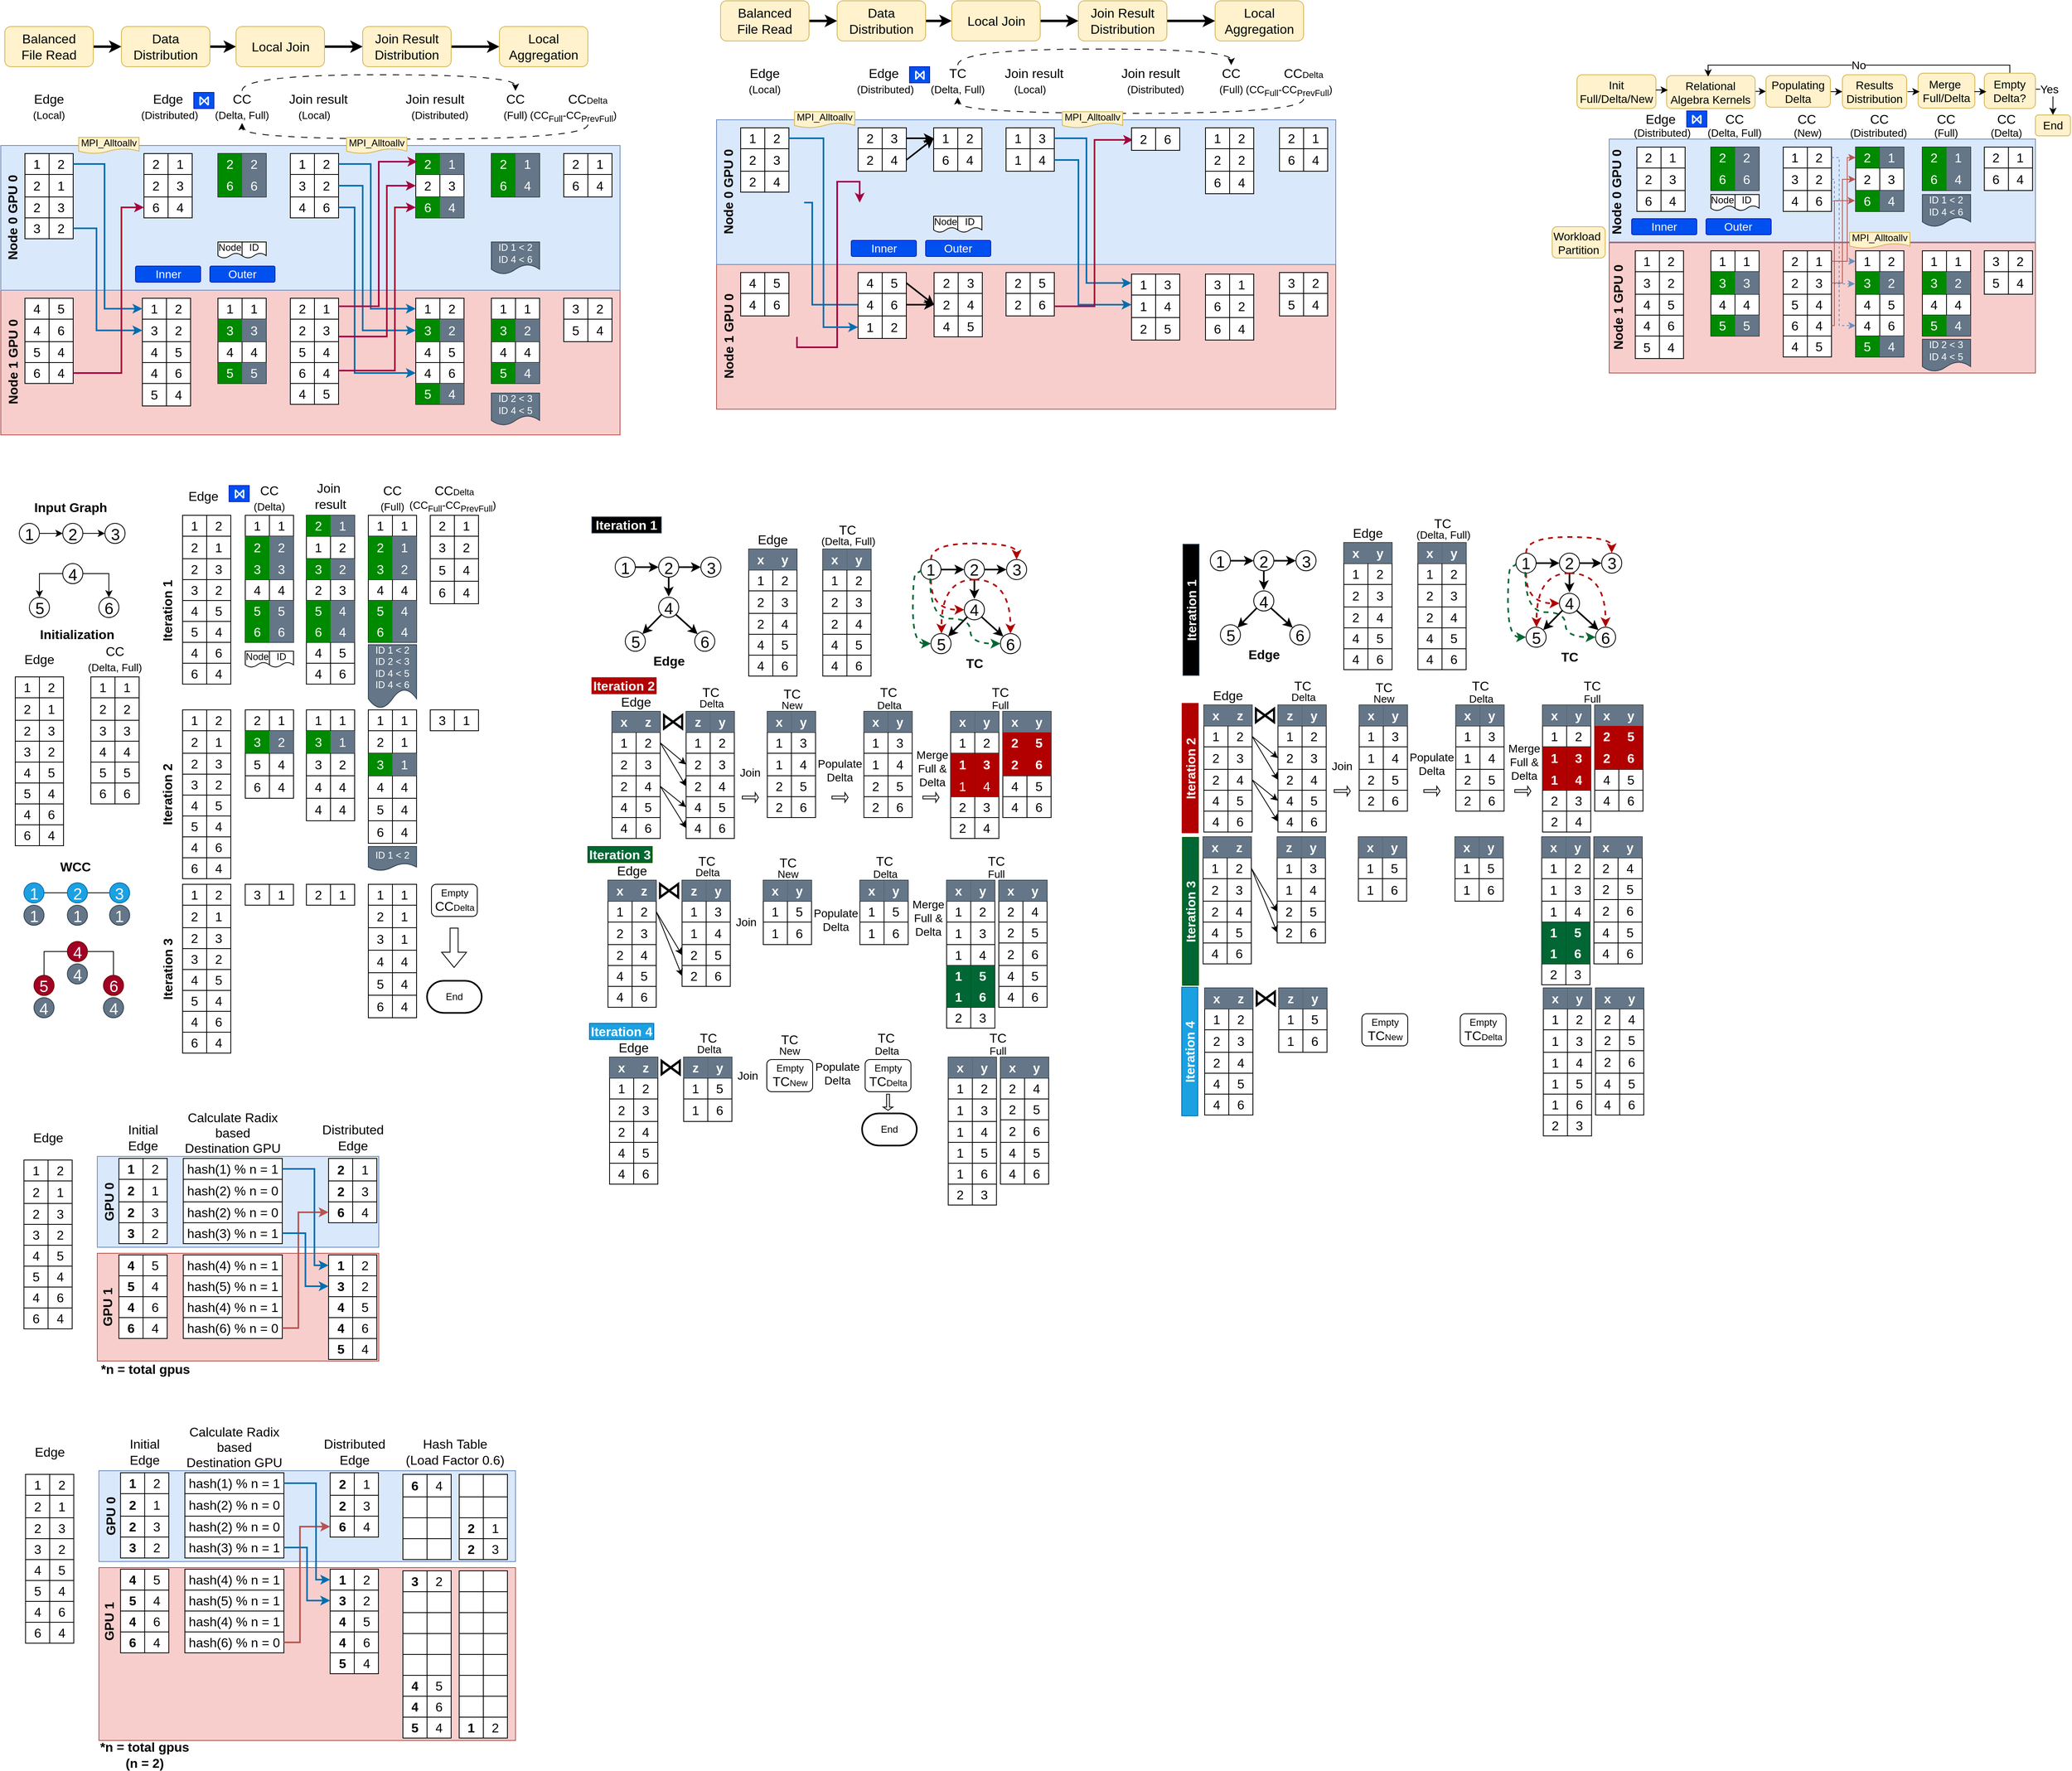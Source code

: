 <mxfile version="26.1.1">
  <diagram name="Page-1" id="79ASWJVpfwQT944X2djE">
    <mxGraphModel dx="1378" dy="874" grid="1" gridSize="10" guides="1" tooltips="1" connect="1" arrows="1" fold="1" page="1" pageScale="1" pageWidth="850" pageHeight="1100" math="0" shadow="0">
      <root>
        <mxCell id="0" />
        <mxCell id="1" parent="0" />
        <mxCell id="OZYLNpze6KhzjK43ZuWf-164" value="" style="rounded=0;whiteSpace=wrap;html=1;fillColor=#f8cecc;strokeColor=#b85450;" parent="1" vertex="1">
          <mxGeometry x="130" y="1648" width="350" height="134" as="geometry" />
        </mxCell>
        <mxCell id="OZYLNpze6KhzjK43ZuWf-163" value="" style="rounded=0;whiteSpace=wrap;html=1;fillColor=#dae8fc;strokeColor=#6c8ebf;" parent="1" vertex="1">
          <mxGeometry x="130" y="1527.47" width="350" height="113" as="geometry" />
        </mxCell>
        <mxCell id="SnXfCUuTCeVSRkXIkkFU-98" value="" style="rounded=0;whiteSpace=wrap;html=1;fillColor=#f8cecc;strokeColor=#b85450;" parent="1" vertex="1">
          <mxGeometry x="10" y="450" width="770" height="180" as="geometry" />
        </mxCell>
        <mxCell id="SnXfCUuTCeVSRkXIkkFU-90" value="" style="rounded=0;whiteSpace=wrap;html=1;fillColor=#dae8fc;strokeColor=#6c8ebf;" parent="1" vertex="1">
          <mxGeometry x="10" y="270" width="770" height="180" as="geometry" />
        </mxCell>
        <mxCell id="HkPxLdzzHPnUdWTfFzcf-1" value="" style="shape=table;startSize=0;container=1;collapsible=0;childLayout=tableLayout;fontSize=16;" parent="1" vertex="1">
          <mxGeometry x="40" y="280" width="60" height="106" as="geometry" />
        </mxCell>
        <mxCell id="HkPxLdzzHPnUdWTfFzcf-23" style="shape=tableRow;horizontal=0;startSize=0;swimlaneHead=0;swimlaneBody=0;strokeColor=inherit;top=0;left=0;bottom=0;right=0;collapsible=0;dropTarget=0;fillColor=none;points=[[0,0.5],[1,0.5]];portConstraint=eastwest;fontSize=16;" parent="HkPxLdzzHPnUdWTfFzcf-1" vertex="1">
          <mxGeometry width="60" height="26" as="geometry" />
        </mxCell>
        <mxCell id="HkPxLdzzHPnUdWTfFzcf-24" value="1" style="shape=partialRectangle;html=1;whiteSpace=wrap;connectable=0;strokeColor=inherit;overflow=hidden;fillColor=none;top=0;left=0;bottom=0;right=0;pointerEvents=1;fontSize=16;" parent="HkPxLdzzHPnUdWTfFzcf-23" vertex="1">
          <mxGeometry width="30" height="26" as="geometry">
            <mxRectangle width="30" height="26" as="alternateBounds" />
          </mxGeometry>
        </mxCell>
        <mxCell id="HkPxLdzzHPnUdWTfFzcf-25" value="2" style="shape=partialRectangle;html=1;whiteSpace=wrap;connectable=0;strokeColor=inherit;overflow=hidden;fillColor=none;top=0;left=0;bottom=0;right=0;pointerEvents=1;fontSize=16;" parent="HkPxLdzzHPnUdWTfFzcf-23" vertex="1">
          <mxGeometry x="30" width="30" height="26" as="geometry">
            <mxRectangle width="30" height="26" as="alternateBounds" />
          </mxGeometry>
        </mxCell>
        <mxCell id="HkPxLdzzHPnUdWTfFzcf-20" style="shape=tableRow;horizontal=0;startSize=0;swimlaneHead=0;swimlaneBody=0;strokeColor=inherit;top=0;left=0;bottom=0;right=0;collapsible=0;dropTarget=0;fillColor=none;points=[[0,0.5],[1,0.5]];portConstraint=eastwest;fontSize=16;" parent="HkPxLdzzHPnUdWTfFzcf-1" vertex="1">
          <mxGeometry y="26" width="60" height="28" as="geometry" />
        </mxCell>
        <mxCell id="HkPxLdzzHPnUdWTfFzcf-21" value="2" style="shape=partialRectangle;html=1;whiteSpace=wrap;connectable=0;strokeColor=inherit;overflow=hidden;fillColor=none;top=0;left=0;bottom=0;right=0;pointerEvents=1;fontSize=16;" parent="HkPxLdzzHPnUdWTfFzcf-20" vertex="1">
          <mxGeometry width="30" height="28" as="geometry">
            <mxRectangle width="30" height="28" as="alternateBounds" />
          </mxGeometry>
        </mxCell>
        <mxCell id="HkPxLdzzHPnUdWTfFzcf-22" value="1" style="shape=partialRectangle;html=1;whiteSpace=wrap;connectable=0;strokeColor=inherit;overflow=hidden;fillColor=none;top=0;left=0;bottom=0;right=0;pointerEvents=1;fontSize=16;" parent="HkPxLdzzHPnUdWTfFzcf-20" vertex="1">
          <mxGeometry x="30" width="30" height="28" as="geometry">
            <mxRectangle width="30" height="28" as="alternateBounds" />
          </mxGeometry>
        </mxCell>
        <mxCell id="HkPxLdzzHPnUdWTfFzcf-17" style="shape=tableRow;horizontal=0;startSize=0;swimlaneHead=0;swimlaneBody=0;strokeColor=inherit;top=0;left=0;bottom=0;right=0;collapsible=0;dropTarget=0;fillColor=none;points=[[0,0.5],[1,0.5]];portConstraint=eastwest;fontSize=16;" parent="HkPxLdzzHPnUdWTfFzcf-1" vertex="1">
          <mxGeometry y="54" width="60" height="26" as="geometry" />
        </mxCell>
        <mxCell id="HkPxLdzzHPnUdWTfFzcf-18" value="2" style="shape=partialRectangle;html=1;whiteSpace=wrap;connectable=0;strokeColor=inherit;overflow=hidden;fillColor=none;top=0;left=0;bottom=0;right=0;pointerEvents=1;fontSize=16;" parent="HkPxLdzzHPnUdWTfFzcf-17" vertex="1">
          <mxGeometry width="30" height="26" as="geometry">
            <mxRectangle width="30" height="26" as="alternateBounds" />
          </mxGeometry>
        </mxCell>
        <mxCell id="HkPxLdzzHPnUdWTfFzcf-19" value="3" style="shape=partialRectangle;html=1;whiteSpace=wrap;connectable=0;strokeColor=inherit;overflow=hidden;fillColor=none;top=0;left=0;bottom=0;right=0;pointerEvents=1;fontSize=16;" parent="HkPxLdzzHPnUdWTfFzcf-17" vertex="1">
          <mxGeometry x="30" width="30" height="26" as="geometry">
            <mxRectangle width="30" height="26" as="alternateBounds" />
          </mxGeometry>
        </mxCell>
        <mxCell id="HkPxLdzzHPnUdWTfFzcf-2" value="" style="shape=tableRow;horizontal=0;startSize=0;swimlaneHead=0;swimlaneBody=0;strokeColor=inherit;top=0;left=0;bottom=0;right=0;collapsible=0;dropTarget=0;fillColor=none;points=[[0,0.5],[1,0.5]];portConstraint=eastwest;fontSize=16;" parent="HkPxLdzzHPnUdWTfFzcf-1" vertex="1">
          <mxGeometry y="80" width="60" height="26" as="geometry" />
        </mxCell>
        <mxCell id="HkPxLdzzHPnUdWTfFzcf-14" value="3" style="shape=partialRectangle;html=1;whiteSpace=wrap;connectable=0;strokeColor=inherit;overflow=hidden;fillColor=none;top=0;left=0;bottom=0;right=0;pointerEvents=1;fontSize=16;" parent="HkPxLdzzHPnUdWTfFzcf-2" vertex="1">
          <mxGeometry width="30" height="26" as="geometry">
            <mxRectangle width="30" height="26" as="alternateBounds" />
          </mxGeometry>
        </mxCell>
        <mxCell id="HkPxLdzzHPnUdWTfFzcf-3" value="2" style="shape=partialRectangle;html=1;whiteSpace=wrap;connectable=0;strokeColor=inherit;overflow=hidden;fillColor=none;top=0;left=0;bottom=0;right=0;pointerEvents=1;fontSize=16;" parent="HkPxLdzzHPnUdWTfFzcf-2" vertex="1">
          <mxGeometry x="30" width="30" height="26" as="geometry">
            <mxRectangle width="30" height="26" as="alternateBounds" />
          </mxGeometry>
        </mxCell>
        <mxCell id="HkPxLdzzHPnUdWTfFzcf-26" value="" style="shape=table;startSize=0;container=1;collapsible=0;childLayout=tableLayout;fontSize=16;" parent="1" vertex="1">
          <mxGeometry x="40" y="460" width="60" height="106" as="geometry" />
        </mxCell>
        <mxCell id="HkPxLdzzHPnUdWTfFzcf-27" style="shape=tableRow;horizontal=0;startSize=0;swimlaneHead=0;swimlaneBody=0;strokeColor=inherit;top=0;left=0;bottom=0;right=0;collapsible=0;dropTarget=0;fillColor=none;points=[[0,0.5],[1,0.5]];portConstraint=eastwest;fontSize=16;" parent="HkPxLdzzHPnUdWTfFzcf-26" vertex="1">
          <mxGeometry width="60" height="26" as="geometry" />
        </mxCell>
        <mxCell id="HkPxLdzzHPnUdWTfFzcf-28" value="4" style="shape=partialRectangle;html=1;whiteSpace=wrap;connectable=0;strokeColor=inherit;overflow=hidden;fillColor=none;top=0;left=0;bottom=0;right=0;pointerEvents=1;fontSize=16;" parent="HkPxLdzzHPnUdWTfFzcf-27" vertex="1">
          <mxGeometry width="30" height="26" as="geometry">
            <mxRectangle width="30" height="26" as="alternateBounds" />
          </mxGeometry>
        </mxCell>
        <mxCell id="HkPxLdzzHPnUdWTfFzcf-29" value="5" style="shape=partialRectangle;html=1;whiteSpace=wrap;connectable=0;strokeColor=inherit;overflow=hidden;fillColor=none;top=0;left=0;bottom=0;right=0;pointerEvents=1;fontSize=16;" parent="HkPxLdzzHPnUdWTfFzcf-27" vertex="1">
          <mxGeometry x="30" width="30" height="26" as="geometry">
            <mxRectangle width="30" height="26" as="alternateBounds" />
          </mxGeometry>
        </mxCell>
        <mxCell id="HkPxLdzzHPnUdWTfFzcf-30" style="shape=tableRow;horizontal=0;startSize=0;swimlaneHead=0;swimlaneBody=0;strokeColor=inherit;top=0;left=0;bottom=0;right=0;collapsible=0;dropTarget=0;fillColor=none;points=[[0,0.5],[1,0.5]];portConstraint=eastwest;fontSize=16;" parent="HkPxLdzzHPnUdWTfFzcf-26" vertex="1">
          <mxGeometry y="26" width="60" height="28" as="geometry" />
        </mxCell>
        <mxCell id="HkPxLdzzHPnUdWTfFzcf-31" value="4" style="shape=partialRectangle;html=1;whiteSpace=wrap;connectable=0;strokeColor=inherit;overflow=hidden;fillColor=none;top=0;left=0;bottom=0;right=0;pointerEvents=1;fontSize=16;" parent="HkPxLdzzHPnUdWTfFzcf-30" vertex="1">
          <mxGeometry width="30" height="28" as="geometry">
            <mxRectangle width="30" height="28" as="alternateBounds" />
          </mxGeometry>
        </mxCell>
        <mxCell id="HkPxLdzzHPnUdWTfFzcf-32" value="6" style="shape=partialRectangle;html=1;whiteSpace=wrap;connectable=0;strokeColor=inherit;overflow=hidden;fillColor=none;top=0;left=0;bottom=0;right=0;pointerEvents=1;fontSize=16;" parent="HkPxLdzzHPnUdWTfFzcf-30" vertex="1">
          <mxGeometry x="30" width="30" height="28" as="geometry">
            <mxRectangle width="30" height="28" as="alternateBounds" />
          </mxGeometry>
        </mxCell>
        <mxCell id="HkPxLdzzHPnUdWTfFzcf-33" style="shape=tableRow;horizontal=0;startSize=0;swimlaneHead=0;swimlaneBody=0;strokeColor=inherit;top=0;left=0;bottom=0;right=0;collapsible=0;dropTarget=0;fillColor=none;points=[[0,0.5],[1,0.5]];portConstraint=eastwest;fontSize=16;" parent="HkPxLdzzHPnUdWTfFzcf-26" vertex="1">
          <mxGeometry y="54" width="60" height="26" as="geometry" />
        </mxCell>
        <mxCell id="HkPxLdzzHPnUdWTfFzcf-34" value="5" style="shape=partialRectangle;html=1;whiteSpace=wrap;connectable=0;strokeColor=inherit;overflow=hidden;fillColor=none;top=0;left=0;bottom=0;right=0;pointerEvents=1;fontSize=16;" parent="HkPxLdzzHPnUdWTfFzcf-33" vertex="1">
          <mxGeometry width="30" height="26" as="geometry">
            <mxRectangle width="30" height="26" as="alternateBounds" />
          </mxGeometry>
        </mxCell>
        <mxCell id="HkPxLdzzHPnUdWTfFzcf-35" value="4" style="shape=partialRectangle;html=1;whiteSpace=wrap;connectable=0;strokeColor=inherit;overflow=hidden;fillColor=none;top=0;left=0;bottom=0;right=0;pointerEvents=1;fontSize=16;" parent="HkPxLdzzHPnUdWTfFzcf-33" vertex="1">
          <mxGeometry x="30" width="30" height="26" as="geometry">
            <mxRectangle width="30" height="26" as="alternateBounds" />
          </mxGeometry>
        </mxCell>
        <mxCell id="HkPxLdzzHPnUdWTfFzcf-36" value="" style="shape=tableRow;horizontal=0;startSize=0;swimlaneHead=0;swimlaneBody=0;strokeColor=inherit;top=0;left=0;bottom=0;right=0;collapsible=0;dropTarget=0;fillColor=none;points=[[0,0.5],[1,0.5]];portConstraint=eastwest;fontSize=16;" parent="HkPxLdzzHPnUdWTfFzcf-26" vertex="1">
          <mxGeometry y="80" width="60" height="26" as="geometry" />
        </mxCell>
        <mxCell id="HkPxLdzzHPnUdWTfFzcf-37" value="6" style="shape=partialRectangle;html=1;whiteSpace=wrap;connectable=0;strokeColor=inherit;overflow=hidden;fillColor=none;top=0;left=0;bottom=0;right=0;pointerEvents=1;fontSize=16;" parent="HkPxLdzzHPnUdWTfFzcf-36" vertex="1">
          <mxGeometry width="30" height="26" as="geometry">
            <mxRectangle width="30" height="26" as="alternateBounds" />
          </mxGeometry>
        </mxCell>
        <mxCell id="HkPxLdzzHPnUdWTfFzcf-38" value="4" style="shape=partialRectangle;html=1;whiteSpace=wrap;connectable=0;strokeColor=inherit;overflow=hidden;fillColor=none;top=0;left=0;bottom=0;right=0;pointerEvents=1;fontSize=16;" parent="HkPxLdzzHPnUdWTfFzcf-36" vertex="1">
          <mxGeometry x="30" width="30" height="26" as="geometry">
            <mxRectangle width="30" height="26" as="alternateBounds" />
          </mxGeometry>
        </mxCell>
        <mxCell id="HkPxLdzzHPnUdWTfFzcf-45" value="" style="shape=table;startSize=0;container=1;collapsible=0;childLayout=tableLayout;fontSize=16;" parent="1" vertex="1">
          <mxGeometry x="188" y="280" width="60" height="80" as="geometry" />
        </mxCell>
        <mxCell id="HkPxLdzzHPnUdWTfFzcf-46" style="shape=tableRow;horizontal=0;startSize=0;swimlaneHead=0;swimlaneBody=0;strokeColor=inherit;top=0;left=0;bottom=0;right=0;collapsible=0;dropTarget=0;fillColor=none;points=[[0,0.5],[1,0.5]];portConstraint=eastwest;fontSize=16;" parent="HkPxLdzzHPnUdWTfFzcf-45" vertex="1">
          <mxGeometry width="60" height="26" as="geometry" />
        </mxCell>
        <mxCell id="HkPxLdzzHPnUdWTfFzcf-47" value="2" style="shape=partialRectangle;html=1;whiteSpace=wrap;connectable=0;strokeColor=inherit;overflow=hidden;fillColor=none;top=0;left=0;bottom=0;right=0;pointerEvents=1;fontSize=16;" parent="HkPxLdzzHPnUdWTfFzcf-46" vertex="1">
          <mxGeometry width="30" height="26" as="geometry">
            <mxRectangle width="30" height="26" as="alternateBounds" />
          </mxGeometry>
        </mxCell>
        <mxCell id="HkPxLdzzHPnUdWTfFzcf-48" value="1" style="shape=partialRectangle;html=1;whiteSpace=wrap;connectable=0;strokeColor=inherit;overflow=hidden;fillColor=none;top=0;left=0;bottom=0;right=0;pointerEvents=1;fontSize=16;" parent="HkPxLdzzHPnUdWTfFzcf-46" vertex="1">
          <mxGeometry x="30" width="30" height="26" as="geometry">
            <mxRectangle width="30" height="26" as="alternateBounds" />
          </mxGeometry>
        </mxCell>
        <mxCell id="HkPxLdzzHPnUdWTfFzcf-49" style="shape=tableRow;horizontal=0;startSize=0;swimlaneHead=0;swimlaneBody=0;strokeColor=inherit;top=0;left=0;bottom=0;right=0;collapsible=0;dropTarget=0;fillColor=none;points=[[0,0.5],[1,0.5]];portConstraint=eastwest;fontSize=16;" parent="HkPxLdzzHPnUdWTfFzcf-45" vertex="1">
          <mxGeometry y="26" width="60" height="28" as="geometry" />
        </mxCell>
        <mxCell id="HkPxLdzzHPnUdWTfFzcf-50" value="2" style="shape=partialRectangle;html=1;whiteSpace=wrap;connectable=0;strokeColor=inherit;overflow=hidden;fillColor=none;top=0;left=0;bottom=0;right=0;pointerEvents=1;fontSize=16;" parent="HkPxLdzzHPnUdWTfFzcf-49" vertex="1">
          <mxGeometry width="30" height="28" as="geometry">
            <mxRectangle width="30" height="28" as="alternateBounds" />
          </mxGeometry>
        </mxCell>
        <mxCell id="HkPxLdzzHPnUdWTfFzcf-51" value="3" style="shape=partialRectangle;html=1;whiteSpace=wrap;connectable=0;strokeColor=inherit;overflow=hidden;fillColor=none;top=0;left=0;bottom=0;right=0;pointerEvents=1;fontSize=16;" parent="HkPxLdzzHPnUdWTfFzcf-49" vertex="1">
          <mxGeometry x="30" width="30" height="28" as="geometry">
            <mxRectangle width="30" height="28" as="alternateBounds" />
          </mxGeometry>
        </mxCell>
        <mxCell id="HkPxLdzzHPnUdWTfFzcf-52" style="shape=tableRow;horizontal=0;startSize=0;swimlaneHead=0;swimlaneBody=0;strokeColor=inherit;top=0;left=0;bottom=0;right=0;collapsible=0;dropTarget=0;fillColor=none;points=[[0,0.5],[1,0.5]];portConstraint=eastwest;fontSize=16;" parent="HkPxLdzzHPnUdWTfFzcf-45" vertex="1">
          <mxGeometry y="54" width="60" height="26" as="geometry" />
        </mxCell>
        <mxCell id="HkPxLdzzHPnUdWTfFzcf-53" value="6" style="shape=partialRectangle;html=1;whiteSpace=wrap;connectable=0;strokeColor=inherit;overflow=hidden;fillColor=none;top=0;left=0;bottom=0;right=0;pointerEvents=1;fontSize=16;" parent="HkPxLdzzHPnUdWTfFzcf-52" vertex="1">
          <mxGeometry width="30" height="26" as="geometry">
            <mxRectangle width="30" height="26" as="alternateBounds" />
          </mxGeometry>
        </mxCell>
        <mxCell id="HkPxLdzzHPnUdWTfFzcf-54" value="4" style="shape=partialRectangle;html=1;whiteSpace=wrap;connectable=0;strokeColor=inherit;overflow=hidden;fillColor=none;top=0;left=0;bottom=0;right=0;pointerEvents=1;fontSize=16;" parent="HkPxLdzzHPnUdWTfFzcf-52" vertex="1">
          <mxGeometry x="30" width="30" height="26" as="geometry">
            <mxRectangle width="30" height="26" as="alternateBounds" />
          </mxGeometry>
        </mxCell>
        <mxCell id="HkPxLdzzHPnUdWTfFzcf-61" value="" style="shape=table;startSize=0;container=1;collapsible=0;childLayout=tableLayout;fontSize=16;" parent="1" vertex="1">
          <mxGeometry x="186" y="460" width="60" height="134" as="geometry" />
        </mxCell>
        <mxCell id="HkPxLdzzHPnUdWTfFzcf-62" style="shape=tableRow;horizontal=0;startSize=0;swimlaneHead=0;swimlaneBody=0;strokeColor=inherit;top=0;left=0;bottom=0;right=0;collapsible=0;dropTarget=0;fillColor=none;points=[[0,0.5],[1,0.5]];portConstraint=eastwest;fontSize=16;" parent="HkPxLdzzHPnUdWTfFzcf-61" vertex="1">
          <mxGeometry width="60" height="26" as="geometry" />
        </mxCell>
        <mxCell id="HkPxLdzzHPnUdWTfFzcf-63" value="1" style="shape=partialRectangle;html=1;whiteSpace=wrap;connectable=0;strokeColor=inherit;overflow=hidden;fillColor=none;top=0;left=0;bottom=0;right=0;pointerEvents=1;fontSize=16;" parent="HkPxLdzzHPnUdWTfFzcf-62" vertex="1">
          <mxGeometry width="30" height="26" as="geometry">
            <mxRectangle width="30" height="26" as="alternateBounds" />
          </mxGeometry>
        </mxCell>
        <mxCell id="HkPxLdzzHPnUdWTfFzcf-64" value="2" style="shape=partialRectangle;html=1;whiteSpace=wrap;connectable=0;strokeColor=inherit;overflow=hidden;fillColor=none;top=0;left=0;bottom=0;right=0;pointerEvents=1;fontSize=16;" parent="HkPxLdzzHPnUdWTfFzcf-62" vertex="1">
          <mxGeometry x="30" width="30" height="26" as="geometry">
            <mxRectangle width="30" height="26" as="alternateBounds" />
          </mxGeometry>
        </mxCell>
        <mxCell id="HkPxLdzzHPnUdWTfFzcf-65" style="shape=tableRow;horizontal=0;startSize=0;swimlaneHead=0;swimlaneBody=0;strokeColor=inherit;top=0;left=0;bottom=0;right=0;collapsible=0;dropTarget=0;fillColor=none;points=[[0,0.5],[1,0.5]];portConstraint=eastwest;fontSize=16;" parent="HkPxLdzzHPnUdWTfFzcf-61" vertex="1">
          <mxGeometry y="26" width="60" height="28" as="geometry" />
        </mxCell>
        <mxCell id="HkPxLdzzHPnUdWTfFzcf-66" value="3" style="shape=partialRectangle;html=1;whiteSpace=wrap;connectable=0;strokeColor=inherit;overflow=hidden;fillColor=none;top=0;left=0;bottom=0;right=0;pointerEvents=1;fontSize=16;" parent="HkPxLdzzHPnUdWTfFzcf-65" vertex="1">
          <mxGeometry width="30" height="28" as="geometry">
            <mxRectangle width="30" height="28" as="alternateBounds" />
          </mxGeometry>
        </mxCell>
        <mxCell id="HkPxLdzzHPnUdWTfFzcf-67" value="2" style="shape=partialRectangle;html=1;whiteSpace=wrap;connectable=0;strokeColor=inherit;overflow=hidden;fillColor=none;top=0;left=0;bottom=0;right=0;pointerEvents=1;fontSize=16;" parent="HkPxLdzzHPnUdWTfFzcf-65" vertex="1">
          <mxGeometry x="30" width="30" height="28" as="geometry">
            <mxRectangle width="30" height="28" as="alternateBounds" />
          </mxGeometry>
        </mxCell>
        <mxCell id="HkPxLdzzHPnUdWTfFzcf-68" style="shape=tableRow;horizontal=0;startSize=0;swimlaneHead=0;swimlaneBody=0;strokeColor=inherit;top=0;left=0;bottom=0;right=0;collapsible=0;dropTarget=0;fillColor=none;points=[[0,0.5],[1,0.5]];portConstraint=eastwest;fontSize=16;" parent="HkPxLdzzHPnUdWTfFzcf-61" vertex="1">
          <mxGeometry y="54" width="60" height="26" as="geometry" />
        </mxCell>
        <mxCell id="HkPxLdzzHPnUdWTfFzcf-69" value="4" style="shape=partialRectangle;html=1;whiteSpace=wrap;connectable=0;strokeColor=inherit;overflow=hidden;fillColor=none;top=0;left=0;bottom=0;right=0;pointerEvents=1;fontSize=16;" parent="HkPxLdzzHPnUdWTfFzcf-68" vertex="1">
          <mxGeometry width="30" height="26" as="geometry">
            <mxRectangle width="30" height="26" as="alternateBounds" />
          </mxGeometry>
        </mxCell>
        <mxCell id="HkPxLdzzHPnUdWTfFzcf-70" value="5" style="shape=partialRectangle;html=1;whiteSpace=wrap;connectable=0;strokeColor=inherit;overflow=hidden;fillColor=none;top=0;left=0;bottom=0;right=0;pointerEvents=1;fontSize=16;" parent="HkPxLdzzHPnUdWTfFzcf-68" vertex="1">
          <mxGeometry x="30" width="30" height="26" as="geometry">
            <mxRectangle width="30" height="26" as="alternateBounds" />
          </mxGeometry>
        </mxCell>
        <mxCell id="HkPxLdzzHPnUdWTfFzcf-71" value="" style="shape=tableRow;horizontal=0;startSize=0;swimlaneHead=0;swimlaneBody=0;strokeColor=inherit;top=0;left=0;bottom=0;right=0;collapsible=0;dropTarget=0;fillColor=none;points=[[0,0.5],[1,0.5]];portConstraint=eastwest;fontSize=16;" parent="HkPxLdzzHPnUdWTfFzcf-61" vertex="1">
          <mxGeometry y="80" width="60" height="26" as="geometry" />
        </mxCell>
        <mxCell id="HkPxLdzzHPnUdWTfFzcf-72" value="4" style="shape=partialRectangle;html=1;whiteSpace=wrap;connectable=0;strokeColor=inherit;overflow=hidden;fillColor=none;top=0;left=0;bottom=0;right=0;pointerEvents=1;fontSize=16;" parent="HkPxLdzzHPnUdWTfFzcf-71" vertex="1">
          <mxGeometry width="30" height="26" as="geometry">
            <mxRectangle width="30" height="26" as="alternateBounds" />
          </mxGeometry>
        </mxCell>
        <mxCell id="HkPxLdzzHPnUdWTfFzcf-73" value="6" style="shape=partialRectangle;html=1;whiteSpace=wrap;connectable=0;strokeColor=inherit;overflow=hidden;fillColor=none;top=0;left=0;bottom=0;right=0;pointerEvents=1;fontSize=16;" parent="HkPxLdzzHPnUdWTfFzcf-71" vertex="1">
          <mxGeometry x="30" width="30" height="26" as="geometry">
            <mxRectangle width="30" height="26" as="alternateBounds" />
          </mxGeometry>
        </mxCell>
        <mxCell id="HkPxLdzzHPnUdWTfFzcf-74" value="" style="shape=tableRow;horizontal=0;startSize=0;swimlaneHead=0;swimlaneBody=0;strokeColor=inherit;top=0;left=0;bottom=0;right=0;collapsible=0;dropTarget=0;fillColor=none;points=[[0,0.5],[1,0.5]];portConstraint=eastwest;fontSize=16;" parent="HkPxLdzzHPnUdWTfFzcf-61" vertex="1">
          <mxGeometry y="106" width="60" height="28" as="geometry" />
        </mxCell>
        <mxCell id="HkPxLdzzHPnUdWTfFzcf-75" value="5" style="shape=partialRectangle;html=1;whiteSpace=wrap;connectable=0;strokeColor=inherit;overflow=hidden;fillColor=none;top=0;left=0;bottom=0;right=0;pointerEvents=1;fontSize=16;" parent="HkPxLdzzHPnUdWTfFzcf-74" vertex="1">
          <mxGeometry width="30" height="28" as="geometry">
            <mxRectangle width="30" height="28" as="alternateBounds" />
          </mxGeometry>
        </mxCell>
        <mxCell id="HkPxLdzzHPnUdWTfFzcf-76" value="4" style="shape=partialRectangle;html=1;whiteSpace=wrap;connectable=0;strokeColor=inherit;overflow=hidden;fillColor=none;top=0;left=0;bottom=0;right=0;pointerEvents=1;fontSize=16;" parent="HkPxLdzzHPnUdWTfFzcf-74" vertex="1">
          <mxGeometry x="30" width="30" height="28" as="geometry">
            <mxRectangle width="30" height="28" as="alternateBounds" />
          </mxGeometry>
        </mxCell>
        <mxCell id="HkPxLdzzHPnUdWTfFzcf-80" style="edgeStyle=orthogonalEdgeStyle;rounded=0;orthogonalLoop=1;jettySize=auto;html=1;exitX=1;exitY=0.5;exitDx=0;exitDy=0;fillColor=#1ba1e2;strokeColor=#006EAF;strokeWidth=2;" parent="1" source="HkPxLdzzHPnUdWTfFzcf-23" target="HkPxLdzzHPnUdWTfFzcf-62" edge="1">
          <mxGeometry relative="1" as="geometry">
            <mxPoint x="119" y="293" as="sourcePoint" />
            <Array as="points">
              <mxPoint x="139" y="293" />
              <mxPoint x="139" y="473" />
            </Array>
          </mxGeometry>
        </mxCell>
        <mxCell id="HkPxLdzzHPnUdWTfFzcf-81" style="edgeStyle=orthogonalEdgeStyle;rounded=0;orthogonalLoop=1;jettySize=auto;html=1;exitX=1;exitY=0.5;exitDx=0;exitDy=0;fillColor=#1ba1e2;strokeColor=#006EAF;strokeWidth=2;entryX=0;entryY=0.5;entryDx=0;entryDy=0;" parent="1" source="HkPxLdzzHPnUdWTfFzcf-2" target="HkPxLdzzHPnUdWTfFzcf-65" edge="1">
          <mxGeometry relative="1" as="geometry">
            <mxPoint x="119" y="373" as="sourcePoint" />
            <mxPoint x="168" y="483" as="targetPoint" />
            <Array as="points">
              <mxPoint x="129" y="373" />
              <mxPoint x="129" y="500" />
            </Array>
          </mxGeometry>
        </mxCell>
        <mxCell id="HkPxLdzzHPnUdWTfFzcf-85" style="edgeStyle=orthogonalEdgeStyle;rounded=0;orthogonalLoop=1;jettySize=auto;html=1;fillColor=#d80073;strokeColor=#A50040;strokeWidth=2;entryX=0;entryY=0.5;entryDx=0;entryDy=0;exitX=1;exitY=0.5;exitDx=0;exitDy=0;" parent="1" source="HkPxLdzzHPnUdWTfFzcf-36" target="HkPxLdzzHPnUdWTfFzcf-52" edge="1">
          <mxGeometry relative="1" as="geometry">
            <mxPoint x="110" y="540" as="sourcePoint" />
            <mxPoint x="188" y="373" as="targetPoint" />
            <Array as="points">
              <mxPoint x="160" y="553" />
              <mxPoint x="160" y="347" />
            </Array>
          </mxGeometry>
        </mxCell>
        <mxCell id="HkPxLdzzHPnUdWTfFzcf-87" value="" style="shape=table;startSize=0;container=1;collapsible=0;childLayout=tableLayout;fontSize=16;" parent="1" vertex="1">
          <mxGeometry x="280" y="280" width="60" height="54" as="geometry" />
        </mxCell>
        <mxCell id="HkPxLdzzHPnUdWTfFzcf-88" style="shape=tableRow;horizontal=0;startSize=0;swimlaneHead=0;swimlaneBody=0;strokeColor=inherit;top=0;left=0;bottom=0;right=0;collapsible=0;dropTarget=0;fillColor=none;points=[[0,0.5],[1,0.5]];portConstraint=eastwest;fontSize=16;" parent="HkPxLdzzHPnUdWTfFzcf-87" vertex="1">
          <mxGeometry width="60" height="26" as="geometry" />
        </mxCell>
        <mxCell id="HkPxLdzzHPnUdWTfFzcf-89" value="2" style="shape=partialRectangle;html=1;whiteSpace=wrap;connectable=0;strokeColor=#005700;overflow=hidden;fillColor=#008a00;top=0;left=0;bottom=0;right=0;pointerEvents=1;fontSize=16;labelBorderColor=none;labelBackgroundColor=none;fontStyle=0;fontColor=#ffffff;" parent="HkPxLdzzHPnUdWTfFzcf-88" vertex="1">
          <mxGeometry width="30" height="26" as="geometry">
            <mxRectangle width="30" height="26" as="alternateBounds" />
          </mxGeometry>
        </mxCell>
        <mxCell id="HkPxLdzzHPnUdWTfFzcf-90" value="2" style="shape=partialRectangle;html=1;whiteSpace=wrap;connectable=0;strokeColor=#314354;overflow=hidden;fillColor=#647687;top=0;left=0;bottom=0;right=0;pointerEvents=1;fontSize=16;labelBorderColor=none;labelBackgroundColor=none;fontStyle=0;fontColor=#ffffff;" parent="HkPxLdzzHPnUdWTfFzcf-88" vertex="1">
          <mxGeometry x="30" width="30" height="26" as="geometry">
            <mxRectangle width="30" height="26" as="alternateBounds" />
          </mxGeometry>
        </mxCell>
        <mxCell id="HkPxLdzzHPnUdWTfFzcf-91" style="shape=tableRow;horizontal=0;startSize=0;swimlaneHead=0;swimlaneBody=0;strokeColor=inherit;top=0;left=0;bottom=0;right=0;collapsible=0;dropTarget=0;fillColor=none;points=[[0,0.5],[1,0.5]];portConstraint=eastwest;fontSize=16;" parent="HkPxLdzzHPnUdWTfFzcf-87" vertex="1">
          <mxGeometry y="26" width="60" height="28" as="geometry" />
        </mxCell>
        <mxCell id="HkPxLdzzHPnUdWTfFzcf-92" value="6" style="shape=partialRectangle;html=1;whiteSpace=wrap;connectable=0;strokeColor=#005700;overflow=hidden;fillColor=#008a00;top=0;left=0;bottom=0;right=0;pointerEvents=1;fontSize=16;fontColor=#ffffff;" parent="HkPxLdzzHPnUdWTfFzcf-91" vertex="1">
          <mxGeometry width="30" height="28" as="geometry">
            <mxRectangle width="30" height="28" as="alternateBounds" />
          </mxGeometry>
        </mxCell>
        <mxCell id="HkPxLdzzHPnUdWTfFzcf-93" value="6" style="shape=partialRectangle;html=1;whiteSpace=wrap;connectable=0;strokeColor=#314354;overflow=hidden;fillColor=#647687;top=0;left=0;bottom=0;right=0;pointerEvents=1;fontSize=16;fontColor=#ffffff;" parent="HkPxLdzzHPnUdWTfFzcf-91" vertex="1">
          <mxGeometry x="30" width="30" height="28" as="geometry">
            <mxRectangle width="30" height="28" as="alternateBounds" />
          </mxGeometry>
        </mxCell>
        <mxCell id="HkPxLdzzHPnUdWTfFzcf-103" value="" style="shape=table;startSize=0;container=1;collapsible=0;childLayout=tableLayout;fontSize=16;" parent="1" vertex="1">
          <mxGeometry x="280" y="460" width="60" height="106" as="geometry" />
        </mxCell>
        <mxCell id="HkPxLdzzHPnUdWTfFzcf-104" style="shape=tableRow;horizontal=0;startSize=0;swimlaneHead=0;swimlaneBody=0;strokeColor=inherit;top=0;left=0;bottom=0;right=0;collapsible=0;dropTarget=0;fillColor=none;points=[[0,0.5],[1,0.5]];portConstraint=eastwest;fontSize=16;" parent="HkPxLdzzHPnUdWTfFzcf-103" vertex="1">
          <mxGeometry width="60" height="26" as="geometry" />
        </mxCell>
        <mxCell id="HkPxLdzzHPnUdWTfFzcf-105" value="1" style="shape=partialRectangle;html=1;whiteSpace=wrap;connectable=0;strokeColor=inherit;overflow=hidden;fillColor=none;top=0;left=0;bottom=0;right=0;pointerEvents=1;fontSize=16;" parent="HkPxLdzzHPnUdWTfFzcf-104" vertex="1">
          <mxGeometry width="30" height="26" as="geometry">
            <mxRectangle width="30" height="26" as="alternateBounds" />
          </mxGeometry>
        </mxCell>
        <mxCell id="HkPxLdzzHPnUdWTfFzcf-106" value="1" style="shape=partialRectangle;html=1;whiteSpace=wrap;connectable=0;strokeColor=inherit;overflow=hidden;fillColor=none;top=0;left=0;bottom=0;right=0;pointerEvents=1;fontSize=16;" parent="HkPxLdzzHPnUdWTfFzcf-104" vertex="1">
          <mxGeometry x="30" width="30" height="26" as="geometry">
            <mxRectangle width="30" height="26" as="alternateBounds" />
          </mxGeometry>
        </mxCell>
        <mxCell id="HkPxLdzzHPnUdWTfFzcf-107" style="shape=tableRow;horizontal=0;startSize=0;swimlaneHead=0;swimlaneBody=0;strokeColor=inherit;top=0;left=0;bottom=0;right=0;collapsible=0;dropTarget=0;fillColor=none;points=[[0,0.5],[1,0.5]];portConstraint=eastwest;fontSize=16;" parent="HkPxLdzzHPnUdWTfFzcf-103" vertex="1">
          <mxGeometry y="26" width="60" height="28" as="geometry" />
        </mxCell>
        <mxCell id="HkPxLdzzHPnUdWTfFzcf-108" value="3" style="shape=partialRectangle;html=1;whiteSpace=wrap;connectable=0;strokeColor=#005700;overflow=hidden;fillColor=#008a00;top=0;left=0;bottom=0;right=0;pointerEvents=1;fontSize=16;fontColor=#ffffff;" parent="HkPxLdzzHPnUdWTfFzcf-107" vertex="1">
          <mxGeometry width="30" height="28" as="geometry">
            <mxRectangle width="30" height="28" as="alternateBounds" />
          </mxGeometry>
        </mxCell>
        <mxCell id="HkPxLdzzHPnUdWTfFzcf-109" value="3" style="shape=partialRectangle;html=1;whiteSpace=wrap;connectable=0;strokeColor=#314354;overflow=hidden;fillColor=#647687;top=0;left=0;bottom=0;right=0;pointerEvents=1;fontSize=16;fontColor=#ffffff;" parent="HkPxLdzzHPnUdWTfFzcf-107" vertex="1">
          <mxGeometry x="30" width="30" height="28" as="geometry">
            <mxRectangle width="30" height="28" as="alternateBounds" />
          </mxGeometry>
        </mxCell>
        <mxCell id="HkPxLdzzHPnUdWTfFzcf-110" style="shape=tableRow;horizontal=0;startSize=0;swimlaneHead=0;swimlaneBody=0;strokeColor=inherit;top=0;left=0;bottom=0;right=0;collapsible=0;dropTarget=0;fillColor=none;points=[[0,0.5],[1,0.5]];portConstraint=eastwest;fontSize=16;" parent="HkPxLdzzHPnUdWTfFzcf-103" vertex="1">
          <mxGeometry y="54" width="60" height="26" as="geometry" />
        </mxCell>
        <mxCell id="HkPxLdzzHPnUdWTfFzcf-111" value="4" style="shape=partialRectangle;html=1;whiteSpace=wrap;connectable=0;strokeColor=inherit;overflow=hidden;fillColor=none;top=0;left=0;bottom=0;right=0;pointerEvents=1;fontSize=16;" parent="HkPxLdzzHPnUdWTfFzcf-110" vertex="1">
          <mxGeometry width="30" height="26" as="geometry">
            <mxRectangle width="30" height="26" as="alternateBounds" />
          </mxGeometry>
        </mxCell>
        <mxCell id="HkPxLdzzHPnUdWTfFzcf-112" value="4" style="shape=partialRectangle;html=1;whiteSpace=wrap;connectable=0;strokeColor=inherit;overflow=hidden;fillColor=none;top=0;left=0;bottom=0;right=0;pointerEvents=1;fontSize=16;" parent="HkPxLdzzHPnUdWTfFzcf-110" vertex="1">
          <mxGeometry x="30" width="30" height="26" as="geometry">
            <mxRectangle width="30" height="26" as="alternateBounds" />
          </mxGeometry>
        </mxCell>
        <mxCell id="HkPxLdzzHPnUdWTfFzcf-113" style="shape=tableRow;horizontal=0;startSize=0;swimlaneHead=0;swimlaneBody=0;strokeColor=inherit;top=0;left=0;bottom=0;right=0;collapsible=0;dropTarget=0;fillColor=none;points=[[0,0.5],[1,0.5]];portConstraint=eastwest;fontSize=16;" parent="HkPxLdzzHPnUdWTfFzcf-103" vertex="1">
          <mxGeometry y="80" width="60" height="26" as="geometry" />
        </mxCell>
        <mxCell id="HkPxLdzzHPnUdWTfFzcf-114" value="5" style="shape=partialRectangle;html=1;whiteSpace=wrap;connectable=0;strokeColor=#005700;overflow=hidden;fillColor=#008a00;top=0;left=0;bottom=0;right=0;pointerEvents=1;fontSize=16;fontColor=#ffffff;" parent="HkPxLdzzHPnUdWTfFzcf-113" vertex="1">
          <mxGeometry width="30" height="26" as="geometry">
            <mxRectangle width="30" height="26" as="alternateBounds" />
          </mxGeometry>
        </mxCell>
        <mxCell id="HkPxLdzzHPnUdWTfFzcf-115" value="5" style="shape=partialRectangle;html=1;whiteSpace=wrap;connectable=0;strokeColor=#314354;overflow=hidden;fillColor=#647687;top=0;left=0;bottom=0;right=0;pointerEvents=1;fontSize=16;fontColor=#ffffff;" parent="HkPxLdzzHPnUdWTfFzcf-113" vertex="1">
          <mxGeometry x="30" width="30" height="26" as="geometry">
            <mxRectangle width="30" height="26" as="alternateBounds" />
          </mxGeometry>
        </mxCell>
        <mxCell id="HkPxLdzzHPnUdWTfFzcf-116" value="" style="shape=table;startSize=0;container=1;collapsible=0;childLayout=tableLayout;fontSize=16;" parent="1" vertex="1">
          <mxGeometry x="370" y="280" width="60" height="80" as="geometry" />
        </mxCell>
        <mxCell id="HkPxLdzzHPnUdWTfFzcf-117" style="shape=tableRow;horizontal=0;startSize=0;swimlaneHead=0;swimlaneBody=0;strokeColor=inherit;top=0;left=0;bottom=0;right=0;collapsible=0;dropTarget=0;fillColor=none;points=[[0,0.5],[1,0.5]];portConstraint=eastwest;fontSize=16;" parent="HkPxLdzzHPnUdWTfFzcf-116" vertex="1">
          <mxGeometry width="60" height="26" as="geometry" />
        </mxCell>
        <mxCell id="HkPxLdzzHPnUdWTfFzcf-118" value="1" style="shape=partialRectangle;html=1;whiteSpace=wrap;connectable=0;strokeColor=inherit;overflow=hidden;fillColor=none;top=0;left=0;bottom=0;right=0;pointerEvents=1;fontSize=16;" parent="HkPxLdzzHPnUdWTfFzcf-117" vertex="1">
          <mxGeometry width="30" height="26" as="geometry">
            <mxRectangle width="30" height="26" as="alternateBounds" />
          </mxGeometry>
        </mxCell>
        <mxCell id="HkPxLdzzHPnUdWTfFzcf-119" value="2" style="shape=partialRectangle;html=1;whiteSpace=wrap;connectable=0;strokeColor=inherit;overflow=hidden;fillColor=none;top=0;left=0;bottom=0;right=0;pointerEvents=1;fontSize=16;" parent="HkPxLdzzHPnUdWTfFzcf-117" vertex="1">
          <mxGeometry x="30" width="30" height="26" as="geometry">
            <mxRectangle width="30" height="26" as="alternateBounds" />
          </mxGeometry>
        </mxCell>
        <mxCell id="HkPxLdzzHPnUdWTfFzcf-120" style="shape=tableRow;horizontal=0;startSize=0;swimlaneHead=0;swimlaneBody=0;strokeColor=inherit;top=0;left=0;bottom=0;right=0;collapsible=0;dropTarget=0;fillColor=none;points=[[0,0.5],[1,0.5]];portConstraint=eastwest;fontSize=16;" parent="HkPxLdzzHPnUdWTfFzcf-116" vertex="1">
          <mxGeometry y="26" width="60" height="28" as="geometry" />
        </mxCell>
        <mxCell id="HkPxLdzzHPnUdWTfFzcf-121" value="3" style="shape=partialRectangle;html=1;whiteSpace=wrap;connectable=0;strokeColor=inherit;overflow=hidden;fillColor=none;top=0;left=0;bottom=0;right=0;pointerEvents=1;fontSize=16;" parent="HkPxLdzzHPnUdWTfFzcf-120" vertex="1">
          <mxGeometry width="30" height="28" as="geometry">
            <mxRectangle width="30" height="28" as="alternateBounds" />
          </mxGeometry>
        </mxCell>
        <mxCell id="HkPxLdzzHPnUdWTfFzcf-122" value="2" style="shape=partialRectangle;html=1;whiteSpace=wrap;connectable=0;strokeColor=inherit;overflow=hidden;fillColor=none;top=0;left=0;bottom=0;right=0;pointerEvents=1;fontSize=16;" parent="HkPxLdzzHPnUdWTfFzcf-120" vertex="1">
          <mxGeometry x="30" width="30" height="28" as="geometry">
            <mxRectangle width="30" height="28" as="alternateBounds" />
          </mxGeometry>
        </mxCell>
        <mxCell id="HkPxLdzzHPnUdWTfFzcf-123" style="shape=tableRow;horizontal=0;startSize=0;swimlaneHead=0;swimlaneBody=0;strokeColor=inherit;top=0;left=0;bottom=0;right=0;collapsible=0;dropTarget=0;fillColor=none;points=[[0,0.5],[1,0.5]];portConstraint=eastwest;fontSize=16;" parent="HkPxLdzzHPnUdWTfFzcf-116" vertex="1">
          <mxGeometry y="54" width="60" height="26" as="geometry" />
        </mxCell>
        <mxCell id="HkPxLdzzHPnUdWTfFzcf-124" value="4" style="shape=partialRectangle;html=1;whiteSpace=wrap;connectable=0;strokeColor=inherit;overflow=hidden;fillColor=none;top=0;left=0;bottom=0;right=0;pointerEvents=1;fontSize=16;" parent="HkPxLdzzHPnUdWTfFzcf-123" vertex="1">
          <mxGeometry width="30" height="26" as="geometry">
            <mxRectangle width="30" height="26" as="alternateBounds" />
          </mxGeometry>
        </mxCell>
        <mxCell id="HkPxLdzzHPnUdWTfFzcf-125" value="6" style="shape=partialRectangle;html=1;whiteSpace=wrap;connectable=0;strokeColor=inherit;overflow=hidden;fillColor=none;top=0;left=0;bottom=0;right=0;pointerEvents=1;fontSize=16;" parent="HkPxLdzzHPnUdWTfFzcf-123" vertex="1">
          <mxGeometry x="30" width="30" height="26" as="geometry">
            <mxRectangle width="30" height="26" as="alternateBounds" />
          </mxGeometry>
        </mxCell>
        <mxCell id="HkPxLdzzHPnUdWTfFzcf-132" value="" style="shape=table;startSize=0;container=1;collapsible=0;childLayout=tableLayout;fontSize=16;" parent="1" vertex="1">
          <mxGeometry x="370" y="460" width="60" height="132" as="geometry" />
        </mxCell>
        <mxCell id="HkPxLdzzHPnUdWTfFzcf-133" style="shape=tableRow;horizontal=0;startSize=0;swimlaneHead=0;swimlaneBody=0;strokeColor=inherit;top=0;left=0;bottom=0;right=0;collapsible=0;dropTarget=0;fillColor=none;points=[[0,0.5],[1,0.5]];portConstraint=eastwest;fontSize=16;" parent="HkPxLdzzHPnUdWTfFzcf-132" vertex="1">
          <mxGeometry width="60" height="26" as="geometry" />
        </mxCell>
        <mxCell id="HkPxLdzzHPnUdWTfFzcf-134" value="2" style="shape=partialRectangle;html=1;whiteSpace=wrap;connectable=0;strokeColor=inherit;overflow=hidden;fillColor=none;top=0;left=0;bottom=0;right=0;pointerEvents=1;fontSize=16;" parent="HkPxLdzzHPnUdWTfFzcf-133" vertex="1">
          <mxGeometry width="30" height="26" as="geometry">
            <mxRectangle width="30" height="26" as="alternateBounds" />
          </mxGeometry>
        </mxCell>
        <mxCell id="HkPxLdzzHPnUdWTfFzcf-135" value="1" style="shape=partialRectangle;html=1;whiteSpace=wrap;connectable=0;strokeColor=inherit;overflow=hidden;fillColor=none;top=0;left=0;bottom=0;right=0;pointerEvents=1;fontSize=16;" parent="HkPxLdzzHPnUdWTfFzcf-133" vertex="1">
          <mxGeometry x="30" width="30" height="26" as="geometry">
            <mxRectangle width="30" height="26" as="alternateBounds" />
          </mxGeometry>
        </mxCell>
        <mxCell id="HkPxLdzzHPnUdWTfFzcf-136" style="shape=tableRow;horizontal=0;startSize=0;swimlaneHead=0;swimlaneBody=0;strokeColor=inherit;top=0;left=0;bottom=0;right=0;collapsible=0;dropTarget=0;fillColor=none;points=[[0,0.5],[1,0.5]];portConstraint=eastwest;fontSize=16;" parent="HkPxLdzzHPnUdWTfFzcf-132" vertex="1">
          <mxGeometry y="26" width="60" height="28" as="geometry" />
        </mxCell>
        <mxCell id="HkPxLdzzHPnUdWTfFzcf-137" value="2" style="shape=partialRectangle;html=1;whiteSpace=wrap;connectable=0;strokeColor=inherit;overflow=hidden;fillColor=none;top=0;left=0;bottom=0;right=0;pointerEvents=1;fontSize=16;" parent="HkPxLdzzHPnUdWTfFzcf-136" vertex="1">
          <mxGeometry width="30" height="28" as="geometry">
            <mxRectangle width="30" height="28" as="alternateBounds" />
          </mxGeometry>
        </mxCell>
        <mxCell id="HkPxLdzzHPnUdWTfFzcf-138" value="3" style="shape=partialRectangle;html=1;whiteSpace=wrap;connectable=0;strokeColor=inherit;overflow=hidden;fillColor=none;top=0;left=0;bottom=0;right=0;pointerEvents=1;fontSize=16;" parent="HkPxLdzzHPnUdWTfFzcf-136" vertex="1">
          <mxGeometry x="30" width="30" height="28" as="geometry">
            <mxRectangle width="30" height="28" as="alternateBounds" />
          </mxGeometry>
        </mxCell>
        <mxCell id="HkPxLdzzHPnUdWTfFzcf-139" style="shape=tableRow;horizontal=0;startSize=0;swimlaneHead=0;swimlaneBody=0;strokeColor=inherit;top=0;left=0;bottom=0;right=0;collapsible=0;dropTarget=0;fillColor=none;points=[[0,0.5],[1,0.5]];portConstraint=eastwest;fontSize=16;" parent="HkPxLdzzHPnUdWTfFzcf-132" vertex="1">
          <mxGeometry y="54" width="60" height="26" as="geometry" />
        </mxCell>
        <mxCell id="HkPxLdzzHPnUdWTfFzcf-140" value="5" style="shape=partialRectangle;html=1;whiteSpace=wrap;connectable=0;strokeColor=inherit;overflow=hidden;fillColor=none;top=0;left=0;bottom=0;right=0;pointerEvents=1;fontSize=16;" parent="HkPxLdzzHPnUdWTfFzcf-139" vertex="1">
          <mxGeometry width="30" height="26" as="geometry">
            <mxRectangle width="30" height="26" as="alternateBounds" />
          </mxGeometry>
        </mxCell>
        <mxCell id="HkPxLdzzHPnUdWTfFzcf-141" value="4" style="shape=partialRectangle;html=1;whiteSpace=wrap;connectable=0;strokeColor=inherit;overflow=hidden;fillColor=none;top=0;left=0;bottom=0;right=0;pointerEvents=1;fontSize=16;" parent="HkPxLdzzHPnUdWTfFzcf-139" vertex="1">
          <mxGeometry x="30" width="30" height="26" as="geometry">
            <mxRectangle width="30" height="26" as="alternateBounds" />
          </mxGeometry>
        </mxCell>
        <mxCell id="HkPxLdzzHPnUdWTfFzcf-142" style="shape=tableRow;horizontal=0;startSize=0;swimlaneHead=0;swimlaneBody=0;strokeColor=inherit;top=0;left=0;bottom=0;right=0;collapsible=0;dropTarget=0;fillColor=none;points=[[0,0.5],[1,0.5]];portConstraint=eastwest;fontSize=16;" parent="HkPxLdzzHPnUdWTfFzcf-132" vertex="1">
          <mxGeometry y="80" width="60" height="26" as="geometry" />
        </mxCell>
        <mxCell id="HkPxLdzzHPnUdWTfFzcf-143" value="6" style="shape=partialRectangle;html=1;whiteSpace=wrap;connectable=0;strokeColor=inherit;overflow=hidden;fillColor=none;top=0;left=0;bottom=0;right=0;pointerEvents=1;fontSize=16;" parent="HkPxLdzzHPnUdWTfFzcf-142" vertex="1">
          <mxGeometry width="30" height="26" as="geometry">
            <mxRectangle width="30" height="26" as="alternateBounds" />
          </mxGeometry>
        </mxCell>
        <mxCell id="HkPxLdzzHPnUdWTfFzcf-144" value="4" style="shape=partialRectangle;html=1;whiteSpace=wrap;connectable=0;strokeColor=inherit;overflow=hidden;fillColor=none;top=0;left=0;bottom=0;right=0;pointerEvents=1;fontSize=16;" parent="HkPxLdzzHPnUdWTfFzcf-142" vertex="1">
          <mxGeometry x="30" width="30" height="26" as="geometry">
            <mxRectangle width="30" height="26" as="alternateBounds" />
          </mxGeometry>
        </mxCell>
        <mxCell id="SnXfCUuTCeVSRkXIkkFU-1" style="shape=tableRow;horizontal=0;startSize=0;swimlaneHead=0;swimlaneBody=0;strokeColor=inherit;top=0;left=0;bottom=0;right=0;collapsible=0;dropTarget=0;fillColor=none;points=[[0,0.5],[1,0.5]];portConstraint=eastwest;fontSize=16;" parent="HkPxLdzzHPnUdWTfFzcf-132" vertex="1">
          <mxGeometry y="106" width="60" height="26" as="geometry" />
        </mxCell>
        <mxCell id="SnXfCUuTCeVSRkXIkkFU-2" value="4" style="shape=partialRectangle;html=1;whiteSpace=wrap;connectable=0;strokeColor=inherit;overflow=hidden;fillColor=none;top=0;left=0;bottom=0;right=0;pointerEvents=1;fontSize=16;" parent="SnXfCUuTCeVSRkXIkkFU-1" vertex="1">
          <mxGeometry width="30" height="26" as="geometry">
            <mxRectangle width="30" height="26" as="alternateBounds" />
          </mxGeometry>
        </mxCell>
        <mxCell id="SnXfCUuTCeVSRkXIkkFU-3" value="5" style="shape=partialRectangle;html=1;whiteSpace=wrap;connectable=0;strokeColor=inherit;overflow=hidden;fillColor=none;top=0;left=0;bottom=0;right=0;pointerEvents=1;fontSize=16;" parent="SnXfCUuTCeVSRkXIkkFU-1" vertex="1">
          <mxGeometry x="30" width="30" height="26" as="geometry">
            <mxRectangle width="30" height="26" as="alternateBounds" />
          </mxGeometry>
        </mxCell>
        <mxCell id="SnXfCUuTCeVSRkXIkkFU-7" value="" style="shape=table;startSize=0;container=1;collapsible=0;childLayout=tableLayout;fontSize=16;" parent="1" vertex="1">
          <mxGeometry x="526" y="280" width="60" height="80" as="geometry" />
        </mxCell>
        <mxCell id="SnXfCUuTCeVSRkXIkkFU-8" style="shape=tableRow;horizontal=0;startSize=0;swimlaneHead=0;swimlaneBody=0;strokeColor=inherit;top=0;left=0;bottom=0;right=0;collapsible=0;dropTarget=0;fillColor=none;points=[[0,0.5],[1,0.5]];portConstraint=eastwest;fontSize=16;" parent="SnXfCUuTCeVSRkXIkkFU-7" vertex="1">
          <mxGeometry width="60" height="26" as="geometry" />
        </mxCell>
        <mxCell id="SnXfCUuTCeVSRkXIkkFU-9" value="2" style="shape=partialRectangle;html=1;whiteSpace=wrap;connectable=0;strokeColor=#005700;overflow=hidden;fillColor=#008a00;top=0;left=0;bottom=0;right=0;pointerEvents=1;fontSize=16;fontColor=#ffffff;" parent="SnXfCUuTCeVSRkXIkkFU-8" vertex="1">
          <mxGeometry width="30" height="26" as="geometry">
            <mxRectangle width="30" height="26" as="alternateBounds" />
          </mxGeometry>
        </mxCell>
        <mxCell id="SnXfCUuTCeVSRkXIkkFU-10" value="1" style="shape=partialRectangle;html=1;whiteSpace=wrap;connectable=0;strokeColor=#314354;overflow=hidden;fillColor=#647687;top=0;left=0;bottom=0;right=0;pointerEvents=1;fontSize=16;fontColor=#ffffff;" parent="SnXfCUuTCeVSRkXIkkFU-8" vertex="1">
          <mxGeometry x="30" width="30" height="26" as="geometry">
            <mxRectangle width="30" height="26" as="alternateBounds" />
          </mxGeometry>
        </mxCell>
        <mxCell id="SnXfCUuTCeVSRkXIkkFU-11" style="shape=tableRow;horizontal=0;startSize=0;swimlaneHead=0;swimlaneBody=0;strokeColor=inherit;top=0;left=0;bottom=0;right=0;collapsible=0;dropTarget=0;fillColor=none;points=[[0,0.5],[1,0.5]];portConstraint=eastwest;fontSize=16;" parent="SnXfCUuTCeVSRkXIkkFU-7" vertex="1">
          <mxGeometry y="26" width="60" height="28" as="geometry" />
        </mxCell>
        <mxCell id="SnXfCUuTCeVSRkXIkkFU-12" value="2" style="shape=partialRectangle;html=1;whiteSpace=wrap;connectable=0;strokeColor=inherit;overflow=hidden;fillColor=none;top=0;left=0;bottom=0;right=0;pointerEvents=1;fontSize=16;" parent="SnXfCUuTCeVSRkXIkkFU-11" vertex="1">
          <mxGeometry width="30" height="28" as="geometry">
            <mxRectangle width="30" height="28" as="alternateBounds" />
          </mxGeometry>
        </mxCell>
        <mxCell id="SnXfCUuTCeVSRkXIkkFU-13" value="3" style="shape=partialRectangle;html=1;whiteSpace=wrap;connectable=0;strokeColor=inherit;overflow=hidden;fillColor=none;top=0;left=0;bottom=0;right=0;pointerEvents=1;fontSize=16;" parent="SnXfCUuTCeVSRkXIkkFU-11" vertex="1">
          <mxGeometry x="30" width="30" height="28" as="geometry">
            <mxRectangle width="30" height="28" as="alternateBounds" />
          </mxGeometry>
        </mxCell>
        <mxCell id="SnXfCUuTCeVSRkXIkkFU-14" style="shape=tableRow;horizontal=0;startSize=0;swimlaneHead=0;swimlaneBody=0;strokeColor=inherit;top=0;left=0;bottom=0;right=0;collapsible=0;dropTarget=0;fillColor=none;points=[[0,0.5],[1,0.5]];portConstraint=eastwest;fontSize=16;" parent="SnXfCUuTCeVSRkXIkkFU-7" vertex="1">
          <mxGeometry y="54" width="60" height="26" as="geometry" />
        </mxCell>
        <mxCell id="SnXfCUuTCeVSRkXIkkFU-15" value="6" style="shape=partialRectangle;html=1;whiteSpace=wrap;connectable=0;strokeColor=#005700;overflow=hidden;fillColor=#008a00;top=0;left=0;bottom=0;right=0;pointerEvents=1;fontSize=16;fontColor=#ffffff;" parent="SnXfCUuTCeVSRkXIkkFU-14" vertex="1">
          <mxGeometry width="30" height="26" as="geometry">
            <mxRectangle width="30" height="26" as="alternateBounds" />
          </mxGeometry>
        </mxCell>
        <mxCell id="SnXfCUuTCeVSRkXIkkFU-16" value="4" style="shape=partialRectangle;html=1;whiteSpace=wrap;connectable=0;strokeColor=#314354;overflow=hidden;fillColor=#647687;top=0;left=0;bottom=0;right=0;pointerEvents=1;fontSize=16;fontColor=#ffffff;" parent="SnXfCUuTCeVSRkXIkkFU-14" vertex="1">
          <mxGeometry x="30" width="30" height="26" as="geometry">
            <mxRectangle width="30" height="26" as="alternateBounds" />
          </mxGeometry>
        </mxCell>
        <mxCell id="SnXfCUuTCeVSRkXIkkFU-23" value="" style="shape=table;startSize=0;container=1;collapsible=0;childLayout=tableLayout;fontSize=16;" parent="1" vertex="1">
          <mxGeometry x="526" y="460" width="60" height="132" as="geometry" />
        </mxCell>
        <mxCell id="SnXfCUuTCeVSRkXIkkFU-24" style="shape=tableRow;horizontal=0;startSize=0;swimlaneHead=0;swimlaneBody=0;strokeColor=inherit;top=0;left=0;bottom=0;right=0;collapsible=0;dropTarget=0;fillColor=none;points=[[0,0.5],[1,0.5]];portConstraint=eastwest;fontSize=16;" parent="SnXfCUuTCeVSRkXIkkFU-23" vertex="1">
          <mxGeometry width="60" height="26" as="geometry" />
        </mxCell>
        <mxCell id="SnXfCUuTCeVSRkXIkkFU-25" value="1" style="shape=partialRectangle;html=1;whiteSpace=wrap;connectable=0;strokeColor=inherit;overflow=hidden;fillColor=none;top=0;left=0;bottom=0;right=0;pointerEvents=1;fontSize=16;" parent="SnXfCUuTCeVSRkXIkkFU-24" vertex="1">
          <mxGeometry width="30" height="26" as="geometry">
            <mxRectangle width="30" height="26" as="alternateBounds" />
          </mxGeometry>
        </mxCell>
        <mxCell id="SnXfCUuTCeVSRkXIkkFU-26" value="2" style="shape=partialRectangle;html=1;whiteSpace=wrap;connectable=0;strokeColor=inherit;overflow=hidden;fillColor=none;top=0;left=0;bottom=0;right=0;pointerEvents=1;fontSize=16;" parent="SnXfCUuTCeVSRkXIkkFU-24" vertex="1">
          <mxGeometry x="30" width="30" height="26" as="geometry">
            <mxRectangle width="30" height="26" as="alternateBounds" />
          </mxGeometry>
        </mxCell>
        <mxCell id="SnXfCUuTCeVSRkXIkkFU-27" style="shape=tableRow;horizontal=0;startSize=0;swimlaneHead=0;swimlaneBody=0;strokeColor=inherit;top=0;left=0;bottom=0;right=0;collapsible=0;dropTarget=0;fillColor=none;points=[[0,0.5],[1,0.5]];portConstraint=eastwest;fontSize=16;" parent="SnXfCUuTCeVSRkXIkkFU-23" vertex="1">
          <mxGeometry y="26" width="60" height="28" as="geometry" />
        </mxCell>
        <mxCell id="SnXfCUuTCeVSRkXIkkFU-28" value="3" style="shape=partialRectangle;html=1;whiteSpace=wrap;connectable=0;strokeColor=#005700;overflow=hidden;fillColor=#008a00;top=0;left=0;bottom=0;right=0;pointerEvents=1;fontSize=16;fontColor=#ffffff;" parent="SnXfCUuTCeVSRkXIkkFU-27" vertex="1">
          <mxGeometry width="30" height="28" as="geometry">
            <mxRectangle width="30" height="28" as="alternateBounds" />
          </mxGeometry>
        </mxCell>
        <mxCell id="SnXfCUuTCeVSRkXIkkFU-29" value="2" style="shape=partialRectangle;html=1;whiteSpace=wrap;connectable=0;strokeColor=#314354;overflow=hidden;fillColor=#647687;top=0;left=0;bottom=0;right=0;pointerEvents=1;fontSize=16;fontColor=#ffffff;" parent="SnXfCUuTCeVSRkXIkkFU-27" vertex="1">
          <mxGeometry x="30" width="30" height="28" as="geometry">
            <mxRectangle width="30" height="28" as="alternateBounds" />
          </mxGeometry>
        </mxCell>
        <mxCell id="SnXfCUuTCeVSRkXIkkFU-30" style="shape=tableRow;horizontal=0;startSize=0;swimlaneHead=0;swimlaneBody=0;strokeColor=inherit;top=0;left=0;bottom=0;right=0;collapsible=0;dropTarget=0;fillColor=none;points=[[0,0.5],[1,0.5]];portConstraint=eastwest;fontSize=16;" parent="SnXfCUuTCeVSRkXIkkFU-23" vertex="1">
          <mxGeometry y="54" width="60" height="26" as="geometry" />
        </mxCell>
        <mxCell id="SnXfCUuTCeVSRkXIkkFU-31" value="4" style="shape=partialRectangle;html=1;whiteSpace=wrap;connectable=0;strokeColor=inherit;overflow=hidden;fillColor=none;top=0;left=0;bottom=0;right=0;pointerEvents=1;fontSize=16;" parent="SnXfCUuTCeVSRkXIkkFU-30" vertex="1">
          <mxGeometry width="30" height="26" as="geometry">
            <mxRectangle width="30" height="26" as="alternateBounds" />
          </mxGeometry>
        </mxCell>
        <mxCell id="SnXfCUuTCeVSRkXIkkFU-32" value="5" style="shape=partialRectangle;html=1;whiteSpace=wrap;connectable=0;strokeColor=inherit;overflow=hidden;fillColor=none;top=0;left=0;bottom=0;right=0;pointerEvents=1;fontSize=16;" parent="SnXfCUuTCeVSRkXIkkFU-30" vertex="1">
          <mxGeometry x="30" width="30" height="26" as="geometry">
            <mxRectangle width="30" height="26" as="alternateBounds" />
          </mxGeometry>
        </mxCell>
        <mxCell id="SnXfCUuTCeVSRkXIkkFU-33" style="shape=tableRow;horizontal=0;startSize=0;swimlaneHead=0;swimlaneBody=0;strokeColor=inherit;top=0;left=0;bottom=0;right=0;collapsible=0;dropTarget=0;fillColor=none;points=[[0,0.5],[1,0.5]];portConstraint=eastwest;fontSize=16;" parent="SnXfCUuTCeVSRkXIkkFU-23" vertex="1">
          <mxGeometry y="80" width="60" height="26" as="geometry" />
        </mxCell>
        <mxCell id="SnXfCUuTCeVSRkXIkkFU-34" value="4" style="shape=partialRectangle;html=1;whiteSpace=wrap;connectable=0;strokeColor=inherit;overflow=hidden;fillColor=none;top=0;left=0;bottom=0;right=0;pointerEvents=1;fontSize=16;" parent="SnXfCUuTCeVSRkXIkkFU-33" vertex="1">
          <mxGeometry width="30" height="26" as="geometry">
            <mxRectangle width="30" height="26" as="alternateBounds" />
          </mxGeometry>
        </mxCell>
        <mxCell id="SnXfCUuTCeVSRkXIkkFU-35" value="6" style="shape=partialRectangle;html=1;whiteSpace=wrap;connectable=0;strokeColor=inherit;overflow=hidden;fillColor=none;top=0;left=0;bottom=0;right=0;pointerEvents=1;fontSize=16;" parent="SnXfCUuTCeVSRkXIkkFU-33" vertex="1">
          <mxGeometry x="30" width="30" height="26" as="geometry">
            <mxRectangle width="30" height="26" as="alternateBounds" />
          </mxGeometry>
        </mxCell>
        <mxCell id="SnXfCUuTCeVSRkXIkkFU-36" style="shape=tableRow;horizontal=0;startSize=0;swimlaneHead=0;swimlaneBody=0;strokeColor=inherit;top=0;left=0;bottom=0;right=0;collapsible=0;dropTarget=0;fillColor=none;points=[[0,0.5],[1,0.5]];portConstraint=eastwest;fontSize=16;" parent="SnXfCUuTCeVSRkXIkkFU-23" vertex="1">
          <mxGeometry y="106" width="60" height="26" as="geometry" />
        </mxCell>
        <mxCell id="SnXfCUuTCeVSRkXIkkFU-37" value="5" style="shape=partialRectangle;html=1;whiteSpace=wrap;connectable=0;strokeColor=#005700;overflow=hidden;fillColor=#008a00;top=0;left=0;bottom=0;right=0;pointerEvents=1;fontSize=16;fontColor=#ffffff;" parent="SnXfCUuTCeVSRkXIkkFU-36" vertex="1">
          <mxGeometry width="30" height="26" as="geometry">
            <mxRectangle width="30" height="26" as="alternateBounds" />
          </mxGeometry>
        </mxCell>
        <mxCell id="SnXfCUuTCeVSRkXIkkFU-38" value="4" style="shape=partialRectangle;html=1;whiteSpace=wrap;connectable=0;strokeColor=#314354;overflow=hidden;fillColor=#647687;top=0;left=0;bottom=0;right=0;pointerEvents=1;fontSize=16;fontColor=#ffffff;" parent="SnXfCUuTCeVSRkXIkkFU-36" vertex="1">
          <mxGeometry x="30" width="30" height="26" as="geometry">
            <mxRectangle width="30" height="26" as="alternateBounds" />
          </mxGeometry>
        </mxCell>
        <mxCell id="SnXfCUuTCeVSRkXIkkFU-42" style="edgeStyle=orthogonalEdgeStyle;rounded=0;orthogonalLoop=1;jettySize=auto;html=1;exitX=1;exitY=0.5;exitDx=0;exitDy=0;fillColor=#1ba1e2;strokeColor=#006EAF;strokeWidth=2;entryX=0;entryY=0.5;entryDx=0;entryDy=0;" parent="1" source="HkPxLdzzHPnUdWTfFzcf-117" target="SnXfCUuTCeVSRkXIkkFU-24" edge="1">
          <mxGeometry relative="1" as="geometry">
            <mxPoint x="440" y="290" as="sourcePoint" />
            <Array as="points">
              <mxPoint x="470" y="293" />
              <mxPoint x="470" y="473" />
            </Array>
            <mxPoint x="480" y="470" as="targetPoint" />
          </mxGeometry>
        </mxCell>
        <mxCell id="SnXfCUuTCeVSRkXIkkFU-43" style="edgeStyle=orthogonalEdgeStyle;rounded=0;orthogonalLoop=1;jettySize=auto;html=1;exitX=1;exitY=0.5;exitDx=0;exitDy=0;fillColor=#1ba1e2;strokeColor=#006EAF;strokeWidth=2;entryX=0;entryY=0.5;entryDx=0;entryDy=0;" parent="1" source="HkPxLdzzHPnUdWTfFzcf-120" target="SnXfCUuTCeVSRkXIkkFU-27" edge="1">
          <mxGeometry relative="1" as="geometry">
            <mxPoint x="440" y="303" as="sourcePoint" />
            <Array as="points">
              <mxPoint x="460" y="320" />
              <mxPoint x="460" y="500" />
            </Array>
            <mxPoint x="629" y="483" as="targetPoint" />
          </mxGeometry>
        </mxCell>
        <mxCell id="SnXfCUuTCeVSRkXIkkFU-44" style="edgeStyle=orthogonalEdgeStyle;rounded=0;orthogonalLoop=1;jettySize=auto;html=1;exitX=1;exitY=0.5;exitDx=0;exitDy=0;fillColor=#1ba1e2;strokeColor=#006EAF;strokeWidth=2;entryX=0;entryY=0.5;entryDx=0;entryDy=0;" parent="1" source="HkPxLdzzHPnUdWTfFzcf-123" target="SnXfCUuTCeVSRkXIkkFU-33" edge="1">
          <mxGeometry relative="1" as="geometry">
            <mxPoint x="450" y="313" as="sourcePoint" />
            <Array as="points">
              <mxPoint x="450" y="347" />
              <mxPoint x="450" y="553" />
            </Array>
            <mxPoint x="639" y="493" as="targetPoint" />
          </mxGeometry>
        </mxCell>
        <mxCell id="SnXfCUuTCeVSRkXIkkFU-46" style="edgeStyle=orthogonalEdgeStyle;rounded=0;orthogonalLoop=1;jettySize=auto;html=1;fillColor=#d80073;strokeColor=#A50040;strokeWidth=2;entryX=0.033;entryY=0.388;entryDx=0;entryDy=0;entryPerimeter=0;" parent="1" target="SnXfCUuTCeVSRkXIkkFU-8" edge="1">
          <mxGeometry relative="1" as="geometry">
            <mxPoint x="430" y="470" as="sourcePoint" />
            <mxPoint x="520" y="290" as="targetPoint" />
            <Array as="points">
              <mxPoint x="480" y="470" />
              <mxPoint x="480" y="290" />
            </Array>
          </mxGeometry>
        </mxCell>
        <mxCell id="SnXfCUuTCeVSRkXIkkFU-47" style="edgeStyle=orthogonalEdgeStyle;rounded=0;orthogonalLoop=1;jettySize=auto;html=1;fillColor=#d80073;strokeColor=#A50040;strokeWidth=2;entryX=0;entryY=0.5;entryDx=0;entryDy=0;exitX=1.005;exitY=0.773;exitDx=0;exitDy=0;exitPerimeter=0;" parent="1" source="HkPxLdzzHPnUdWTfFzcf-136" target="SnXfCUuTCeVSRkXIkkFU-11" edge="1">
          <mxGeometry relative="1" as="geometry">
            <mxPoint x="440" y="480" as="sourcePoint" />
            <mxPoint x="629" y="299" as="targetPoint" />
            <Array as="points">
              <mxPoint x="490" y="508" />
              <mxPoint x="490" y="320" />
            </Array>
          </mxGeometry>
        </mxCell>
        <mxCell id="SnXfCUuTCeVSRkXIkkFU-48" style="edgeStyle=orthogonalEdgeStyle;rounded=0;orthogonalLoop=1;jettySize=auto;html=1;fillColor=#d80073;strokeColor=#A50040;strokeWidth=2;entryX=0;entryY=0.5;entryDx=0;entryDy=0;" parent="1" target="SnXfCUuTCeVSRkXIkkFU-14" edge="1">
          <mxGeometry relative="1" as="geometry">
            <mxPoint x="430" y="550" as="sourcePoint" />
            <mxPoint x="628" y="330" as="targetPoint" />
            <Array as="points">
              <mxPoint x="500" y="550" />
              <mxPoint x="500" y="347" />
            </Array>
          </mxGeometry>
        </mxCell>
        <mxCell id="SnXfCUuTCeVSRkXIkkFU-50" value="" style="shape=table;startSize=0;container=1;collapsible=0;childLayout=tableLayout;fontSize=16;" parent="1" vertex="1">
          <mxGeometry x="620" y="280" width="60" height="54" as="geometry" />
        </mxCell>
        <mxCell id="SnXfCUuTCeVSRkXIkkFU-51" style="shape=tableRow;horizontal=0;startSize=0;swimlaneHead=0;swimlaneBody=0;strokeColor=inherit;top=0;left=0;bottom=0;right=0;collapsible=0;dropTarget=0;fillColor=none;points=[[0,0.5],[1,0.5]];portConstraint=eastwest;fontSize=16;" parent="SnXfCUuTCeVSRkXIkkFU-50" vertex="1">
          <mxGeometry width="60" height="26" as="geometry" />
        </mxCell>
        <mxCell id="SnXfCUuTCeVSRkXIkkFU-52" value="2" style="shape=partialRectangle;html=1;whiteSpace=wrap;connectable=0;strokeColor=#005700;overflow=hidden;fillColor=#008a00;top=0;left=0;bottom=0;right=0;pointerEvents=1;fontSize=16;fontColor=#ffffff;" parent="SnXfCUuTCeVSRkXIkkFU-51" vertex="1">
          <mxGeometry width="30" height="26" as="geometry">
            <mxRectangle width="30" height="26" as="alternateBounds" />
          </mxGeometry>
        </mxCell>
        <mxCell id="SnXfCUuTCeVSRkXIkkFU-53" value="1" style="shape=partialRectangle;html=1;whiteSpace=wrap;connectable=0;strokeColor=#314354;overflow=hidden;fillColor=#647687;top=0;left=0;bottom=0;right=0;pointerEvents=1;fontSize=16;fontColor=#ffffff;" parent="SnXfCUuTCeVSRkXIkkFU-51" vertex="1">
          <mxGeometry x="30" width="30" height="26" as="geometry">
            <mxRectangle width="30" height="26" as="alternateBounds" />
          </mxGeometry>
        </mxCell>
        <mxCell id="SnXfCUuTCeVSRkXIkkFU-54" style="shape=tableRow;horizontal=0;startSize=0;swimlaneHead=0;swimlaneBody=0;strokeColor=inherit;top=0;left=0;bottom=0;right=0;collapsible=0;dropTarget=0;fillColor=none;points=[[0,0.5],[1,0.5]];portConstraint=eastwest;fontSize=16;" parent="SnXfCUuTCeVSRkXIkkFU-50" vertex="1">
          <mxGeometry y="26" width="60" height="28" as="geometry" />
        </mxCell>
        <mxCell id="SnXfCUuTCeVSRkXIkkFU-55" value="6" style="shape=partialRectangle;html=1;whiteSpace=wrap;connectable=0;strokeColor=#005700;overflow=hidden;fillColor=#008a00;top=0;left=0;bottom=0;right=0;pointerEvents=1;fontSize=16;fontColor=#ffffff;" parent="SnXfCUuTCeVSRkXIkkFU-54" vertex="1">
          <mxGeometry width="30" height="28" as="geometry">
            <mxRectangle width="30" height="28" as="alternateBounds" />
          </mxGeometry>
        </mxCell>
        <mxCell id="SnXfCUuTCeVSRkXIkkFU-56" value="4" style="shape=partialRectangle;html=1;whiteSpace=wrap;connectable=0;strokeColor=#314354;overflow=hidden;fillColor=#647687;top=0;left=0;bottom=0;right=0;pointerEvents=1;fontSize=16;fontColor=#ffffff;" parent="SnXfCUuTCeVSRkXIkkFU-54" vertex="1">
          <mxGeometry x="30" width="30" height="28" as="geometry">
            <mxRectangle width="30" height="28" as="alternateBounds" />
          </mxGeometry>
        </mxCell>
        <mxCell id="SnXfCUuTCeVSRkXIkkFU-60" value="" style="shape=table;startSize=0;container=1;collapsible=0;childLayout=tableLayout;fontSize=16;" parent="1" vertex="1">
          <mxGeometry x="620" y="460" width="60" height="106" as="geometry" />
        </mxCell>
        <mxCell id="SnXfCUuTCeVSRkXIkkFU-61" style="shape=tableRow;horizontal=0;startSize=0;swimlaneHead=0;swimlaneBody=0;strokeColor=inherit;top=0;left=0;bottom=0;right=0;collapsible=0;dropTarget=0;fillColor=none;points=[[0,0.5],[1,0.5]];portConstraint=eastwest;fontSize=16;" parent="SnXfCUuTCeVSRkXIkkFU-60" vertex="1">
          <mxGeometry width="60" height="26" as="geometry" />
        </mxCell>
        <mxCell id="SnXfCUuTCeVSRkXIkkFU-62" value="1" style="shape=partialRectangle;html=1;whiteSpace=wrap;connectable=0;strokeColor=inherit;overflow=hidden;fillColor=none;top=0;left=0;bottom=0;right=0;pointerEvents=1;fontSize=16;" parent="SnXfCUuTCeVSRkXIkkFU-61" vertex="1">
          <mxGeometry width="30" height="26" as="geometry">
            <mxRectangle width="30" height="26" as="alternateBounds" />
          </mxGeometry>
        </mxCell>
        <mxCell id="SnXfCUuTCeVSRkXIkkFU-63" value="1" style="shape=partialRectangle;html=1;whiteSpace=wrap;connectable=0;strokeColor=inherit;overflow=hidden;fillColor=none;top=0;left=0;bottom=0;right=0;pointerEvents=1;fontSize=16;" parent="SnXfCUuTCeVSRkXIkkFU-61" vertex="1">
          <mxGeometry x="30" width="30" height="26" as="geometry">
            <mxRectangle width="30" height="26" as="alternateBounds" />
          </mxGeometry>
        </mxCell>
        <mxCell id="SnXfCUuTCeVSRkXIkkFU-64" style="shape=tableRow;horizontal=0;startSize=0;swimlaneHead=0;swimlaneBody=0;strokeColor=inherit;top=0;left=0;bottom=0;right=0;collapsible=0;dropTarget=0;fillColor=none;points=[[0,0.5],[1,0.5]];portConstraint=eastwest;fontSize=16;" parent="SnXfCUuTCeVSRkXIkkFU-60" vertex="1">
          <mxGeometry y="26" width="60" height="28" as="geometry" />
        </mxCell>
        <mxCell id="SnXfCUuTCeVSRkXIkkFU-65" value="3" style="shape=partialRectangle;html=1;whiteSpace=wrap;connectable=0;strokeColor=#005700;overflow=hidden;fillColor=#008a00;top=0;left=0;bottom=0;right=0;pointerEvents=1;fontSize=16;fontColor=#ffffff;" parent="SnXfCUuTCeVSRkXIkkFU-64" vertex="1">
          <mxGeometry width="30" height="28" as="geometry">
            <mxRectangle width="30" height="28" as="alternateBounds" />
          </mxGeometry>
        </mxCell>
        <mxCell id="SnXfCUuTCeVSRkXIkkFU-66" value="2" style="shape=partialRectangle;html=1;whiteSpace=wrap;connectable=0;strokeColor=#314354;overflow=hidden;fillColor=#647687;top=0;left=0;bottom=0;right=0;pointerEvents=1;fontSize=16;fontColor=#ffffff;" parent="SnXfCUuTCeVSRkXIkkFU-64" vertex="1">
          <mxGeometry x="30" width="30" height="28" as="geometry">
            <mxRectangle width="30" height="28" as="alternateBounds" />
          </mxGeometry>
        </mxCell>
        <mxCell id="SnXfCUuTCeVSRkXIkkFU-67" style="shape=tableRow;horizontal=0;startSize=0;swimlaneHead=0;swimlaneBody=0;strokeColor=inherit;top=0;left=0;bottom=0;right=0;collapsible=0;dropTarget=0;fillColor=none;points=[[0,0.5],[1,0.5]];portConstraint=eastwest;fontSize=16;" parent="SnXfCUuTCeVSRkXIkkFU-60" vertex="1">
          <mxGeometry y="54" width="60" height="26" as="geometry" />
        </mxCell>
        <mxCell id="SnXfCUuTCeVSRkXIkkFU-68" value="4" style="shape=partialRectangle;html=1;whiteSpace=wrap;connectable=0;strokeColor=inherit;overflow=hidden;fillColor=none;top=0;left=0;bottom=0;right=0;pointerEvents=1;fontSize=16;" parent="SnXfCUuTCeVSRkXIkkFU-67" vertex="1">
          <mxGeometry width="30" height="26" as="geometry">
            <mxRectangle width="30" height="26" as="alternateBounds" />
          </mxGeometry>
        </mxCell>
        <mxCell id="SnXfCUuTCeVSRkXIkkFU-69" value="4" style="shape=partialRectangle;html=1;whiteSpace=wrap;connectable=0;strokeColor=inherit;overflow=hidden;fillColor=none;top=0;left=0;bottom=0;right=0;pointerEvents=1;fontSize=16;" parent="SnXfCUuTCeVSRkXIkkFU-67" vertex="1">
          <mxGeometry x="30" width="30" height="26" as="geometry">
            <mxRectangle width="30" height="26" as="alternateBounds" />
          </mxGeometry>
        </mxCell>
        <mxCell id="SnXfCUuTCeVSRkXIkkFU-70" style="shape=tableRow;horizontal=0;startSize=0;swimlaneHead=0;swimlaneBody=0;strokeColor=inherit;top=0;left=0;bottom=0;right=0;collapsible=0;dropTarget=0;fillColor=none;points=[[0,0.5],[1,0.5]];portConstraint=eastwest;fontSize=16;" parent="SnXfCUuTCeVSRkXIkkFU-60" vertex="1">
          <mxGeometry y="80" width="60" height="26" as="geometry" />
        </mxCell>
        <mxCell id="SnXfCUuTCeVSRkXIkkFU-71" value="5" style="shape=partialRectangle;html=1;whiteSpace=wrap;connectable=0;strokeColor=#005700;overflow=hidden;fillColor=#008a00;top=0;left=0;bottom=0;right=0;pointerEvents=1;fontSize=16;fontColor=#ffffff;" parent="SnXfCUuTCeVSRkXIkkFU-70" vertex="1">
          <mxGeometry width="30" height="26" as="geometry">
            <mxRectangle width="30" height="26" as="alternateBounds" />
          </mxGeometry>
        </mxCell>
        <mxCell id="SnXfCUuTCeVSRkXIkkFU-72" value="4" style="shape=partialRectangle;html=1;whiteSpace=wrap;connectable=0;strokeColor=#314354;overflow=hidden;fillColor=#647687;top=0;left=0;bottom=0;right=0;pointerEvents=1;fontSize=16;fontColor=#ffffff;" parent="SnXfCUuTCeVSRkXIkkFU-70" vertex="1">
          <mxGeometry x="30" width="30" height="26" as="geometry">
            <mxRectangle width="30" height="26" as="alternateBounds" />
          </mxGeometry>
        </mxCell>
        <mxCell id="SnXfCUuTCeVSRkXIkkFU-73" value="" style="shape=table;startSize=0;container=1;collapsible=0;childLayout=tableLayout;fontSize=16;" parent="1" vertex="1">
          <mxGeometry x="710" y="280" width="60" height="54" as="geometry" />
        </mxCell>
        <mxCell id="SnXfCUuTCeVSRkXIkkFU-74" style="shape=tableRow;horizontal=0;startSize=0;swimlaneHead=0;swimlaneBody=0;strokeColor=inherit;top=0;left=0;bottom=0;right=0;collapsible=0;dropTarget=0;fillColor=none;points=[[0,0.5],[1,0.5]];portConstraint=eastwest;fontSize=16;" parent="SnXfCUuTCeVSRkXIkkFU-73" vertex="1">
          <mxGeometry width="60" height="26" as="geometry" />
        </mxCell>
        <mxCell id="SnXfCUuTCeVSRkXIkkFU-75" value="2" style="shape=partialRectangle;html=1;whiteSpace=wrap;connectable=0;strokeColor=inherit;overflow=hidden;fillColor=none;top=0;left=0;bottom=0;right=0;pointerEvents=1;fontSize=16;" parent="SnXfCUuTCeVSRkXIkkFU-74" vertex="1">
          <mxGeometry width="30" height="26" as="geometry">
            <mxRectangle width="30" height="26" as="alternateBounds" />
          </mxGeometry>
        </mxCell>
        <mxCell id="SnXfCUuTCeVSRkXIkkFU-76" value="1" style="shape=partialRectangle;html=1;whiteSpace=wrap;connectable=0;strokeColor=inherit;overflow=hidden;fillColor=none;top=0;left=0;bottom=0;right=0;pointerEvents=1;fontSize=16;" parent="SnXfCUuTCeVSRkXIkkFU-74" vertex="1">
          <mxGeometry x="30" width="30" height="26" as="geometry">
            <mxRectangle width="30" height="26" as="alternateBounds" />
          </mxGeometry>
        </mxCell>
        <mxCell id="SnXfCUuTCeVSRkXIkkFU-77" style="shape=tableRow;horizontal=0;startSize=0;swimlaneHead=0;swimlaneBody=0;strokeColor=inherit;top=0;left=0;bottom=0;right=0;collapsible=0;dropTarget=0;fillColor=none;points=[[0,0.5],[1,0.5]];portConstraint=eastwest;fontSize=16;" parent="SnXfCUuTCeVSRkXIkkFU-73" vertex="1">
          <mxGeometry y="26" width="60" height="28" as="geometry" />
        </mxCell>
        <mxCell id="SnXfCUuTCeVSRkXIkkFU-78" value="6" style="shape=partialRectangle;html=1;whiteSpace=wrap;connectable=0;strokeColor=inherit;overflow=hidden;fillColor=none;top=0;left=0;bottom=0;right=0;pointerEvents=1;fontSize=16;" parent="SnXfCUuTCeVSRkXIkkFU-77" vertex="1">
          <mxGeometry width="30" height="28" as="geometry">
            <mxRectangle width="30" height="28" as="alternateBounds" />
          </mxGeometry>
        </mxCell>
        <mxCell id="SnXfCUuTCeVSRkXIkkFU-79" value="4" style="shape=partialRectangle;html=1;whiteSpace=wrap;connectable=0;strokeColor=inherit;overflow=hidden;fillColor=none;top=0;left=0;bottom=0;right=0;pointerEvents=1;fontSize=16;" parent="SnXfCUuTCeVSRkXIkkFU-77" vertex="1">
          <mxGeometry x="30" width="30" height="28" as="geometry">
            <mxRectangle width="30" height="28" as="alternateBounds" />
          </mxGeometry>
        </mxCell>
        <mxCell id="SnXfCUuTCeVSRkXIkkFU-83" value="" style="shape=table;startSize=0;container=1;collapsible=0;childLayout=tableLayout;fontSize=16;" parent="1" vertex="1">
          <mxGeometry x="710" y="460" width="60" height="54" as="geometry" />
        </mxCell>
        <mxCell id="SnXfCUuTCeVSRkXIkkFU-84" style="shape=tableRow;horizontal=0;startSize=0;swimlaneHead=0;swimlaneBody=0;strokeColor=inherit;top=0;left=0;bottom=0;right=0;collapsible=0;dropTarget=0;fillColor=none;points=[[0,0.5],[1,0.5]];portConstraint=eastwest;fontSize=16;" parent="SnXfCUuTCeVSRkXIkkFU-83" vertex="1">
          <mxGeometry width="60" height="26" as="geometry" />
        </mxCell>
        <mxCell id="SnXfCUuTCeVSRkXIkkFU-85" value="3" style="shape=partialRectangle;html=1;whiteSpace=wrap;connectable=0;strokeColor=inherit;overflow=hidden;fillColor=none;top=0;left=0;bottom=0;right=0;pointerEvents=1;fontSize=16;" parent="SnXfCUuTCeVSRkXIkkFU-84" vertex="1">
          <mxGeometry width="30" height="26" as="geometry">
            <mxRectangle width="30" height="26" as="alternateBounds" />
          </mxGeometry>
        </mxCell>
        <mxCell id="SnXfCUuTCeVSRkXIkkFU-86" value="2" style="shape=partialRectangle;html=1;whiteSpace=wrap;connectable=0;strokeColor=inherit;overflow=hidden;fillColor=none;top=0;left=0;bottom=0;right=0;pointerEvents=1;fontSize=16;" parent="SnXfCUuTCeVSRkXIkkFU-84" vertex="1">
          <mxGeometry x="30" width="30" height="26" as="geometry">
            <mxRectangle width="30" height="26" as="alternateBounds" />
          </mxGeometry>
        </mxCell>
        <mxCell id="SnXfCUuTCeVSRkXIkkFU-87" style="shape=tableRow;horizontal=0;startSize=0;swimlaneHead=0;swimlaneBody=0;strokeColor=inherit;top=0;left=0;bottom=0;right=0;collapsible=0;dropTarget=0;fillColor=none;points=[[0,0.5],[1,0.5]];portConstraint=eastwest;fontSize=16;" parent="SnXfCUuTCeVSRkXIkkFU-83" vertex="1">
          <mxGeometry y="26" width="60" height="28" as="geometry" />
        </mxCell>
        <mxCell id="SnXfCUuTCeVSRkXIkkFU-88" value="5" style="shape=partialRectangle;html=1;whiteSpace=wrap;connectable=0;strokeColor=inherit;overflow=hidden;fillColor=none;top=0;left=0;bottom=0;right=0;pointerEvents=1;fontSize=16;" parent="SnXfCUuTCeVSRkXIkkFU-87" vertex="1">
          <mxGeometry width="30" height="28" as="geometry">
            <mxRectangle width="30" height="28" as="alternateBounds" />
          </mxGeometry>
        </mxCell>
        <mxCell id="SnXfCUuTCeVSRkXIkkFU-89" value="4" style="shape=partialRectangle;html=1;whiteSpace=wrap;connectable=0;strokeColor=inherit;overflow=hidden;fillColor=none;top=0;left=0;bottom=0;right=0;pointerEvents=1;fontSize=16;" parent="SnXfCUuTCeVSRkXIkkFU-87" vertex="1">
          <mxGeometry x="30" width="30" height="28" as="geometry">
            <mxRectangle width="30" height="28" as="alternateBounds" />
          </mxGeometry>
        </mxCell>
        <mxCell id="SnXfCUuTCeVSRkXIkkFU-101" value="Node 0 GPU 0" style="whiteSpace=wrap;html=1;fontStyle=1;strokeColor=none;flipV=0;flipH=1;rotation=-90;fillColor=none;fontSize=16;" parent="1" vertex="1">
          <mxGeometry x="-56.87" y="349.38" width="163.75" height="20" as="geometry" />
        </mxCell>
        <mxCell id="SnXfCUuTCeVSRkXIkkFU-103" value="Edge" style="whiteSpace=wrap;html=1;fontStyle=0;strokeColor=none;flipV=0;flipH=1;rotation=0;fillColor=none;fontSize=16;" parent="1" vertex="1">
          <mxGeometry x="45" y="202" width="50" height="20" as="geometry" />
        </mxCell>
        <mxCell id="SnXfCUuTCeVSRkXIkkFU-104" value="Edge" style="whiteSpace=wrap;html=1;fontStyle=0;strokeColor=none;flipV=0;flipH=1;rotation=0;fillColor=none;fontSize=16;" parent="1" vertex="1">
          <mxGeometry x="193" y="202" width="50" height="20" as="geometry" />
        </mxCell>
        <mxCell id="SnXfCUuTCeVSRkXIkkFU-105" value="(Distributed)" style="whiteSpace=wrap;html=1;fontStyle=0;strokeColor=none;flipV=0;flipH=1;rotation=0;fillColor=none;fontSize=13;" parent="1" vertex="1">
          <mxGeometry x="190" y="222" width="60" height="20" as="geometry" />
        </mxCell>
        <mxCell id="SnXfCUuTCeVSRkXIkkFU-145" style="edgeStyle=orthogonalEdgeStyle;rounded=0;orthogonalLoop=1;jettySize=auto;html=1;entryX=0.5;entryY=0;entryDx=0;entryDy=0;curved=1;dashed=1;dashPattern=8 8;" parent="1" source="SnXfCUuTCeVSRkXIkkFU-106" target="SnXfCUuTCeVSRkXIkkFU-114" edge="1">
          <mxGeometry relative="1" as="geometry">
            <Array as="points">
              <mxPoint x="310" y="182" />
              <mxPoint x="650" y="182" />
            </Array>
          </mxGeometry>
        </mxCell>
        <mxCell id="SnXfCUuTCeVSRkXIkkFU-106" value="CC" style="whiteSpace=wrap;html=1;fontStyle=0;strokeColor=none;flipV=0;flipH=1;rotation=0;fillColor=none;fontSize=16;" parent="1" vertex="1">
          <mxGeometry x="285" y="202" width="50" height="20" as="geometry" />
        </mxCell>
        <mxCell id="SnXfCUuTCeVSRkXIkkFU-107" value="(Delta, Full)" style="whiteSpace=wrap;html=1;fontStyle=0;strokeColor=none;flipV=0;flipH=1;rotation=0;fillColor=none;fontSize=13;" parent="1" vertex="1">
          <mxGeometry x="270" y="222" width="80" height="20" as="geometry" />
        </mxCell>
        <mxCell id="SnXfCUuTCeVSRkXIkkFU-109" value="(Local)" style="whiteSpace=wrap;html=1;fontStyle=0;strokeColor=none;flipV=0;flipH=1;rotation=0;fillColor=none;fontSize=13;" parent="1" vertex="1">
          <mxGeometry x="370" y="222" width="60" height="20" as="geometry" />
        </mxCell>
        <mxCell id="SnXfCUuTCeVSRkXIkkFU-110" value="Join result" style="whiteSpace=wrap;html=1;fontStyle=0;strokeColor=none;flipV=0;flipH=1;rotation=0;fillColor=none;fontSize=16;" parent="1" vertex="1">
          <mxGeometry x="350" y="202" width="110" height="20" as="geometry" />
        </mxCell>
        <mxCell id="SnXfCUuTCeVSRkXIkkFU-111" value="(Local)" style="whiteSpace=wrap;html=1;fontStyle=0;strokeColor=none;flipV=0;flipH=1;rotation=0;fillColor=none;fontSize=13;" parent="1" vertex="1">
          <mxGeometry x="40" y="222" width="60" height="20" as="geometry" />
        </mxCell>
        <mxCell id="SnXfCUuTCeVSRkXIkkFU-112" value="(Distributed)" style="whiteSpace=wrap;html=1;fontStyle=0;strokeColor=none;flipV=0;flipH=1;rotation=0;fillColor=none;fontSize=13;" parent="1" vertex="1">
          <mxGeometry x="526" y="222" width="60" height="20" as="geometry" />
        </mxCell>
        <mxCell id="SnXfCUuTCeVSRkXIkkFU-113" value="Join result" style="whiteSpace=wrap;html=1;fontStyle=0;strokeColor=none;flipV=0;flipH=1;rotation=0;fillColor=none;fontSize=16;" parent="1" vertex="1">
          <mxGeometry x="500" y="207" width="100" height="10" as="geometry" />
        </mxCell>
        <mxCell id="SnXfCUuTCeVSRkXIkkFU-114" value="CC" style="whiteSpace=wrap;html=1;fontStyle=0;strokeColor=none;flipV=0;flipH=1;rotation=0;fillColor=none;fontSize=16;" parent="1" vertex="1">
          <mxGeometry x="625" y="202" width="50" height="20" as="geometry" />
        </mxCell>
        <mxCell id="SnXfCUuTCeVSRkXIkkFU-116" value="CC&lt;span style=&quot;font-size: 11.111px;&quot;&gt;Delta&lt;/span&gt;" style="whiteSpace=wrap;html=1;fontStyle=0;strokeColor=none;flipV=0;flipH=1;rotation=0;fillColor=none;fontSize=16;" parent="1" vertex="1">
          <mxGeometry x="715" y="202" width="50" height="20" as="geometry" />
        </mxCell>
        <mxCell id="SnXfCUuTCeVSRkXIkkFU-144" style="edgeStyle=orthogonalEdgeStyle;rounded=0;orthogonalLoop=1;jettySize=auto;html=1;entryX=0.5;entryY=1;entryDx=0;entryDy=0;dashed=1;strokeColor=#000000;curved=1;dashPattern=8 8;" parent="1" source="SnXfCUuTCeVSRkXIkkFU-117" target="SnXfCUuTCeVSRkXIkkFU-107" edge="1">
          <mxGeometry relative="1" as="geometry">
            <Array as="points">
              <mxPoint x="740" y="262" />
              <mxPoint x="310" y="262" />
            </Array>
          </mxGeometry>
        </mxCell>
        <mxCell id="SnXfCUuTCeVSRkXIkkFU-117" value="(CC&lt;sub&gt;Full&lt;/sub&gt;-CC&lt;sub&gt;PrevFull&lt;/sub&gt;)" style="whiteSpace=wrap;html=1;fontStyle=0;strokeColor=none;flipV=0;flipH=1;rotation=0;fillColor=none;fontSize=13;" parent="1" vertex="1">
          <mxGeometry x="664" y="224" width="116" height="20" as="geometry" />
        </mxCell>
        <mxCell id="SnXfCUuTCeVSRkXIkkFU-118" value="(Full)" style="whiteSpace=wrap;html=1;fontStyle=0;strokeColor=none;flipV=0;flipH=1;rotation=0;fillColor=none;fontSize=13;" parent="1" vertex="1">
          <mxGeometry x="620" y="222" width="60" height="20" as="geometry" />
        </mxCell>
        <mxCell id="SnXfCUuTCeVSRkXIkkFU-119" value="Inner" style="rounded=1;arcSize=10;whiteSpace=wrap;html=1;align=center;fontSize=14;fillColor=#0050ef;strokeColor=#001DBC;fontColor=#ffffff;" parent="1" vertex="1">
          <mxGeometry x="177.5" y="420" width="81" height="20" as="geometry" />
        </mxCell>
        <mxCell id="SnXfCUuTCeVSRkXIkkFU-120" value="Outer" style="rounded=1;arcSize=10;whiteSpace=wrap;html=1;align=center;fontSize=14;fillColor=#0050ef;strokeColor=#001DBC;fontColor=#ffffff;" parent="1" vertex="1">
          <mxGeometry x="270" y="420" width="81" height="20" as="geometry" />
        </mxCell>
        <mxCell id="SnXfCUuTCeVSRkXIkkFU-121" value="&lt;b&gt;⨝&lt;/b&gt;" style="whiteSpace=wrap;html=1;fontStyle=0;flipV=0;flipH=1;rotation=0;fontSize=16;fillColor=#0050ef;fontColor=#ffffff;strokeColor=#001DBC;" parent="1" vertex="1">
          <mxGeometry x="250" y="204" width="25" height="20" as="geometry" />
        </mxCell>
        <mxCell id="SnXfCUuTCeVSRkXIkkFU-129" style="edgeStyle=orthogonalEdgeStyle;rounded=0;orthogonalLoop=1;jettySize=auto;html=1;exitX=1;exitY=0.5;exitDx=0;exitDy=0;entryX=0;entryY=0.5;entryDx=0;entryDy=0;strokeWidth=3;" parent="1" source="SnXfCUuTCeVSRkXIkkFU-122" target="SnXfCUuTCeVSRkXIkkFU-124" edge="1">
          <mxGeometry relative="1" as="geometry" />
        </mxCell>
        <mxCell id="SnXfCUuTCeVSRkXIkkFU-122" value="Balanced&lt;div&gt;File Read&lt;/div&gt;" style="rounded=1;whiteSpace=wrap;html=1;fontSize=16;fillColor=#fff2cc;strokeColor=#d6b656;" parent="1" vertex="1">
          <mxGeometry x="15" y="122" width="110" height="50" as="geometry" />
        </mxCell>
        <mxCell id="SnXfCUuTCeVSRkXIkkFU-130" style="edgeStyle=orthogonalEdgeStyle;rounded=0;orthogonalLoop=1;jettySize=auto;html=1;strokeWidth=3;" parent="1" source="SnXfCUuTCeVSRkXIkkFU-124" target="SnXfCUuTCeVSRkXIkkFU-125" edge="1">
          <mxGeometry relative="1" as="geometry" />
        </mxCell>
        <mxCell id="SnXfCUuTCeVSRkXIkkFU-124" value="Data Distribution" style="rounded=1;whiteSpace=wrap;html=1;fontSize=16;fillColor=#fff2cc;strokeColor=#d6b656;" parent="1" vertex="1">
          <mxGeometry x="160" y="122" width="110" height="50" as="geometry" />
        </mxCell>
        <mxCell id="SnXfCUuTCeVSRkXIkkFU-131" style="edgeStyle=orthogonalEdgeStyle;rounded=0;orthogonalLoop=1;jettySize=auto;html=1;exitX=1;exitY=0.5;exitDx=0;exitDy=0;strokeWidth=3;" parent="1" source="SnXfCUuTCeVSRkXIkkFU-125" target="SnXfCUuTCeVSRkXIkkFU-126" edge="1">
          <mxGeometry relative="1" as="geometry" />
        </mxCell>
        <mxCell id="SnXfCUuTCeVSRkXIkkFU-125" value="Local Join" style="rounded=1;whiteSpace=wrap;html=1;fontSize=16;fillColor=#fff2cc;strokeColor=#d6b656;" parent="1" vertex="1">
          <mxGeometry x="302.5" y="122" width="110" height="50" as="geometry" />
        </mxCell>
        <mxCell id="SnXfCUuTCeVSRkXIkkFU-132" style="edgeStyle=orthogonalEdgeStyle;rounded=0;orthogonalLoop=1;jettySize=auto;html=1;entryX=0;entryY=0.5;entryDx=0;entryDy=0;strokeWidth=3;" parent="1" source="SnXfCUuTCeVSRkXIkkFU-126" target="SnXfCUuTCeVSRkXIkkFU-127" edge="1">
          <mxGeometry relative="1" as="geometry" />
        </mxCell>
        <mxCell id="SnXfCUuTCeVSRkXIkkFU-126" value="Join Result&lt;div&gt;Distribution&lt;/div&gt;" style="rounded=1;whiteSpace=wrap;html=1;fontSize=16;fillColor=#fff2cc;strokeColor=#d6b656;" parent="1" vertex="1">
          <mxGeometry x="460" y="122" width="110" height="50" as="geometry" />
        </mxCell>
        <mxCell id="SnXfCUuTCeVSRkXIkkFU-127" value="Local Aggregation" style="rounded=1;whiteSpace=wrap;html=1;fontSize=16;fillColor=#fff2cc;strokeColor=#d6b656;" parent="1" vertex="1">
          <mxGeometry x="630" y="122" width="110" height="50" as="geometry" />
        </mxCell>
        <mxCell id="SnXfCUuTCeVSRkXIkkFU-128" value="Node 1 GPU 0" style="whiteSpace=wrap;html=1;fontStyle=1;strokeColor=none;flipV=0;flipH=1;rotation=-90;fillColor=none;fontSize=16;" parent="1" vertex="1">
          <mxGeometry x="-56.87" y="529" width="163.75" height="20" as="geometry" />
        </mxCell>
        <mxCell id="SnXfCUuTCeVSRkXIkkFU-133" value="ID" style="shape=document;whiteSpace=wrap;html=1;boundedLbl=1;" parent="1" vertex="1">
          <mxGeometry x="310" y="390" width="30" height="20" as="geometry" />
        </mxCell>
        <mxCell id="SnXfCUuTCeVSRkXIkkFU-136" value="ID 1 &amp;lt; 2&lt;div&gt;ID 4 &amp;lt; 6&lt;/div&gt;" style="shape=document;whiteSpace=wrap;html=1;boundedLbl=1;fillColor=#647687;strokeColor=#314354;fontColor=#ffffff;" parent="1" vertex="1">
          <mxGeometry x="620" y="390" width="60" height="40" as="geometry" />
        </mxCell>
        <mxCell id="SnXfCUuTCeVSRkXIkkFU-137" value="MPI_Alltoallv" style="shape=document;whiteSpace=wrap;html=1;boundedLbl=1;fillColor=#fff2cc;strokeColor=#d6b656;" parent="1" vertex="1">
          <mxGeometry x="440" y="260" width="75" height="20" as="geometry" />
        </mxCell>
        <mxCell id="SnXfCUuTCeVSRkXIkkFU-147" value="ID 2 &amp;lt; 3&lt;div&gt;ID 4 &amp;lt; 5&lt;/div&gt;" style="shape=document;whiteSpace=wrap;html=1;boundedLbl=1;fillColor=#647687;strokeColor=#314354;fontColor=#ffffff;" parent="1" vertex="1">
          <mxGeometry x="620" y="578" width="60" height="40" as="geometry" />
        </mxCell>
        <mxCell id="SnXfCUuTCeVSRkXIkkFU-149" value="Node" style="shape=document;whiteSpace=wrap;html=1;boundedLbl=1;" parent="1" vertex="1">
          <mxGeometry x="280" y="390" width="30" height="20" as="geometry" />
        </mxCell>
        <mxCell id="SnXfCUuTCeVSRkXIkkFU-151" value="MPI_Alltoallv" style="shape=document;whiteSpace=wrap;html=1;boundedLbl=1;fillColor=#fff2cc;strokeColor=#d6b656;" parent="1" vertex="1">
          <mxGeometry x="106.88" y="260" width="75" height="20" as="geometry" />
        </mxCell>
        <mxCell id="nwWkBnanxdvbTgus0C8D-2" value="" style="rounded=0;whiteSpace=wrap;html=1;strokeColor=none;" parent="1" vertex="1">
          <mxGeometry x="202" y="720" width="430" height="250" as="geometry" />
        </mxCell>
        <mxCell id="nwWkBnanxdvbTgus0C8D-78" value="" style="shape=table;startSize=0;container=1;collapsible=0;childLayout=tableLayout;fontSize=16;" parent="1" vertex="1">
          <mxGeometry x="390" y="730" width="60" height="210" as="geometry" />
        </mxCell>
        <mxCell id="nwWkBnanxdvbTgus0C8D-79" style="shape=tableRow;horizontal=0;startSize=0;swimlaneHead=0;swimlaneBody=0;strokeColor=inherit;top=0;left=0;bottom=0;right=0;collapsible=0;dropTarget=0;fillColor=none;points=[[0,0.5],[1,0.5]];portConstraint=eastwest;fontSize=16;" parent="nwWkBnanxdvbTgus0C8D-78" vertex="1">
          <mxGeometry width="60" height="26" as="geometry" />
        </mxCell>
        <mxCell id="nwWkBnanxdvbTgus0C8D-80" value="2" style="shape=partialRectangle;html=1;whiteSpace=wrap;connectable=0;strokeColor=#005700;overflow=hidden;fillColor=#008a00;top=0;left=0;bottom=0;right=0;pointerEvents=1;fontSize=16;fontColor=#ffffff;" parent="nwWkBnanxdvbTgus0C8D-79" vertex="1">
          <mxGeometry width="30" height="26" as="geometry">
            <mxRectangle width="30" height="26" as="alternateBounds" />
          </mxGeometry>
        </mxCell>
        <mxCell id="nwWkBnanxdvbTgus0C8D-81" value="1" style="shape=partialRectangle;html=1;whiteSpace=wrap;connectable=0;strokeColor=#314354;overflow=hidden;fillColor=#647687;top=0;left=0;bottom=0;right=0;pointerEvents=1;fontSize=16;fontColor=#ffffff;" parent="nwWkBnanxdvbTgus0C8D-79" vertex="1">
          <mxGeometry x="30" width="30" height="26" as="geometry">
            <mxRectangle width="30" height="26" as="alternateBounds" />
          </mxGeometry>
        </mxCell>
        <mxCell id="nwWkBnanxdvbTgus0C8D-82" style="shape=tableRow;horizontal=0;startSize=0;swimlaneHead=0;swimlaneBody=0;strokeColor=inherit;top=0;left=0;bottom=0;right=0;collapsible=0;dropTarget=0;fillColor=none;points=[[0,0.5],[1,0.5]];portConstraint=eastwest;fontSize=16;" parent="nwWkBnanxdvbTgus0C8D-78" vertex="1">
          <mxGeometry y="26" width="60" height="28" as="geometry" />
        </mxCell>
        <mxCell id="nwWkBnanxdvbTgus0C8D-83" value="1" style="shape=partialRectangle;html=1;whiteSpace=wrap;connectable=0;strokeColor=inherit;overflow=hidden;fillColor=none;top=0;left=0;bottom=0;right=0;pointerEvents=1;fontSize=16;" parent="nwWkBnanxdvbTgus0C8D-82" vertex="1">
          <mxGeometry width="30" height="28" as="geometry">
            <mxRectangle width="30" height="28" as="alternateBounds" />
          </mxGeometry>
        </mxCell>
        <mxCell id="nwWkBnanxdvbTgus0C8D-84" value="2" style="shape=partialRectangle;html=1;whiteSpace=wrap;connectable=0;strokeColor=inherit;overflow=hidden;fillColor=none;top=0;left=0;bottom=0;right=0;pointerEvents=1;fontSize=16;" parent="nwWkBnanxdvbTgus0C8D-82" vertex="1">
          <mxGeometry x="30" width="30" height="28" as="geometry">
            <mxRectangle width="30" height="28" as="alternateBounds" />
          </mxGeometry>
        </mxCell>
        <mxCell id="nwWkBnanxdvbTgus0C8D-85" style="shape=tableRow;horizontal=0;startSize=0;swimlaneHead=0;swimlaneBody=0;strokeColor=inherit;top=0;left=0;bottom=0;right=0;collapsible=0;dropTarget=0;fillColor=none;points=[[0,0.5],[1,0.5]];portConstraint=eastwest;fontSize=16;" parent="nwWkBnanxdvbTgus0C8D-78" vertex="1">
          <mxGeometry y="54" width="60" height="26" as="geometry" />
        </mxCell>
        <mxCell id="nwWkBnanxdvbTgus0C8D-86" value="3" style="shape=partialRectangle;html=1;whiteSpace=wrap;connectable=0;strokeColor=#005700;overflow=hidden;fillColor=#008a00;top=0;left=0;bottom=0;right=0;pointerEvents=1;fontSize=16;fontColor=#ffffff;" parent="nwWkBnanxdvbTgus0C8D-85" vertex="1">
          <mxGeometry width="30" height="26" as="geometry">
            <mxRectangle width="30" height="26" as="alternateBounds" />
          </mxGeometry>
        </mxCell>
        <mxCell id="nwWkBnanxdvbTgus0C8D-87" value="2" style="shape=partialRectangle;html=1;whiteSpace=wrap;connectable=0;strokeColor=#314354;overflow=hidden;fillColor=#647687;top=0;left=0;bottom=0;right=0;pointerEvents=1;fontSize=16;fontColor=#ffffff;" parent="nwWkBnanxdvbTgus0C8D-85" vertex="1">
          <mxGeometry x="30" width="30" height="26" as="geometry">
            <mxRectangle width="30" height="26" as="alternateBounds" />
          </mxGeometry>
        </mxCell>
        <mxCell id="nwWkBnanxdvbTgus0C8D-244" style="shape=tableRow;horizontal=0;startSize=0;swimlaneHead=0;swimlaneBody=0;strokeColor=inherit;top=0;left=0;bottom=0;right=0;collapsible=0;dropTarget=0;fillColor=none;points=[[0,0.5],[1,0.5]];portConstraint=eastwest;fontSize=16;" parent="nwWkBnanxdvbTgus0C8D-78" vertex="1">
          <mxGeometry y="80" width="60" height="26" as="geometry" />
        </mxCell>
        <mxCell id="nwWkBnanxdvbTgus0C8D-245" value="2" style="shape=partialRectangle;html=1;whiteSpace=wrap;connectable=0;strokeColor=inherit;overflow=hidden;fillColor=none;top=0;left=0;bottom=0;right=0;pointerEvents=1;fontSize=16;" parent="nwWkBnanxdvbTgus0C8D-244" vertex="1">
          <mxGeometry width="30" height="26" as="geometry">
            <mxRectangle width="30" height="26" as="alternateBounds" />
          </mxGeometry>
        </mxCell>
        <mxCell id="nwWkBnanxdvbTgus0C8D-246" value="3" style="shape=partialRectangle;html=1;whiteSpace=wrap;connectable=0;strokeColor=inherit;overflow=hidden;fillColor=none;top=0;left=0;bottom=0;right=0;pointerEvents=1;fontSize=16;" parent="nwWkBnanxdvbTgus0C8D-244" vertex="1">
          <mxGeometry x="30" width="30" height="26" as="geometry">
            <mxRectangle width="30" height="26" as="alternateBounds" />
          </mxGeometry>
        </mxCell>
        <mxCell id="nwWkBnanxdvbTgus0C8D-247" style="shape=tableRow;horizontal=0;startSize=0;swimlaneHead=0;swimlaneBody=0;strokeColor=inherit;top=0;left=0;bottom=0;right=0;collapsible=0;dropTarget=0;fillColor=none;points=[[0,0.5],[1,0.5]];portConstraint=eastwest;fontSize=16;" parent="nwWkBnanxdvbTgus0C8D-78" vertex="1">
          <mxGeometry y="106" width="60" height="26" as="geometry" />
        </mxCell>
        <mxCell id="nwWkBnanxdvbTgus0C8D-248" value="5" style="shape=partialRectangle;html=1;whiteSpace=wrap;connectable=0;strokeColor=#005700;overflow=hidden;fillColor=#008a00;top=0;left=0;bottom=0;right=0;pointerEvents=1;fontSize=16;fontColor=#ffffff;" parent="nwWkBnanxdvbTgus0C8D-247" vertex="1">
          <mxGeometry width="30" height="26" as="geometry">
            <mxRectangle width="30" height="26" as="alternateBounds" />
          </mxGeometry>
        </mxCell>
        <mxCell id="nwWkBnanxdvbTgus0C8D-249" value="4" style="shape=partialRectangle;html=1;whiteSpace=wrap;connectable=0;strokeColor=#314354;overflow=hidden;fillColor=#647687;top=0;left=0;bottom=0;right=0;pointerEvents=1;fontSize=16;fontColor=#ffffff;" parent="nwWkBnanxdvbTgus0C8D-247" vertex="1">
          <mxGeometry x="30" width="30" height="26" as="geometry">
            <mxRectangle width="30" height="26" as="alternateBounds" />
          </mxGeometry>
        </mxCell>
        <mxCell id="nwWkBnanxdvbTgus0C8D-250" style="shape=tableRow;horizontal=0;startSize=0;swimlaneHead=0;swimlaneBody=0;strokeColor=inherit;top=0;left=0;bottom=0;right=0;collapsible=0;dropTarget=0;fillColor=none;points=[[0,0.5],[1,0.5]];portConstraint=eastwest;fontSize=16;" parent="nwWkBnanxdvbTgus0C8D-78" vertex="1">
          <mxGeometry y="132" width="60" height="26" as="geometry" />
        </mxCell>
        <mxCell id="nwWkBnanxdvbTgus0C8D-251" value="6" style="shape=partialRectangle;html=1;whiteSpace=wrap;connectable=0;strokeColor=#005700;overflow=hidden;fillColor=#008a00;top=0;left=0;bottom=0;right=0;pointerEvents=1;fontSize=16;fontColor=#ffffff;" parent="nwWkBnanxdvbTgus0C8D-250" vertex="1">
          <mxGeometry width="30" height="26" as="geometry">
            <mxRectangle width="30" height="26" as="alternateBounds" />
          </mxGeometry>
        </mxCell>
        <mxCell id="nwWkBnanxdvbTgus0C8D-252" value="4" style="shape=partialRectangle;html=1;whiteSpace=wrap;connectable=0;strokeColor=#314354;overflow=hidden;fillColor=#647687;top=0;left=0;bottom=0;right=0;pointerEvents=1;fontSize=16;fontColor=#ffffff;" parent="nwWkBnanxdvbTgus0C8D-250" vertex="1">
          <mxGeometry x="30" width="30" height="26" as="geometry">
            <mxRectangle width="30" height="26" as="alternateBounds" />
          </mxGeometry>
        </mxCell>
        <mxCell id="nwWkBnanxdvbTgus0C8D-253" style="shape=tableRow;horizontal=0;startSize=0;swimlaneHead=0;swimlaneBody=0;strokeColor=inherit;top=0;left=0;bottom=0;right=0;collapsible=0;dropTarget=0;fillColor=none;points=[[0,0.5],[1,0.5]];portConstraint=eastwest;fontSize=16;" parent="nwWkBnanxdvbTgus0C8D-78" vertex="1">
          <mxGeometry y="158" width="60" height="26" as="geometry" />
        </mxCell>
        <mxCell id="nwWkBnanxdvbTgus0C8D-254" value="4" style="shape=partialRectangle;html=1;whiteSpace=wrap;connectable=0;strokeColor=inherit;overflow=hidden;fillColor=none;top=0;left=0;bottom=0;right=0;pointerEvents=1;fontSize=16;" parent="nwWkBnanxdvbTgus0C8D-253" vertex="1">
          <mxGeometry width="30" height="26" as="geometry">
            <mxRectangle width="30" height="26" as="alternateBounds" />
          </mxGeometry>
        </mxCell>
        <mxCell id="nwWkBnanxdvbTgus0C8D-255" value="5" style="shape=partialRectangle;html=1;whiteSpace=wrap;connectable=0;strokeColor=inherit;overflow=hidden;fillColor=none;top=0;left=0;bottom=0;right=0;pointerEvents=1;fontSize=16;" parent="nwWkBnanxdvbTgus0C8D-253" vertex="1">
          <mxGeometry x="30" width="30" height="26" as="geometry">
            <mxRectangle width="30" height="26" as="alternateBounds" />
          </mxGeometry>
        </mxCell>
        <mxCell id="nwWkBnanxdvbTgus0C8D-256" style="shape=tableRow;horizontal=0;startSize=0;swimlaneHead=0;swimlaneBody=0;strokeColor=inherit;top=0;left=0;bottom=0;right=0;collapsible=0;dropTarget=0;fillColor=none;points=[[0,0.5],[1,0.5]];portConstraint=eastwest;fontSize=16;" parent="nwWkBnanxdvbTgus0C8D-78" vertex="1">
          <mxGeometry y="184" width="60" height="26" as="geometry" />
        </mxCell>
        <mxCell id="nwWkBnanxdvbTgus0C8D-257" value="4" style="shape=partialRectangle;html=1;whiteSpace=wrap;connectable=0;strokeColor=inherit;overflow=hidden;fillColor=none;top=0;left=0;bottom=0;right=0;pointerEvents=1;fontSize=16;" parent="nwWkBnanxdvbTgus0C8D-256" vertex="1">
          <mxGeometry width="30" height="26" as="geometry">
            <mxRectangle width="30" height="26" as="alternateBounds" />
          </mxGeometry>
        </mxCell>
        <mxCell id="nwWkBnanxdvbTgus0C8D-258" value="6" style="shape=partialRectangle;html=1;whiteSpace=wrap;connectable=0;strokeColor=inherit;overflow=hidden;fillColor=none;top=0;left=0;bottom=0;right=0;pointerEvents=1;fontSize=16;" parent="nwWkBnanxdvbTgus0C8D-256" vertex="1">
          <mxGeometry x="30" width="30" height="26" as="geometry">
            <mxRectangle width="30" height="26" as="alternateBounds" />
          </mxGeometry>
        </mxCell>
        <mxCell id="nwWkBnanxdvbTgus0C8D-156" value="" style="shape=table;startSize=0;container=1;collapsible=0;childLayout=tableLayout;fontSize=16;" parent="1" vertex="1">
          <mxGeometry x="544" y="730" width="60" height="110" as="geometry" />
        </mxCell>
        <mxCell id="nwWkBnanxdvbTgus0C8D-157" style="shape=tableRow;horizontal=0;startSize=0;swimlaneHead=0;swimlaneBody=0;strokeColor=inherit;top=0;left=0;bottom=0;right=0;collapsible=0;dropTarget=0;fillColor=none;points=[[0,0.5],[1,0.5]];portConstraint=eastwest;fontSize=16;" parent="nwWkBnanxdvbTgus0C8D-156" vertex="1">
          <mxGeometry width="60" height="26" as="geometry" />
        </mxCell>
        <mxCell id="nwWkBnanxdvbTgus0C8D-158" value="2" style="shape=partialRectangle;html=1;whiteSpace=wrap;connectable=0;strokeColor=inherit;overflow=hidden;fillColor=none;top=0;left=0;bottom=0;right=0;pointerEvents=1;fontSize=16;" parent="nwWkBnanxdvbTgus0C8D-157" vertex="1">
          <mxGeometry width="30" height="26" as="geometry">
            <mxRectangle width="30" height="26" as="alternateBounds" />
          </mxGeometry>
        </mxCell>
        <mxCell id="nwWkBnanxdvbTgus0C8D-159" value="1" style="shape=partialRectangle;html=1;whiteSpace=wrap;connectable=0;strokeColor=inherit;overflow=hidden;fillColor=none;top=0;left=0;bottom=0;right=0;pointerEvents=1;fontSize=16;" parent="nwWkBnanxdvbTgus0C8D-157" vertex="1">
          <mxGeometry x="30" width="30" height="26" as="geometry">
            <mxRectangle width="30" height="26" as="alternateBounds" />
          </mxGeometry>
        </mxCell>
        <mxCell id="nwWkBnanxdvbTgus0C8D-160" style="shape=tableRow;horizontal=0;startSize=0;swimlaneHead=0;swimlaneBody=0;strokeColor=inherit;top=0;left=0;bottom=0;right=0;collapsible=0;dropTarget=0;fillColor=none;points=[[0,0.5],[1,0.5]];portConstraint=eastwest;fontSize=16;" parent="nwWkBnanxdvbTgus0C8D-156" vertex="1">
          <mxGeometry y="26" width="60" height="28" as="geometry" />
        </mxCell>
        <mxCell id="nwWkBnanxdvbTgus0C8D-161" value="3" style="shape=partialRectangle;html=1;whiteSpace=wrap;connectable=0;strokeColor=inherit;overflow=hidden;fillColor=none;top=0;left=0;bottom=0;right=0;pointerEvents=1;fontSize=16;" parent="nwWkBnanxdvbTgus0C8D-160" vertex="1">
          <mxGeometry width="30" height="28" as="geometry">
            <mxRectangle width="30" height="28" as="alternateBounds" />
          </mxGeometry>
        </mxCell>
        <mxCell id="nwWkBnanxdvbTgus0C8D-162" value="2" style="shape=partialRectangle;html=1;whiteSpace=wrap;connectable=0;strokeColor=inherit;overflow=hidden;fillColor=none;top=0;left=0;bottom=0;right=0;pointerEvents=1;fontSize=16;" parent="nwWkBnanxdvbTgus0C8D-160" vertex="1">
          <mxGeometry x="30" width="30" height="28" as="geometry">
            <mxRectangle width="30" height="28" as="alternateBounds" />
          </mxGeometry>
        </mxCell>
        <mxCell id="nwWkBnanxdvbTgus0C8D-372" style="shape=tableRow;horizontal=0;startSize=0;swimlaneHead=0;swimlaneBody=0;strokeColor=inherit;top=0;left=0;bottom=0;right=0;collapsible=0;dropTarget=0;fillColor=none;points=[[0,0.5],[1,0.5]];portConstraint=eastwest;fontSize=16;" parent="nwWkBnanxdvbTgus0C8D-156" vertex="1">
          <mxGeometry y="54" width="60" height="28" as="geometry" />
        </mxCell>
        <mxCell id="nwWkBnanxdvbTgus0C8D-373" value="5" style="shape=partialRectangle;html=1;whiteSpace=wrap;connectable=0;strokeColor=inherit;overflow=hidden;fillColor=none;top=0;left=0;bottom=0;right=0;pointerEvents=1;fontSize=16;" parent="nwWkBnanxdvbTgus0C8D-372" vertex="1">
          <mxGeometry width="30" height="28" as="geometry">
            <mxRectangle width="30" height="28" as="alternateBounds" />
          </mxGeometry>
        </mxCell>
        <mxCell id="nwWkBnanxdvbTgus0C8D-374" value="4" style="shape=partialRectangle;html=1;whiteSpace=wrap;connectable=0;strokeColor=inherit;overflow=hidden;fillColor=none;top=0;left=0;bottom=0;right=0;pointerEvents=1;fontSize=16;" parent="nwWkBnanxdvbTgus0C8D-372" vertex="1">
          <mxGeometry x="30" width="30" height="28" as="geometry">
            <mxRectangle width="30" height="28" as="alternateBounds" />
          </mxGeometry>
        </mxCell>
        <mxCell id="nwWkBnanxdvbTgus0C8D-375" style="shape=tableRow;horizontal=0;startSize=0;swimlaneHead=0;swimlaneBody=0;strokeColor=inherit;top=0;left=0;bottom=0;right=0;collapsible=0;dropTarget=0;fillColor=none;points=[[0,0.5],[1,0.5]];portConstraint=eastwest;fontSize=16;" parent="nwWkBnanxdvbTgus0C8D-156" vertex="1">
          <mxGeometry y="82" width="60" height="28" as="geometry" />
        </mxCell>
        <mxCell id="nwWkBnanxdvbTgus0C8D-376" value="6" style="shape=partialRectangle;html=1;whiteSpace=wrap;connectable=0;strokeColor=inherit;overflow=hidden;fillColor=none;top=0;left=0;bottom=0;right=0;pointerEvents=1;fontSize=16;" parent="nwWkBnanxdvbTgus0C8D-375" vertex="1">
          <mxGeometry width="30" height="28" as="geometry">
            <mxRectangle width="30" height="28" as="alternateBounds" />
          </mxGeometry>
        </mxCell>
        <mxCell id="nwWkBnanxdvbTgus0C8D-377" value="4" style="shape=partialRectangle;html=1;whiteSpace=wrap;connectable=0;strokeColor=inherit;overflow=hidden;fillColor=none;top=0;left=0;bottom=0;right=0;pointerEvents=1;fontSize=16;" parent="nwWkBnanxdvbTgus0C8D-375" vertex="1">
          <mxGeometry x="30" width="30" height="28" as="geometry">
            <mxRectangle width="30" height="28" as="alternateBounds" />
          </mxGeometry>
        </mxCell>
        <mxCell id="nwWkBnanxdvbTgus0C8D-170" value="Iteration 1" style="whiteSpace=wrap;html=1;fontStyle=1;flipV=0;flipH=1;rotation=-90;fontSize=16;strokeColor=none;" parent="1" vertex="1">
          <mxGeometry x="99.64" y="839.03" width="234.72" height="20" as="geometry" />
        </mxCell>
        <mxCell id="nwWkBnanxdvbTgus0C8D-174" value="ID" style="shape=document;whiteSpace=wrap;html=1;boundedLbl=1;" parent="1" vertex="1">
          <mxGeometry x="344" y="899" width="30" height="20" as="geometry" />
        </mxCell>
        <mxCell id="nwWkBnanxdvbTgus0C8D-175" value="ID 1 &amp;lt; 2&lt;div&gt;ID 2 &amp;lt; 3&lt;/div&gt;&lt;div&gt;ID 4 &amp;lt; 5&lt;/div&gt;&lt;div&gt;ID 4 &amp;lt; 6&lt;/div&gt;" style="shape=document;whiteSpace=wrap;html=1;boundedLbl=1;fillColor=#647687;strokeColor=#314354;fontColor=#ffffff;" parent="1" vertex="1">
          <mxGeometry x="467" y="891" width="60" height="79" as="geometry" />
        </mxCell>
        <mxCell id="nwWkBnanxdvbTgus0C8D-178" value="Node" style="shape=document;whiteSpace=wrap;html=1;boundedLbl=1;" parent="1" vertex="1">
          <mxGeometry x="314" y="899" width="30" height="20" as="geometry" />
        </mxCell>
        <mxCell id="nwWkBnanxdvbTgus0C8D-193" value="Edge" style="whiteSpace=wrap;html=1;fontStyle=0;strokeColor=none;flipV=0;flipH=1;rotation=0;fillColor=none;fontSize=16;" parent="1" vertex="1">
          <mxGeometry x="237" y="696" width="50" height="20" as="geometry" />
        </mxCell>
        <mxCell id="nwWkBnanxdvbTgus0C8D-195" value="CC" style="whiteSpace=wrap;html=1;fontStyle=0;strokeColor=none;flipV=0;flipH=1;rotation=0;fillColor=none;fontSize=16;" parent="1" vertex="1">
          <mxGeometry x="319" y="689" width="50" height="20" as="geometry" />
        </mxCell>
        <mxCell id="nwWkBnanxdvbTgus0C8D-196" value="(Delta)" style="whiteSpace=wrap;html=1;fontStyle=0;strokeColor=none;flipV=0;flipH=1;rotation=0;fillColor=none;fontSize=13;" parent="1" vertex="1">
          <mxGeometry x="304" y="709" width="80" height="20" as="geometry" />
        </mxCell>
        <mxCell id="nwWkBnanxdvbTgus0C8D-198" value="Join&amp;nbsp;&lt;div&gt;result&lt;/div&gt;" style="whiteSpace=wrap;html=1;fontStyle=0;strokeColor=none;flipV=0;flipH=1;rotation=0;fillColor=none;fontSize=16;" parent="1" vertex="1">
          <mxGeometry x="390" y="696" width="60" height="20" as="geometry" />
        </mxCell>
        <mxCell id="nwWkBnanxdvbTgus0C8D-202" value="CC" style="whiteSpace=wrap;html=1;fontStyle=0;strokeColor=none;flipV=0;flipH=1;rotation=0;fillColor=none;fontSize=16;" parent="1" vertex="1">
          <mxGeometry x="472" y="689" width="50" height="20" as="geometry" />
        </mxCell>
        <mxCell id="nwWkBnanxdvbTgus0C8D-203" value="CC&lt;span style=&quot;font-size: 11.111px;&quot;&gt;Delta&lt;/span&gt;" style="whiteSpace=wrap;html=1;fontStyle=0;strokeColor=none;flipV=0;flipH=1;rotation=0;fillColor=none;fontSize=16;" parent="1" vertex="1">
          <mxGeometry x="549" y="689" width="50" height="20" as="geometry" />
        </mxCell>
        <mxCell id="nwWkBnanxdvbTgus0C8D-205" value="(Full)" style="whiteSpace=wrap;html=1;fontStyle=0;strokeColor=none;flipV=0;flipH=1;rotation=0;fillColor=none;fontSize=13;" parent="1" vertex="1">
          <mxGeometry x="452" y="709" width="90" height="20" as="geometry" />
        </mxCell>
        <mxCell id="nwWkBnanxdvbTgus0C8D-206" value="&lt;b&gt;⨝&lt;/b&gt;" style="whiteSpace=wrap;html=1;fontStyle=0;flipV=0;flipH=1;rotation=0;fontSize=16;fillColor=#0050ef;fontColor=#ffffff;strokeColor=#001DBC;" parent="1" vertex="1">
          <mxGeometry x="293.88" y="693" width="25" height="20" as="geometry" />
        </mxCell>
        <mxCell id="nwWkBnanxdvbTgus0C8D-207" value="" style="shape=table;startSize=0;container=1;collapsible=0;childLayout=tableLayout;fontSize=16;" parent="1" vertex="1">
          <mxGeometry x="236" y="730" width="60" height="210" as="geometry" />
        </mxCell>
        <mxCell id="nwWkBnanxdvbTgus0C8D-208" style="shape=tableRow;horizontal=0;startSize=0;swimlaneHead=0;swimlaneBody=0;strokeColor=inherit;top=0;left=0;bottom=0;right=0;collapsible=0;dropTarget=0;fillColor=none;points=[[0,0.5],[1,0.5]];portConstraint=eastwest;fontSize=16;" parent="nwWkBnanxdvbTgus0C8D-207" vertex="1">
          <mxGeometry width="60" height="26" as="geometry" />
        </mxCell>
        <mxCell id="nwWkBnanxdvbTgus0C8D-209" value="1" style="shape=partialRectangle;html=1;whiteSpace=wrap;connectable=0;strokeColor=inherit;overflow=hidden;fillColor=none;top=0;left=0;bottom=0;right=0;pointerEvents=1;fontSize=16;" parent="nwWkBnanxdvbTgus0C8D-208" vertex="1">
          <mxGeometry width="30" height="26" as="geometry">
            <mxRectangle width="30" height="26" as="alternateBounds" />
          </mxGeometry>
        </mxCell>
        <mxCell id="nwWkBnanxdvbTgus0C8D-210" value="2" style="shape=partialRectangle;html=1;whiteSpace=wrap;connectable=0;strokeColor=inherit;overflow=hidden;fillColor=none;top=0;left=0;bottom=0;right=0;pointerEvents=1;fontSize=16;" parent="nwWkBnanxdvbTgus0C8D-208" vertex="1">
          <mxGeometry x="30" width="30" height="26" as="geometry">
            <mxRectangle width="30" height="26" as="alternateBounds" />
          </mxGeometry>
        </mxCell>
        <mxCell id="nwWkBnanxdvbTgus0C8D-211" style="shape=tableRow;horizontal=0;startSize=0;swimlaneHead=0;swimlaneBody=0;strokeColor=inherit;top=0;left=0;bottom=0;right=0;collapsible=0;dropTarget=0;fillColor=none;points=[[0,0.5],[1,0.5]];portConstraint=eastwest;fontSize=16;" parent="nwWkBnanxdvbTgus0C8D-207" vertex="1">
          <mxGeometry y="26" width="60" height="28" as="geometry" />
        </mxCell>
        <mxCell id="nwWkBnanxdvbTgus0C8D-212" value="2" style="shape=partialRectangle;html=1;whiteSpace=wrap;connectable=0;strokeColor=inherit;overflow=hidden;fillColor=none;top=0;left=0;bottom=0;right=0;pointerEvents=1;fontSize=16;" parent="nwWkBnanxdvbTgus0C8D-211" vertex="1">
          <mxGeometry width="30" height="28" as="geometry">
            <mxRectangle width="30" height="28" as="alternateBounds" />
          </mxGeometry>
        </mxCell>
        <mxCell id="nwWkBnanxdvbTgus0C8D-213" value="1" style="shape=partialRectangle;html=1;whiteSpace=wrap;connectable=0;strokeColor=inherit;overflow=hidden;fillColor=none;top=0;left=0;bottom=0;right=0;pointerEvents=1;fontSize=16;" parent="nwWkBnanxdvbTgus0C8D-211" vertex="1">
          <mxGeometry x="30" width="30" height="28" as="geometry">
            <mxRectangle width="30" height="28" as="alternateBounds" />
          </mxGeometry>
        </mxCell>
        <mxCell id="nwWkBnanxdvbTgus0C8D-214" style="shape=tableRow;horizontal=0;startSize=0;swimlaneHead=0;swimlaneBody=0;strokeColor=inherit;top=0;left=0;bottom=0;right=0;collapsible=0;dropTarget=0;fillColor=none;points=[[0,0.5],[1,0.5]];portConstraint=eastwest;fontSize=16;" parent="nwWkBnanxdvbTgus0C8D-207" vertex="1">
          <mxGeometry y="54" width="60" height="26" as="geometry" />
        </mxCell>
        <mxCell id="nwWkBnanxdvbTgus0C8D-215" value="2" style="shape=partialRectangle;html=1;whiteSpace=wrap;connectable=0;strokeColor=inherit;overflow=hidden;fillColor=none;top=0;left=0;bottom=0;right=0;pointerEvents=1;fontSize=16;" parent="nwWkBnanxdvbTgus0C8D-214" vertex="1">
          <mxGeometry width="30" height="26" as="geometry">
            <mxRectangle width="30" height="26" as="alternateBounds" />
          </mxGeometry>
        </mxCell>
        <mxCell id="nwWkBnanxdvbTgus0C8D-216" value="3" style="shape=partialRectangle;html=1;whiteSpace=wrap;connectable=0;strokeColor=inherit;overflow=hidden;fillColor=none;top=0;left=0;bottom=0;right=0;pointerEvents=1;fontSize=16;" parent="nwWkBnanxdvbTgus0C8D-214" vertex="1">
          <mxGeometry x="30" width="30" height="26" as="geometry">
            <mxRectangle width="30" height="26" as="alternateBounds" />
          </mxGeometry>
        </mxCell>
        <mxCell id="nwWkBnanxdvbTgus0C8D-217" value="" style="shape=tableRow;horizontal=0;startSize=0;swimlaneHead=0;swimlaneBody=0;strokeColor=inherit;top=0;left=0;bottom=0;right=0;collapsible=0;dropTarget=0;fillColor=none;points=[[0,0.5],[1,0.5]];portConstraint=eastwest;fontSize=16;" parent="nwWkBnanxdvbTgus0C8D-207" vertex="1">
          <mxGeometry y="80" width="60" height="26" as="geometry" />
        </mxCell>
        <mxCell id="nwWkBnanxdvbTgus0C8D-218" value="3" style="shape=partialRectangle;html=1;whiteSpace=wrap;connectable=0;strokeColor=inherit;overflow=hidden;fillColor=none;top=0;left=0;bottom=0;right=0;pointerEvents=1;fontSize=16;" parent="nwWkBnanxdvbTgus0C8D-217" vertex="1">
          <mxGeometry width="30" height="26" as="geometry">
            <mxRectangle width="30" height="26" as="alternateBounds" />
          </mxGeometry>
        </mxCell>
        <mxCell id="nwWkBnanxdvbTgus0C8D-219" value="2" style="shape=partialRectangle;html=1;whiteSpace=wrap;connectable=0;strokeColor=inherit;overflow=hidden;fillColor=none;top=0;left=0;bottom=0;right=0;pointerEvents=1;fontSize=16;" parent="nwWkBnanxdvbTgus0C8D-217" vertex="1">
          <mxGeometry x="30" width="30" height="26" as="geometry">
            <mxRectangle width="30" height="26" as="alternateBounds" />
          </mxGeometry>
        </mxCell>
        <mxCell id="nwWkBnanxdvbTgus0C8D-220" value="" style="shape=tableRow;horizontal=0;startSize=0;swimlaneHead=0;swimlaneBody=0;strokeColor=inherit;top=0;left=0;bottom=0;right=0;collapsible=0;dropTarget=0;fillColor=none;points=[[0,0.5],[1,0.5]];portConstraint=eastwest;fontSize=16;" parent="nwWkBnanxdvbTgus0C8D-207" vertex="1">
          <mxGeometry y="106" width="60" height="26" as="geometry" />
        </mxCell>
        <mxCell id="nwWkBnanxdvbTgus0C8D-221" value="4" style="shape=partialRectangle;html=1;whiteSpace=wrap;connectable=0;strokeColor=inherit;overflow=hidden;fillColor=none;top=0;left=0;bottom=0;right=0;pointerEvents=1;fontSize=16;" parent="nwWkBnanxdvbTgus0C8D-220" vertex="1">
          <mxGeometry width="30" height="26" as="geometry">
            <mxRectangle width="30" height="26" as="alternateBounds" />
          </mxGeometry>
        </mxCell>
        <mxCell id="nwWkBnanxdvbTgus0C8D-222" value="5" style="shape=partialRectangle;html=1;whiteSpace=wrap;connectable=0;strokeColor=inherit;overflow=hidden;fillColor=none;top=0;left=0;bottom=0;right=0;pointerEvents=1;fontSize=16;" parent="nwWkBnanxdvbTgus0C8D-220" vertex="1">
          <mxGeometry x="30" width="30" height="26" as="geometry">
            <mxRectangle width="30" height="26" as="alternateBounds" />
          </mxGeometry>
        </mxCell>
        <mxCell id="nwWkBnanxdvbTgus0C8D-223" value="" style="shape=tableRow;horizontal=0;startSize=0;swimlaneHead=0;swimlaneBody=0;strokeColor=inherit;top=0;left=0;bottom=0;right=0;collapsible=0;dropTarget=0;fillColor=none;points=[[0,0.5],[1,0.5]];portConstraint=eastwest;fontSize=16;" parent="nwWkBnanxdvbTgus0C8D-207" vertex="1">
          <mxGeometry y="132" width="60" height="26" as="geometry" />
        </mxCell>
        <mxCell id="nwWkBnanxdvbTgus0C8D-224" value="5" style="shape=partialRectangle;html=1;whiteSpace=wrap;connectable=0;strokeColor=inherit;overflow=hidden;fillColor=none;top=0;left=0;bottom=0;right=0;pointerEvents=1;fontSize=16;" parent="nwWkBnanxdvbTgus0C8D-223" vertex="1">
          <mxGeometry width="30" height="26" as="geometry">
            <mxRectangle width="30" height="26" as="alternateBounds" />
          </mxGeometry>
        </mxCell>
        <mxCell id="nwWkBnanxdvbTgus0C8D-225" value="4" style="shape=partialRectangle;html=1;whiteSpace=wrap;connectable=0;strokeColor=inherit;overflow=hidden;fillColor=none;top=0;left=0;bottom=0;right=0;pointerEvents=1;fontSize=16;" parent="nwWkBnanxdvbTgus0C8D-223" vertex="1">
          <mxGeometry x="30" width="30" height="26" as="geometry">
            <mxRectangle width="30" height="26" as="alternateBounds" />
          </mxGeometry>
        </mxCell>
        <mxCell id="nwWkBnanxdvbTgus0C8D-226" value="" style="shape=tableRow;horizontal=0;startSize=0;swimlaneHead=0;swimlaneBody=0;strokeColor=inherit;top=0;left=0;bottom=0;right=0;collapsible=0;dropTarget=0;fillColor=none;points=[[0,0.5],[1,0.5]];portConstraint=eastwest;fontSize=16;" parent="nwWkBnanxdvbTgus0C8D-207" vertex="1">
          <mxGeometry y="158" width="60" height="26" as="geometry" />
        </mxCell>
        <mxCell id="nwWkBnanxdvbTgus0C8D-227" value="4" style="shape=partialRectangle;html=1;whiteSpace=wrap;connectable=0;strokeColor=inherit;overflow=hidden;fillColor=none;top=0;left=0;bottom=0;right=0;pointerEvents=1;fontSize=16;" parent="nwWkBnanxdvbTgus0C8D-226" vertex="1">
          <mxGeometry width="30" height="26" as="geometry">
            <mxRectangle width="30" height="26" as="alternateBounds" />
          </mxGeometry>
        </mxCell>
        <mxCell id="nwWkBnanxdvbTgus0C8D-228" value="6" style="shape=partialRectangle;html=1;whiteSpace=wrap;connectable=0;strokeColor=inherit;overflow=hidden;fillColor=none;top=0;left=0;bottom=0;right=0;pointerEvents=1;fontSize=16;" parent="nwWkBnanxdvbTgus0C8D-226" vertex="1">
          <mxGeometry x="30" width="30" height="26" as="geometry">
            <mxRectangle width="30" height="26" as="alternateBounds" />
          </mxGeometry>
        </mxCell>
        <mxCell id="nwWkBnanxdvbTgus0C8D-229" value="" style="shape=tableRow;horizontal=0;startSize=0;swimlaneHead=0;swimlaneBody=0;strokeColor=inherit;top=0;left=0;bottom=0;right=0;collapsible=0;dropTarget=0;fillColor=none;points=[[0,0.5],[1,0.5]];portConstraint=eastwest;fontSize=16;" parent="nwWkBnanxdvbTgus0C8D-207" vertex="1">
          <mxGeometry y="184" width="60" height="26" as="geometry" />
        </mxCell>
        <mxCell id="nwWkBnanxdvbTgus0C8D-230" value="6" style="shape=partialRectangle;html=1;whiteSpace=wrap;connectable=0;strokeColor=inherit;overflow=hidden;fillColor=none;top=0;left=0;bottom=0;right=0;pointerEvents=1;fontSize=16;" parent="nwWkBnanxdvbTgus0C8D-229" vertex="1">
          <mxGeometry width="30" height="26" as="geometry">
            <mxRectangle width="30" height="26" as="alternateBounds" />
          </mxGeometry>
        </mxCell>
        <mxCell id="nwWkBnanxdvbTgus0C8D-231" value="4" style="shape=partialRectangle;html=1;whiteSpace=wrap;connectable=0;strokeColor=inherit;overflow=hidden;fillColor=none;top=0;left=0;bottom=0;right=0;pointerEvents=1;fontSize=16;" parent="nwWkBnanxdvbTgus0C8D-229" vertex="1">
          <mxGeometry x="30" width="30" height="26" as="geometry">
            <mxRectangle width="30" height="26" as="alternateBounds" />
          </mxGeometry>
        </mxCell>
        <mxCell id="nwWkBnanxdvbTgus0C8D-268" value="(CC&lt;sub&gt;Full&lt;/sub&gt;-CC&lt;sub&gt;PrevFull&lt;/sub&gt;)" style="whiteSpace=wrap;html=1;fontStyle=0;strokeColor=none;flipV=0;flipH=1;rotation=0;fillColor=none;fontSize=13;" parent="1" vertex="1">
          <mxGeometry x="514" y="709" width="116" height="20" as="geometry" />
        </mxCell>
        <mxCell id="nwWkBnanxdvbTgus0C8D-281" value="" style="shape=table;startSize=0;container=1;collapsible=0;childLayout=tableLayout;fontSize=16;" parent="1" vertex="1">
          <mxGeometry x="314" y="730" width="60" height="158" as="geometry" />
        </mxCell>
        <mxCell id="nwWkBnanxdvbTgus0C8D-282" style="shape=tableRow;horizontal=0;startSize=0;swimlaneHead=0;swimlaneBody=0;strokeColor=inherit;top=0;left=0;bottom=0;right=0;collapsible=0;dropTarget=0;fillColor=none;points=[[0,0.5],[1,0.5]];portConstraint=eastwest;fontSize=16;" parent="nwWkBnanxdvbTgus0C8D-281" vertex="1">
          <mxGeometry width="60" height="26" as="geometry" />
        </mxCell>
        <mxCell id="nwWkBnanxdvbTgus0C8D-283" value="1" style="shape=partialRectangle;html=1;whiteSpace=wrap;connectable=0;strokeColor=inherit;overflow=hidden;fillColor=none;top=0;left=0;bottom=0;right=0;pointerEvents=1;fontSize=16;" parent="nwWkBnanxdvbTgus0C8D-282" vertex="1">
          <mxGeometry width="30" height="26" as="geometry">
            <mxRectangle width="30" height="26" as="alternateBounds" />
          </mxGeometry>
        </mxCell>
        <mxCell id="nwWkBnanxdvbTgus0C8D-284" value="1" style="shape=partialRectangle;html=1;whiteSpace=wrap;connectable=0;strokeColor=inherit;overflow=hidden;fillColor=none;top=0;left=0;bottom=0;right=0;pointerEvents=1;fontSize=16;" parent="nwWkBnanxdvbTgus0C8D-282" vertex="1">
          <mxGeometry x="30" width="30" height="26" as="geometry">
            <mxRectangle width="30" height="26" as="alternateBounds" />
          </mxGeometry>
        </mxCell>
        <mxCell id="nwWkBnanxdvbTgus0C8D-285" style="shape=tableRow;horizontal=0;startSize=0;swimlaneHead=0;swimlaneBody=0;strokeColor=inherit;top=0;left=0;bottom=0;right=0;collapsible=0;dropTarget=0;fillColor=none;points=[[0,0.5],[1,0.5]];portConstraint=eastwest;fontSize=16;" parent="nwWkBnanxdvbTgus0C8D-281" vertex="1">
          <mxGeometry y="26" width="60" height="28" as="geometry" />
        </mxCell>
        <mxCell id="nwWkBnanxdvbTgus0C8D-286" value="2" style="shape=partialRectangle;html=1;whiteSpace=wrap;connectable=0;strokeColor=#005700;overflow=hidden;fillColor=#008a00;top=0;left=0;bottom=0;right=0;pointerEvents=1;fontSize=16;fontColor=#ffffff;" parent="nwWkBnanxdvbTgus0C8D-285" vertex="1">
          <mxGeometry width="30" height="28" as="geometry">
            <mxRectangle width="30" height="28" as="alternateBounds" />
          </mxGeometry>
        </mxCell>
        <mxCell id="nwWkBnanxdvbTgus0C8D-287" value="2" style="shape=partialRectangle;html=1;whiteSpace=wrap;connectable=0;strokeColor=#314354;overflow=hidden;fillColor=#647687;top=0;left=0;bottom=0;right=0;pointerEvents=1;fontSize=16;fontColor=#ffffff;" parent="nwWkBnanxdvbTgus0C8D-285" vertex="1">
          <mxGeometry x="30" width="30" height="28" as="geometry">
            <mxRectangle width="30" height="28" as="alternateBounds" />
          </mxGeometry>
        </mxCell>
        <mxCell id="nwWkBnanxdvbTgus0C8D-288" style="shape=tableRow;horizontal=0;startSize=0;swimlaneHead=0;swimlaneBody=0;strokeColor=inherit;top=0;left=0;bottom=0;right=0;collapsible=0;dropTarget=0;fillColor=none;points=[[0,0.5],[1,0.5]];portConstraint=eastwest;fontSize=16;" parent="nwWkBnanxdvbTgus0C8D-281" vertex="1">
          <mxGeometry y="54" width="60" height="26" as="geometry" />
        </mxCell>
        <mxCell id="nwWkBnanxdvbTgus0C8D-289" value="3" style="shape=partialRectangle;html=1;whiteSpace=wrap;connectable=0;strokeColor=#005700;overflow=hidden;fillColor=#008a00;top=0;left=0;bottom=0;right=0;pointerEvents=1;fontSize=16;fontColor=#ffffff;" parent="nwWkBnanxdvbTgus0C8D-288" vertex="1">
          <mxGeometry width="30" height="26" as="geometry">
            <mxRectangle width="30" height="26" as="alternateBounds" />
          </mxGeometry>
        </mxCell>
        <mxCell id="nwWkBnanxdvbTgus0C8D-290" value="3" style="shape=partialRectangle;html=1;whiteSpace=wrap;connectable=0;strokeColor=#314354;overflow=hidden;fillColor=#647687;top=0;left=0;bottom=0;right=0;pointerEvents=1;fontSize=16;fontColor=#ffffff;" parent="nwWkBnanxdvbTgus0C8D-288" vertex="1">
          <mxGeometry x="30" width="30" height="26" as="geometry">
            <mxRectangle width="30" height="26" as="alternateBounds" />
          </mxGeometry>
        </mxCell>
        <mxCell id="nwWkBnanxdvbTgus0C8D-291" value="" style="shape=tableRow;horizontal=0;startSize=0;swimlaneHead=0;swimlaneBody=0;strokeColor=inherit;top=0;left=0;bottom=0;right=0;collapsible=0;dropTarget=0;fillColor=none;points=[[0,0.5],[1,0.5]];portConstraint=eastwest;fontSize=16;" parent="nwWkBnanxdvbTgus0C8D-281" vertex="1">
          <mxGeometry y="80" width="60" height="26" as="geometry" />
        </mxCell>
        <mxCell id="nwWkBnanxdvbTgus0C8D-292" value="4" style="shape=partialRectangle;html=1;whiteSpace=wrap;connectable=0;strokeColor=inherit;overflow=hidden;fillColor=none;top=0;left=0;bottom=0;right=0;pointerEvents=1;fontSize=16;" parent="nwWkBnanxdvbTgus0C8D-291" vertex="1">
          <mxGeometry width="30" height="26" as="geometry">
            <mxRectangle width="30" height="26" as="alternateBounds" />
          </mxGeometry>
        </mxCell>
        <mxCell id="nwWkBnanxdvbTgus0C8D-293" value="4" style="shape=partialRectangle;html=1;whiteSpace=wrap;connectable=0;strokeColor=inherit;overflow=hidden;fillColor=none;top=0;left=0;bottom=0;right=0;pointerEvents=1;fontSize=16;" parent="nwWkBnanxdvbTgus0C8D-291" vertex="1">
          <mxGeometry x="30" width="30" height="26" as="geometry">
            <mxRectangle width="30" height="26" as="alternateBounds" />
          </mxGeometry>
        </mxCell>
        <mxCell id="nwWkBnanxdvbTgus0C8D-294" value="" style="shape=tableRow;horizontal=0;startSize=0;swimlaneHead=0;swimlaneBody=0;strokeColor=inherit;top=0;left=0;bottom=0;right=0;collapsible=0;dropTarget=0;fillColor=none;points=[[0,0.5],[1,0.5]];portConstraint=eastwest;fontSize=16;" parent="nwWkBnanxdvbTgus0C8D-281" vertex="1">
          <mxGeometry y="106" width="60" height="26" as="geometry" />
        </mxCell>
        <mxCell id="nwWkBnanxdvbTgus0C8D-295" value="5" style="shape=partialRectangle;html=1;whiteSpace=wrap;connectable=0;strokeColor=#005700;overflow=hidden;fillColor=#008a00;top=0;left=0;bottom=0;right=0;pointerEvents=1;fontSize=16;fontColor=#ffffff;" parent="nwWkBnanxdvbTgus0C8D-294" vertex="1">
          <mxGeometry width="30" height="26" as="geometry">
            <mxRectangle width="30" height="26" as="alternateBounds" />
          </mxGeometry>
        </mxCell>
        <mxCell id="nwWkBnanxdvbTgus0C8D-296" value="5" style="shape=partialRectangle;html=1;whiteSpace=wrap;connectable=0;strokeColor=#314354;overflow=hidden;fillColor=#647687;top=0;left=0;bottom=0;right=0;pointerEvents=1;fontSize=16;fontColor=#ffffff;" parent="nwWkBnanxdvbTgus0C8D-294" vertex="1">
          <mxGeometry x="30" width="30" height="26" as="geometry">
            <mxRectangle width="30" height="26" as="alternateBounds" />
          </mxGeometry>
        </mxCell>
        <mxCell id="nwWkBnanxdvbTgus0C8D-297" value="" style="shape=tableRow;horizontal=0;startSize=0;swimlaneHead=0;swimlaneBody=0;strokeColor=inherit;top=0;left=0;bottom=0;right=0;collapsible=0;dropTarget=0;fillColor=none;points=[[0,0.5],[1,0.5]];portConstraint=eastwest;fontSize=16;" parent="nwWkBnanxdvbTgus0C8D-281" vertex="1">
          <mxGeometry y="132" width="60" height="26" as="geometry" />
        </mxCell>
        <mxCell id="nwWkBnanxdvbTgus0C8D-298" value="6" style="shape=partialRectangle;html=1;whiteSpace=wrap;connectable=0;strokeColor=#005700;overflow=hidden;fillColor=#008a00;top=0;left=0;bottom=0;right=0;pointerEvents=1;fontSize=16;fontColor=#ffffff;" parent="nwWkBnanxdvbTgus0C8D-297" vertex="1">
          <mxGeometry width="30" height="26" as="geometry">
            <mxRectangle width="30" height="26" as="alternateBounds" />
          </mxGeometry>
        </mxCell>
        <mxCell id="nwWkBnanxdvbTgus0C8D-299" value="6" style="shape=partialRectangle;html=1;whiteSpace=wrap;connectable=0;strokeColor=#314354;overflow=hidden;fillColor=#647687;top=0;left=0;bottom=0;right=0;pointerEvents=1;fontSize=16;fontColor=#ffffff;" parent="nwWkBnanxdvbTgus0C8D-297" vertex="1">
          <mxGeometry x="30" width="30" height="26" as="geometry">
            <mxRectangle width="30" height="26" as="alternateBounds" />
          </mxGeometry>
        </mxCell>
        <mxCell id="nwWkBnanxdvbTgus0C8D-306" value="Edge" style="whiteSpace=wrap;html=1;fontStyle=0;strokeColor=none;flipV=0;flipH=1;rotation=0;fillColor=none;fontSize=16;" parent="1" vertex="1">
          <mxGeometry x="33" y="899" width="50" height="20" as="geometry" />
        </mxCell>
        <mxCell id="nwWkBnanxdvbTgus0C8D-307" value="CC" style="whiteSpace=wrap;html=1;fontStyle=0;strokeColor=none;flipV=0;flipH=1;rotation=0;fillColor=none;fontSize=16;" parent="1" vertex="1">
          <mxGeometry x="127" y="889" width="50" height="20" as="geometry" />
        </mxCell>
        <mxCell id="nwWkBnanxdvbTgus0C8D-308" value="(Delta, Full)" style="whiteSpace=wrap;html=1;fontStyle=0;strokeColor=none;flipV=0;flipH=1;rotation=0;fillColor=none;fontSize=13;" parent="1" vertex="1">
          <mxGeometry x="112" y="909" width="80" height="20" as="geometry" />
        </mxCell>
        <mxCell id="nwWkBnanxdvbTgus0C8D-309" value="" style="shape=table;startSize=0;container=1;collapsible=0;childLayout=tableLayout;fontSize=16;" parent="1" vertex="1">
          <mxGeometry x="28" y="931" width="60" height="210" as="geometry" />
        </mxCell>
        <mxCell id="nwWkBnanxdvbTgus0C8D-310" style="shape=tableRow;horizontal=0;startSize=0;swimlaneHead=0;swimlaneBody=0;strokeColor=inherit;top=0;left=0;bottom=0;right=0;collapsible=0;dropTarget=0;fillColor=none;points=[[0,0.5],[1,0.5]];portConstraint=eastwest;fontSize=16;" parent="nwWkBnanxdvbTgus0C8D-309" vertex="1">
          <mxGeometry width="60" height="26" as="geometry" />
        </mxCell>
        <mxCell id="nwWkBnanxdvbTgus0C8D-311" value="1" style="shape=partialRectangle;html=1;whiteSpace=wrap;connectable=0;strokeColor=inherit;overflow=hidden;fillColor=none;top=0;left=0;bottom=0;right=0;pointerEvents=1;fontSize=16;" parent="nwWkBnanxdvbTgus0C8D-310" vertex="1">
          <mxGeometry width="30" height="26" as="geometry">
            <mxRectangle width="30" height="26" as="alternateBounds" />
          </mxGeometry>
        </mxCell>
        <mxCell id="nwWkBnanxdvbTgus0C8D-312" value="2" style="shape=partialRectangle;html=1;whiteSpace=wrap;connectable=0;strokeColor=inherit;overflow=hidden;fillColor=none;top=0;left=0;bottom=0;right=0;pointerEvents=1;fontSize=16;" parent="nwWkBnanxdvbTgus0C8D-310" vertex="1">
          <mxGeometry x="30" width="30" height="26" as="geometry">
            <mxRectangle width="30" height="26" as="alternateBounds" />
          </mxGeometry>
        </mxCell>
        <mxCell id="nwWkBnanxdvbTgus0C8D-313" style="shape=tableRow;horizontal=0;startSize=0;swimlaneHead=0;swimlaneBody=0;strokeColor=inherit;top=0;left=0;bottom=0;right=0;collapsible=0;dropTarget=0;fillColor=none;points=[[0,0.5],[1,0.5]];portConstraint=eastwest;fontSize=16;" parent="nwWkBnanxdvbTgus0C8D-309" vertex="1">
          <mxGeometry y="26" width="60" height="28" as="geometry" />
        </mxCell>
        <mxCell id="nwWkBnanxdvbTgus0C8D-314" value="2" style="shape=partialRectangle;html=1;whiteSpace=wrap;connectable=0;strokeColor=inherit;overflow=hidden;fillColor=none;top=0;left=0;bottom=0;right=0;pointerEvents=1;fontSize=16;" parent="nwWkBnanxdvbTgus0C8D-313" vertex="1">
          <mxGeometry width="30" height="28" as="geometry">
            <mxRectangle width="30" height="28" as="alternateBounds" />
          </mxGeometry>
        </mxCell>
        <mxCell id="nwWkBnanxdvbTgus0C8D-315" value="1" style="shape=partialRectangle;html=1;whiteSpace=wrap;connectable=0;strokeColor=inherit;overflow=hidden;fillColor=none;top=0;left=0;bottom=0;right=0;pointerEvents=1;fontSize=16;" parent="nwWkBnanxdvbTgus0C8D-313" vertex="1">
          <mxGeometry x="30" width="30" height="28" as="geometry">
            <mxRectangle width="30" height="28" as="alternateBounds" />
          </mxGeometry>
        </mxCell>
        <mxCell id="nwWkBnanxdvbTgus0C8D-316" style="shape=tableRow;horizontal=0;startSize=0;swimlaneHead=0;swimlaneBody=0;strokeColor=inherit;top=0;left=0;bottom=0;right=0;collapsible=0;dropTarget=0;fillColor=none;points=[[0,0.5],[1,0.5]];portConstraint=eastwest;fontSize=16;" parent="nwWkBnanxdvbTgus0C8D-309" vertex="1">
          <mxGeometry y="54" width="60" height="26" as="geometry" />
        </mxCell>
        <mxCell id="nwWkBnanxdvbTgus0C8D-317" value="2" style="shape=partialRectangle;html=1;whiteSpace=wrap;connectable=0;strokeColor=inherit;overflow=hidden;fillColor=none;top=0;left=0;bottom=0;right=0;pointerEvents=1;fontSize=16;" parent="nwWkBnanxdvbTgus0C8D-316" vertex="1">
          <mxGeometry width="30" height="26" as="geometry">
            <mxRectangle width="30" height="26" as="alternateBounds" />
          </mxGeometry>
        </mxCell>
        <mxCell id="nwWkBnanxdvbTgus0C8D-318" value="3" style="shape=partialRectangle;html=1;whiteSpace=wrap;connectable=0;strokeColor=inherit;overflow=hidden;fillColor=none;top=0;left=0;bottom=0;right=0;pointerEvents=1;fontSize=16;" parent="nwWkBnanxdvbTgus0C8D-316" vertex="1">
          <mxGeometry x="30" width="30" height="26" as="geometry">
            <mxRectangle width="30" height="26" as="alternateBounds" />
          </mxGeometry>
        </mxCell>
        <mxCell id="nwWkBnanxdvbTgus0C8D-319" value="" style="shape=tableRow;horizontal=0;startSize=0;swimlaneHead=0;swimlaneBody=0;strokeColor=inherit;top=0;left=0;bottom=0;right=0;collapsible=0;dropTarget=0;fillColor=none;points=[[0,0.5],[1,0.5]];portConstraint=eastwest;fontSize=16;" parent="nwWkBnanxdvbTgus0C8D-309" vertex="1">
          <mxGeometry y="80" width="60" height="26" as="geometry" />
        </mxCell>
        <mxCell id="nwWkBnanxdvbTgus0C8D-320" value="3" style="shape=partialRectangle;html=1;whiteSpace=wrap;connectable=0;strokeColor=inherit;overflow=hidden;fillColor=none;top=0;left=0;bottom=0;right=0;pointerEvents=1;fontSize=16;" parent="nwWkBnanxdvbTgus0C8D-319" vertex="1">
          <mxGeometry width="30" height="26" as="geometry">
            <mxRectangle width="30" height="26" as="alternateBounds" />
          </mxGeometry>
        </mxCell>
        <mxCell id="nwWkBnanxdvbTgus0C8D-321" value="2" style="shape=partialRectangle;html=1;whiteSpace=wrap;connectable=0;strokeColor=inherit;overflow=hidden;fillColor=none;top=0;left=0;bottom=0;right=0;pointerEvents=1;fontSize=16;" parent="nwWkBnanxdvbTgus0C8D-319" vertex="1">
          <mxGeometry x="30" width="30" height="26" as="geometry">
            <mxRectangle width="30" height="26" as="alternateBounds" />
          </mxGeometry>
        </mxCell>
        <mxCell id="nwWkBnanxdvbTgus0C8D-322" value="" style="shape=tableRow;horizontal=0;startSize=0;swimlaneHead=0;swimlaneBody=0;strokeColor=inherit;top=0;left=0;bottom=0;right=0;collapsible=0;dropTarget=0;fillColor=none;points=[[0,0.5],[1,0.5]];portConstraint=eastwest;fontSize=16;" parent="nwWkBnanxdvbTgus0C8D-309" vertex="1">
          <mxGeometry y="106" width="60" height="26" as="geometry" />
        </mxCell>
        <mxCell id="nwWkBnanxdvbTgus0C8D-323" value="4" style="shape=partialRectangle;html=1;whiteSpace=wrap;connectable=0;strokeColor=inherit;overflow=hidden;fillColor=none;top=0;left=0;bottom=0;right=0;pointerEvents=1;fontSize=16;" parent="nwWkBnanxdvbTgus0C8D-322" vertex="1">
          <mxGeometry width="30" height="26" as="geometry">
            <mxRectangle width="30" height="26" as="alternateBounds" />
          </mxGeometry>
        </mxCell>
        <mxCell id="nwWkBnanxdvbTgus0C8D-324" value="5" style="shape=partialRectangle;html=1;whiteSpace=wrap;connectable=0;strokeColor=inherit;overflow=hidden;fillColor=none;top=0;left=0;bottom=0;right=0;pointerEvents=1;fontSize=16;" parent="nwWkBnanxdvbTgus0C8D-322" vertex="1">
          <mxGeometry x="30" width="30" height="26" as="geometry">
            <mxRectangle width="30" height="26" as="alternateBounds" />
          </mxGeometry>
        </mxCell>
        <mxCell id="nwWkBnanxdvbTgus0C8D-325" value="" style="shape=tableRow;horizontal=0;startSize=0;swimlaneHead=0;swimlaneBody=0;strokeColor=inherit;top=0;left=0;bottom=0;right=0;collapsible=0;dropTarget=0;fillColor=none;points=[[0,0.5],[1,0.5]];portConstraint=eastwest;fontSize=16;" parent="nwWkBnanxdvbTgus0C8D-309" vertex="1">
          <mxGeometry y="132" width="60" height="26" as="geometry" />
        </mxCell>
        <mxCell id="nwWkBnanxdvbTgus0C8D-326" value="5" style="shape=partialRectangle;html=1;whiteSpace=wrap;connectable=0;strokeColor=inherit;overflow=hidden;fillColor=none;top=0;left=0;bottom=0;right=0;pointerEvents=1;fontSize=16;" parent="nwWkBnanxdvbTgus0C8D-325" vertex="1">
          <mxGeometry width="30" height="26" as="geometry">
            <mxRectangle width="30" height="26" as="alternateBounds" />
          </mxGeometry>
        </mxCell>
        <mxCell id="nwWkBnanxdvbTgus0C8D-327" value="4" style="shape=partialRectangle;html=1;whiteSpace=wrap;connectable=0;strokeColor=inherit;overflow=hidden;fillColor=none;top=0;left=0;bottom=0;right=0;pointerEvents=1;fontSize=16;" parent="nwWkBnanxdvbTgus0C8D-325" vertex="1">
          <mxGeometry x="30" width="30" height="26" as="geometry">
            <mxRectangle width="30" height="26" as="alternateBounds" />
          </mxGeometry>
        </mxCell>
        <mxCell id="nwWkBnanxdvbTgus0C8D-328" value="" style="shape=tableRow;horizontal=0;startSize=0;swimlaneHead=0;swimlaneBody=0;strokeColor=inherit;top=0;left=0;bottom=0;right=0;collapsible=0;dropTarget=0;fillColor=none;points=[[0,0.5],[1,0.5]];portConstraint=eastwest;fontSize=16;" parent="nwWkBnanxdvbTgus0C8D-309" vertex="1">
          <mxGeometry y="158" width="60" height="26" as="geometry" />
        </mxCell>
        <mxCell id="nwWkBnanxdvbTgus0C8D-329" value="4" style="shape=partialRectangle;html=1;whiteSpace=wrap;connectable=0;strokeColor=inherit;overflow=hidden;fillColor=none;top=0;left=0;bottom=0;right=0;pointerEvents=1;fontSize=16;" parent="nwWkBnanxdvbTgus0C8D-328" vertex="1">
          <mxGeometry width="30" height="26" as="geometry">
            <mxRectangle width="30" height="26" as="alternateBounds" />
          </mxGeometry>
        </mxCell>
        <mxCell id="nwWkBnanxdvbTgus0C8D-330" value="6" style="shape=partialRectangle;html=1;whiteSpace=wrap;connectable=0;strokeColor=inherit;overflow=hidden;fillColor=none;top=0;left=0;bottom=0;right=0;pointerEvents=1;fontSize=16;" parent="nwWkBnanxdvbTgus0C8D-328" vertex="1">
          <mxGeometry x="30" width="30" height="26" as="geometry">
            <mxRectangle width="30" height="26" as="alternateBounds" />
          </mxGeometry>
        </mxCell>
        <mxCell id="nwWkBnanxdvbTgus0C8D-331" value="" style="shape=tableRow;horizontal=0;startSize=0;swimlaneHead=0;swimlaneBody=0;strokeColor=inherit;top=0;left=0;bottom=0;right=0;collapsible=0;dropTarget=0;fillColor=none;points=[[0,0.5],[1,0.5]];portConstraint=eastwest;fontSize=16;" parent="nwWkBnanxdvbTgus0C8D-309" vertex="1">
          <mxGeometry y="184" width="60" height="26" as="geometry" />
        </mxCell>
        <mxCell id="nwWkBnanxdvbTgus0C8D-332" value="6" style="shape=partialRectangle;html=1;whiteSpace=wrap;connectable=0;strokeColor=inherit;overflow=hidden;fillColor=none;top=0;left=0;bottom=0;right=0;pointerEvents=1;fontSize=16;" parent="nwWkBnanxdvbTgus0C8D-331" vertex="1">
          <mxGeometry width="30" height="26" as="geometry">
            <mxRectangle width="30" height="26" as="alternateBounds" />
          </mxGeometry>
        </mxCell>
        <mxCell id="nwWkBnanxdvbTgus0C8D-333" value="4" style="shape=partialRectangle;html=1;whiteSpace=wrap;connectable=0;strokeColor=inherit;overflow=hidden;fillColor=none;top=0;left=0;bottom=0;right=0;pointerEvents=1;fontSize=16;" parent="nwWkBnanxdvbTgus0C8D-331" vertex="1">
          <mxGeometry x="30" width="30" height="26" as="geometry">
            <mxRectangle width="30" height="26" as="alternateBounds" />
          </mxGeometry>
        </mxCell>
        <mxCell id="nwWkBnanxdvbTgus0C8D-334" value="" style="shape=table;startSize=0;container=1;collapsible=0;childLayout=tableLayout;fontSize=16;" parent="1" vertex="1">
          <mxGeometry x="122" y="931" width="60" height="158" as="geometry" />
        </mxCell>
        <mxCell id="nwWkBnanxdvbTgus0C8D-335" style="shape=tableRow;horizontal=0;startSize=0;swimlaneHead=0;swimlaneBody=0;strokeColor=inherit;top=0;left=0;bottom=0;right=0;collapsible=0;dropTarget=0;fillColor=none;points=[[0,0.5],[1,0.5]];portConstraint=eastwest;fontSize=16;" parent="nwWkBnanxdvbTgus0C8D-334" vertex="1">
          <mxGeometry width="60" height="26" as="geometry" />
        </mxCell>
        <mxCell id="nwWkBnanxdvbTgus0C8D-336" value="1" style="shape=partialRectangle;html=1;whiteSpace=wrap;connectable=0;strokeColor=inherit;overflow=hidden;fillColor=none;top=0;left=0;bottom=0;right=0;pointerEvents=1;fontSize=16;" parent="nwWkBnanxdvbTgus0C8D-335" vertex="1">
          <mxGeometry width="30" height="26" as="geometry">
            <mxRectangle width="30" height="26" as="alternateBounds" />
          </mxGeometry>
        </mxCell>
        <mxCell id="nwWkBnanxdvbTgus0C8D-337" value="1" style="shape=partialRectangle;html=1;whiteSpace=wrap;connectable=0;strokeColor=inherit;overflow=hidden;fillColor=none;top=0;left=0;bottom=0;right=0;pointerEvents=1;fontSize=16;" parent="nwWkBnanxdvbTgus0C8D-335" vertex="1">
          <mxGeometry x="30" width="30" height="26" as="geometry">
            <mxRectangle width="30" height="26" as="alternateBounds" />
          </mxGeometry>
        </mxCell>
        <mxCell id="nwWkBnanxdvbTgus0C8D-338" style="shape=tableRow;horizontal=0;startSize=0;swimlaneHead=0;swimlaneBody=0;strokeColor=inherit;top=0;left=0;bottom=0;right=0;collapsible=0;dropTarget=0;fillColor=none;points=[[0,0.5],[1,0.5]];portConstraint=eastwest;fontSize=16;" parent="nwWkBnanxdvbTgus0C8D-334" vertex="1">
          <mxGeometry y="26" width="60" height="28" as="geometry" />
        </mxCell>
        <mxCell id="nwWkBnanxdvbTgus0C8D-339" value="2" style="shape=partialRectangle;html=1;whiteSpace=wrap;connectable=0;strokeColor=inherit;overflow=hidden;fillColor=none;top=0;left=0;bottom=0;right=0;pointerEvents=1;fontSize=16;" parent="nwWkBnanxdvbTgus0C8D-338" vertex="1">
          <mxGeometry width="30" height="28" as="geometry">
            <mxRectangle width="30" height="28" as="alternateBounds" />
          </mxGeometry>
        </mxCell>
        <mxCell id="nwWkBnanxdvbTgus0C8D-340" value="2" style="shape=partialRectangle;html=1;whiteSpace=wrap;connectable=0;strokeColor=inherit;overflow=hidden;fillColor=none;top=0;left=0;bottom=0;right=0;pointerEvents=1;fontSize=16;" parent="nwWkBnanxdvbTgus0C8D-338" vertex="1">
          <mxGeometry x="30" width="30" height="28" as="geometry">
            <mxRectangle width="30" height="28" as="alternateBounds" />
          </mxGeometry>
        </mxCell>
        <mxCell id="nwWkBnanxdvbTgus0C8D-341" style="shape=tableRow;horizontal=0;startSize=0;swimlaneHead=0;swimlaneBody=0;strokeColor=inherit;top=0;left=0;bottom=0;right=0;collapsible=0;dropTarget=0;fillColor=none;points=[[0,0.5],[1,0.5]];portConstraint=eastwest;fontSize=16;" parent="nwWkBnanxdvbTgus0C8D-334" vertex="1">
          <mxGeometry y="54" width="60" height="26" as="geometry" />
        </mxCell>
        <mxCell id="nwWkBnanxdvbTgus0C8D-342" value="3" style="shape=partialRectangle;html=1;whiteSpace=wrap;connectable=0;strokeColor=inherit;overflow=hidden;fillColor=none;top=0;left=0;bottom=0;right=0;pointerEvents=1;fontSize=16;" parent="nwWkBnanxdvbTgus0C8D-341" vertex="1">
          <mxGeometry width="30" height="26" as="geometry">
            <mxRectangle width="30" height="26" as="alternateBounds" />
          </mxGeometry>
        </mxCell>
        <mxCell id="nwWkBnanxdvbTgus0C8D-343" value="3" style="shape=partialRectangle;html=1;whiteSpace=wrap;connectable=0;strokeColor=inherit;overflow=hidden;fillColor=none;top=0;left=0;bottom=0;right=0;pointerEvents=1;fontSize=16;" parent="nwWkBnanxdvbTgus0C8D-341" vertex="1">
          <mxGeometry x="30" width="30" height="26" as="geometry">
            <mxRectangle width="30" height="26" as="alternateBounds" />
          </mxGeometry>
        </mxCell>
        <mxCell id="nwWkBnanxdvbTgus0C8D-344" value="" style="shape=tableRow;horizontal=0;startSize=0;swimlaneHead=0;swimlaneBody=0;strokeColor=inherit;top=0;left=0;bottom=0;right=0;collapsible=0;dropTarget=0;fillColor=none;points=[[0,0.5],[1,0.5]];portConstraint=eastwest;fontSize=16;" parent="nwWkBnanxdvbTgus0C8D-334" vertex="1">
          <mxGeometry y="80" width="60" height="26" as="geometry" />
        </mxCell>
        <mxCell id="nwWkBnanxdvbTgus0C8D-345" value="4" style="shape=partialRectangle;html=1;whiteSpace=wrap;connectable=0;strokeColor=inherit;overflow=hidden;fillColor=none;top=0;left=0;bottom=0;right=0;pointerEvents=1;fontSize=16;" parent="nwWkBnanxdvbTgus0C8D-344" vertex="1">
          <mxGeometry width="30" height="26" as="geometry">
            <mxRectangle width="30" height="26" as="alternateBounds" />
          </mxGeometry>
        </mxCell>
        <mxCell id="nwWkBnanxdvbTgus0C8D-346" value="4" style="shape=partialRectangle;html=1;whiteSpace=wrap;connectable=0;strokeColor=inherit;overflow=hidden;fillColor=none;top=0;left=0;bottom=0;right=0;pointerEvents=1;fontSize=16;" parent="nwWkBnanxdvbTgus0C8D-344" vertex="1">
          <mxGeometry x="30" width="30" height="26" as="geometry">
            <mxRectangle width="30" height="26" as="alternateBounds" />
          </mxGeometry>
        </mxCell>
        <mxCell id="nwWkBnanxdvbTgus0C8D-347" value="" style="shape=tableRow;horizontal=0;startSize=0;swimlaneHead=0;swimlaneBody=0;strokeColor=inherit;top=0;left=0;bottom=0;right=0;collapsible=0;dropTarget=0;fillColor=none;points=[[0,0.5],[1,0.5]];portConstraint=eastwest;fontSize=16;" parent="nwWkBnanxdvbTgus0C8D-334" vertex="1">
          <mxGeometry y="106" width="60" height="26" as="geometry" />
        </mxCell>
        <mxCell id="nwWkBnanxdvbTgus0C8D-348" value="5" style="shape=partialRectangle;html=1;whiteSpace=wrap;connectable=0;strokeColor=inherit;overflow=hidden;fillColor=none;top=0;left=0;bottom=0;right=0;pointerEvents=1;fontSize=16;" parent="nwWkBnanxdvbTgus0C8D-347" vertex="1">
          <mxGeometry width="30" height="26" as="geometry">
            <mxRectangle width="30" height="26" as="alternateBounds" />
          </mxGeometry>
        </mxCell>
        <mxCell id="nwWkBnanxdvbTgus0C8D-349" value="5" style="shape=partialRectangle;html=1;whiteSpace=wrap;connectable=0;strokeColor=inherit;overflow=hidden;fillColor=none;top=0;left=0;bottom=0;right=0;pointerEvents=1;fontSize=16;" parent="nwWkBnanxdvbTgus0C8D-347" vertex="1">
          <mxGeometry x="30" width="30" height="26" as="geometry">
            <mxRectangle width="30" height="26" as="alternateBounds" />
          </mxGeometry>
        </mxCell>
        <mxCell id="nwWkBnanxdvbTgus0C8D-350" value="" style="shape=tableRow;horizontal=0;startSize=0;swimlaneHead=0;swimlaneBody=0;strokeColor=inherit;top=0;left=0;bottom=0;right=0;collapsible=0;dropTarget=0;fillColor=none;points=[[0,0.5],[1,0.5]];portConstraint=eastwest;fontSize=16;" parent="nwWkBnanxdvbTgus0C8D-334" vertex="1">
          <mxGeometry y="132" width="60" height="26" as="geometry" />
        </mxCell>
        <mxCell id="nwWkBnanxdvbTgus0C8D-351" value="6" style="shape=partialRectangle;html=1;whiteSpace=wrap;connectable=0;strokeColor=inherit;overflow=hidden;fillColor=none;top=0;left=0;bottom=0;right=0;pointerEvents=1;fontSize=16;" parent="nwWkBnanxdvbTgus0C8D-350" vertex="1">
          <mxGeometry width="30" height="26" as="geometry">
            <mxRectangle width="30" height="26" as="alternateBounds" />
          </mxGeometry>
        </mxCell>
        <mxCell id="nwWkBnanxdvbTgus0C8D-352" value="6" style="shape=partialRectangle;html=1;whiteSpace=wrap;connectable=0;strokeColor=inherit;overflow=hidden;fillColor=none;top=0;left=0;bottom=0;right=0;pointerEvents=1;fontSize=16;" parent="nwWkBnanxdvbTgus0C8D-350" vertex="1">
          <mxGeometry x="30" width="30" height="26" as="geometry">
            <mxRectangle width="30" height="26" as="alternateBounds" />
          </mxGeometry>
        </mxCell>
        <mxCell id="nwWkBnanxdvbTgus0C8D-353" value="" style="shape=table;startSize=0;container=1;collapsible=0;childLayout=tableLayout;fontSize=16;" parent="1" vertex="1">
          <mxGeometry x="467" y="730" width="60" height="158" as="geometry" />
        </mxCell>
        <mxCell id="nwWkBnanxdvbTgus0C8D-354" style="shape=tableRow;horizontal=0;startSize=0;swimlaneHead=0;swimlaneBody=0;strokeColor=inherit;top=0;left=0;bottom=0;right=0;collapsible=0;dropTarget=0;fillColor=none;points=[[0,0.5],[1,0.5]];portConstraint=eastwest;fontSize=16;" parent="nwWkBnanxdvbTgus0C8D-353" vertex="1">
          <mxGeometry width="60" height="26" as="geometry" />
        </mxCell>
        <mxCell id="nwWkBnanxdvbTgus0C8D-355" value="1" style="shape=partialRectangle;html=1;whiteSpace=wrap;connectable=0;strokeColor=inherit;overflow=hidden;fillColor=none;top=0;left=0;bottom=0;right=0;pointerEvents=1;fontSize=16;" parent="nwWkBnanxdvbTgus0C8D-354" vertex="1">
          <mxGeometry width="30" height="26" as="geometry">
            <mxRectangle width="30" height="26" as="alternateBounds" />
          </mxGeometry>
        </mxCell>
        <mxCell id="nwWkBnanxdvbTgus0C8D-356" value="1" style="shape=partialRectangle;html=1;whiteSpace=wrap;connectable=0;strokeColor=inherit;overflow=hidden;fillColor=none;top=0;left=0;bottom=0;right=0;pointerEvents=1;fontSize=16;" parent="nwWkBnanxdvbTgus0C8D-354" vertex="1">
          <mxGeometry x="30" width="30" height="26" as="geometry">
            <mxRectangle width="30" height="26" as="alternateBounds" />
          </mxGeometry>
        </mxCell>
        <mxCell id="nwWkBnanxdvbTgus0C8D-357" style="shape=tableRow;horizontal=0;startSize=0;swimlaneHead=0;swimlaneBody=0;strokeColor=inherit;top=0;left=0;bottom=0;right=0;collapsible=0;dropTarget=0;fillColor=none;points=[[0,0.5],[1,0.5]];portConstraint=eastwest;fontSize=16;" parent="nwWkBnanxdvbTgus0C8D-353" vertex="1">
          <mxGeometry y="26" width="60" height="28" as="geometry" />
        </mxCell>
        <mxCell id="nwWkBnanxdvbTgus0C8D-358" value="2" style="shape=partialRectangle;html=1;whiteSpace=wrap;connectable=0;strokeColor=#005700;overflow=hidden;fillColor=#008a00;top=0;left=0;bottom=0;right=0;pointerEvents=1;fontSize=16;fontColor=#ffffff;" parent="nwWkBnanxdvbTgus0C8D-357" vertex="1">
          <mxGeometry width="30" height="28" as="geometry">
            <mxRectangle width="30" height="28" as="alternateBounds" />
          </mxGeometry>
        </mxCell>
        <mxCell id="nwWkBnanxdvbTgus0C8D-359" value="1" style="shape=partialRectangle;html=1;whiteSpace=wrap;connectable=0;strokeColor=#314354;overflow=hidden;fillColor=#647687;top=0;left=0;bottom=0;right=0;pointerEvents=1;fontSize=16;fontColor=#ffffff;" parent="nwWkBnanxdvbTgus0C8D-357" vertex="1">
          <mxGeometry x="30" width="30" height="28" as="geometry">
            <mxRectangle width="30" height="28" as="alternateBounds" />
          </mxGeometry>
        </mxCell>
        <mxCell id="nwWkBnanxdvbTgus0C8D-360" style="shape=tableRow;horizontal=0;startSize=0;swimlaneHead=0;swimlaneBody=0;strokeColor=inherit;top=0;left=0;bottom=0;right=0;collapsible=0;dropTarget=0;fillColor=none;points=[[0,0.5],[1,0.5]];portConstraint=eastwest;fontSize=16;" parent="nwWkBnanxdvbTgus0C8D-353" vertex="1">
          <mxGeometry y="54" width="60" height="26" as="geometry" />
        </mxCell>
        <mxCell id="nwWkBnanxdvbTgus0C8D-361" value="3" style="shape=partialRectangle;html=1;whiteSpace=wrap;connectable=0;strokeColor=#005700;overflow=hidden;fillColor=#008a00;top=0;left=0;bottom=0;right=0;pointerEvents=1;fontSize=16;fontColor=#ffffff;" parent="nwWkBnanxdvbTgus0C8D-360" vertex="1">
          <mxGeometry width="30" height="26" as="geometry">
            <mxRectangle width="30" height="26" as="alternateBounds" />
          </mxGeometry>
        </mxCell>
        <mxCell id="nwWkBnanxdvbTgus0C8D-362" value="2" style="shape=partialRectangle;html=1;whiteSpace=wrap;connectable=0;strokeColor=#314354;overflow=hidden;fillColor=#647687;top=0;left=0;bottom=0;right=0;pointerEvents=1;fontSize=16;fontColor=#ffffff;" parent="nwWkBnanxdvbTgus0C8D-360" vertex="1">
          <mxGeometry x="30" width="30" height="26" as="geometry">
            <mxRectangle width="30" height="26" as="alternateBounds" />
          </mxGeometry>
        </mxCell>
        <mxCell id="nwWkBnanxdvbTgus0C8D-363" value="" style="shape=tableRow;horizontal=0;startSize=0;swimlaneHead=0;swimlaneBody=0;strokeColor=inherit;top=0;left=0;bottom=0;right=0;collapsible=0;dropTarget=0;fillColor=none;points=[[0,0.5],[1,0.5]];portConstraint=eastwest;fontSize=16;" parent="nwWkBnanxdvbTgus0C8D-353" vertex="1">
          <mxGeometry y="80" width="60" height="26" as="geometry" />
        </mxCell>
        <mxCell id="nwWkBnanxdvbTgus0C8D-364" value="4" style="shape=partialRectangle;html=1;whiteSpace=wrap;connectable=0;strokeColor=inherit;overflow=hidden;fillColor=none;top=0;left=0;bottom=0;right=0;pointerEvents=1;fontSize=16;" parent="nwWkBnanxdvbTgus0C8D-363" vertex="1">
          <mxGeometry width="30" height="26" as="geometry">
            <mxRectangle width="30" height="26" as="alternateBounds" />
          </mxGeometry>
        </mxCell>
        <mxCell id="nwWkBnanxdvbTgus0C8D-365" value="4" style="shape=partialRectangle;html=1;whiteSpace=wrap;connectable=0;strokeColor=inherit;overflow=hidden;fillColor=none;top=0;left=0;bottom=0;right=0;pointerEvents=1;fontSize=16;" parent="nwWkBnanxdvbTgus0C8D-363" vertex="1">
          <mxGeometry x="30" width="30" height="26" as="geometry">
            <mxRectangle width="30" height="26" as="alternateBounds" />
          </mxGeometry>
        </mxCell>
        <mxCell id="nwWkBnanxdvbTgus0C8D-366" value="" style="shape=tableRow;horizontal=0;startSize=0;swimlaneHead=0;swimlaneBody=0;strokeColor=inherit;top=0;left=0;bottom=0;right=0;collapsible=0;dropTarget=0;fillColor=none;points=[[0,0.5],[1,0.5]];portConstraint=eastwest;fontSize=16;" parent="nwWkBnanxdvbTgus0C8D-353" vertex="1">
          <mxGeometry y="106" width="60" height="26" as="geometry" />
        </mxCell>
        <mxCell id="nwWkBnanxdvbTgus0C8D-367" value="5" style="shape=partialRectangle;html=1;whiteSpace=wrap;connectable=0;strokeColor=#005700;overflow=hidden;fillColor=#008a00;top=0;left=0;bottom=0;right=0;pointerEvents=1;fontSize=16;fontColor=#ffffff;" parent="nwWkBnanxdvbTgus0C8D-366" vertex="1">
          <mxGeometry width="30" height="26" as="geometry">
            <mxRectangle width="30" height="26" as="alternateBounds" />
          </mxGeometry>
        </mxCell>
        <mxCell id="nwWkBnanxdvbTgus0C8D-368" value="4" style="shape=partialRectangle;html=1;whiteSpace=wrap;connectable=0;strokeColor=#314354;overflow=hidden;fillColor=#647687;top=0;left=0;bottom=0;right=0;pointerEvents=1;fontSize=16;fontColor=#ffffff;" parent="nwWkBnanxdvbTgus0C8D-366" vertex="1">
          <mxGeometry x="30" width="30" height="26" as="geometry">
            <mxRectangle width="30" height="26" as="alternateBounds" />
          </mxGeometry>
        </mxCell>
        <mxCell id="nwWkBnanxdvbTgus0C8D-369" value="" style="shape=tableRow;horizontal=0;startSize=0;swimlaneHead=0;swimlaneBody=0;strokeColor=inherit;top=0;left=0;bottom=0;right=0;collapsible=0;dropTarget=0;fillColor=none;points=[[0,0.5],[1,0.5]];portConstraint=eastwest;fontSize=16;" parent="nwWkBnanxdvbTgus0C8D-353" vertex="1">
          <mxGeometry y="132" width="60" height="26" as="geometry" />
        </mxCell>
        <mxCell id="nwWkBnanxdvbTgus0C8D-370" value="6" style="shape=partialRectangle;html=1;whiteSpace=wrap;connectable=0;strokeColor=#005700;overflow=hidden;fillColor=#008a00;top=0;left=0;bottom=0;right=0;pointerEvents=1;fontSize=16;fontColor=#ffffff;" parent="nwWkBnanxdvbTgus0C8D-369" vertex="1">
          <mxGeometry width="30" height="26" as="geometry">
            <mxRectangle width="30" height="26" as="alternateBounds" />
          </mxGeometry>
        </mxCell>
        <mxCell id="nwWkBnanxdvbTgus0C8D-371" value="4" style="shape=partialRectangle;html=1;whiteSpace=wrap;connectable=0;strokeColor=#314354;overflow=hidden;fillColor=#647687;top=0;left=0;bottom=0;right=0;pointerEvents=1;fontSize=16;fontColor=#ffffff;" parent="nwWkBnanxdvbTgus0C8D-369" vertex="1">
          <mxGeometry x="30" width="30" height="26" as="geometry">
            <mxRectangle width="30" height="26" as="alternateBounds" />
          </mxGeometry>
        </mxCell>
        <mxCell id="nwWkBnanxdvbTgus0C8D-381" value="" style="rounded=0;whiteSpace=wrap;html=1;strokeColor=none;" parent="1" vertex="1">
          <mxGeometry x="202" y="970" width="430" height="230" as="geometry" />
        </mxCell>
        <mxCell id="nwWkBnanxdvbTgus0C8D-407" value="" style="shape=table;startSize=0;container=1;collapsible=0;childLayout=tableLayout;fontSize=16;" parent="1" vertex="1">
          <mxGeometry x="544" y="972" width="60" height="26" as="geometry" />
        </mxCell>
        <mxCell id="nwWkBnanxdvbTgus0C8D-408" style="shape=tableRow;horizontal=0;startSize=0;swimlaneHead=0;swimlaneBody=0;strokeColor=inherit;top=0;left=0;bottom=0;right=0;collapsible=0;dropTarget=0;fillColor=none;points=[[0,0.5],[1,0.5]];portConstraint=eastwest;fontSize=16;" parent="nwWkBnanxdvbTgus0C8D-407" vertex="1">
          <mxGeometry width="60" height="26" as="geometry" />
        </mxCell>
        <mxCell id="nwWkBnanxdvbTgus0C8D-409" value="3" style="shape=partialRectangle;html=1;whiteSpace=wrap;connectable=0;strokeColor=inherit;overflow=hidden;fillColor=none;top=0;left=0;bottom=0;right=0;pointerEvents=1;fontSize=16;" parent="nwWkBnanxdvbTgus0C8D-408" vertex="1">
          <mxGeometry width="30" height="26" as="geometry">
            <mxRectangle width="30" height="26" as="alternateBounds" />
          </mxGeometry>
        </mxCell>
        <mxCell id="nwWkBnanxdvbTgus0C8D-410" value="1" style="shape=partialRectangle;html=1;whiteSpace=wrap;connectable=0;strokeColor=inherit;overflow=hidden;fillColor=none;top=0;left=0;bottom=0;right=0;pointerEvents=1;fontSize=16;" parent="nwWkBnanxdvbTgus0C8D-408" vertex="1">
          <mxGeometry x="30" width="30" height="26" as="geometry">
            <mxRectangle width="30" height="26" as="alternateBounds" />
          </mxGeometry>
        </mxCell>
        <mxCell id="nwWkBnanxdvbTgus0C8D-420" value="Iteration 2" style="whiteSpace=wrap;html=1;fontStyle=1;flipV=0;flipH=1;rotation=-90;fontSize=16;strokeColor=none;" parent="1" vertex="1">
          <mxGeometry x="111.82" y="1067.13" width="210.36" height="20" as="geometry" />
        </mxCell>
        <mxCell id="nwWkBnanxdvbTgus0C8D-424" value="ID 1 &amp;lt; 2" style="shape=document;whiteSpace=wrap;html=1;boundedLbl=1;fillColor=#647687;strokeColor=#314354;fontColor=#ffffff;" parent="1" vertex="1">
          <mxGeometry x="467" y="1142" width="60" height="30" as="geometry" />
        </mxCell>
        <mxCell id="nwWkBnanxdvbTgus0C8D-426" value="" style="shape=table;startSize=0;container=1;collapsible=0;childLayout=tableLayout;fontSize=16;" parent="1" vertex="1">
          <mxGeometry x="236" y="972" width="60" height="210" as="geometry" />
        </mxCell>
        <mxCell id="nwWkBnanxdvbTgus0C8D-427" style="shape=tableRow;horizontal=0;startSize=0;swimlaneHead=0;swimlaneBody=0;strokeColor=inherit;top=0;left=0;bottom=0;right=0;collapsible=0;dropTarget=0;fillColor=none;points=[[0,0.5],[1,0.5]];portConstraint=eastwest;fontSize=16;" parent="nwWkBnanxdvbTgus0C8D-426" vertex="1">
          <mxGeometry width="60" height="26" as="geometry" />
        </mxCell>
        <mxCell id="nwWkBnanxdvbTgus0C8D-428" value="1" style="shape=partialRectangle;html=1;whiteSpace=wrap;connectable=0;strokeColor=inherit;overflow=hidden;fillColor=none;top=0;left=0;bottom=0;right=0;pointerEvents=1;fontSize=16;" parent="nwWkBnanxdvbTgus0C8D-427" vertex="1">
          <mxGeometry width="30" height="26" as="geometry">
            <mxRectangle width="30" height="26" as="alternateBounds" />
          </mxGeometry>
        </mxCell>
        <mxCell id="nwWkBnanxdvbTgus0C8D-429" value="2" style="shape=partialRectangle;html=1;whiteSpace=wrap;connectable=0;strokeColor=inherit;overflow=hidden;fillColor=none;top=0;left=0;bottom=0;right=0;pointerEvents=1;fontSize=16;" parent="nwWkBnanxdvbTgus0C8D-427" vertex="1">
          <mxGeometry x="30" width="30" height="26" as="geometry">
            <mxRectangle width="30" height="26" as="alternateBounds" />
          </mxGeometry>
        </mxCell>
        <mxCell id="nwWkBnanxdvbTgus0C8D-430" style="shape=tableRow;horizontal=0;startSize=0;swimlaneHead=0;swimlaneBody=0;strokeColor=inherit;top=0;left=0;bottom=0;right=0;collapsible=0;dropTarget=0;fillColor=none;points=[[0,0.5],[1,0.5]];portConstraint=eastwest;fontSize=16;" parent="nwWkBnanxdvbTgus0C8D-426" vertex="1">
          <mxGeometry y="26" width="60" height="28" as="geometry" />
        </mxCell>
        <mxCell id="nwWkBnanxdvbTgus0C8D-431" value="2" style="shape=partialRectangle;html=1;whiteSpace=wrap;connectable=0;strokeColor=inherit;overflow=hidden;fillColor=none;top=0;left=0;bottom=0;right=0;pointerEvents=1;fontSize=16;" parent="nwWkBnanxdvbTgus0C8D-430" vertex="1">
          <mxGeometry width="30" height="28" as="geometry">
            <mxRectangle width="30" height="28" as="alternateBounds" />
          </mxGeometry>
        </mxCell>
        <mxCell id="nwWkBnanxdvbTgus0C8D-432" value="1" style="shape=partialRectangle;html=1;whiteSpace=wrap;connectable=0;strokeColor=inherit;overflow=hidden;fillColor=none;top=0;left=0;bottom=0;right=0;pointerEvents=1;fontSize=16;" parent="nwWkBnanxdvbTgus0C8D-430" vertex="1">
          <mxGeometry x="30" width="30" height="28" as="geometry">
            <mxRectangle width="30" height="28" as="alternateBounds" />
          </mxGeometry>
        </mxCell>
        <mxCell id="nwWkBnanxdvbTgus0C8D-433" style="shape=tableRow;horizontal=0;startSize=0;swimlaneHead=0;swimlaneBody=0;strokeColor=inherit;top=0;left=0;bottom=0;right=0;collapsible=0;dropTarget=0;fillColor=none;points=[[0,0.5],[1,0.5]];portConstraint=eastwest;fontSize=16;" parent="nwWkBnanxdvbTgus0C8D-426" vertex="1">
          <mxGeometry y="54" width="60" height="26" as="geometry" />
        </mxCell>
        <mxCell id="nwWkBnanxdvbTgus0C8D-434" value="2" style="shape=partialRectangle;html=1;whiteSpace=wrap;connectable=0;strokeColor=inherit;overflow=hidden;fillColor=none;top=0;left=0;bottom=0;right=0;pointerEvents=1;fontSize=16;" parent="nwWkBnanxdvbTgus0C8D-433" vertex="1">
          <mxGeometry width="30" height="26" as="geometry">
            <mxRectangle width="30" height="26" as="alternateBounds" />
          </mxGeometry>
        </mxCell>
        <mxCell id="nwWkBnanxdvbTgus0C8D-435" value="3" style="shape=partialRectangle;html=1;whiteSpace=wrap;connectable=0;strokeColor=inherit;overflow=hidden;fillColor=none;top=0;left=0;bottom=0;right=0;pointerEvents=1;fontSize=16;" parent="nwWkBnanxdvbTgus0C8D-433" vertex="1">
          <mxGeometry x="30" width="30" height="26" as="geometry">
            <mxRectangle width="30" height="26" as="alternateBounds" />
          </mxGeometry>
        </mxCell>
        <mxCell id="nwWkBnanxdvbTgus0C8D-436" value="" style="shape=tableRow;horizontal=0;startSize=0;swimlaneHead=0;swimlaneBody=0;strokeColor=inherit;top=0;left=0;bottom=0;right=0;collapsible=0;dropTarget=0;fillColor=none;points=[[0,0.5],[1,0.5]];portConstraint=eastwest;fontSize=16;" parent="nwWkBnanxdvbTgus0C8D-426" vertex="1">
          <mxGeometry y="80" width="60" height="26" as="geometry" />
        </mxCell>
        <mxCell id="nwWkBnanxdvbTgus0C8D-437" value="3" style="shape=partialRectangle;html=1;whiteSpace=wrap;connectable=0;strokeColor=inherit;overflow=hidden;fillColor=none;top=0;left=0;bottom=0;right=0;pointerEvents=1;fontSize=16;" parent="nwWkBnanxdvbTgus0C8D-436" vertex="1">
          <mxGeometry width="30" height="26" as="geometry">
            <mxRectangle width="30" height="26" as="alternateBounds" />
          </mxGeometry>
        </mxCell>
        <mxCell id="nwWkBnanxdvbTgus0C8D-438" value="2" style="shape=partialRectangle;html=1;whiteSpace=wrap;connectable=0;strokeColor=inherit;overflow=hidden;fillColor=none;top=0;left=0;bottom=0;right=0;pointerEvents=1;fontSize=16;" parent="nwWkBnanxdvbTgus0C8D-436" vertex="1">
          <mxGeometry x="30" width="30" height="26" as="geometry">
            <mxRectangle width="30" height="26" as="alternateBounds" />
          </mxGeometry>
        </mxCell>
        <mxCell id="nwWkBnanxdvbTgus0C8D-439" value="" style="shape=tableRow;horizontal=0;startSize=0;swimlaneHead=0;swimlaneBody=0;strokeColor=inherit;top=0;left=0;bottom=0;right=0;collapsible=0;dropTarget=0;fillColor=none;points=[[0,0.5],[1,0.5]];portConstraint=eastwest;fontSize=16;" parent="nwWkBnanxdvbTgus0C8D-426" vertex="1">
          <mxGeometry y="106" width="60" height="26" as="geometry" />
        </mxCell>
        <mxCell id="nwWkBnanxdvbTgus0C8D-440" value="4" style="shape=partialRectangle;html=1;whiteSpace=wrap;connectable=0;strokeColor=inherit;overflow=hidden;fillColor=none;top=0;left=0;bottom=0;right=0;pointerEvents=1;fontSize=16;" parent="nwWkBnanxdvbTgus0C8D-439" vertex="1">
          <mxGeometry width="30" height="26" as="geometry">
            <mxRectangle width="30" height="26" as="alternateBounds" />
          </mxGeometry>
        </mxCell>
        <mxCell id="nwWkBnanxdvbTgus0C8D-441" value="5" style="shape=partialRectangle;html=1;whiteSpace=wrap;connectable=0;strokeColor=inherit;overflow=hidden;fillColor=none;top=0;left=0;bottom=0;right=0;pointerEvents=1;fontSize=16;" parent="nwWkBnanxdvbTgus0C8D-439" vertex="1">
          <mxGeometry x="30" width="30" height="26" as="geometry">
            <mxRectangle width="30" height="26" as="alternateBounds" />
          </mxGeometry>
        </mxCell>
        <mxCell id="nwWkBnanxdvbTgus0C8D-442" value="" style="shape=tableRow;horizontal=0;startSize=0;swimlaneHead=0;swimlaneBody=0;strokeColor=inherit;top=0;left=0;bottom=0;right=0;collapsible=0;dropTarget=0;fillColor=none;points=[[0,0.5],[1,0.5]];portConstraint=eastwest;fontSize=16;" parent="nwWkBnanxdvbTgus0C8D-426" vertex="1">
          <mxGeometry y="132" width="60" height="26" as="geometry" />
        </mxCell>
        <mxCell id="nwWkBnanxdvbTgus0C8D-443" value="5" style="shape=partialRectangle;html=1;whiteSpace=wrap;connectable=0;strokeColor=inherit;overflow=hidden;fillColor=none;top=0;left=0;bottom=0;right=0;pointerEvents=1;fontSize=16;" parent="nwWkBnanxdvbTgus0C8D-442" vertex="1">
          <mxGeometry width="30" height="26" as="geometry">
            <mxRectangle width="30" height="26" as="alternateBounds" />
          </mxGeometry>
        </mxCell>
        <mxCell id="nwWkBnanxdvbTgus0C8D-444" value="4" style="shape=partialRectangle;html=1;whiteSpace=wrap;connectable=0;strokeColor=inherit;overflow=hidden;fillColor=none;top=0;left=0;bottom=0;right=0;pointerEvents=1;fontSize=16;" parent="nwWkBnanxdvbTgus0C8D-442" vertex="1">
          <mxGeometry x="30" width="30" height="26" as="geometry">
            <mxRectangle width="30" height="26" as="alternateBounds" />
          </mxGeometry>
        </mxCell>
        <mxCell id="nwWkBnanxdvbTgus0C8D-445" value="" style="shape=tableRow;horizontal=0;startSize=0;swimlaneHead=0;swimlaneBody=0;strokeColor=inherit;top=0;left=0;bottom=0;right=0;collapsible=0;dropTarget=0;fillColor=none;points=[[0,0.5],[1,0.5]];portConstraint=eastwest;fontSize=16;" parent="nwWkBnanxdvbTgus0C8D-426" vertex="1">
          <mxGeometry y="158" width="60" height="26" as="geometry" />
        </mxCell>
        <mxCell id="nwWkBnanxdvbTgus0C8D-446" value="4" style="shape=partialRectangle;html=1;whiteSpace=wrap;connectable=0;strokeColor=inherit;overflow=hidden;fillColor=none;top=0;left=0;bottom=0;right=0;pointerEvents=1;fontSize=16;" parent="nwWkBnanxdvbTgus0C8D-445" vertex="1">
          <mxGeometry width="30" height="26" as="geometry">
            <mxRectangle width="30" height="26" as="alternateBounds" />
          </mxGeometry>
        </mxCell>
        <mxCell id="nwWkBnanxdvbTgus0C8D-447" value="6" style="shape=partialRectangle;html=1;whiteSpace=wrap;connectable=0;strokeColor=inherit;overflow=hidden;fillColor=none;top=0;left=0;bottom=0;right=0;pointerEvents=1;fontSize=16;" parent="nwWkBnanxdvbTgus0C8D-445" vertex="1">
          <mxGeometry x="30" width="30" height="26" as="geometry">
            <mxRectangle width="30" height="26" as="alternateBounds" />
          </mxGeometry>
        </mxCell>
        <mxCell id="nwWkBnanxdvbTgus0C8D-448" value="" style="shape=tableRow;horizontal=0;startSize=0;swimlaneHead=0;swimlaneBody=0;strokeColor=inherit;top=0;left=0;bottom=0;right=0;collapsible=0;dropTarget=0;fillColor=none;points=[[0,0.5],[1,0.5]];portConstraint=eastwest;fontSize=16;" parent="nwWkBnanxdvbTgus0C8D-426" vertex="1">
          <mxGeometry y="184" width="60" height="26" as="geometry" />
        </mxCell>
        <mxCell id="nwWkBnanxdvbTgus0C8D-449" value="6" style="shape=partialRectangle;html=1;whiteSpace=wrap;connectable=0;strokeColor=inherit;overflow=hidden;fillColor=none;top=0;left=0;bottom=0;right=0;pointerEvents=1;fontSize=16;" parent="nwWkBnanxdvbTgus0C8D-448" vertex="1">
          <mxGeometry width="30" height="26" as="geometry">
            <mxRectangle width="30" height="26" as="alternateBounds" />
          </mxGeometry>
        </mxCell>
        <mxCell id="nwWkBnanxdvbTgus0C8D-450" value="4" style="shape=partialRectangle;html=1;whiteSpace=wrap;connectable=0;strokeColor=inherit;overflow=hidden;fillColor=none;top=0;left=0;bottom=0;right=0;pointerEvents=1;fontSize=16;" parent="nwWkBnanxdvbTgus0C8D-448" vertex="1">
          <mxGeometry x="30" width="30" height="26" as="geometry">
            <mxRectangle width="30" height="26" as="alternateBounds" />
          </mxGeometry>
        </mxCell>
        <mxCell id="nwWkBnanxdvbTgus0C8D-489" value="" style="shape=table;startSize=0;container=1;collapsible=0;childLayout=tableLayout;fontSize=16;" parent="1" vertex="1">
          <mxGeometry x="314" y="972" width="60" height="110" as="geometry" />
        </mxCell>
        <mxCell id="nwWkBnanxdvbTgus0C8D-490" style="shape=tableRow;horizontal=0;startSize=0;swimlaneHead=0;swimlaneBody=0;strokeColor=inherit;top=0;left=0;bottom=0;right=0;collapsible=0;dropTarget=0;fillColor=none;points=[[0,0.5],[1,0.5]];portConstraint=eastwest;fontSize=16;" parent="nwWkBnanxdvbTgus0C8D-489" vertex="1">
          <mxGeometry width="60" height="26" as="geometry" />
        </mxCell>
        <mxCell id="nwWkBnanxdvbTgus0C8D-491" value="2" style="shape=partialRectangle;html=1;whiteSpace=wrap;connectable=0;strokeColor=inherit;overflow=hidden;fillColor=none;top=0;left=0;bottom=0;right=0;pointerEvents=1;fontSize=16;" parent="nwWkBnanxdvbTgus0C8D-490" vertex="1">
          <mxGeometry width="30" height="26" as="geometry">
            <mxRectangle width="30" height="26" as="alternateBounds" />
          </mxGeometry>
        </mxCell>
        <mxCell id="nwWkBnanxdvbTgus0C8D-492" value="1" style="shape=partialRectangle;html=1;whiteSpace=wrap;connectable=0;strokeColor=inherit;overflow=hidden;fillColor=none;top=0;left=0;bottom=0;right=0;pointerEvents=1;fontSize=16;" parent="nwWkBnanxdvbTgus0C8D-490" vertex="1">
          <mxGeometry x="30" width="30" height="26" as="geometry">
            <mxRectangle width="30" height="26" as="alternateBounds" />
          </mxGeometry>
        </mxCell>
        <mxCell id="nwWkBnanxdvbTgus0C8D-493" style="shape=tableRow;horizontal=0;startSize=0;swimlaneHead=0;swimlaneBody=0;strokeColor=inherit;top=0;left=0;bottom=0;right=0;collapsible=0;dropTarget=0;fillColor=none;points=[[0,0.5],[1,0.5]];portConstraint=eastwest;fontSize=16;" parent="nwWkBnanxdvbTgus0C8D-489" vertex="1">
          <mxGeometry y="26" width="60" height="28" as="geometry" />
        </mxCell>
        <mxCell id="nwWkBnanxdvbTgus0C8D-494" value="3" style="shape=partialRectangle;html=1;whiteSpace=wrap;connectable=0;strokeColor=#005700;overflow=hidden;fillColor=#008a00;top=0;left=0;bottom=0;right=0;pointerEvents=1;fontSize=16;fontColor=#ffffff;" parent="nwWkBnanxdvbTgus0C8D-493" vertex="1">
          <mxGeometry width="30" height="28" as="geometry">
            <mxRectangle width="30" height="28" as="alternateBounds" />
          </mxGeometry>
        </mxCell>
        <mxCell id="nwWkBnanxdvbTgus0C8D-495" value="2" style="shape=partialRectangle;html=1;whiteSpace=wrap;connectable=0;strokeColor=#314354;overflow=hidden;fillColor=#647687;top=0;left=0;bottom=0;right=0;pointerEvents=1;fontSize=16;fontColor=#ffffff;" parent="nwWkBnanxdvbTgus0C8D-493" vertex="1">
          <mxGeometry x="30" width="30" height="28" as="geometry">
            <mxRectangle width="30" height="28" as="alternateBounds" />
          </mxGeometry>
        </mxCell>
        <mxCell id="nwWkBnanxdvbTgus0C8D-496" style="shape=tableRow;horizontal=0;startSize=0;swimlaneHead=0;swimlaneBody=0;strokeColor=inherit;top=0;left=0;bottom=0;right=0;collapsible=0;dropTarget=0;fillColor=none;points=[[0,0.5],[1,0.5]];portConstraint=eastwest;fontSize=16;" parent="nwWkBnanxdvbTgus0C8D-489" vertex="1">
          <mxGeometry y="54" width="60" height="28" as="geometry" />
        </mxCell>
        <mxCell id="nwWkBnanxdvbTgus0C8D-497" value="5" style="shape=partialRectangle;html=1;whiteSpace=wrap;connectable=0;strokeColor=inherit;overflow=hidden;fillColor=none;top=0;left=0;bottom=0;right=0;pointerEvents=1;fontSize=16;" parent="nwWkBnanxdvbTgus0C8D-496" vertex="1">
          <mxGeometry width="30" height="28" as="geometry">
            <mxRectangle width="30" height="28" as="alternateBounds" />
          </mxGeometry>
        </mxCell>
        <mxCell id="nwWkBnanxdvbTgus0C8D-498" value="4" style="shape=partialRectangle;html=1;whiteSpace=wrap;connectable=0;strokeColor=inherit;overflow=hidden;fillColor=none;top=0;left=0;bottom=0;right=0;pointerEvents=1;fontSize=16;" parent="nwWkBnanxdvbTgus0C8D-496" vertex="1">
          <mxGeometry x="30" width="30" height="28" as="geometry">
            <mxRectangle width="30" height="28" as="alternateBounds" />
          </mxGeometry>
        </mxCell>
        <mxCell id="nwWkBnanxdvbTgus0C8D-499" style="shape=tableRow;horizontal=0;startSize=0;swimlaneHead=0;swimlaneBody=0;strokeColor=inherit;top=0;left=0;bottom=0;right=0;collapsible=0;dropTarget=0;fillColor=none;points=[[0,0.5],[1,0.5]];portConstraint=eastwest;fontSize=16;" parent="nwWkBnanxdvbTgus0C8D-489" vertex="1">
          <mxGeometry y="82" width="60" height="28" as="geometry" />
        </mxCell>
        <mxCell id="nwWkBnanxdvbTgus0C8D-500" value="6" style="shape=partialRectangle;html=1;whiteSpace=wrap;connectable=0;strokeColor=inherit;overflow=hidden;fillColor=none;top=0;left=0;bottom=0;right=0;pointerEvents=1;fontSize=16;" parent="nwWkBnanxdvbTgus0C8D-499" vertex="1">
          <mxGeometry width="30" height="28" as="geometry">
            <mxRectangle width="30" height="28" as="alternateBounds" />
          </mxGeometry>
        </mxCell>
        <mxCell id="nwWkBnanxdvbTgus0C8D-501" value="4" style="shape=partialRectangle;html=1;whiteSpace=wrap;connectable=0;strokeColor=inherit;overflow=hidden;fillColor=none;top=0;left=0;bottom=0;right=0;pointerEvents=1;fontSize=16;" parent="nwWkBnanxdvbTgus0C8D-499" vertex="1">
          <mxGeometry x="30" width="30" height="28" as="geometry">
            <mxRectangle width="30" height="28" as="alternateBounds" />
          </mxGeometry>
        </mxCell>
        <mxCell id="nwWkBnanxdvbTgus0C8D-502" value="" style="shape=table;startSize=0;container=1;collapsible=0;childLayout=tableLayout;fontSize=16;" parent="1" vertex="1">
          <mxGeometry x="390" y="972" width="60" height="138" as="geometry" />
        </mxCell>
        <mxCell id="nwWkBnanxdvbTgus0C8D-503" style="shape=tableRow;horizontal=0;startSize=0;swimlaneHead=0;swimlaneBody=0;strokeColor=inherit;top=0;left=0;bottom=0;right=0;collapsible=0;dropTarget=0;fillColor=none;points=[[0,0.5],[1,0.5]];portConstraint=eastwest;fontSize=16;" parent="nwWkBnanxdvbTgus0C8D-502" vertex="1">
          <mxGeometry width="60" height="26" as="geometry" />
        </mxCell>
        <mxCell id="nwWkBnanxdvbTgus0C8D-504" value="1" style="shape=partialRectangle;html=1;whiteSpace=wrap;connectable=0;strokeColor=inherit;overflow=hidden;fillColor=none;top=0;left=0;bottom=0;right=0;pointerEvents=1;fontSize=16;" parent="nwWkBnanxdvbTgus0C8D-503" vertex="1">
          <mxGeometry width="30" height="26" as="geometry">
            <mxRectangle width="30" height="26" as="alternateBounds" />
          </mxGeometry>
        </mxCell>
        <mxCell id="nwWkBnanxdvbTgus0C8D-505" value="1" style="shape=partialRectangle;html=1;whiteSpace=wrap;connectable=0;strokeColor=inherit;overflow=hidden;fillColor=none;top=0;left=0;bottom=0;right=0;pointerEvents=1;fontSize=16;" parent="nwWkBnanxdvbTgus0C8D-503" vertex="1">
          <mxGeometry x="30" width="30" height="26" as="geometry">
            <mxRectangle width="30" height="26" as="alternateBounds" />
          </mxGeometry>
        </mxCell>
        <mxCell id="nwWkBnanxdvbTgus0C8D-506" style="shape=tableRow;horizontal=0;startSize=0;swimlaneHead=0;swimlaneBody=0;strokeColor=inherit;top=0;left=0;bottom=0;right=0;collapsible=0;dropTarget=0;fillColor=none;points=[[0,0.5],[1,0.5]];portConstraint=eastwest;fontSize=16;" parent="nwWkBnanxdvbTgus0C8D-502" vertex="1">
          <mxGeometry y="26" width="60" height="28" as="geometry" />
        </mxCell>
        <mxCell id="nwWkBnanxdvbTgus0C8D-507" value="3" style="shape=partialRectangle;html=1;whiteSpace=wrap;connectable=0;strokeColor=#005700;overflow=hidden;fillColor=#008a00;top=0;left=0;bottom=0;right=0;pointerEvents=1;fontSize=16;fontColor=#ffffff;" parent="nwWkBnanxdvbTgus0C8D-506" vertex="1">
          <mxGeometry width="30" height="28" as="geometry">
            <mxRectangle width="30" height="28" as="alternateBounds" />
          </mxGeometry>
        </mxCell>
        <mxCell id="nwWkBnanxdvbTgus0C8D-508" value="1" style="shape=partialRectangle;html=1;whiteSpace=wrap;connectable=0;strokeColor=#314354;overflow=hidden;fillColor=#647687;top=0;left=0;bottom=0;right=0;pointerEvents=1;fontSize=16;fontColor=#ffffff;" parent="nwWkBnanxdvbTgus0C8D-506" vertex="1">
          <mxGeometry x="30" width="30" height="28" as="geometry">
            <mxRectangle width="30" height="28" as="alternateBounds" />
          </mxGeometry>
        </mxCell>
        <mxCell id="nwWkBnanxdvbTgus0C8D-509" style="shape=tableRow;horizontal=0;startSize=0;swimlaneHead=0;swimlaneBody=0;strokeColor=inherit;top=0;left=0;bottom=0;right=0;collapsible=0;dropTarget=0;fillColor=none;points=[[0,0.5],[1,0.5]];portConstraint=eastwest;fontSize=16;" parent="nwWkBnanxdvbTgus0C8D-502" vertex="1">
          <mxGeometry y="54" width="60" height="28" as="geometry" />
        </mxCell>
        <mxCell id="nwWkBnanxdvbTgus0C8D-510" value="3" style="shape=partialRectangle;html=1;whiteSpace=wrap;connectable=0;strokeColor=inherit;overflow=hidden;fillColor=none;top=0;left=0;bottom=0;right=0;pointerEvents=1;fontSize=16;" parent="nwWkBnanxdvbTgus0C8D-509" vertex="1">
          <mxGeometry width="30" height="28" as="geometry">
            <mxRectangle width="30" height="28" as="alternateBounds" />
          </mxGeometry>
        </mxCell>
        <mxCell id="nwWkBnanxdvbTgus0C8D-511" value="2" style="shape=partialRectangle;html=1;whiteSpace=wrap;connectable=0;strokeColor=inherit;overflow=hidden;fillColor=none;top=0;left=0;bottom=0;right=0;pointerEvents=1;fontSize=16;" parent="nwWkBnanxdvbTgus0C8D-509" vertex="1">
          <mxGeometry x="30" width="30" height="28" as="geometry">
            <mxRectangle width="30" height="28" as="alternateBounds" />
          </mxGeometry>
        </mxCell>
        <mxCell id="nwWkBnanxdvbTgus0C8D-512" style="shape=tableRow;horizontal=0;startSize=0;swimlaneHead=0;swimlaneBody=0;strokeColor=inherit;top=0;left=0;bottom=0;right=0;collapsible=0;dropTarget=0;fillColor=none;points=[[0,0.5],[1,0.5]];portConstraint=eastwest;fontSize=16;" parent="nwWkBnanxdvbTgus0C8D-502" vertex="1">
          <mxGeometry y="82" width="60" height="28" as="geometry" />
        </mxCell>
        <mxCell id="nwWkBnanxdvbTgus0C8D-513" value="4" style="shape=partialRectangle;html=1;whiteSpace=wrap;connectable=0;strokeColor=inherit;overflow=hidden;fillColor=none;top=0;left=0;bottom=0;right=0;pointerEvents=1;fontSize=16;" parent="nwWkBnanxdvbTgus0C8D-512" vertex="1">
          <mxGeometry width="30" height="28" as="geometry">
            <mxRectangle width="30" height="28" as="alternateBounds" />
          </mxGeometry>
        </mxCell>
        <mxCell id="nwWkBnanxdvbTgus0C8D-514" value="4" style="shape=partialRectangle;html=1;whiteSpace=wrap;connectable=0;strokeColor=inherit;overflow=hidden;fillColor=none;top=0;left=0;bottom=0;right=0;pointerEvents=1;fontSize=16;" parent="nwWkBnanxdvbTgus0C8D-512" vertex="1">
          <mxGeometry x="30" width="30" height="28" as="geometry">
            <mxRectangle width="30" height="28" as="alternateBounds" />
          </mxGeometry>
        </mxCell>
        <mxCell id="nwWkBnanxdvbTgus0C8D-515" style="shape=tableRow;horizontal=0;startSize=0;swimlaneHead=0;swimlaneBody=0;strokeColor=inherit;top=0;left=0;bottom=0;right=0;collapsible=0;dropTarget=0;fillColor=none;points=[[0,0.5],[1,0.5]];portConstraint=eastwest;fontSize=16;" parent="nwWkBnanxdvbTgus0C8D-502" vertex="1">
          <mxGeometry y="110" width="60" height="28" as="geometry" />
        </mxCell>
        <mxCell id="nwWkBnanxdvbTgus0C8D-516" value="4" style="shape=partialRectangle;html=1;whiteSpace=wrap;connectable=0;strokeColor=inherit;overflow=hidden;fillColor=none;top=0;left=0;bottom=0;right=0;pointerEvents=1;fontSize=16;" parent="nwWkBnanxdvbTgus0C8D-515" vertex="1">
          <mxGeometry width="30" height="28" as="geometry">
            <mxRectangle width="30" height="28" as="alternateBounds" />
          </mxGeometry>
        </mxCell>
        <mxCell id="nwWkBnanxdvbTgus0C8D-517" value="4" style="shape=partialRectangle;html=1;whiteSpace=wrap;connectable=0;strokeColor=inherit;overflow=hidden;fillColor=none;top=0;left=0;bottom=0;right=0;pointerEvents=1;fontSize=16;" parent="nwWkBnanxdvbTgus0C8D-515" vertex="1">
          <mxGeometry x="30" width="30" height="28" as="geometry">
            <mxRectangle width="30" height="28" as="alternateBounds" />
          </mxGeometry>
        </mxCell>
        <mxCell id="nwWkBnanxdvbTgus0C8D-518" value="" style="shape=table;startSize=0;container=1;collapsible=0;childLayout=tableLayout;fontSize=16;" parent="1" vertex="1">
          <mxGeometry x="467" y="972" width="60" height="166" as="geometry" />
        </mxCell>
        <mxCell id="nwWkBnanxdvbTgus0C8D-519" style="shape=tableRow;horizontal=0;startSize=0;swimlaneHead=0;swimlaneBody=0;strokeColor=inherit;top=0;left=0;bottom=0;right=0;collapsible=0;dropTarget=0;fillColor=none;points=[[0,0.5],[1,0.5]];portConstraint=eastwest;fontSize=16;" parent="nwWkBnanxdvbTgus0C8D-518" vertex="1">
          <mxGeometry width="60" height="26" as="geometry" />
        </mxCell>
        <mxCell id="nwWkBnanxdvbTgus0C8D-520" value="1" style="shape=partialRectangle;html=1;whiteSpace=wrap;connectable=0;strokeColor=inherit;overflow=hidden;fillColor=none;top=0;left=0;bottom=0;right=0;pointerEvents=1;fontSize=16;" parent="nwWkBnanxdvbTgus0C8D-519" vertex="1">
          <mxGeometry width="30" height="26" as="geometry">
            <mxRectangle width="30" height="26" as="alternateBounds" />
          </mxGeometry>
        </mxCell>
        <mxCell id="nwWkBnanxdvbTgus0C8D-521" value="1" style="shape=partialRectangle;html=1;whiteSpace=wrap;connectable=0;strokeColor=inherit;overflow=hidden;fillColor=none;top=0;left=0;bottom=0;right=0;pointerEvents=1;fontSize=16;" parent="nwWkBnanxdvbTgus0C8D-519" vertex="1">
          <mxGeometry x="30" width="30" height="26" as="geometry">
            <mxRectangle width="30" height="26" as="alternateBounds" />
          </mxGeometry>
        </mxCell>
        <mxCell id="nwWkBnanxdvbTgus0C8D-522" style="shape=tableRow;horizontal=0;startSize=0;swimlaneHead=0;swimlaneBody=0;strokeColor=inherit;top=0;left=0;bottom=0;right=0;collapsible=0;dropTarget=0;fillColor=none;points=[[0,0.5],[1,0.5]];portConstraint=eastwest;fontSize=16;" parent="nwWkBnanxdvbTgus0C8D-518" vertex="1">
          <mxGeometry y="26" width="60" height="28" as="geometry" />
        </mxCell>
        <mxCell id="nwWkBnanxdvbTgus0C8D-523" value="2" style="shape=partialRectangle;html=1;whiteSpace=wrap;connectable=0;strokeColor=inherit;overflow=hidden;fillColor=none;top=0;left=0;bottom=0;right=0;pointerEvents=1;fontSize=16;" parent="nwWkBnanxdvbTgus0C8D-522" vertex="1">
          <mxGeometry width="30" height="28" as="geometry">
            <mxRectangle width="30" height="28" as="alternateBounds" />
          </mxGeometry>
        </mxCell>
        <mxCell id="nwWkBnanxdvbTgus0C8D-524" value="1" style="shape=partialRectangle;html=1;whiteSpace=wrap;connectable=0;strokeColor=inherit;overflow=hidden;fillColor=none;top=0;left=0;bottom=0;right=0;pointerEvents=1;fontSize=16;" parent="nwWkBnanxdvbTgus0C8D-522" vertex="1">
          <mxGeometry x="30" width="30" height="28" as="geometry">
            <mxRectangle width="30" height="28" as="alternateBounds" />
          </mxGeometry>
        </mxCell>
        <mxCell id="nwWkBnanxdvbTgus0C8D-525" style="shape=tableRow;horizontal=0;startSize=0;swimlaneHead=0;swimlaneBody=0;strokeColor=inherit;top=0;left=0;bottom=0;right=0;collapsible=0;dropTarget=0;fillColor=none;points=[[0,0.5],[1,0.5]];portConstraint=eastwest;fontSize=16;" parent="nwWkBnanxdvbTgus0C8D-518" vertex="1">
          <mxGeometry y="54" width="60" height="28" as="geometry" />
        </mxCell>
        <mxCell id="nwWkBnanxdvbTgus0C8D-526" value="3" style="shape=partialRectangle;html=1;whiteSpace=wrap;connectable=0;strokeColor=#005700;overflow=hidden;fillColor=#008a00;top=0;left=0;bottom=0;right=0;pointerEvents=1;fontSize=16;fontColor=#ffffff;" parent="nwWkBnanxdvbTgus0C8D-525" vertex="1">
          <mxGeometry width="30" height="28" as="geometry">
            <mxRectangle width="30" height="28" as="alternateBounds" />
          </mxGeometry>
        </mxCell>
        <mxCell id="nwWkBnanxdvbTgus0C8D-527" value="1" style="shape=partialRectangle;html=1;whiteSpace=wrap;connectable=0;strokeColor=#314354;overflow=hidden;fillColor=#647687;top=0;left=0;bottom=0;right=0;pointerEvents=1;fontSize=16;fontColor=#ffffff;" parent="nwWkBnanxdvbTgus0C8D-525" vertex="1">
          <mxGeometry x="30" width="30" height="28" as="geometry">
            <mxRectangle width="30" height="28" as="alternateBounds" />
          </mxGeometry>
        </mxCell>
        <mxCell id="nwWkBnanxdvbTgus0C8D-528" style="shape=tableRow;horizontal=0;startSize=0;swimlaneHead=0;swimlaneBody=0;strokeColor=inherit;top=0;left=0;bottom=0;right=0;collapsible=0;dropTarget=0;fillColor=none;points=[[0,0.5],[1,0.5]];portConstraint=eastwest;fontSize=16;" parent="nwWkBnanxdvbTgus0C8D-518" vertex="1">
          <mxGeometry y="82" width="60" height="28" as="geometry" />
        </mxCell>
        <mxCell id="nwWkBnanxdvbTgus0C8D-529" value="4" style="shape=partialRectangle;html=1;whiteSpace=wrap;connectable=0;strokeColor=inherit;overflow=hidden;fillColor=none;top=0;left=0;bottom=0;right=0;pointerEvents=1;fontSize=16;" parent="nwWkBnanxdvbTgus0C8D-528" vertex="1">
          <mxGeometry width="30" height="28" as="geometry">
            <mxRectangle width="30" height="28" as="alternateBounds" />
          </mxGeometry>
        </mxCell>
        <mxCell id="nwWkBnanxdvbTgus0C8D-530" value="4" style="shape=partialRectangle;html=1;whiteSpace=wrap;connectable=0;strokeColor=inherit;overflow=hidden;fillColor=none;top=0;left=0;bottom=0;right=0;pointerEvents=1;fontSize=16;" parent="nwWkBnanxdvbTgus0C8D-528" vertex="1">
          <mxGeometry x="30" width="30" height="28" as="geometry">
            <mxRectangle width="30" height="28" as="alternateBounds" />
          </mxGeometry>
        </mxCell>
        <mxCell id="nwWkBnanxdvbTgus0C8D-531" style="shape=tableRow;horizontal=0;startSize=0;swimlaneHead=0;swimlaneBody=0;strokeColor=inherit;top=0;left=0;bottom=0;right=0;collapsible=0;dropTarget=0;fillColor=none;points=[[0,0.5],[1,0.5]];portConstraint=eastwest;fontSize=16;" parent="nwWkBnanxdvbTgus0C8D-518" vertex="1">
          <mxGeometry y="110" width="60" height="28" as="geometry" />
        </mxCell>
        <mxCell id="nwWkBnanxdvbTgus0C8D-532" value="5" style="shape=partialRectangle;html=1;whiteSpace=wrap;connectable=0;strokeColor=inherit;overflow=hidden;fillColor=none;top=0;left=0;bottom=0;right=0;pointerEvents=1;fontSize=16;" parent="nwWkBnanxdvbTgus0C8D-531" vertex="1">
          <mxGeometry width="30" height="28" as="geometry">
            <mxRectangle width="30" height="28" as="alternateBounds" />
          </mxGeometry>
        </mxCell>
        <mxCell id="nwWkBnanxdvbTgus0C8D-533" value="4" style="shape=partialRectangle;html=1;whiteSpace=wrap;connectable=0;strokeColor=inherit;overflow=hidden;fillColor=none;top=0;left=0;bottom=0;right=0;pointerEvents=1;fontSize=16;" parent="nwWkBnanxdvbTgus0C8D-531" vertex="1">
          <mxGeometry x="30" width="30" height="28" as="geometry">
            <mxRectangle width="30" height="28" as="alternateBounds" />
          </mxGeometry>
        </mxCell>
        <mxCell id="nwWkBnanxdvbTgus0C8D-534" style="shape=tableRow;horizontal=0;startSize=0;swimlaneHead=0;swimlaneBody=0;strokeColor=inherit;top=0;left=0;bottom=0;right=0;collapsible=0;dropTarget=0;fillColor=none;points=[[0,0.5],[1,0.5]];portConstraint=eastwest;fontSize=16;" parent="nwWkBnanxdvbTgus0C8D-518" vertex="1">
          <mxGeometry y="138" width="60" height="28" as="geometry" />
        </mxCell>
        <mxCell id="nwWkBnanxdvbTgus0C8D-535" value="6" style="shape=partialRectangle;html=1;whiteSpace=wrap;connectable=0;strokeColor=inherit;overflow=hidden;fillColor=none;top=0;left=0;bottom=0;right=0;pointerEvents=1;fontSize=16;" parent="nwWkBnanxdvbTgus0C8D-534" vertex="1">
          <mxGeometry width="30" height="28" as="geometry">
            <mxRectangle width="30" height="28" as="alternateBounds" />
          </mxGeometry>
        </mxCell>
        <mxCell id="nwWkBnanxdvbTgus0C8D-536" value="4" style="shape=partialRectangle;html=1;whiteSpace=wrap;connectable=0;strokeColor=inherit;overflow=hidden;fillColor=none;top=0;left=0;bottom=0;right=0;pointerEvents=1;fontSize=16;" parent="nwWkBnanxdvbTgus0C8D-534" vertex="1">
          <mxGeometry x="30" width="30" height="28" as="geometry">
            <mxRectangle width="30" height="28" as="alternateBounds" />
          </mxGeometry>
        </mxCell>
        <mxCell id="nwWkBnanxdvbTgus0C8D-538" value="" style="rounded=0;whiteSpace=wrap;html=1;strokeColor=none;" parent="1" vertex="1">
          <mxGeometry x="202" y="1189" width="430" height="210" as="geometry" />
        </mxCell>
        <mxCell id="nwWkBnanxdvbTgus0C8D-543" value="Iteration 3" style="whiteSpace=wrap;html=1;fontStyle=1;flipV=0;flipH=1;rotation=-90;fontSize=16;strokeColor=none;" parent="1" vertex="1">
          <mxGeometry x="112.2" y="1284.52" width="209.59" height="20" as="geometry" />
        </mxCell>
        <mxCell id="nwWkBnanxdvbTgus0C8D-545" value="" style="shape=table;startSize=0;container=1;collapsible=0;childLayout=tableLayout;fontSize=16;" parent="1" vertex="1">
          <mxGeometry x="236" y="1189" width="60" height="210" as="geometry" />
        </mxCell>
        <mxCell id="nwWkBnanxdvbTgus0C8D-546" style="shape=tableRow;horizontal=0;startSize=0;swimlaneHead=0;swimlaneBody=0;strokeColor=inherit;top=0;left=0;bottom=0;right=0;collapsible=0;dropTarget=0;fillColor=none;points=[[0,0.5],[1,0.5]];portConstraint=eastwest;fontSize=16;" parent="nwWkBnanxdvbTgus0C8D-545" vertex="1">
          <mxGeometry width="60" height="26" as="geometry" />
        </mxCell>
        <mxCell id="nwWkBnanxdvbTgus0C8D-547" value="1" style="shape=partialRectangle;html=1;whiteSpace=wrap;connectable=0;strokeColor=inherit;overflow=hidden;fillColor=none;top=0;left=0;bottom=0;right=0;pointerEvents=1;fontSize=16;" parent="nwWkBnanxdvbTgus0C8D-546" vertex="1">
          <mxGeometry width="30" height="26" as="geometry">
            <mxRectangle width="30" height="26" as="alternateBounds" />
          </mxGeometry>
        </mxCell>
        <mxCell id="nwWkBnanxdvbTgus0C8D-548" value="2" style="shape=partialRectangle;html=1;whiteSpace=wrap;connectable=0;strokeColor=inherit;overflow=hidden;fillColor=none;top=0;left=0;bottom=0;right=0;pointerEvents=1;fontSize=16;" parent="nwWkBnanxdvbTgus0C8D-546" vertex="1">
          <mxGeometry x="30" width="30" height="26" as="geometry">
            <mxRectangle width="30" height="26" as="alternateBounds" />
          </mxGeometry>
        </mxCell>
        <mxCell id="nwWkBnanxdvbTgus0C8D-549" style="shape=tableRow;horizontal=0;startSize=0;swimlaneHead=0;swimlaneBody=0;strokeColor=inherit;top=0;left=0;bottom=0;right=0;collapsible=0;dropTarget=0;fillColor=none;points=[[0,0.5],[1,0.5]];portConstraint=eastwest;fontSize=16;" parent="nwWkBnanxdvbTgus0C8D-545" vertex="1">
          <mxGeometry y="26" width="60" height="28" as="geometry" />
        </mxCell>
        <mxCell id="nwWkBnanxdvbTgus0C8D-550" value="2" style="shape=partialRectangle;html=1;whiteSpace=wrap;connectable=0;strokeColor=inherit;overflow=hidden;fillColor=none;top=0;left=0;bottom=0;right=0;pointerEvents=1;fontSize=16;" parent="nwWkBnanxdvbTgus0C8D-549" vertex="1">
          <mxGeometry width="30" height="28" as="geometry">
            <mxRectangle width="30" height="28" as="alternateBounds" />
          </mxGeometry>
        </mxCell>
        <mxCell id="nwWkBnanxdvbTgus0C8D-551" value="1" style="shape=partialRectangle;html=1;whiteSpace=wrap;connectable=0;strokeColor=inherit;overflow=hidden;fillColor=none;top=0;left=0;bottom=0;right=0;pointerEvents=1;fontSize=16;" parent="nwWkBnanxdvbTgus0C8D-549" vertex="1">
          <mxGeometry x="30" width="30" height="28" as="geometry">
            <mxRectangle width="30" height="28" as="alternateBounds" />
          </mxGeometry>
        </mxCell>
        <mxCell id="nwWkBnanxdvbTgus0C8D-552" style="shape=tableRow;horizontal=0;startSize=0;swimlaneHead=0;swimlaneBody=0;strokeColor=inherit;top=0;left=0;bottom=0;right=0;collapsible=0;dropTarget=0;fillColor=none;points=[[0,0.5],[1,0.5]];portConstraint=eastwest;fontSize=16;" parent="nwWkBnanxdvbTgus0C8D-545" vertex="1">
          <mxGeometry y="54" width="60" height="26" as="geometry" />
        </mxCell>
        <mxCell id="nwWkBnanxdvbTgus0C8D-553" value="2" style="shape=partialRectangle;html=1;whiteSpace=wrap;connectable=0;strokeColor=inherit;overflow=hidden;fillColor=none;top=0;left=0;bottom=0;right=0;pointerEvents=1;fontSize=16;" parent="nwWkBnanxdvbTgus0C8D-552" vertex="1">
          <mxGeometry width="30" height="26" as="geometry">
            <mxRectangle width="30" height="26" as="alternateBounds" />
          </mxGeometry>
        </mxCell>
        <mxCell id="nwWkBnanxdvbTgus0C8D-554" value="3" style="shape=partialRectangle;html=1;whiteSpace=wrap;connectable=0;strokeColor=inherit;overflow=hidden;fillColor=none;top=0;left=0;bottom=0;right=0;pointerEvents=1;fontSize=16;" parent="nwWkBnanxdvbTgus0C8D-552" vertex="1">
          <mxGeometry x="30" width="30" height="26" as="geometry">
            <mxRectangle width="30" height="26" as="alternateBounds" />
          </mxGeometry>
        </mxCell>
        <mxCell id="nwWkBnanxdvbTgus0C8D-555" value="" style="shape=tableRow;horizontal=0;startSize=0;swimlaneHead=0;swimlaneBody=0;strokeColor=inherit;top=0;left=0;bottom=0;right=0;collapsible=0;dropTarget=0;fillColor=none;points=[[0,0.5],[1,0.5]];portConstraint=eastwest;fontSize=16;" parent="nwWkBnanxdvbTgus0C8D-545" vertex="1">
          <mxGeometry y="80" width="60" height="26" as="geometry" />
        </mxCell>
        <mxCell id="nwWkBnanxdvbTgus0C8D-556" value="3" style="shape=partialRectangle;html=1;whiteSpace=wrap;connectable=0;strokeColor=inherit;overflow=hidden;fillColor=none;top=0;left=0;bottom=0;right=0;pointerEvents=1;fontSize=16;" parent="nwWkBnanxdvbTgus0C8D-555" vertex="1">
          <mxGeometry width="30" height="26" as="geometry">
            <mxRectangle width="30" height="26" as="alternateBounds" />
          </mxGeometry>
        </mxCell>
        <mxCell id="nwWkBnanxdvbTgus0C8D-557" value="2" style="shape=partialRectangle;html=1;whiteSpace=wrap;connectable=0;strokeColor=inherit;overflow=hidden;fillColor=none;top=0;left=0;bottom=0;right=0;pointerEvents=1;fontSize=16;" parent="nwWkBnanxdvbTgus0C8D-555" vertex="1">
          <mxGeometry x="30" width="30" height="26" as="geometry">
            <mxRectangle width="30" height="26" as="alternateBounds" />
          </mxGeometry>
        </mxCell>
        <mxCell id="nwWkBnanxdvbTgus0C8D-558" value="" style="shape=tableRow;horizontal=0;startSize=0;swimlaneHead=0;swimlaneBody=0;strokeColor=inherit;top=0;left=0;bottom=0;right=0;collapsible=0;dropTarget=0;fillColor=none;points=[[0,0.5],[1,0.5]];portConstraint=eastwest;fontSize=16;" parent="nwWkBnanxdvbTgus0C8D-545" vertex="1">
          <mxGeometry y="106" width="60" height="26" as="geometry" />
        </mxCell>
        <mxCell id="nwWkBnanxdvbTgus0C8D-559" value="4" style="shape=partialRectangle;html=1;whiteSpace=wrap;connectable=0;strokeColor=inherit;overflow=hidden;fillColor=none;top=0;left=0;bottom=0;right=0;pointerEvents=1;fontSize=16;" parent="nwWkBnanxdvbTgus0C8D-558" vertex="1">
          <mxGeometry width="30" height="26" as="geometry">
            <mxRectangle width="30" height="26" as="alternateBounds" />
          </mxGeometry>
        </mxCell>
        <mxCell id="nwWkBnanxdvbTgus0C8D-560" value="5" style="shape=partialRectangle;html=1;whiteSpace=wrap;connectable=0;strokeColor=inherit;overflow=hidden;fillColor=none;top=0;left=0;bottom=0;right=0;pointerEvents=1;fontSize=16;" parent="nwWkBnanxdvbTgus0C8D-558" vertex="1">
          <mxGeometry x="30" width="30" height="26" as="geometry">
            <mxRectangle width="30" height="26" as="alternateBounds" />
          </mxGeometry>
        </mxCell>
        <mxCell id="nwWkBnanxdvbTgus0C8D-561" value="" style="shape=tableRow;horizontal=0;startSize=0;swimlaneHead=0;swimlaneBody=0;strokeColor=inherit;top=0;left=0;bottom=0;right=0;collapsible=0;dropTarget=0;fillColor=none;points=[[0,0.5],[1,0.5]];portConstraint=eastwest;fontSize=16;" parent="nwWkBnanxdvbTgus0C8D-545" vertex="1">
          <mxGeometry y="132" width="60" height="26" as="geometry" />
        </mxCell>
        <mxCell id="nwWkBnanxdvbTgus0C8D-562" value="5" style="shape=partialRectangle;html=1;whiteSpace=wrap;connectable=0;strokeColor=inherit;overflow=hidden;fillColor=none;top=0;left=0;bottom=0;right=0;pointerEvents=1;fontSize=16;" parent="nwWkBnanxdvbTgus0C8D-561" vertex="1">
          <mxGeometry width="30" height="26" as="geometry">
            <mxRectangle width="30" height="26" as="alternateBounds" />
          </mxGeometry>
        </mxCell>
        <mxCell id="nwWkBnanxdvbTgus0C8D-563" value="4" style="shape=partialRectangle;html=1;whiteSpace=wrap;connectable=0;strokeColor=inherit;overflow=hidden;fillColor=none;top=0;left=0;bottom=0;right=0;pointerEvents=1;fontSize=16;" parent="nwWkBnanxdvbTgus0C8D-561" vertex="1">
          <mxGeometry x="30" width="30" height="26" as="geometry">
            <mxRectangle width="30" height="26" as="alternateBounds" />
          </mxGeometry>
        </mxCell>
        <mxCell id="nwWkBnanxdvbTgus0C8D-564" value="" style="shape=tableRow;horizontal=0;startSize=0;swimlaneHead=0;swimlaneBody=0;strokeColor=inherit;top=0;left=0;bottom=0;right=0;collapsible=0;dropTarget=0;fillColor=none;points=[[0,0.5],[1,0.5]];portConstraint=eastwest;fontSize=16;" parent="nwWkBnanxdvbTgus0C8D-545" vertex="1">
          <mxGeometry y="158" width="60" height="26" as="geometry" />
        </mxCell>
        <mxCell id="nwWkBnanxdvbTgus0C8D-565" value="4" style="shape=partialRectangle;html=1;whiteSpace=wrap;connectable=0;strokeColor=inherit;overflow=hidden;fillColor=none;top=0;left=0;bottom=0;right=0;pointerEvents=1;fontSize=16;" parent="nwWkBnanxdvbTgus0C8D-564" vertex="1">
          <mxGeometry width="30" height="26" as="geometry">
            <mxRectangle width="30" height="26" as="alternateBounds" />
          </mxGeometry>
        </mxCell>
        <mxCell id="nwWkBnanxdvbTgus0C8D-566" value="6" style="shape=partialRectangle;html=1;whiteSpace=wrap;connectable=0;strokeColor=inherit;overflow=hidden;fillColor=none;top=0;left=0;bottom=0;right=0;pointerEvents=1;fontSize=16;" parent="nwWkBnanxdvbTgus0C8D-564" vertex="1">
          <mxGeometry x="30" width="30" height="26" as="geometry">
            <mxRectangle width="30" height="26" as="alternateBounds" />
          </mxGeometry>
        </mxCell>
        <mxCell id="nwWkBnanxdvbTgus0C8D-567" value="" style="shape=tableRow;horizontal=0;startSize=0;swimlaneHead=0;swimlaneBody=0;strokeColor=inherit;top=0;left=0;bottom=0;right=0;collapsible=0;dropTarget=0;fillColor=none;points=[[0,0.5],[1,0.5]];portConstraint=eastwest;fontSize=16;" parent="nwWkBnanxdvbTgus0C8D-545" vertex="1">
          <mxGeometry y="184" width="60" height="26" as="geometry" />
        </mxCell>
        <mxCell id="nwWkBnanxdvbTgus0C8D-568" value="6" style="shape=partialRectangle;html=1;whiteSpace=wrap;connectable=0;strokeColor=inherit;overflow=hidden;fillColor=none;top=0;left=0;bottom=0;right=0;pointerEvents=1;fontSize=16;" parent="nwWkBnanxdvbTgus0C8D-567" vertex="1">
          <mxGeometry width="30" height="26" as="geometry">
            <mxRectangle width="30" height="26" as="alternateBounds" />
          </mxGeometry>
        </mxCell>
        <mxCell id="nwWkBnanxdvbTgus0C8D-569" value="4" style="shape=partialRectangle;html=1;whiteSpace=wrap;connectable=0;strokeColor=inherit;overflow=hidden;fillColor=none;top=0;left=0;bottom=0;right=0;pointerEvents=1;fontSize=16;" parent="nwWkBnanxdvbTgus0C8D-567" vertex="1">
          <mxGeometry x="30" width="30" height="26" as="geometry">
            <mxRectangle width="30" height="26" as="alternateBounds" />
          </mxGeometry>
        </mxCell>
        <mxCell id="nwWkBnanxdvbTgus0C8D-583" value="" style="shape=table;startSize=0;container=1;collapsible=0;childLayout=tableLayout;fontSize=16;" parent="1" vertex="1">
          <mxGeometry x="390" y="1189" width="60" height="26" as="geometry" />
        </mxCell>
        <mxCell id="nwWkBnanxdvbTgus0C8D-584" style="shape=tableRow;horizontal=0;startSize=0;swimlaneHead=0;swimlaneBody=0;strokeColor=inherit;top=0;left=0;bottom=0;right=0;collapsible=0;dropTarget=0;fillColor=none;points=[[0,0.5],[1,0.5]];portConstraint=eastwest;fontSize=16;" parent="nwWkBnanxdvbTgus0C8D-583" vertex="1">
          <mxGeometry width="60" height="26" as="geometry" />
        </mxCell>
        <mxCell id="nwWkBnanxdvbTgus0C8D-585" value="2" style="shape=partialRectangle;html=1;whiteSpace=wrap;connectable=0;strokeColor=inherit;overflow=hidden;fillColor=none;top=0;left=0;bottom=0;right=0;pointerEvents=1;fontSize=16;" parent="nwWkBnanxdvbTgus0C8D-584" vertex="1">
          <mxGeometry width="30" height="26" as="geometry">
            <mxRectangle width="30" height="26" as="alternateBounds" />
          </mxGeometry>
        </mxCell>
        <mxCell id="nwWkBnanxdvbTgus0C8D-586" value="1" style="shape=partialRectangle;html=1;whiteSpace=wrap;connectable=0;strokeColor=inherit;overflow=hidden;fillColor=none;top=0;left=0;bottom=0;right=0;pointerEvents=1;fontSize=16;" parent="nwWkBnanxdvbTgus0C8D-584" vertex="1">
          <mxGeometry x="30" width="30" height="26" as="geometry">
            <mxRectangle width="30" height="26" as="alternateBounds" />
          </mxGeometry>
        </mxCell>
        <mxCell id="nwWkBnanxdvbTgus0C8D-599" value="" style="shape=table;startSize=0;container=1;collapsible=0;childLayout=tableLayout;fontSize=16;" parent="1" vertex="1">
          <mxGeometry x="467" y="1189" width="60" height="166" as="geometry" />
        </mxCell>
        <mxCell id="nwWkBnanxdvbTgus0C8D-600" style="shape=tableRow;horizontal=0;startSize=0;swimlaneHead=0;swimlaneBody=0;strokeColor=inherit;top=0;left=0;bottom=0;right=0;collapsible=0;dropTarget=0;fillColor=none;points=[[0,0.5],[1,0.5]];portConstraint=eastwest;fontSize=16;" parent="nwWkBnanxdvbTgus0C8D-599" vertex="1">
          <mxGeometry width="60" height="26" as="geometry" />
        </mxCell>
        <mxCell id="nwWkBnanxdvbTgus0C8D-601" value="1" style="shape=partialRectangle;html=1;whiteSpace=wrap;connectable=0;strokeColor=inherit;overflow=hidden;fillColor=none;top=0;left=0;bottom=0;right=0;pointerEvents=1;fontSize=16;" parent="nwWkBnanxdvbTgus0C8D-600" vertex="1">
          <mxGeometry width="30" height="26" as="geometry">
            <mxRectangle width="30" height="26" as="alternateBounds" />
          </mxGeometry>
        </mxCell>
        <mxCell id="nwWkBnanxdvbTgus0C8D-602" value="1" style="shape=partialRectangle;html=1;whiteSpace=wrap;connectable=0;strokeColor=inherit;overflow=hidden;fillColor=none;top=0;left=0;bottom=0;right=0;pointerEvents=1;fontSize=16;" parent="nwWkBnanxdvbTgus0C8D-600" vertex="1">
          <mxGeometry x="30" width="30" height="26" as="geometry">
            <mxRectangle width="30" height="26" as="alternateBounds" />
          </mxGeometry>
        </mxCell>
        <mxCell id="nwWkBnanxdvbTgus0C8D-603" style="shape=tableRow;horizontal=0;startSize=0;swimlaneHead=0;swimlaneBody=0;strokeColor=inherit;top=0;left=0;bottom=0;right=0;collapsible=0;dropTarget=0;fillColor=none;points=[[0,0.5],[1,0.5]];portConstraint=eastwest;fontSize=16;" parent="nwWkBnanxdvbTgus0C8D-599" vertex="1">
          <mxGeometry y="26" width="60" height="28" as="geometry" />
        </mxCell>
        <mxCell id="nwWkBnanxdvbTgus0C8D-604" value="2" style="shape=partialRectangle;html=1;whiteSpace=wrap;connectable=0;strokeColor=inherit;overflow=hidden;fillColor=none;top=0;left=0;bottom=0;right=0;pointerEvents=1;fontSize=16;" parent="nwWkBnanxdvbTgus0C8D-603" vertex="1">
          <mxGeometry width="30" height="28" as="geometry">
            <mxRectangle width="30" height="28" as="alternateBounds" />
          </mxGeometry>
        </mxCell>
        <mxCell id="nwWkBnanxdvbTgus0C8D-605" value="1" style="shape=partialRectangle;html=1;whiteSpace=wrap;connectable=0;strokeColor=inherit;overflow=hidden;fillColor=none;top=0;left=0;bottom=0;right=0;pointerEvents=1;fontSize=16;" parent="nwWkBnanxdvbTgus0C8D-603" vertex="1">
          <mxGeometry x="30" width="30" height="28" as="geometry">
            <mxRectangle width="30" height="28" as="alternateBounds" />
          </mxGeometry>
        </mxCell>
        <mxCell id="nwWkBnanxdvbTgus0C8D-622" style="shape=tableRow;horizontal=0;startSize=0;swimlaneHead=0;swimlaneBody=0;strokeColor=inherit;top=0;left=0;bottom=0;right=0;collapsible=0;dropTarget=0;fillColor=none;points=[[0,0.5],[1,0.5]];portConstraint=eastwest;fontSize=16;" parent="nwWkBnanxdvbTgus0C8D-599" vertex="1">
          <mxGeometry y="54" width="60" height="28" as="geometry" />
        </mxCell>
        <mxCell id="nwWkBnanxdvbTgus0C8D-623" value="3" style="shape=partialRectangle;html=1;whiteSpace=wrap;connectable=0;strokeColor=inherit;overflow=hidden;fillColor=none;top=0;left=0;bottom=0;right=0;pointerEvents=1;fontSize=16;" parent="nwWkBnanxdvbTgus0C8D-622" vertex="1">
          <mxGeometry width="30" height="28" as="geometry">
            <mxRectangle width="30" height="28" as="alternateBounds" />
          </mxGeometry>
        </mxCell>
        <mxCell id="nwWkBnanxdvbTgus0C8D-624" value="1" style="shape=partialRectangle;html=1;whiteSpace=wrap;connectable=0;strokeColor=inherit;overflow=hidden;fillColor=none;top=0;left=0;bottom=0;right=0;pointerEvents=1;fontSize=16;" parent="nwWkBnanxdvbTgus0C8D-622" vertex="1">
          <mxGeometry x="30" width="30" height="28" as="geometry">
            <mxRectangle width="30" height="28" as="alternateBounds" />
          </mxGeometry>
        </mxCell>
        <mxCell id="nwWkBnanxdvbTgus0C8D-609" style="shape=tableRow;horizontal=0;startSize=0;swimlaneHead=0;swimlaneBody=0;strokeColor=inherit;top=0;left=0;bottom=0;right=0;collapsible=0;dropTarget=0;fillColor=none;points=[[0,0.5],[1,0.5]];portConstraint=eastwest;fontSize=16;" parent="nwWkBnanxdvbTgus0C8D-599" vertex="1">
          <mxGeometry y="82" width="60" height="28" as="geometry" />
        </mxCell>
        <mxCell id="nwWkBnanxdvbTgus0C8D-610" value="4" style="shape=partialRectangle;html=1;whiteSpace=wrap;connectable=0;strokeColor=inherit;overflow=hidden;fillColor=none;top=0;left=0;bottom=0;right=0;pointerEvents=1;fontSize=16;" parent="nwWkBnanxdvbTgus0C8D-609" vertex="1">
          <mxGeometry width="30" height="28" as="geometry">
            <mxRectangle width="30" height="28" as="alternateBounds" />
          </mxGeometry>
        </mxCell>
        <mxCell id="nwWkBnanxdvbTgus0C8D-611" value="4" style="shape=partialRectangle;html=1;whiteSpace=wrap;connectable=0;strokeColor=inherit;overflow=hidden;fillColor=none;top=0;left=0;bottom=0;right=0;pointerEvents=1;fontSize=16;" parent="nwWkBnanxdvbTgus0C8D-609" vertex="1">
          <mxGeometry x="30" width="30" height="28" as="geometry">
            <mxRectangle width="30" height="28" as="alternateBounds" />
          </mxGeometry>
        </mxCell>
        <mxCell id="nwWkBnanxdvbTgus0C8D-612" style="shape=tableRow;horizontal=0;startSize=0;swimlaneHead=0;swimlaneBody=0;strokeColor=inherit;top=0;left=0;bottom=0;right=0;collapsible=0;dropTarget=0;fillColor=none;points=[[0,0.5],[1,0.5]];portConstraint=eastwest;fontSize=16;" parent="nwWkBnanxdvbTgus0C8D-599" vertex="1">
          <mxGeometry y="110" width="60" height="28" as="geometry" />
        </mxCell>
        <mxCell id="nwWkBnanxdvbTgus0C8D-613" value="5" style="shape=partialRectangle;html=1;whiteSpace=wrap;connectable=0;strokeColor=inherit;overflow=hidden;fillColor=none;top=0;left=0;bottom=0;right=0;pointerEvents=1;fontSize=16;" parent="nwWkBnanxdvbTgus0C8D-612" vertex="1">
          <mxGeometry width="30" height="28" as="geometry">
            <mxRectangle width="30" height="28" as="alternateBounds" />
          </mxGeometry>
        </mxCell>
        <mxCell id="nwWkBnanxdvbTgus0C8D-614" value="4" style="shape=partialRectangle;html=1;whiteSpace=wrap;connectable=0;strokeColor=inherit;overflow=hidden;fillColor=none;top=0;left=0;bottom=0;right=0;pointerEvents=1;fontSize=16;" parent="nwWkBnanxdvbTgus0C8D-612" vertex="1">
          <mxGeometry x="30" width="30" height="28" as="geometry">
            <mxRectangle width="30" height="28" as="alternateBounds" />
          </mxGeometry>
        </mxCell>
        <mxCell id="nwWkBnanxdvbTgus0C8D-615" style="shape=tableRow;horizontal=0;startSize=0;swimlaneHead=0;swimlaneBody=0;strokeColor=inherit;top=0;left=0;bottom=0;right=0;collapsible=0;dropTarget=0;fillColor=none;points=[[0,0.5],[1,0.5]];portConstraint=eastwest;fontSize=16;" parent="nwWkBnanxdvbTgus0C8D-599" vertex="1">
          <mxGeometry y="138" width="60" height="28" as="geometry" />
        </mxCell>
        <mxCell id="nwWkBnanxdvbTgus0C8D-616" value="6" style="shape=partialRectangle;html=1;whiteSpace=wrap;connectable=0;strokeColor=inherit;overflow=hidden;fillColor=none;top=0;left=0;bottom=0;right=0;pointerEvents=1;fontSize=16;" parent="nwWkBnanxdvbTgus0C8D-615" vertex="1">
          <mxGeometry width="30" height="28" as="geometry">
            <mxRectangle width="30" height="28" as="alternateBounds" />
          </mxGeometry>
        </mxCell>
        <mxCell id="nwWkBnanxdvbTgus0C8D-617" value="4" style="shape=partialRectangle;html=1;whiteSpace=wrap;connectable=0;strokeColor=inherit;overflow=hidden;fillColor=none;top=0;left=0;bottom=0;right=0;pointerEvents=1;fontSize=16;" parent="nwWkBnanxdvbTgus0C8D-615" vertex="1">
          <mxGeometry x="30" width="30" height="28" as="geometry">
            <mxRectangle width="30" height="28" as="alternateBounds" />
          </mxGeometry>
        </mxCell>
        <mxCell id="nwWkBnanxdvbTgus0C8D-618" value="" style="shape=table;startSize=0;container=1;collapsible=0;childLayout=tableLayout;fontSize=16;" parent="1" vertex="1">
          <mxGeometry x="313.88" y="1189" width="60" height="26" as="geometry" />
        </mxCell>
        <mxCell id="nwWkBnanxdvbTgus0C8D-619" style="shape=tableRow;horizontal=0;startSize=0;swimlaneHead=0;swimlaneBody=0;strokeColor=inherit;top=0;left=0;bottom=0;right=0;collapsible=0;dropTarget=0;fillColor=none;points=[[0,0.5],[1,0.5]];portConstraint=eastwest;fontSize=16;" parent="nwWkBnanxdvbTgus0C8D-618" vertex="1">
          <mxGeometry width="60" height="26" as="geometry" />
        </mxCell>
        <mxCell id="nwWkBnanxdvbTgus0C8D-620" value="3" style="shape=partialRectangle;html=1;whiteSpace=wrap;connectable=0;strokeColor=inherit;overflow=hidden;fillColor=none;top=0;left=0;bottom=0;right=0;pointerEvents=1;fontSize=16;" parent="nwWkBnanxdvbTgus0C8D-619" vertex="1">
          <mxGeometry width="30" height="26" as="geometry">
            <mxRectangle width="30" height="26" as="alternateBounds" />
          </mxGeometry>
        </mxCell>
        <mxCell id="nwWkBnanxdvbTgus0C8D-621" value="1" style="shape=partialRectangle;html=1;whiteSpace=wrap;connectable=0;strokeColor=inherit;overflow=hidden;fillColor=none;top=0;left=0;bottom=0;right=0;pointerEvents=1;fontSize=16;" parent="nwWkBnanxdvbTgus0C8D-619" vertex="1">
          <mxGeometry x="30" width="30" height="26" as="geometry">
            <mxRectangle width="30" height="26" as="alternateBounds" />
          </mxGeometry>
        </mxCell>
        <mxCell id="nwWkBnanxdvbTgus0C8D-625" value="Empty&lt;div&gt;&lt;span style=&quot;font-size: 16px;&quot;&gt;CC&lt;/span&gt;&lt;span style=&quot;font-size: 11.111px;&quot;&gt;Delta&lt;/span&gt;&lt;/div&gt;" style="rounded=1;whiteSpace=wrap;html=1;" parent="1" vertex="1">
          <mxGeometry x="545.5" y="1189" width="57" height="40" as="geometry" />
        </mxCell>
        <mxCell id="nwWkBnanxdvbTgus0C8D-626" value="" style="shape=flexArrow;endArrow=classic;html=1;rounded=0;" parent="1" edge="1">
          <mxGeometry width="50" height="50" relative="1" as="geometry">
            <mxPoint x="573.67" y="1243" as="sourcePoint" />
            <mxPoint x="573.63" y="1293" as="targetPoint" />
          </mxGeometry>
        </mxCell>
        <mxCell id="nwWkBnanxdvbTgus0C8D-627" value="End" style="strokeWidth=2;html=1;shape=mxgraph.flowchart.terminator;whiteSpace=wrap;" parent="1" vertex="1">
          <mxGeometry x="540" y="1309" width="68" height="40" as="geometry" />
        </mxCell>
        <mxCell id="nwWkBnanxdvbTgus0C8D-633" style="edgeStyle=orthogonalEdgeStyle;rounded=0;orthogonalLoop=1;jettySize=auto;html=1;entryX=0;entryY=0.5;entryDx=0;entryDy=0;" parent="1" source="nwWkBnanxdvbTgus0C8D-630" target="nwWkBnanxdvbTgus0C8D-631" edge="1">
          <mxGeometry relative="1" as="geometry" />
        </mxCell>
        <mxCell id="nwWkBnanxdvbTgus0C8D-630" value="1" style="ellipse;whiteSpace=wrap;html=1;aspect=fixed;fontSize=20;" parent="1" vertex="1">
          <mxGeometry x="33" y="740" width="25" height="25" as="geometry" />
        </mxCell>
        <mxCell id="nwWkBnanxdvbTgus0C8D-634" style="edgeStyle=orthogonalEdgeStyle;rounded=0;orthogonalLoop=1;jettySize=auto;html=1;exitX=1;exitY=0.5;exitDx=0;exitDy=0;entryX=0;entryY=0.5;entryDx=0;entryDy=0;" parent="1" source="nwWkBnanxdvbTgus0C8D-631" target="nwWkBnanxdvbTgus0C8D-632" edge="1">
          <mxGeometry relative="1" as="geometry" />
        </mxCell>
        <mxCell id="nwWkBnanxdvbTgus0C8D-631" value="2" style="ellipse;whiteSpace=wrap;html=1;aspect=fixed;fontSize=20;" parent="1" vertex="1">
          <mxGeometry x="87" y="740" width="25" height="25" as="geometry" />
        </mxCell>
        <mxCell id="nwWkBnanxdvbTgus0C8D-632" value="3" style="ellipse;whiteSpace=wrap;html=1;aspect=fixed;fontSize=20;" parent="1" vertex="1">
          <mxGeometry x="139.5" y="740" width="25" height="25" as="geometry" />
        </mxCell>
        <mxCell id="nwWkBnanxdvbTgus0C8D-643" style="edgeStyle=orthogonalEdgeStyle;rounded=0;orthogonalLoop=1;jettySize=auto;html=1;" parent="1" source="nwWkBnanxdvbTgus0C8D-635" target="nwWkBnanxdvbTgus0C8D-636" edge="1">
          <mxGeometry relative="1" as="geometry" />
        </mxCell>
        <mxCell id="nwWkBnanxdvbTgus0C8D-644" style="edgeStyle=orthogonalEdgeStyle;rounded=0;orthogonalLoop=1;jettySize=auto;html=1;exitX=1;exitY=0.5;exitDx=0;exitDy=0;entryX=0.5;entryY=0;entryDx=0;entryDy=0;" parent="1" source="nwWkBnanxdvbTgus0C8D-635" target="nwWkBnanxdvbTgus0C8D-637" edge="1">
          <mxGeometry relative="1" as="geometry" />
        </mxCell>
        <mxCell id="nwWkBnanxdvbTgus0C8D-635" value="4" style="ellipse;whiteSpace=wrap;html=1;aspect=fixed;fontSize=20;" parent="1" vertex="1">
          <mxGeometry x="87" y="790" width="25" height="25" as="geometry" />
        </mxCell>
        <mxCell id="nwWkBnanxdvbTgus0C8D-636" value="5" style="ellipse;whiteSpace=wrap;html=1;aspect=fixed;fontSize=20;" parent="1" vertex="1">
          <mxGeometry x="45.5" y="832.17" width="25" height="25" as="geometry" />
        </mxCell>
        <mxCell id="nwWkBnanxdvbTgus0C8D-637" value="6" style="ellipse;whiteSpace=wrap;html=1;aspect=fixed;fontSize=20;" parent="1" vertex="1">
          <mxGeometry x="131.88" y="832.17" width="25" height="25" as="geometry" />
        </mxCell>
        <mxCell id="nwWkBnanxdvbTgus0C8D-645" value="Input Graph" style="whiteSpace=wrap;html=1;fontStyle=1;strokeColor=none;flipV=0;flipH=1;rotation=0;fillColor=none;fontSize=16;" parent="1" vertex="1">
          <mxGeometry x="36.88" y="710" width="120" height="20" as="geometry" />
        </mxCell>
        <mxCell id="nwWkBnanxdvbTgus0C8D-647" value="Initialization" style="whiteSpace=wrap;html=1;fontStyle=1;strokeColor=none;flipV=0;flipH=1;rotation=0;fillColor=none;fontSize=16;" parent="1" vertex="1">
          <mxGeometry x="44.5" y="868" width="120" height="20" as="geometry" />
        </mxCell>
        <mxCell id="nwWkBnanxdvbTgus0C8D-648" style="edgeStyle=orthogonalEdgeStyle;rounded=0;orthogonalLoop=1;jettySize=auto;html=1;entryX=0;entryY=0.5;entryDx=0;entryDy=0;endArrow=none;endFill=0;" parent="1" source="nwWkBnanxdvbTgus0C8D-649" target="nwWkBnanxdvbTgus0C8D-651" edge="1">
          <mxGeometry relative="1" as="geometry" />
        </mxCell>
        <mxCell id="nwWkBnanxdvbTgus0C8D-649" value="1" style="ellipse;whiteSpace=wrap;html=1;aspect=fixed;fontSize=20;fillColor=#1ba1e2;fontColor=#ffffff;strokeColor=#006EAF;" parent="1" vertex="1">
          <mxGeometry x="38.75" y="1187.14" width="25" height="25" as="geometry" />
        </mxCell>
        <mxCell id="nwWkBnanxdvbTgus0C8D-650" style="edgeStyle=orthogonalEdgeStyle;rounded=0;orthogonalLoop=1;jettySize=auto;html=1;exitX=1;exitY=0.5;exitDx=0;exitDy=0;entryX=0;entryY=0.5;entryDx=0;entryDy=0;endArrow=none;endFill=0;" parent="1" source="nwWkBnanxdvbTgus0C8D-651" target="nwWkBnanxdvbTgus0C8D-652" edge="1">
          <mxGeometry relative="1" as="geometry" />
        </mxCell>
        <mxCell id="nwWkBnanxdvbTgus0C8D-651" value="2" style="ellipse;whiteSpace=wrap;html=1;aspect=fixed;fontSize=20;fillColor=#1ba1e2;fontColor=#ffffff;strokeColor=#006EAF;" parent="1" vertex="1">
          <mxGeometry x="92.75" y="1187.14" width="25" height="25" as="geometry" />
        </mxCell>
        <mxCell id="nwWkBnanxdvbTgus0C8D-652" value="3" style="ellipse;whiteSpace=wrap;html=1;aspect=fixed;fontSize=20;fillColor=#1ba1e2;fontColor=#ffffff;strokeColor=#006EAF;" parent="1" vertex="1">
          <mxGeometry x="145.25" y="1187.14" width="25" height="25" as="geometry" />
        </mxCell>
        <mxCell id="nwWkBnanxdvbTgus0C8D-653" style="edgeStyle=orthogonalEdgeStyle;rounded=0;orthogonalLoop=1;jettySize=auto;html=1;endArrow=none;endFill=0;" parent="1" source="nwWkBnanxdvbTgus0C8D-655" target="nwWkBnanxdvbTgus0C8D-656" edge="1">
          <mxGeometry relative="1" as="geometry" />
        </mxCell>
        <mxCell id="nwWkBnanxdvbTgus0C8D-654" style="edgeStyle=orthogonalEdgeStyle;rounded=0;orthogonalLoop=1;jettySize=auto;html=1;exitX=1;exitY=0.5;exitDx=0;exitDy=0;entryX=0.5;entryY=0;entryDx=0;entryDy=0;endArrow=none;endFill=0;" parent="1" source="nwWkBnanxdvbTgus0C8D-655" target="nwWkBnanxdvbTgus0C8D-657" edge="1">
          <mxGeometry relative="1" as="geometry" />
        </mxCell>
        <mxCell id="nwWkBnanxdvbTgus0C8D-655" value="4" style="ellipse;whiteSpace=wrap;html=1;aspect=fixed;fontSize=20;fillColor=#a20025;fontColor=#ffffff;strokeColor=#6F0000;" parent="1" vertex="1">
          <mxGeometry x="92.75" y="1260.14" width="25" height="25" as="geometry" />
        </mxCell>
        <mxCell id="nwWkBnanxdvbTgus0C8D-656" value="5" style="ellipse;whiteSpace=wrap;html=1;aspect=fixed;fontSize=20;fillColor=#a20025;fontColor=#ffffff;strokeColor=#6F0000;" parent="1" vertex="1">
          <mxGeometry x="51.25" y="1302.31" width="25" height="25" as="geometry" />
        </mxCell>
        <mxCell id="nwWkBnanxdvbTgus0C8D-657" value="6" style="ellipse;whiteSpace=wrap;html=1;aspect=fixed;fontSize=20;fillColor=#a20025;fontColor=#ffffff;strokeColor=#6F0000;" parent="1" vertex="1">
          <mxGeometry x="137.63" y="1302.31" width="25" height="25" as="geometry" />
        </mxCell>
        <mxCell id="nwWkBnanxdvbTgus0C8D-658" value="WCC" style="whiteSpace=wrap;html=1;fontStyle=1;strokeColor=none;flipV=0;flipH=1;rotation=0;fillColor=none;fontSize=16;" parent="1" vertex="1">
          <mxGeometry x="42.63" y="1157.14" width="120" height="20" as="geometry" />
        </mxCell>
        <mxCell id="nwWkBnanxdvbTgus0C8D-659" value="1" style="ellipse;whiteSpace=wrap;html=1;aspect=fixed;fontSize=20;fillColor=#647687;fontColor=#ffffff;strokeColor=#314354;" parent="1" vertex="1">
          <mxGeometry x="38.75" y="1215.0" width="25" height="25" as="geometry" />
        </mxCell>
        <mxCell id="nwWkBnanxdvbTgus0C8D-660" value="1" style="ellipse;whiteSpace=wrap;html=1;aspect=fixed;fontSize=20;fillColor=#647687;fontColor=#ffffff;strokeColor=#314354;" parent="1" vertex="1">
          <mxGeometry x="92.75" y="1215.0" width="25" height="25" as="geometry" />
        </mxCell>
        <mxCell id="nwWkBnanxdvbTgus0C8D-661" value="1" style="ellipse;whiteSpace=wrap;html=1;aspect=fixed;fontSize=20;fillColor=#647687;fontColor=#ffffff;strokeColor=#314354;" parent="1" vertex="1">
          <mxGeometry x="145.25" y="1215.0" width="25" height="25" as="geometry" />
        </mxCell>
        <mxCell id="nwWkBnanxdvbTgus0C8D-662" value="4" style="ellipse;whiteSpace=wrap;html=1;aspect=fixed;fontSize=20;fillColor=#647687;fontColor=#ffffff;strokeColor=#314354;" parent="1" vertex="1">
          <mxGeometry x="92.75" y="1288.0" width="25" height="25" as="geometry" />
        </mxCell>
        <mxCell id="nwWkBnanxdvbTgus0C8D-663" value="4" style="ellipse;whiteSpace=wrap;html=1;aspect=fixed;fontSize=20;fillColor=#647687;fontColor=#ffffff;strokeColor=#314354;" parent="1" vertex="1">
          <mxGeometry x="51.25" y="1330.0" width="25" height="25" as="geometry" />
        </mxCell>
        <mxCell id="nwWkBnanxdvbTgus0C8D-664" value="4" style="ellipse;whiteSpace=wrap;html=1;aspect=fixed;fontSize=20;fillColor=#647687;fontColor=#ffffff;strokeColor=#314354;" parent="1" vertex="1">
          <mxGeometry x="137.63" y="1330.0" width="25" height="25" as="geometry" />
        </mxCell>
        <mxCell id="OZYLNpze6KhzjK43ZuWf-1" value="Edge" style="whiteSpace=wrap;html=1;fontStyle=0;strokeColor=none;flipV=0;flipH=1;rotation=0;fillColor=none;fontSize=16;" parent="1" vertex="1">
          <mxGeometry x="43.75" y="1494" width="50" height="20" as="geometry" />
        </mxCell>
        <mxCell id="OZYLNpze6KhzjK43ZuWf-2" value="" style="shape=table;startSize=0;container=1;collapsible=0;childLayout=tableLayout;fontSize=16;" parent="1" vertex="1">
          <mxGeometry x="38.75" y="1532" width="60" height="210" as="geometry" />
        </mxCell>
        <mxCell id="OZYLNpze6KhzjK43ZuWf-3" style="shape=tableRow;horizontal=0;startSize=0;swimlaneHead=0;swimlaneBody=0;strokeColor=inherit;top=0;left=0;bottom=0;right=0;collapsible=0;dropTarget=0;fillColor=none;points=[[0,0.5],[1,0.5]];portConstraint=eastwest;fontSize=16;" parent="OZYLNpze6KhzjK43ZuWf-2" vertex="1">
          <mxGeometry width="60" height="26" as="geometry" />
        </mxCell>
        <mxCell id="OZYLNpze6KhzjK43ZuWf-4" value="1" style="shape=partialRectangle;html=1;whiteSpace=wrap;connectable=0;strokeColor=inherit;overflow=hidden;fillColor=none;top=0;left=0;bottom=0;right=0;pointerEvents=1;fontSize=16;" parent="OZYLNpze6KhzjK43ZuWf-3" vertex="1">
          <mxGeometry width="30" height="26" as="geometry">
            <mxRectangle width="30" height="26" as="alternateBounds" />
          </mxGeometry>
        </mxCell>
        <mxCell id="OZYLNpze6KhzjK43ZuWf-5" value="2" style="shape=partialRectangle;html=1;whiteSpace=wrap;connectable=0;strokeColor=inherit;overflow=hidden;fillColor=none;top=0;left=0;bottom=0;right=0;pointerEvents=1;fontSize=16;" parent="OZYLNpze6KhzjK43ZuWf-3" vertex="1">
          <mxGeometry x="30" width="30" height="26" as="geometry">
            <mxRectangle width="30" height="26" as="alternateBounds" />
          </mxGeometry>
        </mxCell>
        <mxCell id="OZYLNpze6KhzjK43ZuWf-6" style="shape=tableRow;horizontal=0;startSize=0;swimlaneHead=0;swimlaneBody=0;strokeColor=inherit;top=0;left=0;bottom=0;right=0;collapsible=0;dropTarget=0;fillColor=none;points=[[0,0.5],[1,0.5]];portConstraint=eastwest;fontSize=16;" parent="OZYLNpze6KhzjK43ZuWf-2" vertex="1">
          <mxGeometry y="26" width="60" height="28" as="geometry" />
        </mxCell>
        <mxCell id="OZYLNpze6KhzjK43ZuWf-7" value="2" style="shape=partialRectangle;html=1;whiteSpace=wrap;connectable=0;strokeColor=inherit;overflow=hidden;fillColor=none;top=0;left=0;bottom=0;right=0;pointerEvents=1;fontSize=16;" parent="OZYLNpze6KhzjK43ZuWf-6" vertex="1">
          <mxGeometry width="30" height="28" as="geometry">
            <mxRectangle width="30" height="28" as="alternateBounds" />
          </mxGeometry>
        </mxCell>
        <mxCell id="OZYLNpze6KhzjK43ZuWf-8" value="1" style="shape=partialRectangle;html=1;whiteSpace=wrap;connectable=0;strokeColor=inherit;overflow=hidden;fillColor=none;top=0;left=0;bottom=0;right=0;pointerEvents=1;fontSize=16;" parent="OZYLNpze6KhzjK43ZuWf-6" vertex="1">
          <mxGeometry x="30" width="30" height="28" as="geometry">
            <mxRectangle width="30" height="28" as="alternateBounds" />
          </mxGeometry>
        </mxCell>
        <mxCell id="OZYLNpze6KhzjK43ZuWf-9" style="shape=tableRow;horizontal=0;startSize=0;swimlaneHead=0;swimlaneBody=0;strokeColor=inherit;top=0;left=0;bottom=0;right=0;collapsible=0;dropTarget=0;fillColor=none;points=[[0,0.5],[1,0.5]];portConstraint=eastwest;fontSize=16;" parent="OZYLNpze6KhzjK43ZuWf-2" vertex="1">
          <mxGeometry y="54" width="60" height="26" as="geometry" />
        </mxCell>
        <mxCell id="OZYLNpze6KhzjK43ZuWf-10" value="2" style="shape=partialRectangle;html=1;whiteSpace=wrap;connectable=0;strokeColor=inherit;overflow=hidden;fillColor=none;top=0;left=0;bottom=0;right=0;pointerEvents=1;fontSize=16;" parent="OZYLNpze6KhzjK43ZuWf-9" vertex="1">
          <mxGeometry width="30" height="26" as="geometry">
            <mxRectangle width="30" height="26" as="alternateBounds" />
          </mxGeometry>
        </mxCell>
        <mxCell id="OZYLNpze6KhzjK43ZuWf-11" value="3" style="shape=partialRectangle;html=1;whiteSpace=wrap;connectable=0;strokeColor=inherit;overflow=hidden;fillColor=none;top=0;left=0;bottom=0;right=0;pointerEvents=1;fontSize=16;" parent="OZYLNpze6KhzjK43ZuWf-9" vertex="1">
          <mxGeometry x="30" width="30" height="26" as="geometry">
            <mxRectangle width="30" height="26" as="alternateBounds" />
          </mxGeometry>
        </mxCell>
        <mxCell id="OZYLNpze6KhzjK43ZuWf-12" value="" style="shape=tableRow;horizontal=0;startSize=0;swimlaneHead=0;swimlaneBody=0;strokeColor=inherit;top=0;left=0;bottom=0;right=0;collapsible=0;dropTarget=0;fillColor=none;points=[[0,0.5],[1,0.5]];portConstraint=eastwest;fontSize=16;" parent="OZYLNpze6KhzjK43ZuWf-2" vertex="1">
          <mxGeometry y="80" width="60" height="26" as="geometry" />
        </mxCell>
        <mxCell id="OZYLNpze6KhzjK43ZuWf-13" value="3" style="shape=partialRectangle;html=1;whiteSpace=wrap;connectable=0;strokeColor=inherit;overflow=hidden;fillColor=none;top=0;left=0;bottom=0;right=0;pointerEvents=1;fontSize=16;" parent="OZYLNpze6KhzjK43ZuWf-12" vertex="1">
          <mxGeometry width="30" height="26" as="geometry">
            <mxRectangle width="30" height="26" as="alternateBounds" />
          </mxGeometry>
        </mxCell>
        <mxCell id="OZYLNpze6KhzjK43ZuWf-14" value="2" style="shape=partialRectangle;html=1;whiteSpace=wrap;connectable=0;strokeColor=inherit;overflow=hidden;fillColor=none;top=0;left=0;bottom=0;right=0;pointerEvents=1;fontSize=16;" parent="OZYLNpze6KhzjK43ZuWf-12" vertex="1">
          <mxGeometry x="30" width="30" height="26" as="geometry">
            <mxRectangle width="30" height="26" as="alternateBounds" />
          </mxGeometry>
        </mxCell>
        <mxCell id="OZYLNpze6KhzjK43ZuWf-15" value="" style="shape=tableRow;horizontal=0;startSize=0;swimlaneHead=0;swimlaneBody=0;strokeColor=inherit;top=0;left=0;bottom=0;right=0;collapsible=0;dropTarget=0;fillColor=none;points=[[0,0.5],[1,0.5]];portConstraint=eastwest;fontSize=16;" parent="OZYLNpze6KhzjK43ZuWf-2" vertex="1">
          <mxGeometry y="106" width="60" height="26" as="geometry" />
        </mxCell>
        <mxCell id="OZYLNpze6KhzjK43ZuWf-16" value="4" style="shape=partialRectangle;html=1;whiteSpace=wrap;connectable=0;strokeColor=inherit;overflow=hidden;fillColor=none;top=0;left=0;bottom=0;right=0;pointerEvents=1;fontSize=16;" parent="OZYLNpze6KhzjK43ZuWf-15" vertex="1">
          <mxGeometry width="30" height="26" as="geometry">
            <mxRectangle width="30" height="26" as="alternateBounds" />
          </mxGeometry>
        </mxCell>
        <mxCell id="OZYLNpze6KhzjK43ZuWf-17" value="5" style="shape=partialRectangle;html=1;whiteSpace=wrap;connectable=0;strokeColor=inherit;overflow=hidden;fillColor=none;top=0;left=0;bottom=0;right=0;pointerEvents=1;fontSize=16;" parent="OZYLNpze6KhzjK43ZuWf-15" vertex="1">
          <mxGeometry x="30" width="30" height="26" as="geometry">
            <mxRectangle width="30" height="26" as="alternateBounds" />
          </mxGeometry>
        </mxCell>
        <mxCell id="OZYLNpze6KhzjK43ZuWf-18" value="" style="shape=tableRow;horizontal=0;startSize=0;swimlaneHead=0;swimlaneBody=0;strokeColor=inherit;top=0;left=0;bottom=0;right=0;collapsible=0;dropTarget=0;fillColor=none;points=[[0,0.5],[1,0.5]];portConstraint=eastwest;fontSize=16;" parent="OZYLNpze6KhzjK43ZuWf-2" vertex="1">
          <mxGeometry y="132" width="60" height="26" as="geometry" />
        </mxCell>
        <mxCell id="OZYLNpze6KhzjK43ZuWf-19" value="5" style="shape=partialRectangle;html=1;whiteSpace=wrap;connectable=0;strokeColor=inherit;overflow=hidden;fillColor=none;top=0;left=0;bottom=0;right=0;pointerEvents=1;fontSize=16;" parent="OZYLNpze6KhzjK43ZuWf-18" vertex="1">
          <mxGeometry width="30" height="26" as="geometry">
            <mxRectangle width="30" height="26" as="alternateBounds" />
          </mxGeometry>
        </mxCell>
        <mxCell id="OZYLNpze6KhzjK43ZuWf-20" value="4" style="shape=partialRectangle;html=1;whiteSpace=wrap;connectable=0;strokeColor=inherit;overflow=hidden;fillColor=none;top=0;left=0;bottom=0;right=0;pointerEvents=1;fontSize=16;" parent="OZYLNpze6KhzjK43ZuWf-18" vertex="1">
          <mxGeometry x="30" width="30" height="26" as="geometry">
            <mxRectangle width="30" height="26" as="alternateBounds" />
          </mxGeometry>
        </mxCell>
        <mxCell id="OZYLNpze6KhzjK43ZuWf-21" value="" style="shape=tableRow;horizontal=0;startSize=0;swimlaneHead=0;swimlaneBody=0;strokeColor=inherit;top=0;left=0;bottom=0;right=0;collapsible=0;dropTarget=0;fillColor=none;points=[[0,0.5],[1,0.5]];portConstraint=eastwest;fontSize=16;" parent="OZYLNpze6KhzjK43ZuWf-2" vertex="1">
          <mxGeometry y="158" width="60" height="26" as="geometry" />
        </mxCell>
        <mxCell id="OZYLNpze6KhzjK43ZuWf-22" value="4" style="shape=partialRectangle;html=1;whiteSpace=wrap;connectable=0;strokeColor=inherit;overflow=hidden;fillColor=none;top=0;left=0;bottom=0;right=0;pointerEvents=1;fontSize=16;" parent="OZYLNpze6KhzjK43ZuWf-21" vertex="1">
          <mxGeometry width="30" height="26" as="geometry">
            <mxRectangle width="30" height="26" as="alternateBounds" />
          </mxGeometry>
        </mxCell>
        <mxCell id="OZYLNpze6KhzjK43ZuWf-23" value="6" style="shape=partialRectangle;html=1;whiteSpace=wrap;connectable=0;strokeColor=inherit;overflow=hidden;fillColor=none;top=0;left=0;bottom=0;right=0;pointerEvents=1;fontSize=16;" parent="OZYLNpze6KhzjK43ZuWf-21" vertex="1">
          <mxGeometry x="30" width="30" height="26" as="geometry">
            <mxRectangle width="30" height="26" as="alternateBounds" />
          </mxGeometry>
        </mxCell>
        <mxCell id="OZYLNpze6KhzjK43ZuWf-24" value="" style="shape=tableRow;horizontal=0;startSize=0;swimlaneHead=0;swimlaneBody=0;strokeColor=inherit;top=0;left=0;bottom=0;right=0;collapsible=0;dropTarget=0;fillColor=none;points=[[0,0.5],[1,0.5]];portConstraint=eastwest;fontSize=16;" parent="OZYLNpze6KhzjK43ZuWf-2" vertex="1">
          <mxGeometry y="184" width="60" height="26" as="geometry" />
        </mxCell>
        <mxCell id="OZYLNpze6KhzjK43ZuWf-25" value="6" style="shape=partialRectangle;html=1;whiteSpace=wrap;connectable=0;strokeColor=inherit;overflow=hidden;fillColor=none;top=0;left=0;bottom=0;right=0;pointerEvents=1;fontSize=16;" parent="OZYLNpze6KhzjK43ZuWf-24" vertex="1">
          <mxGeometry width="30" height="26" as="geometry">
            <mxRectangle width="30" height="26" as="alternateBounds" />
          </mxGeometry>
        </mxCell>
        <mxCell id="OZYLNpze6KhzjK43ZuWf-26" value="4" style="shape=partialRectangle;html=1;whiteSpace=wrap;connectable=0;strokeColor=inherit;overflow=hidden;fillColor=none;top=0;left=0;bottom=0;right=0;pointerEvents=1;fontSize=16;" parent="OZYLNpze6KhzjK43ZuWf-24" vertex="1">
          <mxGeometry x="30" width="30" height="26" as="geometry">
            <mxRectangle width="30" height="26" as="alternateBounds" />
          </mxGeometry>
        </mxCell>
        <mxCell id="OZYLNpze6KhzjK43ZuWf-27" value="Initial&lt;br&gt;Edge" style="whiteSpace=wrap;html=1;fontStyle=0;strokeColor=none;flipV=0;flipH=1;rotation=0;fillColor=none;fontSize=16;" parent="1" vertex="1">
          <mxGeometry x="161.88" y="1494" width="50" height="20" as="geometry" />
        </mxCell>
        <mxCell id="OZYLNpze6KhzjK43ZuWf-28" value="" style="shape=table;startSize=0;container=1;collapsible=0;childLayout=tableLayout;fontSize=16;" parent="1" vertex="1">
          <mxGeometry x="156.88" y="1530" width="60" height="106" as="geometry" />
        </mxCell>
        <mxCell id="OZYLNpze6KhzjK43ZuWf-29" style="shape=tableRow;horizontal=0;startSize=0;swimlaneHead=0;swimlaneBody=0;strokeColor=inherit;top=0;left=0;bottom=0;right=0;collapsible=0;dropTarget=0;fillColor=none;points=[[0,0.5],[1,0.5]];portConstraint=eastwest;fontSize=16;" parent="OZYLNpze6KhzjK43ZuWf-28" vertex="1">
          <mxGeometry width="60" height="26" as="geometry" />
        </mxCell>
        <mxCell id="OZYLNpze6KhzjK43ZuWf-30" value="1" style="shape=partialRectangle;html=1;whiteSpace=wrap;connectable=0;strokeColor=inherit;overflow=hidden;fillColor=none;top=0;left=0;bottom=0;right=0;pointerEvents=1;fontSize=16;fontStyle=1" parent="OZYLNpze6KhzjK43ZuWf-29" vertex="1">
          <mxGeometry width="30" height="26" as="geometry">
            <mxRectangle width="30" height="26" as="alternateBounds" />
          </mxGeometry>
        </mxCell>
        <mxCell id="OZYLNpze6KhzjK43ZuWf-31" value="2" style="shape=partialRectangle;html=1;whiteSpace=wrap;connectable=0;strokeColor=inherit;overflow=hidden;fillColor=none;top=0;left=0;bottom=0;right=0;pointerEvents=1;fontSize=16;" parent="OZYLNpze6KhzjK43ZuWf-29" vertex="1">
          <mxGeometry x="30" width="30" height="26" as="geometry">
            <mxRectangle width="30" height="26" as="alternateBounds" />
          </mxGeometry>
        </mxCell>
        <mxCell id="OZYLNpze6KhzjK43ZuWf-32" style="shape=tableRow;horizontal=0;startSize=0;swimlaneHead=0;swimlaneBody=0;strokeColor=inherit;top=0;left=0;bottom=0;right=0;collapsible=0;dropTarget=0;fillColor=none;points=[[0,0.5],[1,0.5]];portConstraint=eastwest;fontSize=16;" parent="OZYLNpze6KhzjK43ZuWf-28" vertex="1">
          <mxGeometry y="26" width="60" height="28" as="geometry" />
        </mxCell>
        <mxCell id="OZYLNpze6KhzjK43ZuWf-33" value="2" style="shape=partialRectangle;html=1;whiteSpace=wrap;connectable=0;strokeColor=inherit;overflow=hidden;fillColor=none;top=0;left=0;bottom=0;right=0;pointerEvents=1;fontSize=16;fontStyle=1" parent="OZYLNpze6KhzjK43ZuWf-32" vertex="1">
          <mxGeometry width="30" height="28" as="geometry">
            <mxRectangle width="30" height="28" as="alternateBounds" />
          </mxGeometry>
        </mxCell>
        <mxCell id="OZYLNpze6KhzjK43ZuWf-34" value="1" style="shape=partialRectangle;html=1;whiteSpace=wrap;connectable=0;strokeColor=inherit;overflow=hidden;fillColor=none;top=0;left=0;bottom=0;right=0;pointerEvents=1;fontSize=16;" parent="OZYLNpze6KhzjK43ZuWf-32" vertex="1">
          <mxGeometry x="30" width="30" height="28" as="geometry">
            <mxRectangle width="30" height="28" as="alternateBounds" />
          </mxGeometry>
        </mxCell>
        <mxCell id="OZYLNpze6KhzjK43ZuWf-35" style="shape=tableRow;horizontal=0;startSize=0;swimlaneHead=0;swimlaneBody=0;strokeColor=inherit;top=0;left=0;bottom=0;right=0;collapsible=0;dropTarget=0;fillColor=none;points=[[0,0.5],[1,0.5]];portConstraint=eastwest;fontSize=16;" parent="OZYLNpze6KhzjK43ZuWf-28" vertex="1">
          <mxGeometry y="54" width="60" height="26" as="geometry" />
        </mxCell>
        <mxCell id="OZYLNpze6KhzjK43ZuWf-36" value="2" style="shape=partialRectangle;html=1;whiteSpace=wrap;connectable=0;strokeColor=inherit;overflow=hidden;fillColor=none;top=0;left=0;bottom=0;right=0;pointerEvents=1;fontSize=16;fontStyle=1" parent="OZYLNpze6KhzjK43ZuWf-35" vertex="1">
          <mxGeometry width="30" height="26" as="geometry">
            <mxRectangle width="30" height="26" as="alternateBounds" />
          </mxGeometry>
        </mxCell>
        <mxCell id="OZYLNpze6KhzjK43ZuWf-37" value="3" style="shape=partialRectangle;html=1;whiteSpace=wrap;connectable=0;strokeColor=inherit;overflow=hidden;fillColor=none;top=0;left=0;bottom=0;right=0;pointerEvents=1;fontSize=16;" parent="OZYLNpze6KhzjK43ZuWf-35" vertex="1">
          <mxGeometry x="30" width="30" height="26" as="geometry">
            <mxRectangle width="30" height="26" as="alternateBounds" />
          </mxGeometry>
        </mxCell>
        <mxCell id="OZYLNpze6KhzjK43ZuWf-38" value="" style="shape=tableRow;horizontal=0;startSize=0;swimlaneHead=0;swimlaneBody=0;strokeColor=inherit;top=0;left=0;bottom=0;right=0;collapsible=0;dropTarget=0;fillColor=none;points=[[0,0.5],[1,0.5]];portConstraint=eastwest;fontSize=16;" parent="OZYLNpze6KhzjK43ZuWf-28" vertex="1">
          <mxGeometry y="80" width="60" height="26" as="geometry" />
        </mxCell>
        <mxCell id="OZYLNpze6KhzjK43ZuWf-39" value="3" style="shape=partialRectangle;html=1;whiteSpace=wrap;connectable=0;strokeColor=inherit;overflow=hidden;fillColor=none;top=0;left=0;bottom=0;right=0;pointerEvents=1;fontSize=16;fontStyle=1" parent="OZYLNpze6KhzjK43ZuWf-38" vertex="1">
          <mxGeometry width="30" height="26" as="geometry">
            <mxRectangle width="30" height="26" as="alternateBounds" />
          </mxGeometry>
        </mxCell>
        <mxCell id="OZYLNpze6KhzjK43ZuWf-40" value="2" style="shape=partialRectangle;html=1;whiteSpace=wrap;connectable=0;strokeColor=inherit;overflow=hidden;fillColor=none;top=0;left=0;bottom=0;right=0;pointerEvents=1;fontSize=16;" parent="OZYLNpze6KhzjK43ZuWf-38" vertex="1">
          <mxGeometry x="30" width="30" height="26" as="geometry">
            <mxRectangle width="30" height="26" as="alternateBounds" />
          </mxGeometry>
        </mxCell>
        <mxCell id="OZYLNpze6KhzjK43ZuWf-53" value="GPU 0" style="whiteSpace=wrap;html=1;fontStyle=1;flipV=0;flipH=1;rotation=-90;fontSize=16;strokeColor=none;fillColor=none;" parent="1" vertex="1">
          <mxGeometry x="91.69" y="1573.97" width="105.38" height="20" as="geometry" />
        </mxCell>
        <mxCell id="OZYLNpze6KhzjK43ZuWf-54" value="GPU 1" style="whiteSpace=wrap;html=1;fontStyle=1;flipV=0;flipH=1;rotation=-90;fontSize=16;strokeColor=none;fillColor=none;" parent="1" vertex="1">
          <mxGeometry x="92.75" y="1705" width="99.25" height="20" as="geometry" />
        </mxCell>
        <mxCell id="OZYLNpze6KhzjK43ZuWf-55" value="" style="shape=table;startSize=0;container=1;collapsible=0;childLayout=tableLayout;fontSize=16;" parent="1" vertex="1">
          <mxGeometry x="156.88" y="1650" width="60" height="104" as="geometry" />
        </mxCell>
        <mxCell id="OZYLNpze6KhzjK43ZuWf-68" value="" style="shape=tableRow;horizontal=0;startSize=0;swimlaneHead=0;swimlaneBody=0;strokeColor=inherit;top=0;left=0;bottom=0;right=0;collapsible=0;dropTarget=0;fillColor=none;points=[[0,0.5],[1,0.5]];portConstraint=eastwest;fontSize=16;" parent="OZYLNpze6KhzjK43ZuWf-55" vertex="1">
          <mxGeometry width="60" height="26" as="geometry" />
        </mxCell>
        <mxCell id="OZYLNpze6KhzjK43ZuWf-69" value="4" style="shape=partialRectangle;html=1;whiteSpace=wrap;connectable=0;strokeColor=inherit;overflow=hidden;fillColor=none;top=0;left=0;bottom=0;right=0;pointerEvents=1;fontSize=16;fontStyle=1" parent="OZYLNpze6KhzjK43ZuWf-68" vertex="1">
          <mxGeometry width="30" height="26" as="geometry">
            <mxRectangle width="30" height="26" as="alternateBounds" />
          </mxGeometry>
        </mxCell>
        <mxCell id="OZYLNpze6KhzjK43ZuWf-70" value="5" style="shape=partialRectangle;html=1;whiteSpace=wrap;connectable=0;strokeColor=inherit;overflow=hidden;fillColor=none;top=0;left=0;bottom=0;right=0;pointerEvents=1;fontSize=16;" parent="OZYLNpze6KhzjK43ZuWf-68" vertex="1">
          <mxGeometry x="30" width="30" height="26" as="geometry">
            <mxRectangle width="30" height="26" as="alternateBounds" />
          </mxGeometry>
        </mxCell>
        <mxCell id="OZYLNpze6KhzjK43ZuWf-71" value="" style="shape=tableRow;horizontal=0;startSize=0;swimlaneHead=0;swimlaneBody=0;strokeColor=inherit;top=0;left=0;bottom=0;right=0;collapsible=0;dropTarget=0;fillColor=none;points=[[0,0.5],[1,0.5]];portConstraint=eastwest;fontSize=16;" parent="OZYLNpze6KhzjK43ZuWf-55" vertex="1">
          <mxGeometry y="26" width="60" height="26" as="geometry" />
        </mxCell>
        <mxCell id="OZYLNpze6KhzjK43ZuWf-72" value="5" style="shape=partialRectangle;html=1;whiteSpace=wrap;connectable=0;strokeColor=inherit;overflow=hidden;fillColor=none;top=0;left=0;bottom=0;right=0;pointerEvents=1;fontSize=16;fontStyle=1" parent="OZYLNpze6KhzjK43ZuWf-71" vertex="1">
          <mxGeometry width="30" height="26" as="geometry">
            <mxRectangle width="30" height="26" as="alternateBounds" />
          </mxGeometry>
        </mxCell>
        <mxCell id="OZYLNpze6KhzjK43ZuWf-73" value="4" style="shape=partialRectangle;html=1;whiteSpace=wrap;connectable=0;strokeColor=inherit;overflow=hidden;fillColor=none;top=0;left=0;bottom=0;right=0;pointerEvents=1;fontSize=16;" parent="OZYLNpze6KhzjK43ZuWf-71" vertex="1">
          <mxGeometry x="30" width="30" height="26" as="geometry">
            <mxRectangle width="30" height="26" as="alternateBounds" />
          </mxGeometry>
        </mxCell>
        <mxCell id="OZYLNpze6KhzjK43ZuWf-74" value="" style="shape=tableRow;horizontal=0;startSize=0;swimlaneHead=0;swimlaneBody=0;strokeColor=inherit;top=0;left=0;bottom=0;right=0;collapsible=0;dropTarget=0;fillColor=none;points=[[0,0.5],[1,0.5]];portConstraint=eastwest;fontSize=16;" parent="OZYLNpze6KhzjK43ZuWf-55" vertex="1">
          <mxGeometry y="52" width="60" height="26" as="geometry" />
        </mxCell>
        <mxCell id="OZYLNpze6KhzjK43ZuWf-75" value="4" style="shape=partialRectangle;html=1;whiteSpace=wrap;connectable=0;strokeColor=inherit;overflow=hidden;fillColor=none;top=0;left=0;bottom=0;right=0;pointerEvents=1;fontSize=16;fontStyle=1" parent="OZYLNpze6KhzjK43ZuWf-74" vertex="1">
          <mxGeometry width="30" height="26" as="geometry">
            <mxRectangle width="30" height="26" as="alternateBounds" />
          </mxGeometry>
        </mxCell>
        <mxCell id="OZYLNpze6KhzjK43ZuWf-76" value="6" style="shape=partialRectangle;html=1;whiteSpace=wrap;connectable=0;strokeColor=inherit;overflow=hidden;fillColor=none;top=0;left=0;bottom=0;right=0;pointerEvents=1;fontSize=16;" parent="OZYLNpze6KhzjK43ZuWf-74" vertex="1">
          <mxGeometry x="30" width="30" height="26" as="geometry">
            <mxRectangle width="30" height="26" as="alternateBounds" />
          </mxGeometry>
        </mxCell>
        <mxCell id="OZYLNpze6KhzjK43ZuWf-77" value="" style="shape=tableRow;horizontal=0;startSize=0;swimlaneHead=0;swimlaneBody=0;strokeColor=inherit;top=0;left=0;bottom=0;right=0;collapsible=0;dropTarget=0;fillColor=none;points=[[0,0.5],[1,0.5]];portConstraint=eastwest;fontSize=16;" parent="OZYLNpze6KhzjK43ZuWf-55" vertex="1">
          <mxGeometry y="78" width="60" height="26" as="geometry" />
        </mxCell>
        <mxCell id="OZYLNpze6KhzjK43ZuWf-78" value="6" style="shape=partialRectangle;html=1;whiteSpace=wrap;connectable=0;strokeColor=inherit;overflow=hidden;fillColor=none;top=0;left=0;bottom=0;right=0;pointerEvents=1;fontSize=16;fontStyle=1" parent="OZYLNpze6KhzjK43ZuWf-77" vertex="1">
          <mxGeometry width="30" height="26" as="geometry">
            <mxRectangle width="30" height="26" as="alternateBounds" />
          </mxGeometry>
        </mxCell>
        <mxCell id="OZYLNpze6KhzjK43ZuWf-79" value="4" style="shape=partialRectangle;html=1;whiteSpace=wrap;connectable=0;strokeColor=inherit;overflow=hidden;fillColor=none;top=0;left=0;bottom=0;right=0;pointerEvents=1;fontSize=16;" parent="OZYLNpze6KhzjK43ZuWf-77" vertex="1">
          <mxGeometry x="30" width="30" height="26" as="geometry">
            <mxRectangle width="30" height="26" as="alternateBounds" />
          </mxGeometry>
        </mxCell>
        <mxCell id="OZYLNpze6KhzjK43ZuWf-94" value="" style="shape=table;startSize=0;container=1;collapsible=0;childLayout=tableLayout;fontSize=16;" parent="1" vertex="1">
          <mxGeometry x="236.88" y="1530" width="123.12" height="106" as="geometry" />
        </mxCell>
        <mxCell id="OZYLNpze6KhzjK43ZuWf-95" style="shape=tableRow;horizontal=0;startSize=0;swimlaneHead=0;swimlaneBody=0;strokeColor=inherit;top=0;left=0;bottom=0;right=0;collapsible=0;dropTarget=0;fillColor=none;points=[[0,0.5],[1,0.5]];portConstraint=eastwest;fontSize=16;" parent="OZYLNpze6KhzjK43ZuWf-94" vertex="1">
          <mxGeometry width="123.12" height="26" as="geometry" />
        </mxCell>
        <mxCell id="OZYLNpze6KhzjK43ZuWf-96" value="hash(1) % n = 1" style="shape=partialRectangle;html=1;whiteSpace=wrap;connectable=0;strokeColor=inherit;overflow=hidden;fillColor=none;top=0;left=0;bottom=0;right=0;pointerEvents=1;fontSize=16;" parent="OZYLNpze6KhzjK43ZuWf-95" vertex="1">
          <mxGeometry width="123" height="26" as="geometry">
            <mxRectangle width="123" height="26" as="alternateBounds" />
          </mxGeometry>
        </mxCell>
        <mxCell id="OZYLNpze6KhzjK43ZuWf-98" style="shape=tableRow;horizontal=0;startSize=0;swimlaneHead=0;swimlaneBody=0;strokeColor=inherit;top=0;left=0;bottom=0;right=0;collapsible=0;dropTarget=0;fillColor=none;points=[[0,0.5],[1,0.5]];portConstraint=eastwest;fontSize=16;" parent="OZYLNpze6KhzjK43ZuWf-94" vertex="1">
          <mxGeometry y="26" width="123.12" height="28" as="geometry" />
        </mxCell>
        <mxCell id="OZYLNpze6KhzjK43ZuWf-99" value="hash(2) % n&amp;nbsp;= 0" style="shape=partialRectangle;html=1;whiteSpace=wrap;connectable=0;strokeColor=inherit;overflow=hidden;fillColor=none;top=0;left=0;bottom=0;right=0;pointerEvents=1;fontSize=16;" parent="OZYLNpze6KhzjK43ZuWf-98" vertex="1">
          <mxGeometry width="123" height="28" as="geometry">
            <mxRectangle width="123" height="28" as="alternateBounds" />
          </mxGeometry>
        </mxCell>
        <mxCell id="OZYLNpze6KhzjK43ZuWf-101" style="shape=tableRow;horizontal=0;startSize=0;swimlaneHead=0;swimlaneBody=0;strokeColor=inherit;top=0;left=0;bottom=0;right=0;collapsible=0;dropTarget=0;fillColor=none;points=[[0,0.5],[1,0.5]];portConstraint=eastwest;fontSize=16;" parent="OZYLNpze6KhzjK43ZuWf-94" vertex="1">
          <mxGeometry y="54" width="123.12" height="26" as="geometry" />
        </mxCell>
        <mxCell id="OZYLNpze6KhzjK43ZuWf-102" value="hash(2)&amp;nbsp;% n&amp;nbsp;= 0" style="shape=partialRectangle;html=1;whiteSpace=wrap;connectable=0;strokeColor=inherit;overflow=hidden;fillColor=none;top=0;left=0;bottom=0;right=0;pointerEvents=1;fontSize=16;" parent="OZYLNpze6KhzjK43ZuWf-101" vertex="1">
          <mxGeometry width="123" height="26" as="geometry">
            <mxRectangle width="123" height="26" as="alternateBounds" />
          </mxGeometry>
        </mxCell>
        <mxCell id="OZYLNpze6KhzjK43ZuWf-104" value="" style="shape=tableRow;horizontal=0;startSize=0;swimlaneHead=0;swimlaneBody=0;strokeColor=inherit;top=0;left=0;bottom=0;right=0;collapsible=0;dropTarget=0;fillColor=none;points=[[0,0.5],[1,0.5]];portConstraint=eastwest;fontSize=16;" parent="OZYLNpze6KhzjK43ZuWf-94" vertex="1">
          <mxGeometry y="80" width="123.12" height="26" as="geometry" />
        </mxCell>
        <mxCell id="OZYLNpze6KhzjK43ZuWf-105" value="hash(3)&amp;nbsp;% n&amp;nbsp;= 1" style="shape=partialRectangle;html=1;whiteSpace=wrap;connectable=0;strokeColor=inherit;overflow=hidden;fillColor=none;top=0;left=0;bottom=0;right=0;pointerEvents=1;fontSize=16;" parent="OZYLNpze6KhzjK43ZuWf-104" vertex="1">
          <mxGeometry width="123" height="26" as="geometry">
            <mxRectangle width="123" height="26" as="alternateBounds" />
          </mxGeometry>
        </mxCell>
        <mxCell id="OZYLNpze6KhzjK43ZuWf-107" value="" style="shape=table;startSize=0;container=1;collapsible=0;childLayout=tableLayout;fontSize=16;" parent="1" vertex="1">
          <mxGeometry x="236.88" y="1650" width="123.12" height="104" as="geometry" />
        </mxCell>
        <mxCell id="OZYLNpze6KhzjK43ZuWf-108" value="" style="shape=tableRow;horizontal=0;startSize=0;swimlaneHead=0;swimlaneBody=0;strokeColor=inherit;top=0;left=0;bottom=0;right=0;collapsible=0;dropTarget=0;fillColor=none;points=[[0,0.5],[1,0.5]];portConstraint=eastwest;fontSize=16;" parent="OZYLNpze6KhzjK43ZuWf-107" vertex="1">
          <mxGeometry width="123.12" height="26" as="geometry" />
        </mxCell>
        <mxCell id="OZYLNpze6KhzjK43ZuWf-109" value="hash(4)&amp;nbsp;% n&amp;nbsp;= 1" style="shape=partialRectangle;html=1;whiteSpace=wrap;connectable=0;strokeColor=inherit;overflow=hidden;fillColor=none;top=0;left=0;bottom=0;right=0;pointerEvents=1;fontSize=16;" parent="OZYLNpze6KhzjK43ZuWf-108" vertex="1">
          <mxGeometry width="123" height="26" as="geometry">
            <mxRectangle width="123" height="26" as="alternateBounds" />
          </mxGeometry>
        </mxCell>
        <mxCell id="OZYLNpze6KhzjK43ZuWf-111" value="" style="shape=tableRow;horizontal=0;startSize=0;swimlaneHead=0;swimlaneBody=0;strokeColor=inherit;top=0;left=0;bottom=0;right=0;collapsible=0;dropTarget=0;fillColor=none;points=[[0,0.5],[1,0.5]];portConstraint=eastwest;fontSize=16;" parent="OZYLNpze6KhzjK43ZuWf-107" vertex="1">
          <mxGeometry y="26" width="123.12" height="26" as="geometry" />
        </mxCell>
        <mxCell id="OZYLNpze6KhzjK43ZuWf-112" value="hash(5)&amp;nbsp;% n&amp;nbsp;= 1" style="shape=partialRectangle;html=1;whiteSpace=wrap;connectable=0;strokeColor=inherit;overflow=hidden;fillColor=none;top=0;left=0;bottom=0;right=0;pointerEvents=1;fontSize=16;" parent="OZYLNpze6KhzjK43ZuWf-111" vertex="1">
          <mxGeometry width="123" height="26" as="geometry">
            <mxRectangle width="123" height="26" as="alternateBounds" />
          </mxGeometry>
        </mxCell>
        <mxCell id="OZYLNpze6KhzjK43ZuWf-114" value="" style="shape=tableRow;horizontal=0;startSize=0;swimlaneHead=0;swimlaneBody=0;strokeColor=inherit;top=0;left=0;bottom=0;right=0;collapsible=0;dropTarget=0;fillColor=none;points=[[0,0.5],[1,0.5]];portConstraint=eastwest;fontSize=16;" parent="OZYLNpze6KhzjK43ZuWf-107" vertex="1">
          <mxGeometry y="52" width="123.12" height="26" as="geometry" />
        </mxCell>
        <mxCell id="OZYLNpze6KhzjK43ZuWf-115" value="hash(4)&amp;nbsp;% n&amp;nbsp;= 1" style="shape=partialRectangle;html=1;whiteSpace=wrap;connectable=0;strokeColor=inherit;overflow=hidden;fillColor=none;top=0;left=0;bottom=0;right=0;pointerEvents=1;fontSize=16;" parent="OZYLNpze6KhzjK43ZuWf-114" vertex="1">
          <mxGeometry width="123" height="26" as="geometry">
            <mxRectangle width="123" height="26" as="alternateBounds" />
          </mxGeometry>
        </mxCell>
        <mxCell id="OZYLNpze6KhzjK43ZuWf-117" value="" style="shape=tableRow;horizontal=0;startSize=0;swimlaneHead=0;swimlaneBody=0;strokeColor=inherit;top=0;left=0;bottom=0;right=0;collapsible=0;dropTarget=0;fillColor=none;points=[[0,0.5],[1,0.5]];portConstraint=eastwest;fontSize=16;" parent="OZYLNpze6KhzjK43ZuWf-107" vertex="1">
          <mxGeometry y="78" width="123.12" height="26" as="geometry" />
        </mxCell>
        <mxCell id="OZYLNpze6KhzjK43ZuWf-118" value="hash(6)&amp;nbsp;% n&amp;nbsp;= 0" style="shape=partialRectangle;html=1;whiteSpace=wrap;connectable=0;strokeColor=inherit;overflow=hidden;fillColor=none;top=0;left=0;bottom=0;right=0;pointerEvents=1;fontSize=16;" parent="OZYLNpze6KhzjK43ZuWf-117" vertex="1">
          <mxGeometry width="123" height="26" as="geometry">
            <mxRectangle width="123" height="26" as="alternateBounds" />
          </mxGeometry>
        </mxCell>
        <mxCell id="OZYLNpze6KhzjK43ZuWf-120" value="*n = total gpus" style="whiteSpace=wrap;html=1;fontStyle=1;strokeColor=none;flipV=0;flipH=1;rotation=0;fillColor=none;fontSize=16;" parent="1" vertex="1">
          <mxGeometry x="130" y="1782" width="120" height="20" as="geometry" />
        </mxCell>
        <mxCell id="OZYLNpze6KhzjK43ZuWf-121" value="Calculate Radix based Destination&amp;nbsp;&lt;span style=&quot;background-color: transparent; color: light-dark(rgb(0, 0, 0), rgb(255, 255, 255));&quot;&gt;GPU&lt;/span&gt;" style="whiteSpace=wrap;html=1;fontStyle=0;strokeColor=none;flipV=0;flipH=1;rotation=0;fillColor=none;fontSize=16;" parent="1" vertex="1">
          <mxGeometry x="236.88" y="1488" width="123.12" height="20" as="geometry" />
        </mxCell>
        <mxCell id="OZYLNpze6KhzjK43ZuWf-123" value="Distributed&lt;br&gt;Edge" style="whiteSpace=wrap;html=1;fontStyle=0;strokeColor=none;flipV=0;flipH=1;rotation=0;fillColor=none;fontSize=16;" parent="1" vertex="1">
          <mxGeometry x="422.56" y="1494" width="50" height="20" as="geometry" />
        </mxCell>
        <mxCell id="OZYLNpze6KhzjK43ZuWf-124" value="" style="shape=table;startSize=0;container=1;collapsible=0;childLayout=tableLayout;fontSize=16;" parent="1" vertex="1">
          <mxGeometry x="417.56" y="1530" width="60" height="80" as="geometry" />
        </mxCell>
        <mxCell id="OZYLNpze6KhzjK43ZuWf-128" style="shape=tableRow;horizontal=0;startSize=0;swimlaneHead=0;swimlaneBody=0;strokeColor=inherit;top=0;left=0;bottom=0;right=0;collapsible=0;dropTarget=0;fillColor=none;points=[[0,0.5],[1,0.5]];portConstraint=eastwest;fontSize=16;" parent="OZYLNpze6KhzjK43ZuWf-124" vertex="1">
          <mxGeometry width="60" height="28" as="geometry" />
        </mxCell>
        <mxCell id="OZYLNpze6KhzjK43ZuWf-129" value="2" style="shape=partialRectangle;html=1;whiteSpace=wrap;connectable=0;strokeColor=inherit;overflow=hidden;fillColor=none;top=0;left=0;bottom=0;right=0;pointerEvents=1;fontSize=16;fontStyle=1" parent="OZYLNpze6KhzjK43ZuWf-128" vertex="1">
          <mxGeometry width="30" height="28" as="geometry">
            <mxRectangle width="30" height="28" as="alternateBounds" />
          </mxGeometry>
        </mxCell>
        <mxCell id="OZYLNpze6KhzjK43ZuWf-130" value="1" style="shape=partialRectangle;html=1;whiteSpace=wrap;connectable=0;strokeColor=inherit;overflow=hidden;fillColor=none;top=0;left=0;bottom=0;right=0;pointerEvents=1;fontSize=16;" parent="OZYLNpze6KhzjK43ZuWf-128" vertex="1">
          <mxGeometry x="30" width="30" height="28" as="geometry">
            <mxRectangle width="30" height="28" as="alternateBounds" />
          </mxGeometry>
        </mxCell>
        <mxCell id="OZYLNpze6KhzjK43ZuWf-131" style="shape=tableRow;horizontal=0;startSize=0;swimlaneHead=0;swimlaneBody=0;strokeColor=inherit;top=0;left=0;bottom=0;right=0;collapsible=0;dropTarget=0;fillColor=none;points=[[0,0.5],[1,0.5]];portConstraint=eastwest;fontSize=16;" parent="OZYLNpze6KhzjK43ZuWf-124" vertex="1">
          <mxGeometry y="28" width="60" height="26" as="geometry" />
        </mxCell>
        <mxCell id="OZYLNpze6KhzjK43ZuWf-132" value="2" style="shape=partialRectangle;html=1;whiteSpace=wrap;connectable=0;strokeColor=inherit;overflow=hidden;fillColor=none;top=0;left=0;bottom=0;right=0;pointerEvents=1;fontSize=16;fontStyle=1" parent="OZYLNpze6KhzjK43ZuWf-131" vertex="1">
          <mxGeometry width="30" height="26" as="geometry">
            <mxRectangle width="30" height="26" as="alternateBounds" />
          </mxGeometry>
        </mxCell>
        <mxCell id="OZYLNpze6KhzjK43ZuWf-133" value="3" style="shape=partialRectangle;html=1;whiteSpace=wrap;connectable=0;strokeColor=inherit;overflow=hidden;fillColor=none;top=0;left=0;bottom=0;right=0;pointerEvents=1;fontSize=16;" parent="OZYLNpze6KhzjK43ZuWf-131" vertex="1">
          <mxGeometry x="30" width="30" height="26" as="geometry">
            <mxRectangle width="30" height="26" as="alternateBounds" />
          </mxGeometry>
        </mxCell>
        <mxCell id="OZYLNpze6KhzjK43ZuWf-134" value="" style="shape=tableRow;horizontal=0;startSize=0;swimlaneHead=0;swimlaneBody=0;strokeColor=inherit;top=0;left=0;bottom=0;right=0;collapsible=0;dropTarget=0;fillColor=none;points=[[0,0.5],[1,0.5]];portConstraint=eastwest;fontSize=16;" parent="OZYLNpze6KhzjK43ZuWf-124" vertex="1">
          <mxGeometry y="54" width="60" height="26" as="geometry" />
        </mxCell>
        <mxCell id="OZYLNpze6KhzjK43ZuWf-135" value="6" style="shape=partialRectangle;html=1;whiteSpace=wrap;connectable=0;strokeColor=inherit;overflow=hidden;fillColor=none;top=0;left=0;bottom=0;right=0;pointerEvents=1;fontSize=16;fontStyle=1" parent="OZYLNpze6KhzjK43ZuWf-134" vertex="1">
          <mxGeometry width="30" height="26" as="geometry">
            <mxRectangle width="30" height="26" as="alternateBounds" />
          </mxGeometry>
        </mxCell>
        <mxCell id="OZYLNpze6KhzjK43ZuWf-136" value="4" style="shape=partialRectangle;html=1;whiteSpace=wrap;connectable=0;strokeColor=inherit;overflow=hidden;fillColor=none;top=0;left=0;bottom=0;right=0;pointerEvents=1;fontSize=16;" parent="OZYLNpze6KhzjK43ZuWf-134" vertex="1">
          <mxGeometry x="30" width="30" height="26" as="geometry">
            <mxRectangle width="30" height="26" as="alternateBounds" />
          </mxGeometry>
        </mxCell>
        <mxCell id="OZYLNpze6KhzjK43ZuWf-139" value="" style="shape=table;startSize=0;container=1;collapsible=0;childLayout=tableLayout;fontSize=16;" parent="1" vertex="1">
          <mxGeometry x="417.56" y="1650" width="60" height="130" as="geometry" />
        </mxCell>
        <mxCell id="OZYLNpze6KhzjK43ZuWf-140" value="" style="shape=tableRow;horizontal=0;startSize=0;swimlaneHead=0;swimlaneBody=0;strokeColor=inherit;top=0;left=0;bottom=0;right=0;collapsible=0;dropTarget=0;fillColor=none;points=[[0,0.5],[1,0.5]];portConstraint=eastwest;fontSize=16;" parent="OZYLNpze6KhzjK43ZuWf-139" vertex="1">
          <mxGeometry width="60" height="26" as="geometry" />
        </mxCell>
        <mxCell id="OZYLNpze6KhzjK43ZuWf-141" value="1" style="shape=partialRectangle;html=1;whiteSpace=wrap;connectable=0;strokeColor=inherit;overflow=hidden;fillColor=none;top=0;left=0;bottom=0;right=0;pointerEvents=1;fontSize=16;fontStyle=1" parent="OZYLNpze6KhzjK43ZuWf-140" vertex="1">
          <mxGeometry width="30" height="26" as="geometry">
            <mxRectangle width="30" height="26" as="alternateBounds" />
          </mxGeometry>
        </mxCell>
        <mxCell id="OZYLNpze6KhzjK43ZuWf-142" value="2" style="shape=partialRectangle;html=1;whiteSpace=wrap;connectable=0;strokeColor=inherit;overflow=hidden;fillColor=none;top=0;left=0;bottom=0;right=0;pointerEvents=1;fontSize=16;" parent="OZYLNpze6KhzjK43ZuWf-140" vertex="1">
          <mxGeometry x="30" width="30" height="26" as="geometry">
            <mxRectangle width="30" height="26" as="alternateBounds" />
          </mxGeometry>
        </mxCell>
        <mxCell id="OZYLNpze6KhzjK43ZuWf-143" value="" style="shape=tableRow;horizontal=0;startSize=0;swimlaneHead=0;swimlaneBody=0;strokeColor=inherit;top=0;left=0;bottom=0;right=0;collapsible=0;dropTarget=0;fillColor=none;points=[[0,0.5],[1,0.5]];portConstraint=eastwest;fontSize=16;" parent="OZYLNpze6KhzjK43ZuWf-139" vertex="1">
          <mxGeometry y="26" width="60" height="26" as="geometry" />
        </mxCell>
        <mxCell id="OZYLNpze6KhzjK43ZuWf-144" value="3" style="shape=partialRectangle;html=1;whiteSpace=wrap;connectable=0;strokeColor=inherit;overflow=hidden;fillColor=none;top=0;left=0;bottom=0;right=0;pointerEvents=1;fontSize=16;fontStyle=1" parent="OZYLNpze6KhzjK43ZuWf-143" vertex="1">
          <mxGeometry width="30" height="26" as="geometry">
            <mxRectangle width="30" height="26" as="alternateBounds" />
          </mxGeometry>
        </mxCell>
        <mxCell id="OZYLNpze6KhzjK43ZuWf-145" value="2" style="shape=partialRectangle;html=1;whiteSpace=wrap;connectable=0;strokeColor=inherit;overflow=hidden;fillColor=none;top=0;left=0;bottom=0;right=0;pointerEvents=1;fontSize=16;" parent="OZYLNpze6KhzjK43ZuWf-143" vertex="1">
          <mxGeometry x="30" width="30" height="26" as="geometry">
            <mxRectangle width="30" height="26" as="alternateBounds" />
          </mxGeometry>
        </mxCell>
        <mxCell id="OZYLNpze6KhzjK43ZuWf-146" value="" style="shape=tableRow;horizontal=0;startSize=0;swimlaneHead=0;swimlaneBody=0;strokeColor=inherit;top=0;left=0;bottom=0;right=0;collapsible=0;dropTarget=0;fillColor=none;points=[[0,0.5],[1,0.5]];portConstraint=eastwest;fontSize=16;" parent="OZYLNpze6KhzjK43ZuWf-139" vertex="1">
          <mxGeometry y="52" width="60" height="26" as="geometry" />
        </mxCell>
        <mxCell id="OZYLNpze6KhzjK43ZuWf-147" value="4" style="shape=partialRectangle;html=1;whiteSpace=wrap;connectable=0;strokeColor=inherit;overflow=hidden;fillColor=none;top=0;left=0;bottom=0;right=0;pointerEvents=1;fontSize=16;fontStyle=1" parent="OZYLNpze6KhzjK43ZuWf-146" vertex="1">
          <mxGeometry width="30" height="26" as="geometry">
            <mxRectangle width="30" height="26" as="alternateBounds" />
          </mxGeometry>
        </mxCell>
        <mxCell id="OZYLNpze6KhzjK43ZuWf-148" value="5" style="shape=partialRectangle;html=1;whiteSpace=wrap;connectable=0;strokeColor=inherit;overflow=hidden;fillColor=none;top=0;left=0;bottom=0;right=0;pointerEvents=1;fontSize=16;" parent="OZYLNpze6KhzjK43ZuWf-146" vertex="1">
          <mxGeometry x="30" width="30" height="26" as="geometry">
            <mxRectangle width="30" height="26" as="alternateBounds" />
          </mxGeometry>
        </mxCell>
        <mxCell id="OZYLNpze6KhzjK43ZuWf-149" value="" style="shape=tableRow;horizontal=0;startSize=0;swimlaneHead=0;swimlaneBody=0;strokeColor=inherit;top=0;left=0;bottom=0;right=0;collapsible=0;dropTarget=0;fillColor=none;points=[[0,0.5],[1,0.5]];portConstraint=eastwest;fontSize=16;" parent="OZYLNpze6KhzjK43ZuWf-139" vertex="1">
          <mxGeometry y="78" width="60" height="26" as="geometry" />
        </mxCell>
        <mxCell id="OZYLNpze6KhzjK43ZuWf-150" value="4" style="shape=partialRectangle;html=1;whiteSpace=wrap;connectable=0;strokeColor=inherit;overflow=hidden;fillColor=none;top=0;left=0;bottom=0;right=0;pointerEvents=1;fontSize=16;fontStyle=1" parent="OZYLNpze6KhzjK43ZuWf-149" vertex="1">
          <mxGeometry width="30" height="26" as="geometry">
            <mxRectangle width="30" height="26" as="alternateBounds" />
          </mxGeometry>
        </mxCell>
        <mxCell id="OZYLNpze6KhzjK43ZuWf-151" value="6" style="shape=partialRectangle;html=1;whiteSpace=wrap;connectable=0;strokeColor=inherit;overflow=hidden;fillColor=none;top=0;left=0;bottom=0;right=0;pointerEvents=1;fontSize=16;" parent="OZYLNpze6KhzjK43ZuWf-149" vertex="1">
          <mxGeometry x="30" width="30" height="26" as="geometry">
            <mxRectangle width="30" height="26" as="alternateBounds" />
          </mxGeometry>
        </mxCell>
        <mxCell id="OZYLNpze6KhzjK43ZuWf-160" style="shape=tableRow;horizontal=0;startSize=0;swimlaneHead=0;swimlaneBody=0;strokeColor=inherit;top=0;left=0;bottom=0;right=0;collapsible=0;dropTarget=0;fillColor=none;points=[[0,0.5],[1,0.5]];portConstraint=eastwest;fontSize=16;" parent="OZYLNpze6KhzjK43ZuWf-139" vertex="1">
          <mxGeometry y="104" width="60" height="26" as="geometry" />
        </mxCell>
        <mxCell id="OZYLNpze6KhzjK43ZuWf-161" value="5" style="shape=partialRectangle;html=1;whiteSpace=wrap;connectable=0;strokeColor=inherit;overflow=hidden;fillColor=none;top=0;left=0;bottom=0;right=0;pointerEvents=1;fontSize=16;fontStyle=1" parent="OZYLNpze6KhzjK43ZuWf-160" vertex="1">
          <mxGeometry width="30" height="26" as="geometry">
            <mxRectangle width="30" height="26" as="alternateBounds" />
          </mxGeometry>
        </mxCell>
        <mxCell id="OZYLNpze6KhzjK43ZuWf-162" value="4" style="shape=partialRectangle;html=1;whiteSpace=wrap;connectable=0;strokeColor=inherit;overflow=hidden;fillColor=none;top=0;left=0;bottom=0;right=0;pointerEvents=1;fontSize=16;" parent="OZYLNpze6KhzjK43ZuWf-160" vertex="1">
          <mxGeometry x="30" width="30" height="26" as="geometry">
            <mxRectangle width="30" height="26" as="alternateBounds" />
          </mxGeometry>
        </mxCell>
        <mxCell id="OZYLNpze6KhzjK43ZuWf-165" style="edgeStyle=orthogonalEdgeStyle;rounded=0;orthogonalLoop=1;jettySize=auto;html=1;exitX=1;exitY=0.5;exitDx=0;exitDy=0;entryX=0;entryY=0.5;entryDx=0;entryDy=0;fillColor=#f8cecc;strokeColor=#b85450;strokeWidth=2;" parent="1" source="OZYLNpze6KhzjK43ZuWf-117" target="OZYLNpze6KhzjK43ZuWf-134" edge="1">
          <mxGeometry relative="1" as="geometry">
            <Array as="points">
              <mxPoint x="380" y="1741" />
              <mxPoint x="380" y="1597" />
            </Array>
          </mxGeometry>
        </mxCell>
        <mxCell id="OZYLNpze6KhzjK43ZuWf-166" style="edgeStyle=orthogonalEdgeStyle;rounded=0;orthogonalLoop=1;jettySize=auto;html=1;exitX=1;exitY=0.5;exitDx=0;exitDy=0;entryX=0;entryY=0.5;entryDx=0;entryDy=0;fillColor=#1ba1e2;strokeColor=#006EAF;strokeWidth=2;" parent="1" source="OZYLNpze6KhzjK43ZuWf-95" target="OZYLNpze6KhzjK43ZuWf-140" edge="1">
          <mxGeometry relative="1" as="geometry">
            <Array as="points">
              <mxPoint x="400" y="1543" />
              <mxPoint x="400" y="1663" />
            </Array>
          </mxGeometry>
        </mxCell>
        <mxCell id="OZYLNpze6KhzjK43ZuWf-167" style="edgeStyle=orthogonalEdgeStyle;rounded=0;orthogonalLoop=1;jettySize=auto;html=1;fillColor=#1ba1e2;strokeColor=#006EAF;strokeWidth=2;" parent="1" source="OZYLNpze6KhzjK43ZuWf-104" target="OZYLNpze6KhzjK43ZuWf-143" edge="1">
          <mxGeometry relative="1" as="geometry" />
        </mxCell>
        <mxCell id="OZYLNpze6KhzjK43ZuWf-168" value="" style="rounded=0;whiteSpace=wrap;html=1;fillColor=#f8cecc;strokeColor=#b85450;" parent="1" vertex="1">
          <mxGeometry x="132" y="2039" width="518" height="215" as="geometry" />
        </mxCell>
        <mxCell id="OZYLNpze6KhzjK43ZuWf-169" value="" style="rounded=0;whiteSpace=wrap;html=1;fillColor=#dae8fc;strokeColor=#6c8ebf;" parent="1" vertex="1">
          <mxGeometry x="132" y="1918.47" width="518" height="113" as="geometry" />
        </mxCell>
        <mxCell id="OZYLNpze6KhzjK43ZuWf-170" value="Edge" style="whiteSpace=wrap;html=1;fontStyle=0;strokeColor=none;flipV=0;flipH=1;rotation=0;fillColor=none;fontSize=16;" parent="1" vertex="1">
          <mxGeometry x="45.75" y="1885" width="50" height="20" as="geometry" />
        </mxCell>
        <mxCell id="OZYLNpze6KhzjK43ZuWf-171" value="" style="shape=table;startSize=0;container=1;collapsible=0;childLayout=tableLayout;fontSize=16;" parent="1" vertex="1">
          <mxGeometry x="40.75" y="1923" width="60" height="210" as="geometry" />
        </mxCell>
        <mxCell id="OZYLNpze6KhzjK43ZuWf-172" style="shape=tableRow;horizontal=0;startSize=0;swimlaneHead=0;swimlaneBody=0;strokeColor=inherit;top=0;left=0;bottom=0;right=0;collapsible=0;dropTarget=0;fillColor=none;points=[[0,0.5],[1,0.5]];portConstraint=eastwest;fontSize=16;" parent="OZYLNpze6KhzjK43ZuWf-171" vertex="1">
          <mxGeometry width="60" height="26" as="geometry" />
        </mxCell>
        <mxCell id="OZYLNpze6KhzjK43ZuWf-173" value="1" style="shape=partialRectangle;html=1;whiteSpace=wrap;connectable=0;strokeColor=inherit;overflow=hidden;fillColor=none;top=0;left=0;bottom=0;right=0;pointerEvents=1;fontSize=16;" parent="OZYLNpze6KhzjK43ZuWf-172" vertex="1">
          <mxGeometry width="30" height="26" as="geometry">
            <mxRectangle width="30" height="26" as="alternateBounds" />
          </mxGeometry>
        </mxCell>
        <mxCell id="OZYLNpze6KhzjK43ZuWf-174" value="2" style="shape=partialRectangle;html=1;whiteSpace=wrap;connectable=0;strokeColor=inherit;overflow=hidden;fillColor=none;top=0;left=0;bottom=0;right=0;pointerEvents=1;fontSize=16;" parent="OZYLNpze6KhzjK43ZuWf-172" vertex="1">
          <mxGeometry x="30" width="30" height="26" as="geometry">
            <mxRectangle width="30" height="26" as="alternateBounds" />
          </mxGeometry>
        </mxCell>
        <mxCell id="OZYLNpze6KhzjK43ZuWf-175" style="shape=tableRow;horizontal=0;startSize=0;swimlaneHead=0;swimlaneBody=0;strokeColor=inherit;top=0;left=0;bottom=0;right=0;collapsible=0;dropTarget=0;fillColor=none;points=[[0,0.5],[1,0.5]];portConstraint=eastwest;fontSize=16;" parent="OZYLNpze6KhzjK43ZuWf-171" vertex="1">
          <mxGeometry y="26" width="60" height="28" as="geometry" />
        </mxCell>
        <mxCell id="OZYLNpze6KhzjK43ZuWf-176" value="2" style="shape=partialRectangle;html=1;whiteSpace=wrap;connectable=0;strokeColor=inherit;overflow=hidden;fillColor=none;top=0;left=0;bottom=0;right=0;pointerEvents=1;fontSize=16;" parent="OZYLNpze6KhzjK43ZuWf-175" vertex="1">
          <mxGeometry width="30" height="28" as="geometry">
            <mxRectangle width="30" height="28" as="alternateBounds" />
          </mxGeometry>
        </mxCell>
        <mxCell id="OZYLNpze6KhzjK43ZuWf-177" value="1" style="shape=partialRectangle;html=1;whiteSpace=wrap;connectable=0;strokeColor=inherit;overflow=hidden;fillColor=none;top=0;left=0;bottom=0;right=0;pointerEvents=1;fontSize=16;" parent="OZYLNpze6KhzjK43ZuWf-175" vertex="1">
          <mxGeometry x="30" width="30" height="28" as="geometry">
            <mxRectangle width="30" height="28" as="alternateBounds" />
          </mxGeometry>
        </mxCell>
        <mxCell id="OZYLNpze6KhzjK43ZuWf-178" style="shape=tableRow;horizontal=0;startSize=0;swimlaneHead=0;swimlaneBody=0;strokeColor=inherit;top=0;left=0;bottom=0;right=0;collapsible=0;dropTarget=0;fillColor=none;points=[[0,0.5],[1,0.5]];portConstraint=eastwest;fontSize=16;" parent="OZYLNpze6KhzjK43ZuWf-171" vertex="1">
          <mxGeometry y="54" width="60" height="26" as="geometry" />
        </mxCell>
        <mxCell id="OZYLNpze6KhzjK43ZuWf-179" value="2" style="shape=partialRectangle;html=1;whiteSpace=wrap;connectable=0;strokeColor=inherit;overflow=hidden;fillColor=none;top=0;left=0;bottom=0;right=0;pointerEvents=1;fontSize=16;" parent="OZYLNpze6KhzjK43ZuWf-178" vertex="1">
          <mxGeometry width="30" height="26" as="geometry">
            <mxRectangle width="30" height="26" as="alternateBounds" />
          </mxGeometry>
        </mxCell>
        <mxCell id="OZYLNpze6KhzjK43ZuWf-180" value="3" style="shape=partialRectangle;html=1;whiteSpace=wrap;connectable=0;strokeColor=inherit;overflow=hidden;fillColor=none;top=0;left=0;bottom=0;right=0;pointerEvents=1;fontSize=16;" parent="OZYLNpze6KhzjK43ZuWf-178" vertex="1">
          <mxGeometry x="30" width="30" height="26" as="geometry">
            <mxRectangle width="30" height="26" as="alternateBounds" />
          </mxGeometry>
        </mxCell>
        <mxCell id="OZYLNpze6KhzjK43ZuWf-181" value="" style="shape=tableRow;horizontal=0;startSize=0;swimlaneHead=0;swimlaneBody=0;strokeColor=inherit;top=0;left=0;bottom=0;right=0;collapsible=0;dropTarget=0;fillColor=none;points=[[0,0.5],[1,0.5]];portConstraint=eastwest;fontSize=16;" parent="OZYLNpze6KhzjK43ZuWf-171" vertex="1">
          <mxGeometry y="80" width="60" height="26" as="geometry" />
        </mxCell>
        <mxCell id="OZYLNpze6KhzjK43ZuWf-182" value="3" style="shape=partialRectangle;html=1;whiteSpace=wrap;connectable=0;strokeColor=inherit;overflow=hidden;fillColor=none;top=0;left=0;bottom=0;right=0;pointerEvents=1;fontSize=16;" parent="OZYLNpze6KhzjK43ZuWf-181" vertex="1">
          <mxGeometry width="30" height="26" as="geometry">
            <mxRectangle width="30" height="26" as="alternateBounds" />
          </mxGeometry>
        </mxCell>
        <mxCell id="OZYLNpze6KhzjK43ZuWf-183" value="2" style="shape=partialRectangle;html=1;whiteSpace=wrap;connectable=0;strokeColor=inherit;overflow=hidden;fillColor=none;top=0;left=0;bottom=0;right=0;pointerEvents=1;fontSize=16;" parent="OZYLNpze6KhzjK43ZuWf-181" vertex="1">
          <mxGeometry x="30" width="30" height="26" as="geometry">
            <mxRectangle width="30" height="26" as="alternateBounds" />
          </mxGeometry>
        </mxCell>
        <mxCell id="OZYLNpze6KhzjK43ZuWf-184" value="" style="shape=tableRow;horizontal=0;startSize=0;swimlaneHead=0;swimlaneBody=0;strokeColor=inherit;top=0;left=0;bottom=0;right=0;collapsible=0;dropTarget=0;fillColor=none;points=[[0,0.5],[1,0.5]];portConstraint=eastwest;fontSize=16;" parent="OZYLNpze6KhzjK43ZuWf-171" vertex="1">
          <mxGeometry y="106" width="60" height="26" as="geometry" />
        </mxCell>
        <mxCell id="OZYLNpze6KhzjK43ZuWf-185" value="4" style="shape=partialRectangle;html=1;whiteSpace=wrap;connectable=0;strokeColor=inherit;overflow=hidden;fillColor=none;top=0;left=0;bottom=0;right=0;pointerEvents=1;fontSize=16;" parent="OZYLNpze6KhzjK43ZuWf-184" vertex="1">
          <mxGeometry width="30" height="26" as="geometry">
            <mxRectangle width="30" height="26" as="alternateBounds" />
          </mxGeometry>
        </mxCell>
        <mxCell id="OZYLNpze6KhzjK43ZuWf-186" value="5" style="shape=partialRectangle;html=1;whiteSpace=wrap;connectable=0;strokeColor=inherit;overflow=hidden;fillColor=none;top=0;left=0;bottom=0;right=0;pointerEvents=1;fontSize=16;" parent="OZYLNpze6KhzjK43ZuWf-184" vertex="1">
          <mxGeometry x="30" width="30" height="26" as="geometry">
            <mxRectangle width="30" height="26" as="alternateBounds" />
          </mxGeometry>
        </mxCell>
        <mxCell id="OZYLNpze6KhzjK43ZuWf-187" value="" style="shape=tableRow;horizontal=0;startSize=0;swimlaneHead=0;swimlaneBody=0;strokeColor=inherit;top=0;left=0;bottom=0;right=0;collapsible=0;dropTarget=0;fillColor=none;points=[[0,0.5],[1,0.5]];portConstraint=eastwest;fontSize=16;" parent="OZYLNpze6KhzjK43ZuWf-171" vertex="1">
          <mxGeometry y="132" width="60" height="26" as="geometry" />
        </mxCell>
        <mxCell id="OZYLNpze6KhzjK43ZuWf-188" value="5" style="shape=partialRectangle;html=1;whiteSpace=wrap;connectable=0;strokeColor=inherit;overflow=hidden;fillColor=none;top=0;left=0;bottom=0;right=0;pointerEvents=1;fontSize=16;" parent="OZYLNpze6KhzjK43ZuWf-187" vertex="1">
          <mxGeometry width="30" height="26" as="geometry">
            <mxRectangle width="30" height="26" as="alternateBounds" />
          </mxGeometry>
        </mxCell>
        <mxCell id="OZYLNpze6KhzjK43ZuWf-189" value="4" style="shape=partialRectangle;html=1;whiteSpace=wrap;connectable=0;strokeColor=inherit;overflow=hidden;fillColor=none;top=0;left=0;bottom=0;right=0;pointerEvents=1;fontSize=16;" parent="OZYLNpze6KhzjK43ZuWf-187" vertex="1">
          <mxGeometry x="30" width="30" height="26" as="geometry">
            <mxRectangle width="30" height="26" as="alternateBounds" />
          </mxGeometry>
        </mxCell>
        <mxCell id="OZYLNpze6KhzjK43ZuWf-190" value="" style="shape=tableRow;horizontal=0;startSize=0;swimlaneHead=0;swimlaneBody=0;strokeColor=inherit;top=0;left=0;bottom=0;right=0;collapsible=0;dropTarget=0;fillColor=none;points=[[0,0.5],[1,0.5]];portConstraint=eastwest;fontSize=16;" parent="OZYLNpze6KhzjK43ZuWf-171" vertex="1">
          <mxGeometry y="158" width="60" height="26" as="geometry" />
        </mxCell>
        <mxCell id="OZYLNpze6KhzjK43ZuWf-191" value="4" style="shape=partialRectangle;html=1;whiteSpace=wrap;connectable=0;strokeColor=inherit;overflow=hidden;fillColor=none;top=0;left=0;bottom=0;right=0;pointerEvents=1;fontSize=16;" parent="OZYLNpze6KhzjK43ZuWf-190" vertex="1">
          <mxGeometry width="30" height="26" as="geometry">
            <mxRectangle width="30" height="26" as="alternateBounds" />
          </mxGeometry>
        </mxCell>
        <mxCell id="OZYLNpze6KhzjK43ZuWf-192" value="6" style="shape=partialRectangle;html=1;whiteSpace=wrap;connectable=0;strokeColor=inherit;overflow=hidden;fillColor=none;top=0;left=0;bottom=0;right=0;pointerEvents=1;fontSize=16;" parent="OZYLNpze6KhzjK43ZuWf-190" vertex="1">
          <mxGeometry x="30" width="30" height="26" as="geometry">
            <mxRectangle width="30" height="26" as="alternateBounds" />
          </mxGeometry>
        </mxCell>
        <mxCell id="OZYLNpze6KhzjK43ZuWf-193" value="" style="shape=tableRow;horizontal=0;startSize=0;swimlaneHead=0;swimlaneBody=0;strokeColor=inherit;top=0;left=0;bottom=0;right=0;collapsible=0;dropTarget=0;fillColor=none;points=[[0,0.5],[1,0.5]];portConstraint=eastwest;fontSize=16;" parent="OZYLNpze6KhzjK43ZuWf-171" vertex="1">
          <mxGeometry y="184" width="60" height="26" as="geometry" />
        </mxCell>
        <mxCell id="OZYLNpze6KhzjK43ZuWf-194" value="6" style="shape=partialRectangle;html=1;whiteSpace=wrap;connectable=0;strokeColor=inherit;overflow=hidden;fillColor=none;top=0;left=0;bottom=0;right=0;pointerEvents=1;fontSize=16;" parent="OZYLNpze6KhzjK43ZuWf-193" vertex="1">
          <mxGeometry width="30" height="26" as="geometry">
            <mxRectangle width="30" height="26" as="alternateBounds" />
          </mxGeometry>
        </mxCell>
        <mxCell id="OZYLNpze6KhzjK43ZuWf-195" value="4" style="shape=partialRectangle;html=1;whiteSpace=wrap;connectable=0;strokeColor=inherit;overflow=hidden;fillColor=none;top=0;left=0;bottom=0;right=0;pointerEvents=1;fontSize=16;" parent="OZYLNpze6KhzjK43ZuWf-193" vertex="1">
          <mxGeometry x="30" width="30" height="26" as="geometry">
            <mxRectangle width="30" height="26" as="alternateBounds" />
          </mxGeometry>
        </mxCell>
        <mxCell id="OZYLNpze6KhzjK43ZuWf-196" value="Initial&lt;br&gt;Edge" style="whiteSpace=wrap;html=1;fontStyle=0;strokeColor=none;flipV=0;flipH=1;rotation=0;fillColor=none;fontSize=16;" parent="1" vertex="1">
          <mxGeometry x="163.88" y="1885" width="50" height="20" as="geometry" />
        </mxCell>
        <mxCell id="OZYLNpze6KhzjK43ZuWf-197" value="" style="shape=table;startSize=0;container=1;collapsible=0;childLayout=tableLayout;fontSize=16;" parent="1" vertex="1">
          <mxGeometry x="158.88" y="1921" width="60" height="106" as="geometry" />
        </mxCell>
        <mxCell id="OZYLNpze6KhzjK43ZuWf-198" style="shape=tableRow;horizontal=0;startSize=0;swimlaneHead=0;swimlaneBody=0;strokeColor=inherit;top=0;left=0;bottom=0;right=0;collapsible=0;dropTarget=0;fillColor=none;points=[[0,0.5],[1,0.5]];portConstraint=eastwest;fontSize=16;" parent="OZYLNpze6KhzjK43ZuWf-197" vertex="1">
          <mxGeometry width="60" height="26" as="geometry" />
        </mxCell>
        <mxCell id="OZYLNpze6KhzjK43ZuWf-199" value="1" style="shape=partialRectangle;html=1;whiteSpace=wrap;connectable=0;strokeColor=inherit;overflow=hidden;fillColor=none;top=0;left=0;bottom=0;right=0;pointerEvents=1;fontSize=16;fontStyle=1" parent="OZYLNpze6KhzjK43ZuWf-198" vertex="1">
          <mxGeometry width="30" height="26" as="geometry">
            <mxRectangle width="30" height="26" as="alternateBounds" />
          </mxGeometry>
        </mxCell>
        <mxCell id="OZYLNpze6KhzjK43ZuWf-200" value="2" style="shape=partialRectangle;html=1;whiteSpace=wrap;connectable=0;strokeColor=inherit;overflow=hidden;fillColor=none;top=0;left=0;bottom=0;right=0;pointerEvents=1;fontSize=16;" parent="OZYLNpze6KhzjK43ZuWf-198" vertex="1">
          <mxGeometry x="30" width="30" height="26" as="geometry">
            <mxRectangle width="30" height="26" as="alternateBounds" />
          </mxGeometry>
        </mxCell>
        <mxCell id="OZYLNpze6KhzjK43ZuWf-201" style="shape=tableRow;horizontal=0;startSize=0;swimlaneHead=0;swimlaneBody=0;strokeColor=inherit;top=0;left=0;bottom=0;right=0;collapsible=0;dropTarget=0;fillColor=none;points=[[0,0.5],[1,0.5]];portConstraint=eastwest;fontSize=16;" parent="OZYLNpze6KhzjK43ZuWf-197" vertex="1">
          <mxGeometry y="26" width="60" height="28" as="geometry" />
        </mxCell>
        <mxCell id="OZYLNpze6KhzjK43ZuWf-202" value="2" style="shape=partialRectangle;html=1;whiteSpace=wrap;connectable=0;strokeColor=inherit;overflow=hidden;fillColor=none;top=0;left=0;bottom=0;right=0;pointerEvents=1;fontSize=16;fontStyle=1" parent="OZYLNpze6KhzjK43ZuWf-201" vertex="1">
          <mxGeometry width="30" height="28" as="geometry">
            <mxRectangle width="30" height="28" as="alternateBounds" />
          </mxGeometry>
        </mxCell>
        <mxCell id="OZYLNpze6KhzjK43ZuWf-203" value="1" style="shape=partialRectangle;html=1;whiteSpace=wrap;connectable=0;strokeColor=inherit;overflow=hidden;fillColor=none;top=0;left=0;bottom=0;right=0;pointerEvents=1;fontSize=16;" parent="OZYLNpze6KhzjK43ZuWf-201" vertex="1">
          <mxGeometry x="30" width="30" height="28" as="geometry">
            <mxRectangle width="30" height="28" as="alternateBounds" />
          </mxGeometry>
        </mxCell>
        <mxCell id="OZYLNpze6KhzjK43ZuWf-204" style="shape=tableRow;horizontal=0;startSize=0;swimlaneHead=0;swimlaneBody=0;strokeColor=inherit;top=0;left=0;bottom=0;right=0;collapsible=0;dropTarget=0;fillColor=none;points=[[0,0.5],[1,0.5]];portConstraint=eastwest;fontSize=16;" parent="OZYLNpze6KhzjK43ZuWf-197" vertex="1">
          <mxGeometry y="54" width="60" height="26" as="geometry" />
        </mxCell>
        <mxCell id="OZYLNpze6KhzjK43ZuWf-205" value="2" style="shape=partialRectangle;html=1;whiteSpace=wrap;connectable=0;strokeColor=inherit;overflow=hidden;fillColor=none;top=0;left=0;bottom=0;right=0;pointerEvents=1;fontSize=16;fontStyle=1" parent="OZYLNpze6KhzjK43ZuWf-204" vertex="1">
          <mxGeometry width="30" height="26" as="geometry">
            <mxRectangle width="30" height="26" as="alternateBounds" />
          </mxGeometry>
        </mxCell>
        <mxCell id="OZYLNpze6KhzjK43ZuWf-206" value="3" style="shape=partialRectangle;html=1;whiteSpace=wrap;connectable=0;strokeColor=inherit;overflow=hidden;fillColor=none;top=0;left=0;bottom=0;right=0;pointerEvents=1;fontSize=16;" parent="OZYLNpze6KhzjK43ZuWf-204" vertex="1">
          <mxGeometry x="30" width="30" height="26" as="geometry">
            <mxRectangle width="30" height="26" as="alternateBounds" />
          </mxGeometry>
        </mxCell>
        <mxCell id="OZYLNpze6KhzjK43ZuWf-207" value="" style="shape=tableRow;horizontal=0;startSize=0;swimlaneHead=0;swimlaneBody=0;strokeColor=inherit;top=0;left=0;bottom=0;right=0;collapsible=0;dropTarget=0;fillColor=none;points=[[0,0.5],[1,0.5]];portConstraint=eastwest;fontSize=16;" parent="OZYLNpze6KhzjK43ZuWf-197" vertex="1">
          <mxGeometry y="80" width="60" height="26" as="geometry" />
        </mxCell>
        <mxCell id="OZYLNpze6KhzjK43ZuWf-208" value="3" style="shape=partialRectangle;html=1;whiteSpace=wrap;connectable=0;strokeColor=inherit;overflow=hidden;fillColor=none;top=0;left=0;bottom=0;right=0;pointerEvents=1;fontSize=16;fontStyle=1" parent="OZYLNpze6KhzjK43ZuWf-207" vertex="1">
          <mxGeometry width="30" height="26" as="geometry">
            <mxRectangle width="30" height="26" as="alternateBounds" />
          </mxGeometry>
        </mxCell>
        <mxCell id="OZYLNpze6KhzjK43ZuWf-209" value="2" style="shape=partialRectangle;html=1;whiteSpace=wrap;connectable=0;strokeColor=inherit;overflow=hidden;fillColor=none;top=0;left=0;bottom=0;right=0;pointerEvents=1;fontSize=16;" parent="OZYLNpze6KhzjK43ZuWf-207" vertex="1">
          <mxGeometry x="30" width="30" height="26" as="geometry">
            <mxRectangle width="30" height="26" as="alternateBounds" />
          </mxGeometry>
        </mxCell>
        <mxCell id="OZYLNpze6KhzjK43ZuWf-210" value="GPU 0" style="whiteSpace=wrap;html=1;fontStyle=1;flipV=0;flipH=1;rotation=-90;fontSize=16;strokeColor=none;fillColor=none;" parent="1" vertex="1">
          <mxGeometry x="93.69" y="1964.97" width="105.38" height="20" as="geometry" />
        </mxCell>
        <mxCell id="OZYLNpze6KhzjK43ZuWf-211" value="GPU 1" style="whiteSpace=wrap;html=1;fontStyle=1;flipV=0;flipH=1;rotation=-90;fontSize=16;strokeColor=none;fillColor=none;" parent="1" vertex="1">
          <mxGeometry x="94.75" y="2096" width="99.25" height="20" as="geometry" />
        </mxCell>
        <mxCell id="OZYLNpze6KhzjK43ZuWf-212" value="" style="shape=table;startSize=0;container=1;collapsible=0;childLayout=tableLayout;fontSize=16;" parent="1" vertex="1">
          <mxGeometry x="158.88" y="2041" width="60" height="104" as="geometry" />
        </mxCell>
        <mxCell id="OZYLNpze6KhzjK43ZuWf-213" value="" style="shape=tableRow;horizontal=0;startSize=0;swimlaneHead=0;swimlaneBody=0;strokeColor=inherit;top=0;left=0;bottom=0;right=0;collapsible=0;dropTarget=0;fillColor=none;points=[[0,0.5],[1,0.5]];portConstraint=eastwest;fontSize=16;" parent="OZYLNpze6KhzjK43ZuWf-212" vertex="1">
          <mxGeometry width="60" height="26" as="geometry" />
        </mxCell>
        <mxCell id="OZYLNpze6KhzjK43ZuWf-214" value="4" style="shape=partialRectangle;html=1;whiteSpace=wrap;connectable=0;strokeColor=inherit;overflow=hidden;fillColor=none;top=0;left=0;bottom=0;right=0;pointerEvents=1;fontSize=16;fontStyle=1" parent="OZYLNpze6KhzjK43ZuWf-213" vertex="1">
          <mxGeometry width="30" height="26" as="geometry">
            <mxRectangle width="30" height="26" as="alternateBounds" />
          </mxGeometry>
        </mxCell>
        <mxCell id="OZYLNpze6KhzjK43ZuWf-215" value="5" style="shape=partialRectangle;html=1;whiteSpace=wrap;connectable=0;strokeColor=inherit;overflow=hidden;fillColor=none;top=0;left=0;bottom=0;right=0;pointerEvents=1;fontSize=16;" parent="OZYLNpze6KhzjK43ZuWf-213" vertex="1">
          <mxGeometry x="30" width="30" height="26" as="geometry">
            <mxRectangle width="30" height="26" as="alternateBounds" />
          </mxGeometry>
        </mxCell>
        <mxCell id="OZYLNpze6KhzjK43ZuWf-216" value="" style="shape=tableRow;horizontal=0;startSize=0;swimlaneHead=0;swimlaneBody=0;strokeColor=inherit;top=0;left=0;bottom=0;right=0;collapsible=0;dropTarget=0;fillColor=none;points=[[0,0.5],[1,0.5]];portConstraint=eastwest;fontSize=16;" parent="OZYLNpze6KhzjK43ZuWf-212" vertex="1">
          <mxGeometry y="26" width="60" height="26" as="geometry" />
        </mxCell>
        <mxCell id="OZYLNpze6KhzjK43ZuWf-217" value="5" style="shape=partialRectangle;html=1;whiteSpace=wrap;connectable=0;strokeColor=inherit;overflow=hidden;fillColor=none;top=0;left=0;bottom=0;right=0;pointerEvents=1;fontSize=16;fontStyle=1" parent="OZYLNpze6KhzjK43ZuWf-216" vertex="1">
          <mxGeometry width="30" height="26" as="geometry">
            <mxRectangle width="30" height="26" as="alternateBounds" />
          </mxGeometry>
        </mxCell>
        <mxCell id="OZYLNpze6KhzjK43ZuWf-218" value="4" style="shape=partialRectangle;html=1;whiteSpace=wrap;connectable=0;strokeColor=inherit;overflow=hidden;fillColor=none;top=0;left=0;bottom=0;right=0;pointerEvents=1;fontSize=16;" parent="OZYLNpze6KhzjK43ZuWf-216" vertex="1">
          <mxGeometry x="30" width="30" height="26" as="geometry">
            <mxRectangle width="30" height="26" as="alternateBounds" />
          </mxGeometry>
        </mxCell>
        <mxCell id="OZYLNpze6KhzjK43ZuWf-219" value="" style="shape=tableRow;horizontal=0;startSize=0;swimlaneHead=0;swimlaneBody=0;strokeColor=inherit;top=0;left=0;bottom=0;right=0;collapsible=0;dropTarget=0;fillColor=none;points=[[0,0.5],[1,0.5]];portConstraint=eastwest;fontSize=16;" parent="OZYLNpze6KhzjK43ZuWf-212" vertex="1">
          <mxGeometry y="52" width="60" height="26" as="geometry" />
        </mxCell>
        <mxCell id="OZYLNpze6KhzjK43ZuWf-220" value="4" style="shape=partialRectangle;html=1;whiteSpace=wrap;connectable=0;strokeColor=inherit;overflow=hidden;fillColor=none;top=0;left=0;bottom=0;right=0;pointerEvents=1;fontSize=16;fontStyle=1" parent="OZYLNpze6KhzjK43ZuWf-219" vertex="1">
          <mxGeometry width="30" height="26" as="geometry">
            <mxRectangle width="30" height="26" as="alternateBounds" />
          </mxGeometry>
        </mxCell>
        <mxCell id="OZYLNpze6KhzjK43ZuWf-221" value="6" style="shape=partialRectangle;html=1;whiteSpace=wrap;connectable=0;strokeColor=inherit;overflow=hidden;fillColor=none;top=0;left=0;bottom=0;right=0;pointerEvents=1;fontSize=16;" parent="OZYLNpze6KhzjK43ZuWf-219" vertex="1">
          <mxGeometry x="30" width="30" height="26" as="geometry">
            <mxRectangle width="30" height="26" as="alternateBounds" />
          </mxGeometry>
        </mxCell>
        <mxCell id="OZYLNpze6KhzjK43ZuWf-222" value="" style="shape=tableRow;horizontal=0;startSize=0;swimlaneHead=0;swimlaneBody=0;strokeColor=inherit;top=0;left=0;bottom=0;right=0;collapsible=0;dropTarget=0;fillColor=none;points=[[0,0.5],[1,0.5]];portConstraint=eastwest;fontSize=16;" parent="OZYLNpze6KhzjK43ZuWf-212" vertex="1">
          <mxGeometry y="78" width="60" height="26" as="geometry" />
        </mxCell>
        <mxCell id="OZYLNpze6KhzjK43ZuWf-223" value="6" style="shape=partialRectangle;html=1;whiteSpace=wrap;connectable=0;strokeColor=inherit;overflow=hidden;fillColor=none;top=0;left=0;bottom=0;right=0;pointerEvents=1;fontSize=16;fontStyle=1" parent="OZYLNpze6KhzjK43ZuWf-222" vertex="1">
          <mxGeometry width="30" height="26" as="geometry">
            <mxRectangle width="30" height="26" as="alternateBounds" />
          </mxGeometry>
        </mxCell>
        <mxCell id="OZYLNpze6KhzjK43ZuWf-224" value="4" style="shape=partialRectangle;html=1;whiteSpace=wrap;connectable=0;strokeColor=inherit;overflow=hidden;fillColor=none;top=0;left=0;bottom=0;right=0;pointerEvents=1;fontSize=16;" parent="OZYLNpze6KhzjK43ZuWf-222" vertex="1">
          <mxGeometry x="30" width="30" height="26" as="geometry">
            <mxRectangle width="30" height="26" as="alternateBounds" />
          </mxGeometry>
        </mxCell>
        <mxCell id="OZYLNpze6KhzjK43ZuWf-225" value="" style="shape=table;startSize=0;container=1;collapsible=0;childLayout=tableLayout;fontSize=16;" parent="1" vertex="1">
          <mxGeometry x="238.88" y="1921" width="123.12" height="106" as="geometry" />
        </mxCell>
        <mxCell id="OZYLNpze6KhzjK43ZuWf-226" style="shape=tableRow;horizontal=0;startSize=0;swimlaneHead=0;swimlaneBody=0;strokeColor=inherit;top=0;left=0;bottom=0;right=0;collapsible=0;dropTarget=0;fillColor=none;points=[[0,0.5],[1,0.5]];portConstraint=eastwest;fontSize=16;" parent="OZYLNpze6KhzjK43ZuWf-225" vertex="1">
          <mxGeometry width="123.12" height="26" as="geometry" />
        </mxCell>
        <mxCell id="OZYLNpze6KhzjK43ZuWf-227" value="hash(1) % n = 1" style="shape=partialRectangle;html=1;whiteSpace=wrap;connectable=0;strokeColor=inherit;overflow=hidden;fillColor=none;top=0;left=0;bottom=0;right=0;pointerEvents=1;fontSize=16;" parent="OZYLNpze6KhzjK43ZuWf-226" vertex="1">
          <mxGeometry width="123" height="26" as="geometry">
            <mxRectangle width="123" height="26" as="alternateBounds" />
          </mxGeometry>
        </mxCell>
        <mxCell id="OZYLNpze6KhzjK43ZuWf-228" style="shape=tableRow;horizontal=0;startSize=0;swimlaneHead=0;swimlaneBody=0;strokeColor=inherit;top=0;left=0;bottom=0;right=0;collapsible=0;dropTarget=0;fillColor=none;points=[[0,0.5],[1,0.5]];portConstraint=eastwest;fontSize=16;" parent="OZYLNpze6KhzjK43ZuWf-225" vertex="1">
          <mxGeometry y="26" width="123.12" height="28" as="geometry" />
        </mxCell>
        <mxCell id="OZYLNpze6KhzjK43ZuWf-229" value="hash(2) % n&amp;nbsp;= 0" style="shape=partialRectangle;html=1;whiteSpace=wrap;connectable=0;strokeColor=inherit;overflow=hidden;fillColor=none;top=0;left=0;bottom=0;right=0;pointerEvents=1;fontSize=16;" parent="OZYLNpze6KhzjK43ZuWf-228" vertex="1">
          <mxGeometry width="123" height="28" as="geometry">
            <mxRectangle width="123" height="28" as="alternateBounds" />
          </mxGeometry>
        </mxCell>
        <mxCell id="OZYLNpze6KhzjK43ZuWf-230" style="shape=tableRow;horizontal=0;startSize=0;swimlaneHead=0;swimlaneBody=0;strokeColor=inherit;top=0;left=0;bottom=0;right=0;collapsible=0;dropTarget=0;fillColor=none;points=[[0,0.5],[1,0.5]];portConstraint=eastwest;fontSize=16;" parent="OZYLNpze6KhzjK43ZuWf-225" vertex="1">
          <mxGeometry y="54" width="123.12" height="26" as="geometry" />
        </mxCell>
        <mxCell id="OZYLNpze6KhzjK43ZuWf-231" value="hash(2)&amp;nbsp;% n&amp;nbsp;= 0" style="shape=partialRectangle;html=1;whiteSpace=wrap;connectable=0;strokeColor=inherit;overflow=hidden;fillColor=none;top=0;left=0;bottom=0;right=0;pointerEvents=1;fontSize=16;" parent="OZYLNpze6KhzjK43ZuWf-230" vertex="1">
          <mxGeometry width="123" height="26" as="geometry">
            <mxRectangle width="123" height="26" as="alternateBounds" />
          </mxGeometry>
        </mxCell>
        <mxCell id="OZYLNpze6KhzjK43ZuWf-232" value="" style="shape=tableRow;horizontal=0;startSize=0;swimlaneHead=0;swimlaneBody=0;strokeColor=inherit;top=0;left=0;bottom=0;right=0;collapsible=0;dropTarget=0;fillColor=none;points=[[0,0.5],[1,0.5]];portConstraint=eastwest;fontSize=16;" parent="OZYLNpze6KhzjK43ZuWf-225" vertex="1">
          <mxGeometry y="80" width="123.12" height="26" as="geometry" />
        </mxCell>
        <mxCell id="OZYLNpze6KhzjK43ZuWf-233" value="hash(3)&amp;nbsp;% n&amp;nbsp;= 1" style="shape=partialRectangle;html=1;whiteSpace=wrap;connectable=0;strokeColor=inherit;overflow=hidden;fillColor=none;top=0;left=0;bottom=0;right=0;pointerEvents=1;fontSize=16;" parent="OZYLNpze6KhzjK43ZuWf-232" vertex="1">
          <mxGeometry width="123" height="26" as="geometry">
            <mxRectangle width="123" height="26" as="alternateBounds" />
          </mxGeometry>
        </mxCell>
        <mxCell id="OZYLNpze6KhzjK43ZuWf-234" value="" style="shape=table;startSize=0;container=1;collapsible=0;childLayout=tableLayout;fontSize=16;" parent="1" vertex="1">
          <mxGeometry x="238.88" y="2041" width="123.12" height="104" as="geometry" />
        </mxCell>
        <mxCell id="OZYLNpze6KhzjK43ZuWf-235" value="" style="shape=tableRow;horizontal=0;startSize=0;swimlaneHead=0;swimlaneBody=0;strokeColor=inherit;top=0;left=0;bottom=0;right=0;collapsible=0;dropTarget=0;fillColor=none;points=[[0,0.5],[1,0.5]];portConstraint=eastwest;fontSize=16;" parent="OZYLNpze6KhzjK43ZuWf-234" vertex="1">
          <mxGeometry width="123.12" height="26" as="geometry" />
        </mxCell>
        <mxCell id="OZYLNpze6KhzjK43ZuWf-236" value="hash(4)&amp;nbsp;% n&amp;nbsp;= 1" style="shape=partialRectangle;html=1;whiteSpace=wrap;connectable=0;strokeColor=inherit;overflow=hidden;fillColor=none;top=0;left=0;bottom=0;right=0;pointerEvents=1;fontSize=16;" parent="OZYLNpze6KhzjK43ZuWf-235" vertex="1">
          <mxGeometry width="123" height="26" as="geometry">
            <mxRectangle width="123" height="26" as="alternateBounds" />
          </mxGeometry>
        </mxCell>
        <mxCell id="OZYLNpze6KhzjK43ZuWf-237" value="" style="shape=tableRow;horizontal=0;startSize=0;swimlaneHead=0;swimlaneBody=0;strokeColor=inherit;top=0;left=0;bottom=0;right=0;collapsible=0;dropTarget=0;fillColor=none;points=[[0,0.5],[1,0.5]];portConstraint=eastwest;fontSize=16;" parent="OZYLNpze6KhzjK43ZuWf-234" vertex="1">
          <mxGeometry y="26" width="123.12" height="26" as="geometry" />
        </mxCell>
        <mxCell id="OZYLNpze6KhzjK43ZuWf-238" value="hash(5)&amp;nbsp;% n&amp;nbsp;= 1" style="shape=partialRectangle;html=1;whiteSpace=wrap;connectable=0;strokeColor=inherit;overflow=hidden;fillColor=none;top=0;left=0;bottom=0;right=0;pointerEvents=1;fontSize=16;" parent="OZYLNpze6KhzjK43ZuWf-237" vertex="1">
          <mxGeometry width="123" height="26" as="geometry">
            <mxRectangle width="123" height="26" as="alternateBounds" />
          </mxGeometry>
        </mxCell>
        <mxCell id="OZYLNpze6KhzjK43ZuWf-239" value="" style="shape=tableRow;horizontal=0;startSize=0;swimlaneHead=0;swimlaneBody=0;strokeColor=inherit;top=0;left=0;bottom=0;right=0;collapsible=0;dropTarget=0;fillColor=none;points=[[0,0.5],[1,0.5]];portConstraint=eastwest;fontSize=16;" parent="OZYLNpze6KhzjK43ZuWf-234" vertex="1">
          <mxGeometry y="52" width="123.12" height="26" as="geometry" />
        </mxCell>
        <mxCell id="OZYLNpze6KhzjK43ZuWf-240" value="hash(4)&amp;nbsp;% n&amp;nbsp;= 1" style="shape=partialRectangle;html=1;whiteSpace=wrap;connectable=0;strokeColor=inherit;overflow=hidden;fillColor=none;top=0;left=0;bottom=0;right=0;pointerEvents=1;fontSize=16;" parent="OZYLNpze6KhzjK43ZuWf-239" vertex="1">
          <mxGeometry width="123" height="26" as="geometry">
            <mxRectangle width="123" height="26" as="alternateBounds" />
          </mxGeometry>
        </mxCell>
        <mxCell id="OZYLNpze6KhzjK43ZuWf-241" value="" style="shape=tableRow;horizontal=0;startSize=0;swimlaneHead=0;swimlaneBody=0;strokeColor=inherit;top=0;left=0;bottom=0;right=0;collapsible=0;dropTarget=0;fillColor=none;points=[[0,0.5],[1,0.5]];portConstraint=eastwest;fontSize=16;" parent="OZYLNpze6KhzjK43ZuWf-234" vertex="1">
          <mxGeometry y="78" width="123.12" height="26" as="geometry" />
        </mxCell>
        <mxCell id="OZYLNpze6KhzjK43ZuWf-242" value="hash(6)&amp;nbsp;% n&amp;nbsp;= 0" style="shape=partialRectangle;html=1;whiteSpace=wrap;connectable=0;strokeColor=inherit;overflow=hidden;fillColor=none;top=0;left=0;bottom=0;right=0;pointerEvents=1;fontSize=16;" parent="OZYLNpze6KhzjK43ZuWf-241" vertex="1">
          <mxGeometry width="123" height="26" as="geometry">
            <mxRectangle width="123" height="26" as="alternateBounds" />
          </mxGeometry>
        </mxCell>
        <mxCell id="OZYLNpze6KhzjK43ZuWf-243" value="*n = total gpus&lt;div&gt;(n = 2)&lt;/div&gt;" style="whiteSpace=wrap;html=1;fontStyle=1;strokeColor=none;flipV=0;flipH=1;rotation=0;fillColor=none;fontSize=16;" parent="1" vertex="1">
          <mxGeometry x="128.88" y="2262" width="120" height="20" as="geometry" />
        </mxCell>
        <mxCell id="OZYLNpze6KhzjK43ZuWf-244" value="Calculate Radix based Destination&amp;nbsp;&lt;span style=&quot;background-color: transparent; color: light-dark(rgb(0, 0, 0), rgb(255, 255, 255));&quot;&gt;GPU&lt;/span&gt;" style="whiteSpace=wrap;html=1;fontStyle=0;strokeColor=none;flipV=0;flipH=1;rotation=0;fillColor=none;fontSize=16;" parent="1" vertex="1">
          <mxGeometry x="238.88" y="1879" width="123.12" height="20" as="geometry" />
        </mxCell>
        <mxCell id="OZYLNpze6KhzjK43ZuWf-245" value="Distributed&lt;br&gt;Edge" style="whiteSpace=wrap;html=1;fontStyle=0;strokeColor=none;flipV=0;flipH=1;rotation=0;fillColor=none;fontSize=16;" parent="1" vertex="1">
          <mxGeometry x="424.56" y="1885" width="50" height="20" as="geometry" />
        </mxCell>
        <mxCell id="OZYLNpze6KhzjK43ZuWf-246" value="" style="shape=table;startSize=0;container=1;collapsible=0;childLayout=tableLayout;fontSize=16;" parent="1" vertex="1">
          <mxGeometry x="419.56" y="1921" width="60" height="80" as="geometry" />
        </mxCell>
        <mxCell id="OZYLNpze6KhzjK43ZuWf-247" style="shape=tableRow;horizontal=0;startSize=0;swimlaneHead=0;swimlaneBody=0;strokeColor=inherit;top=0;left=0;bottom=0;right=0;collapsible=0;dropTarget=0;fillColor=none;points=[[0,0.5],[1,0.5]];portConstraint=eastwest;fontSize=16;" parent="OZYLNpze6KhzjK43ZuWf-246" vertex="1">
          <mxGeometry width="60" height="28" as="geometry" />
        </mxCell>
        <mxCell id="OZYLNpze6KhzjK43ZuWf-248" value="2" style="shape=partialRectangle;html=1;whiteSpace=wrap;connectable=0;strokeColor=inherit;overflow=hidden;fillColor=none;top=0;left=0;bottom=0;right=0;pointerEvents=1;fontSize=16;fontStyle=1" parent="OZYLNpze6KhzjK43ZuWf-247" vertex="1">
          <mxGeometry width="30" height="28" as="geometry">
            <mxRectangle width="30" height="28" as="alternateBounds" />
          </mxGeometry>
        </mxCell>
        <mxCell id="OZYLNpze6KhzjK43ZuWf-249" value="1" style="shape=partialRectangle;html=1;whiteSpace=wrap;connectable=0;strokeColor=inherit;overflow=hidden;fillColor=none;top=0;left=0;bottom=0;right=0;pointerEvents=1;fontSize=16;" parent="OZYLNpze6KhzjK43ZuWf-247" vertex="1">
          <mxGeometry x="30" width="30" height="28" as="geometry">
            <mxRectangle width="30" height="28" as="alternateBounds" />
          </mxGeometry>
        </mxCell>
        <mxCell id="OZYLNpze6KhzjK43ZuWf-250" style="shape=tableRow;horizontal=0;startSize=0;swimlaneHead=0;swimlaneBody=0;strokeColor=inherit;top=0;left=0;bottom=0;right=0;collapsible=0;dropTarget=0;fillColor=none;points=[[0,0.5],[1,0.5]];portConstraint=eastwest;fontSize=16;" parent="OZYLNpze6KhzjK43ZuWf-246" vertex="1">
          <mxGeometry y="28" width="60" height="26" as="geometry" />
        </mxCell>
        <mxCell id="OZYLNpze6KhzjK43ZuWf-251" value="2" style="shape=partialRectangle;html=1;whiteSpace=wrap;connectable=0;strokeColor=inherit;overflow=hidden;fillColor=none;top=0;left=0;bottom=0;right=0;pointerEvents=1;fontSize=16;fontStyle=1" parent="OZYLNpze6KhzjK43ZuWf-250" vertex="1">
          <mxGeometry width="30" height="26" as="geometry">
            <mxRectangle width="30" height="26" as="alternateBounds" />
          </mxGeometry>
        </mxCell>
        <mxCell id="OZYLNpze6KhzjK43ZuWf-252" value="3" style="shape=partialRectangle;html=1;whiteSpace=wrap;connectable=0;strokeColor=inherit;overflow=hidden;fillColor=none;top=0;left=0;bottom=0;right=0;pointerEvents=1;fontSize=16;" parent="OZYLNpze6KhzjK43ZuWf-250" vertex="1">
          <mxGeometry x="30" width="30" height="26" as="geometry">
            <mxRectangle width="30" height="26" as="alternateBounds" />
          </mxGeometry>
        </mxCell>
        <mxCell id="OZYLNpze6KhzjK43ZuWf-253" value="" style="shape=tableRow;horizontal=0;startSize=0;swimlaneHead=0;swimlaneBody=0;strokeColor=inherit;top=0;left=0;bottom=0;right=0;collapsible=0;dropTarget=0;fillColor=none;points=[[0,0.5],[1,0.5]];portConstraint=eastwest;fontSize=16;" parent="OZYLNpze6KhzjK43ZuWf-246" vertex="1">
          <mxGeometry y="54" width="60" height="26" as="geometry" />
        </mxCell>
        <mxCell id="OZYLNpze6KhzjK43ZuWf-254" value="6" style="shape=partialRectangle;html=1;whiteSpace=wrap;connectable=0;strokeColor=inherit;overflow=hidden;fillColor=none;top=0;left=0;bottom=0;right=0;pointerEvents=1;fontSize=16;fontStyle=1" parent="OZYLNpze6KhzjK43ZuWf-253" vertex="1">
          <mxGeometry width="30" height="26" as="geometry">
            <mxRectangle width="30" height="26" as="alternateBounds" />
          </mxGeometry>
        </mxCell>
        <mxCell id="OZYLNpze6KhzjK43ZuWf-255" value="4" style="shape=partialRectangle;html=1;whiteSpace=wrap;connectable=0;strokeColor=inherit;overflow=hidden;fillColor=none;top=0;left=0;bottom=0;right=0;pointerEvents=1;fontSize=16;" parent="OZYLNpze6KhzjK43ZuWf-253" vertex="1">
          <mxGeometry x="30" width="30" height="26" as="geometry">
            <mxRectangle width="30" height="26" as="alternateBounds" />
          </mxGeometry>
        </mxCell>
        <mxCell id="OZYLNpze6KhzjK43ZuWf-256" value="" style="shape=table;startSize=0;container=1;collapsible=0;childLayout=tableLayout;fontSize=16;" parent="1" vertex="1">
          <mxGeometry x="419.56" y="2041" width="60" height="130" as="geometry" />
        </mxCell>
        <mxCell id="OZYLNpze6KhzjK43ZuWf-257" value="" style="shape=tableRow;horizontal=0;startSize=0;swimlaneHead=0;swimlaneBody=0;strokeColor=inherit;top=0;left=0;bottom=0;right=0;collapsible=0;dropTarget=0;fillColor=none;points=[[0,0.5],[1,0.5]];portConstraint=eastwest;fontSize=16;" parent="OZYLNpze6KhzjK43ZuWf-256" vertex="1">
          <mxGeometry width="60" height="26" as="geometry" />
        </mxCell>
        <mxCell id="OZYLNpze6KhzjK43ZuWf-258" value="1" style="shape=partialRectangle;html=1;whiteSpace=wrap;connectable=0;strokeColor=inherit;overflow=hidden;fillColor=none;top=0;left=0;bottom=0;right=0;pointerEvents=1;fontSize=16;fontStyle=1" parent="OZYLNpze6KhzjK43ZuWf-257" vertex="1">
          <mxGeometry width="30" height="26" as="geometry">
            <mxRectangle width="30" height="26" as="alternateBounds" />
          </mxGeometry>
        </mxCell>
        <mxCell id="OZYLNpze6KhzjK43ZuWf-259" value="2" style="shape=partialRectangle;html=1;whiteSpace=wrap;connectable=0;strokeColor=inherit;overflow=hidden;fillColor=none;top=0;left=0;bottom=0;right=0;pointerEvents=1;fontSize=16;" parent="OZYLNpze6KhzjK43ZuWf-257" vertex="1">
          <mxGeometry x="30" width="30" height="26" as="geometry">
            <mxRectangle width="30" height="26" as="alternateBounds" />
          </mxGeometry>
        </mxCell>
        <mxCell id="OZYLNpze6KhzjK43ZuWf-260" value="" style="shape=tableRow;horizontal=0;startSize=0;swimlaneHead=0;swimlaneBody=0;strokeColor=inherit;top=0;left=0;bottom=0;right=0;collapsible=0;dropTarget=0;fillColor=none;points=[[0,0.5],[1,0.5]];portConstraint=eastwest;fontSize=16;" parent="OZYLNpze6KhzjK43ZuWf-256" vertex="1">
          <mxGeometry y="26" width="60" height="26" as="geometry" />
        </mxCell>
        <mxCell id="OZYLNpze6KhzjK43ZuWf-261" value="3" style="shape=partialRectangle;html=1;whiteSpace=wrap;connectable=0;strokeColor=inherit;overflow=hidden;fillColor=none;top=0;left=0;bottom=0;right=0;pointerEvents=1;fontSize=16;fontStyle=1" parent="OZYLNpze6KhzjK43ZuWf-260" vertex="1">
          <mxGeometry width="30" height="26" as="geometry">
            <mxRectangle width="30" height="26" as="alternateBounds" />
          </mxGeometry>
        </mxCell>
        <mxCell id="OZYLNpze6KhzjK43ZuWf-262" value="2" style="shape=partialRectangle;html=1;whiteSpace=wrap;connectable=0;strokeColor=inherit;overflow=hidden;fillColor=none;top=0;left=0;bottom=0;right=0;pointerEvents=1;fontSize=16;" parent="OZYLNpze6KhzjK43ZuWf-260" vertex="1">
          <mxGeometry x="30" width="30" height="26" as="geometry">
            <mxRectangle width="30" height="26" as="alternateBounds" />
          </mxGeometry>
        </mxCell>
        <mxCell id="OZYLNpze6KhzjK43ZuWf-263" value="" style="shape=tableRow;horizontal=0;startSize=0;swimlaneHead=0;swimlaneBody=0;strokeColor=inherit;top=0;left=0;bottom=0;right=0;collapsible=0;dropTarget=0;fillColor=none;points=[[0,0.5],[1,0.5]];portConstraint=eastwest;fontSize=16;" parent="OZYLNpze6KhzjK43ZuWf-256" vertex="1">
          <mxGeometry y="52" width="60" height="26" as="geometry" />
        </mxCell>
        <mxCell id="OZYLNpze6KhzjK43ZuWf-264" value="4" style="shape=partialRectangle;html=1;whiteSpace=wrap;connectable=0;strokeColor=inherit;overflow=hidden;fillColor=none;top=0;left=0;bottom=0;right=0;pointerEvents=1;fontSize=16;fontStyle=1" parent="OZYLNpze6KhzjK43ZuWf-263" vertex="1">
          <mxGeometry width="30" height="26" as="geometry">
            <mxRectangle width="30" height="26" as="alternateBounds" />
          </mxGeometry>
        </mxCell>
        <mxCell id="OZYLNpze6KhzjK43ZuWf-265" value="5" style="shape=partialRectangle;html=1;whiteSpace=wrap;connectable=0;strokeColor=inherit;overflow=hidden;fillColor=none;top=0;left=0;bottom=0;right=0;pointerEvents=1;fontSize=16;" parent="OZYLNpze6KhzjK43ZuWf-263" vertex="1">
          <mxGeometry x="30" width="30" height="26" as="geometry">
            <mxRectangle width="30" height="26" as="alternateBounds" />
          </mxGeometry>
        </mxCell>
        <mxCell id="OZYLNpze6KhzjK43ZuWf-266" value="" style="shape=tableRow;horizontal=0;startSize=0;swimlaneHead=0;swimlaneBody=0;strokeColor=inherit;top=0;left=0;bottom=0;right=0;collapsible=0;dropTarget=0;fillColor=none;points=[[0,0.5],[1,0.5]];portConstraint=eastwest;fontSize=16;" parent="OZYLNpze6KhzjK43ZuWf-256" vertex="1">
          <mxGeometry y="78" width="60" height="26" as="geometry" />
        </mxCell>
        <mxCell id="OZYLNpze6KhzjK43ZuWf-267" value="4" style="shape=partialRectangle;html=1;whiteSpace=wrap;connectable=0;strokeColor=inherit;overflow=hidden;fillColor=none;top=0;left=0;bottom=0;right=0;pointerEvents=1;fontSize=16;fontStyle=1" parent="OZYLNpze6KhzjK43ZuWf-266" vertex="1">
          <mxGeometry width="30" height="26" as="geometry">
            <mxRectangle width="30" height="26" as="alternateBounds" />
          </mxGeometry>
        </mxCell>
        <mxCell id="OZYLNpze6KhzjK43ZuWf-268" value="6" style="shape=partialRectangle;html=1;whiteSpace=wrap;connectable=0;strokeColor=inherit;overflow=hidden;fillColor=none;top=0;left=0;bottom=0;right=0;pointerEvents=1;fontSize=16;" parent="OZYLNpze6KhzjK43ZuWf-266" vertex="1">
          <mxGeometry x="30" width="30" height="26" as="geometry">
            <mxRectangle width="30" height="26" as="alternateBounds" />
          </mxGeometry>
        </mxCell>
        <mxCell id="OZYLNpze6KhzjK43ZuWf-269" style="shape=tableRow;horizontal=0;startSize=0;swimlaneHead=0;swimlaneBody=0;strokeColor=inherit;top=0;left=0;bottom=0;right=0;collapsible=0;dropTarget=0;fillColor=none;points=[[0,0.5],[1,0.5]];portConstraint=eastwest;fontSize=16;" parent="OZYLNpze6KhzjK43ZuWf-256" vertex="1">
          <mxGeometry y="104" width="60" height="26" as="geometry" />
        </mxCell>
        <mxCell id="OZYLNpze6KhzjK43ZuWf-270" value="5" style="shape=partialRectangle;html=1;whiteSpace=wrap;connectable=0;strokeColor=inherit;overflow=hidden;fillColor=none;top=0;left=0;bottom=0;right=0;pointerEvents=1;fontSize=16;fontStyle=1" parent="OZYLNpze6KhzjK43ZuWf-269" vertex="1">
          <mxGeometry width="30" height="26" as="geometry">
            <mxRectangle width="30" height="26" as="alternateBounds" />
          </mxGeometry>
        </mxCell>
        <mxCell id="OZYLNpze6KhzjK43ZuWf-271" value="4" style="shape=partialRectangle;html=1;whiteSpace=wrap;connectable=0;strokeColor=inherit;overflow=hidden;fillColor=none;top=0;left=0;bottom=0;right=0;pointerEvents=1;fontSize=16;" parent="OZYLNpze6KhzjK43ZuWf-269" vertex="1">
          <mxGeometry x="30" width="30" height="26" as="geometry">
            <mxRectangle width="30" height="26" as="alternateBounds" />
          </mxGeometry>
        </mxCell>
        <mxCell id="OZYLNpze6KhzjK43ZuWf-272" style="edgeStyle=orthogonalEdgeStyle;rounded=0;orthogonalLoop=1;jettySize=auto;html=1;exitX=1;exitY=0.5;exitDx=0;exitDy=0;entryX=0;entryY=0.5;entryDx=0;entryDy=0;fillColor=#f8cecc;strokeColor=#b85450;strokeWidth=2;" parent="1" source="OZYLNpze6KhzjK43ZuWf-241" target="OZYLNpze6KhzjK43ZuWf-253" edge="1">
          <mxGeometry relative="1" as="geometry">
            <Array as="points">
              <mxPoint x="382" y="2132" />
              <mxPoint x="382" y="1988" />
            </Array>
          </mxGeometry>
        </mxCell>
        <mxCell id="OZYLNpze6KhzjK43ZuWf-273" style="edgeStyle=orthogonalEdgeStyle;rounded=0;orthogonalLoop=1;jettySize=auto;html=1;exitX=1;exitY=0.5;exitDx=0;exitDy=0;entryX=0;entryY=0.5;entryDx=0;entryDy=0;fillColor=#1ba1e2;strokeColor=#006EAF;strokeWidth=2;" parent="1" source="OZYLNpze6KhzjK43ZuWf-226" target="OZYLNpze6KhzjK43ZuWf-257" edge="1">
          <mxGeometry relative="1" as="geometry">
            <Array as="points">
              <mxPoint x="402" y="1934" />
              <mxPoint x="402" y="2054" />
            </Array>
          </mxGeometry>
        </mxCell>
        <mxCell id="OZYLNpze6KhzjK43ZuWf-274" style="edgeStyle=orthogonalEdgeStyle;rounded=0;orthogonalLoop=1;jettySize=auto;html=1;fillColor=#1ba1e2;strokeColor=#006EAF;strokeWidth=2;" parent="1" source="OZYLNpze6KhzjK43ZuWf-232" target="OZYLNpze6KhzjK43ZuWf-260" edge="1">
          <mxGeometry relative="1" as="geometry" />
        </mxCell>
        <mxCell id="OZYLNpze6KhzjK43ZuWf-275" value="" style="shape=table;startSize=0;container=1;collapsible=0;childLayout=tableLayout;fontSize=16;" parent="1" vertex="1">
          <mxGeometry x="510" y="1923" width="60" height="106" as="geometry" />
        </mxCell>
        <mxCell id="OZYLNpze6KhzjK43ZuWf-276" style="shape=tableRow;horizontal=0;startSize=0;swimlaneHead=0;swimlaneBody=0;strokeColor=inherit;top=0;left=0;bottom=0;right=0;collapsible=0;dropTarget=0;fillColor=none;points=[[0,0.5],[1,0.5]];portConstraint=eastwest;fontSize=16;" parent="OZYLNpze6KhzjK43ZuWf-275" vertex="1">
          <mxGeometry width="60" height="28" as="geometry" />
        </mxCell>
        <mxCell id="OZYLNpze6KhzjK43ZuWf-277" value="6" style="shape=partialRectangle;html=1;whiteSpace=wrap;connectable=0;strokeColor=inherit;overflow=hidden;fillColor=none;top=0;left=0;bottom=0;right=0;pointerEvents=1;fontSize=16;fontStyle=1" parent="OZYLNpze6KhzjK43ZuWf-276" vertex="1">
          <mxGeometry width="30" height="28" as="geometry">
            <mxRectangle width="30" height="28" as="alternateBounds" />
          </mxGeometry>
        </mxCell>
        <mxCell id="OZYLNpze6KhzjK43ZuWf-278" value="4" style="shape=partialRectangle;html=1;whiteSpace=wrap;connectable=0;strokeColor=inherit;overflow=hidden;fillColor=none;top=0;left=0;bottom=0;right=0;pointerEvents=1;fontSize=16;" parent="OZYLNpze6KhzjK43ZuWf-276" vertex="1">
          <mxGeometry x="30" width="30" height="28" as="geometry">
            <mxRectangle width="30" height="28" as="alternateBounds" />
          </mxGeometry>
        </mxCell>
        <mxCell id="OZYLNpze6KhzjK43ZuWf-279" style="shape=tableRow;horizontal=0;startSize=0;swimlaneHead=0;swimlaneBody=0;strokeColor=inherit;top=0;left=0;bottom=0;right=0;collapsible=0;dropTarget=0;fillColor=none;points=[[0,0.5],[1,0.5]];portConstraint=eastwest;fontSize=16;" parent="OZYLNpze6KhzjK43ZuWf-275" vertex="1">
          <mxGeometry y="28" width="60" height="26" as="geometry" />
        </mxCell>
        <mxCell id="OZYLNpze6KhzjK43ZuWf-280" value="" style="shape=partialRectangle;html=1;whiteSpace=wrap;connectable=0;strokeColor=inherit;overflow=hidden;fillColor=none;top=0;left=0;bottom=0;right=0;pointerEvents=1;fontSize=16;fontStyle=1" parent="OZYLNpze6KhzjK43ZuWf-279" vertex="1">
          <mxGeometry width="30" height="26" as="geometry">
            <mxRectangle width="30" height="26" as="alternateBounds" />
          </mxGeometry>
        </mxCell>
        <mxCell id="OZYLNpze6KhzjK43ZuWf-281" value="" style="shape=partialRectangle;html=1;whiteSpace=wrap;connectable=0;strokeColor=inherit;overflow=hidden;fillColor=none;top=0;left=0;bottom=0;right=0;pointerEvents=1;fontSize=16;" parent="OZYLNpze6KhzjK43ZuWf-279" vertex="1">
          <mxGeometry x="30" width="30" height="26" as="geometry">
            <mxRectangle width="30" height="26" as="alternateBounds" />
          </mxGeometry>
        </mxCell>
        <mxCell id="OZYLNpze6KhzjK43ZuWf-282" value="" style="shape=tableRow;horizontal=0;startSize=0;swimlaneHead=0;swimlaneBody=0;strokeColor=inherit;top=0;left=0;bottom=0;right=0;collapsible=0;dropTarget=0;fillColor=none;points=[[0,0.5],[1,0.5]];portConstraint=eastwest;fontSize=16;" parent="OZYLNpze6KhzjK43ZuWf-275" vertex="1">
          <mxGeometry y="54" width="60" height="26" as="geometry" />
        </mxCell>
        <mxCell id="OZYLNpze6KhzjK43ZuWf-283" value="" style="shape=partialRectangle;html=1;whiteSpace=wrap;connectable=0;strokeColor=inherit;overflow=hidden;fillColor=none;top=0;left=0;bottom=0;right=0;pointerEvents=1;fontSize=16;fontStyle=1" parent="OZYLNpze6KhzjK43ZuWf-282" vertex="1">
          <mxGeometry width="30" height="26" as="geometry">
            <mxRectangle width="30" height="26" as="alternateBounds" />
          </mxGeometry>
        </mxCell>
        <mxCell id="OZYLNpze6KhzjK43ZuWf-284" value="" style="shape=partialRectangle;html=1;whiteSpace=wrap;connectable=0;strokeColor=inherit;overflow=hidden;fillColor=none;top=0;left=0;bottom=0;right=0;pointerEvents=1;fontSize=16;" parent="OZYLNpze6KhzjK43ZuWf-282" vertex="1">
          <mxGeometry x="30" width="30" height="26" as="geometry">
            <mxRectangle width="30" height="26" as="alternateBounds" />
          </mxGeometry>
        </mxCell>
        <mxCell id="OZYLNpze6KhzjK43ZuWf-295" style="shape=tableRow;horizontal=0;startSize=0;swimlaneHead=0;swimlaneBody=0;strokeColor=inherit;top=0;left=0;bottom=0;right=0;collapsible=0;dropTarget=0;fillColor=none;points=[[0,0.5],[1,0.5]];portConstraint=eastwest;fontSize=16;" parent="OZYLNpze6KhzjK43ZuWf-275" vertex="1">
          <mxGeometry y="80" width="60" height="26" as="geometry" />
        </mxCell>
        <mxCell id="OZYLNpze6KhzjK43ZuWf-296" value="" style="shape=partialRectangle;html=1;whiteSpace=wrap;connectable=0;strokeColor=inherit;overflow=hidden;fillColor=none;top=0;left=0;bottom=0;right=0;pointerEvents=1;fontSize=16;fontStyle=1" parent="OZYLNpze6KhzjK43ZuWf-295" vertex="1">
          <mxGeometry width="30" height="26" as="geometry">
            <mxRectangle width="30" height="26" as="alternateBounds" />
          </mxGeometry>
        </mxCell>
        <mxCell id="OZYLNpze6KhzjK43ZuWf-297" value="" style="shape=partialRectangle;html=1;whiteSpace=wrap;connectable=0;strokeColor=inherit;overflow=hidden;fillColor=none;top=0;left=0;bottom=0;right=0;pointerEvents=1;fontSize=16;" parent="OZYLNpze6KhzjK43ZuWf-295" vertex="1">
          <mxGeometry x="30" width="30" height="26" as="geometry">
            <mxRectangle width="30" height="26" as="alternateBounds" />
          </mxGeometry>
        </mxCell>
        <mxCell id="OZYLNpze6KhzjK43ZuWf-285" value="" style="shape=table;startSize=0;container=1;collapsible=0;childLayout=tableLayout;fontSize=16;" parent="1" vertex="1">
          <mxGeometry x="580" y="1923" width="60" height="106" as="geometry" />
        </mxCell>
        <mxCell id="OZYLNpze6KhzjK43ZuWf-286" style="shape=tableRow;horizontal=0;startSize=0;swimlaneHead=0;swimlaneBody=0;strokeColor=inherit;top=0;left=0;bottom=0;right=0;collapsible=0;dropTarget=0;fillColor=none;points=[[0,0.5],[1,0.5]];portConstraint=eastwest;fontSize=16;" parent="OZYLNpze6KhzjK43ZuWf-285" vertex="1">
          <mxGeometry width="60" height="28" as="geometry" />
        </mxCell>
        <mxCell id="OZYLNpze6KhzjK43ZuWf-287" value="" style="shape=partialRectangle;html=1;whiteSpace=wrap;connectable=0;strokeColor=inherit;overflow=hidden;fillColor=none;top=0;left=0;bottom=0;right=0;pointerEvents=1;fontSize=16;fontStyle=1" parent="OZYLNpze6KhzjK43ZuWf-286" vertex="1">
          <mxGeometry width="30" height="28" as="geometry">
            <mxRectangle width="30" height="28" as="alternateBounds" />
          </mxGeometry>
        </mxCell>
        <mxCell id="OZYLNpze6KhzjK43ZuWf-288" value="" style="shape=partialRectangle;html=1;whiteSpace=wrap;connectable=0;strokeColor=inherit;overflow=hidden;fillColor=none;top=0;left=0;bottom=0;right=0;pointerEvents=1;fontSize=16;" parent="OZYLNpze6KhzjK43ZuWf-286" vertex="1">
          <mxGeometry x="30" width="30" height="28" as="geometry">
            <mxRectangle width="30" height="28" as="alternateBounds" />
          </mxGeometry>
        </mxCell>
        <mxCell id="OZYLNpze6KhzjK43ZuWf-289" style="shape=tableRow;horizontal=0;startSize=0;swimlaneHead=0;swimlaneBody=0;strokeColor=inherit;top=0;left=0;bottom=0;right=0;collapsible=0;dropTarget=0;fillColor=none;points=[[0,0.5],[1,0.5]];portConstraint=eastwest;fontSize=16;" parent="OZYLNpze6KhzjK43ZuWf-285" vertex="1">
          <mxGeometry y="28" width="60" height="26" as="geometry" />
        </mxCell>
        <mxCell id="OZYLNpze6KhzjK43ZuWf-290" value="" style="shape=partialRectangle;html=1;whiteSpace=wrap;connectable=0;strokeColor=inherit;overflow=hidden;fillColor=none;top=0;left=0;bottom=0;right=0;pointerEvents=1;fontSize=16;fontStyle=1" parent="OZYLNpze6KhzjK43ZuWf-289" vertex="1">
          <mxGeometry width="30" height="26" as="geometry">
            <mxRectangle width="30" height="26" as="alternateBounds" />
          </mxGeometry>
        </mxCell>
        <mxCell id="OZYLNpze6KhzjK43ZuWf-291" value="" style="shape=partialRectangle;html=1;whiteSpace=wrap;connectable=0;strokeColor=inherit;overflow=hidden;fillColor=none;top=0;left=0;bottom=0;right=0;pointerEvents=1;fontSize=16;" parent="OZYLNpze6KhzjK43ZuWf-289" vertex="1">
          <mxGeometry x="30" width="30" height="26" as="geometry">
            <mxRectangle width="30" height="26" as="alternateBounds" />
          </mxGeometry>
        </mxCell>
        <mxCell id="OZYLNpze6KhzjK43ZuWf-292" value="" style="shape=tableRow;horizontal=0;startSize=0;swimlaneHead=0;swimlaneBody=0;strokeColor=inherit;top=0;left=0;bottom=0;right=0;collapsible=0;dropTarget=0;fillColor=none;points=[[0,0.5],[1,0.5]];portConstraint=eastwest;fontSize=16;" parent="OZYLNpze6KhzjK43ZuWf-285" vertex="1">
          <mxGeometry y="54" width="60" height="26" as="geometry" />
        </mxCell>
        <mxCell id="OZYLNpze6KhzjK43ZuWf-293" value="2" style="shape=partialRectangle;html=1;whiteSpace=wrap;connectable=0;strokeColor=inherit;overflow=hidden;fillColor=none;top=0;left=0;bottom=0;right=0;pointerEvents=1;fontSize=16;fontStyle=1" parent="OZYLNpze6KhzjK43ZuWf-292" vertex="1">
          <mxGeometry width="30" height="26" as="geometry">
            <mxRectangle width="30" height="26" as="alternateBounds" />
          </mxGeometry>
        </mxCell>
        <mxCell id="OZYLNpze6KhzjK43ZuWf-294" value="1" style="shape=partialRectangle;html=1;whiteSpace=wrap;connectable=0;strokeColor=inherit;overflow=hidden;fillColor=none;top=0;left=0;bottom=0;right=0;pointerEvents=1;fontSize=16;" parent="OZYLNpze6KhzjK43ZuWf-292" vertex="1">
          <mxGeometry x="30" width="30" height="26" as="geometry">
            <mxRectangle width="30" height="26" as="alternateBounds" />
          </mxGeometry>
        </mxCell>
        <mxCell id="OZYLNpze6KhzjK43ZuWf-298" style="shape=tableRow;horizontal=0;startSize=0;swimlaneHead=0;swimlaneBody=0;strokeColor=inherit;top=0;left=0;bottom=0;right=0;collapsible=0;dropTarget=0;fillColor=none;points=[[0,0.5],[1,0.5]];portConstraint=eastwest;fontSize=16;" parent="OZYLNpze6KhzjK43ZuWf-285" vertex="1">
          <mxGeometry y="80" width="60" height="26" as="geometry" />
        </mxCell>
        <mxCell id="OZYLNpze6KhzjK43ZuWf-299" value="2" style="shape=partialRectangle;html=1;whiteSpace=wrap;connectable=0;strokeColor=inherit;overflow=hidden;fillColor=none;top=0;left=0;bottom=0;right=0;pointerEvents=1;fontSize=16;fontStyle=1" parent="OZYLNpze6KhzjK43ZuWf-298" vertex="1">
          <mxGeometry width="30" height="26" as="geometry">
            <mxRectangle width="30" height="26" as="alternateBounds" />
          </mxGeometry>
        </mxCell>
        <mxCell id="OZYLNpze6KhzjK43ZuWf-300" value="3" style="shape=partialRectangle;html=1;whiteSpace=wrap;connectable=0;strokeColor=inherit;overflow=hidden;fillColor=none;top=0;left=0;bottom=0;right=0;pointerEvents=1;fontSize=16;" parent="OZYLNpze6KhzjK43ZuWf-298" vertex="1">
          <mxGeometry x="30" width="30" height="26" as="geometry">
            <mxRectangle width="30" height="26" as="alternateBounds" />
          </mxGeometry>
        </mxCell>
        <mxCell id="OZYLNpze6KhzjK43ZuWf-301" value="" style="shape=table;startSize=0;container=1;collapsible=0;childLayout=tableLayout;fontSize=16;" parent="1" vertex="1">
          <mxGeometry x="510" y="2043" width="60" height="208" as="geometry" />
        </mxCell>
        <mxCell id="OZYLNpze6KhzjK43ZuWf-302" value="" style="shape=tableRow;horizontal=0;startSize=0;swimlaneHead=0;swimlaneBody=0;strokeColor=inherit;top=0;left=0;bottom=0;right=0;collapsible=0;dropTarget=0;fillColor=none;points=[[0,0.5],[1,0.5]];portConstraint=eastwest;fontSize=16;" parent="OZYLNpze6KhzjK43ZuWf-301" vertex="1">
          <mxGeometry width="60" height="26" as="geometry" />
        </mxCell>
        <mxCell id="OZYLNpze6KhzjK43ZuWf-303" value="3" style="shape=partialRectangle;html=1;whiteSpace=wrap;connectable=0;strokeColor=inherit;overflow=hidden;fillColor=none;top=0;left=0;bottom=0;right=0;pointerEvents=1;fontSize=16;fontStyle=1" parent="OZYLNpze6KhzjK43ZuWf-302" vertex="1">
          <mxGeometry width="30" height="26" as="geometry">
            <mxRectangle width="30" height="26" as="alternateBounds" />
          </mxGeometry>
        </mxCell>
        <mxCell id="OZYLNpze6KhzjK43ZuWf-304" value="2" style="shape=partialRectangle;html=1;whiteSpace=wrap;connectable=0;strokeColor=inherit;overflow=hidden;fillColor=none;top=0;left=0;bottom=0;right=0;pointerEvents=1;fontSize=16;" parent="OZYLNpze6KhzjK43ZuWf-302" vertex="1">
          <mxGeometry x="30" width="30" height="26" as="geometry">
            <mxRectangle width="30" height="26" as="alternateBounds" />
          </mxGeometry>
        </mxCell>
        <mxCell id="OZYLNpze6KhzjK43ZuWf-305" value="" style="shape=tableRow;horizontal=0;startSize=0;swimlaneHead=0;swimlaneBody=0;strokeColor=inherit;top=0;left=0;bottom=0;right=0;collapsible=0;dropTarget=0;fillColor=none;points=[[0,0.5],[1,0.5]];portConstraint=eastwest;fontSize=16;" parent="OZYLNpze6KhzjK43ZuWf-301" vertex="1">
          <mxGeometry y="26" width="60" height="26" as="geometry" />
        </mxCell>
        <mxCell id="OZYLNpze6KhzjK43ZuWf-306" value="" style="shape=partialRectangle;html=1;whiteSpace=wrap;connectable=0;strokeColor=inherit;overflow=hidden;fillColor=none;top=0;left=0;bottom=0;right=0;pointerEvents=1;fontSize=16;fontStyle=1" parent="OZYLNpze6KhzjK43ZuWf-305" vertex="1">
          <mxGeometry width="30" height="26" as="geometry">
            <mxRectangle width="30" height="26" as="alternateBounds" />
          </mxGeometry>
        </mxCell>
        <mxCell id="OZYLNpze6KhzjK43ZuWf-307" value="" style="shape=partialRectangle;html=1;whiteSpace=wrap;connectable=0;strokeColor=inherit;overflow=hidden;fillColor=none;top=0;left=0;bottom=0;right=0;pointerEvents=1;fontSize=16;" parent="OZYLNpze6KhzjK43ZuWf-305" vertex="1">
          <mxGeometry x="30" width="30" height="26" as="geometry">
            <mxRectangle width="30" height="26" as="alternateBounds" />
          </mxGeometry>
        </mxCell>
        <mxCell id="OZYLNpze6KhzjK43ZuWf-308" value="" style="shape=tableRow;horizontal=0;startSize=0;swimlaneHead=0;swimlaneBody=0;strokeColor=inherit;top=0;left=0;bottom=0;right=0;collapsible=0;dropTarget=0;fillColor=none;points=[[0,0.5],[1,0.5]];portConstraint=eastwest;fontSize=16;" parent="OZYLNpze6KhzjK43ZuWf-301" vertex="1">
          <mxGeometry y="52" width="60" height="26" as="geometry" />
        </mxCell>
        <mxCell id="OZYLNpze6KhzjK43ZuWf-309" value="" style="shape=partialRectangle;html=1;whiteSpace=wrap;connectable=0;strokeColor=inherit;overflow=hidden;fillColor=none;top=0;left=0;bottom=0;right=0;pointerEvents=1;fontSize=16;fontStyle=1" parent="OZYLNpze6KhzjK43ZuWf-308" vertex="1">
          <mxGeometry width="30" height="26" as="geometry">
            <mxRectangle width="30" height="26" as="alternateBounds" />
          </mxGeometry>
        </mxCell>
        <mxCell id="OZYLNpze6KhzjK43ZuWf-310" value="" style="shape=partialRectangle;html=1;whiteSpace=wrap;connectable=0;strokeColor=inherit;overflow=hidden;fillColor=none;top=0;left=0;bottom=0;right=0;pointerEvents=1;fontSize=16;" parent="OZYLNpze6KhzjK43ZuWf-308" vertex="1">
          <mxGeometry x="30" width="30" height="26" as="geometry">
            <mxRectangle width="30" height="26" as="alternateBounds" />
          </mxGeometry>
        </mxCell>
        <mxCell id="OZYLNpze6KhzjK43ZuWf-311" value="" style="shape=tableRow;horizontal=0;startSize=0;swimlaneHead=0;swimlaneBody=0;strokeColor=inherit;top=0;left=0;bottom=0;right=0;collapsible=0;dropTarget=0;fillColor=none;points=[[0,0.5],[1,0.5]];portConstraint=eastwest;fontSize=16;" parent="OZYLNpze6KhzjK43ZuWf-301" vertex="1">
          <mxGeometry y="78" width="60" height="26" as="geometry" />
        </mxCell>
        <mxCell id="OZYLNpze6KhzjK43ZuWf-312" value="" style="shape=partialRectangle;html=1;whiteSpace=wrap;connectable=0;strokeColor=inherit;overflow=hidden;fillColor=none;top=0;left=0;bottom=0;right=0;pointerEvents=1;fontSize=16;fontStyle=1" parent="OZYLNpze6KhzjK43ZuWf-311" vertex="1">
          <mxGeometry width="30" height="26" as="geometry">
            <mxRectangle width="30" height="26" as="alternateBounds" />
          </mxGeometry>
        </mxCell>
        <mxCell id="OZYLNpze6KhzjK43ZuWf-313" value="" style="shape=partialRectangle;html=1;whiteSpace=wrap;connectable=0;strokeColor=inherit;overflow=hidden;fillColor=none;top=0;left=0;bottom=0;right=0;pointerEvents=1;fontSize=16;" parent="OZYLNpze6KhzjK43ZuWf-311" vertex="1">
          <mxGeometry x="30" width="30" height="26" as="geometry">
            <mxRectangle width="30" height="26" as="alternateBounds" />
          </mxGeometry>
        </mxCell>
        <mxCell id="OZYLNpze6KhzjK43ZuWf-314" style="shape=tableRow;horizontal=0;startSize=0;swimlaneHead=0;swimlaneBody=0;strokeColor=inherit;top=0;left=0;bottom=0;right=0;collapsible=0;dropTarget=0;fillColor=none;points=[[0,0.5],[1,0.5]];portConstraint=eastwest;fontSize=16;" parent="OZYLNpze6KhzjK43ZuWf-301" vertex="1">
          <mxGeometry y="104" width="60" height="26" as="geometry" />
        </mxCell>
        <mxCell id="OZYLNpze6KhzjK43ZuWf-315" value="" style="shape=partialRectangle;html=1;whiteSpace=wrap;connectable=0;strokeColor=inherit;overflow=hidden;fillColor=none;top=0;left=0;bottom=0;right=0;pointerEvents=1;fontSize=16;fontStyle=1" parent="OZYLNpze6KhzjK43ZuWf-314" vertex="1">
          <mxGeometry width="30" height="26" as="geometry">
            <mxRectangle width="30" height="26" as="alternateBounds" />
          </mxGeometry>
        </mxCell>
        <mxCell id="OZYLNpze6KhzjK43ZuWf-316" value="" style="shape=partialRectangle;html=1;whiteSpace=wrap;connectable=0;strokeColor=inherit;overflow=hidden;fillColor=none;top=0;left=0;bottom=0;right=0;pointerEvents=1;fontSize=16;" parent="OZYLNpze6KhzjK43ZuWf-314" vertex="1">
          <mxGeometry x="30" width="30" height="26" as="geometry">
            <mxRectangle width="30" height="26" as="alternateBounds" />
          </mxGeometry>
        </mxCell>
        <mxCell id="OZYLNpze6KhzjK43ZuWf-317" style="shape=tableRow;horizontal=0;startSize=0;swimlaneHead=0;swimlaneBody=0;strokeColor=inherit;top=0;left=0;bottom=0;right=0;collapsible=0;dropTarget=0;fillColor=none;points=[[0,0.5],[1,0.5]];portConstraint=eastwest;fontSize=16;" parent="OZYLNpze6KhzjK43ZuWf-301" vertex="1">
          <mxGeometry y="130" width="60" height="26" as="geometry" />
        </mxCell>
        <mxCell id="OZYLNpze6KhzjK43ZuWf-318" value="4" style="shape=partialRectangle;html=1;whiteSpace=wrap;connectable=0;strokeColor=inherit;overflow=hidden;fillColor=none;top=0;left=0;bottom=0;right=0;pointerEvents=1;fontSize=16;fontStyle=1" parent="OZYLNpze6KhzjK43ZuWf-317" vertex="1">
          <mxGeometry width="30" height="26" as="geometry">
            <mxRectangle width="30" height="26" as="alternateBounds" />
          </mxGeometry>
        </mxCell>
        <mxCell id="OZYLNpze6KhzjK43ZuWf-319" value="5" style="shape=partialRectangle;html=1;whiteSpace=wrap;connectable=0;strokeColor=inherit;overflow=hidden;fillColor=none;top=0;left=0;bottom=0;right=0;pointerEvents=1;fontSize=16;" parent="OZYLNpze6KhzjK43ZuWf-317" vertex="1">
          <mxGeometry x="30" width="30" height="26" as="geometry">
            <mxRectangle width="30" height="26" as="alternateBounds" />
          </mxGeometry>
        </mxCell>
        <mxCell id="OZYLNpze6KhzjK43ZuWf-320" style="shape=tableRow;horizontal=0;startSize=0;swimlaneHead=0;swimlaneBody=0;strokeColor=inherit;top=0;left=0;bottom=0;right=0;collapsible=0;dropTarget=0;fillColor=none;points=[[0,0.5],[1,0.5]];portConstraint=eastwest;fontSize=16;" parent="OZYLNpze6KhzjK43ZuWf-301" vertex="1">
          <mxGeometry y="156" width="60" height="26" as="geometry" />
        </mxCell>
        <mxCell id="OZYLNpze6KhzjK43ZuWf-321" value="4" style="shape=partialRectangle;html=1;whiteSpace=wrap;connectable=0;strokeColor=inherit;overflow=hidden;fillColor=none;top=0;left=0;bottom=0;right=0;pointerEvents=1;fontSize=16;fontStyle=1" parent="OZYLNpze6KhzjK43ZuWf-320" vertex="1">
          <mxGeometry width="30" height="26" as="geometry">
            <mxRectangle width="30" height="26" as="alternateBounds" />
          </mxGeometry>
        </mxCell>
        <mxCell id="OZYLNpze6KhzjK43ZuWf-322" value="6" style="shape=partialRectangle;html=1;whiteSpace=wrap;connectable=0;strokeColor=inherit;overflow=hidden;fillColor=none;top=0;left=0;bottom=0;right=0;pointerEvents=1;fontSize=16;" parent="OZYLNpze6KhzjK43ZuWf-320" vertex="1">
          <mxGeometry x="30" width="30" height="26" as="geometry">
            <mxRectangle width="30" height="26" as="alternateBounds" />
          </mxGeometry>
        </mxCell>
        <mxCell id="OZYLNpze6KhzjK43ZuWf-323" style="shape=tableRow;horizontal=0;startSize=0;swimlaneHead=0;swimlaneBody=0;strokeColor=inherit;top=0;left=0;bottom=0;right=0;collapsible=0;dropTarget=0;fillColor=none;points=[[0,0.5],[1,0.5]];portConstraint=eastwest;fontSize=16;" parent="OZYLNpze6KhzjK43ZuWf-301" vertex="1">
          <mxGeometry y="182" width="60" height="26" as="geometry" />
        </mxCell>
        <mxCell id="OZYLNpze6KhzjK43ZuWf-324" value="5" style="shape=partialRectangle;html=1;whiteSpace=wrap;connectable=0;strokeColor=inherit;overflow=hidden;fillColor=none;top=0;left=0;bottom=0;right=0;pointerEvents=1;fontSize=16;fontStyle=1" parent="OZYLNpze6KhzjK43ZuWf-323" vertex="1">
          <mxGeometry width="30" height="26" as="geometry">
            <mxRectangle width="30" height="26" as="alternateBounds" />
          </mxGeometry>
        </mxCell>
        <mxCell id="OZYLNpze6KhzjK43ZuWf-325" value="4" style="shape=partialRectangle;html=1;whiteSpace=wrap;connectable=0;strokeColor=inherit;overflow=hidden;fillColor=none;top=0;left=0;bottom=0;right=0;pointerEvents=1;fontSize=16;" parent="OZYLNpze6KhzjK43ZuWf-323" vertex="1">
          <mxGeometry x="30" width="30" height="26" as="geometry">
            <mxRectangle width="30" height="26" as="alternateBounds" />
          </mxGeometry>
        </mxCell>
        <mxCell id="OZYLNpze6KhzjK43ZuWf-326" value="Hash&amp;nbsp;&lt;span style=&quot;background-color: transparent; color: light-dark(rgb(0, 0, 0), rgb(255, 255, 255));&quot;&gt;Table&lt;br&gt;(Load Factor 0.6)&lt;/span&gt;" style="whiteSpace=wrap;html=1;fontStyle=0;strokeColor=none;flipV=0;flipH=1;rotation=0;fillColor=none;fontSize=16;" parent="1" vertex="1">
          <mxGeometry x="510" y="1885" width="130" height="20" as="geometry" />
        </mxCell>
        <mxCell id="OZYLNpze6KhzjK43ZuWf-327" value="" style="shape=table;startSize=0;container=1;collapsible=0;childLayout=tableLayout;fontSize=16;" parent="1" vertex="1">
          <mxGeometry x="580" y="2043" width="60" height="208" as="geometry" />
        </mxCell>
        <mxCell id="OZYLNpze6KhzjK43ZuWf-328" value="" style="shape=tableRow;horizontal=0;startSize=0;swimlaneHead=0;swimlaneBody=0;strokeColor=inherit;top=0;left=0;bottom=0;right=0;collapsible=0;dropTarget=0;fillColor=none;points=[[0,0.5],[1,0.5]];portConstraint=eastwest;fontSize=16;" parent="OZYLNpze6KhzjK43ZuWf-327" vertex="1">
          <mxGeometry width="60" height="26" as="geometry" />
        </mxCell>
        <mxCell id="OZYLNpze6KhzjK43ZuWf-329" value="" style="shape=partialRectangle;html=1;whiteSpace=wrap;connectable=0;strokeColor=inherit;overflow=hidden;fillColor=none;top=0;left=0;bottom=0;right=0;pointerEvents=1;fontSize=16;fontStyle=1" parent="OZYLNpze6KhzjK43ZuWf-328" vertex="1">
          <mxGeometry width="30" height="26" as="geometry">
            <mxRectangle width="30" height="26" as="alternateBounds" />
          </mxGeometry>
        </mxCell>
        <mxCell id="OZYLNpze6KhzjK43ZuWf-330" value="" style="shape=partialRectangle;html=1;whiteSpace=wrap;connectable=0;strokeColor=inherit;overflow=hidden;fillColor=none;top=0;left=0;bottom=0;right=0;pointerEvents=1;fontSize=16;" parent="OZYLNpze6KhzjK43ZuWf-328" vertex="1">
          <mxGeometry x="30" width="30" height="26" as="geometry">
            <mxRectangle width="30" height="26" as="alternateBounds" />
          </mxGeometry>
        </mxCell>
        <mxCell id="OZYLNpze6KhzjK43ZuWf-331" value="" style="shape=tableRow;horizontal=0;startSize=0;swimlaneHead=0;swimlaneBody=0;strokeColor=inherit;top=0;left=0;bottom=0;right=0;collapsible=0;dropTarget=0;fillColor=none;points=[[0,0.5],[1,0.5]];portConstraint=eastwest;fontSize=16;" parent="OZYLNpze6KhzjK43ZuWf-327" vertex="1">
          <mxGeometry y="26" width="60" height="26" as="geometry" />
        </mxCell>
        <mxCell id="OZYLNpze6KhzjK43ZuWf-332" value="" style="shape=partialRectangle;html=1;whiteSpace=wrap;connectable=0;strokeColor=inherit;overflow=hidden;fillColor=none;top=0;left=0;bottom=0;right=0;pointerEvents=1;fontSize=16;fontStyle=1" parent="OZYLNpze6KhzjK43ZuWf-331" vertex="1">
          <mxGeometry width="30" height="26" as="geometry">
            <mxRectangle width="30" height="26" as="alternateBounds" />
          </mxGeometry>
        </mxCell>
        <mxCell id="OZYLNpze6KhzjK43ZuWf-333" value="" style="shape=partialRectangle;html=1;whiteSpace=wrap;connectable=0;strokeColor=inherit;overflow=hidden;fillColor=none;top=0;left=0;bottom=0;right=0;pointerEvents=1;fontSize=16;" parent="OZYLNpze6KhzjK43ZuWf-331" vertex="1">
          <mxGeometry x="30" width="30" height="26" as="geometry">
            <mxRectangle width="30" height="26" as="alternateBounds" />
          </mxGeometry>
        </mxCell>
        <mxCell id="OZYLNpze6KhzjK43ZuWf-334" value="" style="shape=tableRow;horizontal=0;startSize=0;swimlaneHead=0;swimlaneBody=0;strokeColor=inherit;top=0;left=0;bottom=0;right=0;collapsible=0;dropTarget=0;fillColor=none;points=[[0,0.5],[1,0.5]];portConstraint=eastwest;fontSize=16;" parent="OZYLNpze6KhzjK43ZuWf-327" vertex="1">
          <mxGeometry y="52" width="60" height="26" as="geometry" />
        </mxCell>
        <mxCell id="OZYLNpze6KhzjK43ZuWf-335" value="" style="shape=partialRectangle;html=1;whiteSpace=wrap;connectable=0;strokeColor=inherit;overflow=hidden;fillColor=none;top=0;left=0;bottom=0;right=0;pointerEvents=1;fontSize=16;fontStyle=1" parent="OZYLNpze6KhzjK43ZuWf-334" vertex="1">
          <mxGeometry width="30" height="26" as="geometry">
            <mxRectangle width="30" height="26" as="alternateBounds" />
          </mxGeometry>
        </mxCell>
        <mxCell id="OZYLNpze6KhzjK43ZuWf-336" value="" style="shape=partialRectangle;html=1;whiteSpace=wrap;connectable=0;strokeColor=inherit;overflow=hidden;fillColor=none;top=0;left=0;bottom=0;right=0;pointerEvents=1;fontSize=16;" parent="OZYLNpze6KhzjK43ZuWf-334" vertex="1">
          <mxGeometry x="30" width="30" height="26" as="geometry">
            <mxRectangle width="30" height="26" as="alternateBounds" />
          </mxGeometry>
        </mxCell>
        <mxCell id="OZYLNpze6KhzjK43ZuWf-337" value="" style="shape=tableRow;horizontal=0;startSize=0;swimlaneHead=0;swimlaneBody=0;strokeColor=inherit;top=0;left=0;bottom=0;right=0;collapsible=0;dropTarget=0;fillColor=none;points=[[0,0.5],[1,0.5]];portConstraint=eastwest;fontSize=16;" parent="OZYLNpze6KhzjK43ZuWf-327" vertex="1">
          <mxGeometry y="78" width="60" height="26" as="geometry" />
        </mxCell>
        <mxCell id="OZYLNpze6KhzjK43ZuWf-338" value="" style="shape=partialRectangle;html=1;whiteSpace=wrap;connectable=0;strokeColor=inherit;overflow=hidden;fillColor=none;top=0;left=0;bottom=0;right=0;pointerEvents=1;fontSize=16;fontStyle=1" parent="OZYLNpze6KhzjK43ZuWf-337" vertex="1">
          <mxGeometry width="30" height="26" as="geometry">
            <mxRectangle width="30" height="26" as="alternateBounds" />
          </mxGeometry>
        </mxCell>
        <mxCell id="OZYLNpze6KhzjK43ZuWf-339" value="" style="shape=partialRectangle;html=1;whiteSpace=wrap;connectable=0;strokeColor=inherit;overflow=hidden;fillColor=none;top=0;left=0;bottom=0;right=0;pointerEvents=1;fontSize=16;" parent="OZYLNpze6KhzjK43ZuWf-337" vertex="1">
          <mxGeometry x="30" width="30" height="26" as="geometry">
            <mxRectangle width="30" height="26" as="alternateBounds" />
          </mxGeometry>
        </mxCell>
        <mxCell id="OZYLNpze6KhzjK43ZuWf-340" style="shape=tableRow;horizontal=0;startSize=0;swimlaneHead=0;swimlaneBody=0;strokeColor=inherit;top=0;left=0;bottom=0;right=0;collapsible=0;dropTarget=0;fillColor=none;points=[[0,0.5],[1,0.5]];portConstraint=eastwest;fontSize=16;" parent="OZYLNpze6KhzjK43ZuWf-327" vertex="1">
          <mxGeometry y="104" width="60" height="26" as="geometry" />
        </mxCell>
        <mxCell id="OZYLNpze6KhzjK43ZuWf-341" value="" style="shape=partialRectangle;html=1;whiteSpace=wrap;connectable=0;strokeColor=inherit;overflow=hidden;fillColor=none;top=0;left=0;bottom=0;right=0;pointerEvents=1;fontSize=16;fontStyle=1" parent="OZYLNpze6KhzjK43ZuWf-340" vertex="1">
          <mxGeometry width="30" height="26" as="geometry">
            <mxRectangle width="30" height="26" as="alternateBounds" />
          </mxGeometry>
        </mxCell>
        <mxCell id="OZYLNpze6KhzjK43ZuWf-342" value="" style="shape=partialRectangle;html=1;whiteSpace=wrap;connectable=0;strokeColor=inherit;overflow=hidden;fillColor=none;top=0;left=0;bottom=0;right=0;pointerEvents=1;fontSize=16;" parent="OZYLNpze6KhzjK43ZuWf-340" vertex="1">
          <mxGeometry x="30" width="30" height="26" as="geometry">
            <mxRectangle width="30" height="26" as="alternateBounds" />
          </mxGeometry>
        </mxCell>
        <mxCell id="OZYLNpze6KhzjK43ZuWf-343" style="shape=tableRow;horizontal=0;startSize=0;swimlaneHead=0;swimlaneBody=0;strokeColor=inherit;top=0;left=0;bottom=0;right=0;collapsible=0;dropTarget=0;fillColor=none;points=[[0,0.5],[1,0.5]];portConstraint=eastwest;fontSize=16;" parent="OZYLNpze6KhzjK43ZuWf-327" vertex="1">
          <mxGeometry y="130" width="60" height="26" as="geometry" />
        </mxCell>
        <mxCell id="OZYLNpze6KhzjK43ZuWf-344" style="shape=partialRectangle;html=1;whiteSpace=wrap;connectable=0;strokeColor=inherit;overflow=hidden;fillColor=none;top=0;left=0;bottom=0;right=0;pointerEvents=1;fontSize=16;fontStyle=1" parent="OZYLNpze6KhzjK43ZuWf-343" vertex="1">
          <mxGeometry width="30" height="26" as="geometry">
            <mxRectangle width="30" height="26" as="alternateBounds" />
          </mxGeometry>
        </mxCell>
        <mxCell id="OZYLNpze6KhzjK43ZuWf-345" style="shape=partialRectangle;html=1;whiteSpace=wrap;connectable=0;strokeColor=inherit;overflow=hidden;fillColor=none;top=0;left=0;bottom=0;right=0;pointerEvents=1;fontSize=16;" parent="OZYLNpze6KhzjK43ZuWf-343" vertex="1">
          <mxGeometry x="30" width="30" height="26" as="geometry">
            <mxRectangle width="30" height="26" as="alternateBounds" />
          </mxGeometry>
        </mxCell>
        <mxCell id="OZYLNpze6KhzjK43ZuWf-346" style="shape=tableRow;horizontal=0;startSize=0;swimlaneHead=0;swimlaneBody=0;strokeColor=inherit;top=0;left=0;bottom=0;right=0;collapsible=0;dropTarget=0;fillColor=none;points=[[0,0.5],[1,0.5]];portConstraint=eastwest;fontSize=16;" parent="OZYLNpze6KhzjK43ZuWf-327" vertex="1">
          <mxGeometry y="156" width="60" height="26" as="geometry" />
        </mxCell>
        <mxCell id="OZYLNpze6KhzjK43ZuWf-347" style="shape=partialRectangle;html=1;whiteSpace=wrap;connectable=0;strokeColor=inherit;overflow=hidden;fillColor=none;top=0;left=0;bottom=0;right=0;pointerEvents=1;fontSize=16;fontStyle=1" parent="OZYLNpze6KhzjK43ZuWf-346" vertex="1">
          <mxGeometry width="30" height="26" as="geometry">
            <mxRectangle width="30" height="26" as="alternateBounds" />
          </mxGeometry>
        </mxCell>
        <mxCell id="OZYLNpze6KhzjK43ZuWf-348" style="shape=partialRectangle;html=1;whiteSpace=wrap;connectable=0;strokeColor=inherit;overflow=hidden;fillColor=none;top=0;left=0;bottom=0;right=0;pointerEvents=1;fontSize=16;" parent="OZYLNpze6KhzjK43ZuWf-346" vertex="1">
          <mxGeometry x="30" width="30" height="26" as="geometry">
            <mxRectangle width="30" height="26" as="alternateBounds" />
          </mxGeometry>
        </mxCell>
        <mxCell id="OZYLNpze6KhzjK43ZuWf-349" style="shape=tableRow;horizontal=0;startSize=0;swimlaneHead=0;swimlaneBody=0;strokeColor=inherit;top=0;left=0;bottom=0;right=0;collapsible=0;dropTarget=0;fillColor=none;points=[[0,0.5],[1,0.5]];portConstraint=eastwest;fontSize=16;" parent="OZYLNpze6KhzjK43ZuWf-327" vertex="1">
          <mxGeometry y="182" width="60" height="26" as="geometry" />
        </mxCell>
        <mxCell id="OZYLNpze6KhzjK43ZuWf-350" value="1" style="shape=partialRectangle;html=1;whiteSpace=wrap;connectable=0;strokeColor=inherit;overflow=hidden;fillColor=none;top=0;left=0;bottom=0;right=0;pointerEvents=1;fontSize=16;fontStyle=1" parent="OZYLNpze6KhzjK43ZuWf-349" vertex="1">
          <mxGeometry width="30" height="26" as="geometry">
            <mxRectangle width="30" height="26" as="alternateBounds" />
          </mxGeometry>
        </mxCell>
        <mxCell id="OZYLNpze6KhzjK43ZuWf-351" value="2" style="shape=partialRectangle;html=1;whiteSpace=wrap;connectable=0;strokeColor=inherit;overflow=hidden;fillColor=none;top=0;left=0;bottom=0;right=0;pointerEvents=1;fontSize=16;" parent="OZYLNpze6KhzjK43ZuWf-349" vertex="1">
          <mxGeometry x="30" width="30" height="26" as="geometry">
            <mxRectangle width="30" height="26" as="alternateBounds" />
          </mxGeometry>
        </mxCell>
        <mxCell id="Wti6Zjn5eSG-TVBrPJZ1-40" value="Iteration 1" style="whiteSpace=wrap;html=1;fontStyle=1;flipV=0;flipH=1;rotation=0;fontSize=16;strokeColor=#314354;fillColor=#000000;fontColor=#ffffff;" parent="1" vertex="1">
          <mxGeometry x="745" y="732" width="86.3" height="20" as="geometry" />
        </mxCell>
        <mxCell id="Wti6Zjn5eSG-TVBrPJZ1-97" value="Edge" style="whiteSpace=wrap;html=1;fontStyle=0;strokeColor=none;flipV=0;flipH=1;rotation=0;fillColor=none;fontSize=16;" parent="1" vertex="1">
          <mxGeometry x="945" y="750" width="50" height="20" as="geometry" />
        </mxCell>
        <mxCell id="Wti6Zjn5eSG-TVBrPJZ1-98" value="TC" style="whiteSpace=wrap;html=1;fontStyle=0;strokeColor=none;flipV=0;flipH=1;rotation=0;fillColor=none;fontSize=16;" parent="1" vertex="1">
          <mxGeometry x="1038" y="738" width="50" height="20" as="geometry" />
        </mxCell>
        <mxCell id="Wti6Zjn5eSG-TVBrPJZ1-99" value="(Delta, Full)" style="whiteSpace=wrap;html=1;fontStyle=0;strokeColor=none;flipV=0;flipH=1;rotation=0;fillColor=none;fontSize=13;" parent="1" vertex="1">
          <mxGeometry x="1024" y="752" width="80" height="20" as="geometry" />
        </mxCell>
        <mxCell id="Wti6Zjn5eSG-TVBrPJZ1-100" value="" style="shape=table;startSize=0;container=1;collapsible=0;childLayout=tableLayout;fontSize=16;" parent="1" vertex="1">
          <mxGeometry x="940" y="772" width="60" height="158" as="geometry" />
        </mxCell>
        <mxCell id="Wti6Zjn5eSG-TVBrPJZ1-331" style="shape=tableRow;horizontal=0;startSize=0;swimlaneHead=0;swimlaneBody=0;strokeColor=inherit;top=0;left=0;bottom=0;right=0;collapsible=0;dropTarget=0;fillColor=none;points=[[0,0.5],[1,0.5]];portConstraint=eastwest;fontSize=16;" parent="Wti6Zjn5eSG-TVBrPJZ1-100" vertex="1">
          <mxGeometry width="60" height="26" as="geometry" />
        </mxCell>
        <mxCell id="Wti6Zjn5eSG-TVBrPJZ1-332" value="x" style="shape=partialRectangle;html=1;whiteSpace=wrap;connectable=0;strokeColor=#314354;overflow=hidden;fillColor=#647687;top=0;left=0;bottom=0;right=0;pointerEvents=1;fontSize=16;fontStyle=1;fontColor=#ffffff;" parent="Wti6Zjn5eSG-TVBrPJZ1-331" vertex="1">
          <mxGeometry width="30" height="26" as="geometry">
            <mxRectangle width="30" height="26" as="alternateBounds" />
          </mxGeometry>
        </mxCell>
        <mxCell id="Wti6Zjn5eSG-TVBrPJZ1-333" value="y" style="shape=partialRectangle;html=1;whiteSpace=wrap;connectable=0;strokeColor=#314354;overflow=hidden;fillColor=#647687;top=0;left=0;bottom=0;right=0;pointerEvents=1;fontSize=16;fontStyle=1;fontColor=#ffffff;" parent="Wti6Zjn5eSG-TVBrPJZ1-331" vertex="1">
          <mxGeometry x="30" width="30" height="26" as="geometry">
            <mxRectangle width="30" height="26" as="alternateBounds" />
          </mxGeometry>
        </mxCell>
        <mxCell id="Wti6Zjn5eSG-TVBrPJZ1-101" style="shape=tableRow;horizontal=0;startSize=0;swimlaneHead=0;swimlaneBody=0;strokeColor=inherit;top=0;left=0;bottom=0;right=0;collapsible=0;dropTarget=0;fillColor=none;points=[[0,0.5],[1,0.5]];portConstraint=eastwest;fontSize=16;" parent="Wti6Zjn5eSG-TVBrPJZ1-100" vertex="1">
          <mxGeometry y="26" width="60" height="26" as="geometry" />
        </mxCell>
        <mxCell id="Wti6Zjn5eSG-TVBrPJZ1-102" value="1" style="shape=partialRectangle;html=1;whiteSpace=wrap;connectable=0;strokeColor=inherit;overflow=hidden;fillColor=none;top=0;left=0;bottom=0;right=0;pointerEvents=1;fontSize=16;" parent="Wti6Zjn5eSG-TVBrPJZ1-101" vertex="1">
          <mxGeometry width="30" height="26" as="geometry">
            <mxRectangle width="30" height="26" as="alternateBounds" />
          </mxGeometry>
        </mxCell>
        <mxCell id="Wti6Zjn5eSG-TVBrPJZ1-103" value="2" style="shape=partialRectangle;html=1;whiteSpace=wrap;connectable=0;strokeColor=inherit;overflow=hidden;fillColor=none;top=0;left=0;bottom=0;right=0;pointerEvents=1;fontSize=16;" parent="Wti6Zjn5eSG-TVBrPJZ1-101" vertex="1">
          <mxGeometry x="30" width="30" height="26" as="geometry">
            <mxRectangle width="30" height="26" as="alternateBounds" />
          </mxGeometry>
        </mxCell>
        <mxCell id="Wti6Zjn5eSG-TVBrPJZ1-104" style="shape=tableRow;horizontal=0;startSize=0;swimlaneHead=0;swimlaneBody=0;strokeColor=inherit;top=0;left=0;bottom=0;right=0;collapsible=0;dropTarget=0;fillColor=none;points=[[0,0.5],[1,0.5]];portConstraint=eastwest;fontSize=16;" parent="Wti6Zjn5eSG-TVBrPJZ1-100" vertex="1">
          <mxGeometry y="52" width="60" height="28" as="geometry" />
        </mxCell>
        <mxCell id="Wti6Zjn5eSG-TVBrPJZ1-105" value="2" style="shape=partialRectangle;html=1;whiteSpace=wrap;connectable=0;strokeColor=inherit;overflow=hidden;fillColor=none;top=0;left=0;bottom=0;right=0;pointerEvents=1;fontSize=16;" parent="Wti6Zjn5eSG-TVBrPJZ1-104" vertex="1">
          <mxGeometry width="30" height="28" as="geometry">
            <mxRectangle width="30" height="28" as="alternateBounds" />
          </mxGeometry>
        </mxCell>
        <mxCell id="Wti6Zjn5eSG-TVBrPJZ1-106" value="3" style="shape=partialRectangle;html=1;whiteSpace=wrap;connectable=0;strokeColor=inherit;overflow=hidden;fillColor=none;top=0;left=0;bottom=0;right=0;pointerEvents=1;fontSize=16;" parent="Wti6Zjn5eSG-TVBrPJZ1-104" vertex="1">
          <mxGeometry x="30" width="30" height="28" as="geometry">
            <mxRectangle width="30" height="28" as="alternateBounds" />
          </mxGeometry>
        </mxCell>
        <mxCell id="Wti6Zjn5eSG-TVBrPJZ1-107" style="shape=tableRow;horizontal=0;startSize=0;swimlaneHead=0;swimlaneBody=0;strokeColor=inherit;top=0;left=0;bottom=0;right=0;collapsible=0;dropTarget=0;fillColor=none;points=[[0,0.5],[1,0.5]];portConstraint=eastwest;fontSize=16;" parent="Wti6Zjn5eSG-TVBrPJZ1-100" vertex="1">
          <mxGeometry y="80" width="60" height="26" as="geometry" />
        </mxCell>
        <mxCell id="Wti6Zjn5eSG-TVBrPJZ1-108" value="2" style="shape=partialRectangle;html=1;whiteSpace=wrap;connectable=0;strokeColor=inherit;overflow=hidden;fillColor=none;top=0;left=0;bottom=0;right=0;pointerEvents=1;fontSize=16;" parent="Wti6Zjn5eSG-TVBrPJZ1-107" vertex="1">
          <mxGeometry width="30" height="26" as="geometry">
            <mxRectangle width="30" height="26" as="alternateBounds" />
          </mxGeometry>
        </mxCell>
        <mxCell id="Wti6Zjn5eSG-TVBrPJZ1-109" value="4" style="shape=partialRectangle;html=1;whiteSpace=wrap;connectable=0;strokeColor=inherit;overflow=hidden;fillColor=none;top=0;left=0;bottom=0;right=0;pointerEvents=1;fontSize=16;" parent="Wti6Zjn5eSG-TVBrPJZ1-107" vertex="1">
          <mxGeometry x="30" width="30" height="26" as="geometry">
            <mxRectangle width="30" height="26" as="alternateBounds" />
          </mxGeometry>
        </mxCell>
        <mxCell id="Wti6Zjn5eSG-TVBrPJZ1-110" value="" style="shape=tableRow;horizontal=0;startSize=0;swimlaneHead=0;swimlaneBody=0;strokeColor=inherit;top=0;left=0;bottom=0;right=0;collapsible=0;dropTarget=0;fillColor=none;points=[[0,0.5],[1,0.5]];portConstraint=eastwest;fontSize=16;" parent="Wti6Zjn5eSG-TVBrPJZ1-100" vertex="1">
          <mxGeometry y="106" width="60" height="26" as="geometry" />
        </mxCell>
        <mxCell id="Wti6Zjn5eSG-TVBrPJZ1-111" value="4" style="shape=partialRectangle;html=1;whiteSpace=wrap;connectable=0;strokeColor=inherit;overflow=hidden;fillColor=none;top=0;left=0;bottom=0;right=0;pointerEvents=1;fontSize=16;" parent="Wti6Zjn5eSG-TVBrPJZ1-110" vertex="1">
          <mxGeometry width="30" height="26" as="geometry">
            <mxRectangle width="30" height="26" as="alternateBounds" />
          </mxGeometry>
        </mxCell>
        <mxCell id="Wti6Zjn5eSG-TVBrPJZ1-112" value="5" style="shape=partialRectangle;html=1;whiteSpace=wrap;connectable=0;strokeColor=inherit;overflow=hidden;fillColor=none;top=0;left=0;bottom=0;right=0;pointerEvents=1;fontSize=16;" parent="Wti6Zjn5eSG-TVBrPJZ1-110" vertex="1">
          <mxGeometry x="30" width="30" height="26" as="geometry">
            <mxRectangle width="30" height="26" as="alternateBounds" />
          </mxGeometry>
        </mxCell>
        <mxCell id="Wti6Zjn5eSG-TVBrPJZ1-113" value="" style="shape=tableRow;horizontal=0;startSize=0;swimlaneHead=0;swimlaneBody=0;strokeColor=inherit;top=0;left=0;bottom=0;right=0;collapsible=0;dropTarget=0;fillColor=none;points=[[0,0.5],[1,0.5]];portConstraint=eastwest;fontSize=16;" parent="Wti6Zjn5eSG-TVBrPJZ1-100" vertex="1">
          <mxGeometry y="132" width="60" height="26" as="geometry" />
        </mxCell>
        <mxCell id="Wti6Zjn5eSG-TVBrPJZ1-114" value="4" style="shape=partialRectangle;html=1;whiteSpace=wrap;connectable=0;strokeColor=inherit;overflow=hidden;fillColor=none;top=0;left=0;bottom=0;right=0;pointerEvents=1;fontSize=16;" parent="Wti6Zjn5eSG-TVBrPJZ1-113" vertex="1">
          <mxGeometry width="30" height="26" as="geometry">
            <mxRectangle width="30" height="26" as="alternateBounds" />
          </mxGeometry>
        </mxCell>
        <mxCell id="Wti6Zjn5eSG-TVBrPJZ1-115" value="6" style="shape=partialRectangle;html=1;whiteSpace=wrap;connectable=0;strokeColor=inherit;overflow=hidden;fillColor=none;top=0;left=0;bottom=0;right=0;pointerEvents=1;fontSize=16;" parent="Wti6Zjn5eSG-TVBrPJZ1-113" vertex="1">
          <mxGeometry x="30" width="30" height="26" as="geometry">
            <mxRectangle width="30" height="26" as="alternateBounds" />
          </mxGeometry>
        </mxCell>
        <mxCell id="Wti6Zjn5eSG-TVBrPJZ1-297" value="Empty&lt;div&gt;&lt;span style=&quot;font-size: 16px;&quot;&gt;TC&lt;/span&gt;&lt;span style=&quot;font-size: 11.111px;&quot;&gt;New&lt;/span&gt;&lt;/div&gt;" style="rounded=1;whiteSpace=wrap;html=1;" parent="1" vertex="1">
          <mxGeometry x="962.5" y="1407" width="57" height="40" as="geometry" />
        </mxCell>
        <mxCell id="Wti6Zjn5eSG-TVBrPJZ1-300" style="edgeStyle=orthogonalEdgeStyle;rounded=0;orthogonalLoop=1;jettySize=auto;html=1;entryX=0;entryY=0.5;entryDx=0;entryDy=0;strokeWidth=2;" parent="1" source="Wti6Zjn5eSG-TVBrPJZ1-301" target="Wti6Zjn5eSG-TVBrPJZ1-303" edge="1">
          <mxGeometry relative="1" as="geometry" />
        </mxCell>
        <mxCell id="Wti6Zjn5eSG-TVBrPJZ1-301" value="1" style="ellipse;whiteSpace=wrap;html=1;aspect=fixed;fontSize=20;" parent="1" vertex="1">
          <mxGeometry x="774" y="782" width="25" height="25" as="geometry" />
        </mxCell>
        <mxCell id="Wti6Zjn5eSG-TVBrPJZ1-302" style="edgeStyle=orthogonalEdgeStyle;rounded=0;orthogonalLoop=1;jettySize=auto;html=1;exitX=1;exitY=0.5;exitDx=0;exitDy=0;entryX=0;entryY=0.5;entryDx=0;entryDy=0;strokeWidth=2;" parent="1" source="Wti6Zjn5eSG-TVBrPJZ1-303" target="Wti6Zjn5eSG-TVBrPJZ1-304" edge="1">
          <mxGeometry relative="1" as="geometry" />
        </mxCell>
        <mxCell id="Wti6Zjn5eSG-TVBrPJZ1-354" style="edgeStyle=orthogonalEdgeStyle;rounded=0;orthogonalLoop=1;jettySize=auto;html=1;strokeWidth=2;" parent="1" source="Wti6Zjn5eSG-TVBrPJZ1-303" edge="1">
          <mxGeometry relative="1" as="geometry">
            <mxPoint x="840.5" y="831" as="targetPoint" />
          </mxGeometry>
        </mxCell>
        <mxCell id="Wti6Zjn5eSG-TVBrPJZ1-303" value="2" style="ellipse;whiteSpace=wrap;html=1;aspect=fixed;fontSize=20;" parent="1" vertex="1">
          <mxGeometry x="828" y="782" width="25" height="25" as="geometry" />
        </mxCell>
        <mxCell id="Wti6Zjn5eSG-TVBrPJZ1-304" value="3" style="ellipse;whiteSpace=wrap;html=1;aspect=fixed;fontSize=20;" parent="1" vertex="1">
          <mxGeometry x="880.5" y="782" width="25" height="25" as="geometry" />
        </mxCell>
        <mxCell id="Wti6Zjn5eSG-TVBrPJZ1-305" style="rounded=0;orthogonalLoop=1;jettySize=auto;html=1;strokeWidth=2;" parent="1" source="Wti6Zjn5eSG-TVBrPJZ1-307" target="Wti6Zjn5eSG-TVBrPJZ1-308" edge="1">
          <mxGeometry relative="1" as="geometry" />
        </mxCell>
        <mxCell id="Wti6Zjn5eSG-TVBrPJZ1-306" style="rounded=0;orthogonalLoop=1;jettySize=auto;html=1;exitX=1;exitY=1;exitDx=0;exitDy=0;entryX=0;entryY=0;entryDx=0;entryDy=0;strokeWidth=2;" parent="1" source="Wti6Zjn5eSG-TVBrPJZ1-307" target="Wti6Zjn5eSG-TVBrPJZ1-309" edge="1">
          <mxGeometry relative="1" as="geometry" />
        </mxCell>
        <mxCell id="Wti6Zjn5eSG-TVBrPJZ1-307" value="4" style="ellipse;whiteSpace=wrap;html=1;aspect=fixed;fontSize=20;" parent="1" vertex="1">
          <mxGeometry x="828" y="832" width="25" height="25" as="geometry" />
        </mxCell>
        <mxCell id="Wti6Zjn5eSG-TVBrPJZ1-308" value="5" style="ellipse;whiteSpace=wrap;html=1;aspect=fixed;fontSize=20;" parent="1" vertex="1">
          <mxGeometry x="786.5" y="874.17" width="25" height="25" as="geometry" />
        </mxCell>
        <mxCell id="Wti6Zjn5eSG-TVBrPJZ1-309" value="6" style="ellipse;whiteSpace=wrap;html=1;aspect=fixed;fontSize=20;" parent="1" vertex="1">
          <mxGeometry x="872.88" y="874.17" width="25" height="25" as="geometry" />
        </mxCell>
        <mxCell id="Wti6Zjn5eSG-TVBrPJZ1-311" value="Edge" style="whiteSpace=wrap;html=1;fontStyle=1;strokeColor=none;flipV=0;flipH=1;rotation=0;fillColor=none;fontSize=16;" parent="1" vertex="1">
          <mxGeometry x="780.5" y="901.03" width="120" height="20" as="geometry" />
        </mxCell>
        <mxCell id="Wti6Zjn5eSG-TVBrPJZ1-334" value="" style="shape=table;startSize=0;container=1;collapsible=0;childLayout=tableLayout;fontSize=16;" parent="1" vertex="1">
          <mxGeometry x="1032.13" y="772" width="60" height="158" as="geometry" />
        </mxCell>
        <mxCell id="Wti6Zjn5eSG-TVBrPJZ1-335" style="shape=tableRow;horizontal=0;startSize=0;swimlaneHead=0;swimlaneBody=0;strokeColor=inherit;top=0;left=0;bottom=0;right=0;collapsible=0;dropTarget=0;fillColor=none;points=[[0,0.5],[1,0.5]];portConstraint=eastwest;fontSize=16;" parent="Wti6Zjn5eSG-TVBrPJZ1-334" vertex="1">
          <mxGeometry width="60" height="26" as="geometry" />
        </mxCell>
        <mxCell id="Wti6Zjn5eSG-TVBrPJZ1-336" value="x" style="shape=partialRectangle;html=1;whiteSpace=wrap;connectable=0;strokeColor=#314354;overflow=hidden;fillColor=#647687;top=0;left=0;bottom=0;right=0;pointerEvents=1;fontSize=16;fontStyle=1;fontColor=#ffffff;" parent="Wti6Zjn5eSG-TVBrPJZ1-335" vertex="1">
          <mxGeometry width="30" height="26" as="geometry">
            <mxRectangle width="30" height="26" as="alternateBounds" />
          </mxGeometry>
        </mxCell>
        <mxCell id="Wti6Zjn5eSG-TVBrPJZ1-337" value="y" style="shape=partialRectangle;html=1;whiteSpace=wrap;connectable=0;strokeColor=#314354;overflow=hidden;fillColor=#647687;top=0;left=0;bottom=0;right=0;pointerEvents=1;fontSize=16;fontStyle=1;fontColor=#ffffff;" parent="Wti6Zjn5eSG-TVBrPJZ1-335" vertex="1">
          <mxGeometry x="30" width="30" height="26" as="geometry">
            <mxRectangle width="30" height="26" as="alternateBounds" />
          </mxGeometry>
        </mxCell>
        <mxCell id="Wti6Zjn5eSG-TVBrPJZ1-338" style="shape=tableRow;horizontal=0;startSize=0;swimlaneHead=0;swimlaneBody=0;strokeColor=inherit;top=0;left=0;bottom=0;right=0;collapsible=0;dropTarget=0;fillColor=none;points=[[0,0.5],[1,0.5]];portConstraint=eastwest;fontSize=16;" parent="Wti6Zjn5eSG-TVBrPJZ1-334" vertex="1">
          <mxGeometry y="26" width="60" height="26" as="geometry" />
        </mxCell>
        <mxCell id="Wti6Zjn5eSG-TVBrPJZ1-339" value="1" style="shape=partialRectangle;html=1;whiteSpace=wrap;connectable=0;strokeColor=inherit;overflow=hidden;fillColor=none;top=0;left=0;bottom=0;right=0;pointerEvents=1;fontSize=16;" parent="Wti6Zjn5eSG-TVBrPJZ1-338" vertex="1">
          <mxGeometry width="30" height="26" as="geometry">
            <mxRectangle width="30" height="26" as="alternateBounds" />
          </mxGeometry>
        </mxCell>
        <mxCell id="Wti6Zjn5eSG-TVBrPJZ1-340" value="2" style="shape=partialRectangle;html=1;whiteSpace=wrap;connectable=0;strokeColor=inherit;overflow=hidden;fillColor=none;top=0;left=0;bottom=0;right=0;pointerEvents=1;fontSize=16;" parent="Wti6Zjn5eSG-TVBrPJZ1-338" vertex="1">
          <mxGeometry x="30" width="30" height="26" as="geometry">
            <mxRectangle width="30" height="26" as="alternateBounds" />
          </mxGeometry>
        </mxCell>
        <mxCell id="Wti6Zjn5eSG-TVBrPJZ1-341" style="shape=tableRow;horizontal=0;startSize=0;swimlaneHead=0;swimlaneBody=0;strokeColor=inherit;top=0;left=0;bottom=0;right=0;collapsible=0;dropTarget=0;fillColor=none;points=[[0,0.5],[1,0.5]];portConstraint=eastwest;fontSize=16;" parent="Wti6Zjn5eSG-TVBrPJZ1-334" vertex="1">
          <mxGeometry y="52" width="60" height="28" as="geometry" />
        </mxCell>
        <mxCell id="Wti6Zjn5eSG-TVBrPJZ1-342" value="2" style="shape=partialRectangle;html=1;whiteSpace=wrap;connectable=0;strokeColor=inherit;overflow=hidden;fillColor=none;top=0;left=0;bottom=0;right=0;pointerEvents=1;fontSize=16;" parent="Wti6Zjn5eSG-TVBrPJZ1-341" vertex="1">
          <mxGeometry width="30" height="28" as="geometry">
            <mxRectangle width="30" height="28" as="alternateBounds" />
          </mxGeometry>
        </mxCell>
        <mxCell id="Wti6Zjn5eSG-TVBrPJZ1-343" value="3" style="shape=partialRectangle;html=1;whiteSpace=wrap;connectable=0;strokeColor=inherit;overflow=hidden;fillColor=none;top=0;left=0;bottom=0;right=0;pointerEvents=1;fontSize=16;" parent="Wti6Zjn5eSG-TVBrPJZ1-341" vertex="1">
          <mxGeometry x="30" width="30" height="28" as="geometry">
            <mxRectangle width="30" height="28" as="alternateBounds" />
          </mxGeometry>
        </mxCell>
        <mxCell id="Wti6Zjn5eSG-TVBrPJZ1-344" style="shape=tableRow;horizontal=0;startSize=0;swimlaneHead=0;swimlaneBody=0;strokeColor=inherit;top=0;left=0;bottom=0;right=0;collapsible=0;dropTarget=0;fillColor=none;points=[[0,0.5],[1,0.5]];portConstraint=eastwest;fontSize=16;" parent="Wti6Zjn5eSG-TVBrPJZ1-334" vertex="1">
          <mxGeometry y="80" width="60" height="26" as="geometry" />
        </mxCell>
        <mxCell id="Wti6Zjn5eSG-TVBrPJZ1-345" value="2" style="shape=partialRectangle;html=1;whiteSpace=wrap;connectable=0;strokeColor=inherit;overflow=hidden;fillColor=none;top=0;left=0;bottom=0;right=0;pointerEvents=1;fontSize=16;" parent="Wti6Zjn5eSG-TVBrPJZ1-344" vertex="1">
          <mxGeometry width="30" height="26" as="geometry">
            <mxRectangle width="30" height="26" as="alternateBounds" />
          </mxGeometry>
        </mxCell>
        <mxCell id="Wti6Zjn5eSG-TVBrPJZ1-346" value="4" style="shape=partialRectangle;html=1;whiteSpace=wrap;connectable=0;strokeColor=inherit;overflow=hidden;fillColor=none;top=0;left=0;bottom=0;right=0;pointerEvents=1;fontSize=16;" parent="Wti6Zjn5eSG-TVBrPJZ1-344" vertex="1">
          <mxGeometry x="30" width="30" height="26" as="geometry">
            <mxRectangle width="30" height="26" as="alternateBounds" />
          </mxGeometry>
        </mxCell>
        <mxCell id="Wti6Zjn5eSG-TVBrPJZ1-347" value="" style="shape=tableRow;horizontal=0;startSize=0;swimlaneHead=0;swimlaneBody=0;strokeColor=inherit;top=0;left=0;bottom=0;right=0;collapsible=0;dropTarget=0;fillColor=none;points=[[0,0.5],[1,0.5]];portConstraint=eastwest;fontSize=16;" parent="Wti6Zjn5eSG-TVBrPJZ1-334" vertex="1">
          <mxGeometry y="106" width="60" height="26" as="geometry" />
        </mxCell>
        <mxCell id="Wti6Zjn5eSG-TVBrPJZ1-348" value="4" style="shape=partialRectangle;html=1;whiteSpace=wrap;connectable=0;strokeColor=inherit;overflow=hidden;fillColor=none;top=0;left=0;bottom=0;right=0;pointerEvents=1;fontSize=16;" parent="Wti6Zjn5eSG-TVBrPJZ1-347" vertex="1">
          <mxGeometry width="30" height="26" as="geometry">
            <mxRectangle width="30" height="26" as="alternateBounds" />
          </mxGeometry>
        </mxCell>
        <mxCell id="Wti6Zjn5eSG-TVBrPJZ1-349" value="5" style="shape=partialRectangle;html=1;whiteSpace=wrap;connectable=0;strokeColor=inherit;overflow=hidden;fillColor=none;top=0;left=0;bottom=0;right=0;pointerEvents=1;fontSize=16;" parent="Wti6Zjn5eSG-TVBrPJZ1-347" vertex="1">
          <mxGeometry x="30" width="30" height="26" as="geometry">
            <mxRectangle width="30" height="26" as="alternateBounds" />
          </mxGeometry>
        </mxCell>
        <mxCell id="Wti6Zjn5eSG-TVBrPJZ1-350" value="" style="shape=tableRow;horizontal=0;startSize=0;swimlaneHead=0;swimlaneBody=0;strokeColor=inherit;top=0;left=0;bottom=0;right=0;collapsible=0;dropTarget=0;fillColor=none;points=[[0,0.5],[1,0.5]];portConstraint=eastwest;fontSize=16;" parent="Wti6Zjn5eSG-TVBrPJZ1-334" vertex="1">
          <mxGeometry y="132" width="60" height="26" as="geometry" />
        </mxCell>
        <mxCell id="Wti6Zjn5eSG-TVBrPJZ1-351" value="4" style="shape=partialRectangle;html=1;whiteSpace=wrap;connectable=0;strokeColor=inherit;overflow=hidden;fillColor=none;top=0;left=0;bottom=0;right=0;pointerEvents=1;fontSize=16;" parent="Wti6Zjn5eSG-TVBrPJZ1-350" vertex="1">
          <mxGeometry width="30" height="26" as="geometry">
            <mxRectangle width="30" height="26" as="alternateBounds" />
          </mxGeometry>
        </mxCell>
        <mxCell id="Wti6Zjn5eSG-TVBrPJZ1-352" value="6" style="shape=partialRectangle;html=1;whiteSpace=wrap;connectable=0;strokeColor=inherit;overflow=hidden;fillColor=none;top=0;left=0;bottom=0;right=0;pointerEvents=1;fontSize=16;" parent="Wti6Zjn5eSG-TVBrPJZ1-350" vertex="1">
          <mxGeometry x="30" width="30" height="26" as="geometry">
            <mxRectangle width="30" height="26" as="alternateBounds" />
          </mxGeometry>
        </mxCell>
        <mxCell id="Wti6Zjn5eSG-TVBrPJZ1-355" style="edgeStyle=orthogonalEdgeStyle;rounded=0;orthogonalLoop=1;jettySize=auto;html=1;entryX=0;entryY=0.5;entryDx=0;entryDy=0;strokeWidth=2;" parent="1" source="Wti6Zjn5eSG-TVBrPJZ1-356" target="Wti6Zjn5eSG-TVBrPJZ1-359" edge="1">
          <mxGeometry relative="1" as="geometry" />
        </mxCell>
        <mxCell id="Wti6Zjn5eSG-TVBrPJZ1-367" style="edgeStyle=orthogonalEdgeStyle;rounded=0;orthogonalLoop=1;jettySize=auto;html=1;entryX=0.5;entryY=0;entryDx=0;entryDy=0;curved=1;exitX=0.5;exitY=0;exitDx=0;exitDy=0;dashed=1;fillColor=#e51400;strokeColor=#B20000;strokeWidth=2;" parent="1" source="Wti6Zjn5eSG-TVBrPJZ1-356" target="Wti6Zjn5eSG-TVBrPJZ1-360" edge="1">
          <mxGeometry relative="1" as="geometry" />
        </mxCell>
        <mxCell id="Wti6Zjn5eSG-TVBrPJZ1-356" value="1" style="ellipse;whiteSpace=wrap;html=1;aspect=fixed;fontSize=20;" parent="1" vertex="1">
          <mxGeometry x="1154.13" y="784.97" width="25" height="25" as="geometry" />
        </mxCell>
        <mxCell id="Wti6Zjn5eSG-TVBrPJZ1-357" style="edgeStyle=orthogonalEdgeStyle;rounded=0;orthogonalLoop=1;jettySize=auto;html=1;exitX=1;exitY=0.5;exitDx=0;exitDy=0;entryX=0;entryY=0.5;entryDx=0;entryDy=0;strokeWidth=2;" parent="1" source="Wti6Zjn5eSG-TVBrPJZ1-359" target="Wti6Zjn5eSG-TVBrPJZ1-360" edge="1">
          <mxGeometry relative="1" as="geometry" />
        </mxCell>
        <mxCell id="Wti6Zjn5eSG-TVBrPJZ1-358" style="edgeStyle=orthogonalEdgeStyle;rounded=0;orthogonalLoop=1;jettySize=auto;html=1;strokeWidth=2;" parent="1" source="Wti6Zjn5eSG-TVBrPJZ1-359" edge="1">
          <mxGeometry relative="1" as="geometry">
            <mxPoint x="1220.63" y="833.97" as="targetPoint" />
          </mxGeometry>
        </mxCell>
        <mxCell id="Wti6Zjn5eSG-TVBrPJZ1-359" value="2" style="ellipse;whiteSpace=wrap;html=1;aspect=fixed;fontSize=20;" parent="1" vertex="1">
          <mxGeometry x="1208.13" y="784.97" width="25" height="25" as="geometry" />
        </mxCell>
        <mxCell id="Wti6Zjn5eSG-TVBrPJZ1-360" value="3" style="ellipse;whiteSpace=wrap;html=1;aspect=fixed;fontSize=20;" parent="1" vertex="1">
          <mxGeometry x="1260.63" y="784.97" width="25" height="25" as="geometry" />
        </mxCell>
        <mxCell id="Wti6Zjn5eSG-TVBrPJZ1-361" style="rounded=0;orthogonalLoop=1;jettySize=auto;html=1;strokeWidth=2;" parent="1" source="Wti6Zjn5eSG-TVBrPJZ1-363" target="Wti6Zjn5eSG-TVBrPJZ1-364" edge="1">
          <mxGeometry relative="1" as="geometry" />
        </mxCell>
        <mxCell id="Wti6Zjn5eSG-TVBrPJZ1-362" style="rounded=0;orthogonalLoop=1;jettySize=auto;html=1;exitX=1;exitY=1;exitDx=0;exitDy=0;entryX=0;entryY=0;entryDx=0;entryDy=0;strokeWidth=2;" parent="1" source="Wti6Zjn5eSG-TVBrPJZ1-363" target="Wti6Zjn5eSG-TVBrPJZ1-365" edge="1">
          <mxGeometry relative="1" as="geometry" />
        </mxCell>
        <mxCell id="Wti6Zjn5eSG-TVBrPJZ1-363" value="4" style="ellipse;whiteSpace=wrap;html=1;aspect=fixed;fontSize=20;" parent="1" vertex="1">
          <mxGeometry x="1208.13" y="834.97" width="25" height="25" as="geometry" />
        </mxCell>
        <mxCell id="Wti6Zjn5eSG-TVBrPJZ1-364" value="5" style="ellipse;whiteSpace=wrap;html=1;aspect=fixed;fontSize=20;" parent="1" vertex="1">
          <mxGeometry x="1166.63" y="877.14" width="25" height="25" as="geometry" />
        </mxCell>
        <mxCell id="Wti6Zjn5eSG-TVBrPJZ1-365" value="6" style="ellipse;whiteSpace=wrap;html=1;aspect=fixed;fontSize=20;" parent="1" vertex="1">
          <mxGeometry x="1253.01" y="877.14" width="25" height="25" as="geometry" />
        </mxCell>
        <mxCell id="Wti6Zjn5eSG-TVBrPJZ1-366" value="TC" style="whiteSpace=wrap;html=1;fontStyle=1;strokeColor=none;flipV=0;flipH=1;rotation=0;fillColor=none;fontSize=16;" parent="1" vertex="1">
          <mxGeometry x="1160.63" y="904" width="120" height="20" as="geometry" />
        </mxCell>
        <mxCell id="Wti6Zjn5eSG-TVBrPJZ1-368" style="edgeStyle=orthogonalEdgeStyle;rounded=0;orthogonalLoop=1;jettySize=auto;html=1;entryX=0;entryY=0.5;entryDx=0;entryDy=0;curved=1;exitX=0.5;exitY=1;exitDx=0;exitDy=0;dashed=1;fillColor=#e51400;strokeColor=#B20000;strokeWidth=2;" parent="1" source="Wti6Zjn5eSG-TVBrPJZ1-356" target="Wti6Zjn5eSG-TVBrPJZ1-363" edge="1">
          <mxGeometry relative="1" as="geometry">
            <mxPoint x="1176.63" y="794.49" as="sourcePoint" />
            <mxPoint x="1283.63" y="794.49" as="targetPoint" />
          </mxGeometry>
        </mxCell>
        <mxCell id="Wti6Zjn5eSG-TVBrPJZ1-369" style="edgeStyle=orthogonalEdgeStyle;rounded=0;orthogonalLoop=1;jettySize=auto;html=1;curved=1;exitX=0.5;exitY=1;exitDx=0;exitDy=0;dashed=1;fontColor=#B20000;strokeColor=#B20000;strokeWidth=2;" parent="1" source="Wti6Zjn5eSG-TVBrPJZ1-359" target="Wti6Zjn5eSG-TVBrPJZ1-364" edge="1">
          <mxGeometry relative="1" as="geometry">
            <mxPoint x="1176.63" y="819.49" as="sourcePoint" />
            <mxPoint x="1218.63" y="857.49" as="targetPoint" />
            <Array as="points">
              <mxPoint x="1179.63" y="810.49" />
            </Array>
          </mxGeometry>
        </mxCell>
        <mxCell id="Wti6Zjn5eSG-TVBrPJZ1-370" style="edgeStyle=orthogonalEdgeStyle;rounded=0;orthogonalLoop=1;jettySize=auto;html=1;curved=1;exitX=0.5;exitY=1;exitDx=0;exitDy=0;dashed=1;entryX=0.5;entryY=0;entryDx=0;entryDy=0;fontColor=#B20000;strokeColor=#B20000;strokeWidth=2;" parent="1" source="Wti6Zjn5eSG-TVBrPJZ1-359" target="Wti6Zjn5eSG-TVBrPJZ1-365" edge="1">
          <mxGeometry relative="1" as="geometry">
            <mxPoint x="1230.63" y="819.49" as="sourcePoint" />
            <mxPoint x="1189.63" y="887.49" as="targetPoint" />
            <Array as="points">
              <mxPoint x="1265.63" y="810.49" />
            </Array>
          </mxGeometry>
        </mxCell>
        <mxCell id="Wti6Zjn5eSG-TVBrPJZ1-371" style="edgeStyle=orthogonalEdgeStyle;rounded=0;orthogonalLoop=1;jettySize=auto;html=1;curved=1;dashed=1;entryX=0;entryY=0.5;entryDx=0;entryDy=0;fontColor=#006633;strokeColor=#006633;strokeWidth=2;" parent="1" target="Wti6Zjn5eSG-TVBrPJZ1-365" edge="1">
          <mxGeometry relative="1" as="geometry">
            <mxPoint x="1165.63" y="808.49" as="sourcePoint" />
            <mxPoint x="1218.63" y="857.49" as="targetPoint" />
            <Array as="points">
              <mxPoint x="1165.63" y="858.49" />
              <mxPoint x="1215.63" y="858.49" />
              <mxPoint x="1215.63" y="889.49" />
            </Array>
          </mxGeometry>
        </mxCell>
        <mxCell id="Wti6Zjn5eSG-TVBrPJZ1-372" style="edgeStyle=orthogonalEdgeStyle;rounded=0;orthogonalLoop=1;jettySize=auto;html=1;entryX=0;entryY=0.5;entryDx=0;entryDy=0;curved=1;dashed=1;exitX=0;exitY=0.5;exitDx=0;exitDy=0;fontColor=#006633;strokeColor=#006633;strokeWidth=2;" parent="1" source="Wti6Zjn5eSG-TVBrPJZ1-356" target="Wti6Zjn5eSG-TVBrPJZ1-364" edge="1">
          <mxGeometry relative="1" as="geometry">
            <mxPoint x="1165.63" y="818.49" as="sourcePoint" />
            <mxPoint x="1218.63" y="857.49" as="targetPoint" />
            <Array as="points">
              <mxPoint x="1154.13" y="800.99" />
              <mxPoint x="1144.13" y="800.99" />
              <mxPoint x="1144.13" y="889.99" />
            </Array>
          </mxGeometry>
        </mxCell>
        <mxCell id="Wti6Zjn5eSG-TVBrPJZ1-374" value="Edge" style="whiteSpace=wrap;html=1;fontStyle=0;strokeColor=none;flipV=0;flipH=1;rotation=0;fillColor=none;fontSize=16;" parent="1" vertex="1">
          <mxGeometry x="775" y="952" width="50" height="20" as="geometry" />
        </mxCell>
        <mxCell id="Wti6Zjn5eSG-TVBrPJZ1-375" value="TC" style="whiteSpace=wrap;html=1;fontStyle=0;strokeColor=none;flipV=0;flipH=1;rotation=0;fillColor=none;fontSize=16;" parent="1" vertex="1">
          <mxGeometry x="868" y="940" width="50" height="20" as="geometry" />
        </mxCell>
        <mxCell id="Wti6Zjn5eSG-TVBrPJZ1-376" value="Delta" style="whiteSpace=wrap;html=1;fontStyle=0;strokeColor=none;flipV=0;flipH=1;rotation=0;fillColor=none;fontSize=13;" parent="1" vertex="1">
          <mxGeometry x="854" y="954" width="80" height="20" as="geometry" />
        </mxCell>
        <mxCell id="Wti6Zjn5eSG-TVBrPJZ1-377" value="" style="shape=table;startSize=0;container=1;collapsible=0;childLayout=tableLayout;fontSize=16;" parent="1" vertex="1">
          <mxGeometry x="770" y="974" width="60" height="158" as="geometry" />
        </mxCell>
        <mxCell id="Wti6Zjn5eSG-TVBrPJZ1-378" style="shape=tableRow;horizontal=0;startSize=0;swimlaneHead=0;swimlaneBody=0;strokeColor=inherit;top=0;left=0;bottom=0;right=0;collapsible=0;dropTarget=0;fillColor=none;points=[[0,0.5],[1,0.5]];portConstraint=eastwest;fontSize=16;" parent="Wti6Zjn5eSG-TVBrPJZ1-377" vertex="1">
          <mxGeometry width="60" height="26" as="geometry" />
        </mxCell>
        <mxCell id="Wti6Zjn5eSG-TVBrPJZ1-379" value="x" style="shape=partialRectangle;html=1;whiteSpace=wrap;connectable=0;strokeColor=#314354;overflow=hidden;fillColor=#647687;top=0;left=0;bottom=0;right=0;pointerEvents=1;fontSize=16;fontStyle=1;fontColor=#ffffff;" parent="Wti6Zjn5eSG-TVBrPJZ1-378" vertex="1">
          <mxGeometry width="30" height="26" as="geometry">
            <mxRectangle width="30" height="26" as="alternateBounds" />
          </mxGeometry>
        </mxCell>
        <mxCell id="Wti6Zjn5eSG-TVBrPJZ1-380" value="z" style="shape=partialRectangle;html=1;whiteSpace=wrap;connectable=0;strokeColor=#314354;overflow=hidden;fillColor=#647687;top=0;left=0;bottom=0;right=0;pointerEvents=1;fontSize=16;fontStyle=1;fontColor=#ffffff;" parent="Wti6Zjn5eSG-TVBrPJZ1-378" vertex="1">
          <mxGeometry x="30" width="30" height="26" as="geometry">
            <mxRectangle width="30" height="26" as="alternateBounds" />
          </mxGeometry>
        </mxCell>
        <mxCell id="Wti6Zjn5eSG-TVBrPJZ1-381" style="shape=tableRow;horizontal=0;startSize=0;swimlaneHead=0;swimlaneBody=0;strokeColor=inherit;top=0;left=0;bottom=0;right=0;collapsible=0;dropTarget=0;fillColor=none;points=[[0,0.5],[1,0.5]];portConstraint=eastwest;fontSize=16;" parent="Wti6Zjn5eSG-TVBrPJZ1-377" vertex="1">
          <mxGeometry y="26" width="60" height="26" as="geometry" />
        </mxCell>
        <mxCell id="Wti6Zjn5eSG-TVBrPJZ1-382" value="1" style="shape=partialRectangle;html=1;whiteSpace=wrap;connectable=0;strokeColor=inherit;overflow=hidden;fillColor=none;top=0;left=0;bottom=0;right=0;pointerEvents=1;fontSize=16;" parent="Wti6Zjn5eSG-TVBrPJZ1-381" vertex="1">
          <mxGeometry width="30" height="26" as="geometry">
            <mxRectangle width="30" height="26" as="alternateBounds" />
          </mxGeometry>
        </mxCell>
        <mxCell id="Wti6Zjn5eSG-TVBrPJZ1-383" value="2" style="shape=partialRectangle;html=1;whiteSpace=wrap;connectable=0;strokeColor=inherit;overflow=hidden;fillColor=none;top=0;left=0;bottom=0;right=0;pointerEvents=1;fontSize=16;" parent="Wti6Zjn5eSG-TVBrPJZ1-381" vertex="1">
          <mxGeometry x="30" width="30" height="26" as="geometry">
            <mxRectangle width="30" height="26" as="alternateBounds" />
          </mxGeometry>
        </mxCell>
        <mxCell id="Wti6Zjn5eSG-TVBrPJZ1-384" style="shape=tableRow;horizontal=0;startSize=0;swimlaneHead=0;swimlaneBody=0;strokeColor=inherit;top=0;left=0;bottom=0;right=0;collapsible=0;dropTarget=0;fillColor=none;points=[[0,0.5],[1,0.5]];portConstraint=eastwest;fontSize=16;" parent="Wti6Zjn5eSG-TVBrPJZ1-377" vertex="1">
          <mxGeometry y="52" width="60" height="28" as="geometry" />
        </mxCell>
        <mxCell id="Wti6Zjn5eSG-TVBrPJZ1-385" value="2" style="shape=partialRectangle;html=1;whiteSpace=wrap;connectable=0;strokeColor=inherit;overflow=hidden;fillColor=none;top=0;left=0;bottom=0;right=0;pointerEvents=1;fontSize=16;" parent="Wti6Zjn5eSG-TVBrPJZ1-384" vertex="1">
          <mxGeometry width="30" height="28" as="geometry">
            <mxRectangle width="30" height="28" as="alternateBounds" />
          </mxGeometry>
        </mxCell>
        <mxCell id="Wti6Zjn5eSG-TVBrPJZ1-386" value="3" style="shape=partialRectangle;html=1;whiteSpace=wrap;connectable=0;strokeColor=inherit;overflow=hidden;fillColor=none;top=0;left=0;bottom=0;right=0;pointerEvents=1;fontSize=16;" parent="Wti6Zjn5eSG-TVBrPJZ1-384" vertex="1">
          <mxGeometry x="30" width="30" height="28" as="geometry">
            <mxRectangle width="30" height="28" as="alternateBounds" />
          </mxGeometry>
        </mxCell>
        <mxCell id="Wti6Zjn5eSG-TVBrPJZ1-387" style="shape=tableRow;horizontal=0;startSize=0;swimlaneHead=0;swimlaneBody=0;strokeColor=inherit;top=0;left=0;bottom=0;right=0;collapsible=0;dropTarget=0;fillColor=none;points=[[0,0.5],[1,0.5]];portConstraint=eastwest;fontSize=16;" parent="Wti6Zjn5eSG-TVBrPJZ1-377" vertex="1">
          <mxGeometry y="80" width="60" height="26" as="geometry" />
        </mxCell>
        <mxCell id="Wti6Zjn5eSG-TVBrPJZ1-388" value="2" style="shape=partialRectangle;html=1;whiteSpace=wrap;connectable=0;strokeColor=inherit;overflow=hidden;fillColor=none;top=0;left=0;bottom=0;right=0;pointerEvents=1;fontSize=16;" parent="Wti6Zjn5eSG-TVBrPJZ1-387" vertex="1">
          <mxGeometry width="30" height="26" as="geometry">
            <mxRectangle width="30" height="26" as="alternateBounds" />
          </mxGeometry>
        </mxCell>
        <mxCell id="Wti6Zjn5eSG-TVBrPJZ1-389" value="4" style="shape=partialRectangle;html=1;whiteSpace=wrap;connectable=0;strokeColor=inherit;overflow=hidden;fillColor=none;top=0;left=0;bottom=0;right=0;pointerEvents=1;fontSize=16;" parent="Wti6Zjn5eSG-TVBrPJZ1-387" vertex="1">
          <mxGeometry x="30" width="30" height="26" as="geometry">
            <mxRectangle width="30" height="26" as="alternateBounds" />
          </mxGeometry>
        </mxCell>
        <mxCell id="Wti6Zjn5eSG-TVBrPJZ1-390" value="" style="shape=tableRow;horizontal=0;startSize=0;swimlaneHead=0;swimlaneBody=0;strokeColor=inherit;top=0;left=0;bottom=0;right=0;collapsible=0;dropTarget=0;fillColor=none;points=[[0,0.5],[1,0.5]];portConstraint=eastwest;fontSize=16;" parent="Wti6Zjn5eSG-TVBrPJZ1-377" vertex="1">
          <mxGeometry y="106" width="60" height="26" as="geometry" />
        </mxCell>
        <mxCell id="Wti6Zjn5eSG-TVBrPJZ1-391" value="4" style="shape=partialRectangle;html=1;whiteSpace=wrap;connectable=0;strokeColor=inherit;overflow=hidden;fillColor=none;top=0;left=0;bottom=0;right=0;pointerEvents=1;fontSize=16;" parent="Wti6Zjn5eSG-TVBrPJZ1-390" vertex="1">
          <mxGeometry width="30" height="26" as="geometry">
            <mxRectangle width="30" height="26" as="alternateBounds" />
          </mxGeometry>
        </mxCell>
        <mxCell id="Wti6Zjn5eSG-TVBrPJZ1-392" value="5" style="shape=partialRectangle;html=1;whiteSpace=wrap;connectable=0;strokeColor=inherit;overflow=hidden;fillColor=none;top=0;left=0;bottom=0;right=0;pointerEvents=1;fontSize=16;" parent="Wti6Zjn5eSG-TVBrPJZ1-390" vertex="1">
          <mxGeometry x="30" width="30" height="26" as="geometry">
            <mxRectangle width="30" height="26" as="alternateBounds" />
          </mxGeometry>
        </mxCell>
        <mxCell id="Wti6Zjn5eSG-TVBrPJZ1-393" value="" style="shape=tableRow;horizontal=0;startSize=0;swimlaneHead=0;swimlaneBody=0;strokeColor=inherit;top=0;left=0;bottom=0;right=0;collapsible=0;dropTarget=0;fillColor=none;points=[[0,0.5],[1,0.5]];portConstraint=eastwest;fontSize=16;" parent="Wti6Zjn5eSG-TVBrPJZ1-377" vertex="1">
          <mxGeometry y="132" width="60" height="26" as="geometry" />
        </mxCell>
        <mxCell id="Wti6Zjn5eSG-TVBrPJZ1-394" value="4" style="shape=partialRectangle;html=1;whiteSpace=wrap;connectable=0;strokeColor=inherit;overflow=hidden;fillColor=none;top=0;left=0;bottom=0;right=0;pointerEvents=1;fontSize=16;" parent="Wti6Zjn5eSG-TVBrPJZ1-393" vertex="1">
          <mxGeometry width="30" height="26" as="geometry">
            <mxRectangle width="30" height="26" as="alternateBounds" />
          </mxGeometry>
        </mxCell>
        <mxCell id="Wti6Zjn5eSG-TVBrPJZ1-395" value="6" style="shape=partialRectangle;html=1;whiteSpace=wrap;connectable=0;strokeColor=inherit;overflow=hidden;fillColor=none;top=0;left=0;bottom=0;right=0;pointerEvents=1;fontSize=16;" parent="Wti6Zjn5eSG-TVBrPJZ1-393" vertex="1">
          <mxGeometry x="30" width="30" height="26" as="geometry">
            <mxRectangle width="30" height="26" as="alternateBounds" />
          </mxGeometry>
        </mxCell>
        <mxCell id="Wti6Zjn5eSG-TVBrPJZ1-396" value="" style="shape=table;startSize=0;container=1;collapsible=0;childLayout=tableLayout;fontSize=16;" parent="1" vertex="1">
          <mxGeometry x="862.13" y="974" width="60" height="158" as="geometry" />
        </mxCell>
        <mxCell id="Wti6Zjn5eSG-TVBrPJZ1-397" style="shape=tableRow;horizontal=0;startSize=0;swimlaneHead=0;swimlaneBody=0;strokeColor=inherit;top=0;left=0;bottom=0;right=0;collapsible=0;dropTarget=0;fillColor=none;points=[[0,0.5],[1,0.5]];portConstraint=eastwest;fontSize=16;" parent="Wti6Zjn5eSG-TVBrPJZ1-396" vertex="1">
          <mxGeometry width="60" height="26" as="geometry" />
        </mxCell>
        <mxCell id="Wti6Zjn5eSG-TVBrPJZ1-398" value="z" style="shape=partialRectangle;html=1;whiteSpace=wrap;connectable=0;strokeColor=#314354;overflow=hidden;fillColor=#647687;top=0;left=0;bottom=0;right=0;pointerEvents=1;fontSize=16;fontStyle=1;fontColor=#ffffff;" parent="Wti6Zjn5eSG-TVBrPJZ1-397" vertex="1">
          <mxGeometry width="30" height="26" as="geometry">
            <mxRectangle width="30" height="26" as="alternateBounds" />
          </mxGeometry>
        </mxCell>
        <mxCell id="Wti6Zjn5eSG-TVBrPJZ1-399" value="y" style="shape=partialRectangle;html=1;whiteSpace=wrap;connectable=0;strokeColor=#314354;overflow=hidden;fillColor=#647687;top=0;left=0;bottom=0;right=0;pointerEvents=1;fontSize=16;fontStyle=1;fontColor=#ffffff;" parent="Wti6Zjn5eSG-TVBrPJZ1-397" vertex="1">
          <mxGeometry x="30" width="30" height="26" as="geometry">
            <mxRectangle width="30" height="26" as="alternateBounds" />
          </mxGeometry>
        </mxCell>
        <mxCell id="Wti6Zjn5eSG-TVBrPJZ1-400" style="shape=tableRow;horizontal=0;startSize=0;swimlaneHead=0;swimlaneBody=0;strokeColor=inherit;top=0;left=0;bottom=0;right=0;collapsible=0;dropTarget=0;fillColor=none;points=[[0,0.5],[1,0.5]];portConstraint=eastwest;fontSize=16;" parent="Wti6Zjn5eSG-TVBrPJZ1-396" vertex="1">
          <mxGeometry y="26" width="60" height="26" as="geometry" />
        </mxCell>
        <mxCell id="Wti6Zjn5eSG-TVBrPJZ1-401" value="1" style="shape=partialRectangle;html=1;whiteSpace=wrap;connectable=0;strokeColor=inherit;overflow=hidden;fillColor=none;top=0;left=0;bottom=0;right=0;pointerEvents=1;fontSize=16;" parent="Wti6Zjn5eSG-TVBrPJZ1-400" vertex="1">
          <mxGeometry width="30" height="26" as="geometry">
            <mxRectangle width="30" height="26" as="alternateBounds" />
          </mxGeometry>
        </mxCell>
        <mxCell id="Wti6Zjn5eSG-TVBrPJZ1-402" value="2" style="shape=partialRectangle;html=1;whiteSpace=wrap;connectable=0;strokeColor=inherit;overflow=hidden;fillColor=none;top=0;left=0;bottom=0;right=0;pointerEvents=1;fontSize=16;" parent="Wti6Zjn5eSG-TVBrPJZ1-400" vertex="1">
          <mxGeometry x="30" width="30" height="26" as="geometry">
            <mxRectangle width="30" height="26" as="alternateBounds" />
          </mxGeometry>
        </mxCell>
        <mxCell id="Wti6Zjn5eSG-TVBrPJZ1-403" style="shape=tableRow;horizontal=0;startSize=0;swimlaneHead=0;swimlaneBody=0;strokeColor=inherit;top=0;left=0;bottom=0;right=0;collapsible=0;dropTarget=0;fillColor=none;points=[[0,0.5],[1,0.5]];portConstraint=eastwest;fontSize=16;" parent="Wti6Zjn5eSG-TVBrPJZ1-396" vertex="1">
          <mxGeometry y="52" width="60" height="28" as="geometry" />
        </mxCell>
        <mxCell id="Wti6Zjn5eSG-TVBrPJZ1-404" value="2" style="shape=partialRectangle;html=1;whiteSpace=wrap;connectable=0;strokeColor=inherit;overflow=hidden;fillColor=none;top=0;left=0;bottom=0;right=0;pointerEvents=1;fontSize=16;" parent="Wti6Zjn5eSG-TVBrPJZ1-403" vertex="1">
          <mxGeometry width="30" height="28" as="geometry">
            <mxRectangle width="30" height="28" as="alternateBounds" />
          </mxGeometry>
        </mxCell>
        <mxCell id="Wti6Zjn5eSG-TVBrPJZ1-405" value="3" style="shape=partialRectangle;html=1;whiteSpace=wrap;connectable=0;strokeColor=inherit;overflow=hidden;fillColor=none;top=0;left=0;bottom=0;right=0;pointerEvents=1;fontSize=16;" parent="Wti6Zjn5eSG-TVBrPJZ1-403" vertex="1">
          <mxGeometry x="30" width="30" height="28" as="geometry">
            <mxRectangle width="30" height="28" as="alternateBounds" />
          </mxGeometry>
        </mxCell>
        <mxCell id="Wti6Zjn5eSG-TVBrPJZ1-406" style="shape=tableRow;horizontal=0;startSize=0;swimlaneHead=0;swimlaneBody=0;strokeColor=inherit;top=0;left=0;bottom=0;right=0;collapsible=0;dropTarget=0;fillColor=none;points=[[0,0.5],[1,0.5]];portConstraint=eastwest;fontSize=16;" parent="Wti6Zjn5eSG-TVBrPJZ1-396" vertex="1">
          <mxGeometry y="80" width="60" height="26" as="geometry" />
        </mxCell>
        <mxCell id="Wti6Zjn5eSG-TVBrPJZ1-407" value="2" style="shape=partialRectangle;html=1;whiteSpace=wrap;connectable=0;strokeColor=inherit;overflow=hidden;fillColor=none;top=0;left=0;bottom=0;right=0;pointerEvents=1;fontSize=16;" parent="Wti6Zjn5eSG-TVBrPJZ1-406" vertex="1">
          <mxGeometry width="30" height="26" as="geometry">
            <mxRectangle width="30" height="26" as="alternateBounds" />
          </mxGeometry>
        </mxCell>
        <mxCell id="Wti6Zjn5eSG-TVBrPJZ1-408" value="4" style="shape=partialRectangle;html=1;whiteSpace=wrap;connectable=0;strokeColor=inherit;overflow=hidden;fillColor=none;top=0;left=0;bottom=0;right=0;pointerEvents=1;fontSize=16;" parent="Wti6Zjn5eSG-TVBrPJZ1-406" vertex="1">
          <mxGeometry x="30" width="30" height="26" as="geometry">
            <mxRectangle width="30" height="26" as="alternateBounds" />
          </mxGeometry>
        </mxCell>
        <mxCell id="Wti6Zjn5eSG-TVBrPJZ1-409" value="" style="shape=tableRow;horizontal=0;startSize=0;swimlaneHead=0;swimlaneBody=0;strokeColor=inherit;top=0;left=0;bottom=0;right=0;collapsible=0;dropTarget=0;fillColor=none;points=[[0,0.5],[1,0.5]];portConstraint=eastwest;fontSize=16;" parent="Wti6Zjn5eSG-TVBrPJZ1-396" vertex="1">
          <mxGeometry y="106" width="60" height="26" as="geometry" />
        </mxCell>
        <mxCell id="Wti6Zjn5eSG-TVBrPJZ1-410" value="4" style="shape=partialRectangle;html=1;whiteSpace=wrap;connectable=0;strokeColor=inherit;overflow=hidden;fillColor=none;top=0;left=0;bottom=0;right=0;pointerEvents=1;fontSize=16;" parent="Wti6Zjn5eSG-TVBrPJZ1-409" vertex="1">
          <mxGeometry width="30" height="26" as="geometry">
            <mxRectangle width="30" height="26" as="alternateBounds" />
          </mxGeometry>
        </mxCell>
        <mxCell id="Wti6Zjn5eSG-TVBrPJZ1-411" value="5" style="shape=partialRectangle;html=1;whiteSpace=wrap;connectable=0;strokeColor=inherit;overflow=hidden;fillColor=none;top=0;left=0;bottom=0;right=0;pointerEvents=1;fontSize=16;" parent="Wti6Zjn5eSG-TVBrPJZ1-409" vertex="1">
          <mxGeometry x="30" width="30" height="26" as="geometry">
            <mxRectangle width="30" height="26" as="alternateBounds" />
          </mxGeometry>
        </mxCell>
        <mxCell id="Wti6Zjn5eSG-TVBrPJZ1-412" value="" style="shape=tableRow;horizontal=0;startSize=0;swimlaneHead=0;swimlaneBody=0;strokeColor=inherit;top=0;left=0;bottom=0;right=0;collapsible=0;dropTarget=0;fillColor=none;points=[[0,0.5],[1,0.5]];portConstraint=eastwest;fontSize=16;" parent="Wti6Zjn5eSG-TVBrPJZ1-396" vertex="1">
          <mxGeometry y="132" width="60" height="26" as="geometry" />
        </mxCell>
        <mxCell id="Wti6Zjn5eSG-TVBrPJZ1-413" value="4" style="shape=partialRectangle;html=1;whiteSpace=wrap;connectable=0;strokeColor=inherit;overflow=hidden;fillColor=none;top=0;left=0;bottom=0;right=0;pointerEvents=1;fontSize=16;" parent="Wti6Zjn5eSG-TVBrPJZ1-412" vertex="1">
          <mxGeometry width="30" height="26" as="geometry">
            <mxRectangle width="30" height="26" as="alternateBounds" />
          </mxGeometry>
        </mxCell>
        <mxCell id="Wti6Zjn5eSG-TVBrPJZ1-414" value="6" style="shape=partialRectangle;html=1;whiteSpace=wrap;connectable=0;strokeColor=inherit;overflow=hidden;fillColor=none;top=0;left=0;bottom=0;right=0;pointerEvents=1;fontSize=16;" parent="Wti6Zjn5eSG-TVBrPJZ1-412" vertex="1">
          <mxGeometry x="30" width="30" height="26" as="geometry">
            <mxRectangle width="30" height="26" as="alternateBounds" />
          </mxGeometry>
        </mxCell>
        <mxCell id="Wti6Zjn5eSG-TVBrPJZ1-415" value="Iteration 2" style="whiteSpace=wrap;html=1;fontStyle=1;flipV=0;flipH=1;rotation=0;fontSize=16;strokeColor=#B20000;fontColor=#ffffff;fillColor=#B20000;" parent="1" vertex="1">
          <mxGeometry x="745" y="932" width="80" height="20" as="geometry" />
        </mxCell>
        <mxCell id="Wti6Zjn5eSG-TVBrPJZ1-416" style="rounded=0;orthogonalLoop=1;jettySize=auto;html=1;exitX=1;exitY=0.5;exitDx=0;exitDy=0;entryX=0;entryY=0.5;entryDx=0;entryDy=0;" parent="1" source="Wti6Zjn5eSG-TVBrPJZ1-381" target="Wti6Zjn5eSG-TVBrPJZ1-403" edge="1">
          <mxGeometry relative="1" as="geometry" />
        </mxCell>
        <mxCell id="Wti6Zjn5eSG-TVBrPJZ1-417" value="TC" style="whiteSpace=wrap;html=1;fontStyle=0;strokeColor=none;flipV=0;flipH=1;rotation=0;fillColor=none;fontSize=16;" parent="1" vertex="1">
          <mxGeometry x="969" y="942" width="50" height="20" as="geometry" />
        </mxCell>
        <mxCell id="Wti6Zjn5eSG-TVBrPJZ1-418" value="New" style="whiteSpace=wrap;html=1;fontStyle=0;strokeColor=none;flipV=0;flipH=1;rotation=0;fillColor=none;fontSize=13;" parent="1" vertex="1">
          <mxGeometry x="954" y="956" width="80" height="20" as="geometry" />
        </mxCell>
        <mxCell id="Wti6Zjn5eSG-TVBrPJZ1-419" value="" style="shape=table;startSize=0;container=1;collapsible=0;childLayout=tableLayout;fontSize=16;" parent="1" vertex="1">
          <mxGeometry x="963.13" y="974" width="60" height="132" as="geometry" />
        </mxCell>
        <mxCell id="Wti6Zjn5eSG-TVBrPJZ1-420" style="shape=tableRow;horizontal=0;startSize=0;swimlaneHead=0;swimlaneBody=0;strokeColor=inherit;top=0;left=0;bottom=0;right=0;collapsible=0;dropTarget=0;fillColor=none;points=[[0,0.5],[1,0.5]];portConstraint=eastwest;fontSize=16;" parent="Wti6Zjn5eSG-TVBrPJZ1-419" vertex="1">
          <mxGeometry width="60" height="26" as="geometry" />
        </mxCell>
        <mxCell id="Wti6Zjn5eSG-TVBrPJZ1-421" value="x" style="shape=partialRectangle;html=1;whiteSpace=wrap;connectable=0;strokeColor=#314354;overflow=hidden;fillColor=#647687;top=0;left=0;bottom=0;right=0;pointerEvents=1;fontSize=16;fontStyle=1;fontColor=#ffffff;" parent="Wti6Zjn5eSG-TVBrPJZ1-420" vertex="1">
          <mxGeometry width="30" height="26" as="geometry">
            <mxRectangle width="30" height="26" as="alternateBounds" />
          </mxGeometry>
        </mxCell>
        <mxCell id="Wti6Zjn5eSG-TVBrPJZ1-422" value="y" style="shape=partialRectangle;html=1;whiteSpace=wrap;connectable=0;strokeColor=#314354;overflow=hidden;fillColor=#647687;top=0;left=0;bottom=0;right=0;pointerEvents=1;fontSize=16;fontStyle=1;fontColor=#ffffff;" parent="Wti6Zjn5eSG-TVBrPJZ1-420" vertex="1">
          <mxGeometry x="30" width="30" height="26" as="geometry">
            <mxRectangle width="30" height="26" as="alternateBounds" />
          </mxGeometry>
        </mxCell>
        <mxCell id="Wti6Zjn5eSG-TVBrPJZ1-423" style="shape=tableRow;horizontal=0;startSize=0;swimlaneHead=0;swimlaneBody=0;strokeColor=inherit;top=0;left=0;bottom=0;right=0;collapsible=0;dropTarget=0;fillColor=none;points=[[0,0.5],[1,0.5]];portConstraint=eastwest;fontSize=16;" parent="Wti6Zjn5eSG-TVBrPJZ1-419" vertex="1">
          <mxGeometry y="26" width="60" height="26" as="geometry" />
        </mxCell>
        <mxCell id="Wti6Zjn5eSG-TVBrPJZ1-424" value="1" style="shape=partialRectangle;html=1;whiteSpace=wrap;connectable=0;strokeColor=inherit;overflow=hidden;fillColor=none;top=0;left=0;bottom=0;right=0;pointerEvents=1;fontSize=16;" parent="Wti6Zjn5eSG-TVBrPJZ1-423" vertex="1">
          <mxGeometry width="30" height="26" as="geometry">
            <mxRectangle width="30" height="26" as="alternateBounds" />
          </mxGeometry>
        </mxCell>
        <mxCell id="Wti6Zjn5eSG-TVBrPJZ1-425" value="3" style="shape=partialRectangle;html=1;whiteSpace=wrap;connectable=0;strokeColor=inherit;overflow=hidden;fillColor=none;top=0;left=0;bottom=0;right=0;pointerEvents=1;fontSize=16;" parent="Wti6Zjn5eSG-TVBrPJZ1-423" vertex="1">
          <mxGeometry x="30" width="30" height="26" as="geometry">
            <mxRectangle width="30" height="26" as="alternateBounds" />
          </mxGeometry>
        </mxCell>
        <mxCell id="Wti6Zjn5eSG-TVBrPJZ1-426" style="shape=tableRow;horizontal=0;startSize=0;swimlaneHead=0;swimlaneBody=0;strokeColor=inherit;top=0;left=0;bottom=0;right=0;collapsible=0;dropTarget=0;fillColor=none;points=[[0,0.5],[1,0.5]];portConstraint=eastwest;fontSize=16;" parent="Wti6Zjn5eSG-TVBrPJZ1-419" vertex="1">
          <mxGeometry y="52" width="60" height="28" as="geometry" />
        </mxCell>
        <mxCell id="Wti6Zjn5eSG-TVBrPJZ1-427" value="1" style="shape=partialRectangle;html=1;whiteSpace=wrap;connectable=0;strokeColor=inherit;overflow=hidden;fillColor=none;top=0;left=0;bottom=0;right=0;pointerEvents=1;fontSize=16;" parent="Wti6Zjn5eSG-TVBrPJZ1-426" vertex="1">
          <mxGeometry width="30" height="28" as="geometry">
            <mxRectangle width="30" height="28" as="alternateBounds" />
          </mxGeometry>
        </mxCell>
        <mxCell id="Wti6Zjn5eSG-TVBrPJZ1-428" value="4" style="shape=partialRectangle;html=1;whiteSpace=wrap;connectable=0;strokeColor=inherit;overflow=hidden;fillColor=none;top=0;left=0;bottom=0;right=0;pointerEvents=1;fontSize=16;" parent="Wti6Zjn5eSG-TVBrPJZ1-426" vertex="1">
          <mxGeometry x="30" width="30" height="28" as="geometry">
            <mxRectangle width="30" height="28" as="alternateBounds" />
          </mxGeometry>
        </mxCell>
        <mxCell id="Wti6Zjn5eSG-TVBrPJZ1-429" style="shape=tableRow;horizontal=0;startSize=0;swimlaneHead=0;swimlaneBody=0;strokeColor=inherit;top=0;left=0;bottom=0;right=0;collapsible=0;dropTarget=0;fillColor=none;points=[[0,0.5],[1,0.5]];portConstraint=eastwest;fontSize=16;" parent="Wti6Zjn5eSG-TVBrPJZ1-419" vertex="1">
          <mxGeometry y="80" width="60" height="26" as="geometry" />
        </mxCell>
        <mxCell id="Wti6Zjn5eSG-TVBrPJZ1-430" value="2" style="shape=partialRectangle;html=1;whiteSpace=wrap;connectable=0;strokeColor=inherit;overflow=hidden;fillColor=none;top=0;left=0;bottom=0;right=0;pointerEvents=1;fontSize=16;" parent="Wti6Zjn5eSG-TVBrPJZ1-429" vertex="1">
          <mxGeometry width="30" height="26" as="geometry">
            <mxRectangle width="30" height="26" as="alternateBounds" />
          </mxGeometry>
        </mxCell>
        <mxCell id="Wti6Zjn5eSG-TVBrPJZ1-431" value="5" style="shape=partialRectangle;html=1;whiteSpace=wrap;connectable=0;strokeColor=inherit;overflow=hidden;fillColor=none;top=0;left=0;bottom=0;right=0;pointerEvents=1;fontSize=16;" parent="Wti6Zjn5eSG-TVBrPJZ1-429" vertex="1">
          <mxGeometry x="30" width="30" height="26" as="geometry">
            <mxRectangle width="30" height="26" as="alternateBounds" />
          </mxGeometry>
        </mxCell>
        <mxCell id="Wti6Zjn5eSG-TVBrPJZ1-432" value="" style="shape=tableRow;horizontal=0;startSize=0;swimlaneHead=0;swimlaneBody=0;strokeColor=inherit;top=0;left=0;bottom=0;right=0;collapsible=0;dropTarget=0;fillColor=none;points=[[0,0.5],[1,0.5]];portConstraint=eastwest;fontSize=16;" parent="Wti6Zjn5eSG-TVBrPJZ1-419" vertex="1">
          <mxGeometry y="106" width="60" height="26" as="geometry" />
        </mxCell>
        <mxCell id="Wti6Zjn5eSG-TVBrPJZ1-433" value="2" style="shape=partialRectangle;html=1;whiteSpace=wrap;connectable=0;strokeColor=inherit;overflow=hidden;fillColor=none;top=0;left=0;bottom=0;right=0;pointerEvents=1;fontSize=16;" parent="Wti6Zjn5eSG-TVBrPJZ1-432" vertex="1">
          <mxGeometry width="30" height="26" as="geometry">
            <mxRectangle width="30" height="26" as="alternateBounds" />
          </mxGeometry>
        </mxCell>
        <mxCell id="Wti6Zjn5eSG-TVBrPJZ1-434" value="6" style="shape=partialRectangle;html=1;whiteSpace=wrap;connectable=0;strokeColor=inherit;overflow=hidden;fillColor=none;top=0;left=0;bottom=0;right=0;pointerEvents=1;fontSize=16;" parent="Wti6Zjn5eSG-TVBrPJZ1-432" vertex="1">
          <mxGeometry x="30" width="30" height="26" as="geometry">
            <mxRectangle width="30" height="26" as="alternateBounds" />
          </mxGeometry>
        </mxCell>
        <mxCell id="Wti6Zjn5eSG-TVBrPJZ1-438" style="rounded=0;orthogonalLoop=1;jettySize=auto;html=1;entryX=0;entryY=0.5;entryDx=0;entryDy=0;exitX=1;exitY=0.5;exitDx=0;exitDy=0;" parent="1" source="Wti6Zjn5eSG-TVBrPJZ1-381" target="Wti6Zjn5eSG-TVBrPJZ1-406" edge="1">
          <mxGeometry relative="1" as="geometry" />
        </mxCell>
        <mxCell id="Wti6Zjn5eSG-TVBrPJZ1-439" style="rounded=0;orthogonalLoop=1;jettySize=auto;html=1;entryX=0;entryY=0.5;entryDx=0;entryDy=0;exitX=1;exitY=0.5;exitDx=0;exitDy=0;" parent="1" source="Wti6Zjn5eSG-TVBrPJZ1-387" target="Wti6Zjn5eSG-TVBrPJZ1-409" edge="1">
          <mxGeometry relative="1" as="geometry" />
        </mxCell>
        <mxCell id="Wti6Zjn5eSG-TVBrPJZ1-440" style="rounded=0;orthogonalLoop=1;jettySize=auto;html=1;entryX=0;entryY=0.5;entryDx=0;entryDy=0;exitX=1;exitY=0.5;exitDx=0;exitDy=0;" parent="1" source="Wti6Zjn5eSG-TVBrPJZ1-387" target="Wti6Zjn5eSG-TVBrPJZ1-412" edge="1">
          <mxGeometry relative="1" as="geometry" />
        </mxCell>
        <mxCell id="Wti6Zjn5eSG-TVBrPJZ1-458" value="TC" style="whiteSpace=wrap;html=1;fontStyle=0;strokeColor=none;flipV=0;flipH=1;rotation=0;fillColor=none;fontSize=16;" parent="1" vertex="1">
          <mxGeometry x="1089.13" y="940" width="50" height="20" as="geometry" />
        </mxCell>
        <mxCell id="Wti6Zjn5eSG-TVBrPJZ1-459" value="Delta" style="whiteSpace=wrap;html=1;fontStyle=0;strokeColor=none;flipV=0;flipH=1;rotation=0;fillColor=none;fontSize=13;" parent="1" vertex="1">
          <mxGeometry x="1075" y="956" width="80" height="20" as="geometry" />
        </mxCell>
        <mxCell id="Wti6Zjn5eSG-TVBrPJZ1-460" value="" style="shape=table;startSize=0;container=1;collapsible=0;childLayout=tableLayout;fontSize=16;" parent="1" vertex="1">
          <mxGeometry x="1083.26" y="974" width="60" height="132" as="geometry" />
        </mxCell>
        <mxCell id="Wti6Zjn5eSG-TVBrPJZ1-461" style="shape=tableRow;horizontal=0;startSize=0;swimlaneHead=0;swimlaneBody=0;strokeColor=inherit;top=0;left=0;bottom=0;right=0;collapsible=0;dropTarget=0;fillColor=none;points=[[0,0.5],[1,0.5]];portConstraint=eastwest;fontSize=16;" parent="Wti6Zjn5eSG-TVBrPJZ1-460" vertex="1">
          <mxGeometry width="60" height="26" as="geometry" />
        </mxCell>
        <mxCell id="Wti6Zjn5eSG-TVBrPJZ1-462" value="x" style="shape=partialRectangle;html=1;whiteSpace=wrap;connectable=0;strokeColor=#314354;overflow=hidden;fillColor=#647687;top=0;left=0;bottom=0;right=0;pointerEvents=1;fontSize=16;fontStyle=1;fontColor=#ffffff;" parent="Wti6Zjn5eSG-TVBrPJZ1-461" vertex="1">
          <mxGeometry width="30" height="26" as="geometry">
            <mxRectangle width="30" height="26" as="alternateBounds" />
          </mxGeometry>
        </mxCell>
        <mxCell id="Wti6Zjn5eSG-TVBrPJZ1-463" value="y" style="shape=partialRectangle;html=1;whiteSpace=wrap;connectable=0;strokeColor=#314354;overflow=hidden;fillColor=#647687;top=0;left=0;bottom=0;right=0;pointerEvents=1;fontSize=16;fontStyle=1;fontColor=#ffffff;" parent="Wti6Zjn5eSG-TVBrPJZ1-461" vertex="1">
          <mxGeometry x="30" width="30" height="26" as="geometry">
            <mxRectangle width="30" height="26" as="alternateBounds" />
          </mxGeometry>
        </mxCell>
        <mxCell id="Wti6Zjn5eSG-TVBrPJZ1-464" style="shape=tableRow;horizontal=0;startSize=0;swimlaneHead=0;swimlaneBody=0;strokeColor=inherit;top=0;left=0;bottom=0;right=0;collapsible=0;dropTarget=0;fillColor=none;points=[[0,0.5],[1,0.5]];portConstraint=eastwest;fontSize=16;" parent="Wti6Zjn5eSG-TVBrPJZ1-460" vertex="1">
          <mxGeometry y="26" width="60" height="26" as="geometry" />
        </mxCell>
        <mxCell id="Wti6Zjn5eSG-TVBrPJZ1-465" value="1" style="shape=partialRectangle;html=1;whiteSpace=wrap;connectable=0;strokeColor=inherit;overflow=hidden;fillColor=none;top=0;left=0;bottom=0;right=0;pointerEvents=1;fontSize=16;" parent="Wti6Zjn5eSG-TVBrPJZ1-464" vertex="1">
          <mxGeometry width="30" height="26" as="geometry">
            <mxRectangle width="30" height="26" as="alternateBounds" />
          </mxGeometry>
        </mxCell>
        <mxCell id="Wti6Zjn5eSG-TVBrPJZ1-466" value="3" style="shape=partialRectangle;html=1;whiteSpace=wrap;connectable=0;strokeColor=inherit;overflow=hidden;fillColor=none;top=0;left=0;bottom=0;right=0;pointerEvents=1;fontSize=16;" parent="Wti6Zjn5eSG-TVBrPJZ1-464" vertex="1">
          <mxGeometry x="30" width="30" height="26" as="geometry">
            <mxRectangle width="30" height="26" as="alternateBounds" />
          </mxGeometry>
        </mxCell>
        <mxCell id="Wti6Zjn5eSG-TVBrPJZ1-467" style="shape=tableRow;horizontal=0;startSize=0;swimlaneHead=0;swimlaneBody=0;strokeColor=inherit;top=0;left=0;bottom=0;right=0;collapsible=0;dropTarget=0;fillColor=none;points=[[0,0.5],[1,0.5]];portConstraint=eastwest;fontSize=16;" parent="Wti6Zjn5eSG-TVBrPJZ1-460" vertex="1">
          <mxGeometry y="52" width="60" height="28" as="geometry" />
        </mxCell>
        <mxCell id="Wti6Zjn5eSG-TVBrPJZ1-468" value="1" style="shape=partialRectangle;html=1;whiteSpace=wrap;connectable=0;strokeColor=inherit;overflow=hidden;fillColor=none;top=0;left=0;bottom=0;right=0;pointerEvents=1;fontSize=16;" parent="Wti6Zjn5eSG-TVBrPJZ1-467" vertex="1">
          <mxGeometry width="30" height="28" as="geometry">
            <mxRectangle width="30" height="28" as="alternateBounds" />
          </mxGeometry>
        </mxCell>
        <mxCell id="Wti6Zjn5eSG-TVBrPJZ1-469" value="4" style="shape=partialRectangle;html=1;whiteSpace=wrap;connectable=0;strokeColor=inherit;overflow=hidden;fillColor=none;top=0;left=0;bottom=0;right=0;pointerEvents=1;fontSize=16;" parent="Wti6Zjn5eSG-TVBrPJZ1-467" vertex="1">
          <mxGeometry x="30" width="30" height="28" as="geometry">
            <mxRectangle width="30" height="28" as="alternateBounds" />
          </mxGeometry>
        </mxCell>
        <mxCell id="Wti6Zjn5eSG-TVBrPJZ1-470" style="shape=tableRow;horizontal=0;startSize=0;swimlaneHead=0;swimlaneBody=0;strokeColor=inherit;top=0;left=0;bottom=0;right=0;collapsible=0;dropTarget=0;fillColor=none;points=[[0,0.5],[1,0.5]];portConstraint=eastwest;fontSize=16;" parent="Wti6Zjn5eSG-TVBrPJZ1-460" vertex="1">
          <mxGeometry y="80" width="60" height="26" as="geometry" />
        </mxCell>
        <mxCell id="Wti6Zjn5eSG-TVBrPJZ1-471" value="2" style="shape=partialRectangle;html=1;whiteSpace=wrap;connectable=0;strokeColor=inherit;overflow=hidden;fillColor=none;top=0;left=0;bottom=0;right=0;pointerEvents=1;fontSize=16;" parent="Wti6Zjn5eSG-TVBrPJZ1-470" vertex="1">
          <mxGeometry width="30" height="26" as="geometry">
            <mxRectangle width="30" height="26" as="alternateBounds" />
          </mxGeometry>
        </mxCell>
        <mxCell id="Wti6Zjn5eSG-TVBrPJZ1-472" value="5" style="shape=partialRectangle;html=1;whiteSpace=wrap;connectable=0;strokeColor=inherit;overflow=hidden;fillColor=none;top=0;left=0;bottom=0;right=0;pointerEvents=1;fontSize=16;" parent="Wti6Zjn5eSG-TVBrPJZ1-470" vertex="1">
          <mxGeometry x="30" width="30" height="26" as="geometry">
            <mxRectangle width="30" height="26" as="alternateBounds" />
          </mxGeometry>
        </mxCell>
        <mxCell id="Wti6Zjn5eSG-TVBrPJZ1-473" value="" style="shape=tableRow;horizontal=0;startSize=0;swimlaneHead=0;swimlaneBody=0;strokeColor=inherit;top=0;left=0;bottom=0;right=0;collapsible=0;dropTarget=0;fillColor=none;points=[[0,0.5],[1,0.5]];portConstraint=eastwest;fontSize=16;" parent="Wti6Zjn5eSG-TVBrPJZ1-460" vertex="1">
          <mxGeometry y="106" width="60" height="26" as="geometry" />
        </mxCell>
        <mxCell id="Wti6Zjn5eSG-TVBrPJZ1-474" value="2" style="shape=partialRectangle;html=1;whiteSpace=wrap;connectable=0;strokeColor=inherit;overflow=hidden;fillColor=none;top=0;left=0;bottom=0;right=0;pointerEvents=1;fontSize=16;" parent="Wti6Zjn5eSG-TVBrPJZ1-473" vertex="1">
          <mxGeometry width="30" height="26" as="geometry">
            <mxRectangle width="30" height="26" as="alternateBounds" />
          </mxGeometry>
        </mxCell>
        <mxCell id="Wti6Zjn5eSG-TVBrPJZ1-475" value="6" style="shape=partialRectangle;html=1;whiteSpace=wrap;connectable=0;strokeColor=inherit;overflow=hidden;fillColor=none;top=0;left=0;bottom=0;right=0;pointerEvents=1;fontSize=16;" parent="Wti6Zjn5eSG-TVBrPJZ1-473" vertex="1">
          <mxGeometry x="30" width="30" height="26" as="geometry">
            <mxRectangle width="30" height="26" as="alternateBounds" />
          </mxGeometry>
        </mxCell>
        <mxCell id="Wti6Zjn5eSG-TVBrPJZ1-476" value="⋈" style="whiteSpace=wrap;html=1;fontStyle=0;strokeColor=none;flipV=0;flipH=1;rotation=0;fillColor=none;fontSize=32;" parent="1" vertex="1">
          <mxGeometry x="821" y="976" width="50" height="20" as="geometry" />
        </mxCell>
        <mxCell id="Wti6Zjn5eSG-TVBrPJZ1-477" value="TC" style="whiteSpace=wrap;html=1;fontStyle=0;strokeColor=none;flipV=0;flipH=1;rotation=0;fillColor=none;fontSize=16;" parent="1" vertex="1">
          <mxGeometry x="1193" y="940" width="120" height="20" as="geometry" />
        </mxCell>
        <mxCell id="Wti6Zjn5eSG-TVBrPJZ1-478" value="Full" style="whiteSpace=wrap;html=1;fontStyle=0;strokeColor=none;flipV=0;flipH=1;rotation=0;fillColor=none;fontSize=13;" parent="1" vertex="1">
          <mxGeometry x="1193" y="956" width="120" height="20" as="geometry" />
        </mxCell>
        <mxCell id="Wti6Zjn5eSG-TVBrPJZ1-479" value="" style="shape=table;startSize=0;container=1;collapsible=0;childLayout=tableLayout;fontSize=16;" parent="1" vertex="1">
          <mxGeometry x="1191.13" y="974" width="60" height="158" as="geometry" />
        </mxCell>
        <mxCell id="Wti6Zjn5eSG-TVBrPJZ1-480" style="shape=tableRow;horizontal=0;startSize=0;swimlaneHead=0;swimlaneBody=0;strokeColor=inherit;top=0;left=0;bottom=0;right=0;collapsible=0;dropTarget=0;fillColor=none;points=[[0,0.5],[1,0.5]];portConstraint=eastwest;fontSize=16;" parent="Wti6Zjn5eSG-TVBrPJZ1-479" vertex="1">
          <mxGeometry width="60" height="26" as="geometry" />
        </mxCell>
        <mxCell id="Wti6Zjn5eSG-TVBrPJZ1-481" value="x" style="shape=partialRectangle;html=1;whiteSpace=wrap;connectable=0;strokeColor=#314354;overflow=hidden;fillColor=#647687;top=0;left=0;bottom=0;right=0;pointerEvents=1;fontSize=16;fontStyle=1;fontColor=#ffffff;" parent="Wti6Zjn5eSG-TVBrPJZ1-480" vertex="1">
          <mxGeometry width="30" height="26" as="geometry">
            <mxRectangle width="30" height="26" as="alternateBounds" />
          </mxGeometry>
        </mxCell>
        <mxCell id="Wti6Zjn5eSG-TVBrPJZ1-482" value="y" style="shape=partialRectangle;html=1;whiteSpace=wrap;connectable=0;strokeColor=#314354;overflow=hidden;fillColor=#647687;top=0;left=0;bottom=0;right=0;pointerEvents=1;fontSize=16;fontStyle=1;fontColor=#ffffff;" parent="Wti6Zjn5eSG-TVBrPJZ1-480" vertex="1">
          <mxGeometry x="30" width="30" height="26" as="geometry">
            <mxRectangle width="30" height="26" as="alternateBounds" />
          </mxGeometry>
        </mxCell>
        <mxCell id="Wti6Zjn5eSG-TVBrPJZ1-483" style="shape=tableRow;horizontal=0;startSize=0;swimlaneHead=0;swimlaneBody=0;strokeColor=inherit;top=0;left=0;bottom=0;right=0;collapsible=0;dropTarget=0;fillColor=none;points=[[0,0.5],[1,0.5]];portConstraint=eastwest;fontSize=16;" parent="Wti6Zjn5eSG-TVBrPJZ1-479" vertex="1">
          <mxGeometry y="26" width="60" height="26" as="geometry" />
        </mxCell>
        <mxCell id="Wti6Zjn5eSG-TVBrPJZ1-484" value="1" style="shape=partialRectangle;html=1;whiteSpace=wrap;connectable=0;strokeColor=inherit;overflow=hidden;fillColor=none;top=0;left=0;bottom=0;right=0;pointerEvents=1;fontSize=16;" parent="Wti6Zjn5eSG-TVBrPJZ1-483" vertex="1">
          <mxGeometry width="30" height="26" as="geometry">
            <mxRectangle width="30" height="26" as="alternateBounds" />
          </mxGeometry>
        </mxCell>
        <mxCell id="Wti6Zjn5eSG-TVBrPJZ1-485" value="2" style="shape=partialRectangle;html=1;whiteSpace=wrap;connectable=0;strokeColor=inherit;overflow=hidden;fillColor=none;top=0;left=0;bottom=0;right=0;pointerEvents=1;fontSize=16;" parent="Wti6Zjn5eSG-TVBrPJZ1-483" vertex="1">
          <mxGeometry x="30" width="30" height="26" as="geometry">
            <mxRectangle width="30" height="26" as="alternateBounds" />
          </mxGeometry>
        </mxCell>
        <mxCell id="Wti6Zjn5eSG-TVBrPJZ1-486" style="shape=tableRow;horizontal=0;startSize=0;swimlaneHead=0;swimlaneBody=0;strokeColor=inherit;top=0;left=0;bottom=0;right=0;collapsible=0;dropTarget=0;fillColor=none;points=[[0,0.5],[1,0.5]];portConstraint=eastwest;fontSize=16;" parent="Wti6Zjn5eSG-TVBrPJZ1-479" vertex="1">
          <mxGeometry y="52" width="60" height="28" as="geometry" />
        </mxCell>
        <mxCell id="Wti6Zjn5eSG-TVBrPJZ1-487" value="1" style="shape=partialRectangle;html=1;whiteSpace=wrap;connectable=0;strokeColor=#B20000;overflow=hidden;fillColor=#B20000;top=0;left=0;bottom=0;right=0;pointerEvents=1;fontSize=16;fontStyle=1;fontColor=#ffffff;" parent="Wti6Zjn5eSG-TVBrPJZ1-486" vertex="1">
          <mxGeometry width="30" height="28" as="geometry">
            <mxRectangle width="30" height="28" as="alternateBounds" />
          </mxGeometry>
        </mxCell>
        <mxCell id="Wti6Zjn5eSG-TVBrPJZ1-488" value="3" style="shape=partialRectangle;html=1;whiteSpace=wrap;connectable=0;strokeColor=#B20000;overflow=hidden;fillColor=#B20000;top=0;left=0;bottom=0;right=0;pointerEvents=1;fontSize=16;fontStyle=1;fontColor=#ffffff;" parent="Wti6Zjn5eSG-TVBrPJZ1-486" vertex="1">
          <mxGeometry x="30" width="30" height="28" as="geometry">
            <mxRectangle width="30" height="28" as="alternateBounds" />
          </mxGeometry>
        </mxCell>
        <mxCell id="Wti6Zjn5eSG-TVBrPJZ1-489" style="shape=tableRow;horizontal=0;startSize=0;swimlaneHead=0;swimlaneBody=0;strokeColor=inherit;top=0;left=0;bottom=0;right=0;collapsible=0;dropTarget=0;fillColor=none;points=[[0,0.5],[1,0.5]];portConstraint=eastwest;fontSize=16;" parent="Wti6Zjn5eSG-TVBrPJZ1-479" vertex="1">
          <mxGeometry y="80" width="60" height="26" as="geometry" />
        </mxCell>
        <mxCell id="Wti6Zjn5eSG-TVBrPJZ1-490" value="1" style="shape=partialRectangle;html=1;whiteSpace=wrap;connectable=0;strokeColor=#B20000;overflow=hidden;fillColor=#B20000;top=0;left=0;bottom=0;right=0;pointerEvents=1;fontSize=16;fontColor=#ffffff;" parent="Wti6Zjn5eSG-TVBrPJZ1-489" vertex="1">
          <mxGeometry width="30" height="26" as="geometry">
            <mxRectangle width="30" height="26" as="alternateBounds" />
          </mxGeometry>
        </mxCell>
        <mxCell id="Wti6Zjn5eSG-TVBrPJZ1-491" value="4" style="shape=partialRectangle;html=1;whiteSpace=wrap;connectable=0;strokeColor=#B20000;overflow=hidden;fillColor=#B20000;top=0;left=0;bottom=0;right=0;pointerEvents=1;fontSize=16;fontColor=#ffffff;" parent="Wti6Zjn5eSG-TVBrPJZ1-489" vertex="1">
          <mxGeometry x="30" width="30" height="26" as="geometry">
            <mxRectangle width="30" height="26" as="alternateBounds" />
          </mxGeometry>
        </mxCell>
        <mxCell id="Wti6Zjn5eSG-TVBrPJZ1-492" value="" style="shape=tableRow;horizontal=0;startSize=0;swimlaneHead=0;swimlaneBody=0;strokeColor=inherit;top=0;left=0;bottom=0;right=0;collapsible=0;dropTarget=0;fillColor=none;points=[[0,0.5],[1,0.5]];portConstraint=eastwest;fontSize=16;" parent="Wti6Zjn5eSG-TVBrPJZ1-479" vertex="1">
          <mxGeometry y="106" width="60" height="26" as="geometry" />
        </mxCell>
        <mxCell id="Wti6Zjn5eSG-TVBrPJZ1-493" value="2" style="shape=partialRectangle;html=1;whiteSpace=wrap;connectable=0;strokeColor=inherit;overflow=hidden;fillColor=none;top=0;left=0;bottom=0;right=0;pointerEvents=1;fontSize=16;" parent="Wti6Zjn5eSG-TVBrPJZ1-492" vertex="1">
          <mxGeometry width="30" height="26" as="geometry">
            <mxRectangle width="30" height="26" as="alternateBounds" />
          </mxGeometry>
        </mxCell>
        <mxCell id="Wti6Zjn5eSG-TVBrPJZ1-494" value="3" style="shape=partialRectangle;html=1;whiteSpace=wrap;connectable=0;strokeColor=inherit;overflow=hidden;fillColor=none;top=0;left=0;bottom=0;right=0;pointerEvents=1;fontSize=16;" parent="Wti6Zjn5eSG-TVBrPJZ1-492" vertex="1">
          <mxGeometry x="30" width="30" height="26" as="geometry">
            <mxRectangle width="30" height="26" as="alternateBounds" />
          </mxGeometry>
        </mxCell>
        <mxCell id="Wti6Zjn5eSG-TVBrPJZ1-521" style="shape=tableRow;horizontal=0;startSize=0;swimlaneHead=0;swimlaneBody=0;strokeColor=inherit;top=0;left=0;bottom=0;right=0;collapsible=0;dropTarget=0;fillColor=none;points=[[0,0.5],[1,0.5]];portConstraint=eastwest;fontSize=16;" parent="Wti6Zjn5eSG-TVBrPJZ1-479" vertex="1">
          <mxGeometry y="132" width="60" height="26" as="geometry" />
        </mxCell>
        <mxCell id="Wti6Zjn5eSG-TVBrPJZ1-522" value="2" style="shape=partialRectangle;html=1;whiteSpace=wrap;connectable=0;strokeColor=inherit;overflow=hidden;fillColor=none;top=0;left=0;bottom=0;right=0;pointerEvents=1;fontSize=16;" parent="Wti6Zjn5eSG-TVBrPJZ1-521" vertex="1">
          <mxGeometry width="30" height="26" as="geometry">
            <mxRectangle width="30" height="26" as="alternateBounds" />
          </mxGeometry>
        </mxCell>
        <mxCell id="Wti6Zjn5eSG-TVBrPJZ1-523" value="4" style="shape=partialRectangle;html=1;whiteSpace=wrap;connectable=0;strokeColor=inherit;overflow=hidden;fillColor=none;top=0;left=0;bottom=0;right=0;pointerEvents=1;fontSize=16;" parent="Wti6Zjn5eSG-TVBrPJZ1-521" vertex="1">
          <mxGeometry x="30" width="30" height="26" as="geometry">
            <mxRectangle width="30" height="26" as="alternateBounds" />
          </mxGeometry>
        </mxCell>
        <mxCell id="Wti6Zjn5eSG-TVBrPJZ1-502" value="&lt;span&gt;Join&lt;/span&gt;" style="whiteSpace=wrap;html=1;fontStyle=0;strokeColor=none;flipV=0;flipH=1;rotation=0;fillColor=none;fontSize=14;" parent="1" vertex="1">
          <mxGeometry x="923.13" y="1020" width="37.87" height="60" as="geometry" />
        </mxCell>
        <mxCell id="Wti6Zjn5eSG-TVBrPJZ1-503" value="&lt;span&gt;Populate&lt;/span&gt;&lt;div&gt;&lt;span&gt;Delta&lt;/span&gt;&lt;/div&gt;" style="whiteSpace=wrap;html=1;fontStyle=0;strokeColor=none;flipV=0;flipH=1;rotation=0;fillColor=none;fontSize=14;" parent="1" vertex="1">
          <mxGeometry x="1035.13" y="1017.13" width="36.87" height="60" as="geometry" />
        </mxCell>
        <mxCell id="Wti6Zjn5eSG-TVBrPJZ1-504" value="&lt;span&gt;Merge&lt;/span&gt;&lt;div&gt;&lt;span&gt;Full &amp;amp;&lt;/span&gt;&lt;/div&gt;&lt;div&gt;&lt;span&gt;Delta&lt;/span&gt;&lt;/div&gt;" style="whiteSpace=wrap;html=1;fontStyle=0;strokeColor=none;flipV=0;flipH=1;rotation=0;fillColor=none;fontSize=14;" parent="1" vertex="1">
          <mxGeometry x="1150.26" y="1015" width="36.87" height="60" as="geometry" />
        </mxCell>
        <mxCell id="Wti6Zjn5eSG-TVBrPJZ1-505" value="" style="shape=table;startSize=0;container=1;collapsible=0;childLayout=tableLayout;fontSize=16;" parent="1" vertex="1">
          <mxGeometry x="1256" y="974" width="60" height="132" as="geometry" />
        </mxCell>
        <mxCell id="Wti6Zjn5eSG-TVBrPJZ1-506" style="shape=tableRow;horizontal=0;startSize=0;swimlaneHead=0;swimlaneBody=0;strokeColor=inherit;top=0;left=0;bottom=0;right=0;collapsible=0;dropTarget=0;fillColor=none;points=[[0,0.5],[1,0.5]];portConstraint=eastwest;fontSize=16;" parent="Wti6Zjn5eSG-TVBrPJZ1-505" vertex="1">
          <mxGeometry width="60" height="26" as="geometry" />
        </mxCell>
        <mxCell id="Wti6Zjn5eSG-TVBrPJZ1-507" value="x" style="shape=partialRectangle;html=1;whiteSpace=wrap;connectable=0;strokeColor=#314354;overflow=hidden;fillColor=#647687;top=0;left=0;bottom=0;right=0;pointerEvents=1;fontSize=16;fontStyle=1;fontColor=#ffffff;" parent="Wti6Zjn5eSG-TVBrPJZ1-506" vertex="1">
          <mxGeometry width="30" height="26" as="geometry">
            <mxRectangle width="30" height="26" as="alternateBounds" />
          </mxGeometry>
        </mxCell>
        <mxCell id="Wti6Zjn5eSG-TVBrPJZ1-508" value="y" style="shape=partialRectangle;html=1;whiteSpace=wrap;connectable=0;strokeColor=#314354;overflow=hidden;fillColor=#647687;top=0;left=0;bottom=0;right=0;pointerEvents=1;fontSize=16;fontStyle=1;fontColor=#ffffff;" parent="Wti6Zjn5eSG-TVBrPJZ1-506" vertex="1">
          <mxGeometry x="30" width="30" height="26" as="geometry">
            <mxRectangle width="30" height="26" as="alternateBounds" />
          </mxGeometry>
        </mxCell>
        <mxCell id="Wti6Zjn5eSG-TVBrPJZ1-509" style="shape=tableRow;horizontal=0;startSize=0;swimlaneHead=0;swimlaneBody=0;strokeColor=inherit;top=0;left=0;bottom=0;right=0;collapsible=0;dropTarget=0;fillColor=none;points=[[0,0.5],[1,0.5]];portConstraint=eastwest;fontSize=16;" parent="Wti6Zjn5eSG-TVBrPJZ1-505" vertex="1">
          <mxGeometry y="26" width="60" height="26" as="geometry" />
        </mxCell>
        <mxCell id="Wti6Zjn5eSG-TVBrPJZ1-510" value="2" style="shape=partialRectangle;html=1;whiteSpace=wrap;connectable=0;strokeColor=#B20000;overflow=hidden;fillColor=#B20000;top=0;left=0;bottom=0;right=0;pointerEvents=1;fontSize=16;fontStyle=1;fontColor=#ffffff;" parent="Wti6Zjn5eSG-TVBrPJZ1-509" vertex="1">
          <mxGeometry width="30" height="26" as="geometry">
            <mxRectangle width="30" height="26" as="alternateBounds" />
          </mxGeometry>
        </mxCell>
        <mxCell id="Wti6Zjn5eSG-TVBrPJZ1-511" value="5" style="shape=partialRectangle;html=1;whiteSpace=wrap;connectable=0;strokeColor=#B20000;overflow=hidden;fillColor=#B20000;top=0;left=0;bottom=0;right=0;pointerEvents=1;fontSize=16;fontStyle=1;fontColor=#ffffff;" parent="Wti6Zjn5eSG-TVBrPJZ1-509" vertex="1">
          <mxGeometry x="30" width="30" height="26" as="geometry">
            <mxRectangle width="30" height="26" as="alternateBounds" />
          </mxGeometry>
        </mxCell>
        <mxCell id="Wti6Zjn5eSG-TVBrPJZ1-512" style="shape=tableRow;horizontal=0;startSize=0;swimlaneHead=0;swimlaneBody=0;strokeColor=inherit;top=0;left=0;bottom=0;right=0;collapsible=0;dropTarget=0;fillColor=none;points=[[0,0.5],[1,0.5]];portConstraint=eastwest;fontSize=16;" parent="Wti6Zjn5eSG-TVBrPJZ1-505" vertex="1">
          <mxGeometry y="52" width="60" height="28" as="geometry" />
        </mxCell>
        <mxCell id="Wti6Zjn5eSG-TVBrPJZ1-513" value="2" style="shape=partialRectangle;html=1;whiteSpace=wrap;connectable=0;strokeColor=#B20000;overflow=hidden;fillColor=#B20000;top=0;left=0;bottom=0;right=0;pointerEvents=1;fontSize=16;fontStyle=1;fontColor=#ffffff;" parent="Wti6Zjn5eSG-TVBrPJZ1-512" vertex="1">
          <mxGeometry width="30" height="28" as="geometry">
            <mxRectangle width="30" height="28" as="alternateBounds" />
          </mxGeometry>
        </mxCell>
        <mxCell id="Wti6Zjn5eSG-TVBrPJZ1-514" value="6" style="shape=partialRectangle;html=1;whiteSpace=wrap;connectable=0;strokeColor=#B20000;overflow=hidden;fillColor=#B20000;top=0;left=0;bottom=0;right=0;pointerEvents=1;fontSize=16;fontStyle=1;fontColor=#ffffff;" parent="Wti6Zjn5eSG-TVBrPJZ1-512" vertex="1">
          <mxGeometry x="30" width="30" height="28" as="geometry">
            <mxRectangle width="30" height="28" as="alternateBounds" />
          </mxGeometry>
        </mxCell>
        <mxCell id="Wti6Zjn5eSG-TVBrPJZ1-515" style="shape=tableRow;horizontal=0;startSize=0;swimlaneHead=0;swimlaneBody=0;strokeColor=inherit;top=0;left=0;bottom=0;right=0;collapsible=0;dropTarget=0;fillColor=none;points=[[0,0.5],[1,0.5]];portConstraint=eastwest;fontSize=16;" parent="Wti6Zjn5eSG-TVBrPJZ1-505" vertex="1">
          <mxGeometry y="80" width="60" height="26" as="geometry" />
        </mxCell>
        <mxCell id="Wti6Zjn5eSG-TVBrPJZ1-516" value="4" style="shape=partialRectangle;html=1;whiteSpace=wrap;connectable=0;strokeColor=inherit;overflow=hidden;fillColor=none;top=0;left=0;bottom=0;right=0;pointerEvents=1;fontSize=16;" parent="Wti6Zjn5eSG-TVBrPJZ1-515" vertex="1">
          <mxGeometry width="30" height="26" as="geometry">
            <mxRectangle width="30" height="26" as="alternateBounds" />
          </mxGeometry>
        </mxCell>
        <mxCell id="Wti6Zjn5eSG-TVBrPJZ1-517" value="5" style="shape=partialRectangle;html=1;whiteSpace=wrap;connectable=0;strokeColor=inherit;overflow=hidden;fillColor=none;top=0;left=0;bottom=0;right=0;pointerEvents=1;fontSize=16;" parent="Wti6Zjn5eSG-TVBrPJZ1-515" vertex="1">
          <mxGeometry x="30" width="30" height="26" as="geometry">
            <mxRectangle width="30" height="26" as="alternateBounds" />
          </mxGeometry>
        </mxCell>
        <mxCell id="Wti6Zjn5eSG-TVBrPJZ1-518" value="" style="shape=tableRow;horizontal=0;startSize=0;swimlaneHead=0;swimlaneBody=0;strokeColor=inherit;top=0;left=0;bottom=0;right=0;collapsible=0;dropTarget=0;fillColor=none;points=[[0,0.5],[1,0.5]];portConstraint=eastwest;fontSize=16;" parent="Wti6Zjn5eSG-TVBrPJZ1-505" vertex="1">
          <mxGeometry y="106" width="60" height="26" as="geometry" />
        </mxCell>
        <mxCell id="Wti6Zjn5eSG-TVBrPJZ1-519" value="4" style="shape=partialRectangle;html=1;whiteSpace=wrap;connectable=0;strokeColor=inherit;overflow=hidden;fillColor=none;top=0;left=0;bottom=0;right=0;pointerEvents=1;fontSize=16;" parent="Wti6Zjn5eSG-TVBrPJZ1-518" vertex="1">
          <mxGeometry width="30" height="26" as="geometry">
            <mxRectangle width="30" height="26" as="alternateBounds" />
          </mxGeometry>
        </mxCell>
        <mxCell id="Wti6Zjn5eSG-TVBrPJZ1-520" value="6" style="shape=partialRectangle;html=1;whiteSpace=wrap;connectable=0;strokeColor=inherit;overflow=hidden;fillColor=none;top=0;left=0;bottom=0;right=0;pointerEvents=1;fontSize=16;" parent="Wti6Zjn5eSG-TVBrPJZ1-518" vertex="1">
          <mxGeometry x="30" width="30" height="26" as="geometry">
            <mxRectangle width="30" height="26" as="alternateBounds" />
          </mxGeometry>
        </mxCell>
        <mxCell id="Wti6Zjn5eSG-TVBrPJZ1-647" value="Edge" style="whiteSpace=wrap;html=1;fontStyle=0;strokeColor=none;flipV=0;flipH=1;rotation=0;fillColor=none;fontSize=16;" parent="1" vertex="1">
          <mxGeometry x="770" y="1162" width="50" height="20" as="geometry" />
        </mxCell>
        <mxCell id="Wti6Zjn5eSG-TVBrPJZ1-648" value="TC" style="whiteSpace=wrap;html=1;fontStyle=0;strokeColor=none;flipV=0;flipH=1;rotation=0;fillColor=none;fontSize=16;" parent="1" vertex="1">
          <mxGeometry x="863" y="1150" width="50" height="20" as="geometry" />
        </mxCell>
        <mxCell id="Wti6Zjn5eSG-TVBrPJZ1-649" value="Delta" style="whiteSpace=wrap;html=1;fontStyle=0;strokeColor=none;flipV=0;flipH=1;rotation=0;fillColor=none;fontSize=13;" parent="1" vertex="1">
          <mxGeometry x="849" y="1164" width="80" height="20" as="geometry" />
        </mxCell>
        <mxCell id="Wti6Zjn5eSG-TVBrPJZ1-650" value="" style="shape=table;startSize=0;container=1;collapsible=0;childLayout=tableLayout;fontSize=16;" parent="1" vertex="1">
          <mxGeometry x="765" y="1184" width="60" height="158" as="geometry" />
        </mxCell>
        <mxCell id="Wti6Zjn5eSG-TVBrPJZ1-651" style="shape=tableRow;horizontal=0;startSize=0;swimlaneHead=0;swimlaneBody=0;strokeColor=inherit;top=0;left=0;bottom=0;right=0;collapsible=0;dropTarget=0;fillColor=none;points=[[0,0.5],[1,0.5]];portConstraint=eastwest;fontSize=16;" parent="Wti6Zjn5eSG-TVBrPJZ1-650" vertex="1">
          <mxGeometry width="60" height="26" as="geometry" />
        </mxCell>
        <mxCell id="Wti6Zjn5eSG-TVBrPJZ1-652" value="x" style="shape=partialRectangle;html=1;whiteSpace=wrap;connectable=0;strokeColor=#314354;overflow=hidden;fillColor=#647687;top=0;left=0;bottom=0;right=0;pointerEvents=1;fontSize=16;fontStyle=1;fontColor=#ffffff;" parent="Wti6Zjn5eSG-TVBrPJZ1-651" vertex="1">
          <mxGeometry width="30" height="26" as="geometry">
            <mxRectangle width="30" height="26" as="alternateBounds" />
          </mxGeometry>
        </mxCell>
        <mxCell id="Wti6Zjn5eSG-TVBrPJZ1-653" value="z" style="shape=partialRectangle;html=1;whiteSpace=wrap;connectable=0;strokeColor=#314354;overflow=hidden;fillColor=#647687;top=0;left=0;bottom=0;right=0;pointerEvents=1;fontSize=16;fontStyle=1;fontColor=#ffffff;" parent="Wti6Zjn5eSG-TVBrPJZ1-651" vertex="1">
          <mxGeometry x="30" width="30" height="26" as="geometry">
            <mxRectangle width="30" height="26" as="alternateBounds" />
          </mxGeometry>
        </mxCell>
        <mxCell id="Wti6Zjn5eSG-TVBrPJZ1-654" style="shape=tableRow;horizontal=0;startSize=0;swimlaneHead=0;swimlaneBody=0;strokeColor=inherit;top=0;left=0;bottom=0;right=0;collapsible=0;dropTarget=0;fillColor=none;points=[[0,0.5],[1,0.5]];portConstraint=eastwest;fontSize=16;" parent="Wti6Zjn5eSG-TVBrPJZ1-650" vertex="1">
          <mxGeometry y="26" width="60" height="26" as="geometry" />
        </mxCell>
        <mxCell id="Wti6Zjn5eSG-TVBrPJZ1-655" value="1" style="shape=partialRectangle;html=1;whiteSpace=wrap;connectable=0;strokeColor=inherit;overflow=hidden;fillColor=none;top=0;left=0;bottom=0;right=0;pointerEvents=1;fontSize=16;" parent="Wti6Zjn5eSG-TVBrPJZ1-654" vertex="1">
          <mxGeometry width="30" height="26" as="geometry">
            <mxRectangle width="30" height="26" as="alternateBounds" />
          </mxGeometry>
        </mxCell>
        <mxCell id="Wti6Zjn5eSG-TVBrPJZ1-656" value="2" style="shape=partialRectangle;html=1;whiteSpace=wrap;connectable=0;strokeColor=inherit;overflow=hidden;fillColor=none;top=0;left=0;bottom=0;right=0;pointerEvents=1;fontSize=16;" parent="Wti6Zjn5eSG-TVBrPJZ1-654" vertex="1">
          <mxGeometry x="30" width="30" height="26" as="geometry">
            <mxRectangle width="30" height="26" as="alternateBounds" />
          </mxGeometry>
        </mxCell>
        <mxCell id="Wti6Zjn5eSG-TVBrPJZ1-657" style="shape=tableRow;horizontal=0;startSize=0;swimlaneHead=0;swimlaneBody=0;strokeColor=inherit;top=0;left=0;bottom=0;right=0;collapsible=0;dropTarget=0;fillColor=none;points=[[0,0.5],[1,0.5]];portConstraint=eastwest;fontSize=16;" parent="Wti6Zjn5eSG-TVBrPJZ1-650" vertex="1">
          <mxGeometry y="52" width="60" height="28" as="geometry" />
        </mxCell>
        <mxCell id="Wti6Zjn5eSG-TVBrPJZ1-658" value="2" style="shape=partialRectangle;html=1;whiteSpace=wrap;connectable=0;strokeColor=inherit;overflow=hidden;fillColor=none;top=0;left=0;bottom=0;right=0;pointerEvents=1;fontSize=16;" parent="Wti6Zjn5eSG-TVBrPJZ1-657" vertex="1">
          <mxGeometry width="30" height="28" as="geometry">
            <mxRectangle width="30" height="28" as="alternateBounds" />
          </mxGeometry>
        </mxCell>
        <mxCell id="Wti6Zjn5eSG-TVBrPJZ1-659" value="3" style="shape=partialRectangle;html=1;whiteSpace=wrap;connectable=0;strokeColor=inherit;overflow=hidden;fillColor=none;top=0;left=0;bottom=0;right=0;pointerEvents=1;fontSize=16;" parent="Wti6Zjn5eSG-TVBrPJZ1-657" vertex="1">
          <mxGeometry x="30" width="30" height="28" as="geometry">
            <mxRectangle width="30" height="28" as="alternateBounds" />
          </mxGeometry>
        </mxCell>
        <mxCell id="Wti6Zjn5eSG-TVBrPJZ1-660" style="shape=tableRow;horizontal=0;startSize=0;swimlaneHead=0;swimlaneBody=0;strokeColor=inherit;top=0;left=0;bottom=0;right=0;collapsible=0;dropTarget=0;fillColor=none;points=[[0,0.5],[1,0.5]];portConstraint=eastwest;fontSize=16;" parent="Wti6Zjn5eSG-TVBrPJZ1-650" vertex="1">
          <mxGeometry y="80" width="60" height="26" as="geometry" />
        </mxCell>
        <mxCell id="Wti6Zjn5eSG-TVBrPJZ1-661" value="2" style="shape=partialRectangle;html=1;whiteSpace=wrap;connectable=0;strokeColor=inherit;overflow=hidden;fillColor=none;top=0;left=0;bottom=0;right=0;pointerEvents=1;fontSize=16;" parent="Wti6Zjn5eSG-TVBrPJZ1-660" vertex="1">
          <mxGeometry width="30" height="26" as="geometry">
            <mxRectangle width="30" height="26" as="alternateBounds" />
          </mxGeometry>
        </mxCell>
        <mxCell id="Wti6Zjn5eSG-TVBrPJZ1-662" value="4" style="shape=partialRectangle;html=1;whiteSpace=wrap;connectable=0;strokeColor=inherit;overflow=hidden;fillColor=none;top=0;left=0;bottom=0;right=0;pointerEvents=1;fontSize=16;" parent="Wti6Zjn5eSG-TVBrPJZ1-660" vertex="1">
          <mxGeometry x="30" width="30" height="26" as="geometry">
            <mxRectangle width="30" height="26" as="alternateBounds" />
          </mxGeometry>
        </mxCell>
        <mxCell id="Wti6Zjn5eSG-TVBrPJZ1-663" value="" style="shape=tableRow;horizontal=0;startSize=0;swimlaneHead=0;swimlaneBody=0;strokeColor=inherit;top=0;left=0;bottom=0;right=0;collapsible=0;dropTarget=0;fillColor=none;points=[[0,0.5],[1,0.5]];portConstraint=eastwest;fontSize=16;" parent="Wti6Zjn5eSG-TVBrPJZ1-650" vertex="1">
          <mxGeometry y="106" width="60" height="26" as="geometry" />
        </mxCell>
        <mxCell id="Wti6Zjn5eSG-TVBrPJZ1-664" value="4" style="shape=partialRectangle;html=1;whiteSpace=wrap;connectable=0;strokeColor=inherit;overflow=hidden;fillColor=none;top=0;left=0;bottom=0;right=0;pointerEvents=1;fontSize=16;" parent="Wti6Zjn5eSG-TVBrPJZ1-663" vertex="1">
          <mxGeometry width="30" height="26" as="geometry">
            <mxRectangle width="30" height="26" as="alternateBounds" />
          </mxGeometry>
        </mxCell>
        <mxCell id="Wti6Zjn5eSG-TVBrPJZ1-665" value="5" style="shape=partialRectangle;html=1;whiteSpace=wrap;connectable=0;strokeColor=inherit;overflow=hidden;fillColor=none;top=0;left=0;bottom=0;right=0;pointerEvents=1;fontSize=16;" parent="Wti6Zjn5eSG-TVBrPJZ1-663" vertex="1">
          <mxGeometry x="30" width="30" height="26" as="geometry">
            <mxRectangle width="30" height="26" as="alternateBounds" />
          </mxGeometry>
        </mxCell>
        <mxCell id="Wti6Zjn5eSG-TVBrPJZ1-666" value="" style="shape=tableRow;horizontal=0;startSize=0;swimlaneHead=0;swimlaneBody=0;strokeColor=inherit;top=0;left=0;bottom=0;right=0;collapsible=0;dropTarget=0;fillColor=none;points=[[0,0.5],[1,0.5]];portConstraint=eastwest;fontSize=16;" parent="Wti6Zjn5eSG-TVBrPJZ1-650" vertex="1">
          <mxGeometry y="132" width="60" height="26" as="geometry" />
        </mxCell>
        <mxCell id="Wti6Zjn5eSG-TVBrPJZ1-667" value="4" style="shape=partialRectangle;html=1;whiteSpace=wrap;connectable=0;strokeColor=inherit;overflow=hidden;fillColor=none;top=0;left=0;bottom=0;right=0;pointerEvents=1;fontSize=16;" parent="Wti6Zjn5eSG-TVBrPJZ1-666" vertex="1">
          <mxGeometry width="30" height="26" as="geometry">
            <mxRectangle width="30" height="26" as="alternateBounds" />
          </mxGeometry>
        </mxCell>
        <mxCell id="Wti6Zjn5eSG-TVBrPJZ1-668" value="6" style="shape=partialRectangle;html=1;whiteSpace=wrap;connectable=0;strokeColor=inherit;overflow=hidden;fillColor=none;top=0;left=0;bottom=0;right=0;pointerEvents=1;fontSize=16;" parent="Wti6Zjn5eSG-TVBrPJZ1-666" vertex="1">
          <mxGeometry x="30" width="30" height="26" as="geometry">
            <mxRectangle width="30" height="26" as="alternateBounds" />
          </mxGeometry>
        </mxCell>
        <mxCell id="Wti6Zjn5eSG-TVBrPJZ1-669" value="" style="shape=table;startSize=0;container=1;collapsible=0;childLayout=tableLayout;fontSize=16;" parent="1" vertex="1">
          <mxGeometry x="857.13" y="1184" width="60" height="132" as="geometry" />
        </mxCell>
        <mxCell id="Wti6Zjn5eSG-TVBrPJZ1-670" style="shape=tableRow;horizontal=0;startSize=0;swimlaneHead=0;swimlaneBody=0;strokeColor=inherit;top=0;left=0;bottom=0;right=0;collapsible=0;dropTarget=0;fillColor=none;points=[[0,0.5],[1,0.5]];portConstraint=eastwest;fontSize=16;" parent="Wti6Zjn5eSG-TVBrPJZ1-669" vertex="1">
          <mxGeometry width="60" height="26" as="geometry" />
        </mxCell>
        <mxCell id="Wti6Zjn5eSG-TVBrPJZ1-671" value="z" style="shape=partialRectangle;html=1;whiteSpace=wrap;connectable=0;strokeColor=#314354;overflow=hidden;fillColor=#647687;top=0;left=0;bottom=0;right=0;pointerEvents=1;fontSize=16;fontStyle=1;fontColor=#ffffff;" parent="Wti6Zjn5eSG-TVBrPJZ1-670" vertex="1">
          <mxGeometry width="30" height="26" as="geometry">
            <mxRectangle width="30" height="26" as="alternateBounds" />
          </mxGeometry>
        </mxCell>
        <mxCell id="Wti6Zjn5eSG-TVBrPJZ1-672" value="y" style="shape=partialRectangle;html=1;whiteSpace=wrap;connectable=0;strokeColor=#314354;overflow=hidden;fillColor=#647687;top=0;left=0;bottom=0;right=0;pointerEvents=1;fontSize=16;fontStyle=1;fontColor=#ffffff;" parent="Wti6Zjn5eSG-TVBrPJZ1-670" vertex="1">
          <mxGeometry x="30" width="30" height="26" as="geometry">
            <mxRectangle width="30" height="26" as="alternateBounds" />
          </mxGeometry>
        </mxCell>
        <mxCell id="Wti6Zjn5eSG-TVBrPJZ1-673" style="shape=tableRow;horizontal=0;startSize=0;swimlaneHead=0;swimlaneBody=0;strokeColor=inherit;top=0;left=0;bottom=0;right=0;collapsible=0;dropTarget=0;fillColor=none;points=[[0,0.5],[1,0.5]];portConstraint=eastwest;fontSize=16;" parent="Wti6Zjn5eSG-TVBrPJZ1-669" vertex="1">
          <mxGeometry y="26" width="60" height="26" as="geometry" />
        </mxCell>
        <mxCell id="Wti6Zjn5eSG-TVBrPJZ1-674" value="1" style="shape=partialRectangle;html=1;whiteSpace=wrap;connectable=0;strokeColor=inherit;overflow=hidden;fillColor=none;top=0;left=0;bottom=0;right=0;pointerEvents=1;fontSize=16;" parent="Wti6Zjn5eSG-TVBrPJZ1-673" vertex="1">
          <mxGeometry width="30" height="26" as="geometry">
            <mxRectangle width="30" height="26" as="alternateBounds" />
          </mxGeometry>
        </mxCell>
        <mxCell id="Wti6Zjn5eSG-TVBrPJZ1-675" value="3" style="shape=partialRectangle;html=1;whiteSpace=wrap;connectable=0;strokeColor=inherit;overflow=hidden;fillColor=none;top=0;left=0;bottom=0;right=0;pointerEvents=1;fontSize=16;" parent="Wti6Zjn5eSG-TVBrPJZ1-673" vertex="1">
          <mxGeometry x="30" width="30" height="26" as="geometry">
            <mxRectangle width="30" height="26" as="alternateBounds" />
          </mxGeometry>
        </mxCell>
        <mxCell id="Wti6Zjn5eSG-TVBrPJZ1-676" style="shape=tableRow;horizontal=0;startSize=0;swimlaneHead=0;swimlaneBody=0;strokeColor=inherit;top=0;left=0;bottom=0;right=0;collapsible=0;dropTarget=0;fillColor=none;points=[[0,0.5],[1,0.5]];portConstraint=eastwest;fontSize=16;" parent="Wti6Zjn5eSG-TVBrPJZ1-669" vertex="1">
          <mxGeometry y="52" width="60" height="28" as="geometry" />
        </mxCell>
        <mxCell id="Wti6Zjn5eSG-TVBrPJZ1-677" value="1" style="shape=partialRectangle;html=1;whiteSpace=wrap;connectable=0;strokeColor=inherit;overflow=hidden;fillColor=none;top=0;left=0;bottom=0;right=0;pointerEvents=1;fontSize=16;" parent="Wti6Zjn5eSG-TVBrPJZ1-676" vertex="1">
          <mxGeometry width="30" height="28" as="geometry">
            <mxRectangle width="30" height="28" as="alternateBounds" />
          </mxGeometry>
        </mxCell>
        <mxCell id="Wti6Zjn5eSG-TVBrPJZ1-678" value="4" style="shape=partialRectangle;html=1;whiteSpace=wrap;connectable=0;strokeColor=inherit;overflow=hidden;fillColor=none;top=0;left=0;bottom=0;right=0;pointerEvents=1;fontSize=16;" parent="Wti6Zjn5eSG-TVBrPJZ1-676" vertex="1">
          <mxGeometry x="30" width="30" height="28" as="geometry">
            <mxRectangle width="30" height="28" as="alternateBounds" />
          </mxGeometry>
        </mxCell>
        <mxCell id="Wti6Zjn5eSG-TVBrPJZ1-679" style="shape=tableRow;horizontal=0;startSize=0;swimlaneHead=0;swimlaneBody=0;strokeColor=inherit;top=0;left=0;bottom=0;right=0;collapsible=0;dropTarget=0;fillColor=none;points=[[0,0.5],[1,0.5]];portConstraint=eastwest;fontSize=16;" parent="Wti6Zjn5eSG-TVBrPJZ1-669" vertex="1">
          <mxGeometry y="80" width="60" height="26" as="geometry" />
        </mxCell>
        <mxCell id="Wti6Zjn5eSG-TVBrPJZ1-680" value="2" style="shape=partialRectangle;html=1;whiteSpace=wrap;connectable=0;strokeColor=inherit;overflow=hidden;fillColor=none;top=0;left=0;bottom=0;right=0;pointerEvents=1;fontSize=16;" parent="Wti6Zjn5eSG-TVBrPJZ1-679" vertex="1">
          <mxGeometry width="30" height="26" as="geometry">
            <mxRectangle width="30" height="26" as="alternateBounds" />
          </mxGeometry>
        </mxCell>
        <mxCell id="Wti6Zjn5eSG-TVBrPJZ1-681" value="5" style="shape=partialRectangle;html=1;whiteSpace=wrap;connectable=0;strokeColor=inherit;overflow=hidden;fillColor=none;top=0;left=0;bottom=0;right=0;pointerEvents=1;fontSize=16;" parent="Wti6Zjn5eSG-TVBrPJZ1-679" vertex="1">
          <mxGeometry x="30" width="30" height="26" as="geometry">
            <mxRectangle width="30" height="26" as="alternateBounds" />
          </mxGeometry>
        </mxCell>
        <mxCell id="Wti6Zjn5eSG-TVBrPJZ1-682" value="" style="shape=tableRow;horizontal=0;startSize=0;swimlaneHead=0;swimlaneBody=0;strokeColor=inherit;top=0;left=0;bottom=0;right=0;collapsible=0;dropTarget=0;fillColor=none;points=[[0,0.5],[1,0.5]];portConstraint=eastwest;fontSize=16;" parent="Wti6Zjn5eSG-TVBrPJZ1-669" vertex="1">
          <mxGeometry y="106" width="60" height="26" as="geometry" />
        </mxCell>
        <mxCell id="Wti6Zjn5eSG-TVBrPJZ1-683" value="2" style="shape=partialRectangle;html=1;whiteSpace=wrap;connectable=0;strokeColor=inherit;overflow=hidden;fillColor=none;top=0;left=0;bottom=0;right=0;pointerEvents=1;fontSize=16;" parent="Wti6Zjn5eSG-TVBrPJZ1-682" vertex="1">
          <mxGeometry width="30" height="26" as="geometry">
            <mxRectangle width="30" height="26" as="alternateBounds" />
          </mxGeometry>
        </mxCell>
        <mxCell id="Wti6Zjn5eSG-TVBrPJZ1-684" value="6" style="shape=partialRectangle;html=1;whiteSpace=wrap;connectable=0;strokeColor=inherit;overflow=hidden;fillColor=none;top=0;left=0;bottom=0;right=0;pointerEvents=1;fontSize=16;" parent="Wti6Zjn5eSG-TVBrPJZ1-682" vertex="1">
          <mxGeometry x="30" width="30" height="26" as="geometry">
            <mxRectangle width="30" height="26" as="alternateBounds" />
          </mxGeometry>
        </mxCell>
        <mxCell id="Wti6Zjn5eSG-TVBrPJZ1-688" value="Iteration 3" style="whiteSpace=wrap;html=1;fontStyle=1;flipV=0;flipH=1;rotation=0;fontSize=16;strokeColor=#005700;fontColor=#ffffff;fillColor=#006633;" parent="1" vertex="1">
          <mxGeometry x="740" y="1142" width="80" height="20" as="geometry" />
        </mxCell>
        <mxCell id="Wti6Zjn5eSG-TVBrPJZ1-690" value="TC" style="whiteSpace=wrap;html=1;fontStyle=0;strokeColor=none;flipV=0;flipH=1;rotation=0;fillColor=none;fontSize=16;" parent="1" vertex="1">
          <mxGeometry x="964" y="1152" width="50" height="20" as="geometry" />
        </mxCell>
        <mxCell id="Wti6Zjn5eSG-TVBrPJZ1-691" value="New" style="whiteSpace=wrap;html=1;fontStyle=0;strokeColor=none;flipV=0;flipH=1;rotation=0;fillColor=none;fontSize=13;" parent="1" vertex="1">
          <mxGeometry x="949" y="1166" width="80" height="20" as="geometry" />
        </mxCell>
        <mxCell id="Wti6Zjn5eSG-TVBrPJZ1-692" value="" style="shape=table;startSize=0;container=1;collapsible=0;childLayout=tableLayout;fontSize=16;" parent="1" vertex="1">
          <mxGeometry x="958.13" y="1184" width="60" height="80" as="geometry" />
        </mxCell>
        <mxCell id="Wti6Zjn5eSG-TVBrPJZ1-693" style="shape=tableRow;horizontal=0;startSize=0;swimlaneHead=0;swimlaneBody=0;strokeColor=inherit;top=0;left=0;bottom=0;right=0;collapsible=0;dropTarget=0;fillColor=none;points=[[0,0.5],[1,0.5]];portConstraint=eastwest;fontSize=16;" parent="Wti6Zjn5eSG-TVBrPJZ1-692" vertex="1">
          <mxGeometry width="60" height="26" as="geometry" />
        </mxCell>
        <mxCell id="Wti6Zjn5eSG-TVBrPJZ1-694" value="x" style="shape=partialRectangle;html=1;whiteSpace=wrap;connectable=0;strokeColor=#314354;overflow=hidden;fillColor=#647687;top=0;left=0;bottom=0;right=0;pointerEvents=1;fontSize=16;fontStyle=1;fontColor=#ffffff;" parent="Wti6Zjn5eSG-TVBrPJZ1-693" vertex="1">
          <mxGeometry width="30" height="26" as="geometry">
            <mxRectangle width="30" height="26" as="alternateBounds" />
          </mxGeometry>
        </mxCell>
        <mxCell id="Wti6Zjn5eSG-TVBrPJZ1-695" value="y" style="shape=partialRectangle;html=1;whiteSpace=wrap;connectable=0;strokeColor=#314354;overflow=hidden;fillColor=#647687;top=0;left=0;bottom=0;right=0;pointerEvents=1;fontSize=16;fontStyle=1;fontColor=#ffffff;" parent="Wti6Zjn5eSG-TVBrPJZ1-693" vertex="1">
          <mxGeometry x="30" width="30" height="26" as="geometry">
            <mxRectangle width="30" height="26" as="alternateBounds" />
          </mxGeometry>
        </mxCell>
        <mxCell id="Wti6Zjn5eSG-TVBrPJZ1-696" style="shape=tableRow;horizontal=0;startSize=0;swimlaneHead=0;swimlaneBody=0;strokeColor=inherit;top=0;left=0;bottom=0;right=0;collapsible=0;dropTarget=0;fillColor=none;points=[[0,0.5],[1,0.5]];portConstraint=eastwest;fontSize=16;" parent="Wti6Zjn5eSG-TVBrPJZ1-692" vertex="1">
          <mxGeometry y="26" width="60" height="26" as="geometry" />
        </mxCell>
        <mxCell id="Wti6Zjn5eSG-TVBrPJZ1-697" value="1" style="shape=partialRectangle;html=1;whiteSpace=wrap;connectable=0;strokeColor=inherit;overflow=hidden;fillColor=none;top=0;left=0;bottom=0;right=0;pointerEvents=1;fontSize=16;" parent="Wti6Zjn5eSG-TVBrPJZ1-696" vertex="1">
          <mxGeometry width="30" height="26" as="geometry">
            <mxRectangle width="30" height="26" as="alternateBounds" />
          </mxGeometry>
        </mxCell>
        <mxCell id="Wti6Zjn5eSG-TVBrPJZ1-698" value="5" style="shape=partialRectangle;html=1;whiteSpace=wrap;connectable=0;strokeColor=inherit;overflow=hidden;fillColor=none;top=0;left=0;bottom=0;right=0;pointerEvents=1;fontSize=16;" parent="Wti6Zjn5eSG-TVBrPJZ1-696" vertex="1">
          <mxGeometry x="30" width="30" height="26" as="geometry">
            <mxRectangle width="30" height="26" as="alternateBounds" />
          </mxGeometry>
        </mxCell>
        <mxCell id="Wti6Zjn5eSG-TVBrPJZ1-699" style="shape=tableRow;horizontal=0;startSize=0;swimlaneHead=0;swimlaneBody=0;strokeColor=inherit;top=0;left=0;bottom=0;right=0;collapsible=0;dropTarget=0;fillColor=none;points=[[0,0.5],[1,0.5]];portConstraint=eastwest;fontSize=16;" parent="Wti6Zjn5eSG-TVBrPJZ1-692" vertex="1">
          <mxGeometry y="52" width="60" height="28" as="geometry" />
        </mxCell>
        <mxCell id="Wti6Zjn5eSG-TVBrPJZ1-700" value="1" style="shape=partialRectangle;html=1;whiteSpace=wrap;connectable=0;strokeColor=inherit;overflow=hidden;fillColor=none;top=0;left=0;bottom=0;right=0;pointerEvents=1;fontSize=16;" parent="Wti6Zjn5eSG-TVBrPJZ1-699" vertex="1">
          <mxGeometry width="30" height="28" as="geometry">
            <mxRectangle width="30" height="28" as="alternateBounds" />
          </mxGeometry>
        </mxCell>
        <mxCell id="Wti6Zjn5eSG-TVBrPJZ1-701" value="6" style="shape=partialRectangle;html=1;whiteSpace=wrap;connectable=0;strokeColor=inherit;overflow=hidden;fillColor=none;top=0;left=0;bottom=0;right=0;pointerEvents=1;fontSize=16;" parent="Wti6Zjn5eSG-TVBrPJZ1-699" vertex="1">
          <mxGeometry x="30" width="30" height="28" as="geometry">
            <mxRectangle width="30" height="28" as="alternateBounds" />
          </mxGeometry>
        </mxCell>
        <mxCell id="Wti6Zjn5eSG-TVBrPJZ1-708" style="rounded=0;orthogonalLoop=1;jettySize=auto;html=1;entryX=0;entryY=0.5;entryDx=0;entryDy=0;exitX=1;exitY=0.5;exitDx=0;exitDy=0;" parent="1" source="Wti6Zjn5eSG-TVBrPJZ1-654" target="Wti6Zjn5eSG-TVBrPJZ1-679" edge="1">
          <mxGeometry relative="1" as="geometry" />
        </mxCell>
        <mxCell id="Wti6Zjn5eSG-TVBrPJZ1-709" style="rounded=0;orthogonalLoop=1;jettySize=auto;html=1;entryX=0;entryY=0.5;entryDx=0;entryDy=0;exitX=1;exitY=0.5;exitDx=0;exitDy=0;" parent="1" source="Wti6Zjn5eSG-TVBrPJZ1-654" target="Wti6Zjn5eSG-TVBrPJZ1-682" edge="1">
          <mxGeometry relative="1" as="geometry" />
        </mxCell>
        <mxCell id="Wti6Zjn5eSG-TVBrPJZ1-710" style="rounded=0;orthogonalLoop=1;jettySize=auto;html=1;entryX=0;entryY=0.5;entryDx=0;entryDy=0;exitX=1;exitY=0.5;exitDx=0;exitDy=0;" parent="1" source="Wti6Zjn5eSG-TVBrPJZ1-660" edge="1">
          <mxGeometry relative="1" as="geometry" />
        </mxCell>
        <mxCell id="Wti6Zjn5eSG-TVBrPJZ1-711" value="TC" style="whiteSpace=wrap;html=1;fontStyle=0;strokeColor=none;flipV=0;flipH=1;rotation=0;fillColor=none;fontSize=16;" parent="1" vertex="1">
          <mxGeometry x="1084.13" y="1150" width="50" height="20" as="geometry" />
        </mxCell>
        <mxCell id="Wti6Zjn5eSG-TVBrPJZ1-712" value="Delta" style="whiteSpace=wrap;html=1;fontStyle=0;strokeColor=none;flipV=0;flipH=1;rotation=0;fillColor=none;fontSize=13;" parent="1" vertex="1">
          <mxGeometry x="1070" y="1166" width="80" height="20" as="geometry" />
        </mxCell>
        <mxCell id="Wti6Zjn5eSG-TVBrPJZ1-713" value="" style="shape=table;startSize=0;container=1;collapsible=0;childLayout=tableLayout;fontSize=16;" parent="1" vertex="1">
          <mxGeometry x="1078.26" y="1184" width="60" height="80" as="geometry" />
        </mxCell>
        <mxCell id="Wti6Zjn5eSG-TVBrPJZ1-714" style="shape=tableRow;horizontal=0;startSize=0;swimlaneHead=0;swimlaneBody=0;strokeColor=inherit;top=0;left=0;bottom=0;right=0;collapsible=0;dropTarget=0;fillColor=none;points=[[0,0.5],[1,0.5]];portConstraint=eastwest;fontSize=16;" parent="Wti6Zjn5eSG-TVBrPJZ1-713" vertex="1">
          <mxGeometry width="60" height="26" as="geometry" />
        </mxCell>
        <mxCell id="Wti6Zjn5eSG-TVBrPJZ1-715" value="x" style="shape=partialRectangle;html=1;whiteSpace=wrap;connectable=0;strokeColor=#314354;overflow=hidden;fillColor=#647687;top=0;left=0;bottom=0;right=0;pointerEvents=1;fontSize=16;fontStyle=1;fontColor=#ffffff;" parent="Wti6Zjn5eSG-TVBrPJZ1-714" vertex="1">
          <mxGeometry width="30" height="26" as="geometry">
            <mxRectangle width="30" height="26" as="alternateBounds" />
          </mxGeometry>
        </mxCell>
        <mxCell id="Wti6Zjn5eSG-TVBrPJZ1-716" value="y" style="shape=partialRectangle;html=1;whiteSpace=wrap;connectable=0;strokeColor=#314354;overflow=hidden;fillColor=#647687;top=0;left=0;bottom=0;right=0;pointerEvents=1;fontSize=16;fontStyle=1;fontColor=#ffffff;" parent="Wti6Zjn5eSG-TVBrPJZ1-714" vertex="1">
          <mxGeometry x="30" width="30" height="26" as="geometry">
            <mxRectangle width="30" height="26" as="alternateBounds" />
          </mxGeometry>
        </mxCell>
        <mxCell id="Wti6Zjn5eSG-TVBrPJZ1-717" style="shape=tableRow;horizontal=0;startSize=0;swimlaneHead=0;swimlaneBody=0;strokeColor=inherit;top=0;left=0;bottom=0;right=0;collapsible=0;dropTarget=0;fillColor=none;points=[[0,0.5],[1,0.5]];portConstraint=eastwest;fontSize=16;" parent="Wti6Zjn5eSG-TVBrPJZ1-713" vertex="1">
          <mxGeometry y="26" width="60" height="26" as="geometry" />
        </mxCell>
        <mxCell id="Wti6Zjn5eSG-TVBrPJZ1-718" value="1" style="shape=partialRectangle;html=1;whiteSpace=wrap;connectable=0;strokeColor=inherit;overflow=hidden;fillColor=none;top=0;left=0;bottom=0;right=0;pointerEvents=1;fontSize=16;" parent="Wti6Zjn5eSG-TVBrPJZ1-717" vertex="1">
          <mxGeometry width="30" height="26" as="geometry">
            <mxRectangle width="30" height="26" as="alternateBounds" />
          </mxGeometry>
        </mxCell>
        <mxCell id="Wti6Zjn5eSG-TVBrPJZ1-719" value="5" style="shape=partialRectangle;html=1;whiteSpace=wrap;connectable=0;strokeColor=inherit;overflow=hidden;fillColor=none;top=0;left=0;bottom=0;right=0;pointerEvents=1;fontSize=16;" parent="Wti6Zjn5eSG-TVBrPJZ1-717" vertex="1">
          <mxGeometry x="30" width="30" height="26" as="geometry">
            <mxRectangle width="30" height="26" as="alternateBounds" />
          </mxGeometry>
        </mxCell>
        <mxCell id="Wti6Zjn5eSG-TVBrPJZ1-720" style="shape=tableRow;horizontal=0;startSize=0;swimlaneHead=0;swimlaneBody=0;strokeColor=inherit;top=0;left=0;bottom=0;right=0;collapsible=0;dropTarget=0;fillColor=none;points=[[0,0.5],[1,0.5]];portConstraint=eastwest;fontSize=16;" parent="Wti6Zjn5eSG-TVBrPJZ1-713" vertex="1">
          <mxGeometry y="52" width="60" height="28" as="geometry" />
        </mxCell>
        <mxCell id="Wti6Zjn5eSG-TVBrPJZ1-721" value="1" style="shape=partialRectangle;html=1;whiteSpace=wrap;connectable=0;strokeColor=inherit;overflow=hidden;fillColor=none;top=0;left=0;bottom=0;right=0;pointerEvents=1;fontSize=16;" parent="Wti6Zjn5eSG-TVBrPJZ1-720" vertex="1">
          <mxGeometry width="30" height="28" as="geometry">
            <mxRectangle width="30" height="28" as="alternateBounds" />
          </mxGeometry>
        </mxCell>
        <mxCell id="Wti6Zjn5eSG-TVBrPJZ1-722" value="6" style="shape=partialRectangle;html=1;whiteSpace=wrap;connectable=0;strokeColor=inherit;overflow=hidden;fillColor=none;top=0;left=0;bottom=0;right=0;pointerEvents=1;fontSize=16;" parent="Wti6Zjn5eSG-TVBrPJZ1-720" vertex="1">
          <mxGeometry x="30" width="30" height="28" as="geometry">
            <mxRectangle width="30" height="28" as="alternateBounds" />
          </mxGeometry>
        </mxCell>
        <mxCell id="Wti6Zjn5eSG-TVBrPJZ1-729" value="⋈" style="whiteSpace=wrap;html=1;fontStyle=0;strokeColor=none;flipV=0;flipH=1;rotation=0;fillColor=none;fontSize=32;" parent="1" vertex="1">
          <mxGeometry x="816" y="1186" width="50" height="20" as="geometry" />
        </mxCell>
        <mxCell id="Wti6Zjn5eSG-TVBrPJZ1-730" value="TC" style="whiteSpace=wrap;html=1;fontStyle=0;strokeColor=none;flipV=0;flipH=1;rotation=0;fillColor=none;fontSize=16;" parent="1" vertex="1">
          <mxGeometry x="1188" y="1150" width="120" height="20" as="geometry" />
        </mxCell>
        <mxCell id="Wti6Zjn5eSG-TVBrPJZ1-731" value="Full" style="whiteSpace=wrap;html=1;fontStyle=0;strokeColor=none;flipV=0;flipH=1;rotation=0;fillColor=none;fontSize=13;" parent="1" vertex="1">
          <mxGeometry x="1188" y="1166" width="120" height="20" as="geometry" />
        </mxCell>
        <mxCell id="Wti6Zjn5eSG-TVBrPJZ1-732" value="" style="shape=table;startSize=0;container=1;collapsible=0;childLayout=tableLayout;fontSize=16;" parent="1" vertex="1">
          <mxGeometry x="1186.13" y="1184" width="60" height="184" as="geometry" />
        </mxCell>
        <mxCell id="Wti6Zjn5eSG-TVBrPJZ1-733" style="shape=tableRow;horizontal=0;startSize=0;swimlaneHead=0;swimlaneBody=0;strokeColor=inherit;top=0;left=0;bottom=0;right=0;collapsible=0;dropTarget=0;fillColor=none;points=[[0,0.5],[1,0.5]];portConstraint=eastwest;fontSize=16;" parent="Wti6Zjn5eSG-TVBrPJZ1-732" vertex="1">
          <mxGeometry width="60" height="26" as="geometry" />
        </mxCell>
        <mxCell id="Wti6Zjn5eSG-TVBrPJZ1-734" value="x" style="shape=partialRectangle;html=1;whiteSpace=wrap;connectable=0;strokeColor=#314354;overflow=hidden;fillColor=#647687;top=0;left=0;bottom=0;right=0;pointerEvents=1;fontSize=16;fontStyle=1;fontColor=#ffffff;" parent="Wti6Zjn5eSG-TVBrPJZ1-733" vertex="1">
          <mxGeometry width="30" height="26" as="geometry">
            <mxRectangle width="30" height="26" as="alternateBounds" />
          </mxGeometry>
        </mxCell>
        <mxCell id="Wti6Zjn5eSG-TVBrPJZ1-735" value="y" style="shape=partialRectangle;html=1;whiteSpace=wrap;connectable=0;strokeColor=#314354;overflow=hidden;fillColor=#647687;top=0;left=0;bottom=0;right=0;pointerEvents=1;fontSize=16;fontStyle=1;fontColor=#ffffff;" parent="Wti6Zjn5eSG-TVBrPJZ1-733" vertex="1">
          <mxGeometry x="30" width="30" height="26" as="geometry">
            <mxRectangle width="30" height="26" as="alternateBounds" />
          </mxGeometry>
        </mxCell>
        <mxCell id="Wti6Zjn5eSG-TVBrPJZ1-736" style="shape=tableRow;horizontal=0;startSize=0;swimlaneHead=0;swimlaneBody=0;strokeColor=inherit;top=0;left=0;bottom=0;right=0;collapsible=0;dropTarget=0;fillColor=none;points=[[0,0.5],[1,0.5]];portConstraint=eastwest;fontSize=16;" parent="Wti6Zjn5eSG-TVBrPJZ1-732" vertex="1">
          <mxGeometry y="26" width="60" height="26" as="geometry" />
        </mxCell>
        <mxCell id="Wti6Zjn5eSG-TVBrPJZ1-737" value="1" style="shape=partialRectangle;html=1;whiteSpace=wrap;connectable=0;strokeColor=inherit;overflow=hidden;fillColor=none;top=0;left=0;bottom=0;right=0;pointerEvents=1;fontSize=16;" parent="Wti6Zjn5eSG-TVBrPJZ1-736" vertex="1">
          <mxGeometry width="30" height="26" as="geometry">
            <mxRectangle width="30" height="26" as="alternateBounds" />
          </mxGeometry>
        </mxCell>
        <mxCell id="Wti6Zjn5eSG-TVBrPJZ1-738" value="2" style="shape=partialRectangle;html=1;whiteSpace=wrap;connectable=0;strokeColor=inherit;overflow=hidden;fillColor=none;top=0;left=0;bottom=0;right=0;pointerEvents=1;fontSize=16;" parent="Wti6Zjn5eSG-TVBrPJZ1-736" vertex="1">
          <mxGeometry x="30" width="30" height="26" as="geometry">
            <mxRectangle width="30" height="26" as="alternateBounds" />
          </mxGeometry>
        </mxCell>
        <mxCell id="Wti6Zjn5eSG-TVBrPJZ1-739" style="shape=tableRow;horizontal=0;startSize=0;swimlaneHead=0;swimlaneBody=0;strokeColor=inherit;top=0;left=0;bottom=0;right=0;collapsible=0;dropTarget=0;fillColor=none;points=[[0,0.5],[1,0.5]];portConstraint=eastwest;fontSize=16;" parent="Wti6Zjn5eSG-TVBrPJZ1-732" vertex="1">
          <mxGeometry y="52" width="60" height="28" as="geometry" />
        </mxCell>
        <mxCell id="Wti6Zjn5eSG-TVBrPJZ1-740" value="1" style="shape=partialRectangle;html=1;whiteSpace=wrap;connectable=0;strokeColor=inherit;overflow=hidden;fillColor=none;top=0;left=0;bottom=0;right=0;pointerEvents=1;fontSize=16;fontColor=light-dark(#000000,#EDEDED);fontStyle=0" parent="Wti6Zjn5eSG-TVBrPJZ1-739" vertex="1">
          <mxGeometry width="30" height="28" as="geometry">
            <mxRectangle width="30" height="28" as="alternateBounds" />
          </mxGeometry>
        </mxCell>
        <mxCell id="Wti6Zjn5eSG-TVBrPJZ1-741" value="3" style="shape=partialRectangle;html=1;whiteSpace=wrap;connectable=0;strokeColor=inherit;overflow=hidden;fillColor=none;top=0;left=0;bottom=0;right=0;pointerEvents=1;fontSize=16;fontColor=light-dark(#000000,#EDEDED);fontStyle=0" parent="Wti6Zjn5eSG-TVBrPJZ1-739" vertex="1">
          <mxGeometry x="30" width="30" height="28" as="geometry">
            <mxRectangle width="30" height="28" as="alternateBounds" />
          </mxGeometry>
        </mxCell>
        <mxCell id="Wti6Zjn5eSG-TVBrPJZ1-742" style="shape=tableRow;horizontal=0;startSize=0;swimlaneHead=0;swimlaneBody=0;strokeColor=inherit;top=0;left=0;bottom=0;right=0;collapsible=0;dropTarget=0;fillColor=none;points=[[0,0.5],[1,0.5]];portConstraint=eastwest;fontSize=16;" parent="Wti6Zjn5eSG-TVBrPJZ1-732" vertex="1">
          <mxGeometry y="80" width="60" height="26" as="geometry" />
        </mxCell>
        <mxCell id="Wti6Zjn5eSG-TVBrPJZ1-743" value="1" style="shape=partialRectangle;html=1;whiteSpace=wrap;connectable=0;strokeColor=inherit;overflow=hidden;fillColor=none;top=0;left=0;bottom=0;right=0;pointerEvents=1;fontSize=16;" parent="Wti6Zjn5eSG-TVBrPJZ1-742" vertex="1">
          <mxGeometry width="30" height="26" as="geometry">
            <mxRectangle width="30" height="26" as="alternateBounds" />
          </mxGeometry>
        </mxCell>
        <mxCell id="Wti6Zjn5eSG-TVBrPJZ1-744" value="4" style="shape=partialRectangle;html=1;whiteSpace=wrap;connectable=0;strokeColor=inherit;overflow=hidden;fillColor=none;top=0;left=0;bottom=0;right=0;pointerEvents=1;fontSize=16;" parent="Wti6Zjn5eSG-TVBrPJZ1-742" vertex="1">
          <mxGeometry x="30" width="30" height="26" as="geometry">
            <mxRectangle width="30" height="26" as="alternateBounds" />
          </mxGeometry>
        </mxCell>
        <mxCell id="Wti6Zjn5eSG-TVBrPJZ1-745" value="" style="shape=tableRow;horizontal=0;startSize=0;swimlaneHead=0;swimlaneBody=0;strokeColor=inherit;top=0;left=0;bottom=0;right=0;collapsible=0;dropTarget=0;fillColor=none;points=[[0,0.5],[1,0.5]];portConstraint=eastwest;fontSize=16;" parent="Wti6Zjn5eSG-TVBrPJZ1-732" vertex="1">
          <mxGeometry y="106" width="60" height="26" as="geometry" />
        </mxCell>
        <mxCell id="Wti6Zjn5eSG-TVBrPJZ1-746" value="1" style="shape=partialRectangle;html=1;whiteSpace=wrap;connectable=0;strokeColor=#005700;overflow=hidden;fillColor=#006633;top=0;left=0;bottom=0;right=0;pointerEvents=1;fontSize=16;fontStyle=1;fontColor=#ffffff;" parent="Wti6Zjn5eSG-TVBrPJZ1-745" vertex="1">
          <mxGeometry width="30" height="26" as="geometry">
            <mxRectangle width="30" height="26" as="alternateBounds" />
          </mxGeometry>
        </mxCell>
        <mxCell id="Wti6Zjn5eSG-TVBrPJZ1-747" value="5" style="shape=partialRectangle;html=1;whiteSpace=wrap;connectable=0;strokeColor=#005700;overflow=hidden;fillColor=#006633;top=0;left=0;bottom=0;right=0;pointerEvents=1;fontSize=16;fontStyle=1;fontColor=#ffffff;" parent="Wti6Zjn5eSG-TVBrPJZ1-745" vertex="1">
          <mxGeometry x="30" width="30" height="26" as="geometry">
            <mxRectangle width="30" height="26" as="alternateBounds" />
          </mxGeometry>
        </mxCell>
        <mxCell id="Wti6Zjn5eSG-TVBrPJZ1-748" style="shape=tableRow;horizontal=0;startSize=0;swimlaneHead=0;swimlaneBody=0;strokeColor=inherit;top=0;left=0;bottom=0;right=0;collapsible=0;dropTarget=0;fillColor=none;points=[[0,0.5],[1,0.5]];portConstraint=eastwest;fontSize=16;" parent="Wti6Zjn5eSG-TVBrPJZ1-732" vertex="1">
          <mxGeometry y="132" width="60" height="26" as="geometry" />
        </mxCell>
        <mxCell id="Wti6Zjn5eSG-TVBrPJZ1-749" value="1" style="shape=partialRectangle;html=1;whiteSpace=wrap;connectable=0;strokeColor=#005700;overflow=hidden;fillColor=#006633;top=0;left=0;bottom=0;right=0;pointerEvents=1;fontSize=16;fontStyle=1;fontColor=#ffffff;" parent="Wti6Zjn5eSG-TVBrPJZ1-748" vertex="1">
          <mxGeometry width="30" height="26" as="geometry">
            <mxRectangle width="30" height="26" as="alternateBounds" />
          </mxGeometry>
        </mxCell>
        <mxCell id="Wti6Zjn5eSG-TVBrPJZ1-750" value="6" style="shape=partialRectangle;html=1;whiteSpace=wrap;connectable=0;strokeColor=#005700;overflow=hidden;fillColor=#006633;top=0;left=0;bottom=0;right=0;pointerEvents=1;fontSize=16;fontStyle=1;fontColor=#ffffff;" parent="Wti6Zjn5eSG-TVBrPJZ1-748" vertex="1">
          <mxGeometry x="30" width="30" height="26" as="geometry">
            <mxRectangle width="30" height="26" as="alternateBounds" />
          </mxGeometry>
        </mxCell>
        <mxCell id="Wti6Zjn5eSG-TVBrPJZ1-776" style="shape=tableRow;horizontal=0;startSize=0;swimlaneHead=0;swimlaneBody=0;strokeColor=inherit;top=0;left=0;bottom=0;right=0;collapsible=0;dropTarget=0;fillColor=none;points=[[0,0.5],[1,0.5]];portConstraint=eastwest;fontSize=16;" parent="Wti6Zjn5eSG-TVBrPJZ1-732" vertex="1">
          <mxGeometry y="158" width="60" height="26" as="geometry" />
        </mxCell>
        <mxCell id="Wti6Zjn5eSG-TVBrPJZ1-777" value="2" style="shape=partialRectangle;html=1;whiteSpace=wrap;connectable=0;strokeColor=inherit;overflow=hidden;fillColor=none;top=0;left=0;bottom=0;right=0;pointerEvents=1;fontSize=16;" parent="Wti6Zjn5eSG-TVBrPJZ1-776" vertex="1">
          <mxGeometry width="30" height="26" as="geometry">
            <mxRectangle width="30" height="26" as="alternateBounds" />
          </mxGeometry>
        </mxCell>
        <mxCell id="Wti6Zjn5eSG-TVBrPJZ1-778" value="3" style="shape=partialRectangle;html=1;whiteSpace=wrap;connectable=0;strokeColor=inherit;overflow=hidden;fillColor=none;top=0;left=0;bottom=0;right=0;pointerEvents=1;fontSize=16;" parent="Wti6Zjn5eSG-TVBrPJZ1-776" vertex="1">
          <mxGeometry x="30" width="30" height="26" as="geometry">
            <mxRectangle width="30" height="26" as="alternateBounds" />
          </mxGeometry>
        </mxCell>
        <mxCell id="Wti6Zjn5eSG-TVBrPJZ1-751" value="&lt;span&gt;Join&lt;/span&gt;" style="whiteSpace=wrap;html=1;fontStyle=0;strokeColor=none;flipV=0;flipH=1;rotation=0;fillColor=none;fontSize=14;" parent="1" vertex="1">
          <mxGeometry x="918.13" y="1206" width="37.87" height="60" as="geometry" />
        </mxCell>
        <mxCell id="Wti6Zjn5eSG-TVBrPJZ1-752" value="&lt;span&gt;Populate&lt;/span&gt;&lt;div&gt;&lt;span&gt;Delta&lt;/span&gt;&lt;/div&gt;" style="whiteSpace=wrap;html=1;fontStyle=0;strokeColor=none;flipV=0;flipH=1;rotation=0;fillColor=none;fontSize=14;" parent="1" vertex="1">
          <mxGeometry x="1030.13" y="1203.13" width="36.87" height="60" as="geometry" />
        </mxCell>
        <mxCell id="Wti6Zjn5eSG-TVBrPJZ1-753" value="&lt;span&gt;Merge&lt;/span&gt;&lt;div&gt;&lt;span&gt;Full &amp;amp;&lt;/span&gt;&lt;/div&gt;&lt;div&gt;&lt;span&gt;Delta&lt;/span&gt;&lt;/div&gt;" style="whiteSpace=wrap;html=1;fontStyle=0;strokeColor=none;flipV=0;flipH=1;rotation=0;fillColor=none;fontSize=14;" parent="1" vertex="1">
          <mxGeometry x="1145.26" y="1201" width="36.87" height="60" as="geometry" />
        </mxCell>
        <mxCell id="Wti6Zjn5eSG-TVBrPJZ1-754" value="" style="shape=table;startSize=0;container=1;collapsible=0;childLayout=tableLayout;fontSize=16;" parent="1" vertex="1">
          <mxGeometry x="1251" y="1184" width="60" height="158" as="geometry" />
        </mxCell>
        <mxCell id="Wti6Zjn5eSG-TVBrPJZ1-755" style="shape=tableRow;horizontal=0;startSize=0;swimlaneHead=0;swimlaneBody=0;strokeColor=inherit;top=0;left=0;bottom=0;right=0;collapsible=0;dropTarget=0;fillColor=none;points=[[0,0.5],[1,0.5]];portConstraint=eastwest;fontSize=16;" parent="Wti6Zjn5eSG-TVBrPJZ1-754" vertex="1">
          <mxGeometry width="60" height="26" as="geometry" />
        </mxCell>
        <mxCell id="Wti6Zjn5eSG-TVBrPJZ1-756" value="x" style="shape=partialRectangle;html=1;whiteSpace=wrap;connectable=0;strokeColor=#314354;overflow=hidden;fillColor=#647687;top=0;left=0;bottom=0;right=0;pointerEvents=1;fontSize=16;fontStyle=1;fontColor=#ffffff;" parent="Wti6Zjn5eSG-TVBrPJZ1-755" vertex="1">
          <mxGeometry width="30" height="26" as="geometry">
            <mxRectangle width="30" height="26" as="alternateBounds" />
          </mxGeometry>
        </mxCell>
        <mxCell id="Wti6Zjn5eSG-TVBrPJZ1-757" value="y" style="shape=partialRectangle;html=1;whiteSpace=wrap;connectable=0;strokeColor=#314354;overflow=hidden;fillColor=#647687;top=0;left=0;bottom=0;right=0;pointerEvents=1;fontSize=16;fontStyle=1;fontColor=#ffffff;" parent="Wti6Zjn5eSG-TVBrPJZ1-755" vertex="1">
          <mxGeometry x="30" width="30" height="26" as="geometry">
            <mxRectangle width="30" height="26" as="alternateBounds" />
          </mxGeometry>
        </mxCell>
        <mxCell id="Wti6Zjn5eSG-TVBrPJZ1-770" style="shape=tableRow;horizontal=0;startSize=0;swimlaneHead=0;swimlaneBody=0;strokeColor=inherit;top=0;left=0;bottom=0;right=0;collapsible=0;dropTarget=0;fillColor=none;points=[[0,0.5],[1,0.5]];portConstraint=eastwest;fontSize=16;" parent="Wti6Zjn5eSG-TVBrPJZ1-754" vertex="1">
          <mxGeometry y="26" width="60" height="26" as="geometry" />
        </mxCell>
        <mxCell id="Wti6Zjn5eSG-TVBrPJZ1-771" value="2" style="shape=partialRectangle;html=1;whiteSpace=wrap;connectable=0;strokeColor=inherit;overflow=hidden;fillColor=none;top=0;left=0;bottom=0;right=0;pointerEvents=1;fontSize=16;fontStyle=0;fontColor=light-dark(#000000,#EDEDED);" parent="Wti6Zjn5eSG-TVBrPJZ1-770" vertex="1">
          <mxGeometry width="30" height="26" as="geometry">
            <mxRectangle width="30" height="26" as="alternateBounds" />
          </mxGeometry>
        </mxCell>
        <mxCell id="Wti6Zjn5eSG-TVBrPJZ1-772" value="4" style="shape=partialRectangle;html=1;whiteSpace=wrap;connectable=0;strokeColor=inherit;overflow=hidden;fillColor=none;top=0;left=0;bottom=0;right=0;pointerEvents=1;fontSize=16;fontStyle=0;fontColor=light-dark(#000000,#EDEDED);" parent="Wti6Zjn5eSG-TVBrPJZ1-770" vertex="1">
          <mxGeometry x="30" width="30" height="26" as="geometry">
            <mxRectangle width="30" height="26" as="alternateBounds" />
          </mxGeometry>
        </mxCell>
        <mxCell id="Wti6Zjn5eSG-TVBrPJZ1-758" style="shape=tableRow;horizontal=0;startSize=0;swimlaneHead=0;swimlaneBody=0;strokeColor=inherit;top=0;left=0;bottom=0;right=0;collapsible=0;dropTarget=0;fillColor=none;points=[[0,0.5],[1,0.5]];portConstraint=eastwest;fontSize=16;" parent="Wti6Zjn5eSG-TVBrPJZ1-754" vertex="1">
          <mxGeometry y="52" width="60" height="26" as="geometry" />
        </mxCell>
        <mxCell id="Wti6Zjn5eSG-TVBrPJZ1-759" value="2" style="shape=partialRectangle;html=1;whiteSpace=wrap;connectable=0;strokeColor=inherit;overflow=hidden;fillColor=none;top=0;left=0;bottom=0;right=0;pointerEvents=1;fontSize=16;fontStyle=0;fontColor=light-dark(#000000,#EDEDED);" parent="Wti6Zjn5eSG-TVBrPJZ1-758" vertex="1">
          <mxGeometry width="30" height="26" as="geometry">
            <mxRectangle width="30" height="26" as="alternateBounds" />
          </mxGeometry>
        </mxCell>
        <mxCell id="Wti6Zjn5eSG-TVBrPJZ1-760" value="5" style="shape=partialRectangle;html=1;whiteSpace=wrap;connectable=0;strokeColor=inherit;overflow=hidden;fillColor=none;top=0;left=0;bottom=0;right=0;pointerEvents=1;fontSize=16;fontStyle=0;fontColor=light-dark(#000000,#EDEDED);" parent="Wti6Zjn5eSG-TVBrPJZ1-758" vertex="1">
          <mxGeometry x="30" width="30" height="26" as="geometry">
            <mxRectangle width="30" height="26" as="alternateBounds" />
          </mxGeometry>
        </mxCell>
        <mxCell id="Wti6Zjn5eSG-TVBrPJZ1-761" style="shape=tableRow;horizontal=0;startSize=0;swimlaneHead=0;swimlaneBody=0;strokeColor=inherit;top=0;left=0;bottom=0;right=0;collapsible=0;dropTarget=0;fillColor=none;points=[[0,0.5],[1,0.5]];portConstraint=eastwest;fontSize=16;" parent="Wti6Zjn5eSG-TVBrPJZ1-754" vertex="1">
          <mxGeometry y="78" width="60" height="28" as="geometry" />
        </mxCell>
        <mxCell id="Wti6Zjn5eSG-TVBrPJZ1-762" value="2" style="shape=partialRectangle;html=1;whiteSpace=wrap;connectable=0;strokeColor=inherit;overflow=hidden;fillColor=none;top=0;left=0;bottom=0;right=0;pointerEvents=1;fontSize=16;fontStyle=0;fontColor=light-dark(#000000,#EDEDED);" parent="Wti6Zjn5eSG-TVBrPJZ1-761" vertex="1">
          <mxGeometry width="30" height="28" as="geometry">
            <mxRectangle width="30" height="28" as="alternateBounds" />
          </mxGeometry>
        </mxCell>
        <mxCell id="Wti6Zjn5eSG-TVBrPJZ1-763" value="6" style="shape=partialRectangle;html=1;whiteSpace=wrap;connectable=0;strokeColor=inherit;overflow=hidden;fillColor=none;top=0;left=0;bottom=0;right=0;pointerEvents=1;fontSize=16;fontStyle=0;fontColor=light-dark(#000000,#EDEDED);" parent="Wti6Zjn5eSG-TVBrPJZ1-761" vertex="1">
          <mxGeometry x="30" width="30" height="28" as="geometry">
            <mxRectangle width="30" height="28" as="alternateBounds" />
          </mxGeometry>
        </mxCell>
        <mxCell id="Wti6Zjn5eSG-TVBrPJZ1-764" style="shape=tableRow;horizontal=0;startSize=0;swimlaneHead=0;swimlaneBody=0;strokeColor=inherit;top=0;left=0;bottom=0;right=0;collapsible=0;dropTarget=0;fillColor=none;points=[[0,0.5],[1,0.5]];portConstraint=eastwest;fontSize=16;" parent="Wti6Zjn5eSG-TVBrPJZ1-754" vertex="1">
          <mxGeometry y="106" width="60" height="26" as="geometry" />
        </mxCell>
        <mxCell id="Wti6Zjn5eSG-TVBrPJZ1-765" value="4" style="shape=partialRectangle;html=1;whiteSpace=wrap;connectable=0;strokeColor=inherit;overflow=hidden;fillColor=none;top=0;left=0;bottom=0;right=0;pointerEvents=1;fontSize=16;" parent="Wti6Zjn5eSG-TVBrPJZ1-764" vertex="1">
          <mxGeometry width="30" height="26" as="geometry">
            <mxRectangle width="30" height="26" as="alternateBounds" />
          </mxGeometry>
        </mxCell>
        <mxCell id="Wti6Zjn5eSG-TVBrPJZ1-766" value="5" style="shape=partialRectangle;html=1;whiteSpace=wrap;connectable=0;strokeColor=inherit;overflow=hidden;fillColor=none;top=0;left=0;bottom=0;right=0;pointerEvents=1;fontSize=16;" parent="Wti6Zjn5eSG-TVBrPJZ1-764" vertex="1">
          <mxGeometry x="30" width="30" height="26" as="geometry">
            <mxRectangle width="30" height="26" as="alternateBounds" />
          </mxGeometry>
        </mxCell>
        <mxCell id="Wti6Zjn5eSG-TVBrPJZ1-767" value="" style="shape=tableRow;horizontal=0;startSize=0;swimlaneHead=0;swimlaneBody=0;strokeColor=inherit;top=0;left=0;bottom=0;right=0;collapsible=0;dropTarget=0;fillColor=none;points=[[0,0.5],[1,0.5]];portConstraint=eastwest;fontSize=16;" parent="Wti6Zjn5eSG-TVBrPJZ1-754" vertex="1">
          <mxGeometry y="132" width="60" height="26" as="geometry" />
        </mxCell>
        <mxCell id="Wti6Zjn5eSG-TVBrPJZ1-768" value="4" style="shape=partialRectangle;html=1;whiteSpace=wrap;connectable=0;strokeColor=inherit;overflow=hidden;fillColor=none;top=0;left=0;bottom=0;right=0;pointerEvents=1;fontSize=16;" parent="Wti6Zjn5eSG-TVBrPJZ1-767" vertex="1">
          <mxGeometry width="30" height="26" as="geometry">
            <mxRectangle width="30" height="26" as="alternateBounds" />
          </mxGeometry>
        </mxCell>
        <mxCell id="Wti6Zjn5eSG-TVBrPJZ1-769" value="6" style="shape=partialRectangle;html=1;whiteSpace=wrap;connectable=0;strokeColor=inherit;overflow=hidden;fillColor=none;top=0;left=0;bottom=0;right=0;pointerEvents=1;fontSize=16;" parent="Wti6Zjn5eSG-TVBrPJZ1-767" vertex="1">
          <mxGeometry x="30" width="30" height="26" as="geometry">
            <mxRectangle width="30" height="26" as="alternateBounds" />
          </mxGeometry>
        </mxCell>
        <mxCell id="Wti6Zjn5eSG-TVBrPJZ1-779" value="Edge" style="whiteSpace=wrap;html=1;fontStyle=0;strokeColor=none;flipV=0;flipH=1;rotation=0;fillColor=none;fontSize=16;" parent="1" vertex="1">
          <mxGeometry x="772" y="1382" width="50" height="20" as="geometry" />
        </mxCell>
        <mxCell id="Wti6Zjn5eSG-TVBrPJZ1-780" value="TC" style="whiteSpace=wrap;html=1;fontStyle=0;strokeColor=none;flipV=0;flipH=1;rotation=0;fillColor=none;fontSize=16;" parent="1" vertex="1">
          <mxGeometry x="865" y="1370" width="50" height="20" as="geometry" />
        </mxCell>
        <mxCell id="Wti6Zjn5eSG-TVBrPJZ1-781" value="Delta" style="whiteSpace=wrap;html=1;fontStyle=0;strokeColor=none;flipV=0;flipH=1;rotation=0;fillColor=none;fontSize=13;" parent="1" vertex="1">
          <mxGeometry x="851" y="1384" width="80" height="20" as="geometry" />
        </mxCell>
        <mxCell id="Wti6Zjn5eSG-TVBrPJZ1-782" value="" style="shape=table;startSize=0;container=1;collapsible=0;childLayout=tableLayout;fontSize=16;" parent="1" vertex="1">
          <mxGeometry x="767" y="1404" width="60" height="158" as="geometry" />
        </mxCell>
        <mxCell id="Wti6Zjn5eSG-TVBrPJZ1-783" style="shape=tableRow;horizontal=0;startSize=0;swimlaneHead=0;swimlaneBody=0;strokeColor=inherit;top=0;left=0;bottom=0;right=0;collapsible=0;dropTarget=0;fillColor=none;points=[[0,0.5],[1,0.5]];portConstraint=eastwest;fontSize=16;" parent="Wti6Zjn5eSG-TVBrPJZ1-782" vertex="1">
          <mxGeometry width="60" height="26" as="geometry" />
        </mxCell>
        <mxCell id="Wti6Zjn5eSG-TVBrPJZ1-784" value="x" style="shape=partialRectangle;html=1;whiteSpace=wrap;connectable=0;strokeColor=#314354;overflow=hidden;fillColor=#647687;top=0;left=0;bottom=0;right=0;pointerEvents=1;fontSize=16;fontStyle=1;fontColor=#ffffff;" parent="Wti6Zjn5eSG-TVBrPJZ1-783" vertex="1">
          <mxGeometry width="30" height="26" as="geometry">
            <mxRectangle width="30" height="26" as="alternateBounds" />
          </mxGeometry>
        </mxCell>
        <mxCell id="Wti6Zjn5eSG-TVBrPJZ1-785" value="z" style="shape=partialRectangle;html=1;whiteSpace=wrap;connectable=0;strokeColor=#314354;overflow=hidden;fillColor=#647687;top=0;left=0;bottom=0;right=0;pointerEvents=1;fontSize=16;fontStyle=1;fontColor=#ffffff;" parent="Wti6Zjn5eSG-TVBrPJZ1-783" vertex="1">
          <mxGeometry x="30" width="30" height="26" as="geometry">
            <mxRectangle width="30" height="26" as="alternateBounds" />
          </mxGeometry>
        </mxCell>
        <mxCell id="Wti6Zjn5eSG-TVBrPJZ1-786" style="shape=tableRow;horizontal=0;startSize=0;swimlaneHead=0;swimlaneBody=0;strokeColor=inherit;top=0;left=0;bottom=0;right=0;collapsible=0;dropTarget=0;fillColor=none;points=[[0,0.5],[1,0.5]];portConstraint=eastwest;fontSize=16;" parent="Wti6Zjn5eSG-TVBrPJZ1-782" vertex="1">
          <mxGeometry y="26" width="60" height="26" as="geometry" />
        </mxCell>
        <mxCell id="Wti6Zjn5eSG-TVBrPJZ1-787" value="1" style="shape=partialRectangle;html=1;whiteSpace=wrap;connectable=0;strokeColor=inherit;overflow=hidden;fillColor=none;top=0;left=0;bottom=0;right=0;pointerEvents=1;fontSize=16;" parent="Wti6Zjn5eSG-TVBrPJZ1-786" vertex="1">
          <mxGeometry width="30" height="26" as="geometry">
            <mxRectangle width="30" height="26" as="alternateBounds" />
          </mxGeometry>
        </mxCell>
        <mxCell id="Wti6Zjn5eSG-TVBrPJZ1-788" value="2" style="shape=partialRectangle;html=1;whiteSpace=wrap;connectable=0;strokeColor=inherit;overflow=hidden;fillColor=none;top=0;left=0;bottom=0;right=0;pointerEvents=1;fontSize=16;" parent="Wti6Zjn5eSG-TVBrPJZ1-786" vertex="1">
          <mxGeometry x="30" width="30" height="26" as="geometry">
            <mxRectangle width="30" height="26" as="alternateBounds" />
          </mxGeometry>
        </mxCell>
        <mxCell id="Wti6Zjn5eSG-TVBrPJZ1-789" style="shape=tableRow;horizontal=0;startSize=0;swimlaneHead=0;swimlaneBody=0;strokeColor=inherit;top=0;left=0;bottom=0;right=0;collapsible=0;dropTarget=0;fillColor=none;points=[[0,0.5],[1,0.5]];portConstraint=eastwest;fontSize=16;" parent="Wti6Zjn5eSG-TVBrPJZ1-782" vertex="1">
          <mxGeometry y="52" width="60" height="28" as="geometry" />
        </mxCell>
        <mxCell id="Wti6Zjn5eSG-TVBrPJZ1-790" value="2" style="shape=partialRectangle;html=1;whiteSpace=wrap;connectable=0;strokeColor=inherit;overflow=hidden;fillColor=none;top=0;left=0;bottom=0;right=0;pointerEvents=1;fontSize=16;" parent="Wti6Zjn5eSG-TVBrPJZ1-789" vertex="1">
          <mxGeometry width="30" height="28" as="geometry">
            <mxRectangle width="30" height="28" as="alternateBounds" />
          </mxGeometry>
        </mxCell>
        <mxCell id="Wti6Zjn5eSG-TVBrPJZ1-791" value="3" style="shape=partialRectangle;html=1;whiteSpace=wrap;connectable=0;strokeColor=inherit;overflow=hidden;fillColor=none;top=0;left=0;bottom=0;right=0;pointerEvents=1;fontSize=16;" parent="Wti6Zjn5eSG-TVBrPJZ1-789" vertex="1">
          <mxGeometry x="30" width="30" height="28" as="geometry">
            <mxRectangle width="30" height="28" as="alternateBounds" />
          </mxGeometry>
        </mxCell>
        <mxCell id="Wti6Zjn5eSG-TVBrPJZ1-792" style="shape=tableRow;horizontal=0;startSize=0;swimlaneHead=0;swimlaneBody=0;strokeColor=inherit;top=0;left=0;bottom=0;right=0;collapsible=0;dropTarget=0;fillColor=none;points=[[0,0.5],[1,0.5]];portConstraint=eastwest;fontSize=16;" parent="Wti6Zjn5eSG-TVBrPJZ1-782" vertex="1">
          <mxGeometry y="80" width="60" height="26" as="geometry" />
        </mxCell>
        <mxCell id="Wti6Zjn5eSG-TVBrPJZ1-793" value="2" style="shape=partialRectangle;html=1;whiteSpace=wrap;connectable=0;strokeColor=inherit;overflow=hidden;fillColor=none;top=0;left=0;bottom=0;right=0;pointerEvents=1;fontSize=16;" parent="Wti6Zjn5eSG-TVBrPJZ1-792" vertex="1">
          <mxGeometry width="30" height="26" as="geometry">
            <mxRectangle width="30" height="26" as="alternateBounds" />
          </mxGeometry>
        </mxCell>
        <mxCell id="Wti6Zjn5eSG-TVBrPJZ1-794" value="4" style="shape=partialRectangle;html=1;whiteSpace=wrap;connectable=0;strokeColor=inherit;overflow=hidden;fillColor=none;top=0;left=0;bottom=0;right=0;pointerEvents=1;fontSize=16;" parent="Wti6Zjn5eSG-TVBrPJZ1-792" vertex="1">
          <mxGeometry x="30" width="30" height="26" as="geometry">
            <mxRectangle width="30" height="26" as="alternateBounds" />
          </mxGeometry>
        </mxCell>
        <mxCell id="Wti6Zjn5eSG-TVBrPJZ1-795" value="" style="shape=tableRow;horizontal=0;startSize=0;swimlaneHead=0;swimlaneBody=0;strokeColor=inherit;top=0;left=0;bottom=0;right=0;collapsible=0;dropTarget=0;fillColor=none;points=[[0,0.5],[1,0.5]];portConstraint=eastwest;fontSize=16;" parent="Wti6Zjn5eSG-TVBrPJZ1-782" vertex="1">
          <mxGeometry y="106" width="60" height="26" as="geometry" />
        </mxCell>
        <mxCell id="Wti6Zjn5eSG-TVBrPJZ1-796" value="4" style="shape=partialRectangle;html=1;whiteSpace=wrap;connectable=0;strokeColor=inherit;overflow=hidden;fillColor=none;top=0;left=0;bottom=0;right=0;pointerEvents=1;fontSize=16;" parent="Wti6Zjn5eSG-TVBrPJZ1-795" vertex="1">
          <mxGeometry width="30" height="26" as="geometry">
            <mxRectangle width="30" height="26" as="alternateBounds" />
          </mxGeometry>
        </mxCell>
        <mxCell id="Wti6Zjn5eSG-TVBrPJZ1-797" value="5" style="shape=partialRectangle;html=1;whiteSpace=wrap;connectable=0;strokeColor=inherit;overflow=hidden;fillColor=none;top=0;left=0;bottom=0;right=0;pointerEvents=1;fontSize=16;" parent="Wti6Zjn5eSG-TVBrPJZ1-795" vertex="1">
          <mxGeometry x="30" width="30" height="26" as="geometry">
            <mxRectangle width="30" height="26" as="alternateBounds" />
          </mxGeometry>
        </mxCell>
        <mxCell id="Wti6Zjn5eSG-TVBrPJZ1-798" value="" style="shape=tableRow;horizontal=0;startSize=0;swimlaneHead=0;swimlaneBody=0;strokeColor=inherit;top=0;left=0;bottom=0;right=0;collapsible=0;dropTarget=0;fillColor=none;points=[[0,0.5],[1,0.5]];portConstraint=eastwest;fontSize=16;" parent="Wti6Zjn5eSG-TVBrPJZ1-782" vertex="1">
          <mxGeometry y="132" width="60" height="26" as="geometry" />
        </mxCell>
        <mxCell id="Wti6Zjn5eSG-TVBrPJZ1-799" value="4" style="shape=partialRectangle;html=1;whiteSpace=wrap;connectable=0;strokeColor=inherit;overflow=hidden;fillColor=none;top=0;left=0;bottom=0;right=0;pointerEvents=1;fontSize=16;" parent="Wti6Zjn5eSG-TVBrPJZ1-798" vertex="1">
          <mxGeometry width="30" height="26" as="geometry">
            <mxRectangle width="30" height="26" as="alternateBounds" />
          </mxGeometry>
        </mxCell>
        <mxCell id="Wti6Zjn5eSG-TVBrPJZ1-800" value="6" style="shape=partialRectangle;html=1;whiteSpace=wrap;connectable=0;strokeColor=inherit;overflow=hidden;fillColor=none;top=0;left=0;bottom=0;right=0;pointerEvents=1;fontSize=16;" parent="Wti6Zjn5eSG-TVBrPJZ1-798" vertex="1">
          <mxGeometry x="30" width="30" height="26" as="geometry">
            <mxRectangle width="30" height="26" as="alternateBounds" />
          </mxGeometry>
        </mxCell>
        <mxCell id="Wti6Zjn5eSG-TVBrPJZ1-801" value="" style="shape=table;startSize=0;container=1;collapsible=0;childLayout=tableLayout;fontSize=16;" parent="1" vertex="1">
          <mxGeometry x="859.13" y="1404" width="60" height="80" as="geometry" />
        </mxCell>
        <mxCell id="Wti6Zjn5eSG-TVBrPJZ1-802" style="shape=tableRow;horizontal=0;startSize=0;swimlaneHead=0;swimlaneBody=0;strokeColor=inherit;top=0;left=0;bottom=0;right=0;collapsible=0;dropTarget=0;fillColor=none;points=[[0,0.5],[1,0.5]];portConstraint=eastwest;fontSize=16;" parent="Wti6Zjn5eSG-TVBrPJZ1-801" vertex="1">
          <mxGeometry width="60" height="26" as="geometry" />
        </mxCell>
        <mxCell id="Wti6Zjn5eSG-TVBrPJZ1-803" value="z" style="shape=partialRectangle;html=1;whiteSpace=wrap;connectable=0;strokeColor=#314354;overflow=hidden;fillColor=#647687;top=0;left=0;bottom=0;right=0;pointerEvents=1;fontSize=16;fontStyle=1;fontColor=#ffffff;" parent="Wti6Zjn5eSG-TVBrPJZ1-802" vertex="1">
          <mxGeometry width="30" height="26" as="geometry">
            <mxRectangle width="30" height="26" as="alternateBounds" />
          </mxGeometry>
        </mxCell>
        <mxCell id="Wti6Zjn5eSG-TVBrPJZ1-804" value="y" style="shape=partialRectangle;html=1;whiteSpace=wrap;connectable=0;strokeColor=#314354;overflow=hidden;fillColor=#647687;top=0;left=0;bottom=0;right=0;pointerEvents=1;fontSize=16;fontStyle=1;fontColor=#ffffff;" parent="Wti6Zjn5eSG-TVBrPJZ1-802" vertex="1">
          <mxGeometry x="30" width="30" height="26" as="geometry">
            <mxRectangle width="30" height="26" as="alternateBounds" />
          </mxGeometry>
        </mxCell>
        <mxCell id="Wti6Zjn5eSG-TVBrPJZ1-805" style="shape=tableRow;horizontal=0;startSize=0;swimlaneHead=0;swimlaneBody=0;strokeColor=inherit;top=0;left=0;bottom=0;right=0;collapsible=0;dropTarget=0;fillColor=none;points=[[0,0.5],[1,0.5]];portConstraint=eastwest;fontSize=16;" parent="Wti6Zjn5eSG-TVBrPJZ1-801" vertex="1">
          <mxGeometry y="26" width="60" height="26" as="geometry" />
        </mxCell>
        <mxCell id="Wti6Zjn5eSG-TVBrPJZ1-806" value="1" style="shape=partialRectangle;html=1;whiteSpace=wrap;connectable=0;strokeColor=inherit;overflow=hidden;fillColor=none;top=0;left=0;bottom=0;right=0;pointerEvents=1;fontSize=16;" parent="Wti6Zjn5eSG-TVBrPJZ1-805" vertex="1">
          <mxGeometry width="30" height="26" as="geometry">
            <mxRectangle width="30" height="26" as="alternateBounds" />
          </mxGeometry>
        </mxCell>
        <mxCell id="Wti6Zjn5eSG-TVBrPJZ1-807" value="5" style="shape=partialRectangle;html=1;whiteSpace=wrap;connectable=0;strokeColor=inherit;overflow=hidden;fillColor=none;top=0;left=0;bottom=0;right=0;pointerEvents=1;fontSize=16;" parent="Wti6Zjn5eSG-TVBrPJZ1-805" vertex="1">
          <mxGeometry x="30" width="30" height="26" as="geometry">
            <mxRectangle width="30" height="26" as="alternateBounds" />
          </mxGeometry>
        </mxCell>
        <mxCell id="Wti6Zjn5eSG-TVBrPJZ1-808" style="shape=tableRow;horizontal=0;startSize=0;swimlaneHead=0;swimlaneBody=0;strokeColor=inherit;top=0;left=0;bottom=0;right=0;collapsible=0;dropTarget=0;fillColor=none;points=[[0,0.5],[1,0.5]];portConstraint=eastwest;fontSize=16;" parent="Wti6Zjn5eSG-TVBrPJZ1-801" vertex="1">
          <mxGeometry y="52" width="60" height="28" as="geometry" />
        </mxCell>
        <mxCell id="Wti6Zjn5eSG-TVBrPJZ1-809" value="1" style="shape=partialRectangle;html=1;whiteSpace=wrap;connectable=0;strokeColor=inherit;overflow=hidden;fillColor=none;top=0;left=0;bottom=0;right=0;pointerEvents=1;fontSize=16;" parent="Wti6Zjn5eSG-TVBrPJZ1-808" vertex="1">
          <mxGeometry width="30" height="28" as="geometry">
            <mxRectangle width="30" height="28" as="alternateBounds" />
          </mxGeometry>
        </mxCell>
        <mxCell id="Wti6Zjn5eSG-TVBrPJZ1-810" value="6" style="shape=partialRectangle;html=1;whiteSpace=wrap;connectable=0;strokeColor=inherit;overflow=hidden;fillColor=none;top=0;left=0;bottom=0;right=0;pointerEvents=1;fontSize=16;" parent="Wti6Zjn5eSG-TVBrPJZ1-808" vertex="1">
          <mxGeometry x="30" width="30" height="28" as="geometry">
            <mxRectangle width="30" height="28" as="alternateBounds" />
          </mxGeometry>
        </mxCell>
        <mxCell id="Wti6Zjn5eSG-TVBrPJZ1-817" value="Iteration 4" style="whiteSpace=wrap;html=1;fontStyle=1;flipV=0;flipH=1;rotation=0;fontSize=16;strokeColor=#006EAF;fontColor=#ffffff;fillColor=#1ba1e2;" parent="1" vertex="1">
          <mxGeometry x="742" y="1362" width="80" height="20" as="geometry" />
        </mxCell>
        <mxCell id="Wti6Zjn5eSG-TVBrPJZ1-818" value="TC" style="whiteSpace=wrap;html=1;fontStyle=0;strokeColor=none;flipV=0;flipH=1;rotation=0;fillColor=none;fontSize=16;" parent="1" vertex="1">
          <mxGeometry x="966" y="1372" width="50" height="20" as="geometry" />
        </mxCell>
        <mxCell id="Wti6Zjn5eSG-TVBrPJZ1-819" value="New" style="whiteSpace=wrap;html=1;fontStyle=0;strokeColor=none;flipV=0;flipH=1;rotation=0;fillColor=none;fontSize=13;" parent="1" vertex="1">
          <mxGeometry x="951" y="1386" width="80" height="20" as="geometry" />
        </mxCell>
        <mxCell id="Wti6Zjn5eSG-TVBrPJZ1-830" style="rounded=0;orthogonalLoop=1;jettySize=auto;html=1;entryX=0;entryY=0.5;entryDx=0;entryDy=0;exitX=1;exitY=0.5;exitDx=0;exitDy=0;" parent="1" source="Wti6Zjn5eSG-TVBrPJZ1-786" edge="1">
          <mxGeometry relative="1" as="geometry" />
        </mxCell>
        <mxCell id="Wti6Zjn5eSG-TVBrPJZ1-831" style="rounded=0;orthogonalLoop=1;jettySize=auto;html=1;entryX=0;entryY=0.5;entryDx=0;entryDy=0;exitX=1;exitY=0.5;exitDx=0;exitDy=0;" parent="1" source="Wti6Zjn5eSG-TVBrPJZ1-786" edge="1">
          <mxGeometry relative="1" as="geometry" />
        </mxCell>
        <mxCell id="Wti6Zjn5eSG-TVBrPJZ1-832" value="TC" style="whiteSpace=wrap;html=1;fontStyle=0;strokeColor=none;flipV=0;flipH=1;rotation=0;fillColor=none;fontSize=16;" parent="1" vertex="1">
          <mxGeometry x="1086.13" y="1370" width="50" height="20" as="geometry" />
        </mxCell>
        <mxCell id="Wti6Zjn5eSG-TVBrPJZ1-833" value="Delta" style="whiteSpace=wrap;html=1;fontStyle=0;strokeColor=none;flipV=0;flipH=1;rotation=0;fillColor=none;fontSize=13;" parent="1" vertex="1">
          <mxGeometry x="1072" y="1386" width="80" height="20" as="geometry" />
        </mxCell>
        <mxCell id="Wti6Zjn5eSG-TVBrPJZ1-844" value="⋈" style="whiteSpace=wrap;html=1;fontStyle=0;strokeColor=none;flipV=0;flipH=1;rotation=0;fillColor=none;fontSize=32;" parent="1" vertex="1">
          <mxGeometry x="818" y="1406" width="50" height="20" as="geometry" />
        </mxCell>
        <mxCell id="Wti6Zjn5eSG-TVBrPJZ1-845" value="TC" style="whiteSpace=wrap;html=1;fontStyle=0;strokeColor=none;flipV=0;flipH=1;rotation=0;fillColor=none;fontSize=16;" parent="1" vertex="1">
          <mxGeometry x="1190" y="1370" width="120" height="20" as="geometry" />
        </mxCell>
        <mxCell id="Wti6Zjn5eSG-TVBrPJZ1-846" value="Full" style="whiteSpace=wrap;html=1;fontStyle=0;strokeColor=none;flipV=0;flipH=1;rotation=0;fillColor=none;fontSize=13;" parent="1" vertex="1">
          <mxGeometry x="1190" y="1386" width="120" height="20" as="geometry" />
        </mxCell>
        <mxCell id="Wti6Zjn5eSG-TVBrPJZ1-847" value="" style="shape=table;startSize=0;container=1;collapsible=0;childLayout=tableLayout;fontSize=16;" parent="1" vertex="1">
          <mxGeometry x="1188.13" y="1404" width="60" height="184" as="geometry" />
        </mxCell>
        <mxCell id="Wti6Zjn5eSG-TVBrPJZ1-848" style="shape=tableRow;horizontal=0;startSize=0;swimlaneHead=0;swimlaneBody=0;strokeColor=inherit;top=0;left=0;bottom=0;right=0;collapsible=0;dropTarget=0;fillColor=none;points=[[0,0.5],[1,0.5]];portConstraint=eastwest;fontSize=16;" parent="Wti6Zjn5eSG-TVBrPJZ1-847" vertex="1">
          <mxGeometry width="60" height="26" as="geometry" />
        </mxCell>
        <mxCell id="Wti6Zjn5eSG-TVBrPJZ1-849" value="x" style="shape=partialRectangle;html=1;whiteSpace=wrap;connectable=0;strokeColor=#314354;overflow=hidden;fillColor=#647687;top=0;left=0;bottom=0;right=0;pointerEvents=1;fontSize=16;fontStyle=1;fontColor=#ffffff;" parent="Wti6Zjn5eSG-TVBrPJZ1-848" vertex="1">
          <mxGeometry width="30" height="26" as="geometry">
            <mxRectangle width="30" height="26" as="alternateBounds" />
          </mxGeometry>
        </mxCell>
        <mxCell id="Wti6Zjn5eSG-TVBrPJZ1-850" value="y" style="shape=partialRectangle;html=1;whiteSpace=wrap;connectable=0;strokeColor=#314354;overflow=hidden;fillColor=#647687;top=0;left=0;bottom=0;right=0;pointerEvents=1;fontSize=16;fontStyle=1;fontColor=#ffffff;" parent="Wti6Zjn5eSG-TVBrPJZ1-848" vertex="1">
          <mxGeometry x="30" width="30" height="26" as="geometry">
            <mxRectangle width="30" height="26" as="alternateBounds" />
          </mxGeometry>
        </mxCell>
        <mxCell id="Wti6Zjn5eSG-TVBrPJZ1-851" style="shape=tableRow;horizontal=0;startSize=0;swimlaneHead=0;swimlaneBody=0;strokeColor=inherit;top=0;left=0;bottom=0;right=0;collapsible=0;dropTarget=0;fillColor=none;points=[[0,0.5],[1,0.5]];portConstraint=eastwest;fontSize=16;" parent="Wti6Zjn5eSG-TVBrPJZ1-847" vertex="1">
          <mxGeometry y="26" width="60" height="26" as="geometry" />
        </mxCell>
        <mxCell id="Wti6Zjn5eSG-TVBrPJZ1-852" value="1" style="shape=partialRectangle;html=1;whiteSpace=wrap;connectable=0;strokeColor=inherit;overflow=hidden;fillColor=none;top=0;left=0;bottom=0;right=0;pointerEvents=1;fontSize=16;" parent="Wti6Zjn5eSG-TVBrPJZ1-851" vertex="1">
          <mxGeometry width="30" height="26" as="geometry">
            <mxRectangle width="30" height="26" as="alternateBounds" />
          </mxGeometry>
        </mxCell>
        <mxCell id="Wti6Zjn5eSG-TVBrPJZ1-853" value="2" style="shape=partialRectangle;html=1;whiteSpace=wrap;connectable=0;strokeColor=inherit;overflow=hidden;fillColor=none;top=0;left=0;bottom=0;right=0;pointerEvents=1;fontSize=16;" parent="Wti6Zjn5eSG-TVBrPJZ1-851" vertex="1">
          <mxGeometry x="30" width="30" height="26" as="geometry">
            <mxRectangle width="30" height="26" as="alternateBounds" />
          </mxGeometry>
        </mxCell>
        <mxCell id="Wti6Zjn5eSG-TVBrPJZ1-854" style="shape=tableRow;horizontal=0;startSize=0;swimlaneHead=0;swimlaneBody=0;strokeColor=inherit;top=0;left=0;bottom=0;right=0;collapsible=0;dropTarget=0;fillColor=none;points=[[0,0.5],[1,0.5]];portConstraint=eastwest;fontSize=16;" parent="Wti6Zjn5eSG-TVBrPJZ1-847" vertex="1">
          <mxGeometry y="52" width="60" height="28" as="geometry" />
        </mxCell>
        <mxCell id="Wti6Zjn5eSG-TVBrPJZ1-855" value="1" style="shape=partialRectangle;html=1;whiteSpace=wrap;connectable=0;strokeColor=inherit;overflow=hidden;fillColor=none;top=0;left=0;bottom=0;right=0;pointerEvents=1;fontSize=16;fontColor=light-dark(#000000,#EDEDED);fontStyle=0" parent="Wti6Zjn5eSG-TVBrPJZ1-854" vertex="1">
          <mxGeometry width="30" height="28" as="geometry">
            <mxRectangle width="30" height="28" as="alternateBounds" />
          </mxGeometry>
        </mxCell>
        <mxCell id="Wti6Zjn5eSG-TVBrPJZ1-856" value="3" style="shape=partialRectangle;html=1;whiteSpace=wrap;connectable=0;strokeColor=inherit;overflow=hidden;fillColor=none;top=0;left=0;bottom=0;right=0;pointerEvents=1;fontSize=16;fontColor=light-dark(#000000,#EDEDED);fontStyle=0" parent="Wti6Zjn5eSG-TVBrPJZ1-854" vertex="1">
          <mxGeometry x="30" width="30" height="28" as="geometry">
            <mxRectangle width="30" height="28" as="alternateBounds" />
          </mxGeometry>
        </mxCell>
        <mxCell id="Wti6Zjn5eSG-TVBrPJZ1-857" style="shape=tableRow;horizontal=0;startSize=0;swimlaneHead=0;swimlaneBody=0;strokeColor=inherit;top=0;left=0;bottom=0;right=0;collapsible=0;dropTarget=0;fillColor=none;points=[[0,0.5],[1,0.5]];portConstraint=eastwest;fontSize=16;" parent="Wti6Zjn5eSG-TVBrPJZ1-847" vertex="1">
          <mxGeometry y="80" width="60" height="26" as="geometry" />
        </mxCell>
        <mxCell id="Wti6Zjn5eSG-TVBrPJZ1-858" value="1" style="shape=partialRectangle;html=1;whiteSpace=wrap;connectable=0;strokeColor=inherit;overflow=hidden;fillColor=none;top=0;left=0;bottom=0;right=0;pointerEvents=1;fontSize=16;" parent="Wti6Zjn5eSG-TVBrPJZ1-857" vertex="1">
          <mxGeometry width="30" height="26" as="geometry">
            <mxRectangle width="30" height="26" as="alternateBounds" />
          </mxGeometry>
        </mxCell>
        <mxCell id="Wti6Zjn5eSG-TVBrPJZ1-859" value="4" style="shape=partialRectangle;html=1;whiteSpace=wrap;connectable=0;strokeColor=inherit;overflow=hidden;fillColor=none;top=0;left=0;bottom=0;right=0;pointerEvents=1;fontSize=16;" parent="Wti6Zjn5eSG-TVBrPJZ1-857" vertex="1">
          <mxGeometry x="30" width="30" height="26" as="geometry">
            <mxRectangle width="30" height="26" as="alternateBounds" />
          </mxGeometry>
        </mxCell>
        <mxCell id="Wti6Zjn5eSG-TVBrPJZ1-860" value="" style="shape=tableRow;horizontal=0;startSize=0;swimlaneHead=0;swimlaneBody=0;strokeColor=inherit;top=0;left=0;bottom=0;right=0;collapsible=0;dropTarget=0;fillColor=none;points=[[0,0.5],[1,0.5]];portConstraint=eastwest;fontSize=16;" parent="Wti6Zjn5eSG-TVBrPJZ1-847" vertex="1">
          <mxGeometry y="106" width="60" height="26" as="geometry" />
        </mxCell>
        <mxCell id="Wti6Zjn5eSG-TVBrPJZ1-861" value="1" style="shape=partialRectangle;html=1;whiteSpace=wrap;connectable=0;strokeColor=inherit;overflow=hidden;fillColor=none;top=0;left=0;bottom=0;right=0;pointerEvents=1;fontSize=16;fontStyle=0;fontColor=#000000;" parent="Wti6Zjn5eSG-TVBrPJZ1-860" vertex="1">
          <mxGeometry width="30" height="26" as="geometry">
            <mxRectangle width="30" height="26" as="alternateBounds" />
          </mxGeometry>
        </mxCell>
        <mxCell id="Wti6Zjn5eSG-TVBrPJZ1-862" value="5" style="shape=partialRectangle;html=1;whiteSpace=wrap;connectable=0;strokeColor=inherit;overflow=hidden;fillColor=none;top=0;left=0;bottom=0;right=0;pointerEvents=1;fontSize=16;fontStyle=0;fontColor=#000000;" parent="Wti6Zjn5eSG-TVBrPJZ1-860" vertex="1">
          <mxGeometry x="30" width="30" height="26" as="geometry">
            <mxRectangle width="30" height="26" as="alternateBounds" />
          </mxGeometry>
        </mxCell>
        <mxCell id="Wti6Zjn5eSG-TVBrPJZ1-863" style="shape=tableRow;horizontal=0;startSize=0;swimlaneHead=0;swimlaneBody=0;strokeColor=inherit;top=0;left=0;bottom=0;right=0;collapsible=0;dropTarget=0;fillColor=none;points=[[0,0.5],[1,0.5]];portConstraint=eastwest;fontSize=16;" parent="Wti6Zjn5eSG-TVBrPJZ1-847" vertex="1">
          <mxGeometry y="132" width="60" height="26" as="geometry" />
        </mxCell>
        <mxCell id="Wti6Zjn5eSG-TVBrPJZ1-864" value="1" style="shape=partialRectangle;html=1;whiteSpace=wrap;connectable=0;strokeColor=inherit;overflow=hidden;fillColor=none;top=0;left=0;bottom=0;right=0;pointerEvents=1;fontSize=16;fontStyle=0;fontColor=#000000;" parent="Wti6Zjn5eSG-TVBrPJZ1-863" vertex="1">
          <mxGeometry width="30" height="26" as="geometry">
            <mxRectangle width="30" height="26" as="alternateBounds" />
          </mxGeometry>
        </mxCell>
        <mxCell id="Wti6Zjn5eSG-TVBrPJZ1-865" value="6" style="shape=partialRectangle;html=1;whiteSpace=wrap;connectable=0;strokeColor=inherit;overflow=hidden;fillColor=none;top=0;left=0;bottom=0;right=0;pointerEvents=1;fontSize=16;fontStyle=0;fontColor=#000000;" parent="Wti6Zjn5eSG-TVBrPJZ1-863" vertex="1">
          <mxGeometry x="30" width="30" height="26" as="geometry">
            <mxRectangle width="30" height="26" as="alternateBounds" />
          </mxGeometry>
        </mxCell>
        <mxCell id="Wti6Zjn5eSG-TVBrPJZ1-866" style="shape=tableRow;horizontal=0;startSize=0;swimlaneHead=0;swimlaneBody=0;strokeColor=inherit;top=0;left=0;bottom=0;right=0;collapsible=0;dropTarget=0;fillColor=none;points=[[0,0.5],[1,0.5]];portConstraint=eastwest;fontSize=16;" parent="Wti6Zjn5eSG-TVBrPJZ1-847" vertex="1">
          <mxGeometry y="158" width="60" height="26" as="geometry" />
        </mxCell>
        <mxCell id="Wti6Zjn5eSG-TVBrPJZ1-867" value="2" style="shape=partialRectangle;html=1;whiteSpace=wrap;connectable=0;strokeColor=inherit;overflow=hidden;fillColor=none;top=0;left=0;bottom=0;right=0;pointerEvents=1;fontSize=16;" parent="Wti6Zjn5eSG-TVBrPJZ1-866" vertex="1">
          <mxGeometry width="30" height="26" as="geometry">
            <mxRectangle width="30" height="26" as="alternateBounds" />
          </mxGeometry>
        </mxCell>
        <mxCell id="Wti6Zjn5eSG-TVBrPJZ1-868" value="3" style="shape=partialRectangle;html=1;whiteSpace=wrap;connectable=0;strokeColor=inherit;overflow=hidden;fillColor=none;top=0;left=0;bottom=0;right=0;pointerEvents=1;fontSize=16;" parent="Wti6Zjn5eSG-TVBrPJZ1-866" vertex="1">
          <mxGeometry x="30" width="30" height="26" as="geometry">
            <mxRectangle width="30" height="26" as="alternateBounds" />
          </mxGeometry>
        </mxCell>
        <mxCell id="Wti6Zjn5eSG-TVBrPJZ1-869" value="&lt;span&gt;Join&lt;/span&gt;" style="whiteSpace=wrap;html=1;fontStyle=0;strokeColor=none;flipV=0;flipH=1;rotation=0;fillColor=none;fontSize=14;" parent="1" vertex="1">
          <mxGeometry x="920.13" y="1397" width="37.87" height="60" as="geometry" />
        </mxCell>
        <mxCell id="Wti6Zjn5eSG-TVBrPJZ1-870" value="&lt;span&gt;Populate&lt;/span&gt;&lt;div&gt;&lt;span&gt;Delta&lt;/span&gt;&lt;/div&gt;" style="whiteSpace=wrap;html=1;fontStyle=0;strokeColor=none;flipV=0;flipH=1;rotation=0;fillColor=none;fontSize=14;" parent="1" vertex="1">
          <mxGeometry x="1032.13" y="1394.13" width="36.87" height="60" as="geometry" />
        </mxCell>
        <mxCell id="Wti6Zjn5eSG-TVBrPJZ1-872" value="" style="shape=table;startSize=0;container=1;collapsible=0;childLayout=tableLayout;fontSize=16;" parent="1" vertex="1">
          <mxGeometry x="1253" y="1404" width="60" height="158" as="geometry" />
        </mxCell>
        <mxCell id="Wti6Zjn5eSG-TVBrPJZ1-873" style="shape=tableRow;horizontal=0;startSize=0;swimlaneHead=0;swimlaneBody=0;strokeColor=inherit;top=0;left=0;bottom=0;right=0;collapsible=0;dropTarget=0;fillColor=none;points=[[0,0.5],[1,0.5]];portConstraint=eastwest;fontSize=16;" parent="Wti6Zjn5eSG-TVBrPJZ1-872" vertex="1">
          <mxGeometry width="60" height="26" as="geometry" />
        </mxCell>
        <mxCell id="Wti6Zjn5eSG-TVBrPJZ1-874" value="x" style="shape=partialRectangle;html=1;whiteSpace=wrap;connectable=0;strokeColor=#314354;overflow=hidden;fillColor=#647687;top=0;left=0;bottom=0;right=0;pointerEvents=1;fontSize=16;fontStyle=1;fontColor=#ffffff;" parent="Wti6Zjn5eSG-TVBrPJZ1-873" vertex="1">
          <mxGeometry width="30" height="26" as="geometry">
            <mxRectangle width="30" height="26" as="alternateBounds" />
          </mxGeometry>
        </mxCell>
        <mxCell id="Wti6Zjn5eSG-TVBrPJZ1-875" value="y" style="shape=partialRectangle;html=1;whiteSpace=wrap;connectable=0;strokeColor=#314354;overflow=hidden;fillColor=#647687;top=0;left=0;bottom=0;right=0;pointerEvents=1;fontSize=16;fontStyle=1;fontColor=#ffffff;" parent="Wti6Zjn5eSG-TVBrPJZ1-873" vertex="1">
          <mxGeometry x="30" width="30" height="26" as="geometry">
            <mxRectangle width="30" height="26" as="alternateBounds" />
          </mxGeometry>
        </mxCell>
        <mxCell id="Wti6Zjn5eSG-TVBrPJZ1-876" style="shape=tableRow;horizontal=0;startSize=0;swimlaneHead=0;swimlaneBody=0;strokeColor=inherit;top=0;left=0;bottom=0;right=0;collapsible=0;dropTarget=0;fillColor=none;points=[[0,0.5],[1,0.5]];portConstraint=eastwest;fontSize=16;" parent="Wti6Zjn5eSG-TVBrPJZ1-872" vertex="1">
          <mxGeometry y="26" width="60" height="26" as="geometry" />
        </mxCell>
        <mxCell id="Wti6Zjn5eSG-TVBrPJZ1-877" value="2" style="shape=partialRectangle;html=1;whiteSpace=wrap;connectable=0;strokeColor=inherit;overflow=hidden;fillColor=none;top=0;left=0;bottom=0;right=0;pointerEvents=1;fontSize=16;fontStyle=0;fontColor=light-dark(#000000,#EDEDED);" parent="Wti6Zjn5eSG-TVBrPJZ1-876" vertex="1">
          <mxGeometry width="30" height="26" as="geometry">
            <mxRectangle width="30" height="26" as="alternateBounds" />
          </mxGeometry>
        </mxCell>
        <mxCell id="Wti6Zjn5eSG-TVBrPJZ1-878" value="4" style="shape=partialRectangle;html=1;whiteSpace=wrap;connectable=0;strokeColor=inherit;overflow=hidden;fillColor=none;top=0;left=0;bottom=0;right=0;pointerEvents=1;fontSize=16;fontStyle=0;fontColor=light-dark(#000000,#EDEDED);" parent="Wti6Zjn5eSG-TVBrPJZ1-876" vertex="1">
          <mxGeometry x="30" width="30" height="26" as="geometry">
            <mxRectangle width="30" height="26" as="alternateBounds" />
          </mxGeometry>
        </mxCell>
        <mxCell id="Wti6Zjn5eSG-TVBrPJZ1-879" style="shape=tableRow;horizontal=0;startSize=0;swimlaneHead=0;swimlaneBody=0;strokeColor=inherit;top=0;left=0;bottom=0;right=0;collapsible=0;dropTarget=0;fillColor=none;points=[[0,0.5],[1,0.5]];portConstraint=eastwest;fontSize=16;" parent="Wti6Zjn5eSG-TVBrPJZ1-872" vertex="1">
          <mxGeometry y="52" width="60" height="26" as="geometry" />
        </mxCell>
        <mxCell id="Wti6Zjn5eSG-TVBrPJZ1-880" value="2" style="shape=partialRectangle;html=1;whiteSpace=wrap;connectable=0;strokeColor=inherit;overflow=hidden;fillColor=none;top=0;left=0;bottom=0;right=0;pointerEvents=1;fontSize=16;fontStyle=0;fontColor=light-dark(#000000,#EDEDED);" parent="Wti6Zjn5eSG-TVBrPJZ1-879" vertex="1">
          <mxGeometry width="30" height="26" as="geometry">
            <mxRectangle width="30" height="26" as="alternateBounds" />
          </mxGeometry>
        </mxCell>
        <mxCell id="Wti6Zjn5eSG-TVBrPJZ1-881" value="5" style="shape=partialRectangle;html=1;whiteSpace=wrap;connectable=0;strokeColor=inherit;overflow=hidden;fillColor=none;top=0;left=0;bottom=0;right=0;pointerEvents=1;fontSize=16;fontStyle=0;fontColor=light-dark(#000000,#EDEDED);" parent="Wti6Zjn5eSG-TVBrPJZ1-879" vertex="1">
          <mxGeometry x="30" width="30" height="26" as="geometry">
            <mxRectangle width="30" height="26" as="alternateBounds" />
          </mxGeometry>
        </mxCell>
        <mxCell id="Wti6Zjn5eSG-TVBrPJZ1-882" style="shape=tableRow;horizontal=0;startSize=0;swimlaneHead=0;swimlaneBody=0;strokeColor=inherit;top=0;left=0;bottom=0;right=0;collapsible=0;dropTarget=0;fillColor=none;points=[[0,0.5],[1,0.5]];portConstraint=eastwest;fontSize=16;" parent="Wti6Zjn5eSG-TVBrPJZ1-872" vertex="1">
          <mxGeometry y="78" width="60" height="28" as="geometry" />
        </mxCell>
        <mxCell id="Wti6Zjn5eSG-TVBrPJZ1-883" value="2" style="shape=partialRectangle;html=1;whiteSpace=wrap;connectable=0;strokeColor=inherit;overflow=hidden;fillColor=none;top=0;left=0;bottom=0;right=0;pointerEvents=1;fontSize=16;fontStyle=0;fontColor=light-dark(#000000,#EDEDED);" parent="Wti6Zjn5eSG-TVBrPJZ1-882" vertex="1">
          <mxGeometry width="30" height="28" as="geometry">
            <mxRectangle width="30" height="28" as="alternateBounds" />
          </mxGeometry>
        </mxCell>
        <mxCell id="Wti6Zjn5eSG-TVBrPJZ1-884" value="6" style="shape=partialRectangle;html=1;whiteSpace=wrap;connectable=0;strokeColor=inherit;overflow=hidden;fillColor=none;top=0;left=0;bottom=0;right=0;pointerEvents=1;fontSize=16;fontStyle=0;fontColor=light-dark(#000000,#EDEDED);" parent="Wti6Zjn5eSG-TVBrPJZ1-882" vertex="1">
          <mxGeometry x="30" width="30" height="28" as="geometry">
            <mxRectangle width="30" height="28" as="alternateBounds" />
          </mxGeometry>
        </mxCell>
        <mxCell id="Wti6Zjn5eSG-TVBrPJZ1-885" style="shape=tableRow;horizontal=0;startSize=0;swimlaneHead=0;swimlaneBody=0;strokeColor=inherit;top=0;left=0;bottom=0;right=0;collapsible=0;dropTarget=0;fillColor=none;points=[[0,0.5],[1,0.5]];portConstraint=eastwest;fontSize=16;" parent="Wti6Zjn5eSG-TVBrPJZ1-872" vertex="1">
          <mxGeometry y="106" width="60" height="26" as="geometry" />
        </mxCell>
        <mxCell id="Wti6Zjn5eSG-TVBrPJZ1-886" value="4" style="shape=partialRectangle;html=1;whiteSpace=wrap;connectable=0;strokeColor=inherit;overflow=hidden;fillColor=none;top=0;left=0;bottom=0;right=0;pointerEvents=1;fontSize=16;" parent="Wti6Zjn5eSG-TVBrPJZ1-885" vertex="1">
          <mxGeometry width="30" height="26" as="geometry">
            <mxRectangle width="30" height="26" as="alternateBounds" />
          </mxGeometry>
        </mxCell>
        <mxCell id="Wti6Zjn5eSG-TVBrPJZ1-887" value="5" style="shape=partialRectangle;html=1;whiteSpace=wrap;connectable=0;strokeColor=inherit;overflow=hidden;fillColor=none;top=0;left=0;bottom=0;right=0;pointerEvents=1;fontSize=16;" parent="Wti6Zjn5eSG-TVBrPJZ1-885" vertex="1">
          <mxGeometry x="30" width="30" height="26" as="geometry">
            <mxRectangle width="30" height="26" as="alternateBounds" />
          </mxGeometry>
        </mxCell>
        <mxCell id="Wti6Zjn5eSG-TVBrPJZ1-888" value="" style="shape=tableRow;horizontal=0;startSize=0;swimlaneHead=0;swimlaneBody=0;strokeColor=inherit;top=0;left=0;bottom=0;right=0;collapsible=0;dropTarget=0;fillColor=none;points=[[0,0.5],[1,0.5]];portConstraint=eastwest;fontSize=16;" parent="Wti6Zjn5eSG-TVBrPJZ1-872" vertex="1">
          <mxGeometry y="132" width="60" height="26" as="geometry" />
        </mxCell>
        <mxCell id="Wti6Zjn5eSG-TVBrPJZ1-889" value="4" style="shape=partialRectangle;html=1;whiteSpace=wrap;connectable=0;strokeColor=inherit;overflow=hidden;fillColor=none;top=0;left=0;bottom=0;right=0;pointerEvents=1;fontSize=16;" parent="Wti6Zjn5eSG-TVBrPJZ1-888" vertex="1">
          <mxGeometry width="30" height="26" as="geometry">
            <mxRectangle width="30" height="26" as="alternateBounds" />
          </mxGeometry>
        </mxCell>
        <mxCell id="Wti6Zjn5eSG-TVBrPJZ1-890" value="6" style="shape=partialRectangle;html=1;whiteSpace=wrap;connectable=0;strokeColor=inherit;overflow=hidden;fillColor=none;top=0;left=0;bottom=0;right=0;pointerEvents=1;fontSize=16;" parent="Wti6Zjn5eSG-TVBrPJZ1-888" vertex="1">
          <mxGeometry x="30" width="30" height="26" as="geometry">
            <mxRectangle width="30" height="26" as="alternateBounds" />
          </mxGeometry>
        </mxCell>
        <mxCell id="Wti6Zjn5eSG-TVBrPJZ1-891" value="Empty&lt;div&gt;&lt;span style=&quot;font-size: 16px;&quot;&gt;TC&lt;/span&gt;&lt;span style=&quot;font-size: 11.111px;&quot;&gt;Delta&lt;/span&gt;&lt;/div&gt;" style="rounded=1;whiteSpace=wrap;html=1;" parent="1" vertex="1">
          <mxGeometry x="1084.76" y="1407" width="57" height="40" as="geometry" />
        </mxCell>
        <mxCell id="Wti6Zjn5eSG-TVBrPJZ1-894" value="" style="shape=singleArrow;whiteSpace=wrap;html=1;" parent="1" vertex="1">
          <mxGeometry x="932.06" y="1075" width="20" height="12" as="geometry" />
        </mxCell>
        <mxCell id="Wti6Zjn5eSG-TVBrPJZ1-895" value="" style="shape=singleArrow;whiteSpace=wrap;html=1;" parent="1" vertex="1">
          <mxGeometry x="1043.57" y="1075" width="20" height="12" as="geometry" />
        </mxCell>
        <mxCell id="Wti6Zjn5eSG-TVBrPJZ1-896" value="" style="shape=singleArrow;whiteSpace=wrap;html=1;" parent="1" vertex="1">
          <mxGeometry x="1156.63" y="1075" width="20" height="12" as="geometry" />
        </mxCell>
        <mxCell id="Wti6Zjn5eSG-TVBrPJZ1-898" value="Iteration 1" style="whiteSpace=wrap;html=1;fontStyle=1;flipV=0;flipH=1;rotation=270;fontSize=16;strokeColor=#314354;fillColor=#000000;fontColor=#ffffff;" parent="1" vertex="1">
          <mxGeometry x="1408.43" y="837.57" width="163.15" height="20" as="geometry" />
        </mxCell>
        <mxCell id="Wti6Zjn5eSG-TVBrPJZ1-899" value="Edge" style="whiteSpace=wrap;html=1;fontStyle=0;strokeColor=none;flipV=0;flipH=1;rotation=0;fillColor=none;fontSize=16;" parent="1" vertex="1">
          <mxGeometry x="1685" y="742" width="50" height="20" as="geometry" />
        </mxCell>
        <mxCell id="Wti6Zjn5eSG-TVBrPJZ1-900" value="TC" style="whiteSpace=wrap;html=1;fontStyle=0;strokeColor=none;flipV=0;flipH=1;rotation=0;fillColor=none;fontSize=16;" parent="1" vertex="1">
          <mxGeometry x="1778" y="730" width="50" height="20" as="geometry" />
        </mxCell>
        <mxCell id="Wti6Zjn5eSG-TVBrPJZ1-901" value="(Delta, Full)" style="whiteSpace=wrap;html=1;fontStyle=0;strokeColor=none;flipV=0;flipH=1;rotation=0;fillColor=none;fontSize=13;" parent="1" vertex="1">
          <mxGeometry x="1764" y="744" width="80" height="20" as="geometry" />
        </mxCell>
        <mxCell id="Wti6Zjn5eSG-TVBrPJZ1-902" value="" style="shape=table;startSize=0;container=1;collapsible=0;childLayout=tableLayout;fontSize=16;" parent="1" vertex="1">
          <mxGeometry x="1680" y="764" width="60" height="158" as="geometry" />
        </mxCell>
        <mxCell id="Wti6Zjn5eSG-TVBrPJZ1-903" style="shape=tableRow;horizontal=0;startSize=0;swimlaneHead=0;swimlaneBody=0;strokeColor=inherit;top=0;left=0;bottom=0;right=0;collapsible=0;dropTarget=0;fillColor=none;points=[[0,0.5],[1,0.5]];portConstraint=eastwest;fontSize=16;" parent="Wti6Zjn5eSG-TVBrPJZ1-902" vertex="1">
          <mxGeometry width="60" height="26" as="geometry" />
        </mxCell>
        <mxCell id="Wti6Zjn5eSG-TVBrPJZ1-904" value="x" style="shape=partialRectangle;html=1;whiteSpace=wrap;connectable=0;strokeColor=#314354;overflow=hidden;fillColor=#647687;top=0;left=0;bottom=0;right=0;pointerEvents=1;fontSize=16;fontStyle=1;fontColor=#ffffff;" parent="Wti6Zjn5eSG-TVBrPJZ1-903" vertex="1">
          <mxGeometry width="30" height="26" as="geometry">
            <mxRectangle width="30" height="26" as="alternateBounds" />
          </mxGeometry>
        </mxCell>
        <mxCell id="Wti6Zjn5eSG-TVBrPJZ1-905" value="y" style="shape=partialRectangle;html=1;whiteSpace=wrap;connectable=0;strokeColor=#314354;overflow=hidden;fillColor=#647687;top=0;left=0;bottom=0;right=0;pointerEvents=1;fontSize=16;fontStyle=1;fontColor=#ffffff;" parent="Wti6Zjn5eSG-TVBrPJZ1-903" vertex="1">
          <mxGeometry x="30" width="30" height="26" as="geometry">
            <mxRectangle width="30" height="26" as="alternateBounds" />
          </mxGeometry>
        </mxCell>
        <mxCell id="Wti6Zjn5eSG-TVBrPJZ1-906" style="shape=tableRow;horizontal=0;startSize=0;swimlaneHead=0;swimlaneBody=0;strokeColor=inherit;top=0;left=0;bottom=0;right=0;collapsible=0;dropTarget=0;fillColor=none;points=[[0,0.5],[1,0.5]];portConstraint=eastwest;fontSize=16;" parent="Wti6Zjn5eSG-TVBrPJZ1-902" vertex="1">
          <mxGeometry y="26" width="60" height="26" as="geometry" />
        </mxCell>
        <mxCell id="Wti6Zjn5eSG-TVBrPJZ1-907" value="1" style="shape=partialRectangle;html=1;whiteSpace=wrap;connectable=0;strokeColor=inherit;overflow=hidden;fillColor=none;top=0;left=0;bottom=0;right=0;pointerEvents=1;fontSize=16;" parent="Wti6Zjn5eSG-TVBrPJZ1-906" vertex="1">
          <mxGeometry width="30" height="26" as="geometry">
            <mxRectangle width="30" height="26" as="alternateBounds" />
          </mxGeometry>
        </mxCell>
        <mxCell id="Wti6Zjn5eSG-TVBrPJZ1-908" value="2" style="shape=partialRectangle;html=1;whiteSpace=wrap;connectable=0;strokeColor=inherit;overflow=hidden;fillColor=none;top=0;left=0;bottom=0;right=0;pointerEvents=1;fontSize=16;" parent="Wti6Zjn5eSG-TVBrPJZ1-906" vertex="1">
          <mxGeometry x="30" width="30" height="26" as="geometry">
            <mxRectangle width="30" height="26" as="alternateBounds" />
          </mxGeometry>
        </mxCell>
        <mxCell id="Wti6Zjn5eSG-TVBrPJZ1-909" style="shape=tableRow;horizontal=0;startSize=0;swimlaneHead=0;swimlaneBody=0;strokeColor=inherit;top=0;left=0;bottom=0;right=0;collapsible=0;dropTarget=0;fillColor=none;points=[[0,0.5],[1,0.5]];portConstraint=eastwest;fontSize=16;" parent="Wti6Zjn5eSG-TVBrPJZ1-902" vertex="1">
          <mxGeometry y="52" width="60" height="28" as="geometry" />
        </mxCell>
        <mxCell id="Wti6Zjn5eSG-TVBrPJZ1-910" value="2" style="shape=partialRectangle;html=1;whiteSpace=wrap;connectable=0;strokeColor=inherit;overflow=hidden;fillColor=none;top=0;left=0;bottom=0;right=0;pointerEvents=1;fontSize=16;" parent="Wti6Zjn5eSG-TVBrPJZ1-909" vertex="1">
          <mxGeometry width="30" height="28" as="geometry">
            <mxRectangle width="30" height="28" as="alternateBounds" />
          </mxGeometry>
        </mxCell>
        <mxCell id="Wti6Zjn5eSG-TVBrPJZ1-911" value="3" style="shape=partialRectangle;html=1;whiteSpace=wrap;connectable=0;strokeColor=inherit;overflow=hidden;fillColor=none;top=0;left=0;bottom=0;right=0;pointerEvents=1;fontSize=16;" parent="Wti6Zjn5eSG-TVBrPJZ1-909" vertex="1">
          <mxGeometry x="30" width="30" height="28" as="geometry">
            <mxRectangle width="30" height="28" as="alternateBounds" />
          </mxGeometry>
        </mxCell>
        <mxCell id="Wti6Zjn5eSG-TVBrPJZ1-912" style="shape=tableRow;horizontal=0;startSize=0;swimlaneHead=0;swimlaneBody=0;strokeColor=inherit;top=0;left=0;bottom=0;right=0;collapsible=0;dropTarget=0;fillColor=none;points=[[0,0.5],[1,0.5]];portConstraint=eastwest;fontSize=16;" parent="Wti6Zjn5eSG-TVBrPJZ1-902" vertex="1">
          <mxGeometry y="80" width="60" height="26" as="geometry" />
        </mxCell>
        <mxCell id="Wti6Zjn5eSG-TVBrPJZ1-913" value="2" style="shape=partialRectangle;html=1;whiteSpace=wrap;connectable=0;strokeColor=inherit;overflow=hidden;fillColor=none;top=0;left=0;bottom=0;right=0;pointerEvents=1;fontSize=16;" parent="Wti6Zjn5eSG-TVBrPJZ1-912" vertex="1">
          <mxGeometry width="30" height="26" as="geometry">
            <mxRectangle width="30" height="26" as="alternateBounds" />
          </mxGeometry>
        </mxCell>
        <mxCell id="Wti6Zjn5eSG-TVBrPJZ1-914" value="4" style="shape=partialRectangle;html=1;whiteSpace=wrap;connectable=0;strokeColor=inherit;overflow=hidden;fillColor=none;top=0;left=0;bottom=0;right=0;pointerEvents=1;fontSize=16;" parent="Wti6Zjn5eSG-TVBrPJZ1-912" vertex="1">
          <mxGeometry x="30" width="30" height="26" as="geometry">
            <mxRectangle width="30" height="26" as="alternateBounds" />
          </mxGeometry>
        </mxCell>
        <mxCell id="Wti6Zjn5eSG-TVBrPJZ1-915" value="" style="shape=tableRow;horizontal=0;startSize=0;swimlaneHead=0;swimlaneBody=0;strokeColor=inherit;top=0;left=0;bottom=0;right=0;collapsible=0;dropTarget=0;fillColor=none;points=[[0,0.5],[1,0.5]];portConstraint=eastwest;fontSize=16;" parent="Wti6Zjn5eSG-TVBrPJZ1-902" vertex="1">
          <mxGeometry y="106" width="60" height="26" as="geometry" />
        </mxCell>
        <mxCell id="Wti6Zjn5eSG-TVBrPJZ1-916" value="4" style="shape=partialRectangle;html=1;whiteSpace=wrap;connectable=0;strokeColor=inherit;overflow=hidden;fillColor=none;top=0;left=0;bottom=0;right=0;pointerEvents=1;fontSize=16;" parent="Wti6Zjn5eSG-TVBrPJZ1-915" vertex="1">
          <mxGeometry width="30" height="26" as="geometry">
            <mxRectangle width="30" height="26" as="alternateBounds" />
          </mxGeometry>
        </mxCell>
        <mxCell id="Wti6Zjn5eSG-TVBrPJZ1-917" value="5" style="shape=partialRectangle;html=1;whiteSpace=wrap;connectable=0;strokeColor=inherit;overflow=hidden;fillColor=none;top=0;left=0;bottom=0;right=0;pointerEvents=1;fontSize=16;" parent="Wti6Zjn5eSG-TVBrPJZ1-915" vertex="1">
          <mxGeometry x="30" width="30" height="26" as="geometry">
            <mxRectangle width="30" height="26" as="alternateBounds" />
          </mxGeometry>
        </mxCell>
        <mxCell id="Wti6Zjn5eSG-TVBrPJZ1-918" value="" style="shape=tableRow;horizontal=0;startSize=0;swimlaneHead=0;swimlaneBody=0;strokeColor=inherit;top=0;left=0;bottom=0;right=0;collapsible=0;dropTarget=0;fillColor=none;points=[[0,0.5],[1,0.5]];portConstraint=eastwest;fontSize=16;" parent="Wti6Zjn5eSG-TVBrPJZ1-902" vertex="1">
          <mxGeometry y="132" width="60" height="26" as="geometry" />
        </mxCell>
        <mxCell id="Wti6Zjn5eSG-TVBrPJZ1-919" value="4" style="shape=partialRectangle;html=1;whiteSpace=wrap;connectable=0;strokeColor=inherit;overflow=hidden;fillColor=none;top=0;left=0;bottom=0;right=0;pointerEvents=1;fontSize=16;" parent="Wti6Zjn5eSG-TVBrPJZ1-918" vertex="1">
          <mxGeometry width="30" height="26" as="geometry">
            <mxRectangle width="30" height="26" as="alternateBounds" />
          </mxGeometry>
        </mxCell>
        <mxCell id="Wti6Zjn5eSG-TVBrPJZ1-920" value="6" style="shape=partialRectangle;html=1;whiteSpace=wrap;connectable=0;strokeColor=inherit;overflow=hidden;fillColor=none;top=0;left=0;bottom=0;right=0;pointerEvents=1;fontSize=16;" parent="Wti6Zjn5eSG-TVBrPJZ1-918" vertex="1">
          <mxGeometry x="30" width="30" height="26" as="geometry">
            <mxRectangle width="30" height="26" as="alternateBounds" />
          </mxGeometry>
        </mxCell>
        <mxCell id="Wti6Zjn5eSG-TVBrPJZ1-921" value="Empty&lt;div&gt;&lt;span style=&quot;font-size: 16px;&quot;&gt;TC&lt;/span&gt;&lt;span style=&quot;font-size: 11.111px;&quot;&gt;New&lt;/span&gt;&lt;/div&gt;" style="rounded=1;whiteSpace=wrap;html=1;" parent="1" vertex="1">
          <mxGeometry x="1702.5" y="1350" width="57" height="40" as="geometry" />
        </mxCell>
        <mxCell id="Wti6Zjn5eSG-TVBrPJZ1-922" style="edgeStyle=orthogonalEdgeStyle;rounded=0;orthogonalLoop=1;jettySize=auto;html=1;entryX=0;entryY=0.5;entryDx=0;entryDy=0;strokeWidth=2;" parent="1" source="Wti6Zjn5eSG-TVBrPJZ1-923" target="Wti6Zjn5eSG-TVBrPJZ1-926" edge="1">
          <mxGeometry relative="1" as="geometry" />
        </mxCell>
        <mxCell id="Wti6Zjn5eSG-TVBrPJZ1-923" value="1" style="ellipse;whiteSpace=wrap;html=1;aspect=fixed;fontSize=20;" parent="1" vertex="1">
          <mxGeometry x="1514" y="774" width="25" height="25" as="geometry" />
        </mxCell>
        <mxCell id="Wti6Zjn5eSG-TVBrPJZ1-924" style="edgeStyle=orthogonalEdgeStyle;rounded=0;orthogonalLoop=1;jettySize=auto;html=1;exitX=1;exitY=0.5;exitDx=0;exitDy=0;entryX=0;entryY=0.5;entryDx=0;entryDy=0;strokeWidth=2;" parent="1" source="Wti6Zjn5eSG-TVBrPJZ1-926" target="Wti6Zjn5eSG-TVBrPJZ1-927" edge="1">
          <mxGeometry relative="1" as="geometry" />
        </mxCell>
        <mxCell id="Wti6Zjn5eSG-TVBrPJZ1-925" style="edgeStyle=orthogonalEdgeStyle;rounded=0;orthogonalLoop=1;jettySize=auto;html=1;strokeWidth=2;" parent="1" source="Wti6Zjn5eSG-TVBrPJZ1-926" edge="1">
          <mxGeometry relative="1" as="geometry">
            <mxPoint x="1580.5" y="823" as="targetPoint" />
          </mxGeometry>
        </mxCell>
        <mxCell id="Wti6Zjn5eSG-TVBrPJZ1-926" value="2" style="ellipse;whiteSpace=wrap;html=1;aspect=fixed;fontSize=20;" parent="1" vertex="1">
          <mxGeometry x="1568" y="774" width="25" height="25" as="geometry" />
        </mxCell>
        <mxCell id="Wti6Zjn5eSG-TVBrPJZ1-927" value="3" style="ellipse;whiteSpace=wrap;html=1;aspect=fixed;fontSize=20;" parent="1" vertex="1">
          <mxGeometry x="1620.5" y="774" width="25" height="25" as="geometry" />
        </mxCell>
        <mxCell id="Wti6Zjn5eSG-TVBrPJZ1-928" style="rounded=0;orthogonalLoop=1;jettySize=auto;html=1;strokeWidth=2;" parent="1" source="Wti6Zjn5eSG-TVBrPJZ1-930" target="Wti6Zjn5eSG-TVBrPJZ1-931" edge="1">
          <mxGeometry relative="1" as="geometry" />
        </mxCell>
        <mxCell id="Wti6Zjn5eSG-TVBrPJZ1-929" style="rounded=0;orthogonalLoop=1;jettySize=auto;html=1;exitX=1;exitY=1;exitDx=0;exitDy=0;entryX=0;entryY=0;entryDx=0;entryDy=0;strokeWidth=2;" parent="1" source="Wti6Zjn5eSG-TVBrPJZ1-930" target="Wti6Zjn5eSG-TVBrPJZ1-932" edge="1">
          <mxGeometry relative="1" as="geometry" />
        </mxCell>
        <mxCell id="Wti6Zjn5eSG-TVBrPJZ1-930" value="4" style="ellipse;whiteSpace=wrap;html=1;aspect=fixed;fontSize=20;" parent="1" vertex="1">
          <mxGeometry x="1568" y="824" width="25" height="25" as="geometry" />
        </mxCell>
        <mxCell id="Wti6Zjn5eSG-TVBrPJZ1-931" value="5" style="ellipse;whiteSpace=wrap;html=1;aspect=fixed;fontSize=20;" parent="1" vertex="1">
          <mxGeometry x="1526.5" y="866.17" width="25" height="25" as="geometry" />
        </mxCell>
        <mxCell id="Wti6Zjn5eSG-TVBrPJZ1-932" value="6" style="ellipse;whiteSpace=wrap;html=1;aspect=fixed;fontSize=20;" parent="1" vertex="1">
          <mxGeometry x="1612.88" y="866.17" width="25" height="25" as="geometry" />
        </mxCell>
        <mxCell id="Wti6Zjn5eSG-TVBrPJZ1-933" value="Edge" style="whiteSpace=wrap;html=1;fontStyle=1;strokeColor=none;flipV=0;flipH=1;rotation=0;fillColor=none;fontSize=16;" parent="1" vertex="1">
          <mxGeometry x="1520.5" y="893.03" width="120" height="20" as="geometry" />
        </mxCell>
        <mxCell id="Wti6Zjn5eSG-TVBrPJZ1-934" value="" style="shape=table;startSize=0;container=1;collapsible=0;childLayout=tableLayout;fontSize=16;" parent="1" vertex="1">
          <mxGeometry x="1772.13" y="764" width="60" height="158" as="geometry" />
        </mxCell>
        <mxCell id="Wti6Zjn5eSG-TVBrPJZ1-935" style="shape=tableRow;horizontal=0;startSize=0;swimlaneHead=0;swimlaneBody=0;strokeColor=inherit;top=0;left=0;bottom=0;right=0;collapsible=0;dropTarget=0;fillColor=none;points=[[0,0.5],[1,0.5]];portConstraint=eastwest;fontSize=16;" parent="Wti6Zjn5eSG-TVBrPJZ1-934" vertex="1">
          <mxGeometry width="60" height="26" as="geometry" />
        </mxCell>
        <mxCell id="Wti6Zjn5eSG-TVBrPJZ1-936" value="x" style="shape=partialRectangle;html=1;whiteSpace=wrap;connectable=0;strokeColor=#314354;overflow=hidden;fillColor=#647687;top=0;left=0;bottom=0;right=0;pointerEvents=1;fontSize=16;fontStyle=1;fontColor=#ffffff;" parent="Wti6Zjn5eSG-TVBrPJZ1-935" vertex="1">
          <mxGeometry width="30" height="26" as="geometry">
            <mxRectangle width="30" height="26" as="alternateBounds" />
          </mxGeometry>
        </mxCell>
        <mxCell id="Wti6Zjn5eSG-TVBrPJZ1-937" value="y" style="shape=partialRectangle;html=1;whiteSpace=wrap;connectable=0;strokeColor=#314354;overflow=hidden;fillColor=#647687;top=0;left=0;bottom=0;right=0;pointerEvents=1;fontSize=16;fontStyle=1;fontColor=#ffffff;" parent="Wti6Zjn5eSG-TVBrPJZ1-935" vertex="1">
          <mxGeometry x="30" width="30" height="26" as="geometry">
            <mxRectangle width="30" height="26" as="alternateBounds" />
          </mxGeometry>
        </mxCell>
        <mxCell id="Wti6Zjn5eSG-TVBrPJZ1-938" style="shape=tableRow;horizontal=0;startSize=0;swimlaneHead=0;swimlaneBody=0;strokeColor=inherit;top=0;left=0;bottom=0;right=0;collapsible=0;dropTarget=0;fillColor=none;points=[[0,0.5],[1,0.5]];portConstraint=eastwest;fontSize=16;" parent="Wti6Zjn5eSG-TVBrPJZ1-934" vertex="1">
          <mxGeometry y="26" width="60" height="26" as="geometry" />
        </mxCell>
        <mxCell id="Wti6Zjn5eSG-TVBrPJZ1-939" value="1" style="shape=partialRectangle;html=1;whiteSpace=wrap;connectable=0;strokeColor=inherit;overflow=hidden;fillColor=none;top=0;left=0;bottom=0;right=0;pointerEvents=1;fontSize=16;" parent="Wti6Zjn5eSG-TVBrPJZ1-938" vertex="1">
          <mxGeometry width="30" height="26" as="geometry">
            <mxRectangle width="30" height="26" as="alternateBounds" />
          </mxGeometry>
        </mxCell>
        <mxCell id="Wti6Zjn5eSG-TVBrPJZ1-940" value="2" style="shape=partialRectangle;html=1;whiteSpace=wrap;connectable=0;strokeColor=inherit;overflow=hidden;fillColor=none;top=0;left=0;bottom=0;right=0;pointerEvents=1;fontSize=16;" parent="Wti6Zjn5eSG-TVBrPJZ1-938" vertex="1">
          <mxGeometry x="30" width="30" height="26" as="geometry">
            <mxRectangle width="30" height="26" as="alternateBounds" />
          </mxGeometry>
        </mxCell>
        <mxCell id="Wti6Zjn5eSG-TVBrPJZ1-941" style="shape=tableRow;horizontal=0;startSize=0;swimlaneHead=0;swimlaneBody=0;strokeColor=inherit;top=0;left=0;bottom=0;right=0;collapsible=0;dropTarget=0;fillColor=none;points=[[0,0.5],[1,0.5]];portConstraint=eastwest;fontSize=16;" parent="Wti6Zjn5eSG-TVBrPJZ1-934" vertex="1">
          <mxGeometry y="52" width="60" height="28" as="geometry" />
        </mxCell>
        <mxCell id="Wti6Zjn5eSG-TVBrPJZ1-942" value="2" style="shape=partialRectangle;html=1;whiteSpace=wrap;connectable=0;strokeColor=inherit;overflow=hidden;fillColor=none;top=0;left=0;bottom=0;right=0;pointerEvents=1;fontSize=16;" parent="Wti6Zjn5eSG-TVBrPJZ1-941" vertex="1">
          <mxGeometry width="30" height="28" as="geometry">
            <mxRectangle width="30" height="28" as="alternateBounds" />
          </mxGeometry>
        </mxCell>
        <mxCell id="Wti6Zjn5eSG-TVBrPJZ1-943" value="3" style="shape=partialRectangle;html=1;whiteSpace=wrap;connectable=0;strokeColor=inherit;overflow=hidden;fillColor=none;top=0;left=0;bottom=0;right=0;pointerEvents=1;fontSize=16;" parent="Wti6Zjn5eSG-TVBrPJZ1-941" vertex="1">
          <mxGeometry x="30" width="30" height="28" as="geometry">
            <mxRectangle width="30" height="28" as="alternateBounds" />
          </mxGeometry>
        </mxCell>
        <mxCell id="Wti6Zjn5eSG-TVBrPJZ1-944" style="shape=tableRow;horizontal=0;startSize=0;swimlaneHead=0;swimlaneBody=0;strokeColor=inherit;top=0;left=0;bottom=0;right=0;collapsible=0;dropTarget=0;fillColor=none;points=[[0,0.5],[1,0.5]];portConstraint=eastwest;fontSize=16;" parent="Wti6Zjn5eSG-TVBrPJZ1-934" vertex="1">
          <mxGeometry y="80" width="60" height="26" as="geometry" />
        </mxCell>
        <mxCell id="Wti6Zjn5eSG-TVBrPJZ1-945" value="2" style="shape=partialRectangle;html=1;whiteSpace=wrap;connectable=0;strokeColor=inherit;overflow=hidden;fillColor=none;top=0;left=0;bottom=0;right=0;pointerEvents=1;fontSize=16;" parent="Wti6Zjn5eSG-TVBrPJZ1-944" vertex="1">
          <mxGeometry width="30" height="26" as="geometry">
            <mxRectangle width="30" height="26" as="alternateBounds" />
          </mxGeometry>
        </mxCell>
        <mxCell id="Wti6Zjn5eSG-TVBrPJZ1-946" value="4" style="shape=partialRectangle;html=1;whiteSpace=wrap;connectable=0;strokeColor=inherit;overflow=hidden;fillColor=none;top=0;left=0;bottom=0;right=0;pointerEvents=1;fontSize=16;" parent="Wti6Zjn5eSG-TVBrPJZ1-944" vertex="1">
          <mxGeometry x="30" width="30" height="26" as="geometry">
            <mxRectangle width="30" height="26" as="alternateBounds" />
          </mxGeometry>
        </mxCell>
        <mxCell id="Wti6Zjn5eSG-TVBrPJZ1-947" value="" style="shape=tableRow;horizontal=0;startSize=0;swimlaneHead=0;swimlaneBody=0;strokeColor=inherit;top=0;left=0;bottom=0;right=0;collapsible=0;dropTarget=0;fillColor=none;points=[[0,0.5],[1,0.5]];portConstraint=eastwest;fontSize=16;" parent="Wti6Zjn5eSG-TVBrPJZ1-934" vertex="1">
          <mxGeometry y="106" width="60" height="26" as="geometry" />
        </mxCell>
        <mxCell id="Wti6Zjn5eSG-TVBrPJZ1-948" value="4" style="shape=partialRectangle;html=1;whiteSpace=wrap;connectable=0;strokeColor=inherit;overflow=hidden;fillColor=none;top=0;left=0;bottom=0;right=0;pointerEvents=1;fontSize=16;" parent="Wti6Zjn5eSG-TVBrPJZ1-947" vertex="1">
          <mxGeometry width="30" height="26" as="geometry">
            <mxRectangle width="30" height="26" as="alternateBounds" />
          </mxGeometry>
        </mxCell>
        <mxCell id="Wti6Zjn5eSG-TVBrPJZ1-949" value="5" style="shape=partialRectangle;html=1;whiteSpace=wrap;connectable=0;strokeColor=inherit;overflow=hidden;fillColor=none;top=0;left=0;bottom=0;right=0;pointerEvents=1;fontSize=16;" parent="Wti6Zjn5eSG-TVBrPJZ1-947" vertex="1">
          <mxGeometry x="30" width="30" height="26" as="geometry">
            <mxRectangle width="30" height="26" as="alternateBounds" />
          </mxGeometry>
        </mxCell>
        <mxCell id="Wti6Zjn5eSG-TVBrPJZ1-950" value="" style="shape=tableRow;horizontal=0;startSize=0;swimlaneHead=0;swimlaneBody=0;strokeColor=inherit;top=0;left=0;bottom=0;right=0;collapsible=0;dropTarget=0;fillColor=none;points=[[0,0.5],[1,0.5]];portConstraint=eastwest;fontSize=16;" parent="Wti6Zjn5eSG-TVBrPJZ1-934" vertex="1">
          <mxGeometry y="132" width="60" height="26" as="geometry" />
        </mxCell>
        <mxCell id="Wti6Zjn5eSG-TVBrPJZ1-951" value="4" style="shape=partialRectangle;html=1;whiteSpace=wrap;connectable=0;strokeColor=inherit;overflow=hidden;fillColor=none;top=0;left=0;bottom=0;right=0;pointerEvents=1;fontSize=16;" parent="Wti6Zjn5eSG-TVBrPJZ1-950" vertex="1">
          <mxGeometry width="30" height="26" as="geometry">
            <mxRectangle width="30" height="26" as="alternateBounds" />
          </mxGeometry>
        </mxCell>
        <mxCell id="Wti6Zjn5eSG-TVBrPJZ1-952" value="6" style="shape=partialRectangle;html=1;whiteSpace=wrap;connectable=0;strokeColor=inherit;overflow=hidden;fillColor=none;top=0;left=0;bottom=0;right=0;pointerEvents=1;fontSize=16;" parent="Wti6Zjn5eSG-TVBrPJZ1-950" vertex="1">
          <mxGeometry x="30" width="30" height="26" as="geometry">
            <mxRectangle width="30" height="26" as="alternateBounds" />
          </mxGeometry>
        </mxCell>
        <mxCell id="Wti6Zjn5eSG-TVBrPJZ1-953" style="edgeStyle=orthogonalEdgeStyle;rounded=0;orthogonalLoop=1;jettySize=auto;html=1;entryX=0;entryY=0.5;entryDx=0;entryDy=0;strokeWidth=2;" parent="1" source="Wti6Zjn5eSG-TVBrPJZ1-955" target="Wti6Zjn5eSG-TVBrPJZ1-958" edge="1">
          <mxGeometry relative="1" as="geometry" />
        </mxCell>
        <mxCell id="Wti6Zjn5eSG-TVBrPJZ1-954" style="edgeStyle=orthogonalEdgeStyle;rounded=0;orthogonalLoop=1;jettySize=auto;html=1;entryX=0.5;entryY=0;entryDx=0;entryDy=0;curved=1;exitX=0.5;exitY=0;exitDx=0;exitDy=0;dashed=1;fillColor=#e51400;strokeColor=#B20000;strokeWidth=2;" parent="1" source="Wti6Zjn5eSG-TVBrPJZ1-955" target="Wti6Zjn5eSG-TVBrPJZ1-959" edge="1">
          <mxGeometry relative="1" as="geometry" />
        </mxCell>
        <mxCell id="Wti6Zjn5eSG-TVBrPJZ1-955" value="1" style="ellipse;whiteSpace=wrap;html=1;aspect=fixed;fontSize=20;" parent="1" vertex="1">
          <mxGeometry x="1894.13" y="776.97" width="25" height="25" as="geometry" />
        </mxCell>
        <mxCell id="Wti6Zjn5eSG-TVBrPJZ1-956" style="edgeStyle=orthogonalEdgeStyle;rounded=0;orthogonalLoop=1;jettySize=auto;html=1;exitX=1;exitY=0.5;exitDx=0;exitDy=0;entryX=0;entryY=0.5;entryDx=0;entryDy=0;strokeWidth=2;" parent="1" source="Wti6Zjn5eSG-TVBrPJZ1-958" target="Wti6Zjn5eSG-TVBrPJZ1-959" edge="1">
          <mxGeometry relative="1" as="geometry" />
        </mxCell>
        <mxCell id="Wti6Zjn5eSG-TVBrPJZ1-957" style="edgeStyle=orthogonalEdgeStyle;rounded=0;orthogonalLoop=1;jettySize=auto;html=1;strokeWidth=2;" parent="1" source="Wti6Zjn5eSG-TVBrPJZ1-958" edge="1">
          <mxGeometry relative="1" as="geometry">
            <mxPoint x="1960.63" y="825.97" as="targetPoint" />
          </mxGeometry>
        </mxCell>
        <mxCell id="Wti6Zjn5eSG-TVBrPJZ1-958" value="2" style="ellipse;whiteSpace=wrap;html=1;aspect=fixed;fontSize=20;" parent="1" vertex="1">
          <mxGeometry x="1948.13" y="776.97" width="25" height="25" as="geometry" />
        </mxCell>
        <mxCell id="Wti6Zjn5eSG-TVBrPJZ1-959" value="3" style="ellipse;whiteSpace=wrap;html=1;aspect=fixed;fontSize=20;" parent="1" vertex="1">
          <mxGeometry x="2000.63" y="776.97" width="25" height="25" as="geometry" />
        </mxCell>
        <mxCell id="Wti6Zjn5eSG-TVBrPJZ1-960" style="rounded=0;orthogonalLoop=1;jettySize=auto;html=1;strokeWidth=2;" parent="1" source="Wti6Zjn5eSG-TVBrPJZ1-962" target="Wti6Zjn5eSG-TVBrPJZ1-963" edge="1">
          <mxGeometry relative="1" as="geometry" />
        </mxCell>
        <mxCell id="Wti6Zjn5eSG-TVBrPJZ1-961" style="rounded=0;orthogonalLoop=1;jettySize=auto;html=1;exitX=1;exitY=1;exitDx=0;exitDy=0;entryX=0;entryY=0;entryDx=0;entryDy=0;strokeWidth=2;" parent="1" source="Wti6Zjn5eSG-TVBrPJZ1-962" target="Wti6Zjn5eSG-TVBrPJZ1-964" edge="1">
          <mxGeometry relative="1" as="geometry" />
        </mxCell>
        <mxCell id="Wti6Zjn5eSG-TVBrPJZ1-962" value="4" style="ellipse;whiteSpace=wrap;html=1;aspect=fixed;fontSize=20;" parent="1" vertex="1">
          <mxGeometry x="1948.13" y="826.97" width="25" height="25" as="geometry" />
        </mxCell>
        <mxCell id="Wti6Zjn5eSG-TVBrPJZ1-963" value="5" style="ellipse;whiteSpace=wrap;html=1;aspect=fixed;fontSize=20;" parent="1" vertex="1">
          <mxGeometry x="1906.63" y="869.14" width="25" height="25" as="geometry" />
        </mxCell>
        <mxCell id="Wti6Zjn5eSG-TVBrPJZ1-964" value="6" style="ellipse;whiteSpace=wrap;html=1;aspect=fixed;fontSize=20;" parent="1" vertex="1">
          <mxGeometry x="1993.01" y="869.14" width="25" height="25" as="geometry" />
        </mxCell>
        <mxCell id="Wti6Zjn5eSG-TVBrPJZ1-965" value="TC" style="whiteSpace=wrap;html=1;fontStyle=1;strokeColor=none;flipV=0;flipH=1;rotation=0;fillColor=none;fontSize=16;" parent="1" vertex="1">
          <mxGeometry x="1900.63" y="896" width="120" height="20" as="geometry" />
        </mxCell>
        <mxCell id="Wti6Zjn5eSG-TVBrPJZ1-966" style="edgeStyle=orthogonalEdgeStyle;rounded=0;orthogonalLoop=1;jettySize=auto;html=1;entryX=0;entryY=0.5;entryDx=0;entryDy=0;curved=1;exitX=0.5;exitY=1;exitDx=0;exitDy=0;dashed=1;fillColor=#e51400;strokeColor=#B20000;strokeWidth=2;" parent="1" source="Wti6Zjn5eSG-TVBrPJZ1-955" target="Wti6Zjn5eSG-TVBrPJZ1-962" edge="1">
          <mxGeometry relative="1" as="geometry">
            <mxPoint x="1916.63" y="786.49" as="sourcePoint" />
            <mxPoint x="2023.63" y="786.49" as="targetPoint" />
          </mxGeometry>
        </mxCell>
        <mxCell id="Wti6Zjn5eSG-TVBrPJZ1-967" style="edgeStyle=orthogonalEdgeStyle;rounded=0;orthogonalLoop=1;jettySize=auto;html=1;curved=1;exitX=0.5;exitY=1;exitDx=0;exitDy=0;dashed=1;fontColor=#B20000;strokeColor=#B20000;strokeWidth=2;" parent="1" source="Wti6Zjn5eSG-TVBrPJZ1-958" target="Wti6Zjn5eSG-TVBrPJZ1-963" edge="1">
          <mxGeometry relative="1" as="geometry">
            <mxPoint x="1916.63" y="811.49" as="sourcePoint" />
            <mxPoint x="1958.63" y="849.49" as="targetPoint" />
            <Array as="points">
              <mxPoint x="1919.63" y="802.49" />
            </Array>
          </mxGeometry>
        </mxCell>
        <mxCell id="Wti6Zjn5eSG-TVBrPJZ1-968" style="edgeStyle=orthogonalEdgeStyle;rounded=0;orthogonalLoop=1;jettySize=auto;html=1;curved=1;exitX=0.5;exitY=1;exitDx=0;exitDy=0;dashed=1;entryX=0.5;entryY=0;entryDx=0;entryDy=0;fontColor=#B20000;strokeColor=#B20000;strokeWidth=2;" parent="1" source="Wti6Zjn5eSG-TVBrPJZ1-958" target="Wti6Zjn5eSG-TVBrPJZ1-964" edge="1">
          <mxGeometry relative="1" as="geometry">
            <mxPoint x="1970.63" y="811.49" as="sourcePoint" />
            <mxPoint x="1929.63" y="879.49" as="targetPoint" />
            <Array as="points">
              <mxPoint x="2005.63" y="802.49" />
            </Array>
          </mxGeometry>
        </mxCell>
        <mxCell id="Wti6Zjn5eSG-TVBrPJZ1-969" style="edgeStyle=orthogonalEdgeStyle;rounded=0;orthogonalLoop=1;jettySize=auto;html=1;curved=1;dashed=1;entryX=0;entryY=0.5;entryDx=0;entryDy=0;fontColor=#006633;strokeColor=#006633;strokeWidth=2;" parent="1" target="Wti6Zjn5eSG-TVBrPJZ1-964" edge="1">
          <mxGeometry relative="1" as="geometry">
            <mxPoint x="1905.63" y="800.49" as="sourcePoint" />
            <mxPoint x="1958.63" y="849.49" as="targetPoint" />
            <Array as="points">
              <mxPoint x="1905.63" y="850.49" />
              <mxPoint x="1955.63" y="850.49" />
              <mxPoint x="1955.63" y="881.49" />
            </Array>
          </mxGeometry>
        </mxCell>
        <mxCell id="Wti6Zjn5eSG-TVBrPJZ1-970" style="edgeStyle=orthogonalEdgeStyle;rounded=0;orthogonalLoop=1;jettySize=auto;html=1;entryX=0;entryY=0.5;entryDx=0;entryDy=0;curved=1;dashed=1;exitX=0;exitY=0.5;exitDx=0;exitDy=0;fontColor=#006633;strokeColor=#006633;strokeWidth=2;" parent="1" source="Wti6Zjn5eSG-TVBrPJZ1-955" target="Wti6Zjn5eSG-TVBrPJZ1-963" edge="1">
          <mxGeometry relative="1" as="geometry">
            <mxPoint x="1905.63" y="810.49" as="sourcePoint" />
            <mxPoint x="1958.63" y="849.49" as="targetPoint" />
            <Array as="points">
              <mxPoint x="1894.13" y="792.99" />
              <mxPoint x="1884.13" y="792.99" />
              <mxPoint x="1884.13" y="881.99" />
            </Array>
          </mxGeometry>
        </mxCell>
        <mxCell id="Wti6Zjn5eSG-TVBrPJZ1-971" value="Edge" style="whiteSpace=wrap;html=1;fontStyle=0;strokeColor=none;flipV=0;flipH=1;rotation=0;fillColor=none;fontSize=16;" parent="1" vertex="1">
          <mxGeometry x="1511" y="944" width="50" height="20" as="geometry" />
        </mxCell>
        <mxCell id="Wti6Zjn5eSG-TVBrPJZ1-972" value="TC" style="whiteSpace=wrap;html=1;fontStyle=0;strokeColor=none;flipV=0;flipH=1;rotation=0;fillColor=none;fontSize=16;" parent="1" vertex="1">
          <mxGeometry x="1604" y="932" width="50" height="20" as="geometry" />
        </mxCell>
        <mxCell id="Wti6Zjn5eSG-TVBrPJZ1-973" value="Delta" style="whiteSpace=wrap;html=1;fontStyle=0;strokeColor=none;flipV=0;flipH=1;rotation=0;fillColor=none;fontSize=13;" parent="1" vertex="1">
          <mxGeometry x="1590" y="946" width="80" height="20" as="geometry" />
        </mxCell>
        <mxCell id="Wti6Zjn5eSG-TVBrPJZ1-974" value="" style="shape=table;startSize=0;container=1;collapsible=0;childLayout=tableLayout;fontSize=16;" parent="1" vertex="1">
          <mxGeometry x="1506" y="966" width="60" height="158" as="geometry" />
        </mxCell>
        <mxCell id="Wti6Zjn5eSG-TVBrPJZ1-975" style="shape=tableRow;horizontal=0;startSize=0;swimlaneHead=0;swimlaneBody=0;strokeColor=inherit;top=0;left=0;bottom=0;right=0;collapsible=0;dropTarget=0;fillColor=none;points=[[0,0.5],[1,0.5]];portConstraint=eastwest;fontSize=16;" parent="Wti6Zjn5eSG-TVBrPJZ1-974" vertex="1">
          <mxGeometry width="60" height="26" as="geometry" />
        </mxCell>
        <mxCell id="Wti6Zjn5eSG-TVBrPJZ1-976" value="x" style="shape=partialRectangle;html=1;whiteSpace=wrap;connectable=0;strokeColor=#314354;overflow=hidden;fillColor=#647687;top=0;left=0;bottom=0;right=0;pointerEvents=1;fontSize=16;fontStyle=1;fontColor=#ffffff;" parent="Wti6Zjn5eSG-TVBrPJZ1-975" vertex="1">
          <mxGeometry width="30" height="26" as="geometry">
            <mxRectangle width="30" height="26" as="alternateBounds" />
          </mxGeometry>
        </mxCell>
        <mxCell id="Wti6Zjn5eSG-TVBrPJZ1-977" value="z" style="shape=partialRectangle;html=1;whiteSpace=wrap;connectable=0;strokeColor=#314354;overflow=hidden;fillColor=#647687;top=0;left=0;bottom=0;right=0;pointerEvents=1;fontSize=16;fontStyle=1;fontColor=#ffffff;" parent="Wti6Zjn5eSG-TVBrPJZ1-975" vertex="1">
          <mxGeometry x="30" width="30" height="26" as="geometry">
            <mxRectangle width="30" height="26" as="alternateBounds" />
          </mxGeometry>
        </mxCell>
        <mxCell id="Wti6Zjn5eSG-TVBrPJZ1-978" style="shape=tableRow;horizontal=0;startSize=0;swimlaneHead=0;swimlaneBody=0;strokeColor=inherit;top=0;left=0;bottom=0;right=0;collapsible=0;dropTarget=0;fillColor=none;points=[[0,0.5],[1,0.5]];portConstraint=eastwest;fontSize=16;" parent="Wti6Zjn5eSG-TVBrPJZ1-974" vertex="1">
          <mxGeometry y="26" width="60" height="26" as="geometry" />
        </mxCell>
        <mxCell id="Wti6Zjn5eSG-TVBrPJZ1-979" value="1" style="shape=partialRectangle;html=1;whiteSpace=wrap;connectable=0;strokeColor=inherit;overflow=hidden;fillColor=none;top=0;left=0;bottom=0;right=0;pointerEvents=1;fontSize=16;" parent="Wti6Zjn5eSG-TVBrPJZ1-978" vertex="1">
          <mxGeometry width="30" height="26" as="geometry">
            <mxRectangle width="30" height="26" as="alternateBounds" />
          </mxGeometry>
        </mxCell>
        <mxCell id="Wti6Zjn5eSG-TVBrPJZ1-980" value="2" style="shape=partialRectangle;html=1;whiteSpace=wrap;connectable=0;strokeColor=inherit;overflow=hidden;fillColor=none;top=0;left=0;bottom=0;right=0;pointerEvents=1;fontSize=16;" parent="Wti6Zjn5eSG-TVBrPJZ1-978" vertex="1">
          <mxGeometry x="30" width="30" height="26" as="geometry">
            <mxRectangle width="30" height="26" as="alternateBounds" />
          </mxGeometry>
        </mxCell>
        <mxCell id="Wti6Zjn5eSG-TVBrPJZ1-981" style="shape=tableRow;horizontal=0;startSize=0;swimlaneHead=0;swimlaneBody=0;strokeColor=inherit;top=0;left=0;bottom=0;right=0;collapsible=0;dropTarget=0;fillColor=none;points=[[0,0.5],[1,0.5]];portConstraint=eastwest;fontSize=16;" parent="Wti6Zjn5eSG-TVBrPJZ1-974" vertex="1">
          <mxGeometry y="52" width="60" height="28" as="geometry" />
        </mxCell>
        <mxCell id="Wti6Zjn5eSG-TVBrPJZ1-982" value="2" style="shape=partialRectangle;html=1;whiteSpace=wrap;connectable=0;strokeColor=inherit;overflow=hidden;fillColor=none;top=0;left=0;bottom=0;right=0;pointerEvents=1;fontSize=16;" parent="Wti6Zjn5eSG-TVBrPJZ1-981" vertex="1">
          <mxGeometry width="30" height="28" as="geometry">
            <mxRectangle width="30" height="28" as="alternateBounds" />
          </mxGeometry>
        </mxCell>
        <mxCell id="Wti6Zjn5eSG-TVBrPJZ1-983" value="3" style="shape=partialRectangle;html=1;whiteSpace=wrap;connectable=0;strokeColor=inherit;overflow=hidden;fillColor=none;top=0;left=0;bottom=0;right=0;pointerEvents=1;fontSize=16;" parent="Wti6Zjn5eSG-TVBrPJZ1-981" vertex="1">
          <mxGeometry x="30" width="30" height="28" as="geometry">
            <mxRectangle width="30" height="28" as="alternateBounds" />
          </mxGeometry>
        </mxCell>
        <mxCell id="Wti6Zjn5eSG-TVBrPJZ1-984" style="shape=tableRow;horizontal=0;startSize=0;swimlaneHead=0;swimlaneBody=0;strokeColor=inherit;top=0;left=0;bottom=0;right=0;collapsible=0;dropTarget=0;fillColor=none;points=[[0,0.5],[1,0.5]];portConstraint=eastwest;fontSize=16;" parent="Wti6Zjn5eSG-TVBrPJZ1-974" vertex="1">
          <mxGeometry y="80" width="60" height="26" as="geometry" />
        </mxCell>
        <mxCell id="Wti6Zjn5eSG-TVBrPJZ1-985" value="2" style="shape=partialRectangle;html=1;whiteSpace=wrap;connectable=0;strokeColor=inherit;overflow=hidden;fillColor=none;top=0;left=0;bottom=0;right=0;pointerEvents=1;fontSize=16;" parent="Wti6Zjn5eSG-TVBrPJZ1-984" vertex="1">
          <mxGeometry width="30" height="26" as="geometry">
            <mxRectangle width="30" height="26" as="alternateBounds" />
          </mxGeometry>
        </mxCell>
        <mxCell id="Wti6Zjn5eSG-TVBrPJZ1-986" value="4" style="shape=partialRectangle;html=1;whiteSpace=wrap;connectable=0;strokeColor=inherit;overflow=hidden;fillColor=none;top=0;left=0;bottom=0;right=0;pointerEvents=1;fontSize=16;" parent="Wti6Zjn5eSG-TVBrPJZ1-984" vertex="1">
          <mxGeometry x="30" width="30" height="26" as="geometry">
            <mxRectangle width="30" height="26" as="alternateBounds" />
          </mxGeometry>
        </mxCell>
        <mxCell id="Wti6Zjn5eSG-TVBrPJZ1-987" value="" style="shape=tableRow;horizontal=0;startSize=0;swimlaneHead=0;swimlaneBody=0;strokeColor=inherit;top=0;left=0;bottom=0;right=0;collapsible=0;dropTarget=0;fillColor=none;points=[[0,0.5],[1,0.5]];portConstraint=eastwest;fontSize=16;" parent="Wti6Zjn5eSG-TVBrPJZ1-974" vertex="1">
          <mxGeometry y="106" width="60" height="26" as="geometry" />
        </mxCell>
        <mxCell id="Wti6Zjn5eSG-TVBrPJZ1-988" value="4" style="shape=partialRectangle;html=1;whiteSpace=wrap;connectable=0;strokeColor=inherit;overflow=hidden;fillColor=none;top=0;left=0;bottom=0;right=0;pointerEvents=1;fontSize=16;" parent="Wti6Zjn5eSG-TVBrPJZ1-987" vertex="1">
          <mxGeometry width="30" height="26" as="geometry">
            <mxRectangle width="30" height="26" as="alternateBounds" />
          </mxGeometry>
        </mxCell>
        <mxCell id="Wti6Zjn5eSG-TVBrPJZ1-989" value="5" style="shape=partialRectangle;html=1;whiteSpace=wrap;connectable=0;strokeColor=inherit;overflow=hidden;fillColor=none;top=0;left=0;bottom=0;right=0;pointerEvents=1;fontSize=16;" parent="Wti6Zjn5eSG-TVBrPJZ1-987" vertex="1">
          <mxGeometry x="30" width="30" height="26" as="geometry">
            <mxRectangle width="30" height="26" as="alternateBounds" />
          </mxGeometry>
        </mxCell>
        <mxCell id="Wti6Zjn5eSG-TVBrPJZ1-990" value="" style="shape=tableRow;horizontal=0;startSize=0;swimlaneHead=0;swimlaneBody=0;strokeColor=inherit;top=0;left=0;bottom=0;right=0;collapsible=0;dropTarget=0;fillColor=none;points=[[0,0.5],[1,0.5]];portConstraint=eastwest;fontSize=16;" parent="Wti6Zjn5eSG-TVBrPJZ1-974" vertex="1">
          <mxGeometry y="132" width="60" height="26" as="geometry" />
        </mxCell>
        <mxCell id="Wti6Zjn5eSG-TVBrPJZ1-991" value="4" style="shape=partialRectangle;html=1;whiteSpace=wrap;connectable=0;strokeColor=inherit;overflow=hidden;fillColor=none;top=0;left=0;bottom=0;right=0;pointerEvents=1;fontSize=16;" parent="Wti6Zjn5eSG-TVBrPJZ1-990" vertex="1">
          <mxGeometry width="30" height="26" as="geometry">
            <mxRectangle width="30" height="26" as="alternateBounds" />
          </mxGeometry>
        </mxCell>
        <mxCell id="Wti6Zjn5eSG-TVBrPJZ1-992" value="6" style="shape=partialRectangle;html=1;whiteSpace=wrap;connectable=0;strokeColor=inherit;overflow=hidden;fillColor=none;top=0;left=0;bottom=0;right=0;pointerEvents=1;fontSize=16;" parent="Wti6Zjn5eSG-TVBrPJZ1-990" vertex="1">
          <mxGeometry x="30" width="30" height="26" as="geometry">
            <mxRectangle width="30" height="26" as="alternateBounds" />
          </mxGeometry>
        </mxCell>
        <mxCell id="Wti6Zjn5eSG-TVBrPJZ1-993" value="" style="shape=table;startSize=0;container=1;collapsible=0;childLayout=tableLayout;fontSize=16;" parent="1" vertex="1">
          <mxGeometry x="1598.13" y="966" width="60" height="158" as="geometry" />
        </mxCell>
        <mxCell id="Wti6Zjn5eSG-TVBrPJZ1-994" style="shape=tableRow;horizontal=0;startSize=0;swimlaneHead=0;swimlaneBody=0;strokeColor=inherit;top=0;left=0;bottom=0;right=0;collapsible=0;dropTarget=0;fillColor=none;points=[[0,0.5],[1,0.5]];portConstraint=eastwest;fontSize=16;" parent="Wti6Zjn5eSG-TVBrPJZ1-993" vertex="1">
          <mxGeometry width="60" height="26" as="geometry" />
        </mxCell>
        <mxCell id="Wti6Zjn5eSG-TVBrPJZ1-995" value="z" style="shape=partialRectangle;html=1;whiteSpace=wrap;connectable=0;strokeColor=#314354;overflow=hidden;fillColor=#647687;top=0;left=0;bottom=0;right=0;pointerEvents=1;fontSize=16;fontStyle=1;fontColor=#ffffff;" parent="Wti6Zjn5eSG-TVBrPJZ1-994" vertex="1">
          <mxGeometry width="30" height="26" as="geometry">
            <mxRectangle width="30" height="26" as="alternateBounds" />
          </mxGeometry>
        </mxCell>
        <mxCell id="Wti6Zjn5eSG-TVBrPJZ1-996" value="y" style="shape=partialRectangle;html=1;whiteSpace=wrap;connectable=0;strokeColor=#314354;overflow=hidden;fillColor=#647687;top=0;left=0;bottom=0;right=0;pointerEvents=1;fontSize=16;fontStyle=1;fontColor=#ffffff;" parent="Wti6Zjn5eSG-TVBrPJZ1-994" vertex="1">
          <mxGeometry x="30" width="30" height="26" as="geometry">
            <mxRectangle width="30" height="26" as="alternateBounds" />
          </mxGeometry>
        </mxCell>
        <mxCell id="Wti6Zjn5eSG-TVBrPJZ1-997" style="shape=tableRow;horizontal=0;startSize=0;swimlaneHead=0;swimlaneBody=0;strokeColor=inherit;top=0;left=0;bottom=0;right=0;collapsible=0;dropTarget=0;fillColor=none;points=[[0,0.5],[1,0.5]];portConstraint=eastwest;fontSize=16;" parent="Wti6Zjn5eSG-TVBrPJZ1-993" vertex="1">
          <mxGeometry y="26" width="60" height="26" as="geometry" />
        </mxCell>
        <mxCell id="Wti6Zjn5eSG-TVBrPJZ1-998" value="1" style="shape=partialRectangle;html=1;whiteSpace=wrap;connectable=0;strokeColor=inherit;overflow=hidden;fillColor=none;top=0;left=0;bottom=0;right=0;pointerEvents=1;fontSize=16;" parent="Wti6Zjn5eSG-TVBrPJZ1-997" vertex="1">
          <mxGeometry width="30" height="26" as="geometry">
            <mxRectangle width="30" height="26" as="alternateBounds" />
          </mxGeometry>
        </mxCell>
        <mxCell id="Wti6Zjn5eSG-TVBrPJZ1-999" value="2" style="shape=partialRectangle;html=1;whiteSpace=wrap;connectable=0;strokeColor=inherit;overflow=hidden;fillColor=none;top=0;left=0;bottom=0;right=0;pointerEvents=1;fontSize=16;" parent="Wti6Zjn5eSG-TVBrPJZ1-997" vertex="1">
          <mxGeometry x="30" width="30" height="26" as="geometry">
            <mxRectangle width="30" height="26" as="alternateBounds" />
          </mxGeometry>
        </mxCell>
        <mxCell id="Wti6Zjn5eSG-TVBrPJZ1-1000" style="shape=tableRow;horizontal=0;startSize=0;swimlaneHead=0;swimlaneBody=0;strokeColor=inherit;top=0;left=0;bottom=0;right=0;collapsible=0;dropTarget=0;fillColor=none;points=[[0,0.5],[1,0.5]];portConstraint=eastwest;fontSize=16;" parent="Wti6Zjn5eSG-TVBrPJZ1-993" vertex="1">
          <mxGeometry y="52" width="60" height="28" as="geometry" />
        </mxCell>
        <mxCell id="Wti6Zjn5eSG-TVBrPJZ1-1001" value="2" style="shape=partialRectangle;html=1;whiteSpace=wrap;connectable=0;strokeColor=inherit;overflow=hidden;fillColor=none;top=0;left=0;bottom=0;right=0;pointerEvents=1;fontSize=16;" parent="Wti6Zjn5eSG-TVBrPJZ1-1000" vertex="1">
          <mxGeometry width="30" height="28" as="geometry">
            <mxRectangle width="30" height="28" as="alternateBounds" />
          </mxGeometry>
        </mxCell>
        <mxCell id="Wti6Zjn5eSG-TVBrPJZ1-1002" value="3" style="shape=partialRectangle;html=1;whiteSpace=wrap;connectable=0;strokeColor=inherit;overflow=hidden;fillColor=none;top=0;left=0;bottom=0;right=0;pointerEvents=1;fontSize=16;" parent="Wti6Zjn5eSG-TVBrPJZ1-1000" vertex="1">
          <mxGeometry x="30" width="30" height="28" as="geometry">
            <mxRectangle width="30" height="28" as="alternateBounds" />
          </mxGeometry>
        </mxCell>
        <mxCell id="Wti6Zjn5eSG-TVBrPJZ1-1003" style="shape=tableRow;horizontal=0;startSize=0;swimlaneHead=0;swimlaneBody=0;strokeColor=inherit;top=0;left=0;bottom=0;right=0;collapsible=0;dropTarget=0;fillColor=none;points=[[0,0.5],[1,0.5]];portConstraint=eastwest;fontSize=16;" parent="Wti6Zjn5eSG-TVBrPJZ1-993" vertex="1">
          <mxGeometry y="80" width="60" height="26" as="geometry" />
        </mxCell>
        <mxCell id="Wti6Zjn5eSG-TVBrPJZ1-1004" value="2" style="shape=partialRectangle;html=1;whiteSpace=wrap;connectable=0;strokeColor=inherit;overflow=hidden;fillColor=none;top=0;left=0;bottom=0;right=0;pointerEvents=1;fontSize=16;" parent="Wti6Zjn5eSG-TVBrPJZ1-1003" vertex="1">
          <mxGeometry width="30" height="26" as="geometry">
            <mxRectangle width="30" height="26" as="alternateBounds" />
          </mxGeometry>
        </mxCell>
        <mxCell id="Wti6Zjn5eSG-TVBrPJZ1-1005" value="4" style="shape=partialRectangle;html=1;whiteSpace=wrap;connectable=0;strokeColor=inherit;overflow=hidden;fillColor=none;top=0;left=0;bottom=0;right=0;pointerEvents=1;fontSize=16;" parent="Wti6Zjn5eSG-TVBrPJZ1-1003" vertex="1">
          <mxGeometry x="30" width="30" height="26" as="geometry">
            <mxRectangle width="30" height="26" as="alternateBounds" />
          </mxGeometry>
        </mxCell>
        <mxCell id="Wti6Zjn5eSG-TVBrPJZ1-1006" value="" style="shape=tableRow;horizontal=0;startSize=0;swimlaneHead=0;swimlaneBody=0;strokeColor=inherit;top=0;left=0;bottom=0;right=0;collapsible=0;dropTarget=0;fillColor=none;points=[[0,0.5],[1,0.5]];portConstraint=eastwest;fontSize=16;" parent="Wti6Zjn5eSG-TVBrPJZ1-993" vertex="1">
          <mxGeometry y="106" width="60" height="26" as="geometry" />
        </mxCell>
        <mxCell id="Wti6Zjn5eSG-TVBrPJZ1-1007" value="4" style="shape=partialRectangle;html=1;whiteSpace=wrap;connectable=0;strokeColor=inherit;overflow=hidden;fillColor=none;top=0;left=0;bottom=0;right=0;pointerEvents=1;fontSize=16;" parent="Wti6Zjn5eSG-TVBrPJZ1-1006" vertex="1">
          <mxGeometry width="30" height="26" as="geometry">
            <mxRectangle width="30" height="26" as="alternateBounds" />
          </mxGeometry>
        </mxCell>
        <mxCell id="Wti6Zjn5eSG-TVBrPJZ1-1008" value="5" style="shape=partialRectangle;html=1;whiteSpace=wrap;connectable=0;strokeColor=inherit;overflow=hidden;fillColor=none;top=0;left=0;bottom=0;right=0;pointerEvents=1;fontSize=16;" parent="Wti6Zjn5eSG-TVBrPJZ1-1006" vertex="1">
          <mxGeometry x="30" width="30" height="26" as="geometry">
            <mxRectangle width="30" height="26" as="alternateBounds" />
          </mxGeometry>
        </mxCell>
        <mxCell id="Wti6Zjn5eSG-TVBrPJZ1-1009" value="" style="shape=tableRow;horizontal=0;startSize=0;swimlaneHead=0;swimlaneBody=0;strokeColor=inherit;top=0;left=0;bottom=0;right=0;collapsible=0;dropTarget=0;fillColor=none;points=[[0,0.5],[1,0.5]];portConstraint=eastwest;fontSize=16;" parent="Wti6Zjn5eSG-TVBrPJZ1-993" vertex="1">
          <mxGeometry y="132" width="60" height="26" as="geometry" />
        </mxCell>
        <mxCell id="Wti6Zjn5eSG-TVBrPJZ1-1010" value="4" style="shape=partialRectangle;html=1;whiteSpace=wrap;connectable=0;strokeColor=inherit;overflow=hidden;fillColor=none;top=0;left=0;bottom=0;right=0;pointerEvents=1;fontSize=16;" parent="Wti6Zjn5eSG-TVBrPJZ1-1009" vertex="1">
          <mxGeometry width="30" height="26" as="geometry">
            <mxRectangle width="30" height="26" as="alternateBounds" />
          </mxGeometry>
        </mxCell>
        <mxCell id="Wti6Zjn5eSG-TVBrPJZ1-1011" value="6" style="shape=partialRectangle;html=1;whiteSpace=wrap;connectable=0;strokeColor=inherit;overflow=hidden;fillColor=none;top=0;left=0;bottom=0;right=0;pointerEvents=1;fontSize=16;" parent="Wti6Zjn5eSG-TVBrPJZ1-1009" vertex="1">
          <mxGeometry x="30" width="30" height="26" as="geometry">
            <mxRectangle width="30" height="26" as="alternateBounds" />
          </mxGeometry>
        </mxCell>
        <mxCell id="Wti6Zjn5eSG-TVBrPJZ1-1012" value="Iteration 2" style="whiteSpace=wrap;html=1;fontStyle=1;flipV=0;flipH=1;rotation=270;fontSize=16;strokeColor=#B20000;fontColor=#ffffff;fillColor=#B20000;" parent="1" vertex="1">
          <mxGeometry x="1408.43" y="1034.5" width="161" height="20" as="geometry" />
        </mxCell>
        <mxCell id="Wti6Zjn5eSG-TVBrPJZ1-1013" style="rounded=0;orthogonalLoop=1;jettySize=auto;html=1;exitX=1;exitY=0.5;exitDx=0;exitDy=0;entryX=0;entryY=0.5;entryDx=0;entryDy=0;" parent="1" source="Wti6Zjn5eSG-TVBrPJZ1-978" target="Wti6Zjn5eSG-TVBrPJZ1-1000" edge="1">
          <mxGeometry relative="1" as="geometry" />
        </mxCell>
        <mxCell id="Wti6Zjn5eSG-TVBrPJZ1-1014" value="TC" style="whiteSpace=wrap;html=1;fontStyle=0;strokeColor=none;flipV=0;flipH=1;rotation=0;fillColor=none;fontSize=16;" parent="1" vertex="1">
          <mxGeometry x="1705" y="934" width="50" height="20" as="geometry" />
        </mxCell>
        <mxCell id="Wti6Zjn5eSG-TVBrPJZ1-1015" value="New" style="whiteSpace=wrap;html=1;fontStyle=0;strokeColor=none;flipV=0;flipH=1;rotation=0;fillColor=none;fontSize=13;" parent="1" vertex="1">
          <mxGeometry x="1690" y="948" width="80" height="20" as="geometry" />
        </mxCell>
        <mxCell id="Wti6Zjn5eSG-TVBrPJZ1-1016" value="" style="shape=table;startSize=0;container=1;collapsible=0;childLayout=tableLayout;fontSize=16;" parent="1" vertex="1">
          <mxGeometry x="1699.13" y="966" width="60" height="132" as="geometry" />
        </mxCell>
        <mxCell id="Wti6Zjn5eSG-TVBrPJZ1-1017" style="shape=tableRow;horizontal=0;startSize=0;swimlaneHead=0;swimlaneBody=0;strokeColor=inherit;top=0;left=0;bottom=0;right=0;collapsible=0;dropTarget=0;fillColor=none;points=[[0,0.5],[1,0.5]];portConstraint=eastwest;fontSize=16;" parent="Wti6Zjn5eSG-TVBrPJZ1-1016" vertex="1">
          <mxGeometry width="60" height="26" as="geometry" />
        </mxCell>
        <mxCell id="Wti6Zjn5eSG-TVBrPJZ1-1018" value="x" style="shape=partialRectangle;html=1;whiteSpace=wrap;connectable=0;strokeColor=#314354;overflow=hidden;fillColor=#647687;top=0;left=0;bottom=0;right=0;pointerEvents=1;fontSize=16;fontStyle=1;fontColor=#ffffff;" parent="Wti6Zjn5eSG-TVBrPJZ1-1017" vertex="1">
          <mxGeometry width="30" height="26" as="geometry">
            <mxRectangle width="30" height="26" as="alternateBounds" />
          </mxGeometry>
        </mxCell>
        <mxCell id="Wti6Zjn5eSG-TVBrPJZ1-1019" value="y" style="shape=partialRectangle;html=1;whiteSpace=wrap;connectable=0;strokeColor=#314354;overflow=hidden;fillColor=#647687;top=0;left=0;bottom=0;right=0;pointerEvents=1;fontSize=16;fontStyle=1;fontColor=#ffffff;" parent="Wti6Zjn5eSG-TVBrPJZ1-1017" vertex="1">
          <mxGeometry x="30" width="30" height="26" as="geometry">
            <mxRectangle width="30" height="26" as="alternateBounds" />
          </mxGeometry>
        </mxCell>
        <mxCell id="Wti6Zjn5eSG-TVBrPJZ1-1020" style="shape=tableRow;horizontal=0;startSize=0;swimlaneHead=0;swimlaneBody=0;strokeColor=inherit;top=0;left=0;bottom=0;right=0;collapsible=0;dropTarget=0;fillColor=none;points=[[0,0.5],[1,0.5]];portConstraint=eastwest;fontSize=16;" parent="Wti6Zjn5eSG-TVBrPJZ1-1016" vertex="1">
          <mxGeometry y="26" width="60" height="26" as="geometry" />
        </mxCell>
        <mxCell id="Wti6Zjn5eSG-TVBrPJZ1-1021" value="1" style="shape=partialRectangle;html=1;whiteSpace=wrap;connectable=0;strokeColor=inherit;overflow=hidden;fillColor=none;top=0;left=0;bottom=0;right=0;pointerEvents=1;fontSize=16;" parent="Wti6Zjn5eSG-TVBrPJZ1-1020" vertex="1">
          <mxGeometry width="30" height="26" as="geometry">
            <mxRectangle width="30" height="26" as="alternateBounds" />
          </mxGeometry>
        </mxCell>
        <mxCell id="Wti6Zjn5eSG-TVBrPJZ1-1022" value="3" style="shape=partialRectangle;html=1;whiteSpace=wrap;connectable=0;strokeColor=inherit;overflow=hidden;fillColor=none;top=0;left=0;bottom=0;right=0;pointerEvents=1;fontSize=16;" parent="Wti6Zjn5eSG-TVBrPJZ1-1020" vertex="1">
          <mxGeometry x="30" width="30" height="26" as="geometry">
            <mxRectangle width="30" height="26" as="alternateBounds" />
          </mxGeometry>
        </mxCell>
        <mxCell id="Wti6Zjn5eSG-TVBrPJZ1-1023" style="shape=tableRow;horizontal=0;startSize=0;swimlaneHead=0;swimlaneBody=0;strokeColor=inherit;top=0;left=0;bottom=0;right=0;collapsible=0;dropTarget=0;fillColor=none;points=[[0,0.5],[1,0.5]];portConstraint=eastwest;fontSize=16;" parent="Wti6Zjn5eSG-TVBrPJZ1-1016" vertex="1">
          <mxGeometry y="52" width="60" height="28" as="geometry" />
        </mxCell>
        <mxCell id="Wti6Zjn5eSG-TVBrPJZ1-1024" value="1" style="shape=partialRectangle;html=1;whiteSpace=wrap;connectable=0;strokeColor=inherit;overflow=hidden;fillColor=none;top=0;left=0;bottom=0;right=0;pointerEvents=1;fontSize=16;" parent="Wti6Zjn5eSG-TVBrPJZ1-1023" vertex="1">
          <mxGeometry width="30" height="28" as="geometry">
            <mxRectangle width="30" height="28" as="alternateBounds" />
          </mxGeometry>
        </mxCell>
        <mxCell id="Wti6Zjn5eSG-TVBrPJZ1-1025" value="4" style="shape=partialRectangle;html=1;whiteSpace=wrap;connectable=0;strokeColor=inherit;overflow=hidden;fillColor=none;top=0;left=0;bottom=0;right=0;pointerEvents=1;fontSize=16;" parent="Wti6Zjn5eSG-TVBrPJZ1-1023" vertex="1">
          <mxGeometry x="30" width="30" height="28" as="geometry">
            <mxRectangle width="30" height="28" as="alternateBounds" />
          </mxGeometry>
        </mxCell>
        <mxCell id="Wti6Zjn5eSG-TVBrPJZ1-1026" style="shape=tableRow;horizontal=0;startSize=0;swimlaneHead=0;swimlaneBody=0;strokeColor=inherit;top=0;left=0;bottom=0;right=0;collapsible=0;dropTarget=0;fillColor=none;points=[[0,0.5],[1,0.5]];portConstraint=eastwest;fontSize=16;" parent="Wti6Zjn5eSG-TVBrPJZ1-1016" vertex="1">
          <mxGeometry y="80" width="60" height="26" as="geometry" />
        </mxCell>
        <mxCell id="Wti6Zjn5eSG-TVBrPJZ1-1027" value="2" style="shape=partialRectangle;html=1;whiteSpace=wrap;connectable=0;strokeColor=inherit;overflow=hidden;fillColor=none;top=0;left=0;bottom=0;right=0;pointerEvents=1;fontSize=16;" parent="Wti6Zjn5eSG-TVBrPJZ1-1026" vertex="1">
          <mxGeometry width="30" height="26" as="geometry">
            <mxRectangle width="30" height="26" as="alternateBounds" />
          </mxGeometry>
        </mxCell>
        <mxCell id="Wti6Zjn5eSG-TVBrPJZ1-1028" value="5" style="shape=partialRectangle;html=1;whiteSpace=wrap;connectable=0;strokeColor=inherit;overflow=hidden;fillColor=none;top=0;left=0;bottom=0;right=0;pointerEvents=1;fontSize=16;" parent="Wti6Zjn5eSG-TVBrPJZ1-1026" vertex="1">
          <mxGeometry x="30" width="30" height="26" as="geometry">
            <mxRectangle width="30" height="26" as="alternateBounds" />
          </mxGeometry>
        </mxCell>
        <mxCell id="Wti6Zjn5eSG-TVBrPJZ1-1029" value="" style="shape=tableRow;horizontal=0;startSize=0;swimlaneHead=0;swimlaneBody=0;strokeColor=inherit;top=0;left=0;bottom=0;right=0;collapsible=0;dropTarget=0;fillColor=none;points=[[0,0.5],[1,0.5]];portConstraint=eastwest;fontSize=16;" parent="Wti6Zjn5eSG-TVBrPJZ1-1016" vertex="1">
          <mxGeometry y="106" width="60" height="26" as="geometry" />
        </mxCell>
        <mxCell id="Wti6Zjn5eSG-TVBrPJZ1-1030" value="2" style="shape=partialRectangle;html=1;whiteSpace=wrap;connectable=0;strokeColor=inherit;overflow=hidden;fillColor=none;top=0;left=0;bottom=0;right=0;pointerEvents=1;fontSize=16;" parent="Wti6Zjn5eSG-TVBrPJZ1-1029" vertex="1">
          <mxGeometry width="30" height="26" as="geometry">
            <mxRectangle width="30" height="26" as="alternateBounds" />
          </mxGeometry>
        </mxCell>
        <mxCell id="Wti6Zjn5eSG-TVBrPJZ1-1031" value="6" style="shape=partialRectangle;html=1;whiteSpace=wrap;connectable=0;strokeColor=inherit;overflow=hidden;fillColor=none;top=0;left=0;bottom=0;right=0;pointerEvents=1;fontSize=16;" parent="Wti6Zjn5eSG-TVBrPJZ1-1029" vertex="1">
          <mxGeometry x="30" width="30" height="26" as="geometry">
            <mxRectangle width="30" height="26" as="alternateBounds" />
          </mxGeometry>
        </mxCell>
        <mxCell id="Wti6Zjn5eSG-TVBrPJZ1-1032" style="rounded=0;orthogonalLoop=1;jettySize=auto;html=1;entryX=0;entryY=0.5;entryDx=0;entryDy=0;exitX=1;exitY=0.5;exitDx=0;exitDy=0;" parent="1" source="Wti6Zjn5eSG-TVBrPJZ1-978" target="Wti6Zjn5eSG-TVBrPJZ1-1003" edge="1">
          <mxGeometry relative="1" as="geometry" />
        </mxCell>
        <mxCell id="Wti6Zjn5eSG-TVBrPJZ1-1033" style="rounded=0;orthogonalLoop=1;jettySize=auto;html=1;entryX=0;entryY=0.5;entryDx=0;entryDy=0;exitX=1;exitY=0.5;exitDx=0;exitDy=0;" parent="1" source="Wti6Zjn5eSG-TVBrPJZ1-984" target="Wti6Zjn5eSG-TVBrPJZ1-1006" edge="1">
          <mxGeometry relative="1" as="geometry" />
        </mxCell>
        <mxCell id="Wti6Zjn5eSG-TVBrPJZ1-1034" style="rounded=0;orthogonalLoop=1;jettySize=auto;html=1;entryX=0;entryY=0.5;entryDx=0;entryDy=0;exitX=1;exitY=0.5;exitDx=0;exitDy=0;" parent="1" source="Wti6Zjn5eSG-TVBrPJZ1-984" target="Wti6Zjn5eSG-TVBrPJZ1-1009" edge="1">
          <mxGeometry relative="1" as="geometry" />
        </mxCell>
        <mxCell id="Wti6Zjn5eSG-TVBrPJZ1-1035" value="TC" style="whiteSpace=wrap;html=1;fontStyle=0;strokeColor=none;flipV=0;flipH=1;rotation=0;fillColor=none;fontSize=16;" parent="1" vertex="1">
          <mxGeometry x="1825.13" y="932" width="50" height="20" as="geometry" />
        </mxCell>
        <mxCell id="Wti6Zjn5eSG-TVBrPJZ1-1036" value="Delta" style="whiteSpace=wrap;html=1;fontStyle=0;strokeColor=none;flipV=0;flipH=1;rotation=0;fillColor=none;fontSize=13;" parent="1" vertex="1">
          <mxGeometry x="1811" y="948" width="80" height="20" as="geometry" />
        </mxCell>
        <mxCell id="Wti6Zjn5eSG-TVBrPJZ1-1037" value="" style="shape=table;startSize=0;container=1;collapsible=0;childLayout=tableLayout;fontSize=16;" parent="1" vertex="1">
          <mxGeometry x="1819.26" y="966" width="60" height="132" as="geometry" />
        </mxCell>
        <mxCell id="Wti6Zjn5eSG-TVBrPJZ1-1038" style="shape=tableRow;horizontal=0;startSize=0;swimlaneHead=0;swimlaneBody=0;strokeColor=inherit;top=0;left=0;bottom=0;right=0;collapsible=0;dropTarget=0;fillColor=none;points=[[0,0.5],[1,0.5]];portConstraint=eastwest;fontSize=16;" parent="Wti6Zjn5eSG-TVBrPJZ1-1037" vertex="1">
          <mxGeometry width="60" height="26" as="geometry" />
        </mxCell>
        <mxCell id="Wti6Zjn5eSG-TVBrPJZ1-1039" value="x" style="shape=partialRectangle;html=1;whiteSpace=wrap;connectable=0;strokeColor=#314354;overflow=hidden;fillColor=#647687;top=0;left=0;bottom=0;right=0;pointerEvents=1;fontSize=16;fontStyle=1;fontColor=#ffffff;" parent="Wti6Zjn5eSG-TVBrPJZ1-1038" vertex="1">
          <mxGeometry width="30" height="26" as="geometry">
            <mxRectangle width="30" height="26" as="alternateBounds" />
          </mxGeometry>
        </mxCell>
        <mxCell id="Wti6Zjn5eSG-TVBrPJZ1-1040" value="y" style="shape=partialRectangle;html=1;whiteSpace=wrap;connectable=0;strokeColor=#314354;overflow=hidden;fillColor=#647687;top=0;left=0;bottom=0;right=0;pointerEvents=1;fontSize=16;fontStyle=1;fontColor=#ffffff;" parent="Wti6Zjn5eSG-TVBrPJZ1-1038" vertex="1">
          <mxGeometry x="30" width="30" height="26" as="geometry">
            <mxRectangle width="30" height="26" as="alternateBounds" />
          </mxGeometry>
        </mxCell>
        <mxCell id="Wti6Zjn5eSG-TVBrPJZ1-1041" style="shape=tableRow;horizontal=0;startSize=0;swimlaneHead=0;swimlaneBody=0;strokeColor=inherit;top=0;left=0;bottom=0;right=0;collapsible=0;dropTarget=0;fillColor=none;points=[[0,0.5],[1,0.5]];portConstraint=eastwest;fontSize=16;" parent="Wti6Zjn5eSG-TVBrPJZ1-1037" vertex="1">
          <mxGeometry y="26" width="60" height="26" as="geometry" />
        </mxCell>
        <mxCell id="Wti6Zjn5eSG-TVBrPJZ1-1042" value="1" style="shape=partialRectangle;html=1;whiteSpace=wrap;connectable=0;strokeColor=inherit;overflow=hidden;fillColor=none;top=0;left=0;bottom=0;right=0;pointerEvents=1;fontSize=16;" parent="Wti6Zjn5eSG-TVBrPJZ1-1041" vertex="1">
          <mxGeometry width="30" height="26" as="geometry">
            <mxRectangle width="30" height="26" as="alternateBounds" />
          </mxGeometry>
        </mxCell>
        <mxCell id="Wti6Zjn5eSG-TVBrPJZ1-1043" value="3" style="shape=partialRectangle;html=1;whiteSpace=wrap;connectable=0;strokeColor=inherit;overflow=hidden;fillColor=none;top=0;left=0;bottom=0;right=0;pointerEvents=1;fontSize=16;" parent="Wti6Zjn5eSG-TVBrPJZ1-1041" vertex="1">
          <mxGeometry x="30" width="30" height="26" as="geometry">
            <mxRectangle width="30" height="26" as="alternateBounds" />
          </mxGeometry>
        </mxCell>
        <mxCell id="Wti6Zjn5eSG-TVBrPJZ1-1044" style="shape=tableRow;horizontal=0;startSize=0;swimlaneHead=0;swimlaneBody=0;strokeColor=inherit;top=0;left=0;bottom=0;right=0;collapsible=0;dropTarget=0;fillColor=none;points=[[0,0.5],[1,0.5]];portConstraint=eastwest;fontSize=16;" parent="Wti6Zjn5eSG-TVBrPJZ1-1037" vertex="1">
          <mxGeometry y="52" width="60" height="28" as="geometry" />
        </mxCell>
        <mxCell id="Wti6Zjn5eSG-TVBrPJZ1-1045" value="1" style="shape=partialRectangle;html=1;whiteSpace=wrap;connectable=0;strokeColor=inherit;overflow=hidden;fillColor=none;top=0;left=0;bottom=0;right=0;pointerEvents=1;fontSize=16;" parent="Wti6Zjn5eSG-TVBrPJZ1-1044" vertex="1">
          <mxGeometry width="30" height="28" as="geometry">
            <mxRectangle width="30" height="28" as="alternateBounds" />
          </mxGeometry>
        </mxCell>
        <mxCell id="Wti6Zjn5eSG-TVBrPJZ1-1046" value="4" style="shape=partialRectangle;html=1;whiteSpace=wrap;connectable=0;strokeColor=inherit;overflow=hidden;fillColor=none;top=0;left=0;bottom=0;right=0;pointerEvents=1;fontSize=16;" parent="Wti6Zjn5eSG-TVBrPJZ1-1044" vertex="1">
          <mxGeometry x="30" width="30" height="28" as="geometry">
            <mxRectangle width="30" height="28" as="alternateBounds" />
          </mxGeometry>
        </mxCell>
        <mxCell id="Wti6Zjn5eSG-TVBrPJZ1-1047" style="shape=tableRow;horizontal=0;startSize=0;swimlaneHead=0;swimlaneBody=0;strokeColor=inherit;top=0;left=0;bottom=0;right=0;collapsible=0;dropTarget=0;fillColor=none;points=[[0,0.5],[1,0.5]];portConstraint=eastwest;fontSize=16;" parent="Wti6Zjn5eSG-TVBrPJZ1-1037" vertex="1">
          <mxGeometry y="80" width="60" height="26" as="geometry" />
        </mxCell>
        <mxCell id="Wti6Zjn5eSG-TVBrPJZ1-1048" value="2" style="shape=partialRectangle;html=1;whiteSpace=wrap;connectable=0;strokeColor=inherit;overflow=hidden;fillColor=none;top=0;left=0;bottom=0;right=0;pointerEvents=1;fontSize=16;" parent="Wti6Zjn5eSG-TVBrPJZ1-1047" vertex="1">
          <mxGeometry width="30" height="26" as="geometry">
            <mxRectangle width="30" height="26" as="alternateBounds" />
          </mxGeometry>
        </mxCell>
        <mxCell id="Wti6Zjn5eSG-TVBrPJZ1-1049" value="5" style="shape=partialRectangle;html=1;whiteSpace=wrap;connectable=0;strokeColor=inherit;overflow=hidden;fillColor=none;top=0;left=0;bottom=0;right=0;pointerEvents=1;fontSize=16;" parent="Wti6Zjn5eSG-TVBrPJZ1-1047" vertex="1">
          <mxGeometry x="30" width="30" height="26" as="geometry">
            <mxRectangle width="30" height="26" as="alternateBounds" />
          </mxGeometry>
        </mxCell>
        <mxCell id="Wti6Zjn5eSG-TVBrPJZ1-1050" value="" style="shape=tableRow;horizontal=0;startSize=0;swimlaneHead=0;swimlaneBody=0;strokeColor=inherit;top=0;left=0;bottom=0;right=0;collapsible=0;dropTarget=0;fillColor=none;points=[[0,0.5],[1,0.5]];portConstraint=eastwest;fontSize=16;" parent="Wti6Zjn5eSG-TVBrPJZ1-1037" vertex="1">
          <mxGeometry y="106" width="60" height="26" as="geometry" />
        </mxCell>
        <mxCell id="Wti6Zjn5eSG-TVBrPJZ1-1051" value="2" style="shape=partialRectangle;html=1;whiteSpace=wrap;connectable=0;strokeColor=inherit;overflow=hidden;fillColor=none;top=0;left=0;bottom=0;right=0;pointerEvents=1;fontSize=16;" parent="Wti6Zjn5eSG-TVBrPJZ1-1050" vertex="1">
          <mxGeometry width="30" height="26" as="geometry">
            <mxRectangle width="30" height="26" as="alternateBounds" />
          </mxGeometry>
        </mxCell>
        <mxCell id="Wti6Zjn5eSG-TVBrPJZ1-1052" value="6" style="shape=partialRectangle;html=1;whiteSpace=wrap;connectable=0;strokeColor=inherit;overflow=hidden;fillColor=none;top=0;left=0;bottom=0;right=0;pointerEvents=1;fontSize=16;" parent="Wti6Zjn5eSG-TVBrPJZ1-1050" vertex="1">
          <mxGeometry x="30" width="30" height="26" as="geometry">
            <mxRectangle width="30" height="26" as="alternateBounds" />
          </mxGeometry>
        </mxCell>
        <mxCell id="Wti6Zjn5eSG-TVBrPJZ1-1053" value="⋈" style="whiteSpace=wrap;html=1;fontStyle=0;strokeColor=none;flipV=0;flipH=1;rotation=0;fillColor=none;fontSize=32;" parent="1" vertex="1">
          <mxGeometry x="1557" y="968" width="50" height="20" as="geometry" />
        </mxCell>
        <mxCell id="Wti6Zjn5eSG-TVBrPJZ1-1054" value="TC" style="whiteSpace=wrap;html=1;fontStyle=0;strokeColor=none;flipV=0;flipH=1;rotation=0;fillColor=none;fontSize=16;" parent="1" vertex="1">
          <mxGeometry x="1929" y="932" width="120" height="20" as="geometry" />
        </mxCell>
        <mxCell id="Wti6Zjn5eSG-TVBrPJZ1-1055" value="Full" style="whiteSpace=wrap;html=1;fontStyle=0;strokeColor=none;flipV=0;flipH=1;rotation=0;fillColor=none;fontSize=13;" parent="1" vertex="1">
          <mxGeometry x="1929" y="948" width="120" height="20" as="geometry" />
        </mxCell>
        <mxCell id="Wti6Zjn5eSG-TVBrPJZ1-1056" value="" style="shape=table;startSize=0;container=1;collapsible=0;childLayout=tableLayout;fontSize=16;" parent="1" vertex="1">
          <mxGeometry x="1927.13" y="966" width="60" height="158" as="geometry" />
        </mxCell>
        <mxCell id="Wti6Zjn5eSG-TVBrPJZ1-1057" style="shape=tableRow;horizontal=0;startSize=0;swimlaneHead=0;swimlaneBody=0;strokeColor=inherit;top=0;left=0;bottom=0;right=0;collapsible=0;dropTarget=0;fillColor=none;points=[[0,0.5],[1,0.5]];portConstraint=eastwest;fontSize=16;" parent="Wti6Zjn5eSG-TVBrPJZ1-1056" vertex="1">
          <mxGeometry width="60" height="26" as="geometry" />
        </mxCell>
        <mxCell id="Wti6Zjn5eSG-TVBrPJZ1-1058" value="x" style="shape=partialRectangle;html=1;whiteSpace=wrap;connectable=0;strokeColor=#314354;overflow=hidden;fillColor=#647687;top=0;left=0;bottom=0;right=0;pointerEvents=1;fontSize=16;fontStyle=1;fontColor=#ffffff;" parent="Wti6Zjn5eSG-TVBrPJZ1-1057" vertex="1">
          <mxGeometry width="30" height="26" as="geometry">
            <mxRectangle width="30" height="26" as="alternateBounds" />
          </mxGeometry>
        </mxCell>
        <mxCell id="Wti6Zjn5eSG-TVBrPJZ1-1059" value="y" style="shape=partialRectangle;html=1;whiteSpace=wrap;connectable=0;strokeColor=#314354;overflow=hidden;fillColor=#647687;top=0;left=0;bottom=0;right=0;pointerEvents=1;fontSize=16;fontStyle=1;fontColor=#ffffff;" parent="Wti6Zjn5eSG-TVBrPJZ1-1057" vertex="1">
          <mxGeometry x="30" width="30" height="26" as="geometry">
            <mxRectangle width="30" height="26" as="alternateBounds" />
          </mxGeometry>
        </mxCell>
        <mxCell id="Wti6Zjn5eSG-TVBrPJZ1-1060" style="shape=tableRow;horizontal=0;startSize=0;swimlaneHead=0;swimlaneBody=0;strokeColor=inherit;top=0;left=0;bottom=0;right=0;collapsible=0;dropTarget=0;fillColor=none;points=[[0,0.5],[1,0.5]];portConstraint=eastwest;fontSize=16;" parent="Wti6Zjn5eSG-TVBrPJZ1-1056" vertex="1">
          <mxGeometry y="26" width="60" height="26" as="geometry" />
        </mxCell>
        <mxCell id="Wti6Zjn5eSG-TVBrPJZ1-1061" value="1" style="shape=partialRectangle;html=1;whiteSpace=wrap;connectable=0;strokeColor=inherit;overflow=hidden;fillColor=none;top=0;left=0;bottom=0;right=0;pointerEvents=1;fontSize=16;" parent="Wti6Zjn5eSG-TVBrPJZ1-1060" vertex="1">
          <mxGeometry width="30" height="26" as="geometry">
            <mxRectangle width="30" height="26" as="alternateBounds" />
          </mxGeometry>
        </mxCell>
        <mxCell id="Wti6Zjn5eSG-TVBrPJZ1-1062" value="2" style="shape=partialRectangle;html=1;whiteSpace=wrap;connectable=0;strokeColor=inherit;overflow=hidden;fillColor=none;top=0;left=0;bottom=0;right=0;pointerEvents=1;fontSize=16;" parent="Wti6Zjn5eSG-TVBrPJZ1-1060" vertex="1">
          <mxGeometry x="30" width="30" height="26" as="geometry">
            <mxRectangle width="30" height="26" as="alternateBounds" />
          </mxGeometry>
        </mxCell>
        <mxCell id="Wti6Zjn5eSG-TVBrPJZ1-1063" style="shape=tableRow;horizontal=0;startSize=0;swimlaneHead=0;swimlaneBody=0;strokeColor=inherit;top=0;left=0;bottom=0;right=0;collapsible=0;dropTarget=0;fillColor=none;points=[[0,0.5],[1,0.5]];portConstraint=eastwest;fontSize=16;" parent="Wti6Zjn5eSG-TVBrPJZ1-1056" vertex="1">
          <mxGeometry y="52" width="60" height="28" as="geometry" />
        </mxCell>
        <mxCell id="Wti6Zjn5eSG-TVBrPJZ1-1064" value="1" style="shape=partialRectangle;html=1;whiteSpace=wrap;connectable=0;strokeColor=#B20000;overflow=hidden;fillColor=#B20000;top=0;left=0;bottom=0;right=0;pointerEvents=1;fontSize=16;fontStyle=1;fontColor=#ffffff;" parent="Wti6Zjn5eSG-TVBrPJZ1-1063" vertex="1">
          <mxGeometry width="30" height="28" as="geometry">
            <mxRectangle width="30" height="28" as="alternateBounds" />
          </mxGeometry>
        </mxCell>
        <mxCell id="Wti6Zjn5eSG-TVBrPJZ1-1065" value="3" style="shape=partialRectangle;html=1;whiteSpace=wrap;connectable=0;strokeColor=#B20000;overflow=hidden;fillColor=#B20000;top=0;left=0;bottom=0;right=0;pointerEvents=1;fontSize=16;fontStyle=1;fontColor=#ffffff;" parent="Wti6Zjn5eSG-TVBrPJZ1-1063" vertex="1">
          <mxGeometry x="30" width="30" height="28" as="geometry">
            <mxRectangle width="30" height="28" as="alternateBounds" />
          </mxGeometry>
        </mxCell>
        <mxCell id="Wti6Zjn5eSG-TVBrPJZ1-1066" style="shape=tableRow;horizontal=0;startSize=0;swimlaneHead=0;swimlaneBody=0;strokeColor=inherit;top=0;left=0;bottom=0;right=0;collapsible=0;dropTarget=0;fillColor=none;points=[[0,0.5],[1,0.5]];portConstraint=eastwest;fontSize=16;" parent="Wti6Zjn5eSG-TVBrPJZ1-1056" vertex="1">
          <mxGeometry y="80" width="60" height="26" as="geometry" />
        </mxCell>
        <mxCell id="Wti6Zjn5eSG-TVBrPJZ1-1067" value="1" style="shape=partialRectangle;html=1;whiteSpace=wrap;connectable=0;strokeColor=#6F0000;overflow=hidden;fillColor=#B20000;top=0;left=0;bottom=0;right=0;pointerEvents=1;fontSize=16;fontColor=#ffffff;fontStyle=1" parent="Wti6Zjn5eSG-TVBrPJZ1-1066" vertex="1">
          <mxGeometry width="30" height="26" as="geometry">
            <mxRectangle width="30" height="26" as="alternateBounds" />
          </mxGeometry>
        </mxCell>
        <mxCell id="Wti6Zjn5eSG-TVBrPJZ1-1068" value="4" style="shape=partialRectangle;html=1;whiteSpace=wrap;connectable=0;strokeColor=#6F0000;overflow=hidden;fillColor=#B20000;top=0;left=0;bottom=0;right=0;pointerEvents=1;fontSize=16;fontColor=#ffffff;fontStyle=1" parent="Wti6Zjn5eSG-TVBrPJZ1-1066" vertex="1">
          <mxGeometry x="30" width="30" height="26" as="geometry">
            <mxRectangle width="30" height="26" as="alternateBounds" />
          </mxGeometry>
        </mxCell>
        <mxCell id="Wti6Zjn5eSG-TVBrPJZ1-1069" value="" style="shape=tableRow;horizontal=0;startSize=0;swimlaneHead=0;swimlaneBody=0;strokeColor=inherit;top=0;left=0;bottom=0;right=0;collapsible=0;dropTarget=0;fillColor=none;points=[[0,0.5],[1,0.5]];portConstraint=eastwest;fontSize=16;" parent="Wti6Zjn5eSG-TVBrPJZ1-1056" vertex="1">
          <mxGeometry y="106" width="60" height="26" as="geometry" />
        </mxCell>
        <mxCell id="Wti6Zjn5eSG-TVBrPJZ1-1070" value="2" style="shape=partialRectangle;html=1;whiteSpace=wrap;connectable=0;strokeColor=inherit;overflow=hidden;fillColor=none;top=0;left=0;bottom=0;right=0;pointerEvents=1;fontSize=16;" parent="Wti6Zjn5eSG-TVBrPJZ1-1069" vertex="1">
          <mxGeometry width="30" height="26" as="geometry">
            <mxRectangle width="30" height="26" as="alternateBounds" />
          </mxGeometry>
        </mxCell>
        <mxCell id="Wti6Zjn5eSG-TVBrPJZ1-1071" value="3" style="shape=partialRectangle;html=1;whiteSpace=wrap;connectable=0;strokeColor=inherit;overflow=hidden;fillColor=none;top=0;left=0;bottom=0;right=0;pointerEvents=1;fontSize=16;" parent="Wti6Zjn5eSG-TVBrPJZ1-1069" vertex="1">
          <mxGeometry x="30" width="30" height="26" as="geometry">
            <mxRectangle width="30" height="26" as="alternateBounds" />
          </mxGeometry>
        </mxCell>
        <mxCell id="Wti6Zjn5eSG-TVBrPJZ1-1072" style="shape=tableRow;horizontal=0;startSize=0;swimlaneHead=0;swimlaneBody=0;strokeColor=inherit;top=0;left=0;bottom=0;right=0;collapsible=0;dropTarget=0;fillColor=none;points=[[0,0.5],[1,0.5]];portConstraint=eastwest;fontSize=16;" parent="Wti6Zjn5eSG-TVBrPJZ1-1056" vertex="1">
          <mxGeometry y="132" width="60" height="26" as="geometry" />
        </mxCell>
        <mxCell id="Wti6Zjn5eSG-TVBrPJZ1-1073" value="2" style="shape=partialRectangle;html=1;whiteSpace=wrap;connectable=0;strokeColor=inherit;overflow=hidden;fillColor=none;top=0;left=0;bottom=0;right=0;pointerEvents=1;fontSize=16;" parent="Wti6Zjn5eSG-TVBrPJZ1-1072" vertex="1">
          <mxGeometry width="30" height="26" as="geometry">
            <mxRectangle width="30" height="26" as="alternateBounds" />
          </mxGeometry>
        </mxCell>
        <mxCell id="Wti6Zjn5eSG-TVBrPJZ1-1074" value="4" style="shape=partialRectangle;html=1;whiteSpace=wrap;connectable=0;strokeColor=inherit;overflow=hidden;fillColor=none;top=0;left=0;bottom=0;right=0;pointerEvents=1;fontSize=16;" parent="Wti6Zjn5eSG-TVBrPJZ1-1072" vertex="1">
          <mxGeometry x="30" width="30" height="26" as="geometry">
            <mxRectangle width="30" height="26" as="alternateBounds" />
          </mxGeometry>
        </mxCell>
        <mxCell id="Wti6Zjn5eSG-TVBrPJZ1-1075" value="&lt;span&gt;Join&lt;/span&gt;" style="whiteSpace=wrap;html=1;fontStyle=0;strokeColor=none;flipV=0;flipH=1;rotation=0;fillColor=none;fontSize=14;" parent="1" vertex="1">
          <mxGeometry x="1659.13" y="1012" width="37.87" height="60" as="geometry" />
        </mxCell>
        <mxCell id="Wti6Zjn5eSG-TVBrPJZ1-1076" value="&lt;span&gt;Populate&lt;/span&gt;&lt;div&gt;&lt;span&gt;Delta&lt;/span&gt;&lt;/div&gt;" style="whiteSpace=wrap;html=1;fontStyle=0;strokeColor=none;flipV=0;flipH=1;rotation=0;fillColor=none;fontSize=14;" parent="1" vertex="1">
          <mxGeometry x="1771.13" y="1009.13" width="36.87" height="60" as="geometry" />
        </mxCell>
        <mxCell id="Wti6Zjn5eSG-TVBrPJZ1-1077" value="&lt;span&gt;Merge&lt;/span&gt;&lt;div&gt;&lt;span&gt;Full &amp;amp;&lt;/span&gt;&lt;/div&gt;&lt;div&gt;&lt;span&gt;Delta&lt;/span&gt;&lt;/div&gt;" style="whiteSpace=wrap;html=1;fontStyle=0;strokeColor=none;flipV=0;flipH=1;rotation=0;fillColor=none;fontSize=14;" parent="1" vertex="1">
          <mxGeometry x="1886.26" y="1007" width="36.87" height="60" as="geometry" />
        </mxCell>
        <mxCell id="Wti6Zjn5eSG-TVBrPJZ1-1078" value="" style="shape=table;startSize=0;container=1;collapsible=0;childLayout=tableLayout;fontSize=16;" parent="1" vertex="1">
          <mxGeometry x="1992" y="966" width="60" height="132" as="geometry" />
        </mxCell>
        <mxCell id="Wti6Zjn5eSG-TVBrPJZ1-1079" style="shape=tableRow;horizontal=0;startSize=0;swimlaneHead=0;swimlaneBody=0;strokeColor=inherit;top=0;left=0;bottom=0;right=0;collapsible=0;dropTarget=0;fillColor=none;points=[[0,0.5],[1,0.5]];portConstraint=eastwest;fontSize=16;" parent="Wti6Zjn5eSG-TVBrPJZ1-1078" vertex="1">
          <mxGeometry width="60" height="26" as="geometry" />
        </mxCell>
        <mxCell id="Wti6Zjn5eSG-TVBrPJZ1-1080" value="x" style="shape=partialRectangle;html=1;whiteSpace=wrap;connectable=0;strokeColor=#314354;overflow=hidden;fillColor=#647687;top=0;left=0;bottom=0;right=0;pointerEvents=1;fontSize=16;fontStyle=1;fontColor=#ffffff;" parent="Wti6Zjn5eSG-TVBrPJZ1-1079" vertex="1">
          <mxGeometry width="30" height="26" as="geometry">
            <mxRectangle width="30" height="26" as="alternateBounds" />
          </mxGeometry>
        </mxCell>
        <mxCell id="Wti6Zjn5eSG-TVBrPJZ1-1081" value="y" style="shape=partialRectangle;html=1;whiteSpace=wrap;connectable=0;strokeColor=#314354;overflow=hidden;fillColor=#647687;top=0;left=0;bottom=0;right=0;pointerEvents=1;fontSize=16;fontStyle=1;fontColor=#ffffff;" parent="Wti6Zjn5eSG-TVBrPJZ1-1079" vertex="1">
          <mxGeometry x="30" width="30" height="26" as="geometry">
            <mxRectangle width="30" height="26" as="alternateBounds" />
          </mxGeometry>
        </mxCell>
        <mxCell id="Wti6Zjn5eSG-TVBrPJZ1-1082" style="shape=tableRow;horizontal=0;startSize=0;swimlaneHead=0;swimlaneBody=0;strokeColor=inherit;top=0;left=0;bottom=0;right=0;collapsible=0;dropTarget=0;fillColor=none;points=[[0,0.5],[1,0.5]];portConstraint=eastwest;fontSize=16;" parent="Wti6Zjn5eSG-TVBrPJZ1-1078" vertex="1">
          <mxGeometry y="26" width="60" height="26" as="geometry" />
        </mxCell>
        <mxCell id="Wti6Zjn5eSG-TVBrPJZ1-1083" value="2" style="shape=partialRectangle;html=1;whiteSpace=wrap;connectable=0;strokeColor=#B20000;overflow=hidden;fillColor=#B20000;top=0;left=0;bottom=0;right=0;pointerEvents=1;fontSize=16;fontStyle=1;fontColor=#ffffff;" parent="Wti6Zjn5eSG-TVBrPJZ1-1082" vertex="1">
          <mxGeometry width="30" height="26" as="geometry">
            <mxRectangle width="30" height="26" as="alternateBounds" />
          </mxGeometry>
        </mxCell>
        <mxCell id="Wti6Zjn5eSG-TVBrPJZ1-1084" value="5" style="shape=partialRectangle;html=1;whiteSpace=wrap;connectable=0;strokeColor=#B20000;overflow=hidden;fillColor=#B20000;top=0;left=0;bottom=0;right=0;pointerEvents=1;fontSize=16;fontStyle=1;fontColor=#ffffff;" parent="Wti6Zjn5eSG-TVBrPJZ1-1082" vertex="1">
          <mxGeometry x="30" width="30" height="26" as="geometry">
            <mxRectangle width="30" height="26" as="alternateBounds" />
          </mxGeometry>
        </mxCell>
        <mxCell id="Wti6Zjn5eSG-TVBrPJZ1-1085" style="shape=tableRow;horizontal=0;startSize=0;swimlaneHead=0;swimlaneBody=0;strokeColor=inherit;top=0;left=0;bottom=0;right=0;collapsible=0;dropTarget=0;fillColor=none;points=[[0,0.5],[1,0.5]];portConstraint=eastwest;fontSize=16;" parent="Wti6Zjn5eSG-TVBrPJZ1-1078" vertex="1">
          <mxGeometry y="52" width="60" height="28" as="geometry" />
        </mxCell>
        <mxCell id="Wti6Zjn5eSG-TVBrPJZ1-1086" value="2" style="shape=partialRectangle;html=1;whiteSpace=wrap;connectable=0;strokeColor=#B20000;overflow=hidden;fillColor=#B20000;top=0;left=0;bottom=0;right=0;pointerEvents=1;fontSize=16;fontStyle=1;fontColor=#ffffff;" parent="Wti6Zjn5eSG-TVBrPJZ1-1085" vertex="1">
          <mxGeometry width="30" height="28" as="geometry">
            <mxRectangle width="30" height="28" as="alternateBounds" />
          </mxGeometry>
        </mxCell>
        <mxCell id="Wti6Zjn5eSG-TVBrPJZ1-1087" value="6" style="shape=partialRectangle;html=1;whiteSpace=wrap;connectable=0;strokeColor=#B20000;overflow=hidden;fillColor=#B20000;top=0;left=0;bottom=0;right=0;pointerEvents=1;fontSize=16;fontStyle=1;fontColor=#ffffff;" parent="Wti6Zjn5eSG-TVBrPJZ1-1085" vertex="1">
          <mxGeometry x="30" width="30" height="28" as="geometry">
            <mxRectangle width="30" height="28" as="alternateBounds" />
          </mxGeometry>
        </mxCell>
        <mxCell id="Wti6Zjn5eSG-TVBrPJZ1-1088" style="shape=tableRow;horizontal=0;startSize=0;swimlaneHead=0;swimlaneBody=0;strokeColor=inherit;top=0;left=0;bottom=0;right=0;collapsible=0;dropTarget=0;fillColor=none;points=[[0,0.5],[1,0.5]];portConstraint=eastwest;fontSize=16;" parent="Wti6Zjn5eSG-TVBrPJZ1-1078" vertex="1">
          <mxGeometry y="80" width="60" height="26" as="geometry" />
        </mxCell>
        <mxCell id="Wti6Zjn5eSG-TVBrPJZ1-1089" value="4" style="shape=partialRectangle;html=1;whiteSpace=wrap;connectable=0;strokeColor=inherit;overflow=hidden;fillColor=none;top=0;left=0;bottom=0;right=0;pointerEvents=1;fontSize=16;" parent="Wti6Zjn5eSG-TVBrPJZ1-1088" vertex="1">
          <mxGeometry width="30" height="26" as="geometry">
            <mxRectangle width="30" height="26" as="alternateBounds" />
          </mxGeometry>
        </mxCell>
        <mxCell id="Wti6Zjn5eSG-TVBrPJZ1-1090" value="5" style="shape=partialRectangle;html=1;whiteSpace=wrap;connectable=0;strokeColor=inherit;overflow=hidden;fillColor=none;top=0;left=0;bottom=0;right=0;pointerEvents=1;fontSize=16;" parent="Wti6Zjn5eSG-TVBrPJZ1-1088" vertex="1">
          <mxGeometry x="30" width="30" height="26" as="geometry">
            <mxRectangle width="30" height="26" as="alternateBounds" />
          </mxGeometry>
        </mxCell>
        <mxCell id="Wti6Zjn5eSG-TVBrPJZ1-1091" value="" style="shape=tableRow;horizontal=0;startSize=0;swimlaneHead=0;swimlaneBody=0;strokeColor=inherit;top=0;left=0;bottom=0;right=0;collapsible=0;dropTarget=0;fillColor=none;points=[[0,0.5],[1,0.5]];portConstraint=eastwest;fontSize=16;" parent="Wti6Zjn5eSG-TVBrPJZ1-1078" vertex="1">
          <mxGeometry y="106" width="60" height="26" as="geometry" />
        </mxCell>
        <mxCell id="Wti6Zjn5eSG-TVBrPJZ1-1092" value="4" style="shape=partialRectangle;html=1;whiteSpace=wrap;connectable=0;strokeColor=inherit;overflow=hidden;fillColor=none;top=0;left=0;bottom=0;right=0;pointerEvents=1;fontSize=16;" parent="Wti6Zjn5eSG-TVBrPJZ1-1091" vertex="1">
          <mxGeometry width="30" height="26" as="geometry">
            <mxRectangle width="30" height="26" as="alternateBounds" />
          </mxGeometry>
        </mxCell>
        <mxCell id="Wti6Zjn5eSG-TVBrPJZ1-1093" value="6" style="shape=partialRectangle;html=1;whiteSpace=wrap;connectable=0;strokeColor=inherit;overflow=hidden;fillColor=none;top=0;left=0;bottom=0;right=0;pointerEvents=1;fontSize=16;" parent="Wti6Zjn5eSG-TVBrPJZ1-1091" vertex="1">
          <mxGeometry x="30" width="30" height="26" as="geometry">
            <mxRectangle width="30" height="26" as="alternateBounds" />
          </mxGeometry>
        </mxCell>
        <mxCell id="Wti6Zjn5eSG-TVBrPJZ1-1097" value="" style="shape=table;startSize=0;container=1;collapsible=0;childLayout=tableLayout;fontSize=16;" parent="1" vertex="1">
          <mxGeometry x="1505" y="1130" width="60" height="158" as="geometry" />
        </mxCell>
        <mxCell id="Wti6Zjn5eSG-TVBrPJZ1-1098" style="shape=tableRow;horizontal=0;startSize=0;swimlaneHead=0;swimlaneBody=0;strokeColor=inherit;top=0;left=0;bottom=0;right=0;collapsible=0;dropTarget=0;fillColor=none;points=[[0,0.5],[1,0.5]];portConstraint=eastwest;fontSize=16;" parent="Wti6Zjn5eSG-TVBrPJZ1-1097" vertex="1">
          <mxGeometry width="60" height="26" as="geometry" />
        </mxCell>
        <mxCell id="Wti6Zjn5eSG-TVBrPJZ1-1099" value="x" style="shape=partialRectangle;html=1;whiteSpace=wrap;connectable=0;strokeColor=#314354;overflow=hidden;fillColor=#647687;top=0;left=0;bottom=0;right=0;pointerEvents=1;fontSize=16;fontStyle=1;fontColor=#ffffff;" parent="Wti6Zjn5eSG-TVBrPJZ1-1098" vertex="1">
          <mxGeometry width="30" height="26" as="geometry">
            <mxRectangle width="30" height="26" as="alternateBounds" />
          </mxGeometry>
        </mxCell>
        <mxCell id="Wti6Zjn5eSG-TVBrPJZ1-1100" value="z" style="shape=partialRectangle;html=1;whiteSpace=wrap;connectable=0;strokeColor=#314354;overflow=hidden;fillColor=#647687;top=0;left=0;bottom=0;right=0;pointerEvents=1;fontSize=16;fontStyle=1;fontColor=#ffffff;" parent="Wti6Zjn5eSG-TVBrPJZ1-1098" vertex="1">
          <mxGeometry x="30" width="30" height="26" as="geometry">
            <mxRectangle width="30" height="26" as="alternateBounds" />
          </mxGeometry>
        </mxCell>
        <mxCell id="Wti6Zjn5eSG-TVBrPJZ1-1101" style="shape=tableRow;horizontal=0;startSize=0;swimlaneHead=0;swimlaneBody=0;strokeColor=inherit;top=0;left=0;bottom=0;right=0;collapsible=0;dropTarget=0;fillColor=none;points=[[0,0.5],[1,0.5]];portConstraint=eastwest;fontSize=16;" parent="Wti6Zjn5eSG-TVBrPJZ1-1097" vertex="1">
          <mxGeometry y="26" width="60" height="26" as="geometry" />
        </mxCell>
        <mxCell id="Wti6Zjn5eSG-TVBrPJZ1-1102" value="1" style="shape=partialRectangle;html=1;whiteSpace=wrap;connectable=0;strokeColor=inherit;overflow=hidden;fillColor=none;top=0;left=0;bottom=0;right=0;pointerEvents=1;fontSize=16;" parent="Wti6Zjn5eSG-TVBrPJZ1-1101" vertex="1">
          <mxGeometry width="30" height="26" as="geometry">
            <mxRectangle width="30" height="26" as="alternateBounds" />
          </mxGeometry>
        </mxCell>
        <mxCell id="Wti6Zjn5eSG-TVBrPJZ1-1103" value="2" style="shape=partialRectangle;html=1;whiteSpace=wrap;connectable=0;strokeColor=inherit;overflow=hidden;fillColor=none;top=0;left=0;bottom=0;right=0;pointerEvents=1;fontSize=16;" parent="Wti6Zjn5eSG-TVBrPJZ1-1101" vertex="1">
          <mxGeometry x="30" width="30" height="26" as="geometry">
            <mxRectangle width="30" height="26" as="alternateBounds" />
          </mxGeometry>
        </mxCell>
        <mxCell id="Wti6Zjn5eSG-TVBrPJZ1-1104" style="shape=tableRow;horizontal=0;startSize=0;swimlaneHead=0;swimlaneBody=0;strokeColor=inherit;top=0;left=0;bottom=0;right=0;collapsible=0;dropTarget=0;fillColor=none;points=[[0,0.5],[1,0.5]];portConstraint=eastwest;fontSize=16;" parent="Wti6Zjn5eSG-TVBrPJZ1-1097" vertex="1">
          <mxGeometry y="52" width="60" height="28" as="geometry" />
        </mxCell>
        <mxCell id="Wti6Zjn5eSG-TVBrPJZ1-1105" value="2" style="shape=partialRectangle;html=1;whiteSpace=wrap;connectable=0;strokeColor=inherit;overflow=hidden;fillColor=none;top=0;left=0;bottom=0;right=0;pointerEvents=1;fontSize=16;" parent="Wti6Zjn5eSG-TVBrPJZ1-1104" vertex="1">
          <mxGeometry width="30" height="28" as="geometry">
            <mxRectangle width="30" height="28" as="alternateBounds" />
          </mxGeometry>
        </mxCell>
        <mxCell id="Wti6Zjn5eSG-TVBrPJZ1-1106" value="3" style="shape=partialRectangle;html=1;whiteSpace=wrap;connectable=0;strokeColor=inherit;overflow=hidden;fillColor=none;top=0;left=0;bottom=0;right=0;pointerEvents=1;fontSize=16;" parent="Wti6Zjn5eSG-TVBrPJZ1-1104" vertex="1">
          <mxGeometry x="30" width="30" height="28" as="geometry">
            <mxRectangle width="30" height="28" as="alternateBounds" />
          </mxGeometry>
        </mxCell>
        <mxCell id="Wti6Zjn5eSG-TVBrPJZ1-1107" style="shape=tableRow;horizontal=0;startSize=0;swimlaneHead=0;swimlaneBody=0;strokeColor=inherit;top=0;left=0;bottom=0;right=0;collapsible=0;dropTarget=0;fillColor=none;points=[[0,0.5],[1,0.5]];portConstraint=eastwest;fontSize=16;" parent="Wti6Zjn5eSG-TVBrPJZ1-1097" vertex="1">
          <mxGeometry y="80" width="60" height="26" as="geometry" />
        </mxCell>
        <mxCell id="Wti6Zjn5eSG-TVBrPJZ1-1108" value="2" style="shape=partialRectangle;html=1;whiteSpace=wrap;connectable=0;strokeColor=inherit;overflow=hidden;fillColor=none;top=0;left=0;bottom=0;right=0;pointerEvents=1;fontSize=16;" parent="Wti6Zjn5eSG-TVBrPJZ1-1107" vertex="1">
          <mxGeometry width="30" height="26" as="geometry">
            <mxRectangle width="30" height="26" as="alternateBounds" />
          </mxGeometry>
        </mxCell>
        <mxCell id="Wti6Zjn5eSG-TVBrPJZ1-1109" value="4" style="shape=partialRectangle;html=1;whiteSpace=wrap;connectable=0;strokeColor=inherit;overflow=hidden;fillColor=none;top=0;left=0;bottom=0;right=0;pointerEvents=1;fontSize=16;" parent="Wti6Zjn5eSG-TVBrPJZ1-1107" vertex="1">
          <mxGeometry x="30" width="30" height="26" as="geometry">
            <mxRectangle width="30" height="26" as="alternateBounds" />
          </mxGeometry>
        </mxCell>
        <mxCell id="Wti6Zjn5eSG-TVBrPJZ1-1110" value="" style="shape=tableRow;horizontal=0;startSize=0;swimlaneHead=0;swimlaneBody=0;strokeColor=inherit;top=0;left=0;bottom=0;right=0;collapsible=0;dropTarget=0;fillColor=none;points=[[0,0.5],[1,0.5]];portConstraint=eastwest;fontSize=16;" parent="Wti6Zjn5eSG-TVBrPJZ1-1097" vertex="1">
          <mxGeometry y="106" width="60" height="26" as="geometry" />
        </mxCell>
        <mxCell id="Wti6Zjn5eSG-TVBrPJZ1-1111" value="4" style="shape=partialRectangle;html=1;whiteSpace=wrap;connectable=0;strokeColor=inherit;overflow=hidden;fillColor=none;top=0;left=0;bottom=0;right=0;pointerEvents=1;fontSize=16;" parent="Wti6Zjn5eSG-TVBrPJZ1-1110" vertex="1">
          <mxGeometry width="30" height="26" as="geometry">
            <mxRectangle width="30" height="26" as="alternateBounds" />
          </mxGeometry>
        </mxCell>
        <mxCell id="Wti6Zjn5eSG-TVBrPJZ1-1112" value="5" style="shape=partialRectangle;html=1;whiteSpace=wrap;connectable=0;strokeColor=inherit;overflow=hidden;fillColor=none;top=0;left=0;bottom=0;right=0;pointerEvents=1;fontSize=16;" parent="Wti6Zjn5eSG-TVBrPJZ1-1110" vertex="1">
          <mxGeometry x="30" width="30" height="26" as="geometry">
            <mxRectangle width="30" height="26" as="alternateBounds" />
          </mxGeometry>
        </mxCell>
        <mxCell id="Wti6Zjn5eSG-TVBrPJZ1-1113" value="" style="shape=tableRow;horizontal=0;startSize=0;swimlaneHead=0;swimlaneBody=0;strokeColor=inherit;top=0;left=0;bottom=0;right=0;collapsible=0;dropTarget=0;fillColor=none;points=[[0,0.5],[1,0.5]];portConstraint=eastwest;fontSize=16;" parent="Wti6Zjn5eSG-TVBrPJZ1-1097" vertex="1">
          <mxGeometry y="132" width="60" height="26" as="geometry" />
        </mxCell>
        <mxCell id="Wti6Zjn5eSG-TVBrPJZ1-1114" value="4" style="shape=partialRectangle;html=1;whiteSpace=wrap;connectable=0;strokeColor=inherit;overflow=hidden;fillColor=none;top=0;left=0;bottom=0;right=0;pointerEvents=1;fontSize=16;" parent="Wti6Zjn5eSG-TVBrPJZ1-1113" vertex="1">
          <mxGeometry width="30" height="26" as="geometry">
            <mxRectangle width="30" height="26" as="alternateBounds" />
          </mxGeometry>
        </mxCell>
        <mxCell id="Wti6Zjn5eSG-TVBrPJZ1-1115" value="6" style="shape=partialRectangle;html=1;whiteSpace=wrap;connectable=0;strokeColor=inherit;overflow=hidden;fillColor=none;top=0;left=0;bottom=0;right=0;pointerEvents=1;fontSize=16;" parent="Wti6Zjn5eSG-TVBrPJZ1-1113" vertex="1">
          <mxGeometry x="30" width="30" height="26" as="geometry">
            <mxRectangle width="30" height="26" as="alternateBounds" />
          </mxGeometry>
        </mxCell>
        <mxCell id="Wti6Zjn5eSG-TVBrPJZ1-1116" value="" style="shape=table;startSize=0;container=1;collapsible=0;childLayout=tableLayout;fontSize=16;" parent="1" vertex="1">
          <mxGeometry x="1597.13" y="1130" width="60" height="132" as="geometry" />
        </mxCell>
        <mxCell id="Wti6Zjn5eSG-TVBrPJZ1-1117" style="shape=tableRow;horizontal=0;startSize=0;swimlaneHead=0;swimlaneBody=0;strokeColor=inherit;top=0;left=0;bottom=0;right=0;collapsible=0;dropTarget=0;fillColor=none;points=[[0,0.5],[1,0.5]];portConstraint=eastwest;fontSize=16;" parent="Wti6Zjn5eSG-TVBrPJZ1-1116" vertex="1">
          <mxGeometry width="60" height="26" as="geometry" />
        </mxCell>
        <mxCell id="Wti6Zjn5eSG-TVBrPJZ1-1118" value="z" style="shape=partialRectangle;html=1;whiteSpace=wrap;connectable=0;strokeColor=#314354;overflow=hidden;fillColor=#647687;top=0;left=0;bottom=0;right=0;pointerEvents=1;fontSize=16;fontStyle=1;fontColor=#ffffff;" parent="Wti6Zjn5eSG-TVBrPJZ1-1117" vertex="1">
          <mxGeometry width="30" height="26" as="geometry">
            <mxRectangle width="30" height="26" as="alternateBounds" />
          </mxGeometry>
        </mxCell>
        <mxCell id="Wti6Zjn5eSG-TVBrPJZ1-1119" value="y" style="shape=partialRectangle;html=1;whiteSpace=wrap;connectable=0;strokeColor=#314354;overflow=hidden;fillColor=#647687;top=0;left=0;bottom=0;right=0;pointerEvents=1;fontSize=16;fontStyle=1;fontColor=#ffffff;" parent="Wti6Zjn5eSG-TVBrPJZ1-1117" vertex="1">
          <mxGeometry x="30" width="30" height="26" as="geometry">
            <mxRectangle width="30" height="26" as="alternateBounds" />
          </mxGeometry>
        </mxCell>
        <mxCell id="Wti6Zjn5eSG-TVBrPJZ1-1120" style="shape=tableRow;horizontal=0;startSize=0;swimlaneHead=0;swimlaneBody=0;strokeColor=inherit;top=0;left=0;bottom=0;right=0;collapsible=0;dropTarget=0;fillColor=none;points=[[0,0.5],[1,0.5]];portConstraint=eastwest;fontSize=16;" parent="Wti6Zjn5eSG-TVBrPJZ1-1116" vertex="1">
          <mxGeometry y="26" width="60" height="26" as="geometry" />
        </mxCell>
        <mxCell id="Wti6Zjn5eSG-TVBrPJZ1-1121" value="1" style="shape=partialRectangle;html=1;whiteSpace=wrap;connectable=0;strokeColor=inherit;overflow=hidden;fillColor=none;top=0;left=0;bottom=0;right=0;pointerEvents=1;fontSize=16;" parent="Wti6Zjn5eSG-TVBrPJZ1-1120" vertex="1">
          <mxGeometry width="30" height="26" as="geometry">
            <mxRectangle width="30" height="26" as="alternateBounds" />
          </mxGeometry>
        </mxCell>
        <mxCell id="Wti6Zjn5eSG-TVBrPJZ1-1122" value="3" style="shape=partialRectangle;html=1;whiteSpace=wrap;connectable=0;strokeColor=inherit;overflow=hidden;fillColor=none;top=0;left=0;bottom=0;right=0;pointerEvents=1;fontSize=16;" parent="Wti6Zjn5eSG-TVBrPJZ1-1120" vertex="1">
          <mxGeometry x="30" width="30" height="26" as="geometry">
            <mxRectangle width="30" height="26" as="alternateBounds" />
          </mxGeometry>
        </mxCell>
        <mxCell id="Wti6Zjn5eSG-TVBrPJZ1-1123" style="shape=tableRow;horizontal=0;startSize=0;swimlaneHead=0;swimlaneBody=0;strokeColor=inherit;top=0;left=0;bottom=0;right=0;collapsible=0;dropTarget=0;fillColor=none;points=[[0,0.5],[1,0.5]];portConstraint=eastwest;fontSize=16;" parent="Wti6Zjn5eSG-TVBrPJZ1-1116" vertex="1">
          <mxGeometry y="52" width="60" height="28" as="geometry" />
        </mxCell>
        <mxCell id="Wti6Zjn5eSG-TVBrPJZ1-1124" value="1" style="shape=partialRectangle;html=1;whiteSpace=wrap;connectable=0;strokeColor=inherit;overflow=hidden;fillColor=none;top=0;left=0;bottom=0;right=0;pointerEvents=1;fontSize=16;" parent="Wti6Zjn5eSG-TVBrPJZ1-1123" vertex="1">
          <mxGeometry width="30" height="28" as="geometry">
            <mxRectangle width="30" height="28" as="alternateBounds" />
          </mxGeometry>
        </mxCell>
        <mxCell id="Wti6Zjn5eSG-TVBrPJZ1-1125" value="4" style="shape=partialRectangle;html=1;whiteSpace=wrap;connectable=0;strokeColor=inherit;overflow=hidden;fillColor=none;top=0;left=0;bottom=0;right=0;pointerEvents=1;fontSize=16;" parent="Wti6Zjn5eSG-TVBrPJZ1-1123" vertex="1">
          <mxGeometry x="30" width="30" height="28" as="geometry">
            <mxRectangle width="30" height="28" as="alternateBounds" />
          </mxGeometry>
        </mxCell>
        <mxCell id="Wti6Zjn5eSG-TVBrPJZ1-1126" style="shape=tableRow;horizontal=0;startSize=0;swimlaneHead=0;swimlaneBody=0;strokeColor=inherit;top=0;left=0;bottom=0;right=0;collapsible=0;dropTarget=0;fillColor=none;points=[[0,0.5],[1,0.5]];portConstraint=eastwest;fontSize=16;" parent="Wti6Zjn5eSG-TVBrPJZ1-1116" vertex="1">
          <mxGeometry y="80" width="60" height="26" as="geometry" />
        </mxCell>
        <mxCell id="Wti6Zjn5eSG-TVBrPJZ1-1127" value="2" style="shape=partialRectangle;html=1;whiteSpace=wrap;connectable=0;strokeColor=inherit;overflow=hidden;fillColor=none;top=0;left=0;bottom=0;right=0;pointerEvents=1;fontSize=16;" parent="Wti6Zjn5eSG-TVBrPJZ1-1126" vertex="1">
          <mxGeometry width="30" height="26" as="geometry">
            <mxRectangle width="30" height="26" as="alternateBounds" />
          </mxGeometry>
        </mxCell>
        <mxCell id="Wti6Zjn5eSG-TVBrPJZ1-1128" value="5" style="shape=partialRectangle;html=1;whiteSpace=wrap;connectable=0;strokeColor=inherit;overflow=hidden;fillColor=none;top=0;left=0;bottom=0;right=0;pointerEvents=1;fontSize=16;" parent="Wti6Zjn5eSG-TVBrPJZ1-1126" vertex="1">
          <mxGeometry x="30" width="30" height="26" as="geometry">
            <mxRectangle width="30" height="26" as="alternateBounds" />
          </mxGeometry>
        </mxCell>
        <mxCell id="Wti6Zjn5eSG-TVBrPJZ1-1129" value="" style="shape=tableRow;horizontal=0;startSize=0;swimlaneHead=0;swimlaneBody=0;strokeColor=inherit;top=0;left=0;bottom=0;right=0;collapsible=0;dropTarget=0;fillColor=none;points=[[0,0.5],[1,0.5]];portConstraint=eastwest;fontSize=16;" parent="Wti6Zjn5eSG-TVBrPJZ1-1116" vertex="1">
          <mxGeometry y="106" width="60" height="26" as="geometry" />
        </mxCell>
        <mxCell id="Wti6Zjn5eSG-TVBrPJZ1-1130" value="2" style="shape=partialRectangle;html=1;whiteSpace=wrap;connectable=0;strokeColor=inherit;overflow=hidden;fillColor=none;top=0;left=0;bottom=0;right=0;pointerEvents=1;fontSize=16;" parent="Wti6Zjn5eSG-TVBrPJZ1-1129" vertex="1">
          <mxGeometry width="30" height="26" as="geometry">
            <mxRectangle width="30" height="26" as="alternateBounds" />
          </mxGeometry>
        </mxCell>
        <mxCell id="Wti6Zjn5eSG-TVBrPJZ1-1131" value="6" style="shape=partialRectangle;html=1;whiteSpace=wrap;connectable=0;strokeColor=inherit;overflow=hidden;fillColor=none;top=0;left=0;bottom=0;right=0;pointerEvents=1;fontSize=16;" parent="Wti6Zjn5eSG-TVBrPJZ1-1129" vertex="1">
          <mxGeometry x="30" width="30" height="26" as="geometry">
            <mxRectangle width="30" height="26" as="alternateBounds" />
          </mxGeometry>
        </mxCell>
        <mxCell id="Wti6Zjn5eSG-TVBrPJZ1-1132" value="Iteration 3" style="whiteSpace=wrap;html=1;fontStyle=1;flipV=0;flipH=1;rotation=270;fontSize=16;strokeColor=#005700;fontColor=#ffffff;fillColor=#006633;" parent="1" vertex="1">
          <mxGeometry x="1397.33" y="1212.64" width="184" height="20" as="geometry" />
        </mxCell>
        <mxCell id="Wti6Zjn5eSG-TVBrPJZ1-1135" value="" style="shape=table;startSize=0;container=1;collapsible=0;childLayout=tableLayout;fontSize=16;" parent="1" vertex="1">
          <mxGeometry x="1698.13" y="1130" width="60" height="80" as="geometry" />
        </mxCell>
        <mxCell id="Wti6Zjn5eSG-TVBrPJZ1-1136" style="shape=tableRow;horizontal=0;startSize=0;swimlaneHead=0;swimlaneBody=0;strokeColor=inherit;top=0;left=0;bottom=0;right=0;collapsible=0;dropTarget=0;fillColor=none;points=[[0,0.5],[1,0.5]];portConstraint=eastwest;fontSize=16;" parent="Wti6Zjn5eSG-TVBrPJZ1-1135" vertex="1">
          <mxGeometry width="60" height="26" as="geometry" />
        </mxCell>
        <mxCell id="Wti6Zjn5eSG-TVBrPJZ1-1137" value="x" style="shape=partialRectangle;html=1;whiteSpace=wrap;connectable=0;strokeColor=#314354;overflow=hidden;fillColor=#647687;top=0;left=0;bottom=0;right=0;pointerEvents=1;fontSize=16;fontStyle=1;fontColor=#ffffff;" parent="Wti6Zjn5eSG-TVBrPJZ1-1136" vertex="1">
          <mxGeometry width="30" height="26" as="geometry">
            <mxRectangle width="30" height="26" as="alternateBounds" />
          </mxGeometry>
        </mxCell>
        <mxCell id="Wti6Zjn5eSG-TVBrPJZ1-1138" value="y" style="shape=partialRectangle;html=1;whiteSpace=wrap;connectable=0;strokeColor=#314354;overflow=hidden;fillColor=#647687;top=0;left=0;bottom=0;right=0;pointerEvents=1;fontSize=16;fontStyle=1;fontColor=#ffffff;" parent="Wti6Zjn5eSG-TVBrPJZ1-1136" vertex="1">
          <mxGeometry x="30" width="30" height="26" as="geometry">
            <mxRectangle width="30" height="26" as="alternateBounds" />
          </mxGeometry>
        </mxCell>
        <mxCell id="Wti6Zjn5eSG-TVBrPJZ1-1139" style="shape=tableRow;horizontal=0;startSize=0;swimlaneHead=0;swimlaneBody=0;strokeColor=inherit;top=0;left=0;bottom=0;right=0;collapsible=0;dropTarget=0;fillColor=none;points=[[0,0.5],[1,0.5]];portConstraint=eastwest;fontSize=16;" parent="Wti6Zjn5eSG-TVBrPJZ1-1135" vertex="1">
          <mxGeometry y="26" width="60" height="26" as="geometry" />
        </mxCell>
        <mxCell id="Wti6Zjn5eSG-TVBrPJZ1-1140" value="1" style="shape=partialRectangle;html=1;whiteSpace=wrap;connectable=0;strokeColor=inherit;overflow=hidden;fillColor=none;top=0;left=0;bottom=0;right=0;pointerEvents=1;fontSize=16;" parent="Wti6Zjn5eSG-TVBrPJZ1-1139" vertex="1">
          <mxGeometry width="30" height="26" as="geometry">
            <mxRectangle width="30" height="26" as="alternateBounds" />
          </mxGeometry>
        </mxCell>
        <mxCell id="Wti6Zjn5eSG-TVBrPJZ1-1141" value="5" style="shape=partialRectangle;html=1;whiteSpace=wrap;connectable=0;strokeColor=inherit;overflow=hidden;fillColor=none;top=0;left=0;bottom=0;right=0;pointerEvents=1;fontSize=16;" parent="Wti6Zjn5eSG-TVBrPJZ1-1139" vertex="1">
          <mxGeometry x="30" width="30" height="26" as="geometry">
            <mxRectangle width="30" height="26" as="alternateBounds" />
          </mxGeometry>
        </mxCell>
        <mxCell id="Wti6Zjn5eSG-TVBrPJZ1-1142" style="shape=tableRow;horizontal=0;startSize=0;swimlaneHead=0;swimlaneBody=0;strokeColor=inherit;top=0;left=0;bottom=0;right=0;collapsible=0;dropTarget=0;fillColor=none;points=[[0,0.5],[1,0.5]];portConstraint=eastwest;fontSize=16;" parent="Wti6Zjn5eSG-TVBrPJZ1-1135" vertex="1">
          <mxGeometry y="52" width="60" height="28" as="geometry" />
        </mxCell>
        <mxCell id="Wti6Zjn5eSG-TVBrPJZ1-1143" value="1" style="shape=partialRectangle;html=1;whiteSpace=wrap;connectable=0;strokeColor=inherit;overflow=hidden;fillColor=none;top=0;left=0;bottom=0;right=0;pointerEvents=1;fontSize=16;" parent="Wti6Zjn5eSG-TVBrPJZ1-1142" vertex="1">
          <mxGeometry width="30" height="28" as="geometry">
            <mxRectangle width="30" height="28" as="alternateBounds" />
          </mxGeometry>
        </mxCell>
        <mxCell id="Wti6Zjn5eSG-TVBrPJZ1-1144" value="6" style="shape=partialRectangle;html=1;whiteSpace=wrap;connectable=0;strokeColor=inherit;overflow=hidden;fillColor=none;top=0;left=0;bottom=0;right=0;pointerEvents=1;fontSize=16;" parent="Wti6Zjn5eSG-TVBrPJZ1-1142" vertex="1">
          <mxGeometry x="30" width="30" height="28" as="geometry">
            <mxRectangle width="30" height="28" as="alternateBounds" />
          </mxGeometry>
        </mxCell>
        <mxCell id="Wti6Zjn5eSG-TVBrPJZ1-1145" style="rounded=0;orthogonalLoop=1;jettySize=auto;html=1;entryX=0;entryY=0.5;entryDx=0;entryDy=0;exitX=1;exitY=0.5;exitDx=0;exitDy=0;" parent="1" source="Wti6Zjn5eSG-TVBrPJZ1-1101" target="Wti6Zjn5eSG-TVBrPJZ1-1126" edge="1">
          <mxGeometry relative="1" as="geometry" />
        </mxCell>
        <mxCell id="Wti6Zjn5eSG-TVBrPJZ1-1146" style="rounded=0;orthogonalLoop=1;jettySize=auto;html=1;entryX=0;entryY=0.5;entryDx=0;entryDy=0;exitX=1;exitY=0.5;exitDx=0;exitDy=0;" parent="1" source="Wti6Zjn5eSG-TVBrPJZ1-1101" target="Wti6Zjn5eSG-TVBrPJZ1-1129" edge="1">
          <mxGeometry relative="1" as="geometry" />
        </mxCell>
        <mxCell id="Wti6Zjn5eSG-TVBrPJZ1-1149" value="" style="shape=table;startSize=0;container=1;collapsible=0;childLayout=tableLayout;fontSize=16;" parent="1" vertex="1">
          <mxGeometry x="1818.26" y="1130" width="60" height="80" as="geometry" />
        </mxCell>
        <mxCell id="Wti6Zjn5eSG-TVBrPJZ1-1150" style="shape=tableRow;horizontal=0;startSize=0;swimlaneHead=0;swimlaneBody=0;strokeColor=inherit;top=0;left=0;bottom=0;right=0;collapsible=0;dropTarget=0;fillColor=none;points=[[0,0.5],[1,0.5]];portConstraint=eastwest;fontSize=16;" parent="Wti6Zjn5eSG-TVBrPJZ1-1149" vertex="1">
          <mxGeometry width="60" height="26" as="geometry" />
        </mxCell>
        <mxCell id="Wti6Zjn5eSG-TVBrPJZ1-1151" value="x" style="shape=partialRectangle;html=1;whiteSpace=wrap;connectable=0;strokeColor=#314354;overflow=hidden;fillColor=#647687;top=0;left=0;bottom=0;right=0;pointerEvents=1;fontSize=16;fontStyle=1;fontColor=#ffffff;" parent="Wti6Zjn5eSG-TVBrPJZ1-1150" vertex="1">
          <mxGeometry width="30" height="26" as="geometry">
            <mxRectangle width="30" height="26" as="alternateBounds" />
          </mxGeometry>
        </mxCell>
        <mxCell id="Wti6Zjn5eSG-TVBrPJZ1-1152" value="y" style="shape=partialRectangle;html=1;whiteSpace=wrap;connectable=0;strokeColor=#314354;overflow=hidden;fillColor=#647687;top=0;left=0;bottom=0;right=0;pointerEvents=1;fontSize=16;fontStyle=1;fontColor=#ffffff;" parent="Wti6Zjn5eSG-TVBrPJZ1-1150" vertex="1">
          <mxGeometry x="30" width="30" height="26" as="geometry">
            <mxRectangle width="30" height="26" as="alternateBounds" />
          </mxGeometry>
        </mxCell>
        <mxCell id="Wti6Zjn5eSG-TVBrPJZ1-1153" style="shape=tableRow;horizontal=0;startSize=0;swimlaneHead=0;swimlaneBody=0;strokeColor=inherit;top=0;left=0;bottom=0;right=0;collapsible=0;dropTarget=0;fillColor=none;points=[[0,0.5],[1,0.5]];portConstraint=eastwest;fontSize=16;" parent="Wti6Zjn5eSG-TVBrPJZ1-1149" vertex="1">
          <mxGeometry y="26" width="60" height="26" as="geometry" />
        </mxCell>
        <mxCell id="Wti6Zjn5eSG-TVBrPJZ1-1154" value="1" style="shape=partialRectangle;html=1;whiteSpace=wrap;connectable=0;strokeColor=inherit;overflow=hidden;fillColor=none;top=0;left=0;bottom=0;right=0;pointerEvents=1;fontSize=16;" parent="Wti6Zjn5eSG-TVBrPJZ1-1153" vertex="1">
          <mxGeometry width="30" height="26" as="geometry">
            <mxRectangle width="30" height="26" as="alternateBounds" />
          </mxGeometry>
        </mxCell>
        <mxCell id="Wti6Zjn5eSG-TVBrPJZ1-1155" value="5" style="shape=partialRectangle;html=1;whiteSpace=wrap;connectable=0;strokeColor=inherit;overflow=hidden;fillColor=none;top=0;left=0;bottom=0;right=0;pointerEvents=1;fontSize=16;" parent="Wti6Zjn5eSG-TVBrPJZ1-1153" vertex="1">
          <mxGeometry x="30" width="30" height="26" as="geometry">
            <mxRectangle width="30" height="26" as="alternateBounds" />
          </mxGeometry>
        </mxCell>
        <mxCell id="Wti6Zjn5eSG-TVBrPJZ1-1156" style="shape=tableRow;horizontal=0;startSize=0;swimlaneHead=0;swimlaneBody=0;strokeColor=inherit;top=0;left=0;bottom=0;right=0;collapsible=0;dropTarget=0;fillColor=none;points=[[0,0.5],[1,0.5]];portConstraint=eastwest;fontSize=16;" parent="Wti6Zjn5eSG-TVBrPJZ1-1149" vertex="1">
          <mxGeometry y="52" width="60" height="28" as="geometry" />
        </mxCell>
        <mxCell id="Wti6Zjn5eSG-TVBrPJZ1-1157" value="1" style="shape=partialRectangle;html=1;whiteSpace=wrap;connectable=0;strokeColor=inherit;overflow=hidden;fillColor=none;top=0;left=0;bottom=0;right=0;pointerEvents=1;fontSize=16;" parent="Wti6Zjn5eSG-TVBrPJZ1-1156" vertex="1">
          <mxGeometry width="30" height="28" as="geometry">
            <mxRectangle width="30" height="28" as="alternateBounds" />
          </mxGeometry>
        </mxCell>
        <mxCell id="Wti6Zjn5eSG-TVBrPJZ1-1158" value="6" style="shape=partialRectangle;html=1;whiteSpace=wrap;connectable=0;strokeColor=inherit;overflow=hidden;fillColor=none;top=0;left=0;bottom=0;right=0;pointerEvents=1;fontSize=16;" parent="Wti6Zjn5eSG-TVBrPJZ1-1156" vertex="1">
          <mxGeometry x="30" width="30" height="28" as="geometry">
            <mxRectangle width="30" height="28" as="alternateBounds" />
          </mxGeometry>
        </mxCell>
        <mxCell id="Wti6Zjn5eSG-TVBrPJZ1-1162" value="" style="shape=table;startSize=0;container=1;collapsible=0;childLayout=tableLayout;fontSize=16;" parent="1" vertex="1">
          <mxGeometry x="1926.13" y="1130" width="60" height="184" as="geometry" />
        </mxCell>
        <mxCell id="Wti6Zjn5eSG-TVBrPJZ1-1163" style="shape=tableRow;horizontal=0;startSize=0;swimlaneHead=0;swimlaneBody=0;strokeColor=inherit;top=0;left=0;bottom=0;right=0;collapsible=0;dropTarget=0;fillColor=none;points=[[0,0.5],[1,0.5]];portConstraint=eastwest;fontSize=16;" parent="Wti6Zjn5eSG-TVBrPJZ1-1162" vertex="1">
          <mxGeometry width="60" height="26" as="geometry" />
        </mxCell>
        <mxCell id="Wti6Zjn5eSG-TVBrPJZ1-1164" value="x" style="shape=partialRectangle;html=1;whiteSpace=wrap;connectable=0;strokeColor=#314354;overflow=hidden;fillColor=#647687;top=0;left=0;bottom=0;right=0;pointerEvents=1;fontSize=16;fontStyle=1;fontColor=#ffffff;" parent="Wti6Zjn5eSG-TVBrPJZ1-1163" vertex="1">
          <mxGeometry width="30" height="26" as="geometry">
            <mxRectangle width="30" height="26" as="alternateBounds" />
          </mxGeometry>
        </mxCell>
        <mxCell id="Wti6Zjn5eSG-TVBrPJZ1-1165" value="y" style="shape=partialRectangle;html=1;whiteSpace=wrap;connectable=0;strokeColor=#314354;overflow=hidden;fillColor=#647687;top=0;left=0;bottom=0;right=0;pointerEvents=1;fontSize=16;fontStyle=1;fontColor=#ffffff;" parent="Wti6Zjn5eSG-TVBrPJZ1-1163" vertex="1">
          <mxGeometry x="30" width="30" height="26" as="geometry">
            <mxRectangle width="30" height="26" as="alternateBounds" />
          </mxGeometry>
        </mxCell>
        <mxCell id="Wti6Zjn5eSG-TVBrPJZ1-1166" style="shape=tableRow;horizontal=0;startSize=0;swimlaneHead=0;swimlaneBody=0;strokeColor=inherit;top=0;left=0;bottom=0;right=0;collapsible=0;dropTarget=0;fillColor=none;points=[[0,0.5],[1,0.5]];portConstraint=eastwest;fontSize=16;" parent="Wti6Zjn5eSG-TVBrPJZ1-1162" vertex="1">
          <mxGeometry y="26" width="60" height="26" as="geometry" />
        </mxCell>
        <mxCell id="Wti6Zjn5eSG-TVBrPJZ1-1167" value="1" style="shape=partialRectangle;html=1;whiteSpace=wrap;connectable=0;strokeColor=inherit;overflow=hidden;fillColor=none;top=0;left=0;bottom=0;right=0;pointerEvents=1;fontSize=16;" parent="Wti6Zjn5eSG-TVBrPJZ1-1166" vertex="1">
          <mxGeometry width="30" height="26" as="geometry">
            <mxRectangle width="30" height="26" as="alternateBounds" />
          </mxGeometry>
        </mxCell>
        <mxCell id="Wti6Zjn5eSG-TVBrPJZ1-1168" value="2" style="shape=partialRectangle;html=1;whiteSpace=wrap;connectable=0;strokeColor=inherit;overflow=hidden;fillColor=none;top=0;left=0;bottom=0;right=0;pointerEvents=1;fontSize=16;" parent="Wti6Zjn5eSG-TVBrPJZ1-1166" vertex="1">
          <mxGeometry x="30" width="30" height="26" as="geometry">
            <mxRectangle width="30" height="26" as="alternateBounds" />
          </mxGeometry>
        </mxCell>
        <mxCell id="Wti6Zjn5eSG-TVBrPJZ1-1169" style="shape=tableRow;horizontal=0;startSize=0;swimlaneHead=0;swimlaneBody=0;strokeColor=inherit;top=0;left=0;bottom=0;right=0;collapsible=0;dropTarget=0;fillColor=none;points=[[0,0.5],[1,0.5]];portConstraint=eastwest;fontSize=16;" parent="Wti6Zjn5eSG-TVBrPJZ1-1162" vertex="1">
          <mxGeometry y="52" width="60" height="28" as="geometry" />
        </mxCell>
        <mxCell id="Wti6Zjn5eSG-TVBrPJZ1-1170" value="1" style="shape=partialRectangle;html=1;whiteSpace=wrap;connectable=0;strokeColor=inherit;overflow=hidden;fillColor=none;top=0;left=0;bottom=0;right=0;pointerEvents=1;fontSize=16;fontColor=light-dark(#000000,#EDEDED);fontStyle=0" parent="Wti6Zjn5eSG-TVBrPJZ1-1169" vertex="1">
          <mxGeometry width="30" height="28" as="geometry">
            <mxRectangle width="30" height="28" as="alternateBounds" />
          </mxGeometry>
        </mxCell>
        <mxCell id="Wti6Zjn5eSG-TVBrPJZ1-1171" value="3" style="shape=partialRectangle;html=1;whiteSpace=wrap;connectable=0;strokeColor=inherit;overflow=hidden;fillColor=none;top=0;left=0;bottom=0;right=0;pointerEvents=1;fontSize=16;fontColor=light-dark(#000000,#EDEDED);fontStyle=0" parent="Wti6Zjn5eSG-TVBrPJZ1-1169" vertex="1">
          <mxGeometry x="30" width="30" height="28" as="geometry">
            <mxRectangle width="30" height="28" as="alternateBounds" />
          </mxGeometry>
        </mxCell>
        <mxCell id="Wti6Zjn5eSG-TVBrPJZ1-1172" style="shape=tableRow;horizontal=0;startSize=0;swimlaneHead=0;swimlaneBody=0;strokeColor=inherit;top=0;left=0;bottom=0;right=0;collapsible=0;dropTarget=0;fillColor=none;points=[[0,0.5],[1,0.5]];portConstraint=eastwest;fontSize=16;" parent="Wti6Zjn5eSG-TVBrPJZ1-1162" vertex="1">
          <mxGeometry y="80" width="60" height="26" as="geometry" />
        </mxCell>
        <mxCell id="Wti6Zjn5eSG-TVBrPJZ1-1173" value="1" style="shape=partialRectangle;html=1;whiteSpace=wrap;connectable=0;strokeColor=inherit;overflow=hidden;fillColor=none;top=0;left=0;bottom=0;right=0;pointerEvents=1;fontSize=16;" parent="Wti6Zjn5eSG-TVBrPJZ1-1172" vertex="1">
          <mxGeometry width="30" height="26" as="geometry">
            <mxRectangle width="30" height="26" as="alternateBounds" />
          </mxGeometry>
        </mxCell>
        <mxCell id="Wti6Zjn5eSG-TVBrPJZ1-1174" value="4" style="shape=partialRectangle;html=1;whiteSpace=wrap;connectable=0;strokeColor=inherit;overflow=hidden;fillColor=none;top=0;left=0;bottom=0;right=0;pointerEvents=1;fontSize=16;" parent="Wti6Zjn5eSG-TVBrPJZ1-1172" vertex="1">
          <mxGeometry x="30" width="30" height="26" as="geometry">
            <mxRectangle width="30" height="26" as="alternateBounds" />
          </mxGeometry>
        </mxCell>
        <mxCell id="Wti6Zjn5eSG-TVBrPJZ1-1175" value="" style="shape=tableRow;horizontal=0;startSize=0;swimlaneHead=0;swimlaneBody=0;strokeColor=inherit;top=0;left=0;bottom=0;right=0;collapsible=0;dropTarget=0;fillColor=none;points=[[0,0.5],[1,0.5]];portConstraint=eastwest;fontSize=16;" parent="Wti6Zjn5eSG-TVBrPJZ1-1162" vertex="1">
          <mxGeometry y="106" width="60" height="26" as="geometry" />
        </mxCell>
        <mxCell id="Wti6Zjn5eSG-TVBrPJZ1-1176" value="1" style="shape=partialRectangle;html=1;whiteSpace=wrap;connectable=0;strokeColor=#005700;overflow=hidden;fillColor=#006633;top=0;left=0;bottom=0;right=0;pointerEvents=1;fontSize=16;fontStyle=1;fontColor=#ffffff;" parent="Wti6Zjn5eSG-TVBrPJZ1-1175" vertex="1">
          <mxGeometry width="30" height="26" as="geometry">
            <mxRectangle width="30" height="26" as="alternateBounds" />
          </mxGeometry>
        </mxCell>
        <mxCell id="Wti6Zjn5eSG-TVBrPJZ1-1177" value="5" style="shape=partialRectangle;html=1;whiteSpace=wrap;connectable=0;strokeColor=#005700;overflow=hidden;fillColor=#006633;top=0;left=0;bottom=0;right=0;pointerEvents=1;fontSize=16;fontStyle=1;fontColor=#ffffff;" parent="Wti6Zjn5eSG-TVBrPJZ1-1175" vertex="1">
          <mxGeometry x="30" width="30" height="26" as="geometry">
            <mxRectangle width="30" height="26" as="alternateBounds" />
          </mxGeometry>
        </mxCell>
        <mxCell id="Wti6Zjn5eSG-TVBrPJZ1-1178" style="shape=tableRow;horizontal=0;startSize=0;swimlaneHead=0;swimlaneBody=0;strokeColor=inherit;top=0;left=0;bottom=0;right=0;collapsible=0;dropTarget=0;fillColor=none;points=[[0,0.5],[1,0.5]];portConstraint=eastwest;fontSize=16;" parent="Wti6Zjn5eSG-TVBrPJZ1-1162" vertex="1">
          <mxGeometry y="132" width="60" height="26" as="geometry" />
        </mxCell>
        <mxCell id="Wti6Zjn5eSG-TVBrPJZ1-1179" value="1" style="shape=partialRectangle;html=1;whiteSpace=wrap;connectable=0;strokeColor=#005700;overflow=hidden;fillColor=#006633;top=0;left=0;bottom=0;right=0;pointerEvents=1;fontSize=16;fontStyle=1;fontColor=#ffffff;" parent="Wti6Zjn5eSG-TVBrPJZ1-1178" vertex="1">
          <mxGeometry width="30" height="26" as="geometry">
            <mxRectangle width="30" height="26" as="alternateBounds" />
          </mxGeometry>
        </mxCell>
        <mxCell id="Wti6Zjn5eSG-TVBrPJZ1-1180" value="6" style="shape=partialRectangle;html=1;whiteSpace=wrap;connectable=0;strokeColor=#005700;overflow=hidden;fillColor=#006633;top=0;left=0;bottom=0;right=0;pointerEvents=1;fontSize=16;fontStyle=1;fontColor=#ffffff;" parent="Wti6Zjn5eSG-TVBrPJZ1-1178" vertex="1">
          <mxGeometry x="30" width="30" height="26" as="geometry">
            <mxRectangle width="30" height="26" as="alternateBounds" />
          </mxGeometry>
        </mxCell>
        <mxCell id="Wti6Zjn5eSG-TVBrPJZ1-1181" style="shape=tableRow;horizontal=0;startSize=0;swimlaneHead=0;swimlaneBody=0;strokeColor=inherit;top=0;left=0;bottom=0;right=0;collapsible=0;dropTarget=0;fillColor=none;points=[[0,0.5],[1,0.5]];portConstraint=eastwest;fontSize=16;" parent="Wti6Zjn5eSG-TVBrPJZ1-1162" vertex="1">
          <mxGeometry y="158" width="60" height="26" as="geometry" />
        </mxCell>
        <mxCell id="Wti6Zjn5eSG-TVBrPJZ1-1182" value="2" style="shape=partialRectangle;html=1;whiteSpace=wrap;connectable=0;strokeColor=inherit;overflow=hidden;fillColor=none;top=0;left=0;bottom=0;right=0;pointerEvents=1;fontSize=16;" parent="Wti6Zjn5eSG-TVBrPJZ1-1181" vertex="1">
          <mxGeometry width="30" height="26" as="geometry">
            <mxRectangle width="30" height="26" as="alternateBounds" />
          </mxGeometry>
        </mxCell>
        <mxCell id="Wti6Zjn5eSG-TVBrPJZ1-1183" value="3" style="shape=partialRectangle;html=1;whiteSpace=wrap;connectable=0;strokeColor=inherit;overflow=hidden;fillColor=none;top=0;left=0;bottom=0;right=0;pointerEvents=1;fontSize=16;" parent="Wti6Zjn5eSG-TVBrPJZ1-1181" vertex="1">
          <mxGeometry x="30" width="30" height="26" as="geometry">
            <mxRectangle width="30" height="26" as="alternateBounds" />
          </mxGeometry>
        </mxCell>
        <mxCell id="Wti6Zjn5eSG-TVBrPJZ1-1187" value="" style="shape=table;startSize=0;container=1;collapsible=0;childLayout=tableLayout;fontSize=16;" parent="1" vertex="1">
          <mxGeometry x="1991" y="1130" width="60" height="158" as="geometry" />
        </mxCell>
        <mxCell id="Wti6Zjn5eSG-TVBrPJZ1-1188" style="shape=tableRow;horizontal=0;startSize=0;swimlaneHead=0;swimlaneBody=0;strokeColor=inherit;top=0;left=0;bottom=0;right=0;collapsible=0;dropTarget=0;fillColor=none;points=[[0,0.5],[1,0.5]];portConstraint=eastwest;fontSize=16;" parent="Wti6Zjn5eSG-TVBrPJZ1-1187" vertex="1">
          <mxGeometry width="60" height="26" as="geometry" />
        </mxCell>
        <mxCell id="Wti6Zjn5eSG-TVBrPJZ1-1189" value="x" style="shape=partialRectangle;html=1;whiteSpace=wrap;connectable=0;strokeColor=#314354;overflow=hidden;fillColor=#647687;top=0;left=0;bottom=0;right=0;pointerEvents=1;fontSize=16;fontStyle=1;fontColor=#ffffff;" parent="Wti6Zjn5eSG-TVBrPJZ1-1188" vertex="1">
          <mxGeometry width="30" height="26" as="geometry">
            <mxRectangle width="30" height="26" as="alternateBounds" />
          </mxGeometry>
        </mxCell>
        <mxCell id="Wti6Zjn5eSG-TVBrPJZ1-1190" value="y" style="shape=partialRectangle;html=1;whiteSpace=wrap;connectable=0;strokeColor=#314354;overflow=hidden;fillColor=#647687;top=0;left=0;bottom=0;right=0;pointerEvents=1;fontSize=16;fontStyle=1;fontColor=#ffffff;" parent="Wti6Zjn5eSG-TVBrPJZ1-1188" vertex="1">
          <mxGeometry x="30" width="30" height="26" as="geometry">
            <mxRectangle width="30" height="26" as="alternateBounds" />
          </mxGeometry>
        </mxCell>
        <mxCell id="Wti6Zjn5eSG-TVBrPJZ1-1191" style="shape=tableRow;horizontal=0;startSize=0;swimlaneHead=0;swimlaneBody=0;strokeColor=inherit;top=0;left=0;bottom=0;right=0;collapsible=0;dropTarget=0;fillColor=none;points=[[0,0.5],[1,0.5]];portConstraint=eastwest;fontSize=16;" parent="Wti6Zjn5eSG-TVBrPJZ1-1187" vertex="1">
          <mxGeometry y="26" width="60" height="26" as="geometry" />
        </mxCell>
        <mxCell id="Wti6Zjn5eSG-TVBrPJZ1-1192" value="2" style="shape=partialRectangle;html=1;whiteSpace=wrap;connectable=0;strokeColor=inherit;overflow=hidden;fillColor=none;top=0;left=0;bottom=0;right=0;pointerEvents=1;fontSize=16;fontStyle=0;fontColor=light-dark(#000000,#EDEDED);" parent="Wti6Zjn5eSG-TVBrPJZ1-1191" vertex="1">
          <mxGeometry width="30" height="26" as="geometry">
            <mxRectangle width="30" height="26" as="alternateBounds" />
          </mxGeometry>
        </mxCell>
        <mxCell id="Wti6Zjn5eSG-TVBrPJZ1-1193" value="4" style="shape=partialRectangle;html=1;whiteSpace=wrap;connectable=0;strokeColor=inherit;overflow=hidden;fillColor=none;top=0;left=0;bottom=0;right=0;pointerEvents=1;fontSize=16;fontStyle=0;fontColor=light-dark(#000000,#EDEDED);" parent="Wti6Zjn5eSG-TVBrPJZ1-1191" vertex="1">
          <mxGeometry x="30" width="30" height="26" as="geometry">
            <mxRectangle width="30" height="26" as="alternateBounds" />
          </mxGeometry>
        </mxCell>
        <mxCell id="Wti6Zjn5eSG-TVBrPJZ1-1194" style="shape=tableRow;horizontal=0;startSize=0;swimlaneHead=0;swimlaneBody=0;strokeColor=inherit;top=0;left=0;bottom=0;right=0;collapsible=0;dropTarget=0;fillColor=none;points=[[0,0.5],[1,0.5]];portConstraint=eastwest;fontSize=16;" parent="Wti6Zjn5eSG-TVBrPJZ1-1187" vertex="1">
          <mxGeometry y="52" width="60" height="26" as="geometry" />
        </mxCell>
        <mxCell id="Wti6Zjn5eSG-TVBrPJZ1-1195" value="2" style="shape=partialRectangle;html=1;whiteSpace=wrap;connectable=0;strokeColor=inherit;overflow=hidden;fillColor=none;top=0;left=0;bottom=0;right=0;pointerEvents=1;fontSize=16;fontStyle=0;fontColor=light-dark(#000000,#EDEDED);" parent="Wti6Zjn5eSG-TVBrPJZ1-1194" vertex="1">
          <mxGeometry width="30" height="26" as="geometry">
            <mxRectangle width="30" height="26" as="alternateBounds" />
          </mxGeometry>
        </mxCell>
        <mxCell id="Wti6Zjn5eSG-TVBrPJZ1-1196" value="5" style="shape=partialRectangle;html=1;whiteSpace=wrap;connectable=0;strokeColor=inherit;overflow=hidden;fillColor=none;top=0;left=0;bottom=0;right=0;pointerEvents=1;fontSize=16;fontStyle=0;fontColor=light-dark(#000000,#EDEDED);" parent="Wti6Zjn5eSG-TVBrPJZ1-1194" vertex="1">
          <mxGeometry x="30" width="30" height="26" as="geometry">
            <mxRectangle width="30" height="26" as="alternateBounds" />
          </mxGeometry>
        </mxCell>
        <mxCell id="Wti6Zjn5eSG-TVBrPJZ1-1197" style="shape=tableRow;horizontal=0;startSize=0;swimlaneHead=0;swimlaneBody=0;strokeColor=inherit;top=0;left=0;bottom=0;right=0;collapsible=0;dropTarget=0;fillColor=none;points=[[0,0.5],[1,0.5]];portConstraint=eastwest;fontSize=16;" parent="Wti6Zjn5eSG-TVBrPJZ1-1187" vertex="1">
          <mxGeometry y="78" width="60" height="28" as="geometry" />
        </mxCell>
        <mxCell id="Wti6Zjn5eSG-TVBrPJZ1-1198" value="2" style="shape=partialRectangle;html=1;whiteSpace=wrap;connectable=0;strokeColor=inherit;overflow=hidden;fillColor=none;top=0;left=0;bottom=0;right=0;pointerEvents=1;fontSize=16;fontStyle=0;fontColor=light-dark(#000000,#EDEDED);" parent="Wti6Zjn5eSG-TVBrPJZ1-1197" vertex="1">
          <mxGeometry width="30" height="28" as="geometry">
            <mxRectangle width="30" height="28" as="alternateBounds" />
          </mxGeometry>
        </mxCell>
        <mxCell id="Wti6Zjn5eSG-TVBrPJZ1-1199" value="6" style="shape=partialRectangle;html=1;whiteSpace=wrap;connectable=0;strokeColor=inherit;overflow=hidden;fillColor=none;top=0;left=0;bottom=0;right=0;pointerEvents=1;fontSize=16;fontStyle=0;fontColor=light-dark(#000000,#EDEDED);" parent="Wti6Zjn5eSG-TVBrPJZ1-1197" vertex="1">
          <mxGeometry x="30" width="30" height="28" as="geometry">
            <mxRectangle width="30" height="28" as="alternateBounds" />
          </mxGeometry>
        </mxCell>
        <mxCell id="Wti6Zjn5eSG-TVBrPJZ1-1200" style="shape=tableRow;horizontal=0;startSize=0;swimlaneHead=0;swimlaneBody=0;strokeColor=inherit;top=0;left=0;bottom=0;right=0;collapsible=0;dropTarget=0;fillColor=none;points=[[0,0.5],[1,0.5]];portConstraint=eastwest;fontSize=16;" parent="Wti6Zjn5eSG-TVBrPJZ1-1187" vertex="1">
          <mxGeometry y="106" width="60" height="26" as="geometry" />
        </mxCell>
        <mxCell id="Wti6Zjn5eSG-TVBrPJZ1-1201" value="4" style="shape=partialRectangle;html=1;whiteSpace=wrap;connectable=0;strokeColor=inherit;overflow=hidden;fillColor=none;top=0;left=0;bottom=0;right=0;pointerEvents=1;fontSize=16;" parent="Wti6Zjn5eSG-TVBrPJZ1-1200" vertex="1">
          <mxGeometry width="30" height="26" as="geometry">
            <mxRectangle width="30" height="26" as="alternateBounds" />
          </mxGeometry>
        </mxCell>
        <mxCell id="Wti6Zjn5eSG-TVBrPJZ1-1202" value="5" style="shape=partialRectangle;html=1;whiteSpace=wrap;connectable=0;strokeColor=inherit;overflow=hidden;fillColor=none;top=0;left=0;bottom=0;right=0;pointerEvents=1;fontSize=16;" parent="Wti6Zjn5eSG-TVBrPJZ1-1200" vertex="1">
          <mxGeometry x="30" width="30" height="26" as="geometry">
            <mxRectangle width="30" height="26" as="alternateBounds" />
          </mxGeometry>
        </mxCell>
        <mxCell id="Wti6Zjn5eSG-TVBrPJZ1-1203" value="" style="shape=tableRow;horizontal=0;startSize=0;swimlaneHead=0;swimlaneBody=0;strokeColor=inherit;top=0;left=0;bottom=0;right=0;collapsible=0;dropTarget=0;fillColor=none;points=[[0,0.5],[1,0.5]];portConstraint=eastwest;fontSize=16;" parent="Wti6Zjn5eSG-TVBrPJZ1-1187" vertex="1">
          <mxGeometry y="132" width="60" height="26" as="geometry" />
        </mxCell>
        <mxCell id="Wti6Zjn5eSG-TVBrPJZ1-1204" value="4" style="shape=partialRectangle;html=1;whiteSpace=wrap;connectable=0;strokeColor=inherit;overflow=hidden;fillColor=none;top=0;left=0;bottom=0;right=0;pointerEvents=1;fontSize=16;" parent="Wti6Zjn5eSG-TVBrPJZ1-1203" vertex="1">
          <mxGeometry width="30" height="26" as="geometry">
            <mxRectangle width="30" height="26" as="alternateBounds" />
          </mxGeometry>
        </mxCell>
        <mxCell id="Wti6Zjn5eSG-TVBrPJZ1-1205" value="6" style="shape=partialRectangle;html=1;whiteSpace=wrap;connectable=0;strokeColor=inherit;overflow=hidden;fillColor=none;top=0;left=0;bottom=0;right=0;pointerEvents=1;fontSize=16;" parent="Wti6Zjn5eSG-TVBrPJZ1-1203" vertex="1">
          <mxGeometry x="30" width="30" height="26" as="geometry">
            <mxRectangle width="30" height="26" as="alternateBounds" />
          </mxGeometry>
        </mxCell>
        <mxCell id="Wti6Zjn5eSG-TVBrPJZ1-1209" value="" style="shape=table;startSize=0;container=1;collapsible=0;childLayout=tableLayout;fontSize=16;" parent="1" vertex="1">
          <mxGeometry x="1507" y="1318" width="60" height="158" as="geometry" />
        </mxCell>
        <mxCell id="Wti6Zjn5eSG-TVBrPJZ1-1210" style="shape=tableRow;horizontal=0;startSize=0;swimlaneHead=0;swimlaneBody=0;strokeColor=inherit;top=0;left=0;bottom=0;right=0;collapsible=0;dropTarget=0;fillColor=none;points=[[0,0.5],[1,0.5]];portConstraint=eastwest;fontSize=16;" parent="Wti6Zjn5eSG-TVBrPJZ1-1209" vertex="1">
          <mxGeometry width="60" height="26" as="geometry" />
        </mxCell>
        <mxCell id="Wti6Zjn5eSG-TVBrPJZ1-1211" value="x" style="shape=partialRectangle;html=1;whiteSpace=wrap;connectable=0;strokeColor=#314354;overflow=hidden;fillColor=#647687;top=0;left=0;bottom=0;right=0;pointerEvents=1;fontSize=16;fontStyle=1;fontColor=#ffffff;" parent="Wti6Zjn5eSG-TVBrPJZ1-1210" vertex="1">
          <mxGeometry width="30" height="26" as="geometry">
            <mxRectangle width="30" height="26" as="alternateBounds" />
          </mxGeometry>
        </mxCell>
        <mxCell id="Wti6Zjn5eSG-TVBrPJZ1-1212" value="z" style="shape=partialRectangle;html=1;whiteSpace=wrap;connectable=0;strokeColor=#314354;overflow=hidden;fillColor=#647687;top=0;left=0;bottom=0;right=0;pointerEvents=1;fontSize=16;fontStyle=1;fontColor=#ffffff;" parent="Wti6Zjn5eSG-TVBrPJZ1-1210" vertex="1">
          <mxGeometry x="30" width="30" height="26" as="geometry">
            <mxRectangle width="30" height="26" as="alternateBounds" />
          </mxGeometry>
        </mxCell>
        <mxCell id="Wti6Zjn5eSG-TVBrPJZ1-1213" style="shape=tableRow;horizontal=0;startSize=0;swimlaneHead=0;swimlaneBody=0;strokeColor=inherit;top=0;left=0;bottom=0;right=0;collapsible=0;dropTarget=0;fillColor=none;points=[[0,0.5],[1,0.5]];portConstraint=eastwest;fontSize=16;" parent="Wti6Zjn5eSG-TVBrPJZ1-1209" vertex="1">
          <mxGeometry y="26" width="60" height="26" as="geometry" />
        </mxCell>
        <mxCell id="Wti6Zjn5eSG-TVBrPJZ1-1214" value="1" style="shape=partialRectangle;html=1;whiteSpace=wrap;connectable=0;strokeColor=inherit;overflow=hidden;fillColor=none;top=0;left=0;bottom=0;right=0;pointerEvents=1;fontSize=16;" parent="Wti6Zjn5eSG-TVBrPJZ1-1213" vertex="1">
          <mxGeometry width="30" height="26" as="geometry">
            <mxRectangle width="30" height="26" as="alternateBounds" />
          </mxGeometry>
        </mxCell>
        <mxCell id="Wti6Zjn5eSG-TVBrPJZ1-1215" value="2" style="shape=partialRectangle;html=1;whiteSpace=wrap;connectable=0;strokeColor=inherit;overflow=hidden;fillColor=none;top=0;left=0;bottom=0;right=0;pointerEvents=1;fontSize=16;" parent="Wti6Zjn5eSG-TVBrPJZ1-1213" vertex="1">
          <mxGeometry x="30" width="30" height="26" as="geometry">
            <mxRectangle width="30" height="26" as="alternateBounds" />
          </mxGeometry>
        </mxCell>
        <mxCell id="Wti6Zjn5eSG-TVBrPJZ1-1216" style="shape=tableRow;horizontal=0;startSize=0;swimlaneHead=0;swimlaneBody=0;strokeColor=inherit;top=0;left=0;bottom=0;right=0;collapsible=0;dropTarget=0;fillColor=none;points=[[0,0.5],[1,0.5]];portConstraint=eastwest;fontSize=16;" parent="Wti6Zjn5eSG-TVBrPJZ1-1209" vertex="1">
          <mxGeometry y="52" width="60" height="28" as="geometry" />
        </mxCell>
        <mxCell id="Wti6Zjn5eSG-TVBrPJZ1-1217" value="2" style="shape=partialRectangle;html=1;whiteSpace=wrap;connectable=0;strokeColor=inherit;overflow=hidden;fillColor=none;top=0;left=0;bottom=0;right=0;pointerEvents=1;fontSize=16;" parent="Wti6Zjn5eSG-TVBrPJZ1-1216" vertex="1">
          <mxGeometry width="30" height="28" as="geometry">
            <mxRectangle width="30" height="28" as="alternateBounds" />
          </mxGeometry>
        </mxCell>
        <mxCell id="Wti6Zjn5eSG-TVBrPJZ1-1218" value="3" style="shape=partialRectangle;html=1;whiteSpace=wrap;connectable=0;strokeColor=inherit;overflow=hidden;fillColor=none;top=0;left=0;bottom=0;right=0;pointerEvents=1;fontSize=16;" parent="Wti6Zjn5eSG-TVBrPJZ1-1216" vertex="1">
          <mxGeometry x="30" width="30" height="28" as="geometry">
            <mxRectangle width="30" height="28" as="alternateBounds" />
          </mxGeometry>
        </mxCell>
        <mxCell id="Wti6Zjn5eSG-TVBrPJZ1-1219" style="shape=tableRow;horizontal=0;startSize=0;swimlaneHead=0;swimlaneBody=0;strokeColor=inherit;top=0;left=0;bottom=0;right=0;collapsible=0;dropTarget=0;fillColor=none;points=[[0,0.5],[1,0.5]];portConstraint=eastwest;fontSize=16;" parent="Wti6Zjn5eSG-TVBrPJZ1-1209" vertex="1">
          <mxGeometry y="80" width="60" height="26" as="geometry" />
        </mxCell>
        <mxCell id="Wti6Zjn5eSG-TVBrPJZ1-1220" value="2" style="shape=partialRectangle;html=1;whiteSpace=wrap;connectable=0;strokeColor=inherit;overflow=hidden;fillColor=none;top=0;left=0;bottom=0;right=0;pointerEvents=1;fontSize=16;" parent="Wti6Zjn5eSG-TVBrPJZ1-1219" vertex="1">
          <mxGeometry width="30" height="26" as="geometry">
            <mxRectangle width="30" height="26" as="alternateBounds" />
          </mxGeometry>
        </mxCell>
        <mxCell id="Wti6Zjn5eSG-TVBrPJZ1-1221" value="4" style="shape=partialRectangle;html=1;whiteSpace=wrap;connectable=0;strokeColor=inherit;overflow=hidden;fillColor=none;top=0;left=0;bottom=0;right=0;pointerEvents=1;fontSize=16;" parent="Wti6Zjn5eSG-TVBrPJZ1-1219" vertex="1">
          <mxGeometry x="30" width="30" height="26" as="geometry">
            <mxRectangle width="30" height="26" as="alternateBounds" />
          </mxGeometry>
        </mxCell>
        <mxCell id="Wti6Zjn5eSG-TVBrPJZ1-1222" value="" style="shape=tableRow;horizontal=0;startSize=0;swimlaneHead=0;swimlaneBody=0;strokeColor=inherit;top=0;left=0;bottom=0;right=0;collapsible=0;dropTarget=0;fillColor=none;points=[[0,0.5],[1,0.5]];portConstraint=eastwest;fontSize=16;" parent="Wti6Zjn5eSG-TVBrPJZ1-1209" vertex="1">
          <mxGeometry y="106" width="60" height="26" as="geometry" />
        </mxCell>
        <mxCell id="Wti6Zjn5eSG-TVBrPJZ1-1223" value="4" style="shape=partialRectangle;html=1;whiteSpace=wrap;connectable=0;strokeColor=inherit;overflow=hidden;fillColor=none;top=0;left=0;bottom=0;right=0;pointerEvents=1;fontSize=16;" parent="Wti6Zjn5eSG-TVBrPJZ1-1222" vertex="1">
          <mxGeometry width="30" height="26" as="geometry">
            <mxRectangle width="30" height="26" as="alternateBounds" />
          </mxGeometry>
        </mxCell>
        <mxCell id="Wti6Zjn5eSG-TVBrPJZ1-1224" value="5" style="shape=partialRectangle;html=1;whiteSpace=wrap;connectable=0;strokeColor=inherit;overflow=hidden;fillColor=none;top=0;left=0;bottom=0;right=0;pointerEvents=1;fontSize=16;" parent="Wti6Zjn5eSG-TVBrPJZ1-1222" vertex="1">
          <mxGeometry x="30" width="30" height="26" as="geometry">
            <mxRectangle width="30" height="26" as="alternateBounds" />
          </mxGeometry>
        </mxCell>
        <mxCell id="Wti6Zjn5eSG-TVBrPJZ1-1225" value="" style="shape=tableRow;horizontal=0;startSize=0;swimlaneHead=0;swimlaneBody=0;strokeColor=inherit;top=0;left=0;bottom=0;right=0;collapsible=0;dropTarget=0;fillColor=none;points=[[0,0.5],[1,0.5]];portConstraint=eastwest;fontSize=16;" parent="Wti6Zjn5eSG-TVBrPJZ1-1209" vertex="1">
          <mxGeometry y="132" width="60" height="26" as="geometry" />
        </mxCell>
        <mxCell id="Wti6Zjn5eSG-TVBrPJZ1-1226" value="4" style="shape=partialRectangle;html=1;whiteSpace=wrap;connectable=0;strokeColor=inherit;overflow=hidden;fillColor=none;top=0;left=0;bottom=0;right=0;pointerEvents=1;fontSize=16;" parent="Wti6Zjn5eSG-TVBrPJZ1-1225" vertex="1">
          <mxGeometry width="30" height="26" as="geometry">
            <mxRectangle width="30" height="26" as="alternateBounds" />
          </mxGeometry>
        </mxCell>
        <mxCell id="Wti6Zjn5eSG-TVBrPJZ1-1227" value="6" style="shape=partialRectangle;html=1;whiteSpace=wrap;connectable=0;strokeColor=inherit;overflow=hidden;fillColor=none;top=0;left=0;bottom=0;right=0;pointerEvents=1;fontSize=16;" parent="Wti6Zjn5eSG-TVBrPJZ1-1225" vertex="1">
          <mxGeometry x="30" width="30" height="26" as="geometry">
            <mxRectangle width="30" height="26" as="alternateBounds" />
          </mxGeometry>
        </mxCell>
        <mxCell id="Wti6Zjn5eSG-TVBrPJZ1-1228" value="" style="shape=table;startSize=0;container=1;collapsible=0;childLayout=tableLayout;fontSize=16;" parent="1" vertex="1">
          <mxGeometry x="1599.13" y="1318" width="60" height="80" as="geometry" />
        </mxCell>
        <mxCell id="Wti6Zjn5eSG-TVBrPJZ1-1229" style="shape=tableRow;horizontal=0;startSize=0;swimlaneHead=0;swimlaneBody=0;strokeColor=inherit;top=0;left=0;bottom=0;right=0;collapsible=0;dropTarget=0;fillColor=none;points=[[0,0.5],[1,0.5]];portConstraint=eastwest;fontSize=16;" parent="Wti6Zjn5eSG-TVBrPJZ1-1228" vertex="1">
          <mxGeometry width="60" height="26" as="geometry" />
        </mxCell>
        <mxCell id="Wti6Zjn5eSG-TVBrPJZ1-1230" value="z" style="shape=partialRectangle;html=1;whiteSpace=wrap;connectable=0;strokeColor=#314354;overflow=hidden;fillColor=#647687;top=0;left=0;bottom=0;right=0;pointerEvents=1;fontSize=16;fontStyle=1;fontColor=#ffffff;" parent="Wti6Zjn5eSG-TVBrPJZ1-1229" vertex="1">
          <mxGeometry width="30" height="26" as="geometry">
            <mxRectangle width="30" height="26" as="alternateBounds" />
          </mxGeometry>
        </mxCell>
        <mxCell id="Wti6Zjn5eSG-TVBrPJZ1-1231" value="y" style="shape=partialRectangle;html=1;whiteSpace=wrap;connectable=0;strokeColor=#314354;overflow=hidden;fillColor=#647687;top=0;left=0;bottom=0;right=0;pointerEvents=1;fontSize=16;fontStyle=1;fontColor=#ffffff;" parent="Wti6Zjn5eSG-TVBrPJZ1-1229" vertex="1">
          <mxGeometry x="30" width="30" height="26" as="geometry">
            <mxRectangle width="30" height="26" as="alternateBounds" />
          </mxGeometry>
        </mxCell>
        <mxCell id="Wti6Zjn5eSG-TVBrPJZ1-1232" style="shape=tableRow;horizontal=0;startSize=0;swimlaneHead=0;swimlaneBody=0;strokeColor=inherit;top=0;left=0;bottom=0;right=0;collapsible=0;dropTarget=0;fillColor=none;points=[[0,0.5],[1,0.5]];portConstraint=eastwest;fontSize=16;" parent="Wti6Zjn5eSG-TVBrPJZ1-1228" vertex="1">
          <mxGeometry y="26" width="60" height="26" as="geometry" />
        </mxCell>
        <mxCell id="Wti6Zjn5eSG-TVBrPJZ1-1233" value="1" style="shape=partialRectangle;html=1;whiteSpace=wrap;connectable=0;strokeColor=inherit;overflow=hidden;fillColor=none;top=0;left=0;bottom=0;right=0;pointerEvents=1;fontSize=16;" parent="Wti6Zjn5eSG-TVBrPJZ1-1232" vertex="1">
          <mxGeometry width="30" height="26" as="geometry">
            <mxRectangle width="30" height="26" as="alternateBounds" />
          </mxGeometry>
        </mxCell>
        <mxCell id="Wti6Zjn5eSG-TVBrPJZ1-1234" value="5" style="shape=partialRectangle;html=1;whiteSpace=wrap;connectable=0;strokeColor=inherit;overflow=hidden;fillColor=none;top=0;left=0;bottom=0;right=0;pointerEvents=1;fontSize=16;" parent="Wti6Zjn5eSG-TVBrPJZ1-1232" vertex="1">
          <mxGeometry x="30" width="30" height="26" as="geometry">
            <mxRectangle width="30" height="26" as="alternateBounds" />
          </mxGeometry>
        </mxCell>
        <mxCell id="Wti6Zjn5eSG-TVBrPJZ1-1235" style="shape=tableRow;horizontal=0;startSize=0;swimlaneHead=0;swimlaneBody=0;strokeColor=inherit;top=0;left=0;bottom=0;right=0;collapsible=0;dropTarget=0;fillColor=none;points=[[0,0.5],[1,0.5]];portConstraint=eastwest;fontSize=16;" parent="Wti6Zjn5eSG-TVBrPJZ1-1228" vertex="1">
          <mxGeometry y="52" width="60" height="28" as="geometry" />
        </mxCell>
        <mxCell id="Wti6Zjn5eSG-TVBrPJZ1-1236" value="1" style="shape=partialRectangle;html=1;whiteSpace=wrap;connectable=0;strokeColor=inherit;overflow=hidden;fillColor=none;top=0;left=0;bottom=0;right=0;pointerEvents=1;fontSize=16;" parent="Wti6Zjn5eSG-TVBrPJZ1-1235" vertex="1">
          <mxGeometry width="30" height="28" as="geometry">
            <mxRectangle width="30" height="28" as="alternateBounds" />
          </mxGeometry>
        </mxCell>
        <mxCell id="Wti6Zjn5eSG-TVBrPJZ1-1237" value="6" style="shape=partialRectangle;html=1;whiteSpace=wrap;connectable=0;strokeColor=inherit;overflow=hidden;fillColor=none;top=0;left=0;bottom=0;right=0;pointerEvents=1;fontSize=16;" parent="Wti6Zjn5eSG-TVBrPJZ1-1235" vertex="1">
          <mxGeometry x="30" width="30" height="28" as="geometry">
            <mxRectangle width="30" height="28" as="alternateBounds" />
          </mxGeometry>
        </mxCell>
        <mxCell id="Wti6Zjn5eSG-TVBrPJZ1-1238" value="Iteration 4" style="whiteSpace=wrap;html=1;fontStyle=1;flipV=0;flipH=1;rotation=270;fontSize=16;strokeColor=#006EAF;fontColor=#ffffff;fillColor=#1ba1e2;" parent="1" vertex="1">
          <mxGeometry x="1408.43" y="1387" width="160" height="20" as="geometry" />
        </mxCell>
        <mxCell id="Wti6Zjn5eSG-TVBrPJZ1-1243" value="⋈" style="whiteSpace=wrap;html=1;fontStyle=0;strokeColor=none;flipV=0;flipH=1;rotation=0;fillColor=none;fontSize=32;" parent="1" vertex="1">
          <mxGeometry x="1558" y="1320" width="50" height="20" as="geometry" />
        </mxCell>
        <mxCell id="Wti6Zjn5eSG-TVBrPJZ1-1246" value="" style="shape=table;startSize=0;container=1;collapsible=0;childLayout=tableLayout;fontSize=16;" parent="1" vertex="1">
          <mxGeometry x="1928.13" y="1318" width="60" height="184" as="geometry" />
        </mxCell>
        <mxCell id="Wti6Zjn5eSG-TVBrPJZ1-1247" style="shape=tableRow;horizontal=0;startSize=0;swimlaneHead=0;swimlaneBody=0;strokeColor=inherit;top=0;left=0;bottom=0;right=0;collapsible=0;dropTarget=0;fillColor=none;points=[[0,0.5],[1,0.5]];portConstraint=eastwest;fontSize=16;" parent="Wti6Zjn5eSG-TVBrPJZ1-1246" vertex="1">
          <mxGeometry width="60" height="26" as="geometry" />
        </mxCell>
        <mxCell id="Wti6Zjn5eSG-TVBrPJZ1-1248" value="x" style="shape=partialRectangle;html=1;whiteSpace=wrap;connectable=0;strokeColor=#314354;overflow=hidden;fillColor=#647687;top=0;left=0;bottom=0;right=0;pointerEvents=1;fontSize=16;fontStyle=1;fontColor=#ffffff;" parent="Wti6Zjn5eSG-TVBrPJZ1-1247" vertex="1">
          <mxGeometry width="30" height="26" as="geometry">
            <mxRectangle width="30" height="26" as="alternateBounds" />
          </mxGeometry>
        </mxCell>
        <mxCell id="Wti6Zjn5eSG-TVBrPJZ1-1249" value="y" style="shape=partialRectangle;html=1;whiteSpace=wrap;connectable=0;strokeColor=#314354;overflow=hidden;fillColor=#647687;top=0;left=0;bottom=0;right=0;pointerEvents=1;fontSize=16;fontStyle=1;fontColor=#ffffff;" parent="Wti6Zjn5eSG-TVBrPJZ1-1247" vertex="1">
          <mxGeometry x="30" width="30" height="26" as="geometry">
            <mxRectangle width="30" height="26" as="alternateBounds" />
          </mxGeometry>
        </mxCell>
        <mxCell id="Wti6Zjn5eSG-TVBrPJZ1-1250" style="shape=tableRow;horizontal=0;startSize=0;swimlaneHead=0;swimlaneBody=0;strokeColor=inherit;top=0;left=0;bottom=0;right=0;collapsible=0;dropTarget=0;fillColor=none;points=[[0,0.5],[1,0.5]];portConstraint=eastwest;fontSize=16;" parent="Wti6Zjn5eSG-TVBrPJZ1-1246" vertex="1">
          <mxGeometry y="26" width="60" height="26" as="geometry" />
        </mxCell>
        <mxCell id="Wti6Zjn5eSG-TVBrPJZ1-1251" value="1" style="shape=partialRectangle;html=1;whiteSpace=wrap;connectable=0;strokeColor=inherit;overflow=hidden;fillColor=none;top=0;left=0;bottom=0;right=0;pointerEvents=1;fontSize=16;" parent="Wti6Zjn5eSG-TVBrPJZ1-1250" vertex="1">
          <mxGeometry width="30" height="26" as="geometry">
            <mxRectangle width="30" height="26" as="alternateBounds" />
          </mxGeometry>
        </mxCell>
        <mxCell id="Wti6Zjn5eSG-TVBrPJZ1-1252" value="2" style="shape=partialRectangle;html=1;whiteSpace=wrap;connectable=0;strokeColor=inherit;overflow=hidden;fillColor=none;top=0;left=0;bottom=0;right=0;pointerEvents=1;fontSize=16;" parent="Wti6Zjn5eSG-TVBrPJZ1-1250" vertex="1">
          <mxGeometry x="30" width="30" height="26" as="geometry">
            <mxRectangle width="30" height="26" as="alternateBounds" />
          </mxGeometry>
        </mxCell>
        <mxCell id="Wti6Zjn5eSG-TVBrPJZ1-1253" style="shape=tableRow;horizontal=0;startSize=0;swimlaneHead=0;swimlaneBody=0;strokeColor=inherit;top=0;left=0;bottom=0;right=0;collapsible=0;dropTarget=0;fillColor=none;points=[[0,0.5],[1,0.5]];portConstraint=eastwest;fontSize=16;" parent="Wti6Zjn5eSG-TVBrPJZ1-1246" vertex="1">
          <mxGeometry y="52" width="60" height="28" as="geometry" />
        </mxCell>
        <mxCell id="Wti6Zjn5eSG-TVBrPJZ1-1254" value="1" style="shape=partialRectangle;html=1;whiteSpace=wrap;connectable=0;strokeColor=inherit;overflow=hidden;fillColor=none;top=0;left=0;bottom=0;right=0;pointerEvents=1;fontSize=16;fontColor=light-dark(#000000,#EDEDED);fontStyle=0" parent="Wti6Zjn5eSG-TVBrPJZ1-1253" vertex="1">
          <mxGeometry width="30" height="28" as="geometry">
            <mxRectangle width="30" height="28" as="alternateBounds" />
          </mxGeometry>
        </mxCell>
        <mxCell id="Wti6Zjn5eSG-TVBrPJZ1-1255" value="3" style="shape=partialRectangle;html=1;whiteSpace=wrap;connectable=0;strokeColor=inherit;overflow=hidden;fillColor=none;top=0;left=0;bottom=0;right=0;pointerEvents=1;fontSize=16;fontColor=light-dark(#000000,#EDEDED);fontStyle=0" parent="Wti6Zjn5eSG-TVBrPJZ1-1253" vertex="1">
          <mxGeometry x="30" width="30" height="28" as="geometry">
            <mxRectangle width="30" height="28" as="alternateBounds" />
          </mxGeometry>
        </mxCell>
        <mxCell id="Wti6Zjn5eSG-TVBrPJZ1-1256" style="shape=tableRow;horizontal=0;startSize=0;swimlaneHead=0;swimlaneBody=0;strokeColor=inherit;top=0;left=0;bottom=0;right=0;collapsible=0;dropTarget=0;fillColor=none;points=[[0,0.5],[1,0.5]];portConstraint=eastwest;fontSize=16;" parent="Wti6Zjn5eSG-TVBrPJZ1-1246" vertex="1">
          <mxGeometry y="80" width="60" height="26" as="geometry" />
        </mxCell>
        <mxCell id="Wti6Zjn5eSG-TVBrPJZ1-1257" value="1" style="shape=partialRectangle;html=1;whiteSpace=wrap;connectable=0;strokeColor=inherit;overflow=hidden;fillColor=none;top=0;left=0;bottom=0;right=0;pointerEvents=1;fontSize=16;" parent="Wti6Zjn5eSG-TVBrPJZ1-1256" vertex="1">
          <mxGeometry width="30" height="26" as="geometry">
            <mxRectangle width="30" height="26" as="alternateBounds" />
          </mxGeometry>
        </mxCell>
        <mxCell id="Wti6Zjn5eSG-TVBrPJZ1-1258" value="4" style="shape=partialRectangle;html=1;whiteSpace=wrap;connectable=0;strokeColor=inherit;overflow=hidden;fillColor=none;top=0;left=0;bottom=0;right=0;pointerEvents=1;fontSize=16;" parent="Wti6Zjn5eSG-TVBrPJZ1-1256" vertex="1">
          <mxGeometry x="30" width="30" height="26" as="geometry">
            <mxRectangle width="30" height="26" as="alternateBounds" />
          </mxGeometry>
        </mxCell>
        <mxCell id="Wti6Zjn5eSG-TVBrPJZ1-1259" value="" style="shape=tableRow;horizontal=0;startSize=0;swimlaneHead=0;swimlaneBody=0;strokeColor=inherit;top=0;left=0;bottom=0;right=0;collapsible=0;dropTarget=0;fillColor=none;points=[[0,0.5],[1,0.5]];portConstraint=eastwest;fontSize=16;" parent="Wti6Zjn5eSG-TVBrPJZ1-1246" vertex="1">
          <mxGeometry y="106" width="60" height="26" as="geometry" />
        </mxCell>
        <mxCell id="Wti6Zjn5eSG-TVBrPJZ1-1260" value="1" style="shape=partialRectangle;html=1;whiteSpace=wrap;connectable=0;strokeColor=inherit;overflow=hidden;fillColor=none;top=0;left=0;bottom=0;right=0;pointerEvents=1;fontSize=16;fontStyle=0;fontColor=#000000;" parent="Wti6Zjn5eSG-TVBrPJZ1-1259" vertex="1">
          <mxGeometry width="30" height="26" as="geometry">
            <mxRectangle width="30" height="26" as="alternateBounds" />
          </mxGeometry>
        </mxCell>
        <mxCell id="Wti6Zjn5eSG-TVBrPJZ1-1261" value="5" style="shape=partialRectangle;html=1;whiteSpace=wrap;connectable=0;strokeColor=inherit;overflow=hidden;fillColor=none;top=0;left=0;bottom=0;right=0;pointerEvents=1;fontSize=16;fontStyle=0;fontColor=#000000;" parent="Wti6Zjn5eSG-TVBrPJZ1-1259" vertex="1">
          <mxGeometry x="30" width="30" height="26" as="geometry">
            <mxRectangle width="30" height="26" as="alternateBounds" />
          </mxGeometry>
        </mxCell>
        <mxCell id="Wti6Zjn5eSG-TVBrPJZ1-1262" style="shape=tableRow;horizontal=0;startSize=0;swimlaneHead=0;swimlaneBody=0;strokeColor=inherit;top=0;left=0;bottom=0;right=0;collapsible=0;dropTarget=0;fillColor=none;points=[[0,0.5],[1,0.5]];portConstraint=eastwest;fontSize=16;" parent="Wti6Zjn5eSG-TVBrPJZ1-1246" vertex="1">
          <mxGeometry y="132" width="60" height="26" as="geometry" />
        </mxCell>
        <mxCell id="Wti6Zjn5eSG-TVBrPJZ1-1263" value="1" style="shape=partialRectangle;html=1;whiteSpace=wrap;connectable=0;strokeColor=inherit;overflow=hidden;fillColor=none;top=0;left=0;bottom=0;right=0;pointerEvents=1;fontSize=16;fontStyle=0;fontColor=#000000;" parent="Wti6Zjn5eSG-TVBrPJZ1-1262" vertex="1">
          <mxGeometry width="30" height="26" as="geometry">
            <mxRectangle width="30" height="26" as="alternateBounds" />
          </mxGeometry>
        </mxCell>
        <mxCell id="Wti6Zjn5eSG-TVBrPJZ1-1264" value="6" style="shape=partialRectangle;html=1;whiteSpace=wrap;connectable=0;strokeColor=inherit;overflow=hidden;fillColor=none;top=0;left=0;bottom=0;right=0;pointerEvents=1;fontSize=16;fontStyle=0;fontColor=#000000;" parent="Wti6Zjn5eSG-TVBrPJZ1-1262" vertex="1">
          <mxGeometry x="30" width="30" height="26" as="geometry">
            <mxRectangle width="30" height="26" as="alternateBounds" />
          </mxGeometry>
        </mxCell>
        <mxCell id="Wti6Zjn5eSG-TVBrPJZ1-1265" style="shape=tableRow;horizontal=0;startSize=0;swimlaneHead=0;swimlaneBody=0;strokeColor=inherit;top=0;left=0;bottom=0;right=0;collapsible=0;dropTarget=0;fillColor=none;points=[[0,0.5],[1,0.5]];portConstraint=eastwest;fontSize=16;" parent="Wti6Zjn5eSG-TVBrPJZ1-1246" vertex="1">
          <mxGeometry y="158" width="60" height="26" as="geometry" />
        </mxCell>
        <mxCell id="Wti6Zjn5eSG-TVBrPJZ1-1266" value="2" style="shape=partialRectangle;html=1;whiteSpace=wrap;connectable=0;strokeColor=inherit;overflow=hidden;fillColor=none;top=0;left=0;bottom=0;right=0;pointerEvents=1;fontSize=16;" parent="Wti6Zjn5eSG-TVBrPJZ1-1265" vertex="1">
          <mxGeometry width="30" height="26" as="geometry">
            <mxRectangle width="30" height="26" as="alternateBounds" />
          </mxGeometry>
        </mxCell>
        <mxCell id="Wti6Zjn5eSG-TVBrPJZ1-1267" value="3" style="shape=partialRectangle;html=1;whiteSpace=wrap;connectable=0;strokeColor=inherit;overflow=hidden;fillColor=none;top=0;left=0;bottom=0;right=0;pointerEvents=1;fontSize=16;" parent="Wti6Zjn5eSG-TVBrPJZ1-1265" vertex="1">
          <mxGeometry x="30" width="30" height="26" as="geometry">
            <mxRectangle width="30" height="26" as="alternateBounds" />
          </mxGeometry>
        </mxCell>
        <mxCell id="Wti6Zjn5eSG-TVBrPJZ1-1271" value="" style="shape=table;startSize=0;container=1;collapsible=0;childLayout=tableLayout;fontSize=16;" parent="1" vertex="1">
          <mxGeometry x="1993" y="1318" width="60" height="158" as="geometry" />
        </mxCell>
        <mxCell id="Wti6Zjn5eSG-TVBrPJZ1-1272" style="shape=tableRow;horizontal=0;startSize=0;swimlaneHead=0;swimlaneBody=0;strokeColor=inherit;top=0;left=0;bottom=0;right=0;collapsible=0;dropTarget=0;fillColor=none;points=[[0,0.5],[1,0.5]];portConstraint=eastwest;fontSize=16;" parent="Wti6Zjn5eSG-TVBrPJZ1-1271" vertex="1">
          <mxGeometry width="60" height="26" as="geometry" />
        </mxCell>
        <mxCell id="Wti6Zjn5eSG-TVBrPJZ1-1273" value="x" style="shape=partialRectangle;html=1;whiteSpace=wrap;connectable=0;strokeColor=#314354;overflow=hidden;fillColor=#647687;top=0;left=0;bottom=0;right=0;pointerEvents=1;fontSize=16;fontStyle=1;fontColor=#ffffff;" parent="Wti6Zjn5eSG-TVBrPJZ1-1272" vertex="1">
          <mxGeometry width="30" height="26" as="geometry">
            <mxRectangle width="30" height="26" as="alternateBounds" />
          </mxGeometry>
        </mxCell>
        <mxCell id="Wti6Zjn5eSG-TVBrPJZ1-1274" value="y" style="shape=partialRectangle;html=1;whiteSpace=wrap;connectable=0;strokeColor=#314354;overflow=hidden;fillColor=#647687;top=0;left=0;bottom=0;right=0;pointerEvents=1;fontSize=16;fontStyle=1;fontColor=#ffffff;" parent="Wti6Zjn5eSG-TVBrPJZ1-1272" vertex="1">
          <mxGeometry x="30" width="30" height="26" as="geometry">
            <mxRectangle width="30" height="26" as="alternateBounds" />
          </mxGeometry>
        </mxCell>
        <mxCell id="Wti6Zjn5eSG-TVBrPJZ1-1275" style="shape=tableRow;horizontal=0;startSize=0;swimlaneHead=0;swimlaneBody=0;strokeColor=inherit;top=0;left=0;bottom=0;right=0;collapsible=0;dropTarget=0;fillColor=none;points=[[0,0.5],[1,0.5]];portConstraint=eastwest;fontSize=16;" parent="Wti6Zjn5eSG-TVBrPJZ1-1271" vertex="1">
          <mxGeometry y="26" width="60" height="26" as="geometry" />
        </mxCell>
        <mxCell id="Wti6Zjn5eSG-TVBrPJZ1-1276" value="2" style="shape=partialRectangle;html=1;whiteSpace=wrap;connectable=0;strokeColor=inherit;overflow=hidden;fillColor=none;top=0;left=0;bottom=0;right=0;pointerEvents=1;fontSize=16;fontStyle=0;fontColor=light-dark(#000000,#EDEDED);" parent="Wti6Zjn5eSG-TVBrPJZ1-1275" vertex="1">
          <mxGeometry width="30" height="26" as="geometry">
            <mxRectangle width="30" height="26" as="alternateBounds" />
          </mxGeometry>
        </mxCell>
        <mxCell id="Wti6Zjn5eSG-TVBrPJZ1-1277" value="4" style="shape=partialRectangle;html=1;whiteSpace=wrap;connectable=0;strokeColor=inherit;overflow=hidden;fillColor=none;top=0;left=0;bottom=0;right=0;pointerEvents=1;fontSize=16;fontStyle=0;fontColor=light-dark(#000000,#EDEDED);" parent="Wti6Zjn5eSG-TVBrPJZ1-1275" vertex="1">
          <mxGeometry x="30" width="30" height="26" as="geometry">
            <mxRectangle width="30" height="26" as="alternateBounds" />
          </mxGeometry>
        </mxCell>
        <mxCell id="Wti6Zjn5eSG-TVBrPJZ1-1278" style="shape=tableRow;horizontal=0;startSize=0;swimlaneHead=0;swimlaneBody=0;strokeColor=inherit;top=0;left=0;bottom=0;right=0;collapsible=0;dropTarget=0;fillColor=none;points=[[0,0.5],[1,0.5]];portConstraint=eastwest;fontSize=16;" parent="Wti6Zjn5eSG-TVBrPJZ1-1271" vertex="1">
          <mxGeometry y="52" width="60" height="26" as="geometry" />
        </mxCell>
        <mxCell id="Wti6Zjn5eSG-TVBrPJZ1-1279" value="2" style="shape=partialRectangle;html=1;whiteSpace=wrap;connectable=0;strokeColor=inherit;overflow=hidden;fillColor=none;top=0;left=0;bottom=0;right=0;pointerEvents=1;fontSize=16;fontStyle=0;fontColor=light-dark(#000000,#EDEDED);" parent="Wti6Zjn5eSG-TVBrPJZ1-1278" vertex="1">
          <mxGeometry width="30" height="26" as="geometry">
            <mxRectangle width="30" height="26" as="alternateBounds" />
          </mxGeometry>
        </mxCell>
        <mxCell id="Wti6Zjn5eSG-TVBrPJZ1-1280" value="5" style="shape=partialRectangle;html=1;whiteSpace=wrap;connectable=0;strokeColor=inherit;overflow=hidden;fillColor=none;top=0;left=0;bottom=0;right=0;pointerEvents=1;fontSize=16;fontStyle=0;fontColor=light-dark(#000000,#EDEDED);" parent="Wti6Zjn5eSG-TVBrPJZ1-1278" vertex="1">
          <mxGeometry x="30" width="30" height="26" as="geometry">
            <mxRectangle width="30" height="26" as="alternateBounds" />
          </mxGeometry>
        </mxCell>
        <mxCell id="Wti6Zjn5eSG-TVBrPJZ1-1281" style="shape=tableRow;horizontal=0;startSize=0;swimlaneHead=0;swimlaneBody=0;strokeColor=inherit;top=0;left=0;bottom=0;right=0;collapsible=0;dropTarget=0;fillColor=none;points=[[0,0.5],[1,0.5]];portConstraint=eastwest;fontSize=16;" parent="Wti6Zjn5eSG-TVBrPJZ1-1271" vertex="1">
          <mxGeometry y="78" width="60" height="28" as="geometry" />
        </mxCell>
        <mxCell id="Wti6Zjn5eSG-TVBrPJZ1-1282" value="2" style="shape=partialRectangle;html=1;whiteSpace=wrap;connectable=0;strokeColor=inherit;overflow=hidden;fillColor=none;top=0;left=0;bottom=0;right=0;pointerEvents=1;fontSize=16;fontStyle=0;fontColor=light-dark(#000000,#EDEDED);" parent="Wti6Zjn5eSG-TVBrPJZ1-1281" vertex="1">
          <mxGeometry width="30" height="28" as="geometry">
            <mxRectangle width="30" height="28" as="alternateBounds" />
          </mxGeometry>
        </mxCell>
        <mxCell id="Wti6Zjn5eSG-TVBrPJZ1-1283" value="6" style="shape=partialRectangle;html=1;whiteSpace=wrap;connectable=0;strokeColor=inherit;overflow=hidden;fillColor=none;top=0;left=0;bottom=0;right=0;pointerEvents=1;fontSize=16;fontStyle=0;fontColor=light-dark(#000000,#EDEDED);" parent="Wti6Zjn5eSG-TVBrPJZ1-1281" vertex="1">
          <mxGeometry x="30" width="30" height="28" as="geometry">
            <mxRectangle width="30" height="28" as="alternateBounds" />
          </mxGeometry>
        </mxCell>
        <mxCell id="Wti6Zjn5eSG-TVBrPJZ1-1284" style="shape=tableRow;horizontal=0;startSize=0;swimlaneHead=0;swimlaneBody=0;strokeColor=inherit;top=0;left=0;bottom=0;right=0;collapsible=0;dropTarget=0;fillColor=none;points=[[0,0.5],[1,0.5]];portConstraint=eastwest;fontSize=16;" parent="Wti6Zjn5eSG-TVBrPJZ1-1271" vertex="1">
          <mxGeometry y="106" width="60" height="26" as="geometry" />
        </mxCell>
        <mxCell id="Wti6Zjn5eSG-TVBrPJZ1-1285" value="4" style="shape=partialRectangle;html=1;whiteSpace=wrap;connectable=0;strokeColor=inherit;overflow=hidden;fillColor=none;top=0;left=0;bottom=0;right=0;pointerEvents=1;fontSize=16;" parent="Wti6Zjn5eSG-TVBrPJZ1-1284" vertex="1">
          <mxGeometry width="30" height="26" as="geometry">
            <mxRectangle width="30" height="26" as="alternateBounds" />
          </mxGeometry>
        </mxCell>
        <mxCell id="Wti6Zjn5eSG-TVBrPJZ1-1286" value="5" style="shape=partialRectangle;html=1;whiteSpace=wrap;connectable=0;strokeColor=inherit;overflow=hidden;fillColor=none;top=0;left=0;bottom=0;right=0;pointerEvents=1;fontSize=16;" parent="Wti6Zjn5eSG-TVBrPJZ1-1284" vertex="1">
          <mxGeometry x="30" width="30" height="26" as="geometry">
            <mxRectangle width="30" height="26" as="alternateBounds" />
          </mxGeometry>
        </mxCell>
        <mxCell id="Wti6Zjn5eSG-TVBrPJZ1-1287" value="" style="shape=tableRow;horizontal=0;startSize=0;swimlaneHead=0;swimlaneBody=0;strokeColor=inherit;top=0;left=0;bottom=0;right=0;collapsible=0;dropTarget=0;fillColor=none;points=[[0,0.5],[1,0.5]];portConstraint=eastwest;fontSize=16;" parent="Wti6Zjn5eSG-TVBrPJZ1-1271" vertex="1">
          <mxGeometry y="132" width="60" height="26" as="geometry" />
        </mxCell>
        <mxCell id="Wti6Zjn5eSG-TVBrPJZ1-1288" value="4" style="shape=partialRectangle;html=1;whiteSpace=wrap;connectable=0;strokeColor=inherit;overflow=hidden;fillColor=none;top=0;left=0;bottom=0;right=0;pointerEvents=1;fontSize=16;" parent="Wti6Zjn5eSG-TVBrPJZ1-1287" vertex="1">
          <mxGeometry width="30" height="26" as="geometry">
            <mxRectangle width="30" height="26" as="alternateBounds" />
          </mxGeometry>
        </mxCell>
        <mxCell id="Wti6Zjn5eSG-TVBrPJZ1-1289" value="6" style="shape=partialRectangle;html=1;whiteSpace=wrap;connectable=0;strokeColor=inherit;overflow=hidden;fillColor=none;top=0;left=0;bottom=0;right=0;pointerEvents=1;fontSize=16;" parent="Wti6Zjn5eSG-TVBrPJZ1-1287" vertex="1">
          <mxGeometry x="30" width="30" height="26" as="geometry">
            <mxRectangle width="30" height="26" as="alternateBounds" />
          </mxGeometry>
        </mxCell>
        <mxCell id="Wti6Zjn5eSG-TVBrPJZ1-1290" value="Empty&lt;div&gt;&lt;span style=&quot;font-size: 16px;&quot;&gt;TC&lt;/span&gt;&lt;span style=&quot;font-size: 11.111px;&quot;&gt;Delta&lt;/span&gt;&lt;/div&gt;" style="rounded=1;whiteSpace=wrap;html=1;" parent="1" vertex="1">
          <mxGeometry x="1824.76" y="1350" width="57" height="40" as="geometry" />
        </mxCell>
        <mxCell id="Wti6Zjn5eSG-TVBrPJZ1-1291" value="" style="shape=singleArrow;whiteSpace=wrap;html=1;" parent="1" vertex="1">
          <mxGeometry x="1668.06" y="1067" width="20" height="12" as="geometry" />
        </mxCell>
        <mxCell id="Wti6Zjn5eSG-TVBrPJZ1-1292" value="" style="shape=singleArrow;whiteSpace=wrap;html=1;" parent="1" vertex="1">
          <mxGeometry x="1779.57" y="1067" width="20" height="12" as="geometry" />
        </mxCell>
        <mxCell id="Wti6Zjn5eSG-TVBrPJZ1-1293" value="" style="shape=singleArrow;whiteSpace=wrap;html=1;" parent="1" vertex="1">
          <mxGeometry x="1892.63" y="1067" width="20" height="12" as="geometry" />
        </mxCell>
        <mxCell id="Wti6Zjn5eSG-TVBrPJZ1-1294" value="" style="shape=singleArrow;whiteSpace=wrap;html=1;rotation=90;" parent="1" vertex="1">
          <mxGeometry x="1103.26" y="1454.13" width="20" height="12" as="geometry" />
        </mxCell>
        <mxCell id="Wti6Zjn5eSG-TVBrPJZ1-1296" value="End" style="strokeWidth=2;html=1;shape=mxgraph.flowchart.terminator;whiteSpace=wrap;" parent="1" vertex="1">
          <mxGeometry x="1081" y="1474" width="68" height="40" as="geometry" />
        </mxCell>
        <mxCell id="dytWXRvH9VwrdZljO6fV-1" value="" style="rounded=0;whiteSpace=wrap;html=1;fillColor=#f8cecc;strokeColor=#b85450;" parent="1" vertex="1">
          <mxGeometry x="900" y="418" width="770" height="180" as="geometry" />
        </mxCell>
        <mxCell id="dytWXRvH9VwrdZljO6fV-2" value="" style="rounded=0;whiteSpace=wrap;html=1;fillColor=#dae8fc;strokeColor=#6c8ebf;" parent="1" vertex="1">
          <mxGeometry x="900" y="238" width="770" height="180" as="geometry" />
        </mxCell>
        <mxCell id="dytWXRvH9VwrdZljO6fV-3" value="" style="shape=table;startSize=0;container=1;collapsible=0;childLayout=tableLayout;fontSize=16;" parent="1" vertex="1">
          <mxGeometry x="930" y="248" width="60" height="80" as="geometry" />
        </mxCell>
        <mxCell id="dytWXRvH9VwrdZljO6fV-4" style="shape=tableRow;horizontal=0;startSize=0;swimlaneHead=0;swimlaneBody=0;strokeColor=inherit;top=0;left=0;bottom=0;right=0;collapsible=0;dropTarget=0;fillColor=none;points=[[0,0.5],[1,0.5]];portConstraint=eastwest;fontSize=16;" parent="dytWXRvH9VwrdZljO6fV-3" vertex="1">
          <mxGeometry width="60" height="26" as="geometry" />
        </mxCell>
        <mxCell id="dytWXRvH9VwrdZljO6fV-5" value="1" style="shape=partialRectangle;html=1;whiteSpace=wrap;connectable=0;strokeColor=inherit;overflow=hidden;fillColor=none;top=0;left=0;bottom=0;right=0;pointerEvents=1;fontSize=16;" parent="dytWXRvH9VwrdZljO6fV-4" vertex="1">
          <mxGeometry width="30" height="26" as="geometry">
            <mxRectangle width="30" height="26" as="alternateBounds" />
          </mxGeometry>
        </mxCell>
        <mxCell id="dytWXRvH9VwrdZljO6fV-6" value="2" style="shape=partialRectangle;html=1;whiteSpace=wrap;connectable=0;strokeColor=inherit;overflow=hidden;fillColor=none;top=0;left=0;bottom=0;right=0;pointerEvents=1;fontSize=16;" parent="dytWXRvH9VwrdZljO6fV-4" vertex="1">
          <mxGeometry x="30" width="30" height="26" as="geometry">
            <mxRectangle width="30" height="26" as="alternateBounds" />
          </mxGeometry>
        </mxCell>
        <mxCell id="dytWXRvH9VwrdZljO6fV-7" style="shape=tableRow;horizontal=0;startSize=0;swimlaneHead=0;swimlaneBody=0;strokeColor=inherit;top=0;left=0;bottom=0;right=0;collapsible=0;dropTarget=0;fillColor=none;points=[[0,0.5],[1,0.5]];portConstraint=eastwest;fontSize=16;" parent="dytWXRvH9VwrdZljO6fV-3" vertex="1">
          <mxGeometry y="26" width="60" height="28" as="geometry" />
        </mxCell>
        <mxCell id="dytWXRvH9VwrdZljO6fV-8" value="2" style="shape=partialRectangle;html=1;whiteSpace=wrap;connectable=0;strokeColor=inherit;overflow=hidden;fillColor=none;top=0;left=0;bottom=0;right=0;pointerEvents=1;fontSize=16;" parent="dytWXRvH9VwrdZljO6fV-7" vertex="1">
          <mxGeometry width="30" height="28" as="geometry">
            <mxRectangle width="30" height="28" as="alternateBounds" />
          </mxGeometry>
        </mxCell>
        <mxCell id="dytWXRvH9VwrdZljO6fV-9" value="3" style="shape=partialRectangle;html=1;whiteSpace=wrap;connectable=0;strokeColor=inherit;overflow=hidden;fillColor=none;top=0;left=0;bottom=0;right=0;pointerEvents=1;fontSize=16;" parent="dytWXRvH9VwrdZljO6fV-7" vertex="1">
          <mxGeometry x="30" width="30" height="28" as="geometry">
            <mxRectangle width="30" height="28" as="alternateBounds" />
          </mxGeometry>
        </mxCell>
        <mxCell id="dytWXRvH9VwrdZljO6fV-10" style="shape=tableRow;horizontal=0;startSize=0;swimlaneHead=0;swimlaneBody=0;strokeColor=inherit;top=0;left=0;bottom=0;right=0;collapsible=0;dropTarget=0;fillColor=none;points=[[0,0.5],[1,0.5]];portConstraint=eastwest;fontSize=16;" parent="dytWXRvH9VwrdZljO6fV-3" vertex="1">
          <mxGeometry y="54" width="60" height="26" as="geometry" />
        </mxCell>
        <mxCell id="dytWXRvH9VwrdZljO6fV-11" value="2" style="shape=partialRectangle;html=1;whiteSpace=wrap;connectable=0;strokeColor=inherit;overflow=hidden;fillColor=none;top=0;left=0;bottom=0;right=0;pointerEvents=1;fontSize=16;" parent="dytWXRvH9VwrdZljO6fV-10" vertex="1">
          <mxGeometry width="30" height="26" as="geometry">
            <mxRectangle width="30" height="26" as="alternateBounds" />
          </mxGeometry>
        </mxCell>
        <mxCell id="dytWXRvH9VwrdZljO6fV-12" value="4" style="shape=partialRectangle;html=1;whiteSpace=wrap;connectable=0;strokeColor=inherit;overflow=hidden;fillColor=none;top=0;left=0;bottom=0;right=0;pointerEvents=1;fontSize=16;" parent="dytWXRvH9VwrdZljO6fV-10" vertex="1">
          <mxGeometry x="30" width="30" height="26" as="geometry">
            <mxRectangle width="30" height="26" as="alternateBounds" />
          </mxGeometry>
        </mxCell>
        <mxCell id="dytWXRvH9VwrdZljO6fV-16" value="" style="shape=table;startSize=0;container=1;collapsible=0;childLayout=tableLayout;fontSize=16;" parent="1" vertex="1">
          <mxGeometry x="930" y="428" width="60" height="54" as="geometry" />
        </mxCell>
        <mxCell id="dytWXRvH9VwrdZljO6fV-17" style="shape=tableRow;horizontal=0;startSize=0;swimlaneHead=0;swimlaneBody=0;strokeColor=inherit;top=0;left=0;bottom=0;right=0;collapsible=0;dropTarget=0;fillColor=none;points=[[0,0.5],[1,0.5]];portConstraint=eastwest;fontSize=16;" parent="dytWXRvH9VwrdZljO6fV-16" vertex="1">
          <mxGeometry width="60" height="26" as="geometry" />
        </mxCell>
        <mxCell id="dytWXRvH9VwrdZljO6fV-18" value="4" style="shape=partialRectangle;html=1;whiteSpace=wrap;connectable=0;strokeColor=inherit;overflow=hidden;fillColor=none;top=0;left=0;bottom=0;right=0;pointerEvents=1;fontSize=16;" parent="dytWXRvH9VwrdZljO6fV-17" vertex="1">
          <mxGeometry width="30" height="26" as="geometry">
            <mxRectangle width="30" height="26" as="alternateBounds" />
          </mxGeometry>
        </mxCell>
        <mxCell id="dytWXRvH9VwrdZljO6fV-19" value="5" style="shape=partialRectangle;html=1;whiteSpace=wrap;connectable=0;strokeColor=inherit;overflow=hidden;fillColor=none;top=0;left=0;bottom=0;right=0;pointerEvents=1;fontSize=16;" parent="dytWXRvH9VwrdZljO6fV-17" vertex="1">
          <mxGeometry x="30" width="30" height="26" as="geometry">
            <mxRectangle width="30" height="26" as="alternateBounds" />
          </mxGeometry>
        </mxCell>
        <mxCell id="dytWXRvH9VwrdZljO6fV-20" style="shape=tableRow;horizontal=0;startSize=0;swimlaneHead=0;swimlaneBody=0;strokeColor=inherit;top=0;left=0;bottom=0;right=0;collapsible=0;dropTarget=0;fillColor=none;points=[[0,0.5],[1,0.5]];portConstraint=eastwest;fontSize=16;" parent="dytWXRvH9VwrdZljO6fV-16" vertex="1">
          <mxGeometry y="26" width="60" height="28" as="geometry" />
        </mxCell>
        <mxCell id="dytWXRvH9VwrdZljO6fV-21" value="4" style="shape=partialRectangle;html=1;whiteSpace=wrap;connectable=0;strokeColor=inherit;overflow=hidden;fillColor=none;top=0;left=0;bottom=0;right=0;pointerEvents=1;fontSize=16;" parent="dytWXRvH9VwrdZljO6fV-20" vertex="1">
          <mxGeometry width="30" height="28" as="geometry">
            <mxRectangle width="30" height="28" as="alternateBounds" />
          </mxGeometry>
        </mxCell>
        <mxCell id="dytWXRvH9VwrdZljO6fV-22" value="6" style="shape=partialRectangle;html=1;whiteSpace=wrap;connectable=0;strokeColor=inherit;overflow=hidden;fillColor=none;top=0;left=0;bottom=0;right=0;pointerEvents=1;fontSize=16;" parent="dytWXRvH9VwrdZljO6fV-20" vertex="1">
          <mxGeometry x="30" width="30" height="28" as="geometry">
            <mxRectangle width="30" height="28" as="alternateBounds" />
          </mxGeometry>
        </mxCell>
        <mxCell id="dytWXRvH9VwrdZljO6fV-29" value="" style="shape=table;startSize=0;container=1;collapsible=0;childLayout=tableLayout;fontSize=16;" parent="1" vertex="1">
          <mxGeometry x="1170" y="248" width="60" height="54" as="geometry" />
        </mxCell>
        <mxCell id="dytWXRvH9VwrdZljO6fV-30" style="shape=tableRow;horizontal=0;startSize=0;swimlaneHead=0;swimlaneBody=0;strokeColor=inherit;top=0;left=0;bottom=0;right=0;collapsible=0;dropTarget=0;fillColor=none;points=[[0,0.5],[1,0.5]];portConstraint=eastwest;fontSize=16;" parent="dytWXRvH9VwrdZljO6fV-29" vertex="1">
          <mxGeometry width="60" height="26" as="geometry" />
        </mxCell>
        <mxCell id="dytWXRvH9VwrdZljO6fV-31" value="1" style="shape=partialRectangle;html=1;whiteSpace=wrap;connectable=0;strokeColor=inherit;overflow=hidden;fillColor=none;top=0;left=0;bottom=0;right=0;pointerEvents=1;fontSize=16;" parent="dytWXRvH9VwrdZljO6fV-30" vertex="1">
          <mxGeometry width="30" height="26" as="geometry">
            <mxRectangle width="30" height="26" as="alternateBounds" />
          </mxGeometry>
        </mxCell>
        <mxCell id="dytWXRvH9VwrdZljO6fV-32" value="2" style="shape=partialRectangle;html=1;whiteSpace=wrap;connectable=0;strokeColor=inherit;overflow=hidden;fillColor=none;top=0;left=0;bottom=0;right=0;pointerEvents=1;fontSize=16;" parent="dytWXRvH9VwrdZljO6fV-30" vertex="1">
          <mxGeometry x="30" width="30" height="26" as="geometry">
            <mxRectangle width="30" height="26" as="alternateBounds" />
          </mxGeometry>
        </mxCell>
        <mxCell id="dytWXRvH9VwrdZljO6fV-33" style="shape=tableRow;horizontal=0;startSize=0;swimlaneHead=0;swimlaneBody=0;strokeColor=inherit;top=0;left=0;bottom=0;right=0;collapsible=0;dropTarget=0;fillColor=none;points=[[0,0.5],[1,0.5]];portConstraint=eastwest;fontSize=16;" parent="dytWXRvH9VwrdZljO6fV-29" vertex="1">
          <mxGeometry y="26" width="60" height="28" as="geometry" />
        </mxCell>
        <mxCell id="dytWXRvH9VwrdZljO6fV-34" value="6" style="shape=partialRectangle;html=1;whiteSpace=wrap;connectable=0;strokeColor=inherit;overflow=hidden;fillColor=none;top=0;left=0;bottom=0;right=0;pointerEvents=1;fontSize=16;" parent="dytWXRvH9VwrdZljO6fV-33" vertex="1">
          <mxGeometry width="30" height="28" as="geometry">
            <mxRectangle width="30" height="28" as="alternateBounds" />
          </mxGeometry>
        </mxCell>
        <mxCell id="dytWXRvH9VwrdZljO6fV-35" value="4" style="shape=partialRectangle;html=1;whiteSpace=wrap;connectable=0;strokeColor=inherit;overflow=hidden;fillColor=none;top=0;left=0;bottom=0;right=0;pointerEvents=1;fontSize=16;" parent="dytWXRvH9VwrdZljO6fV-33" vertex="1">
          <mxGeometry x="30" width="30" height="28" as="geometry">
            <mxRectangle width="30" height="28" as="alternateBounds" />
          </mxGeometry>
        </mxCell>
        <mxCell id="dytWXRvH9VwrdZljO6fV-39" value="" style="shape=table;startSize=0;container=1;collapsible=0;childLayout=tableLayout;fontSize=16;" parent="1" vertex="1">
          <mxGeometry x="1170.5" y="428" width="60" height="80" as="geometry" />
        </mxCell>
        <mxCell id="dytWXRvH9VwrdZljO6fV-40" style="shape=tableRow;horizontal=0;startSize=0;swimlaneHead=0;swimlaneBody=0;strokeColor=inherit;top=0;left=0;bottom=0;right=0;collapsible=0;dropTarget=0;fillColor=none;points=[[0,0.5],[1,0.5]];portConstraint=eastwest;fontSize=16;" parent="dytWXRvH9VwrdZljO6fV-39" vertex="1">
          <mxGeometry width="60" height="26" as="geometry" />
        </mxCell>
        <mxCell id="dytWXRvH9VwrdZljO6fV-41" value="2" style="shape=partialRectangle;html=1;whiteSpace=wrap;connectable=0;strokeColor=inherit;overflow=hidden;fillColor=none;top=0;left=0;bottom=0;right=0;pointerEvents=1;fontSize=16;" parent="dytWXRvH9VwrdZljO6fV-40" vertex="1">
          <mxGeometry width="30" height="26" as="geometry">
            <mxRectangle width="30" height="26" as="alternateBounds" />
          </mxGeometry>
        </mxCell>
        <mxCell id="dytWXRvH9VwrdZljO6fV-42" value="3" style="shape=partialRectangle;html=1;whiteSpace=wrap;connectable=0;strokeColor=inherit;overflow=hidden;fillColor=none;top=0;left=0;bottom=0;right=0;pointerEvents=1;fontSize=16;" parent="dytWXRvH9VwrdZljO6fV-40" vertex="1">
          <mxGeometry x="30" width="30" height="26" as="geometry">
            <mxRectangle width="30" height="26" as="alternateBounds" />
          </mxGeometry>
        </mxCell>
        <mxCell id="dytWXRvH9VwrdZljO6fV-43" style="shape=tableRow;horizontal=0;startSize=0;swimlaneHead=0;swimlaneBody=0;strokeColor=inherit;top=0;left=0;bottom=0;right=0;collapsible=0;dropTarget=0;fillColor=none;points=[[0,0.5],[1,0.5]];portConstraint=eastwest;fontSize=16;" parent="dytWXRvH9VwrdZljO6fV-39" vertex="1">
          <mxGeometry y="26" width="60" height="28" as="geometry" />
        </mxCell>
        <mxCell id="dytWXRvH9VwrdZljO6fV-44" value="2" style="shape=partialRectangle;html=1;whiteSpace=wrap;connectable=0;strokeColor=inherit;overflow=hidden;fillColor=none;top=0;left=0;bottom=0;right=0;pointerEvents=1;fontSize=16;" parent="dytWXRvH9VwrdZljO6fV-43" vertex="1">
          <mxGeometry width="30" height="28" as="geometry">
            <mxRectangle width="30" height="28" as="alternateBounds" />
          </mxGeometry>
        </mxCell>
        <mxCell id="dytWXRvH9VwrdZljO6fV-45" value="4" style="shape=partialRectangle;html=1;whiteSpace=wrap;connectable=0;strokeColor=inherit;overflow=hidden;fillColor=none;top=0;left=0;bottom=0;right=0;pointerEvents=1;fontSize=16;" parent="dytWXRvH9VwrdZljO6fV-43" vertex="1">
          <mxGeometry x="30" width="30" height="28" as="geometry">
            <mxRectangle width="30" height="28" as="alternateBounds" />
          </mxGeometry>
        </mxCell>
        <mxCell id="dytWXRvH9VwrdZljO6fV-46" style="shape=tableRow;horizontal=0;startSize=0;swimlaneHead=0;swimlaneBody=0;strokeColor=inherit;top=0;left=0;bottom=0;right=0;collapsible=0;dropTarget=0;fillColor=none;points=[[0,0.5],[1,0.5]];portConstraint=eastwest;fontSize=16;" parent="dytWXRvH9VwrdZljO6fV-39" vertex="1">
          <mxGeometry y="54" width="60" height="26" as="geometry" />
        </mxCell>
        <mxCell id="dytWXRvH9VwrdZljO6fV-47" value="4" style="shape=partialRectangle;html=1;whiteSpace=wrap;connectable=0;strokeColor=inherit;overflow=hidden;fillColor=none;top=0;left=0;bottom=0;right=0;pointerEvents=1;fontSize=16;" parent="dytWXRvH9VwrdZljO6fV-46" vertex="1">
          <mxGeometry width="30" height="26" as="geometry">
            <mxRectangle width="30" height="26" as="alternateBounds" />
          </mxGeometry>
        </mxCell>
        <mxCell id="dytWXRvH9VwrdZljO6fV-48" value="5" style="shape=partialRectangle;html=1;whiteSpace=wrap;connectable=0;strokeColor=inherit;overflow=hidden;fillColor=none;top=0;left=0;bottom=0;right=0;pointerEvents=1;fontSize=16;" parent="dytWXRvH9VwrdZljO6fV-46" vertex="1">
          <mxGeometry x="30" width="30" height="26" as="geometry">
            <mxRectangle width="30" height="26" as="alternateBounds" />
          </mxGeometry>
        </mxCell>
        <mxCell id="dytWXRvH9VwrdZljO6fV-56" style="edgeStyle=orthogonalEdgeStyle;rounded=0;orthogonalLoop=1;jettySize=auto;html=1;exitX=1;exitY=0.5;exitDx=0;exitDy=0;fillColor=#1ba1e2;strokeColor=#006EAF;strokeWidth=2;entryX=0;entryY=0.5;entryDx=0;entryDy=0;" parent="1" target="dytWXRvH9VwrdZljO6fV-43" edge="1">
          <mxGeometry relative="1" as="geometry">
            <mxPoint x="1009" y="341" as="sourcePoint" />
            <mxPoint x="1058" y="451" as="targetPoint" />
            <Array as="points">
              <mxPoint x="1019" y="341" />
              <mxPoint x="1019" y="468" />
            </Array>
          </mxGeometry>
        </mxCell>
        <mxCell id="dytWXRvH9VwrdZljO6fV-57" style="edgeStyle=orthogonalEdgeStyle;rounded=0;orthogonalLoop=1;jettySize=auto;html=1;fillColor=#d80073;strokeColor=#A50040;strokeWidth=2;entryX=0;entryY=0.5;entryDx=0;entryDy=0;exitX=1;exitY=0.5;exitDx=0;exitDy=0;" parent="1" edge="1">
          <mxGeometry relative="1" as="geometry">
            <mxPoint x="1000" y="508" as="sourcePoint" />
            <mxPoint x="1078" y="341" as="targetPoint" />
            <Array as="points">
              <mxPoint x="1050" y="521" />
              <mxPoint x="1050" y="315" />
            </Array>
          </mxGeometry>
        </mxCell>
        <mxCell id="dytWXRvH9VwrdZljO6fV-78" value="" style="shape=table;startSize=0;container=1;collapsible=0;childLayout=tableLayout;fontSize=16;" parent="1" vertex="1">
          <mxGeometry x="1260" y="248" width="60" height="54" as="geometry" />
        </mxCell>
        <mxCell id="dytWXRvH9VwrdZljO6fV-79" style="shape=tableRow;horizontal=0;startSize=0;swimlaneHead=0;swimlaneBody=0;strokeColor=inherit;top=0;left=0;bottom=0;right=0;collapsible=0;dropTarget=0;fillColor=none;points=[[0,0.5],[1,0.5]];portConstraint=eastwest;fontSize=16;" parent="dytWXRvH9VwrdZljO6fV-78" vertex="1">
          <mxGeometry width="60" height="26" as="geometry" />
        </mxCell>
        <mxCell id="dytWXRvH9VwrdZljO6fV-80" value="1" style="shape=partialRectangle;html=1;whiteSpace=wrap;connectable=0;strokeColor=inherit;overflow=hidden;fillColor=none;top=0;left=0;bottom=0;right=0;pointerEvents=1;fontSize=16;" parent="dytWXRvH9VwrdZljO6fV-79" vertex="1">
          <mxGeometry width="30" height="26" as="geometry">
            <mxRectangle width="30" height="26" as="alternateBounds" />
          </mxGeometry>
        </mxCell>
        <mxCell id="dytWXRvH9VwrdZljO6fV-81" value="3" style="shape=partialRectangle;html=1;whiteSpace=wrap;connectable=0;strokeColor=inherit;overflow=hidden;fillColor=none;top=0;left=0;bottom=0;right=0;pointerEvents=1;fontSize=16;" parent="dytWXRvH9VwrdZljO6fV-79" vertex="1">
          <mxGeometry x="30" width="30" height="26" as="geometry">
            <mxRectangle width="30" height="26" as="alternateBounds" />
          </mxGeometry>
        </mxCell>
        <mxCell id="dytWXRvH9VwrdZljO6fV-82" style="shape=tableRow;horizontal=0;startSize=0;swimlaneHead=0;swimlaneBody=0;strokeColor=inherit;top=0;left=0;bottom=0;right=0;collapsible=0;dropTarget=0;fillColor=none;points=[[0,0.5],[1,0.5]];portConstraint=eastwest;fontSize=16;" parent="dytWXRvH9VwrdZljO6fV-78" vertex="1">
          <mxGeometry y="26" width="60" height="28" as="geometry" />
        </mxCell>
        <mxCell id="dytWXRvH9VwrdZljO6fV-83" value="1" style="shape=partialRectangle;html=1;whiteSpace=wrap;connectable=0;strokeColor=inherit;overflow=hidden;fillColor=none;top=0;left=0;bottom=0;right=0;pointerEvents=1;fontSize=16;" parent="dytWXRvH9VwrdZljO6fV-82" vertex="1">
          <mxGeometry width="30" height="28" as="geometry">
            <mxRectangle width="30" height="28" as="alternateBounds" />
          </mxGeometry>
        </mxCell>
        <mxCell id="dytWXRvH9VwrdZljO6fV-84" value="4" style="shape=partialRectangle;html=1;whiteSpace=wrap;connectable=0;strokeColor=inherit;overflow=hidden;fillColor=none;top=0;left=0;bottom=0;right=0;pointerEvents=1;fontSize=16;" parent="dytWXRvH9VwrdZljO6fV-82" vertex="1">
          <mxGeometry x="30" width="30" height="28" as="geometry">
            <mxRectangle width="30" height="28" as="alternateBounds" />
          </mxGeometry>
        </mxCell>
        <mxCell id="dytWXRvH9VwrdZljO6fV-88" value="" style="shape=table;startSize=0;container=1;collapsible=0;childLayout=tableLayout;fontSize=16;" parent="1" vertex="1">
          <mxGeometry x="1260" y="428" width="60" height="54" as="geometry" />
        </mxCell>
        <mxCell id="dytWXRvH9VwrdZljO6fV-89" style="shape=tableRow;horizontal=0;startSize=0;swimlaneHead=0;swimlaneBody=0;strokeColor=inherit;top=0;left=0;bottom=0;right=0;collapsible=0;dropTarget=0;fillColor=none;points=[[0,0.5],[1,0.5]];portConstraint=eastwest;fontSize=16;" parent="dytWXRvH9VwrdZljO6fV-88" vertex="1">
          <mxGeometry width="60" height="26" as="geometry" />
        </mxCell>
        <mxCell id="dytWXRvH9VwrdZljO6fV-90" value="2" style="shape=partialRectangle;html=1;whiteSpace=wrap;connectable=0;strokeColor=inherit;overflow=hidden;fillColor=none;top=0;left=0;bottom=0;right=0;pointerEvents=1;fontSize=16;" parent="dytWXRvH9VwrdZljO6fV-89" vertex="1">
          <mxGeometry width="30" height="26" as="geometry">
            <mxRectangle width="30" height="26" as="alternateBounds" />
          </mxGeometry>
        </mxCell>
        <mxCell id="dytWXRvH9VwrdZljO6fV-91" value="5" style="shape=partialRectangle;html=1;whiteSpace=wrap;connectable=0;strokeColor=inherit;overflow=hidden;fillColor=none;top=0;left=0;bottom=0;right=0;pointerEvents=1;fontSize=16;" parent="dytWXRvH9VwrdZljO6fV-89" vertex="1">
          <mxGeometry x="30" width="30" height="26" as="geometry">
            <mxRectangle width="30" height="26" as="alternateBounds" />
          </mxGeometry>
        </mxCell>
        <mxCell id="dytWXRvH9VwrdZljO6fV-92" style="shape=tableRow;horizontal=0;startSize=0;swimlaneHead=0;swimlaneBody=0;strokeColor=inherit;top=0;left=0;bottom=0;right=0;collapsible=0;dropTarget=0;fillColor=none;points=[[0,0.5],[1,0.5]];portConstraint=eastwest;fontSize=16;" parent="dytWXRvH9VwrdZljO6fV-88" vertex="1">
          <mxGeometry y="26" width="60" height="28" as="geometry" />
        </mxCell>
        <mxCell id="dytWXRvH9VwrdZljO6fV-93" value="2" style="shape=partialRectangle;html=1;whiteSpace=wrap;connectable=0;strokeColor=inherit;overflow=hidden;fillColor=none;top=0;left=0;bottom=0;right=0;pointerEvents=1;fontSize=16;" parent="dytWXRvH9VwrdZljO6fV-92" vertex="1">
          <mxGeometry width="30" height="28" as="geometry">
            <mxRectangle width="30" height="28" as="alternateBounds" />
          </mxGeometry>
        </mxCell>
        <mxCell id="dytWXRvH9VwrdZljO6fV-94" value="6" style="shape=partialRectangle;html=1;whiteSpace=wrap;connectable=0;strokeColor=inherit;overflow=hidden;fillColor=none;top=0;left=0;bottom=0;right=0;pointerEvents=1;fontSize=16;" parent="dytWXRvH9VwrdZljO6fV-92" vertex="1">
          <mxGeometry x="30" width="30" height="28" as="geometry">
            <mxRectangle width="30" height="28" as="alternateBounds" />
          </mxGeometry>
        </mxCell>
        <mxCell id="dytWXRvH9VwrdZljO6fV-130" style="edgeStyle=orthogonalEdgeStyle;rounded=0;orthogonalLoop=1;jettySize=auto;html=1;exitX=1;exitY=0.5;exitDx=0;exitDy=0;fillColor=#1ba1e2;strokeColor=#006EAF;strokeWidth=2;entryX=0;entryY=0.5;entryDx=0;entryDy=0;" parent="1" source="dytWXRvH9VwrdZljO6fV-79" edge="1">
          <mxGeometry relative="1" as="geometry">
            <mxPoint x="1330" y="258" as="sourcePoint" />
            <Array as="points">
              <mxPoint x="1360" y="261" />
              <mxPoint x="1360" y="441" />
            </Array>
            <mxPoint x="1416" y="441" as="targetPoint" />
          </mxGeometry>
        </mxCell>
        <mxCell id="dytWXRvH9VwrdZljO6fV-131" style="edgeStyle=orthogonalEdgeStyle;rounded=0;orthogonalLoop=1;jettySize=auto;html=1;exitX=1;exitY=0.5;exitDx=0;exitDy=0;fillColor=#1ba1e2;strokeColor=#006EAF;strokeWidth=2;entryX=0;entryY=0.5;entryDx=0;entryDy=0;" parent="1" source="dytWXRvH9VwrdZljO6fV-82" edge="1">
          <mxGeometry relative="1" as="geometry">
            <mxPoint x="1330" y="271" as="sourcePoint" />
            <Array as="points">
              <mxPoint x="1350" y="288" />
              <mxPoint x="1350" y="468" />
            </Array>
            <mxPoint x="1416" y="468" as="targetPoint" />
          </mxGeometry>
        </mxCell>
        <mxCell id="dytWXRvH9VwrdZljO6fV-133" style="edgeStyle=orthogonalEdgeStyle;rounded=0;orthogonalLoop=1;jettySize=auto;html=1;fillColor=#d80073;strokeColor=#A50040;strokeWidth=2;entryX=0.033;entryY=0.388;entryDx=0;entryDy=0;entryPerimeter=0;" parent="1" edge="1">
          <mxGeometry relative="1" as="geometry">
            <mxPoint x="1320" y="470" as="sourcePoint" />
            <mxPoint x="1417.98" y="263.038" as="targetPoint" />
            <Array as="points">
              <mxPoint x="1320" y="470" />
              <mxPoint x="1370" y="470" />
              <mxPoint x="1370" y="263" />
            </Array>
          </mxGeometry>
        </mxCell>
        <mxCell id="dytWXRvH9VwrdZljO6fV-156" value="" style="shape=table;startSize=0;container=1;collapsible=0;childLayout=tableLayout;fontSize=16;" parent="1" vertex="1">
          <mxGeometry x="1600" y="248" width="60" height="54" as="geometry" />
        </mxCell>
        <mxCell id="dytWXRvH9VwrdZljO6fV-157" style="shape=tableRow;horizontal=0;startSize=0;swimlaneHead=0;swimlaneBody=0;strokeColor=inherit;top=0;left=0;bottom=0;right=0;collapsible=0;dropTarget=0;fillColor=none;points=[[0,0.5],[1,0.5]];portConstraint=eastwest;fontSize=16;" parent="dytWXRvH9VwrdZljO6fV-156" vertex="1">
          <mxGeometry width="60" height="26" as="geometry" />
        </mxCell>
        <mxCell id="dytWXRvH9VwrdZljO6fV-158" value="2" style="shape=partialRectangle;html=1;whiteSpace=wrap;connectable=0;strokeColor=inherit;overflow=hidden;fillColor=none;top=0;left=0;bottom=0;right=0;pointerEvents=1;fontSize=16;" parent="dytWXRvH9VwrdZljO6fV-157" vertex="1">
          <mxGeometry width="30" height="26" as="geometry">
            <mxRectangle width="30" height="26" as="alternateBounds" />
          </mxGeometry>
        </mxCell>
        <mxCell id="dytWXRvH9VwrdZljO6fV-159" value="1" style="shape=partialRectangle;html=1;whiteSpace=wrap;connectable=0;strokeColor=inherit;overflow=hidden;fillColor=none;top=0;left=0;bottom=0;right=0;pointerEvents=1;fontSize=16;" parent="dytWXRvH9VwrdZljO6fV-157" vertex="1">
          <mxGeometry x="30" width="30" height="26" as="geometry">
            <mxRectangle width="30" height="26" as="alternateBounds" />
          </mxGeometry>
        </mxCell>
        <mxCell id="dytWXRvH9VwrdZljO6fV-160" style="shape=tableRow;horizontal=0;startSize=0;swimlaneHead=0;swimlaneBody=0;strokeColor=inherit;top=0;left=0;bottom=0;right=0;collapsible=0;dropTarget=0;fillColor=none;points=[[0,0.5],[1,0.5]];portConstraint=eastwest;fontSize=16;" parent="dytWXRvH9VwrdZljO6fV-156" vertex="1">
          <mxGeometry y="26" width="60" height="28" as="geometry" />
        </mxCell>
        <mxCell id="dytWXRvH9VwrdZljO6fV-161" value="6" style="shape=partialRectangle;html=1;whiteSpace=wrap;connectable=0;strokeColor=inherit;overflow=hidden;fillColor=none;top=0;left=0;bottom=0;right=0;pointerEvents=1;fontSize=16;" parent="dytWXRvH9VwrdZljO6fV-160" vertex="1">
          <mxGeometry width="30" height="28" as="geometry">
            <mxRectangle width="30" height="28" as="alternateBounds" />
          </mxGeometry>
        </mxCell>
        <mxCell id="dytWXRvH9VwrdZljO6fV-162" value="4" style="shape=partialRectangle;html=1;whiteSpace=wrap;connectable=0;strokeColor=inherit;overflow=hidden;fillColor=none;top=0;left=0;bottom=0;right=0;pointerEvents=1;fontSize=16;" parent="dytWXRvH9VwrdZljO6fV-160" vertex="1">
          <mxGeometry x="30" width="30" height="28" as="geometry">
            <mxRectangle width="30" height="28" as="alternateBounds" />
          </mxGeometry>
        </mxCell>
        <mxCell id="dytWXRvH9VwrdZljO6fV-163" value="" style="shape=table;startSize=0;container=1;collapsible=0;childLayout=tableLayout;fontSize=16;" parent="1" vertex="1">
          <mxGeometry x="1600" y="428" width="60" height="54" as="geometry" />
        </mxCell>
        <mxCell id="dytWXRvH9VwrdZljO6fV-164" style="shape=tableRow;horizontal=0;startSize=0;swimlaneHead=0;swimlaneBody=0;strokeColor=inherit;top=0;left=0;bottom=0;right=0;collapsible=0;dropTarget=0;fillColor=none;points=[[0,0.5],[1,0.5]];portConstraint=eastwest;fontSize=16;" parent="dytWXRvH9VwrdZljO6fV-163" vertex="1">
          <mxGeometry width="60" height="26" as="geometry" />
        </mxCell>
        <mxCell id="dytWXRvH9VwrdZljO6fV-165" value="3" style="shape=partialRectangle;html=1;whiteSpace=wrap;connectable=0;strokeColor=inherit;overflow=hidden;fillColor=none;top=0;left=0;bottom=0;right=0;pointerEvents=1;fontSize=16;" parent="dytWXRvH9VwrdZljO6fV-164" vertex="1">
          <mxGeometry width="30" height="26" as="geometry">
            <mxRectangle width="30" height="26" as="alternateBounds" />
          </mxGeometry>
        </mxCell>
        <mxCell id="dytWXRvH9VwrdZljO6fV-166" value="2" style="shape=partialRectangle;html=1;whiteSpace=wrap;connectable=0;strokeColor=inherit;overflow=hidden;fillColor=none;top=0;left=0;bottom=0;right=0;pointerEvents=1;fontSize=16;" parent="dytWXRvH9VwrdZljO6fV-164" vertex="1">
          <mxGeometry x="30" width="30" height="26" as="geometry">
            <mxRectangle width="30" height="26" as="alternateBounds" />
          </mxGeometry>
        </mxCell>
        <mxCell id="dytWXRvH9VwrdZljO6fV-167" style="shape=tableRow;horizontal=0;startSize=0;swimlaneHead=0;swimlaneBody=0;strokeColor=inherit;top=0;left=0;bottom=0;right=0;collapsible=0;dropTarget=0;fillColor=none;points=[[0,0.5],[1,0.5]];portConstraint=eastwest;fontSize=16;" parent="dytWXRvH9VwrdZljO6fV-163" vertex="1">
          <mxGeometry y="26" width="60" height="28" as="geometry" />
        </mxCell>
        <mxCell id="dytWXRvH9VwrdZljO6fV-168" value="5" style="shape=partialRectangle;html=1;whiteSpace=wrap;connectable=0;strokeColor=inherit;overflow=hidden;fillColor=none;top=0;left=0;bottom=0;right=0;pointerEvents=1;fontSize=16;" parent="dytWXRvH9VwrdZljO6fV-167" vertex="1">
          <mxGeometry width="30" height="28" as="geometry">
            <mxRectangle width="30" height="28" as="alternateBounds" />
          </mxGeometry>
        </mxCell>
        <mxCell id="dytWXRvH9VwrdZljO6fV-169" value="4" style="shape=partialRectangle;html=1;whiteSpace=wrap;connectable=0;strokeColor=inherit;overflow=hidden;fillColor=none;top=0;left=0;bottom=0;right=0;pointerEvents=1;fontSize=16;" parent="dytWXRvH9VwrdZljO6fV-167" vertex="1">
          <mxGeometry x="30" width="30" height="28" as="geometry">
            <mxRectangle width="30" height="28" as="alternateBounds" />
          </mxGeometry>
        </mxCell>
        <mxCell id="dytWXRvH9VwrdZljO6fV-170" value="Node 0 GPU 0" style="whiteSpace=wrap;html=1;fontStyle=1;strokeColor=none;flipV=0;flipH=1;rotation=-90;fillColor=none;fontSize=16;" parent="1" vertex="1">
          <mxGeometry x="833.13" y="317.38" width="163.75" height="20" as="geometry" />
        </mxCell>
        <mxCell id="dytWXRvH9VwrdZljO6fV-171" value="Edge" style="whiteSpace=wrap;html=1;fontStyle=0;strokeColor=none;flipV=0;flipH=1;rotation=0;fillColor=none;fontSize=16;" parent="1" vertex="1">
          <mxGeometry x="935" y="170" width="50" height="20" as="geometry" />
        </mxCell>
        <mxCell id="dytWXRvH9VwrdZljO6fV-172" value="Edge" style="whiteSpace=wrap;html=1;fontStyle=0;strokeColor=none;flipV=0;flipH=1;rotation=0;fillColor=none;fontSize=16;" parent="1" vertex="1">
          <mxGeometry x="1083" y="170" width="50" height="20" as="geometry" />
        </mxCell>
        <mxCell id="dytWXRvH9VwrdZljO6fV-173" value="(Distributed)" style="whiteSpace=wrap;html=1;fontStyle=0;strokeColor=none;flipV=0;flipH=1;rotation=0;fillColor=none;fontSize=13;" parent="1" vertex="1">
          <mxGeometry x="1080" y="190" width="60" height="20" as="geometry" />
        </mxCell>
        <mxCell id="dytWXRvH9VwrdZljO6fV-174" style="edgeStyle=orthogonalEdgeStyle;rounded=0;orthogonalLoop=1;jettySize=auto;html=1;entryX=0.5;entryY=0;entryDx=0;entryDy=0;curved=1;dashed=1;dashPattern=8 8;" parent="1" source="dytWXRvH9VwrdZljO6fV-175" target="dytWXRvH9VwrdZljO6fV-182" edge="1">
          <mxGeometry relative="1" as="geometry">
            <Array as="points">
              <mxPoint x="1200" y="150" />
              <mxPoint x="1540" y="150" />
            </Array>
          </mxGeometry>
        </mxCell>
        <mxCell id="dytWXRvH9VwrdZljO6fV-175" value="TC" style="whiteSpace=wrap;html=1;fontStyle=0;strokeColor=none;flipV=0;flipH=1;rotation=0;fillColor=none;fontSize=16;" parent="1" vertex="1">
          <mxGeometry x="1175" y="170" width="50" height="20" as="geometry" />
        </mxCell>
        <mxCell id="dytWXRvH9VwrdZljO6fV-176" value="(Delta, Full)" style="whiteSpace=wrap;html=1;fontStyle=0;strokeColor=none;flipV=0;flipH=1;rotation=0;fillColor=none;fontSize=13;" parent="1" vertex="1">
          <mxGeometry x="1160" y="190" width="80" height="20" as="geometry" />
        </mxCell>
        <mxCell id="dytWXRvH9VwrdZljO6fV-177" value="(Local)" style="whiteSpace=wrap;html=1;fontStyle=0;strokeColor=none;flipV=0;flipH=1;rotation=0;fillColor=none;fontSize=13;" parent="1" vertex="1">
          <mxGeometry x="1260" y="190" width="60" height="20" as="geometry" />
        </mxCell>
        <mxCell id="dytWXRvH9VwrdZljO6fV-178" value="Join result" style="whiteSpace=wrap;html=1;fontStyle=0;strokeColor=none;flipV=0;flipH=1;rotation=0;fillColor=none;fontSize=16;" parent="1" vertex="1">
          <mxGeometry x="1240" y="170" width="110" height="20" as="geometry" />
        </mxCell>
        <mxCell id="dytWXRvH9VwrdZljO6fV-179" value="(Local)" style="whiteSpace=wrap;html=1;fontStyle=0;strokeColor=none;flipV=0;flipH=1;rotation=0;fillColor=none;fontSize=13;" parent="1" vertex="1">
          <mxGeometry x="930" y="190" width="60" height="20" as="geometry" />
        </mxCell>
        <mxCell id="dytWXRvH9VwrdZljO6fV-180" value="(Distributed)" style="whiteSpace=wrap;html=1;fontStyle=0;strokeColor=none;flipV=0;flipH=1;rotation=0;fillColor=none;fontSize=13;" parent="1" vertex="1">
          <mxGeometry x="1416" y="190" width="60" height="20" as="geometry" />
        </mxCell>
        <mxCell id="dytWXRvH9VwrdZljO6fV-181" value="Join result" style="whiteSpace=wrap;html=1;fontStyle=0;strokeColor=none;flipV=0;flipH=1;rotation=0;fillColor=none;fontSize=16;" parent="1" vertex="1">
          <mxGeometry x="1390" y="175" width="100" height="10" as="geometry" />
        </mxCell>
        <mxCell id="dytWXRvH9VwrdZljO6fV-182" value="CC" style="whiteSpace=wrap;html=1;fontStyle=0;strokeColor=none;flipV=0;flipH=1;rotation=0;fillColor=none;fontSize=16;" parent="1" vertex="1">
          <mxGeometry x="1515" y="170" width="50" height="20" as="geometry" />
        </mxCell>
        <mxCell id="dytWXRvH9VwrdZljO6fV-183" value="CC&lt;span style=&quot;font-size: 11.111px;&quot;&gt;Delta&lt;/span&gt;" style="whiteSpace=wrap;html=1;fontStyle=0;strokeColor=none;flipV=0;flipH=1;rotation=0;fillColor=none;fontSize=16;" parent="1" vertex="1">
          <mxGeometry x="1605" y="170" width="50" height="20" as="geometry" />
        </mxCell>
        <mxCell id="dytWXRvH9VwrdZljO6fV-184" style="edgeStyle=orthogonalEdgeStyle;rounded=0;orthogonalLoop=1;jettySize=auto;html=1;entryX=0.5;entryY=1;entryDx=0;entryDy=0;dashed=1;strokeColor=#000000;curved=1;dashPattern=8 8;" parent="1" source="dytWXRvH9VwrdZljO6fV-185" target="dytWXRvH9VwrdZljO6fV-176" edge="1">
          <mxGeometry relative="1" as="geometry">
            <Array as="points">
              <mxPoint x="1630" y="230" />
              <mxPoint x="1200" y="230" />
            </Array>
          </mxGeometry>
        </mxCell>
        <mxCell id="dytWXRvH9VwrdZljO6fV-185" value="(CC&lt;sub&gt;Full&lt;/sub&gt;-CC&lt;sub&gt;PrevFull&lt;/sub&gt;)" style="whiteSpace=wrap;html=1;fontStyle=0;strokeColor=none;flipV=0;flipH=1;rotation=0;fillColor=none;fontSize=13;" parent="1" vertex="1">
          <mxGeometry x="1554" y="192" width="116" height="20" as="geometry" />
        </mxCell>
        <mxCell id="dytWXRvH9VwrdZljO6fV-186" value="(Full)" style="whiteSpace=wrap;html=1;fontStyle=0;strokeColor=none;flipV=0;flipH=1;rotation=0;fillColor=none;fontSize=13;" parent="1" vertex="1">
          <mxGeometry x="1510" y="190" width="60" height="20" as="geometry" />
        </mxCell>
        <mxCell id="dytWXRvH9VwrdZljO6fV-187" value="Inner" style="rounded=1;arcSize=10;whiteSpace=wrap;html=1;align=center;fontSize=14;fillColor=#0050ef;strokeColor=#001DBC;fontColor=#ffffff;" parent="1" vertex="1">
          <mxGeometry x="1067.5" y="388" width="81" height="20" as="geometry" />
        </mxCell>
        <mxCell id="dytWXRvH9VwrdZljO6fV-188" value="Outer" style="rounded=1;arcSize=10;whiteSpace=wrap;html=1;align=center;fontSize=14;fillColor=#0050ef;strokeColor=#001DBC;fontColor=#ffffff;" parent="1" vertex="1">
          <mxGeometry x="1160" y="388" width="81" height="20" as="geometry" />
        </mxCell>
        <mxCell id="dytWXRvH9VwrdZljO6fV-189" value="&lt;b&gt;⨝&lt;/b&gt;" style="whiteSpace=wrap;html=1;fontStyle=0;flipV=0;flipH=1;rotation=0;fontSize=16;fillColor=#0050ef;fontColor=#ffffff;strokeColor=#001DBC;" parent="1" vertex="1">
          <mxGeometry x="1140" y="172" width="25" height="20" as="geometry" />
        </mxCell>
        <mxCell id="dytWXRvH9VwrdZljO6fV-190" style="edgeStyle=orthogonalEdgeStyle;rounded=0;orthogonalLoop=1;jettySize=auto;html=1;exitX=1;exitY=0.5;exitDx=0;exitDy=0;entryX=0;entryY=0.5;entryDx=0;entryDy=0;strokeWidth=3;" parent="1" source="dytWXRvH9VwrdZljO6fV-191" target="dytWXRvH9VwrdZljO6fV-193" edge="1">
          <mxGeometry relative="1" as="geometry" />
        </mxCell>
        <mxCell id="dytWXRvH9VwrdZljO6fV-191" value="Balanced&lt;div&gt;File Read&lt;/div&gt;" style="rounded=1;whiteSpace=wrap;html=1;fontSize=16;fillColor=#fff2cc;strokeColor=#d6b656;" parent="1" vertex="1">
          <mxGeometry x="905" y="90" width="110" height="50" as="geometry" />
        </mxCell>
        <mxCell id="dytWXRvH9VwrdZljO6fV-192" style="edgeStyle=orthogonalEdgeStyle;rounded=0;orthogonalLoop=1;jettySize=auto;html=1;strokeWidth=3;" parent="1" source="dytWXRvH9VwrdZljO6fV-193" target="dytWXRvH9VwrdZljO6fV-195" edge="1">
          <mxGeometry relative="1" as="geometry" />
        </mxCell>
        <mxCell id="dytWXRvH9VwrdZljO6fV-193" value="Data Distribution" style="rounded=1;whiteSpace=wrap;html=1;fontSize=16;fillColor=#fff2cc;strokeColor=#d6b656;" parent="1" vertex="1">
          <mxGeometry x="1050" y="90" width="110" height="50" as="geometry" />
        </mxCell>
        <mxCell id="dytWXRvH9VwrdZljO6fV-194" style="edgeStyle=orthogonalEdgeStyle;rounded=0;orthogonalLoop=1;jettySize=auto;html=1;exitX=1;exitY=0.5;exitDx=0;exitDy=0;strokeWidth=3;" parent="1" source="dytWXRvH9VwrdZljO6fV-195" target="dytWXRvH9VwrdZljO6fV-197" edge="1">
          <mxGeometry relative="1" as="geometry" />
        </mxCell>
        <mxCell id="dytWXRvH9VwrdZljO6fV-195" value="Local Join" style="rounded=1;whiteSpace=wrap;html=1;fontSize=16;fillColor=#fff2cc;strokeColor=#d6b656;" parent="1" vertex="1">
          <mxGeometry x="1192.5" y="90" width="110" height="50" as="geometry" />
        </mxCell>
        <mxCell id="dytWXRvH9VwrdZljO6fV-196" style="edgeStyle=orthogonalEdgeStyle;rounded=0;orthogonalLoop=1;jettySize=auto;html=1;entryX=0;entryY=0.5;entryDx=0;entryDy=0;strokeWidth=3;" parent="1" source="dytWXRvH9VwrdZljO6fV-197" target="dytWXRvH9VwrdZljO6fV-198" edge="1">
          <mxGeometry relative="1" as="geometry" />
        </mxCell>
        <mxCell id="dytWXRvH9VwrdZljO6fV-197" value="Join Result&lt;div&gt;Distribution&lt;/div&gt;" style="rounded=1;whiteSpace=wrap;html=1;fontSize=16;fillColor=#fff2cc;strokeColor=#d6b656;" parent="1" vertex="1">
          <mxGeometry x="1350" y="90" width="110" height="50" as="geometry" />
        </mxCell>
        <mxCell id="dytWXRvH9VwrdZljO6fV-198" value="Local Aggregation" style="rounded=1;whiteSpace=wrap;html=1;fontSize=16;fillColor=#fff2cc;strokeColor=#d6b656;" parent="1" vertex="1">
          <mxGeometry x="1520" y="90" width="110" height="50" as="geometry" />
        </mxCell>
        <mxCell id="dytWXRvH9VwrdZljO6fV-199" value="Node 1 GPU 0" style="whiteSpace=wrap;html=1;fontStyle=1;strokeColor=none;flipV=0;flipH=1;rotation=-90;fillColor=none;fontSize=16;" parent="1" vertex="1">
          <mxGeometry x="833.13" y="497" width="163.75" height="20" as="geometry" />
        </mxCell>
        <mxCell id="dytWXRvH9VwrdZljO6fV-200" value="ID" style="shape=document;whiteSpace=wrap;html=1;boundedLbl=1;" parent="1" vertex="1">
          <mxGeometry x="1200" y="358" width="30" height="20" as="geometry" />
        </mxCell>
        <mxCell id="dytWXRvH9VwrdZljO6fV-202" value="MPI_Alltoallv" style="shape=document;whiteSpace=wrap;html=1;boundedLbl=1;fillColor=#fff2cc;strokeColor=#d6b656;" parent="1" vertex="1">
          <mxGeometry x="1330" y="228" width="75" height="20" as="geometry" />
        </mxCell>
        <mxCell id="dytWXRvH9VwrdZljO6fV-204" value="Node" style="shape=document;whiteSpace=wrap;html=1;boundedLbl=1;" parent="1" vertex="1">
          <mxGeometry x="1170" y="358" width="30" height="20" as="geometry" />
        </mxCell>
        <mxCell id="dytWXRvH9VwrdZljO6fV-205" value="MPI_Alltoallv" style="shape=document;whiteSpace=wrap;html=1;boundedLbl=1;fillColor=#fff2cc;strokeColor=#d6b656;" parent="1" vertex="1">
          <mxGeometry x="996.88" y="228" width="75" height="20" as="geometry" />
        </mxCell>
        <mxCell id="dytWXRvH9VwrdZljO6fV-206" value="" style="shape=table;startSize=0;container=1;collapsible=0;childLayout=tableLayout;fontSize=16;" parent="1" vertex="1">
          <mxGeometry x="1076" y="248" width="60" height="54" as="geometry" />
        </mxCell>
        <mxCell id="dytWXRvH9VwrdZljO6fV-207" style="shape=tableRow;horizontal=0;startSize=0;swimlaneHead=0;swimlaneBody=0;strokeColor=inherit;top=0;left=0;bottom=0;right=0;collapsible=0;dropTarget=0;fillColor=none;points=[[0,0.5],[1,0.5]];portConstraint=eastwest;fontSize=16;" parent="dytWXRvH9VwrdZljO6fV-206" vertex="1">
          <mxGeometry width="60" height="26" as="geometry" />
        </mxCell>
        <mxCell id="dytWXRvH9VwrdZljO6fV-208" value="2" style="shape=partialRectangle;html=1;whiteSpace=wrap;connectable=0;strokeColor=inherit;overflow=hidden;fillColor=none;top=0;left=0;bottom=0;right=0;pointerEvents=1;fontSize=16;" parent="dytWXRvH9VwrdZljO6fV-207" vertex="1">
          <mxGeometry width="30" height="26" as="geometry">
            <mxRectangle width="30" height="26" as="alternateBounds" />
          </mxGeometry>
        </mxCell>
        <mxCell id="dytWXRvH9VwrdZljO6fV-209" value="3" style="shape=partialRectangle;html=1;whiteSpace=wrap;connectable=0;strokeColor=inherit;overflow=hidden;fillColor=none;top=0;left=0;bottom=0;right=0;pointerEvents=1;fontSize=16;" parent="dytWXRvH9VwrdZljO6fV-207" vertex="1">
          <mxGeometry x="30" width="30" height="26" as="geometry">
            <mxRectangle width="30" height="26" as="alternateBounds" />
          </mxGeometry>
        </mxCell>
        <mxCell id="dytWXRvH9VwrdZljO6fV-210" style="shape=tableRow;horizontal=0;startSize=0;swimlaneHead=0;swimlaneBody=0;strokeColor=inherit;top=0;left=0;bottom=0;right=0;collapsible=0;dropTarget=0;fillColor=none;points=[[0,0.5],[1,0.5]];portConstraint=eastwest;fontSize=16;" parent="dytWXRvH9VwrdZljO6fV-206" vertex="1">
          <mxGeometry y="26" width="60" height="28" as="geometry" />
        </mxCell>
        <mxCell id="dytWXRvH9VwrdZljO6fV-211" value="2" style="shape=partialRectangle;html=1;whiteSpace=wrap;connectable=0;strokeColor=inherit;overflow=hidden;fillColor=none;top=0;left=0;bottom=0;right=0;pointerEvents=1;fontSize=16;" parent="dytWXRvH9VwrdZljO6fV-210" vertex="1">
          <mxGeometry width="30" height="28" as="geometry">
            <mxRectangle width="30" height="28" as="alternateBounds" />
          </mxGeometry>
        </mxCell>
        <mxCell id="dytWXRvH9VwrdZljO6fV-212" value="4" style="shape=partialRectangle;html=1;whiteSpace=wrap;connectable=0;strokeColor=inherit;overflow=hidden;fillColor=none;top=0;left=0;bottom=0;right=0;pointerEvents=1;fontSize=16;" parent="dytWXRvH9VwrdZljO6fV-210" vertex="1">
          <mxGeometry x="30" width="30" height="28" as="geometry">
            <mxRectangle width="30" height="28" as="alternateBounds" />
          </mxGeometry>
        </mxCell>
        <mxCell id="dytWXRvH9VwrdZljO6fV-213" value="" style="shape=table;startSize=0;container=1;collapsible=0;childLayout=tableLayout;fontSize=16;" parent="1" vertex="1">
          <mxGeometry x="1076" y="428" width="60" height="82" as="geometry" />
        </mxCell>
        <mxCell id="dytWXRvH9VwrdZljO6fV-214" style="shape=tableRow;horizontal=0;startSize=0;swimlaneHead=0;swimlaneBody=0;strokeColor=inherit;top=0;left=0;bottom=0;right=0;collapsible=0;dropTarget=0;fillColor=none;points=[[0,0.5],[1,0.5]];portConstraint=eastwest;fontSize=16;" parent="dytWXRvH9VwrdZljO6fV-213" vertex="1">
          <mxGeometry width="60" height="26" as="geometry" />
        </mxCell>
        <mxCell id="dytWXRvH9VwrdZljO6fV-215" value="4" style="shape=partialRectangle;html=1;whiteSpace=wrap;connectable=0;strokeColor=inherit;overflow=hidden;fillColor=none;top=0;left=0;bottom=0;right=0;pointerEvents=1;fontSize=16;" parent="dytWXRvH9VwrdZljO6fV-214" vertex="1">
          <mxGeometry width="30" height="26" as="geometry">
            <mxRectangle width="30" height="26" as="alternateBounds" />
          </mxGeometry>
        </mxCell>
        <mxCell id="dytWXRvH9VwrdZljO6fV-216" value="5" style="shape=partialRectangle;html=1;whiteSpace=wrap;connectable=0;strokeColor=inherit;overflow=hidden;fillColor=none;top=0;left=0;bottom=0;right=0;pointerEvents=1;fontSize=16;" parent="dytWXRvH9VwrdZljO6fV-214" vertex="1">
          <mxGeometry x="30" width="30" height="26" as="geometry">
            <mxRectangle width="30" height="26" as="alternateBounds" />
          </mxGeometry>
        </mxCell>
        <mxCell id="dytWXRvH9VwrdZljO6fV-217" style="shape=tableRow;horizontal=0;startSize=0;swimlaneHead=0;swimlaneBody=0;strokeColor=inherit;top=0;left=0;bottom=0;right=0;collapsible=0;dropTarget=0;fillColor=none;points=[[0,0.5],[1,0.5]];portConstraint=eastwest;fontSize=16;" parent="dytWXRvH9VwrdZljO6fV-213" vertex="1">
          <mxGeometry y="26" width="60" height="28" as="geometry" />
        </mxCell>
        <mxCell id="dytWXRvH9VwrdZljO6fV-218" value="4" style="shape=partialRectangle;html=1;whiteSpace=wrap;connectable=0;strokeColor=inherit;overflow=hidden;fillColor=none;top=0;left=0;bottom=0;right=0;pointerEvents=1;fontSize=16;" parent="dytWXRvH9VwrdZljO6fV-217" vertex="1">
          <mxGeometry width="30" height="28" as="geometry">
            <mxRectangle width="30" height="28" as="alternateBounds" />
          </mxGeometry>
        </mxCell>
        <mxCell id="dytWXRvH9VwrdZljO6fV-219" value="6" style="shape=partialRectangle;html=1;whiteSpace=wrap;connectable=0;strokeColor=inherit;overflow=hidden;fillColor=none;top=0;left=0;bottom=0;right=0;pointerEvents=1;fontSize=16;" parent="dytWXRvH9VwrdZljO6fV-217" vertex="1">
          <mxGeometry x="30" width="30" height="28" as="geometry">
            <mxRectangle width="30" height="28" as="alternateBounds" />
          </mxGeometry>
        </mxCell>
        <mxCell id="dytWXRvH9VwrdZljO6fV-220" style="shape=tableRow;horizontal=0;startSize=0;swimlaneHead=0;swimlaneBody=0;strokeColor=inherit;top=0;left=0;bottom=0;right=0;collapsible=0;dropTarget=0;fillColor=none;points=[[0,0.5],[1,0.5]];portConstraint=eastwest;fontSize=16;" parent="dytWXRvH9VwrdZljO6fV-213" vertex="1">
          <mxGeometry y="54" width="60" height="28" as="geometry" />
        </mxCell>
        <mxCell id="dytWXRvH9VwrdZljO6fV-221" value="1" style="shape=partialRectangle;html=1;whiteSpace=wrap;connectable=0;strokeColor=inherit;overflow=hidden;fillColor=none;top=0;left=0;bottom=0;right=0;pointerEvents=1;fontSize=16;" parent="dytWXRvH9VwrdZljO6fV-220" vertex="1">
          <mxGeometry width="30" height="28" as="geometry">
            <mxRectangle width="30" height="28" as="alternateBounds" />
          </mxGeometry>
        </mxCell>
        <mxCell id="dytWXRvH9VwrdZljO6fV-222" value="2" style="shape=partialRectangle;html=1;whiteSpace=wrap;connectable=0;strokeColor=inherit;overflow=hidden;fillColor=none;top=0;left=0;bottom=0;right=0;pointerEvents=1;fontSize=16;" parent="dytWXRvH9VwrdZljO6fV-220" vertex="1">
          <mxGeometry x="30" width="30" height="28" as="geometry">
            <mxRectangle width="30" height="28" as="alternateBounds" />
          </mxGeometry>
        </mxCell>
        <mxCell id="dytWXRvH9VwrdZljO6fV-225" style="edgeStyle=orthogonalEdgeStyle;rounded=0;orthogonalLoop=1;jettySize=auto;html=1;exitX=1;exitY=0.5;exitDx=0;exitDy=0;entryX=0;entryY=0.5;entryDx=0;entryDy=0;strokeWidth=2;" parent="1" source="dytWXRvH9VwrdZljO6fV-207" target="dytWXRvH9VwrdZljO6fV-30" edge="1">
          <mxGeometry relative="1" as="geometry" />
        </mxCell>
        <mxCell id="dytWXRvH9VwrdZljO6fV-226" style="rounded=0;orthogonalLoop=1;jettySize=auto;html=1;entryX=0;entryY=0.25;entryDx=0;entryDy=0;strokeWidth=2;exitX=1;exitY=0.5;exitDx=0;exitDy=0;" parent="1" source="dytWXRvH9VwrdZljO6fV-210" target="dytWXRvH9VwrdZljO6fV-29" edge="1">
          <mxGeometry relative="1" as="geometry" />
        </mxCell>
        <mxCell id="dytWXRvH9VwrdZljO6fV-229" value="" style="shape=table;startSize=0;container=1;collapsible=0;childLayout=tableLayout;fontSize=16;" parent="1" vertex="1">
          <mxGeometry x="1416" y="248" width="60" height="28" as="geometry" />
        </mxCell>
        <mxCell id="dytWXRvH9VwrdZljO6fV-233" style="shape=tableRow;horizontal=0;startSize=0;swimlaneHead=0;swimlaneBody=0;strokeColor=inherit;top=0;left=0;bottom=0;right=0;collapsible=0;dropTarget=0;fillColor=none;points=[[0,0.5],[1,0.5]];portConstraint=eastwest;fontSize=16;" parent="dytWXRvH9VwrdZljO6fV-229" vertex="1">
          <mxGeometry width="60" height="28" as="geometry" />
        </mxCell>
        <mxCell id="dytWXRvH9VwrdZljO6fV-234" value="2" style="shape=partialRectangle;html=1;whiteSpace=wrap;connectable=0;strokeColor=inherit;overflow=hidden;fillColor=none;top=0;left=0;bottom=0;right=0;pointerEvents=1;fontSize=16;" parent="dytWXRvH9VwrdZljO6fV-233" vertex="1">
          <mxGeometry width="30" height="28" as="geometry">
            <mxRectangle width="30" height="28" as="alternateBounds" />
          </mxGeometry>
        </mxCell>
        <mxCell id="dytWXRvH9VwrdZljO6fV-235" value="6" style="shape=partialRectangle;html=1;whiteSpace=wrap;connectable=0;strokeColor=inherit;overflow=hidden;fillColor=none;top=0;left=0;bottom=0;right=0;pointerEvents=1;fontSize=16;" parent="dytWXRvH9VwrdZljO6fV-233" vertex="1">
          <mxGeometry x="30" width="30" height="28" as="geometry">
            <mxRectangle width="30" height="28" as="alternateBounds" />
          </mxGeometry>
        </mxCell>
        <mxCell id="dytWXRvH9VwrdZljO6fV-236" value="" style="shape=table;startSize=0;container=1;collapsible=0;childLayout=tableLayout;fontSize=16;" parent="1" vertex="1">
          <mxGeometry x="1416" y="430" width="60" height="82" as="geometry" />
        </mxCell>
        <mxCell id="dytWXRvH9VwrdZljO6fV-237" style="shape=tableRow;horizontal=0;startSize=0;swimlaneHead=0;swimlaneBody=0;strokeColor=inherit;top=0;left=0;bottom=0;right=0;collapsible=0;dropTarget=0;fillColor=none;points=[[0,0.5],[1,0.5]];portConstraint=eastwest;fontSize=16;" parent="dytWXRvH9VwrdZljO6fV-236" vertex="1">
          <mxGeometry width="60" height="26" as="geometry" />
        </mxCell>
        <mxCell id="dytWXRvH9VwrdZljO6fV-238" value="1" style="shape=partialRectangle;html=1;whiteSpace=wrap;connectable=0;strokeColor=inherit;overflow=hidden;fillColor=none;top=0;left=0;bottom=0;right=0;pointerEvents=1;fontSize=16;" parent="dytWXRvH9VwrdZljO6fV-237" vertex="1">
          <mxGeometry width="30" height="26" as="geometry">
            <mxRectangle width="30" height="26" as="alternateBounds" />
          </mxGeometry>
        </mxCell>
        <mxCell id="dytWXRvH9VwrdZljO6fV-239" value="3" style="shape=partialRectangle;html=1;whiteSpace=wrap;connectable=0;strokeColor=inherit;overflow=hidden;fillColor=none;top=0;left=0;bottom=0;right=0;pointerEvents=1;fontSize=16;" parent="dytWXRvH9VwrdZljO6fV-237" vertex="1">
          <mxGeometry x="30" width="30" height="26" as="geometry">
            <mxRectangle width="30" height="26" as="alternateBounds" />
          </mxGeometry>
        </mxCell>
        <mxCell id="dytWXRvH9VwrdZljO6fV-240" style="shape=tableRow;horizontal=0;startSize=0;swimlaneHead=0;swimlaneBody=0;strokeColor=inherit;top=0;left=0;bottom=0;right=0;collapsible=0;dropTarget=0;fillColor=none;points=[[0,0.5],[1,0.5]];portConstraint=eastwest;fontSize=16;" parent="dytWXRvH9VwrdZljO6fV-236" vertex="1">
          <mxGeometry y="26" width="60" height="28" as="geometry" />
        </mxCell>
        <mxCell id="dytWXRvH9VwrdZljO6fV-241" value="1" style="shape=partialRectangle;html=1;whiteSpace=wrap;connectable=0;strokeColor=inherit;overflow=hidden;fillColor=none;top=0;left=0;bottom=0;right=0;pointerEvents=1;fontSize=16;" parent="dytWXRvH9VwrdZljO6fV-240" vertex="1">
          <mxGeometry width="30" height="28" as="geometry">
            <mxRectangle width="30" height="28" as="alternateBounds" />
          </mxGeometry>
        </mxCell>
        <mxCell id="dytWXRvH9VwrdZljO6fV-242" value="4" style="shape=partialRectangle;html=1;whiteSpace=wrap;connectable=0;strokeColor=inherit;overflow=hidden;fillColor=none;top=0;left=0;bottom=0;right=0;pointerEvents=1;fontSize=16;" parent="dytWXRvH9VwrdZljO6fV-240" vertex="1">
          <mxGeometry x="30" width="30" height="28" as="geometry">
            <mxRectangle width="30" height="28" as="alternateBounds" />
          </mxGeometry>
        </mxCell>
        <mxCell id="dytWXRvH9VwrdZljO6fV-243" style="shape=tableRow;horizontal=0;startSize=0;swimlaneHead=0;swimlaneBody=0;strokeColor=inherit;top=0;left=0;bottom=0;right=0;collapsible=0;dropTarget=0;fillColor=none;points=[[0,0.5],[1,0.5]];portConstraint=eastwest;fontSize=16;" parent="dytWXRvH9VwrdZljO6fV-236" vertex="1">
          <mxGeometry y="54" width="60" height="28" as="geometry" />
        </mxCell>
        <mxCell id="dytWXRvH9VwrdZljO6fV-244" value="2" style="shape=partialRectangle;html=1;whiteSpace=wrap;connectable=0;strokeColor=inherit;overflow=hidden;fillColor=none;top=0;left=0;bottom=0;right=0;pointerEvents=1;fontSize=16;" parent="dytWXRvH9VwrdZljO6fV-243" vertex="1">
          <mxGeometry width="30" height="28" as="geometry">
            <mxRectangle width="30" height="28" as="alternateBounds" />
          </mxGeometry>
        </mxCell>
        <mxCell id="dytWXRvH9VwrdZljO6fV-245" value="5" style="shape=partialRectangle;html=1;whiteSpace=wrap;connectable=0;strokeColor=inherit;overflow=hidden;fillColor=none;top=0;left=0;bottom=0;right=0;pointerEvents=1;fontSize=16;" parent="dytWXRvH9VwrdZljO6fV-243" vertex="1">
          <mxGeometry x="30" width="30" height="28" as="geometry">
            <mxRectangle width="30" height="28" as="alternateBounds" />
          </mxGeometry>
        </mxCell>
        <mxCell id="dytWXRvH9VwrdZljO6fV-246" style="edgeStyle=orthogonalEdgeStyle;rounded=0;orthogonalLoop=1;jettySize=auto;html=1;entryX=0;entryY=0.5;entryDx=0;entryDy=0;strokeWidth=2;strokeColor=#006EAF;" parent="1" source="dytWXRvH9VwrdZljO6fV-4" target="dytWXRvH9VwrdZljO6fV-220" edge="1">
          <mxGeometry relative="1" as="geometry" />
        </mxCell>
        <mxCell id="dytWXRvH9VwrdZljO6fV-247" style="edgeStyle=orthogonalEdgeStyle;rounded=0;orthogonalLoop=1;jettySize=auto;html=1;exitX=1;exitY=0.5;exitDx=0;exitDy=0;entryX=0;entryY=0.5;entryDx=0;entryDy=0;strokeWidth=2;" parent="1" source="dytWXRvH9VwrdZljO6fV-217" target="dytWXRvH9VwrdZljO6fV-43" edge="1">
          <mxGeometry relative="1" as="geometry" />
        </mxCell>
        <mxCell id="dytWXRvH9VwrdZljO6fV-248" style="rounded=0;orthogonalLoop=1;jettySize=auto;html=1;entryX=0;entryY=0.5;entryDx=0;entryDy=0;strokeWidth=2;exitX=1;exitY=0.5;exitDx=0;exitDy=0;" parent="1" source="dytWXRvH9VwrdZljO6fV-214" target="dytWXRvH9VwrdZljO6fV-43" edge="1">
          <mxGeometry relative="1" as="geometry" />
        </mxCell>
        <mxCell id="dytWXRvH9VwrdZljO6fV-249" value="" style="shape=table;startSize=0;container=1;collapsible=0;childLayout=tableLayout;fontSize=16;" parent="1" vertex="1">
          <mxGeometry x="1508" y="248" width="60" height="82" as="geometry" />
        </mxCell>
        <mxCell id="dytWXRvH9VwrdZljO6fV-250" style="shape=tableRow;horizontal=0;startSize=0;swimlaneHead=0;swimlaneBody=0;strokeColor=inherit;top=0;left=0;bottom=0;right=0;collapsible=0;dropTarget=0;fillColor=none;points=[[0,0.5],[1,0.5]];portConstraint=eastwest;fontSize=16;" parent="dytWXRvH9VwrdZljO6fV-249" vertex="1">
          <mxGeometry width="60" height="26" as="geometry" />
        </mxCell>
        <mxCell id="dytWXRvH9VwrdZljO6fV-251" value="1" style="shape=partialRectangle;html=1;whiteSpace=wrap;connectable=0;strokeColor=inherit;overflow=hidden;fillColor=none;top=0;left=0;bottom=0;right=0;pointerEvents=1;fontSize=16;" parent="dytWXRvH9VwrdZljO6fV-250" vertex="1">
          <mxGeometry width="30" height="26" as="geometry">
            <mxRectangle width="30" height="26" as="alternateBounds" />
          </mxGeometry>
        </mxCell>
        <mxCell id="dytWXRvH9VwrdZljO6fV-252" value="2" style="shape=partialRectangle;html=1;whiteSpace=wrap;connectable=0;strokeColor=inherit;overflow=hidden;fillColor=none;top=0;left=0;bottom=0;right=0;pointerEvents=1;fontSize=16;" parent="dytWXRvH9VwrdZljO6fV-250" vertex="1">
          <mxGeometry x="30" width="30" height="26" as="geometry">
            <mxRectangle width="30" height="26" as="alternateBounds" />
          </mxGeometry>
        </mxCell>
        <mxCell id="dytWXRvH9VwrdZljO6fV-256" style="shape=tableRow;horizontal=0;startSize=0;swimlaneHead=0;swimlaneBody=0;strokeColor=inherit;top=0;left=0;bottom=0;right=0;collapsible=0;dropTarget=0;fillColor=none;points=[[0,0.5],[1,0.5]];portConstraint=eastwest;fontSize=16;" parent="dytWXRvH9VwrdZljO6fV-249" vertex="1">
          <mxGeometry y="26" width="60" height="28" as="geometry" />
        </mxCell>
        <mxCell id="dytWXRvH9VwrdZljO6fV-257" value="2" style="shape=partialRectangle;html=1;whiteSpace=wrap;connectable=0;strokeColor=inherit;overflow=hidden;fillColor=none;top=0;left=0;bottom=0;right=0;pointerEvents=1;fontSize=16;" parent="dytWXRvH9VwrdZljO6fV-256" vertex="1">
          <mxGeometry width="30" height="28" as="geometry">
            <mxRectangle width="30" height="28" as="alternateBounds" />
          </mxGeometry>
        </mxCell>
        <mxCell id="dytWXRvH9VwrdZljO6fV-258" value="2" style="shape=partialRectangle;html=1;whiteSpace=wrap;connectable=0;strokeColor=inherit;overflow=hidden;fillColor=none;top=0;left=0;bottom=0;right=0;pointerEvents=1;fontSize=16;" parent="dytWXRvH9VwrdZljO6fV-256" vertex="1">
          <mxGeometry x="30" width="30" height="28" as="geometry">
            <mxRectangle width="30" height="28" as="alternateBounds" />
          </mxGeometry>
        </mxCell>
        <mxCell id="dytWXRvH9VwrdZljO6fV-253" style="shape=tableRow;horizontal=0;startSize=0;swimlaneHead=0;swimlaneBody=0;strokeColor=inherit;top=0;left=0;bottom=0;right=0;collapsible=0;dropTarget=0;fillColor=none;points=[[0,0.5],[1,0.5]];portConstraint=eastwest;fontSize=16;" parent="dytWXRvH9VwrdZljO6fV-249" vertex="1">
          <mxGeometry y="54" width="60" height="28" as="geometry" />
        </mxCell>
        <mxCell id="dytWXRvH9VwrdZljO6fV-254" value="6" style="shape=partialRectangle;html=1;whiteSpace=wrap;connectable=0;strokeColor=inherit;overflow=hidden;fillColor=none;top=0;left=0;bottom=0;right=0;pointerEvents=1;fontSize=16;" parent="dytWXRvH9VwrdZljO6fV-253" vertex="1">
          <mxGeometry width="30" height="28" as="geometry">
            <mxRectangle width="30" height="28" as="alternateBounds" />
          </mxGeometry>
        </mxCell>
        <mxCell id="dytWXRvH9VwrdZljO6fV-255" value="4" style="shape=partialRectangle;html=1;whiteSpace=wrap;connectable=0;strokeColor=inherit;overflow=hidden;fillColor=none;top=0;left=0;bottom=0;right=0;pointerEvents=1;fontSize=16;" parent="dytWXRvH9VwrdZljO6fV-253" vertex="1">
          <mxGeometry x="30" width="30" height="28" as="geometry">
            <mxRectangle width="30" height="28" as="alternateBounds" />
          </mxGeometry>
        </mxCell>
        <mxCell id="dytWXRvH9VwrdZljO6fV-259" value="" style="shape=table;startSize=0;container=1;collapsible=0;childLayout=tableLayout;fontSize=16;" parent="1" vertex="1">
          <mxGeometry x="1508" y="430" width="60" height="82" as="geometry" />
        </mxCell>
        <mxCell id="dytWXRvH9VwrdZljO6fV-260" style="shape=tableRow;horizontal=0;startSize=0;swimlaneHead=0;swimlaneBody=0;strokeColor=inherit;top=0;left=0;bottom=0;right=0;collapsible=0;dropTarget=0;fillColor=none;points=[[0,0.5],[1,0.5]];portConstraint=eastwest;fontSize=16;" parent="dytWXRvH9VwrdZljO6fV-259" vertex="1">
          <mxGeometry width="60" height="26" as="geometry" />
        </mxCell>
        <mxCell id="dytWXRvH9VwrdZljO6fV-261" value="3" style="shape=partialRectangle;html=1;whiteSpace=wrap;connectable=0;strokeColor=inherit;overflow=hidden;fillColor=none;top=0;left=0;bottom=0;right=0;pointerEvents=1;fontSize=16;" parent="dytWXRvH9VwrdZljO6fV-260" vertex="1">
          <mxGeometry width="30" height="26" as="geometry">
            <mxRectangle width="30" height="26" as="alternateBounds" />
          </mxGeometry>
        </mxCell>
        <mxCell id="dytWXRvH9VwrdZljO6fV-262" value="1" style="shape=partialRectangle;html=1;whiteSpace=wrap;connectable=0;strokeColor=inherit;overflow=hidden;fillColor=none;top=0;left=0;bottom=0;right=0;pointerEvents=1;fontSize=16;" parent="dytWXRvH9VwrdZljO6fV-260" vertex="1">
          <mxGeometry x="30" width="30" height="26" as="geometry">
            <mxRectangle width="30" height="26" as="alternateBounds" />
          </mxGeometry>
        </mxCell>
        <mxCell id="dytWXRvH9VwrdZljO6fV-263" style="shape=tableRow;horizontal=0;startSize=0;swimlaneHead=0;swimlaneBody=0;strokeColor=inherit;top=0;left=0;bottom=0;right=0;collapsible=0;dropTarget=0;fillColor=none;points=[[0,0.5],[1,0.5]];portConstraint=eastwest;fontSize=16;" parent="dytWXRvH9VwrdZljO6fV-259" vertex="1">
          <mxGeometry y="26" width="60" height="28" as="geometry" />
        </mxCell>
        <mxCell id="dytWXRvH9VwrdZljO6fV-264" value="6" style="shape=partialRectangle;html=1;whiteSpace=wrap;connectable=0;strokeColor=inherit;overflow=hidden;fillColor=none;top=0;left=0;bottom=0;right=0;pointerEvents=1;fontSize=16;" parent="dytWXRvH9VwrdZljO6fV-263" vertex="1">
          <mxGeometry width="30" height="28" as="geometry">
            <mxRectangle width="30" height="28" as="alternateBounds" />
          </mxGeometry>
        </mxCell>
        <mxCell id="dytWXRvH9VwrdZljO6fV-265" value="2" style="shape=partialRectangle;html=1;whiteSpace=wrap;connectable=0;strokeColor=inherit;overflow=hidden;fillColor=none;top=0;left=0;bottom=0;right=0;pointerEvents=1;fontSize=16;" parent="dytWXRvH9VwrdZljO6fV-263" vertex="1">
          <mxGeometry x="30" width="30" height="28" as="geometry">
            <mxRectangle width="30" height="28" as="alternateBounds" />
          </mxGeometry>
        </mxCell>
        <mxCell id="dytWXRvH9VwrdZljO6fV-266" style="shape=tableRow;horizontal=0;startSize=0;swimlaneHead=0;swimlaneBody=0;strokeColor=inherit;top=0;left=0;bottom=0;right=0;collapsible=0;dropTarget=0;fillColor=none;points=[[0,0.5],[1,0.5]];portConstraint=eastwest;fontSize=16;" parent="dytWXRvH9VwrdZljO6fV-259" vertex="1">
          <mxGeometry y="54" width="60" height="28" as="geometry" />
        </mxCell>
        <mxCell id="dytWXRvH9VwrdZljO6fV-267" value="6" style="shape=partialRectangle;html=1;whiteSpace=wrap;connectable=0;strokeColor=inherit;overflow=hidden;fillColor=none;top=0;left=0;bottom=0;right=0;pointerEvents=1;fontSize=16;" parent="dytWXRvH9VwrdZljO6fV-266" vertex="1">
          <mxGeometry width="30" height="28" as="geometry">
            <mxRectangle width="30" height="28" as="alternateBounds" />
          </mxGeometry>
        </mxCell>
        <mxCell id="dytWXRvH9VwrdZljO6fV-268" value="4" style="shape=partialRectangle;html=1;whiteSpace=wrap;connectable=0;strokeColor=inherit;overflow=hidden;fillColor=none;top=0;left=0;bottom=0;right=0;pointerEvents=1;fontSize=16;" parent="dytWXRvH9VwrdZljO6fV-266" vertex="1">
          <mxGeometry x="30" width="30" height="28" as="geometry">
            <mxRectangle width="30" height="28" as="alternateBounds" />
          </mxGeometry>
        </mxCell>
        <mxCell id="dytWXRvH9VwrdZljO6fV-269" value="" style="rounded=0;whiteSpace=wrap;html=1;fillColor=#f8cecc;strokeColor=#b85450;" parent="1" vertex="1">
          <mxGeometry x="2010" y="391" width="530" height="162" as="geometry" />
        </mxCell>
        <mxCell id="dytWXRvH9VwrdZljO6fV-270" value="" style="rounded=0;whiteSpace=wrap;html=1;fillColor=#dae8fc;strokeColor=#6c8ebf;" parent="1" vertex="1">
          <mxGeometry x="2010" y="262" width="530" height="128" as="geometry" />
        </mxCell>
        <mxCell id="dytWXRvH9VwrdZljO6fV-297" value="" style="shape=table;startSize=0;container=1;collapsible=0;childLayout=tableLayout;fontSize=16;" parent="1" vertex="1">
          <mxGeometry x="2044.44" y="272" width="60" height="80" as="geometry" />
        </mxCell>
        <mxCell id="dytWXRvH9VwrdZljO6fV-298" style="shape=tableRow;horizontal=0;startSize=0;swimlaneHead=0;swimlaneBody=0;strokeColor=inherit;top=0;left=0;bottom=0;right=0;collapsible=0;dropTarget=0;fillColor=none;points=[[0,0.5],[1,0.5]];portConstraint=eastwest;fontSize=16;" parent="dytWXRvH9VwrdZljO6fV-297" vertex="1">
          <mxGeometry width="60" height="26" as="geometry" />
        </mxCell>
        <mxCell id="dytWXRvH9VwrdZljO6fV-299" value="2" style="shape=partialRectangle;html=1;whiteSpace=wrap;connectable=0;strokeColor=inherit;overflow=hidden;fillColor=none;top=0;left=0;bottom=0;right=0;pointerEvents=1;fontSize=16;" parent="dytWXRvH9VwrdZljO6fV-298" vertex="1">
          <mxGeometry width="30" height="26" as="geometry">
            <mxRectangle width="30" height="26" as="alternateBounds" />
          </mxGeometry>
        </mxCell>
        <mxCell id="dytWXRvH9VwrdZljO6fV-300" value="1" style="shape=partialRectangle;html=1;whiteSpace=wrap;connectable=0;strokeColor=inherit;overflow=hidden;fillColor=none;top=0;left=0;bottom=0;right=0;pointerEvents=1;fontSize=16;" parent="dytWXRvH9VwrdZljO6fV-298" vertex="1">
          <mxGeometry x="30" width="30" height="26" as="geometry">
            <mxRectangle width="30" height="26" as="alternateBounds" />
          </mxGeometry>
        </mxCell>
        <mxCell id="dytWXRvH9VwrdZljO6fV-301" style="shape=tableRow;horizontal=0;startSize=0;swimlaneHead=0;swimlaneBody=0;strokeColor=inherit;top=0;left=0;bottom=0;right=0;collapsible=0;dropTarget=0;fillColor=none;points=[[0,0.5],[1,0.5]];portConstraint=eastwest;fontSize=16;" parent="dytWXRvH9VwrdZljO6fV-297" vertex="1">
          <mxGeometry y="26" width="60" height="28" as="geometry" />
        </mxCell>
        <mxCell id="dytWXRvH9VwrdZljO6fV-302" value="2" style="shape=partialRectangle;html=1;whiteSpace=wrap;connectable=0;strokeColor=inherit;overflow=hidden;fillColor=none;top=0;left=0;bottom=0;right=0;pointerEvents=1;fontSize=16;" parent="dytWXRvH9VwrdZljO6fV-301" vertex="1">
          <mxGeometry width="30" height="28" as="geometry">
            <mxRectangle width="30" height="28" as="alternateBounds" />
          </mxGeometry>
        </mxCell>
        <mxCell id="dytWXRvH9VwrdZljO6fV-303" value="3" style="shape=partialRectangle;html=1;whiteSpace=wrap;connectable=0;strokeColor=inherit;overflow=hidden;fillColor=none;top=0;left=0;bottom=0;right=0;pointerEvents=1;fontSize=16;" parent="dytWXRvH9VwrdZljO6fV-301" vertex="1">
          <mxGeometry x="30" width="30" height="28" as="geometry">
            <mxRectangle width="30" height="28" as="alternateBounds" />
          </mxGeometry>
        </mxCell>
        <mxCell id="dytWXRvH9VwrdZljO6fV-304" style="shape=tableRow;horizontal=0;startSize=0;swimlaneHead=0;swimlaneBody=0;strokeColor=inherit;top=0;left=0;bottom=0;right=0;collapsible=0;dropTarget=0;fillColor=none;points=[[0,0.5],[1,0.5]];portConstraint=eastwest;fontSize=16;" parent="dytWXRvH9VwrdZljO6fV-297" vertex="1">
          <mxGeometry y="54" width="60" height="26" as="geometry" />
        </mxCell>
        <mxCell id="dytWXRvH9VwrdZljO6fV-305" value="6" style="shape=partialRectangle;html=1;whiteSpace=wrap;connectable=0;strokeColor=inherit;overflow=hidden;fillColor=none;top=0;left=0;bottom=0;right=0;pointerEvents=1;fontSize=16;" parent="dytWXRvH9VwrdZljO6fV-304" vertex="1">
          <mxGeometry width="30" height="26" as="geometry">
            <mxRectangle width="30" height="26" as="alternateBounds" />
          </mxGeometry>
        </mxCell>
        <mxCell id="dytWXRvH9VwrdZljO6fV-306" value="4" style="shape=partialRectangle;html=1;whiteSpace=wrap;connectable=0;strokeColor=inherit;overflow=hidden;fillColor=none;top=0;left=0;bottom=0;right=0;pointerEvents=1;fontSize=16;" parent="dytWXRvH9VwrdZljO6fV-304" vertex="1">
          <mxGeometry x="30" width="30" height="26" as="geometry">
            <mxRectangle width="30" height="26" as="alternateBounds" />
          </mxGeometry>
        </mxCell>
        <mxCell id="dytWXRvH9VwrdZljO6fV-307" value="" style="shape=table;startSize=0;container=1;collapsible=0;childLayout=tableLayout;fontSize=16;" parent="1" vertex="1">
          <mxGeometry x="2042.44" y="401" width="60" height="134" as="geometry" />
        </mxCell>
        <mxCell id="dytWXRvH9VwrdZljO6fV-308" style="shape=tableRow;horizontal=0;startSize=0;swimlaneHead=0;swimlaneBody=0;strokeColor=inherit;top=0;left=0;bottom=0;right=0;collapsible=0;dropTarget=0;fillColor=none;points=[[0,0.5],[1,0.5]];portConstraint=eastwest;fontSize=16;" parent="dytWXRvH9VwrdZljO6fV-307" vertex="1">
          <mxGeometry width="60" height="26" as="geometry" />
        </mxCell>
        <mxCell id="dytWXRvH9VwrdZljO6fV-309" value="1" style="shape=partialRectangle;html=1;whiteSpace=wrap;connectable=0;strokeColor=inherit;overflow=hidden;fillColor=none;top=0;left=0;bottom=0;right=0;pointerEvents=1;fontSize=16;" parent="dytWXRvH9VwrdZljO6fV-308" vertex="1">
          <mxGeometry width="30" height="26" as="geometry">
            <mxRectangle width="30" height="26" as="alternateBounds" />
          </mxGeometry>
        </mxCell>
        <mxCell id="dytWXRvH9VwrdZljO6fV-310" value="2" style="shape=partialRectangle;html=1;whiteSpace=wrap;connectable=0;strokeColor=inherit;overflow=hidden;fillColor=none;top=0;left=0;bottom=0;right=0;pointerEvents=1;fontSize=16;" parent="dytWXRvH9VwrdZljO6fV-308" vertex="1">
          <mxGeometry x="30" width="30" height="26" as="geometry">
            <mxRectangle width="30" height="26" as="alternateBounds" />
          </mxGeometry>
        </mxCell>
        <mxCell id="dytWXRvH9VwrdZljO6fV-311" style="shape=tableRow;horizontal=0;startSize=0;swimlaneHead=0;swimlaneBody=0;strokeColor=inherit;top=0;left=0;bottom=0;right=0;collapsible=0;dropTarget=0;fillColor=none;points=[[0,0.5],[1,0.5]];portConstraint=eastwest;fontSize=16;" parent="dytWXRvH9VwrdZljO6fV-307" vertex="1">
          <mxGeometry y="26" width="60" height="28" as="geometry" />
        </mxCell>
        <mxCell id="dytWXRvH9VwrdZljO6fV-312" value="3" style="shape=partialRectangle;html=1;whiteSpace=wrap;connectable=0;strokeColor=inherit;overflow=hidden;fillColor=none;top=0;left=0;bottom=0;right=0;pointerEvents=1;fontSize=16;" parent="dytWXRvH9VwrdZljO6fV-311" vertex="1">
          <mxGeometry width="30" height="28" as="geometry">
            <mxRectangle width="30" height="28" as="alternateBounds" />
          </mxGeometry>
        </mxCell>
        <mxCell id="dytWXRvH9VwrdZljO6fV-313" value="2" style="shape=partialRectangle;html=1;whiteSpace=wrap;connectable=0;strokeColor=inherit;overflow=hidden;fillColor=none;top=0;left=0;bottom=0;right=0;pointerEvents=1;fontSize=16;" parent="dytWXRvH9VwrdZljO6fV-311" vertex="1">
          <mxGeometry x="30" width="30" height="28" as="geometry">
            <mxRectangle width="30" height="28" as="alternateBounds" />
          </mxGeometry>
        </mxCell>
        <mxCell id="dytWXRvH9VwrdZljO6fV-314" style="shape=tableRow;horizontal=0;startSize=0;swimlaneHead=0;swimlaneBody=0;strokeColor=inherit;top=0;left=0;bottom=0;right=0;collapsible=0;dropTarget=0;fillColor=none;points=[[0,0.5],[1,0.5]];portConstraint=eastwest;fontSize=16;" parent="dytWXRvH9VwrdZljO6fV-307" vertex="1">
          <mxGeometry y="54" width="60" height="26" as="geometry" />
        </mxCell>
        <mxCell id="dytWXRvH9VwrdZljO6fV-315" value="4" style="shape=partialRectangle;html=1;whiteSpace=wrap;connectable=0;strokeColor=inherit;overflow=hidden;fillColor=none;top=0;left=0;bottom=0;right=0;pointerEvents=1;fontSize=16;" parent="dytWXRvH9VwrdZljO6fV-314" vertex="1">
          <mxGeometry width="30" height="26" as="geometry">
            <mxRectangle width="30" height="26" as="alternateBounds" />
          </mxGeometry>
        </mxCell>
        <mxCell id="dytWXRvH9VwrdZljO6fV-316" value="5" style="shape=partialRectangle;html=1;whiteSpace=wrap;connectable=0;strokeColor=inherit;overflow=hidden;fillColor=none;top=0;left=0;bottom=0;right=0;pointerEvents=1;fontSize=16;" parent="dytWXRvH9VwrdZljO6fV-314" vertex="1">
          <mxGeometry x="30" width="30" height="26" as="geometry">
            <mxRectangle width="30" height="26" as="alternateBounds" />
          </mxGeometry>
        </mxCell>
        <mxCell id="dytWXRvH9VwrdZljO6fV-317" value="" style="shape=tableRow;horizontal=0;startSize=0;swimlaneHead=0;swimlaneBody=0;strokeColor=inherit;top=0;left=0;bottom=0;right=0;collapsible=0;dropTarget=0;fillColor=none;points=[[0,0.5],[1,0.5]];portConstraint=eastwest;fontSize=16;" parent="dytWXRvH9VwrdZljO6fV-307" vertex="1">
          <mxGeometry y="80" width="60" height="26" as="geometry" />
        </mxCell>
        <mxCell id="dytWXRvH9VwrdZljO6fV-318" value="4" style="shape=partialRectangle;html=1;whiteSpace=wrap;connectable=0;strokeColor=inherit;overflow=hidden;fillColor=none;top=0;left=0;bottom=0;right=0;pointerEvents=1;fontSize=16;" parent="dytWXRvH9VwrdZljO6fV-317" vertex="1">
          <mxGeometry width="30" height="26" as="geometry">
            <mxRectangle width="30" height="26" as="alternateBounds" />
          </mxGeometry>
        </mxCell>
        <mxCell id="dytWXRvH9VwrdZljO6fV-319" value="6" style="shape=partialRectangle;html=1;whiteSpace=wrap;connectable=0;strokeColor=inherit;overflow=hidden;fillColor=none;top=0;left=0;bottom=0;right=0;pointerEvents=1;fontSize=16;" parent="dytWXRvH9VwrdZljO6fV-317" vertex="1">
          <mxGeometry x="30" width="30" height="26" as="geometry">
            <mxRectangle width="30" height="26" as="alternateBounds" />
          </mxGeometry>
        </mxCell>
        <mxCell id="dytWXRvH9VwrdZljO6fV-320" value="" style="shape=tableRow;horizontal=0;startSize=0;swimlaneHead=0;swimlaneBody=0;strokeColor=inherit;top=0;left=0;bottom=0;right=0;collapsible=0;dropTarget=0;fillColor=none;points=[[0,0.5],[1,0.5]];portConstraint=eastwest;fontSize=16;" parent="dytWXRvH9VwrdZljO6fV-307" vertex="1">
          <mxGeometry y="106" width="60" height="28" as="geometry" />
        </mxCell>
        <mxCell id="dytWXRvH9VwrdZljO6fV-321" value="5" style="shape=partialRectangle;html=1;whiteSpace=wrap;connectable=0;strokeColor=inherit;overflow=hidden;fillColor=none;top=0;left=0;bottom=0;right=0;pointerEvents=1;fontSize=16;" parent="dytWXRvH9VwrdZljO6fV-320" vertex="1">
          <mxGeometry width="30" height="28" as="geometry">
            <mxRectangle width="30" height="28" as="alternateBounds" />
          </mxGeometry>
        </mxCell>
        <mxCell id="dytWXRvH9VwrdZljO6fV-322" value="4" style="shape=partialRectangle;html=1;whiteSpace=wrap;connectable=0;strokeColor=inherit;overflow=hidden;fillColor=none;top=0;left=0;bottom=0;right=0;pointerEvents=1;fontSize=16;" parent="dytWXRvH9VwrdZljO6fV-320" vertex="1">
          <mxGeometry x="30" width="30" height="28" as="geometry">
            <mxRectangle width="30" height="28" as="alternateBounds" />
          </mxGeometry>
        </mxCell>
        <mxCell id="dytWXRvH9VwrdZljO6fV-326" value="" style="shape=table;startSize=0;container=1;collapsible=0;childLayout=tableLayout;fontSize=16;" parent="1" vertex="1">
          <mxGeometry x="2136.44" y="272" width="60" height="54" as="geometry" />
        </mxCell>
        <mxCell id="dytWXRvH9VwrdZljO6fV-327" style="shape=tableRow;horizontal=0;startSize=0;swimlaneHead=0;swimlaneBody=0;strokeColor=inherit;top=0;left=0;bottom=0;right=0;collapsible=0;dropTarget=0;fillColor=none;points=[[0,0.5],[1,0.5]];portConstraint=eastwest;fontSize=16;" parent="dytWXRvH9VwrdZljO6fV-326" vertex="1">
          <mxGeometry width="60" height="26" as="geometry" />
        </mxCell>
        <mxCell id="dytWXRvH9VwrdZljO6fV-328" value="2" style="shape=partialRectangle;html=1;whiteSpace=wrap;connectable=0;strokeColor=#005700;overflow=hidden;fillColor=#008a00;top=0;left=0;bottom=0;right=0;pointerEvents=1;fontSize=16;labelBorderColor=none;labelBackgroundColor=none;fontStyle=0;fontColor=#ffffff;" parent="dytWXRvH9VwrdZljO6fV-327" vertex="1">
          <mxGeometry width="30" height="26" as="geometry">
            <mxRectangle width="30" height="26" as="alternateBounds" />
          </mxGeometry>
        </mxCell>
        <mxCell id="dytWXRvH9VwrdZljO6fV-329" value="2" style="shape=partialRectangle;html=1;whiteSpace=wrap;connectable=0;strokeColor=#314354;overflow=hidden;fillColor=#647687;top=0;left=0;bottom=0;right=0;pointerEvents=1;fontSize=16;labelBorderColor=none;labelBackgroundColor=none;fontStyle=0;fontColor=#ffffff;" parent="dytWXRvH9VwrdZljO6fV-327" vertex="1">
          <mxGeometry x="30" width="30" height="26" as="geometry">
            <mxRectangle width="30" height="26" as="alternateBounds" />
          </mxGeometry>
        </mxCell>
        <mxCell id="dytWXRvH9VwrdZljO6fV-330" style="shape=tableRow;horizontal=0;startSize=0;swimlaneHead=0;swimlaneBody=0;strokeColor=inherit;top=0;left=0;bottom=0;right=0;collapsible=0;dropTarget=0;fillColor=none;points=[[0,0.5],[1,0.5]];portConstraint=eastwest;fontSize=16;" parent="dytWXRvH9VwrdZljO6fV-326" vertex="1">
          <mxGeometry y="26" width="60" height="28" as="geometry" />
        </mxCell>
        <mxCell id="dytWXRvH9VwrdZljO6fV-331" value="6" style="shape=partialRectangle;html=1;whiteSpace=wrap;connectable=0;strokeColor=#005700;overflow=hidden;fillColor=#008a00;top=0;left=0;bottom=0;right=0;pointerEvents=1;fontSize=16;fontColor=#ffffff;" parent="dytWXRvH9VwrdZljO6fV-330" vertex="1">
          <mxGeometry width="30" height="28" as="geometry">
            <mxRectangle width="30" height="28" as="alternateBounds" />
          </mxGeometry>
        </mxCell>
        <mxCell id="dytWXRvH9VwrdZljO6fV-332" value="6" style="shape=partialRectangle;html=1;whiteSpace=wrap;connectable=0;strokeColor=#314354;overflow=hidden;fillColor=#647687;top=0;left=0;bottom=0;right=0;pointerEvents=1;fontSize=16;fontColor=#ffffff;" parent="dytWXRvH9VwrdZljO6fV-330" vertex="1">
          <mxGeometry x="30" width="30" height="28" as="geometry">
            <mxRectangle width="30" height="28" as="alternateBounds" />
          </mxGeometry>
        </mxCell>
        <mxCell id="dytWXRvH9VwrdZljO6fV-333" value="" style="shape=table;startSize=0;container=1;collapsible=0;childLayout=tableLayout;fontSize=16;" parent="1" vertex="1">
          <mxGeometry x="2136.44" y="401" width="60" height="106" as="geometry" />
        </mxCell>
        <mxCell id="dytWXRvH9VwrdZljO6fV-334" style="shape=tableRow;horizontal=0;startSize=0;swimlaneHead=0;swimlaneBody=0;strokeColor=inherit;top=0;left=0;bottom=0;right=0;collapsible=0;dropTarget=0;fillColor=none;points=[[0,0.5],[1,0.5]];portConstraint=eastwest;fontSize=16;" parent="dytWXRvH9VwrdZljO6fV-333" vertex="1">
          <mxGeometry width="60" height="26" as="geometry" />
        </mxCell>
        <mxCell id="dytWXRvH9VwrdZljO6fV-335" value="1" style="shape=partialRectangle;html=1;whiteSpace=wrap;connectable=0;strokeColor=inherit;overflow=hidden;fillColor=none;top=0;left=0;bottom=0;right=0;pointerEvents=1;fontSize=16;" parent="dytWXRvH9VwrdZljO6fV-334" vertex="1">
          <mxGeometry width="30" height="26" as="geometry">
            <mxRectangle width="30" height="26" as="alternateBounds" />
          </mxGeometry>
        </mxCell>
        <mxCell id="dytWXRvH9VwrdZljO6fV-336" value="1" style="shape=partialRectangle;html=1;whiteSpace=wrap;connectable=0;strokeColor=inherit;overflow=hidden;fillColor=none;top=0;left=0;bottom=0;right=0;pointerEvents=1;fontSize=16;" parent="dytWXRvH9VwrdZljO6fV-334" vertex="1">
          <mxGeometry x="30" width="30" height="26" as="geometry">
            <mxRectangle width="30" height="26" as="alternateBounds" />
          </mxGeometry>
        </mxCell>
        <mxCell id="dytWXRvH9VwrdZljO6fV-337" style="shape=tableRow;horizontal=0;startSize=0;swimlaneHead=0;swimlaneBody=0;strokeColor=inherit;top=0;left=0;bottom=0;right=0;collapsible=0;dropTarget=0;fillColor=none;points=[[0,0.5],[1,0.5]];portConstraint=eastwest;fontSize=16;" parent="dytWXRvH9VwrdZljO6fV-333" vertex="1">
          <mxGeometry y="26" width="60" height="28" as="geometry" />
        </mxCell>
        <mxCell id="dytWXRvH9VwrdZljO6fV-338" value="3" style="shape=partialRectangle;html=1;whiteSpace=wrap;connectable=0;strokeColor=#005700;overflow=hidden;fillColor=#008a00;top=0;left=0;bottom=0;right=0;pointerEvents=1;fontSize=16;fontColor=#ffffff;" parent="dytWXRvH9VwrdZljO6fV-337" vertex="1">
          <mxGeometry width="30" height="28" as="geometry">
            <mxRectangle width="30" height="28" as="alternateBounds" />
          </mxGeometry>
        </mxCell>
        <mxCell id="dytWXRvH9VwrdZljO6fV-339" value="3" style="shape=partialRectangle;html=1;whiteSpace=wrap;connectable=0;strokeColor=#314354;overflow=hidden;fillColor=#647687;top=0;left=0;bottom=0;right=0;pointerEvents=1;fontSize=16;fontColor=#ffffff;" parent="dytWXRvH9VwrdZljO6fV-337" vertex="1">
          <mxGeometry x="30" width="30" height="28" as="geometry">
            <mxRectangle width="30" height="28" as="alternateBounds" />
          </mxGeometry>
        </mxCell>
        <mxCell id="dytWXRvH9VwrdZljO6fV-340" style="shape=tableRow;horizontal=0;startSize=0;swimlaneHead=0;swimlaneBody=0;strokeColor=inherit;top=0;left=0;bottom=0;right=0;collapsible=0;dropTarget=0;fillColor=none;points=[[0,0.5],[1,0.5]];portConstraint=eastwest;fontSize=16;" parent="dytWXRvH9VwrdZljO6fV-333" vertex="1">
          <mxGeometry y="54" width="60" height="26" as="geometry" />
        </mxCell>
        <mxCell id="dytWXRvH9VwrdZljO6fV-341" value="4" style="shape=partialRectangle;html=1;whiteSpace=wrap;connectable=0;strokeColor=inherit;overflow=hidden;fillColor=none;top=0;left=0;bottom=0;right=0;pointerEvents=1;fontSize=16;" parent="dytWXRvH9VwrdZljO6fV-340" vertex="1">
          <mxGeometry width="30" height="26" as="geometry">
            <mxRectangle width="30" height="26" as="alternateBounds" />
          </mxGeometry>
        </mxCell>
        <mxCell id="dytWXRvH9VwrdZljO6fV-342" value="4" style="shape=partialRectangle;html=1;whiteSpace=wrap;connectable=0;strokeColor=inherit;overflow=hidden;fillColor=none;top=0;left=0;bottom=0;right=0;pointerEvents=1;fontSize=16;" parent="dytWXRvH9VwrdZljO6fV-340" vertex="1">
          <mxGeometry x="30" width="30" height="26" as="geometry">
            <mxRectangle width="30" height="26" as="alternateBounds" />
          </mxGeometry>
        </mxCell>
        <mxCell id="dytWXRvH9VwrdZljO6fV-343" style="shape=tableRow;horizontal=0;startSize=0;swimlaneHead=0;swimlaneBody=0;strokeColor=inherit;top=0;left=0;bottom=0;right=0;collapsible=0;dropTarget=0;fillColor=none;points=[[0,0.5],[1,0.5]];portConstraint=eastwest;fontSize=16;" parent="dytWXRvH9VwrdZljO6fV-333" vertex="1">
          <mxGeometry y="80" width="60" height="26" as="geometry" />
        </mxCell>
        <mxCell id="dytWXRvH9VwrdZljO6fV-344" value="5" style="shape=partialRectangle;html=1;whiteSpace=wrap;connectable=0;strokeColor=#005700;overflow=hidden;fillColor=#008a00;top=0;left=0;bottom=0;right=0;pointerEvents=1;fontSize=16;fontColor=#ffffff;" parent="dytWXRvH9VwrdZljO6fV-343" vertex="1">
          <mxGeometry width="30" height="26" as="geometry">
            <mxRectangle width="30" height="26" as="alternateBounds" />
          </mxGeometry>
        </mxCell>
        <mxCell id="dytWXRvH9VwrdZljO6fV-345" value="5" style="shape=partialRectangle;html=1;whiteSpace=wrap;connectable=0;strokeColor=#314354;overflow=hidden;fillColor=#647687;top=0;left=0;bottom=0;right=0;pointerEvents=1;fontSize=16;fontColor=#ffffff;" parent="dytWXRvH9VwrdZljO6fV-343" vertex="1">
          <mxGeometry x="30" width="30" height="26" as="geometry">
            <mxRectangle width="30" height="26" as="alternateBounds" />
          </mxGeometry>
        </mxCell>
        <mxCell id="dytWXRvH9VwrdZljO6fV-346" value="" style="shape=table;startSize=0;container=1;collapsible=0;childLayout=tableLayout;fontSize=16;" parent="1" vertex="1">
          <mxGeometry x="2226.44" y="272" width="60" height="80" as="geometry" />
        </mxCell>
        <mxCell id="dytWXRvH9VwrdZljO6fV-347" style="shape=tableRow;horizontal=0;startSize=0;swimlaneHead=0;swimlaneBody=0;strokeColor=inherit;top=0;left=0;bottom=0;right=0;collapsible=0;dropTarget=0;fillColor=none;points=[[0,0.5],[1,0.5]];portConstraint=eastwest;fontSize=16;" parent="dytWXRvH9VwrdZljO6fV-346" vertex="1">
          <mxGeometry width="60" height="26" as="geometry" />
        </mxCell>
        <mxCell id="dytWXRvH9VwrdZljO6fV-348" value="1" style="shape=partialRectangle;html=1;whiteSpace=wrap;connectable=0;strokeColor=inherit;overflow=hidden;fillColor=none;top=0;left=0;bottom=0;right=0;pointerEvents=1;fontSize=16;" parent="dytWXRvH9VwrdZljO6fV-347" vertex="1">
          <mxGeometry width="30" height="26" as="geometry">
            <mxRectangle width="30" height="26" as="alternateBounds" />
          </mxGeometry>
        </mxCell>
        <mxCell id="dytWXRvH9VwrdZljO6fV-349" value="2" style="shape=partialRectangle;html=1;whiteSpace=wrap;connectable=0;strokeColor=inherit;overflow=hidden;fillColor=none;top=0;left=0;bottom=0;right=0;pointerEvents=1;fontSize=16;" parent="dytWXRvH9VwrdZljO6fV-347" vertex="1">
          <mxGeometry x="30" width="30" height="26" as="geometry">
            <mxRectangle width="30" height="26" as="alternateBounds" />
          </mxGeometry>
        </mxCell>
        <mxCell id="dytWXRvH9VwrdZljO6fV-350" style="shape=tableRow;horizontal=0;startSize=0;swimlaneHead=0;swimlaneBody=0;strokeColor=inherit;top=0;left=0;bottom=0;right=0;collapsible=0;dropTarget=0;fillColor=none;points=[[0,0.5],[1,0.5]];portConstraint=eastwest;fontSize=16;" parent="dytWXRvH9VwrdZljO6fV-346" vertex="1">
          <mxGeometry y="26" width="60" height="28" as="geometry" />
        </mxCell>
        <mxCell id="dytWXRvH9VwrdZljO6fV-351" value="3" style="shape=partialRectangle;html=1;whiteSpace=wrap;connectable=0;strokeColor=inherit;overflow=hidden;fillColor=none;top=0;left=0;bottom=0;right=0;pointerEvents=1;fontSize=16;" parent="dytWXRvH9VwrdZljO6fV-350" vertex="1">
          <mxGeometry width="30" height="28" as="geometry">
            <mxRectangle width="30" height="28" as="alternateBounds" />
          </mxGeometry>
        </mxCell>
        <mxCell id="dytWXRvH9VwrdZljO6fV-352" value="2" style="shape=partialRectangle;html=1;whiteSpace=wrap;connectable=0;strokeColor=inherit;overflow=hidden;fillColor=none;top=0;left=0;bottom=0;right=0;pointerEvents=1;fontSize=16;" parent="dytWXRvH9VwrdZljO6fV-350" vertex="1">
          <mxGeometry x="30" width="30" height="28" as="geometry">
            <mxRectangle width="30" height="28" as="alternateBounds" />
          </mxGeometry>
        </mxCell>
        <mxCell id="dytWXRvH9VwrdZljO6fV-353" style="shape=tableRow;horizontal=0;startSize=0;swimlaneHead=0;swimlaneBody=0;strokeColor=inherit;top=0;left=0;bottom=0;right=0;collapsible=0;dropTarget=0;fillColor=none;points=[[0,0.5],[1,0.5]];portConstraint=eastwest;fontSize=16;" parent="dytWXRvH9VwrdZljO6fV-346" vertex="1">
          <mxGeometry y="54" width="60" height="26" as="geometry" />
        </mxCell>
        <mxCell id="dytWXRvH9VwrdZljO6fV-354" value="4" style="shape=partialRectangle;html=1;whiteSpace=wrap;connectable=0;strokeColor=inherit;overflow=hidden;fillColor=none;top=0;left=0;bottom=0;right=0;pointerEvents=1;fontSize=16;" parent="dytWXRvH9VwrdZljO6fV-353" vertex="1">
          <mxGeometry width="30" height="26" as="geometry">
            <mxRectangle width="30" height="26" as="alternateBounds" />
          </mxGeometry>
        </mxCell>
        <mxCell id="dytWXRvH9VwrdZljO6fV-355" value="6" style="shape=partialRectangle;html=1;whiteSpace=wrap;connectable=0;strokeColor=inherit;overflow=hidden;fillColor=none;top=0;left=0;bottom=0;right=0;pointerEvents=1;fontSize=16;" parent="dytWXRvH9VwrdZljO6fV-353" vertex="1">
          <mxGeometry x="30" width="30" height="26" as="geometry">
            <mxRectangle width="30" height="26" as="alternateBounds" />
          </mxGeometry>
        </mxCell>
        <mxCell id="dytWXRvH9VwrdZljO6fV-356" value="" style="shape=table;startSize=0;container=1;collapsible=0;childLayout=tableLayout;fontSize=16;" parent="1" vertex="1">
          <mxGeometry x="2226.44" y="401" width="60" height="132" as="geometry" />
        </mxCell>
        <mxCell id="dytWXRvH9VwrdZljO6fV-357" style="shape=tableRow;horizontal=0;startSize=0;swimlaneHead=0;swimlaneBody=0;strokeColor=inherit;top=0;left=0;bottom=0;right=0;collapsible=0;dropTarget=0;fillColor=none;points=[[0,0.5],[1,0.5]];portConstraint=eastwest;fontSize=16;" parent="dytWXRvH9VwrdZljO6fV-356" vertex="1">
          <mxGeometry width="60" height="26" as="geometry" />
        </mxCell>
        <mxCell id="dytWXRvH9VwrdZljO6fV-358" value="2" style="shape=partialRectangle;html=1;whiteSpace=wrap;connectable=0;strokeColor=inherit;overflow=hidden;fillColor=none;top=0;left=0;bottom=0;right=0;pointerEvents=1;fontSize=16;" parent="dytWXRvH9VwrdZljO6fV-357" vertex="1">
          <mxGeometry width="30" height="26" as="geometry">
            <mxRectangle width="30" height="26" as="alternateBounds" />
          </mxGeometry>
        </mxCell>
        <mxCell id="dytWXRvH9VwrdZljO6fV-359" value="1" style="shape=partialRectangle;html=1;whiteSpace=wrap;connectable=0;strokeColor=inherit;overflow=hidden;fillColor=none;top=0;left=0;bottom=0;right=0;pointerEvents=1;fontSize=16;" parent="dytWXRvH9VwrdZljO6fV-357" vertex="1">
          <mxGeometry x="30" width="30" height="26" as="geometry">
            <mxRectangle width="30" height="26" as="alternateBounds" />
          </mxGeometry>
        </mxCell>
        <mxCell id="dytWXRvH9VwrdZljO6fV-360" style="shape=tableRow;horizontal=0;startSize=0;swimlaneHead=0;swimlaneBody=0;strokeColor=inherit;top=0;left=0;bottom=0;right=0;collapsible=0;dropTarget=0;fillColor=none;points=[[0,0.5],[1,0.5]];portConstraint=eastwest;fontSize=16;" parent="dytWXRvH9VwrdZljO6fV-356" vertex="1">
          <mxGeometry y="26" width="60" height="28" as="geometry" />
        </mxCell>
        <mxCell id="dytWXRvH9VwrdZljO6fV-361" value="2" style="shape=partialRectangle;html=1;whiteSpace=wrap;connectable=0;strokeColor=inherit;overflow=hidden;fillColor=none;top=0;left=0;bottom=0;right=0;pointerEvents=1;fontSize=16;" parent="dytWXRvH9VwrdZljO6fV-360" vertex="1">
          <mxGeometry width="30" height="28" as="geometry">
            <mxRectangle width="30" height="28" as="alternateBounds" />
          </mxGeometry>
        </mxCell>
        <mxCell id="dytWXRvH9VwrdZljO6fV-362" value="3" style="shape=partialRectangle;html=1;whiteSpace=wrap;connectable=0;strokeColor=inherit;overflow=hidden;fillColor=none;top=0;left=0;bottom=0;right=0;pointerEvents=1;fontSize=16;" parent="dytWXRvH9VwrdZljO6fV-360" vertex="1">
          <mxGeometry x="30" width="30" height="28" as="geometry">
            <mxRectangle width="30" height="28" as="alternateBounds" />
          </mxGeometry>
        </mxCell>
        <mxCell id="dytWXRvH9VwrdZljO6fV-363" style="shape=tableRow;horizontal=0;startSize=0;swimlaneHead=0;swimlaneBody=0;strokeColor=inherit;top=0;left=0;bottom=0;right=0;collapsible=0;dropTarget=0;fillColor=none;points=[[0,0.5],[1,0.5]];portConstraint=eastwest;fontSize=16;" parent="dytWXRvH9VwrdZljO6fV-356" vertex="1">
          <mxGeometry y="54" width="60" height="26" as="geometry" />
        </mxCell>
        <mxCell id="dytWXRvH9VwrdZljO6fV-364" value="5" style="shape=partialRectangle;html=1;whiteSpace=wrap;connectable=0;strokeColor=inherit;overflow=hidden;fillColor=none;top=0;left=0;bottom=0;right=0;pointerEvents=1;fontSize=16;" parent="dytWXRvH9VwrdZljO6fV-363" vertex="1">
          <mxGeometry width="30" height="26" as="geometry">
            <mxRectangle width="30" height="26" as="alternateBounds" />
          </mxGeometry>
        </mxCell>
        <mxCell id="dytWXRvH9VwrdZljO6fV-365" value="4" style="shape=partialRectangle;html=1;whiteSpace=wrap;connectable=0;strokeColor=inherit;overflow=hidden;fillColor=none;top=0;left=0;bottom=0;right=0;pointerEvents=1;fontSize=16;" parent="dytWXRvH9VwrdZljO6fV-363" vertex="1">
          <mxGeometry x="30" width="30" height="26" as="geometry">
            <mxRectangle width="30" height="26" as="alternateBounds" />
          </mxGeometry>
        </mxCell>
        <mxCell id="dytWXRvH9VwrdZljO6fV-366" style="shape=tableRow;horizontal=0;startSize=0;swimlaneHead=0;swimlaneBody=0;strokeColor=inherit;top=0;left=0;bottom=0;right=0;collapsible=0;dropTarget=0;fillColor=none;points=[[0,0.5],[1,0.5]];portConstraint=eastwest;fontSize=16;" parent="dytWXRvH9VwrdZljO6fV-356" vertex="1">
          <mxGeometry y="80" width="60" height="26" as="geometry" />
        </mxCell>
        <mxCell id="dytWXRvH9VwrdZljO6fV-367" value="6" style="shape=partialRectangle;html=1;whiteSpace=wrap;connectable=0;strokeColor=inherit;overflow=hidden;fillColor=none;top=0;left=0;bottom=0;right=0;pointerEvents=1;fontSize=16;" parent="dytWXRvH9VwrdZljO6fV-366" vertex="1">
          <mxGeometry width="30" height="26" as="geometry">
            <mxRectangle width="30" height="26" as="alternateBounds" />
          </mxGeometry>
        </mxCell>
        <mxCell id="dytWXRvH9VwrdZljO6fV-368" value="4" style="shape=partialRectangle;html=1;whiteSpace=wrap;connectable=0;strokeColor=inherit;overflow=hidden;fillColor=none;top=0;left=0;bottom=0;right=0;pointerEvents=1;fontSize=16;" parent="dytWXRvH9VwrdZljO6fV-366" vertex="1">
          <mxGeometry x="30" width="30" height="26" as="geometry">
            <mxRectangle width="30" height="26" as="alternateBounds" />
          </mxGeometry>
        </mxCell>
        <mxCell id="dytWXRvH9VwrdZljO6fV-369" style="shape=tableRow;horizontal=0;startSize=0;swimlaneHead=0;swimlaneBody=0;strokeColor=inherit;top=0;left=0;bottom=0;right=0;collapsible=0;dropTarget=0;fillColor=none;points=[[0,0.5],[1,0.5]];portConstraint=eastwest;fontSize=16;" parent="dytWXRvH9VwrdZljO6fV-356" vertex="1">
          <mxGeometry y="106" width="60" height="26" as="geometry" />
        </mxCell>
        <mxCell id="dytWXRvH9VwrdZljO6fV-370" value="4" style="shape=partialRectangle;html=1;whiteSpace=wrap;connectable=0;strokeColor=inherit;overflow=hidden;fillColor=none;top=0;left=0;bottom=0;right=0;pointerEvents=1;fontSize=16;" parent="dytWXRvH9VwrdZljO6fV-369" vertex="1">
          <mxGeometry width="30" height="26" as="geometry">
            <mxRectangle width="30" height="26" as="alternateBounds" />
          </mxGeometry>
        </mxCell>
        <mxCell id="dytWXRvH9VwrdZljO6fV-371" value="5" style="shape=partialRectangle;html=1;whiteSpace=wrap;connectable=0;strokeColor=inherit;overflow=hidden;fillColor=none;top=0;left=0;bottom=0;right=0;pointerEvents=1;fontSize=16;" parent="dytWXRvH9VwrdZljO6fV-369" vertex="1">
          <mxGeometry x="30" width="30" height="26" as="geometry">
            <mxRectangle width="30" height="26" as="alternateBounds" />
          </mxGeometry>
        </mxCell>
        <mxCell id="dytWXRvH9VwrdZljO6fV-372" value="" style="shape=table;startSize=0;container=1;collapsible=0;childLayout=tableLayout;fontSize=16;" parent="1" vertex="1">
          <mxGeometry x="2316.44" y="272" width="60" height="80" as="geometry" />
        </mxCell>
        <mxCell id="dytWXRvH9VwrdZljO6fV-373" style="shape=tableRow;horizontal=0;startSize=0;swimlaneHead=0;swimlaneBody=0;strokeColor=inherit;top=0;left=0;bottom=0;right=0;collapsible=0;dropTarget=0;fillColor=none;points=[[0,0.5],[1,0.5]];portConstraint=eastwest;fontSize=16;" parent="dytWXRvH9VwrdZljO6fV-372" vertex="1">
          <mxGeometry width="60" height="26" as="geometry" />
        </mxCell>
        <mxCell id="dytWXRvH9VwrdZljO6fV-374" value="2" style="shape=partialRectangle;html=1;whiteSpace=wrap;connectable=0;strokeColor=#005700;overflow=hidden;fillColor=#008a00;top=0;left=0;bottom=0;right=0;pointerEvents=1;fontSize=16;fontColor=#ffffff;" parent="dytWXRvH9VwrdZljO6fV-373" vertex="1">
          <mxGeometry width="30" height="26" as="geometry">
            <mxRectangle width="30" height="26" as="alternateBounds" />
          </mxGeometry>
        </mxCell>
        <mxCell id="dytWXRvH9VwrdZljO6fV-375" value="1" style="shape=partialRectangle;html=1;whiteSpace=wrap;connectable=0;strokeColor=#314354;overflow=hidden;fillColor=#647687;top=0;left=0;bottom=0;right=0;pointerEvents=1;fontSize=16;fontColor=#ffffff;" parent="dytWXRvH9VwrdZljO6fV-373" vertex="1">
          <mxGeometry x="30" width="30" height="26" as="geometry">
            <mxRectangle width="30" height="26" as="alternateBounds" />
          </mxGeometry>
        </mxCell>
        <mxCell id="dytWXRvH9VwrdZljO6fV-376" style="shape=tableRow;horizontal=0;startSize=0;swimlaneHead=0;swimlaneBody=0;strokeColor=inherit;top=0;left=0;bottom=0;right=0;collapsible=0;dropTarget=0;fillColor=none;points=[[0,0.5],[1,0.5]];portConstraint=eastwest;fontSize=16;" parent="dytWXRvH9VwrdZljO6fV-372" vertex="1">
          <mxGeometry y="26" width="60" height="28" as="geometry" />
        </mxCell>
        <mxCell id="dytWXRvH9VwrdZljO6fV-377" value="2" style="shape=partialRectangle;html=1;whiteSpace=wrap;connectable=0;strokeColor=inherit;overflow=hidden;fillColor=none;top=0;left=0;bottom=0;right=0;pointerEvents=1;fontSize=16;" parent="dytWXRvH9VwrdZljO6fV-376" vertex="1">
          <mxGeometry width="30" height="28" as="geometry">
            <mxRectangle width="30" height="28" as="alternateBounds" />
          </mxGeometry>
        </mxCell>
        <mxCell id="dytWXRvH9VwrdZljO6fV-378" value="3" style="shape=partialRectangle;html=1;whiteSpace=wrap;connectable=0;strokeColor=inherit;overflow=hidden;fillColor=none;top=0;left=0;bottom=0;right=0;pointerEvents=1;fontSize=16;" parent="dytWXRvH9VwrdZljO6fV-376" vertex="1">
          <mxGeometry x="30" width="30" height="28" as="geometry">
            <mxRectangle width="30" height="28" as="alternateBounds" />
          </mxGeometry>
        </mxCell>
        <mxCell id="dytWXRvH9VwrdZljO6fV-379" style="shape=tableRow;horizontal=0;startSize=0;swimlaneHead=0;swimlaneBody=0;strokeColor=inherit;top=0;left=0;bottom=0;right=0;collapsible=0;dropTarget=0;fillColor=none;points=[[0,0.5],[1,0.5]];portConstraint=eastwest;fontSize=16;" parent="dytWXRvH9VwrdZljO6fV-372" vertex="1">
          <mxGeometry y="54" width="60" height="26" as="geometry" />
        </mxCell>
        <mxCell id="dytWXRvH9VwrdZljO6fV-380" value="6" style="shape=partialRectangle;html=1;whiteSpace=wrap;connectable=0;strokeColor=#005700;overflow=hidden;fillColor=#008a00;top=0;left=0;bottom=0;right=0;pointerEvents=1;fontSize=16;fontColor=#ffffff;" parent="dytWXRvH9VwrdZljO6fV-379" vertex="1">
          <mxGeometry width="30" height="26" as="geometry">
            <mxRectangle width="30" height="26" as="alternateBounds" />
          </mxGeometry>
        </mxCell>
        <mxCell id="dytWXRvH9VwrdZljO6fV-381" value="4" style="shape=partialRectangle;html=1;whiteSpace=wrap;connectable=0;strokeColor=#314354;overflow=hidden;fillColor=#647687;top=0;left=0;bottom=0;right=0;pointerEvents=1;fontSize=16;fontColor=#ffffff;" parent="dytWXRvH9VwrdZljO6fV-379" vertex="1">
          <mxGeometry x="30" width="30" height="26" as="geometry">
            <mxRectangle width="30" height="26" as="alternateBounds" />
          </mxGeometry>
        </mxCell>
        <mxCell id="dytWXRvH9VwrdZljO6fV-382" value="" style="shape=table;startSize=0;container=1;collapsible=0;childLayout=tableLayout;fontSize=16;" parent="1" vertex="1">
          <mxGeometry x="2316.44" y="401" width="60" height="132" as="geometry" />
        </mxCell>
        <mxCell id="dytWXRvH9VwrdZljO6fV-383" style="shape=tableRow;horizontal=0;startSize=0;swimlaneHead=0;swimlaneBody=0;strokeColor=inherit;top=0;left=0;bottom=0;right=0;collapsible=0;dropTarget=0;fillColor=none;points=[[0,0.5],[1,0.5]];portConstraint=eastwest;fontSize=16;" parent="dytWXRvH9VwrdZljO6fV-382" vertex="1">
          <mxGeometry width="60" height="26" as="geometry" />
        </mxCell>
        <mxCell id="dytWXRvH9VwrdZljO6fV-384" value="1" style="shape=partialRectangle;html=1;whiteSpace=wrap;connectable=0;strokeColor=inherit;overflow=hidden;fillColor=none;top=0;left=0;bottom=0;right=0;pointerEvents=1;fontSize=16;" parent="dytWXRvH9VwrdZljO6fV-383" vertex="1">
          <mxGeometry width="30" height="26" as="geometry">
            <mxRectangle width="30" height="26" as="alternateBounds" />
          </mxGeometry>
        </mxCell>
        <mxCell id="dytWXRvH9VwrdZljO6fV-385" value="2" style="shape=partialRectangle;html=1;whiteSpace=wrap;connectable=0;strokeColor=inherit;overflow=hidden;fillColor=none;top=0;left=0;bottom=0;right=0;pointerEvents=1;fontSize=16;" parent="dytWXRvH9VwrdZljO6fV-383" vertex="1">
          <mxGeometry x="30" width="30" height="26" as="geometry">
            <mxRectangle width="30" height="26" as="alternateBounds" />
          </mxGeometry>
        </mxCell>
        <mxCell id="dytWXRvH9VwrdZljO6fV-386" style="shape=tableRow;horizontal=0;startSize=0;swimlaneHead=0;swimlaneBody=0;strokeColor=inherit;top=0;left=0;bottom=0;right=0;collapsible=0;dropTarget=0;fillColor=none;points=[[0,0.5],[1,0.5]];portConstraint=eastwest;fontSize=16;" parent="dytWXRvH9VwrdZljO6fV-382" vertex="1">
          <mxGeometry y="26" width="60" height="28" as="geometry" />
        </mxCell>
        <mxCell id="dytWXRvH9VwrdZljO6fV-387" value="3" style="shape=partialRectangle;html=1;whiteSpace=wrap;connectable=0;strokeColor=#005700;overflow=hidden;fillColor=#008a00;top=0;left=0;bottom=0;right=0;pointerEvents=1;fontSize=16;fontColor=#ffffff;" parent="dytWXRvH9VwrdZljO6fV-386" vertex="1">
          <mxGeometry width="30" height="28" as="geometry">
            <mxRectangle width="30" height="28" as="alternateBounds" />
          </mxGeometry>
        </mxCell>
        <mxCell id="dytWXRvH9VwrdZljO6fV-388" value="2" style="shape=partialRectangle;html=1;whiteSpace=wrap;connectable=0;strokeColor=#314354;overflow=hidden;fillColor=#647687;top=0;left=0;bottom=0;right=0;pointerEvents=1;fontSize=16;fontColor=#ffffff;" parent="dytWXRvH9VwrdZljO6fV-386" vertex="1">
          <mxGeometry x="30" width="30" height="28" as="geometry">
            <mxRectangle width="30" height="28" as="alternateBounds" />
          </mxGeometry>
        </mxCell>
        <mxCell id="dytWXRvH9VwrdZljO6fV-389" style="shape=tableRow;horizontal=0;startSize=0;swimlaneHead=0;swimlaneBody=0;strokeColor=inherit;top=0;left=0;bottom=0;right=0;collapsible=0;dropTarget=0;fillColor=none;points=[[0,0.5],[1,0.5]];portConstraint=eastwest;fontSize=16;" parent="dytWXRvH9VwrdZljO6fV-382" vertex="1">
          <mxGeometry y="54" width="60" height="26" as="geometry" />
        </mxCell>
        <mxCell id="dytWXRvH9VwrdZljO6fV-390" value="4" style="shape=partialRectangle;html=1;whiteSpace=wrap;connectable=0;strokeColor=inherit;overflow=hidden;fillColor=none;top=0;left=0;bottom=0;right=0;pointerEvents=1;fontSize=16;" parent="dytWXRvH9VwrdZljO6fV-389" vertex="1">
          <mxGeometry width="30" height="26" as="geometry">
            <mxRectangle width="30" height="26" as="alternateBounds" />
          </mxGeometry>
        </mxCell>
        <mxCell id="dytWXRvH9VwrdZljO6fV-391" value="5" style="shape=partialRectangle;html=1;whiteSpace=wrap;connectable=0;strokeColor=inherit;overflow=hidden;fillColor=none;top=0;left=0;bottom=0;right=0;pointerEvents=1;fontSize=16;" parent="dytWXRvH9VwrdZljO6fV-389" vertex="1">
          <mxGeometry x="30" width="30" height="26" as="geometry">
            <mxRectangle width="30" height="26" as="alternateBounds" />
          </mxGeometry>
        </mxCell>
        <mxCell id="dytWXRvH9VwrdZljO6fV-392" style="shape=tableRow;horizontal=0;startSize=0;swimlaneHead=0;swimlaneBody=0;strokeColor=inherit;top=0;left=0;bottom=0;right=0;collapsible=0;dropTarget=0;fillColor=none;points=[[0,0.5],[1,0.5]];portConstraint=eastwest;fontSize=16;" parent="dytWXRvH9VwrdZljO6fV-382" vertex="1">
          <mxGeometry y="80" width="60" height="26" as="geometry" />
        </mxCell>
        <mxCell id="dytWXRvH9VwrdZljO6fV-393" value="4" style="shape=partialRectangle;html=1;whiteSpace=wrap;connectable=0;strokeColor=inherit;overflow=hidden;fillColor=none;top=0;left=0;bottom=0;right=0;pointerEvents=1;fontSize=16;" parent="dytWXRvH9VwrdZljO6fV-392" vertex="1">
          <mxGeometry width="30" height="26" as="geometry">
            <mxRectangle width="30" height="26" as="alternateBounds" />
          </mxGeometry>
        </mxCell>
        <mxCell id="dytWXRvH9VwrdZljO6fV-394" value="6" style="shape=partialRectangle;html=1;whiteSpace=wrap;connectable=0;strokeColor=inherit;overflow=hidden;fillColor=none;top=0;left=0;bottom=0;right=0;pointerEvents=1;fontSize=16;" parent="dytWXRvH9VwrdZljO6fV-392" vertex="1">
          <mxGeometry x="30" width="30" height="26" as="geometry">
            <mxRectangle width="30" height="26" as="alternateBounds" />
          </mxGeometry>
        </mxCell>
        <mxCell id="dytWXRvH9VwrdZljO6fV-395" style="shape=tableRow;horizontal=0;startSize=0;swimlaneHead=0;swimlaneBody=0;strokeColor=inherit;top=0;left=0;bottom=0;right=0;collapsible=0;dropTarget=0;fillColor=none;points=[[0,0.5],[1,0.5]];portConstraint=eastwest;fontSize=16;" parent="dytWXRvH9VwrdZljO6fV-382" vertex="1">
          <mxGeometry y="106" width="60" height="26" as="geometry" />
        </mxCell>
        <mxCell id="dytWXRvH9VwrdZljO6fV-396" value="5" style="shape=partialRectangle;html=1;whiteSpace=wrap;connectable=0;strokeColor=#005700;overflow=hidden;fillColor=#008a00;top=0;left=0;bottom=0;right=0;pointerEvents=1;fontSize=16;fontColor=#ffffff;" parent="dytWXRvH9VwrdZljO6fV-395" vertex="1">
          <mxGeometry width="30" height="26" as="geometry">
            <mxRectangle width="30" height="26" as="alternateBounds" />
          </mxGeometry>
        </mxCell>
        <mxCell id="dytWXRvH9VwrdZljO6fV-397" value="4" style="shape=partialRectangle;html=1;whiteSpace=wrap;connectable=0;strokeColor=#314354;overflow=hidden;fillColor=#647687;top=0;left=0;bottom=0;right=0;pointerEvents=1;fontSize=16;fontColor=#ffffff;" parent="dytWXRvH9VwrdZljO6fV-395" vertex="1">
          <mxGeometry x="30" width="30" height="26" as="geometry">
            <mxRectangle width="30" height="26" as="alternateBounds" />
          </mxGeometry>
        </mxCell>
        <mxCell id="dytWXRvH9VwrdZljO6fV-404" value="" style="shape=table;startSize=0;container=1;collapsible=0;childLayout=tableLayout;fontSize=16;" parent="1" vertex="1">
          <mxGeometry x="2399.44" y="272" width="60" height="54" as="geometry" />
        </mxCell>
        <mxCell id="dytWXRvH9VwrdZljO6fV-405" style="shape=tableRow;horizontal=0;startSize=0;swimlaneHead=0;swimlaneBody=0;strokeColor=inherit;top=0;left=0;bottom=0;right=0;collapsible=0;dropTarget=0;fillColor=none;points=[[0,0.5],[1,0.5]];portConstraint=eastwest;fontSize=16;" parent="dytWXRvH9VwrdZljO6fV-404" vertex="1">
          <mxGeometry width="60" height="26" as="geometry" />
        </mxCell>
        <mxCell id="dytWXRvH9VwrdZljO6fV-406" value="2" style="shape=partialRectangle;html=1;whiteSpace=wrap;connectable=0;strokeColor=#005700;overflow=hidden;fillColor=#008a00;top=0;left=0;bottom=0;right=0;pointerEvents=1;fontSize=16;fontColor=#ffffff;" parent="dytWXRvH9VwrdZljO6fV-405" vertex="1">
          <mxGeometry width="30" height="26" as="geometry">
            <mxRectangle width="30" height="26" as="alternateBounds" />
          </mxGeometry>
        </mxCell>
        <mxCell id="dytWXRvH9VwrdZljO6fV-407" value="1" style="shape=partialRectangle;html=1;whiteSpace=wrap;connectable=0;strokeColor=#314354;overflow=hidden;fillColor=#647687;top=0;left=0;bottom=0;right=0;pointerEvents=1;fontSize=16;fontColor=#ffffff;" parent="dytWXRvH9VwrdZljO6fV-405" vertex="1">
          <mxGeometry x="30" width="30" height="26" as="geometry">
            <mxRectangle width="30" height="26" as="alternateBounds" />
          </mxGeometry>
        </mxCell>
        <mxCell id="dytWXRvH9VwrdZljO6fV-408" style="shape=tableRow;horizontal=0;startSize=0;swimlaneHead=0;swimlaneBody=0;strokeColor=inherit;top=0;left=0;bottom=0;right=0;collapsible=0;dropTarget=0;fillColor=none;points=[[0,0.5],[1,0.5]];portConstraint=eastwest;fontSize=16;" parent="dytWXRvH9VwrdZljO6fV-404" vertex="1">
          <mxGeometry y="26" width="60" height="28" as="geometry" />
        </mxCell>
        <mxCell id="dytWXRvH9VwrdZljO6fV-409" value="6" style="shape=partialRectangle;html=1;whiteSpace=wrap;connectable=0;strokeColor=#005700;overflow=hidden;fillColor=#008a00;top=0;left=0;bottom=0;right=0;pointerEvents=1;fontSize=16;fontColor=#ffffff;" parent="dytWXRvH9VwrdZljO6fV-408" vertex="1">
          <mxGeometry width="30" height="28" as="geometry">
            <mxRectangle width="30" height="28" as="alternateBounds" />
          </mxGeometry>
        </mxCell>
        <mxCell id="dytWXRvH9VwrdZljO6fV-410" value="4" style="shape=partialRectangle;html=1;whiteSpace=wrap;connectable=0;strokeColor=#314354;overflow=hidden;fillColor=#647687;top=0;left=0;bottom=0;right=0;pointerEvents=1;fontSize=16;fontColor=#ffffff;" parent="dytWXRvH9VwrdZljO6fV-408" vertex="1">
          <mxGeometry x="30" width="30" height="28" as="geometry">
            <mxRectangle width="30" height="28" as="alternateBounds" />
          </mxGeometry>
        </mxCell>
        <mxCell id="dytWXRvH9VwrdZljO6fV-411" value="" style="shape=table;startSize=0;container=1;collapsible=0;childLayout=tableLayout;fontSize=16;" parent="1" vertex="1">
          <mxGeometry x="2399.44" y="401" width="60" height="106" as="geometry" />
        </mxCell>
        <mxCell id="dytWXRvH9VwrdZljO6fV-412" style="shape=tableRow;horizontal=0;startSize=0;swimlaneHead=0;swimlaneBody=0;strokeColor=inherit;top=0;left=0;bottom=0;right=0;collapsible=0;dropTarget=0;fillColor=none;points=[[0,0.5],[1,0.5]];portConstraint=eastwest;fontSize=16;" parent="dytWXRvH9VwrdZljO6fV-411" vertex="1">
          <mxGeometry width="60" height="26" as="geometry" />
        </mxCell>
        <mxCell id="dytWXRvH9VwrdZljO6fV-413" value="1" style="shape=partialRectangle;html=1;whiteSpace=wrap;connectable=0;strokeColor=inherit;overflow=hidden;fillColor=none;top=0;left=0;bottom=0;right=0;pointerEvents=1;fontSize=16;" parent="dytWXRvH9VwrdZljO6fV-412" vertex="1">
          <mxGeometry width="30" height="26" as="geometry">
            <mxRectangle width="30" height="26" as="alternateBounds" />
          </mxGeometry>
        </mxCell>
        <mxCell id="dytWXRvH9VwrdZljO6fV-414" value="1" style="shape=partialRectangle;html=1;whiteSpace=wrap;connectable=0;strokeColor=inherit;overflow=hidden;fillColor=none;top=0;left=0;bottom=0;right=0;pointerEvents=1;fontSize=16;" parent="dytWXRvH9VwrdZljO6fV-412" vertex="1">
          <mxGeometry x="30" width="30" height="26" as="geometry">
            <mxRectangle width="30" height="26" as="alternateBounds" />
          </mxGeometry>
        </mxCell>
        <mxCell id="dytWXRvH9VwrdZljO6fV-415" style="shape=tableRow;horizontal=0;startSize=0;swimlaneHead=0;swimlaneBody=0;strokeColor=inherit;top=0;left=0;bottom=0;right=0;collapsible=0;dropTarget=0;fillColor=none;points=[[0,0.5],[1,0.5]];portConstraint=eastwest;fontSize=16;" parent="dytWXRvH9VwrdZljO6fV-411" vertex="1">
          <mxGeometry y="26" width="60" height="28" as="geometry" />
        </mxCell>
        <mxCell id="dytWXRvH9VwrdZljO6fV-416" value="3" style="shape=partialRectangle;html=1;whiteSpace=wrap;connectable=0;strokeColor=#005700;overflow=hidden;fillColor=#008a00;top=0;left=0;bottom=0;right=0;pointerEvents=1;fontSize=16;fontColor=#ffffff;" parent="dytWXRvH9VwrdZljO6fV-415" vertex="1">
          <mxGeometry width="30" height="28" as="geometry">
            <mxRectangle width="30" height="28" as="alternateBounds" />
          </mxGeometry>
        </mxCell>
        <mxCell id="dytWXRvH9VwrdZljO6fV-417" value="2" style="shape=partialRectangle;html=1;whiteSpace=wrap;connectable=0;strokeColor=#314354;overflow=hidden;fillColor=#647687;top=0;left=0;bottom=0;right=0;pointerEvents=1;fontSize=16;fontColor=#ffffff;" parent="dytWXRvH9VwrdZljO6fV-415" vertex="1">
          <mxGeometry x="30" width="30" height="28" as="geometry">
            <mxRectangle width="30" height="28" as="alternateBounds" />
          </mxGeometry>
        </mxCell>
        <mxCell id="dytWXRvH9VwrdZljO6fV-418" style="shape=tableRow;horizontal=0;startSize=0;swimlaneHead=0;swimlaneBody=0;strokeColor=inherit;top=0;left=0;bottom=0;right=0;collapsible=0;dropTarget=0;fillColor=none;points=[[0,0.5],[1,0.5]];portConstraint=eastwest;fontSize=16;" parent="dytWXRvH9VwrdZljO6fV-411" vertex="1">
          <mxGeometry y="54" width="60" height="26" as="geometry" />
        </mxCell>
        <mxCell id="dytWXRvH9VwrdZljO6fV-419" value="4" style="shape=partialRectangle;html=1;whiteSpace=wrap;connectable=0;strokeColor=inherit;overflow=hidden;fillColor=none;top=0;left=0;bottom=0;right=0;pointerEvents=1;fontSize=16;" parent="dytWXRvH9VwrdZljO6fV-418" vertex="1">
          <mxGeometry width="30" height="26" as="geometry">
            <mxRectangle width="30" height="26" as="alternateBounds" />
          </mxGeometry>
        </mxCell>
        <mxCell id="dytWXRvH9VwrdZljO6fV-420" value="4" style="shape=partialRectangle;html=1;whiteSpace=wrap;connectable=0;strokeColor=inherit;overflow=hidden;fillColor=none;top=0;left=0;bottom=0;right=0;pointerEvents=1;fontSize=16;" parent="dytWXRvH9VwrdZljO6fV-418" vertex="1">
          <mxGeometry x="30" width="30" height="26" as="geometry">
            <mxRectangle width="30" height="26" as="alternateBounds" />
          </mxGeometry>
        </mxCell>
        <mxCell id="dytWXRvH9VwrdZljO6fV-421" style="shape=tableRow;horizontal=0;startSize=0;swimlaneHead=0;swimlaneBody=0;strokeColor=inherit;top=0;left=0;bottom=0;right=0;collapsible=0;dropTarget=0;fillColor=none;points=[[0,0.5],[1,0.5]];portConstraint=eastwest;fontSize=16;" parent="dytWXRvH9VwrdZljO6fV-411" vertex="1">
          <mxGeometry y="80" width="60" height="26" as="geometry" />
        </mxCell>
        <mxCell id="dytWXRvH9VwrdZljO6fV-422" value="5" style="shape=partialRectangle;html=1;whiteSpace=wrap;connectable=0;strokeColor=#005700;overflow=hidden;fillColor=#008a00;top=0;left=0;bottom=0;right=0;pointerEvents=1;fontSize=16;fontColor=#ffffff;" parent="dytWXRvH9VwrdZljO6fV-421" vertex="1">
          <mxGeometry width="30" height="26" as="geometry">
            <mxRectangle width="30" height="26" as="alternateBounds" />
          </mxGeometry>
        </mxCell>
        <mxCell id="dytWXRvH9VwrdZljO6fV-423" value="4" style="shape=partialRectangle;html=1;whiteSpace=wrap;connectable=0;strokeColor=#314354;overflow=hidden;fillColor=#647687;top=0;left=0;bottom=0;right=0;pointerEvents=1;fontSize=16;fontColor=#ffffff;" parent="dytWXRvH9VwrdZljO6fV-421" vertex="1">
          <mxGeometry x="30" width="30" height="26" as="geometry">
            <mxRectangle width="30" height="26" as="alternateBounds" />
          </mxGeometry>
        </mxCell>
        <mxCell id="dytWXRvH9VwrdZljO6fV-424" value="" style="shape=table;startSize=0;container=1;collapsible=0;childLayout=tableLayout;fontSize=16;" parent="1" vertex="1">
          <mxGeometry x="2476.44" y="272" width="60" height="54" as="geometry" />
        </mxCell>
        <mxCell id="dytWXRvH9VwrdZljO6fV-425" style="shape=tableRow;horizontal=0;startSize=0;swimlaneHead=0;swimlaneBody=0;strokeColor=inherit;top=0;left=0;bottom=0;right=0;collapsible=0;dropTarget=0;fillColor=none;points=[[0,0.5],[1,0.5]];portConstraint=eastwest;fontSize=16;" parent="dytWXRvH9VwrdZljO6fV-424" vertex="1">
          <mxGeometry width="60" height="26" as="geometry" />
        </mxCell>
        <mxCell id="dytWXRvH9VwrdZljO6fV-426" value="2" style="shape=partialRectangle;html=1;whiteSpace=wrap;connectable=0;strokeColor=inherit;overflow=hidden;fillColor=none;top=0;left=0;bottom=0;right=0;pointerEvents=1;fontSize=16;" parent="dytWXRvH9VwrdZljO6fV-425" vertex="1">
          <mxGeometry width="30" height="26" as="geometry">
            <mxRectangle width="30" height="26" as="alternateBounds" />
          </mxGeometry>
        </mxCell>
        <mxCell id="dytWXRvH9VwrdZljO6fV-427" value="1" style="shape=partialRectangle;html=1;whiteSpace=wrap;connectable=0;strokeColor=inherit;overflow=hidden;fillColor=none;top=0;left=0;bottom=0;right=0;pointerEvents=1;fontSize=16;" parent="dytWXRvH9VwrdZljO6fV-425" vertex="1">
          <mxGeometry x="30" width="30" height="26" as="geometry">
            <mxRectangle width="30" height="26" as="alternateBounds" />
          </mxGeometry>
        </mxCell>
        <mxCell id="dytWXRvH9VwrdZljO6fV-428" style="shape=tableRow;horizontal=0;startSize=0;swimlaneHead=0;swimlaneBody=0;strokeColor=inherit;top=0;left=0;bottom=0;right=0;collapsible=0;dropTarget=0;fillColor=none;points=[[0,0.5],[1,0.5]];portConstraint=eastwest;fontSize=16;" parent="dytWXRvH9VwrdZljO6fV-424" vertex="1">
          <mxGeometry y="26" width="60" height="28" as="geometry" />
        </mxCell>
        <mxCell id="dytWXRvH9VwrdZljO6fV-429" value="6" style="shape=partialRectangle;html=1;whiteSpace=wrap;connectable=0;strokeColor=inherit;overflow=hidden;fillColor=none;top=0;left=0;bottom=0;right=0;pointerEvents=1;fontSize=16;" parent="dytWXRvH9VwrdZljO6fV-428" vertex="1">
          <mxGeometry width="30" height="28" as="geometry">
            <mxRectangle width="30" height="28" as="alternateBounds" />
          </mxGeometry>
        </mxCell>
        <mxCell id="dytWXRvH9VwrdZljO6fV-430" value="4" style="shape=partialRectangle;html=1;whiteSpace=wrap;connectable=0;strokeColor=inherit;overflow=hidden;fillColor=none;top=0;left=0;bottom=0;right=0;pointerEvents=1;fontSize=16;" parent="dytWXRvH9VwrdZljO6fV-428" vertex="1">
          <mxGeometry x="30" width="30" height="28" as="geometry">
            <mxRectangle width="30" height="28" as="alternateBounds" />
          </mxGeometry>
        </mxCell>
        <mxCell id="dytWXRvH9VwrdZljO6fV-431" value="" style="shape=table;startSize=0;container=1;collapsible=0;childLayout=tableLayout;fontSize=16;" parent="1" vertex="1">
          <mxGeometry x="2476.44" y="401" width="60" height="54" as="geometry" />
        </mxCell>
        <mxCell id="dytWXRvH9VwrdZljO6fV-432" style="shape=tableRow;horizontal=0;startSize=0;swimlaneHead=0;swimlaneBody=0;strokeColor=inherit;top=0;left=0;bottom=0;right=0;collapsible=0;dropTarget=0;fillColor=none;points=[[0,0.5],[1,0.5]];portConstraint=eastwest;fontSize=16;" parent="dytWXRvH9VwrdZljO6fV-431" vertex="1">
          <mxGeometry width="60" height="26" as="geometry" />
        </mxCell>
        <mxCell id="dytWXRvH9VwrdZljO6fV-433" value="3" style="shape=partialRectangle;html=1;whiteSpace=wrap;connectable=0;strokeColor=inherit;overflow=hidden;fillColor=none;top=0;left=0;bottom=0;right=0;pointerEvents=1;fontSize=16;" parent="dytWXRvH9VwrdZljO6fV-432" vertex="1">
          <mxGeometry width="30" height="26" as="geometry">
            <mxRectangle width="30" height="26" as="alternateBounds" />
          </mxGeometry>
        </mxCell>
        <mxCell id="dytWXRvH9VwrdZljO6fV-434" value="2" style="shape=partialRectangle;html=1;whiteSpace=wrap;connectable=0;strokeColor=inherit;overflow=hidden;fillColor=none;top=0;left=0;bottom=0;right=0;pointerEvents=1;fontSize=16;" parent="dytWXRvH9VwrdZljO6fV-432" vertex="1">
          <mxGeometry x="30" width="30" height="26" as="geometry">
            <mxRectangle width="30" height="26" as="alternateBounds" />
          </mxGeometry>
        </mxCell>
        <mxCell id="dytWXRvH9VwrdZljO6fV-435" style="shape=tableRow;horizontal=0;startSize=0;swimlaneHead=0;swimlaneBody=0;strokeColor=inherit;top=0;left=0;bottom=0;right=0;collapsible=0;dropTarget=0;fillColor=none;points=[[0,0.5],[1,0.5]];portConstraint=eastwest;fontSize=16;" parent="dytWXRvH9VwrdZljO6fV-431" vertex="1">
          <mxGeometry y="26" width="60" height="28" as="geometry" />
        </mxCell>
        <mxCell id="dytWXRvH9VwrdZljO6fV-436" value="5" style="shape=partialRectangle;html=1;whiteSpace=wrap;connectable=0;strokeColor=inherit;overflow=hidden;fillColor=none;top=0;left=0;bottom=0;right=0;pointerEvents=1;fontSize=16;" parent="dytWXRvH9VwrdZljO6fV-435" vertex="1">
          <mxGeometry width="30" height="28" as="geometry">
            <mxRectangle width="30" height="28" as="alternateBounds" />
          </mxGeometry>
        </mxCell>
        <mxCell id="dytWXRvH9VwrdZljO6fV-437" value="4" style="shape=partialRectangle;html=1;whiteSpace=wrap;connectable=0;strokeColor=inherit;overflow=hidden;fillColor=none;top=0;left=0;bottom=0;right=0;pointerEvents=1;fontSize=16;" parent="dytWXRvH9VwrdZljO6fV-435" vertex="1">
          <mxGeometry x="30" width="30" height="28" as="geometry">
            <mxRectangle width="30" height="28" as="alternateBounds" />
          </mxGeometry>
        </mxCell>
        <mxCell id="dytWXRvH9VwrdZljO6fV-438" value="Node 0 GPU 0" style="whiteSpace=wrap;html=1;fontStyle=1;strokeColor=none;flipV=0;flipH=1;rotation=-90;fillColor=none;fontSize=16;align=center;" parent="1" vertex="1">
          <mxGeometry x="1954.3" y="317.47" width="130.79" height="20" as="geometry" />
        </mxCell>
        <mxCell id="dytWXRvH9VwrdZljO6fV-440" value="Edge" style="whiteSpace=wrap;html=1;fontStyle=0;strokeColor=none;flipV=0;flipH=1;rotation=0;fillColor=none;fontSize=16;" parent="1" vertex="1">
          <mxGeometry x="2049.44" y="227" width="50" height="20" as="geometry" />
        </mxCell>
        <mxCell id="dytWXRvH9VwrdZljO6fV-441" value="(Distributed)" style="whiteSpace=wrap;html=1;fontStyle=0;strokeColor=none;flipV=0;flipH=1;rotation=0;fillColor=none;fontSize=13;" parent="1" vertex="1">
          <mxGeometry x="2046.44" y="244" width="60" height="20" as="geometry" />
        </mxCell>
        <mxCell id="dytWXRvH9VwrdZljO6fV-443" value="CC" style="whiteSpace=wrap;html=1;fontStyle=0;strokeColor=none;flipV=0;flipH=1;rotation=0;fillColor=none;fontSize=16;" parent="1" vertex="1">
          <mxGeometry x="2141.44" y="227" width="50" height="20" as="geometry" />
        </mxCell>
        <mxCell id="dytWXRvH9VwrdZljO6fV-444" value="(Delta, Full)" style="whiteSpace=wrap;html=1;fontStyle=0;strokeColor=none;flipV=0;flipH=1;rotation=0;fillColor=none;fontSize=13;" parent="1" vertex="1">
          <mxGeometry x="2126.44" y="244" width="80" height="20" as="geometry" />
        </mxCell>
        <mxCell id="dytWXRvH9VwrdZljO6fV-445" value="(New)" style="whiteSpace=wrap;html=1;fontStyle=0;strokeColor=none;flipV=0;flipH=1;rotation=0;fillColor=none;fontSize=13;" parent="1" vertex="1">
          <mxGeometry x="2220.44" y="244" width="73.56" height="20" as="geometry" />
        </mxCell>
        <mxCell id="dytWXRvH9VwrdZljO6fV-446" value="CC&amp;nbsp;" style="whiteSpace=wrap;html=1;fontStyle=0;strokeColor=none;flipV=0;flipH=1;rotation=0;fillColor=none;fontSize=16;" parent="1" vertex="1">
          <mxGeometry x="2231.44" y="227" width="53.56" height="20" as="geometry" />
        </mxCell>
        <mxCell id="dytWXRvH9VwrdZljO6fV-448" value="(Distributed)" style="whiteSpace=wrap;html=1;fontStyle=0;strokeColor=none;flipV=0;flipH=1;rotation=0;fillColor=none;fontSize=13;" parent="1" vertex="1">
          <mxGeometry x="2300" y="244" width="90" height="20" as="geometry" />
        </mxCell>
        <mxCell id="dytWXRvH9VwrdZljO6fV-449" value="CC" style="whiteSpace=wrap;html=1;fontStyle=0;strokeColor=none;flipV=0;flipH=1;rotation=0;fillColor=none;fontSize=16;" parent="1" vertex="1">
          <mxGeometry x="2296.44" y="232" width="100" height="10" as="geometry" />
        </mxCell>
        <mxCell id="dytWXRvH9VwrdZljO6fV-450" value="CC" style="whiteSpace=wrap;html=1;fontStyle=0;strokeColor=none;flipV=0;flipH=1;rotation=0;fillColor=none;fontSize=16;" parent="1" vertex="1">
          <mxGeometry x="2404.44" y="227" width="50" height="20" as="geometry" />
        </mxCell>
        <mxCell id="dytWXRvH9VwrdZljO6fV-451" value="CC" style="whiteSpace=wrap;html=1;fontStyle=0;strokeColor=none;flipV=0;flipH=1;rotation=0;fillColor=none;fontSize=16;" parent="1" vertex="1">
          <mxGeometry x="2479.44" y="227" width="50" height="20" as="geometry" />
        </mxCell>
        <mxCell id="dytWXRvH9VwrdZljO6fV-453" value="(Delta)" style="whiteSpace=wrap;html=1;fontStyle=0;strokeColor=none;flipV=0;flipH=1;rotation=0;fillColor=none;fontSize=13;" parent="1" vertex="1">
          <mxGeometry x="2478.44" y="244" width="51.56" height="20" as="geometry" />
        </mxCell>
        <mxCell id="dytWXRvH9VwrdZljO6fV-454" value="(Full)" style="whiteSpace=wrap;html=1;fontStyle=0;strokeColor=none;flipV=0;flipH=1;rotation=0;fillColor=none;fontSize=13;" parent="1" vertex="1">
          <mxGeometry x="2399.44" y="244" width="60" height="20" as="geometry" />
        </mxCell>
        <mxCell id="dytWXRvH9VwrdZljO6fV-455" value="Inner" style="rounded=1;arcSize=10;whiteSpace=wrap;html=1;align=center;fontSize=14;fillColor=#0050ef;strokeColor=#001DBC;fontColor=#ffffff;" parent="1" vertex="1">
          <mxGeometry x="2037.94" y="361" width="81" height="20" as="geometry" />
        </mxCell>
        <mxCell id="dytWXRvH9VwrdZljO6fV-456" value="Outer" style="rounded=1;arcSize=10;whiteSpace=wrap;html=1;align=center;fontSize=14;fillColor=#0050ef;strokeColor=#001DBC;fontColor=#ffffff;" parent="1" vertex="1">
          <mxGeometry x="2130.44" y="361" width="81" height="20" as="geometry" />
        </mxCell>
        <mxCell id="dytWXRvH9VwrdZljO6fV-457" value="&lt;b&gt;⨝&lt;/b&gt;" style="whiteSpace=wrap;html=1;fontStyle=0;flipV=0;flipH=1;rotation=0;fontSize=16;fillColor=#0050ef;fontColor=#ffffff;strokeColor=#001DBC;" parent="1" vertex="1">
          <mxGeometry x="2106.44" y="227" width="25" height="20" as="geometry" />
        </mxCell>
        <mxCell id="dytWXRvH9VwrdZljO6fV-459" value="Init Full/Delta/New" style="rounded=1;whiteSpace=wrap;html=1;fontSize=14;fillColor=#fff2cc;strokeColor=#d6b656;" parent="1" vertex="1">
          <mxGeometry x="1970" y="182" width="98.13" height="42" as="geometry" />
        </mxCell>
        <mxCell id="dytWXRvH9VwrdZljO6fV-461" value="Workload&amp;nbsp;&lt;br&gt;Partition" style="rounded=1;whiteSpace=wrap;html=1;fontSize=14;fillColor=#fff2cc;strokeColor=#d6b656;" parent="1" vertex="1">
          <mxGeometry x="1939.12" y="371" width="66" height="39" as="geometry" />
        </mxCell>
        <mxCell id="dytWXRvH9VwrdZljO6fV-509" value="" style="edgeStyle=orthogonalEdgeStyle;rounded=0;orthogonalLoop=1;jettySize=auto;html=1;entryX=0;entryY=0.5;entryDx=0;entryDy=0;" parent="1" source="dytWXRvH9VwrdZljO6fV-463" target="dytWXRvH9VwrdZljO6fV-465" edge="1">
          <mxGeometry relative="1" as="geometry">
            <Array as="points">
              <mxPoint x="2205" y="204" />
            </Array>
          </mxGeometry>
        </mxCell>
        <mxCell id="dytWXRvH9VwrdZljO6fV-463" value="&lt;font&gt;Relational Algebra Kernels&lt;/font&gt;" style="rounded=1;whiteSpace=wrap;html=1;fontSize=14;fillColor=#fff2cc;strokeColor=#d6b656;" parent="1" vertex="1">
          <mxGeometry x="2081.44" y="183" width="110" height="41" as="geometry" />
        </mxCell>
        <mxCell id="dytWXRvH9VwrdZljO6fV-510" value="" style="edgeStyle=orthogonalEdgeStyle;rounded=0;orthogonalLoop=1;jettySize=auto;html=1;entryX=0;entryY=0.5;entryDx=0;entryDy=0;" parent="1" source="dytWXRvH9VwrdZljO6fV-465" target="dytWXRvH9VwrdZljO6fV-466" edge="1">
          <mxGeometry relative="1" as="geometry">
            <Array as="points">
              <mxPoint x="2300" y="203" />
            </Array>
          </mxGeometry>
        </mxCell>
        <mxCell id="dytWXRvH9VwrdZljO6fV-465" value="Populating&lt;div&gt;Delta&lt;/div&gt;" style="rounded=1;whiteSpace=wrap;html=1;fontSize=14;fillColor=#fff2cc;strokeColor=#d6b656;" parent="1" vertex="1">
          <mxGeometry x="2205" y="183" width="80" height="39.38" as="geometry" />
        </mxCell>
        <mxCell id="dytWXRvH9VwrdZljO6fV-466" value="Results Distribution" style="rounded=1;whiteSpace=wrap;html=1;fontSize=14;fillColor=#fff2cc;strokeColor=#d6b656;" parent="1" vertex="1">
          <mxGeometry x="2300" y="182" width="80" height="42" as="geometry" />
        </mxCell>
        <mxCell id="dytWXRvH9VwrdZljO6fV-467" value="Node 1 GPU 0" style="whiteSpace=wrap;html=1;fontStyle=1;strokeColor=none;flipV=0;flipH=1;rotation=-90;fillColor=none;fontSize=16;" parent="1" vertex="1">
          <mxGeometry x="1939.12" y="461" width="163.75" height="20" as="geometry" />
        </mxCell>
        <mxCell id="dytWXRvH9VwrdZljO6fV-468" value="ID" style="shape=document;whiteSpace=wrap;html=1;boundedLbl=1;" parent="1" vertex="1">
          <mxGeometry x="2166.44" y="331" width="30" height="20" as="geometry" />
        </mxCell>
        <mxCell id="dytWXRvH9VwrdZljO6fV-469" value="ID 1 &amp;lt; 2&lt;div&gt;ID 4 &amp;lt; 6&lt;/div&gt;" style="shape=document;whiteSpace=wrap;html=1;boundedLbl=1;fillColor=#647687;strokeColor=#314354;fontColor=#ffffff;" parent="1" vertex="1">
          <mxGeometry x="2399.44" y="331" width="60" height="40" as="geometry" />
        </mxCell>
        <mxCell id="dytWXRvH9VwrdZljO6fV-470" value="MPI_Alltoallv" style="shape=document;whiteSpace=wrap;html=1;boundedLbl=1;fillColor=#fff2cc;strokeColor=#d6b656;" parent="1" vertex="1">
          <mxGeometry x="2308.94" y="378" width="75" height="20" as="geometry" />
        </mxCell>
        <mxCell id="dytWXRvH9VwrdZljO6fV-471" value="ID 2 &amp;lt; 3&lt;div&gt;ID 4 &amp;lt; 5&lt;/div&gt;" style="shape=document;whiteSpace=wrap;html=1;boundedLbl=1;fillColor=#647687;strokeColor=#314354;fontColor=#ffffff;" parent="1" vertex="1">
          <mxGeometry x="2399.44" y="511" width="60" height="40" as="geometry" />
        </mxCell>
        <mxCell id="dytWXRvH9VwrdZljO6fV-472" value="Node" style="shape=document;whiteSpace=wrap;html=1;boundedLbl=1;" parent="1" vertex="1">
          <mxGeometry x="2136.44" y="331" width="30" height="20" as="geometry" />
        </mxCell>
        <mxCell id="dytWXRvH9VwrdZljO6fV-475" value="Merge&amp;nbsp;&lt;div&gt;Full/Delta&lt;/div&gt;" style="rounded=1;whiteSpace=wrap;html=1;fontSize=14;fillColor=#fff2cc;strokeColor=#d6b656;" parent="1" vertex="1">
          <mxGeometry x="2394.16" y="180" width="70.56" height="43.5" as="geometry" />
        </mxCell>
        <mxCell id="dytWXRvH9VwrdZljO6fV-502" value="" style="edgeStyle=orthogonalEdgeStyle;rounded=0;orthogonalLoop=1;jettySize=auto;html=1;fontSize=14;" parent="1" source="dytWXRvH9VwrdZljO6fV-477" target="dytWXRvH9VwrdZljO6fV-482" edge="1">
          <mxGeometry relative="1" as="geometry">
            <Array as="points">
              <mxPoint x="2560" y="200" />
              <mxPoint x="2560" y="200" />
            </Array>
          </mxGeometry>
        </mxCell>
        <mxCell id="dytWXRvH9VwrdZljO6fV-505" value="&lt;font&gt;Yes&lt;/font&gt;" style="edgeLabel;html=1;align=center;verticalAlign=middle;resizable=0;points=[];fontSize=14;" parent="dytWXRvH9VwrdZljO6fV-502" vertex="1" connectable="0">
          <mxGeometry x="-0.335" relative="1" as="geometry">
            <mxPoint x="-1" as="offset" />
          </mxGeometry>
        </mxCell>
        <mxCell id="dytWXRvH9VwrdZljO6fV-503" style="edgeStyle=orthogonalEdgeStyle;rounded=0;orthogonalLoop=1;jettySize=auto;html=1;entryX=0.472;entryY=0.031;entryDx=0;entryDy=0;entryPerimeter=0;fontSize=14;" parent="1" source="dytWXRvH9VwrdZljO6fV-477" target="dytWXRvH9VwrdZljO6fV-463" edge="1">
          <mxGeometry relative="1" as="geometry">
            <mxPoint x="1871" y="350" as="targetPoint" />
            <Array as="points">
              <mxPoint x="2508" y="170" />
              <mxPoint x="2133" y="170" />
              <mxPoint x="2133" y="184" />
            </Array>
          </mxGeometry>
        </mxCell>
        <mxCell id="dytWXRvH9VwrdZljO6fV-504" value="&lt;font&gt;No&lt;/font&gt;" style="edgeLabel;html=1;align=center;verticalAlign=middle;resizable=0;points=[];fontSize=14;" parent="dytWXRvH9VwrdZljO6fV-503" vertex="1" connectable="0">
          <mxGeometry x="-0.007" relative="1" as="geometry">
            <mxPoint as="offset" />
          </mxGeometry>
        </mxCell>
        <mxCell id="dytWXRvH9VwrdZljO6fV-477" value="Empty Delta?" style="rounded=1;whiteSpace=wrap;html=1;fontSize=14;fillColor=#fff2cc;strokeColor=#d6b656;" parent="1" vertex="1">
          <mxGeometry x="2476.44" y="180" width="63.56" height="44" as="geometry" />
        </mxCell>
        <mxCell id="dytWXRvH9VwrdZljO6fV-482" value="End" style="rounded=1;whiteSpace=wrap;html=1;fontSize=14;fillColor=#fff2cc;strokeColor=#d6b656;" parent="1" vertex="1">
          <mxGeometry x="2540" y="232" width="43.56" height="26" as="geometry" />
        </mxCell>
        <mxCell id="dytWXRvH9VwrdZljO6fV-484" style="edgeStyle=orthogonalEdgeStyle;rounded=0;orthogonalLoop=1;jettySize=auto;html=1;exitX=1;exitY=0.5;exitDx=0;exitDy=0;entryX=0;entryY=0.5;entryDx=0;entryDy=0;fillColor=#dae8fc;strokeColor=#6c8ebf;dashed=1;" parent="1" source="dytWXRvH9VwrdZljO6fV-347" target="dytWXRvH9VwrdZljO6fV-383" edge="1">
          <mxGeometry relative="1" as="geometry">
            <Array as="points">
              <mxPoint x="2296" y="285" />
              <mxPoint x="2296" y="414" />
            </Array>
          </mxGeometry>
        </mxCell>
        <mxCell id="dytWXRvH9VwrdZljO6fV-485" style="edgeStyle=orthogonalEdgeStyle;rounded=0;orthogonalLoop=1;jettySize=auto;html=1;entryX=-0.013;entryY=0.311;entryDx=0;entryDy=0;entryPerimeter=0;fillColor=#dae8fc;strokeColor=#6c8ebf;dashed=1;" parent="1" source="dytWXRvH9VwrdZljO6fV-346" target="dytWXRvH9VwrdZljO6fV-382" edge="1">
          <mxGeometry relative="1" as="geometry">
            <Array as="points">
              <mxPoint x="2290" y="312" />
              <mxPoint x="2290" y="442" />
            </Array>
          </mxGeometry>
        </mxCell>
        <mxCell id="dytWXRvH9VwrdZljO6fV-486" style="edgeStyle=orthogonalEdgeStyle;rounded=0;orthogonalLoop=1;jettySize=auto;html=1;fillColor=#dae8fc;strokeColor=#6c8ebf;dashed=1;" parent="1" source="dytWXRvH9VwrdZljO6fV-353" target="dytWXRvH9VwrdZljO6fV-392" edge="1">
          <mxGeometry relative="1" as="geometry">
            <Array as="points">
              <mxPoint x="2296" y="339" />
              <mxPoint x="2296" y="494" />
            </Array>
          </mxGeometry>
        </mxCell>
        <mxCell id="dytWXRvH9VwrdZljO6fV-487" style="edgeStyle=orthogonalEdgeStyle;rounded=0;orthogonalLoop=1;jettySize=auto;html=1;entryX=0;entryY=0.5;entryDx=0;entryDy=0;fillColor=#f8cecc;strokeColor=#b85450;" parent="1" source="dytWXRvH9VwrdZljO6fV-357" target="dytWXRvH9VwrdZljO6fV-373" edge="1">
          <mxGeometry relative="1" as="geometry">
            <Array as="points">
              <mxPoint x="2306" y="414" />
              <mxPoint x="2306" y="285" />
            </Array>
          </mxGeometry>
        </mxCell>
        <mxCell id="dytWXRvH9VwrdZljO6fV-488" style="edgeStyle=orthogonalEdgeStyle;rounded=0;orthogonalLoop=1;jettySize=auto;html=1;entryX=0;entryY=0.5;entryDx=0;entryDy=0;fillColor=#f8cecc;strokeColor=#b85450;" parent="1" source="dytWXRvH9VwrdZljO6fV-360" target="dytWXRvH9VwrdZljO6fV-372" edge="1">
          <mxGeometry relative="1" as="geometry">
            <Array as="points">
              <mxPoint x="2300" y="441" />
              <mxPoint x="2300" y="312" />
            </Array>
          </mxGeometry>
        </mxCell>
        <mxCell id="dytWXRvH9VwrdZljO6fV-489" style="edgeStyle=orthogonalEdgeStyle;rounded=0;orthogonalLoop=1;jettySize=auto;html=1;entryX=-0.013;entryY=0.832;entryDx=0;entryDy=0;entryPerimeter=0;fillColor=#f8cecc;strokeColor=#b85450;" parent="1" source="dytWXRvH9VwrdZljO6fV-366" target="dytWXRvH9VwrdZljO6fV-372" edge="1">
          <mxGeometry relative="1" as="geometry">
            <Array as="points">
              <mxPoint x="2290" y="494" />
              <mxPoint x="2290" y="339" />
            </Array>
          </mxGeometry>
        </mxCell>
        <mxCell id="dytWXRvH9VwrdZljO6fV-514" value="" style="edgeStyle=orthogonalEdgeStyle;rounded=0;orthogonalLoop=1;jettySize=auto;html=1;entryX=0;entryY=0.5;entryDx=0;entryDy=0;" parent="1" edge="1">
          <mxGeometry relative="1" as="geometry">
            <mxPoint x="2381" y="203" as="sourcePoint" />
            <mxPoint x="2396" y="203" as="targetPoint" />
            <Array as="points">
              <mxPoint x="2396" y="203" />
            </Array>
          </mxGeometry>
        </mxCell>
        <mxCell id="dytWXRvH9VwrdZljO6fV-515" value="" style="edgeStyle=orthogonalEdgeStyle;rounded=0;orthogonalLoop=1;jettySize=auto;html=1;entryX=0;entryY=0.5;entryDx=0;entryDy=0;" parent="1" edge="1">
          <mxGeometry relative="1" as="geometry">
            <mxPoint x="2464" y="203" as="sourcePoint" />
            <mxPoint x="2479" y="203" as="targetPoint" />
            <Array as="points">
              <mxPoint x="2479" y="203" />
            </Array>
          </mxGeometry>
        </mxCell>
        <mxCell id="dytWXRvH9VwrdZljO6fV-516" value="" style="edgeStyle=orthogonalEdgeStyle;rounded=0;orthogonalLoop=1;jettySize=auto;html=1;entryX=0;entryY=0.5;entryDx=0;entryDy=0;" parent="1" edge="1">
          <mxGeometry relative="1" as="geometry">
            <mxPoint x="2068" y="201" as="sourcePoint" />
            <mxPoint x="2083" y="201" as="targetPoint" />
            <Array as="points">
              <mxPoint x="2083" y="201" />
            </Array>
          </mxGeometry>
        </mxCell>
      </root>
    </mxGraphModel>
  </diagram>
</mxfile>
